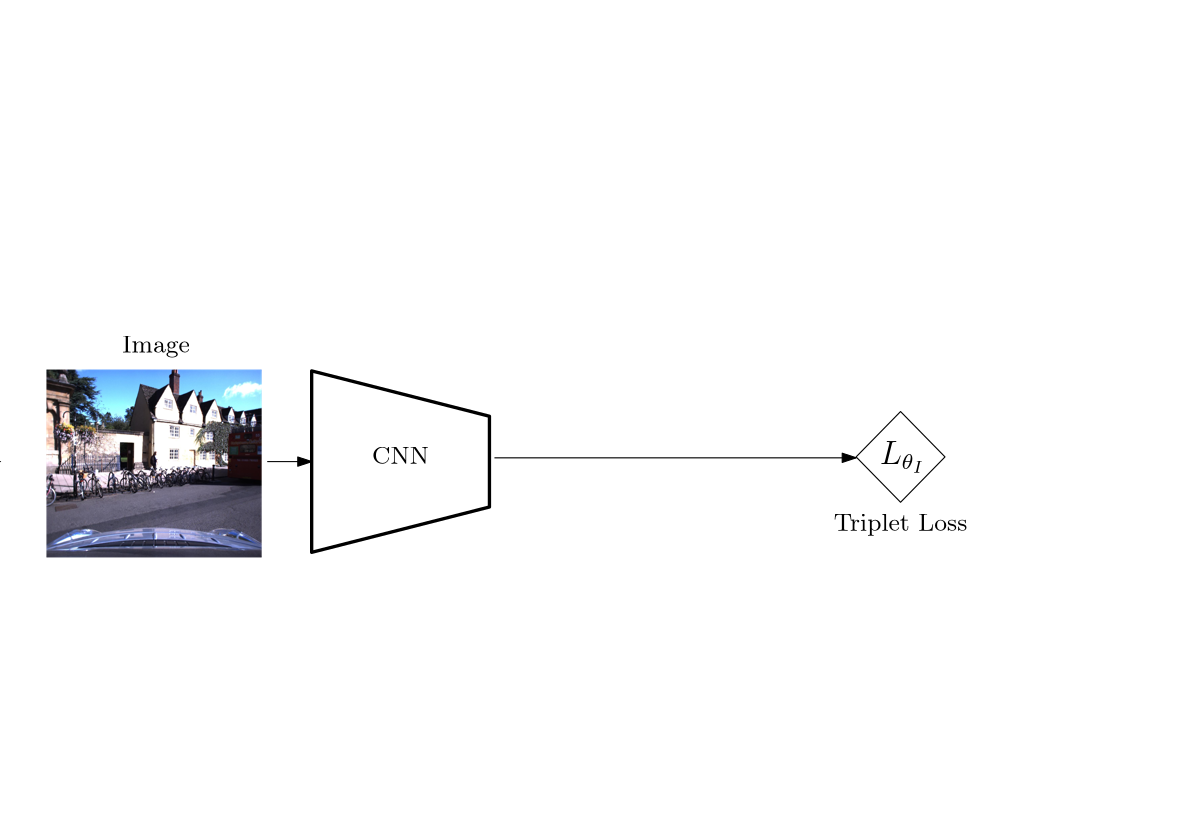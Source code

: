 <?xml version="1.0"?>
<!DOCTYPE ipe SYSTEM "ipe.dtd">
<ipe version="70206" creator="Ipe 7.2.7">
<info created="D:20180903103625" modified="D:20190415185809"/>
<bitmap id="1" width="1280" height="960" length="41666" ColorSpace="DeviceRGB" Filter="DCTDecode" BitsPerComponent="8" encoding="base64">
/9j/4AAQSkZJRgABAQEASABIAAD/2wBDAAMCAgMCAgMDAwMEAwMEBQgFBQQEBQoHBwYIDAoM
DAsKCwsNDhIQDQ4RDgsLEBYQERMUFRUVDA8XGBYUGBIUFRT/2wBDAQMEBAUEBQkFBQkUDQsN
FBQUFBQUFBQUFBQUFBQUFBQUFBQUFBQUFBQUFBQUFBQUFBQUFBQUFBQUFBQUFBQUFBT/wgAR
CAPABQADAREAAhEBAxEB/8QAHAABAQEBAAMBAQAAAAAAAAAAAAECAwQGBwgF/8QAFAEBAAAA
AAAAAAAAAAAAAAAAAP/aAAwDAQACEAMQAAAB9HAAKUEIQyDRs84/omjQNnQ0dDZTQPoJ5B68
eUfRz2MoAAAAAAAAAAAAAAAAAAAAAAAAAAAAAMn8c/Op/IAAAOh9vPo4KAAAAAAAAAAAAAAA
AAAAAAAAAAD8VAAoKCEMkBToeaf0DoaBo6mjobKaBoGTZ3Ptp7MAAAAAAAAAAAAAAAAAAAAA
AAAAAAAADJ8pPjRSgAA0eSfqA88oAAAAAAAAAAAAAAAAAAAAAAAAAPxUACgoMkMApTqeYeYd
joUHQ6HQ0aNAoBSn94+9kKCgAAAAAAAAAAAAAAAAAAAAAAAAAAAh8GPnZQUAoAPqZ9mNAAAA
AAAAAAAAAAAAAAAAAAAAAA/EpTRoAgMgyUgPJPKPIOx2OgOh0Oho0aBQUGgewH9A9rPaT+qA
AAAAAAAAAAAAAAAAAAAAAAAAAAD5efEDQAANAA8s/VxoAAAAAAAAAAAAAAAAAAAAAAAAAH4j
BQUAEKZKQp5J5Z3Op1Oho6nQ2bNAGwU0ClBs2fXT3I0AAAAAAAAAAAAACEBQQ0AAAAAAAAAD
8lniEKDQAKUHQ/WxQAAAAAAAAAAAAAAAAAAAAAAAAAfiAAAoKAQpQdDzjudjodDZ0Ops2aKU
2CmgUpooOx9cPcgAAAAAAAAAAAAAfIT0U6Htx7+eymgAAAAAAAAQ8I/JoAKDRClKD+yfqA0A
AAAAAAAAAAAAAAAAAAAAAAAAD8PFIAUAAA2DqeWdzqdTqaOp1Oho0dAaKCmilNFKdDofoM7G
gAAAAAAAAAAAZPhp8jABD3c/QR/SP5Z5p5hDQAAIaMgoIeon5tABSmgAaB7mfocoAAAAAAAA
AAAAAAAAAAAAAAAAAPw+DAMgA2DRDRo0eWdDodjsdjqdDqaKbKaNGgaKU2CmjZ95P6hQAAAA
AAAAAAAetn5UIAADzCHjmT2s+wH0QAAA8U/mH9M8oGT0U/PIKClNAA0U+jH3MoAAAAAAAAAA
AAAAAAAAAAAAAAAPw6CEAIAUpSlNnY7HQ0dzyDyTodDZspTRo0U2UA2DZ5R+gTuAAAAAAAAA
AAAeln5iKAACgGgD6WffDoaID5ufng8Y8g/Q59HB+cD00oNAGjQKUp9fPrYAAAAAAAAAAAAA
AAAAAAAAAAAAB+GgAAAAaKUoNmzZ1Op5B/ROp0NGjYNlNg2UoNg0e/n1QAAAAAAAAAAAAH8g
/JRzAABQDQAPeT7Ie1HU+bn50MGAdD7kfwj5saNGimgUpopQffD34oAAAAAAAAAAAAAAAAAA
AAAAAAAPwwAAZBClKU2DRo0DZ1PIP6p3Ohs2aB0NGgUp0ABo+gn1QAAAAAAAAAAAAEPzMejk
BooBQaABkh5B7IeonIhCFPIOgNGjZs0ClNA0D9Fnt5SAh/OPlR/NPYD6mdDQKAAAAAAAAAAA
AAAAAAAAD8MAAhAZIDQNFNlNmynQ84/oHkHU2bKU6GjQBSgGjR/ZPvwAAAAAAAAAAAAMnqh+
XjmQGwAUFAIYIQgMmQDsdDRDRTqbNApsFNH6cP7pTwzwj+UfCT+GQHvB9hOZ/QP651AAAAAA
AAAAAAAAAAAAAPwwACEBkgKaKU0U2aNHU/onlHknU6HQ0U2UoAANAoPbD3Q98IUAAAAAAAAA
AAH54PmgIDYABgAAGQAYNgGzoQFOxs0aBSmzZ+twfLj4kYBoENHknlmyn9s+4H9whoAAAAAA
AAAAAAAAAAAH4YBAQyAQFNApsGzZo8k848k8g7HQ6GymigpCmQAQ8Q9TP4x9nP0WAAAAAAAA
AAAAfOz84kKQGwCGQAAQgAABDoaBTodTYNAoKfQCnzopADRTseQdjRo6H9M+/n9EoAAAAAAA
AAAAAAAAAAPwwZAMAgAKDZDYNHU6HmnlHkHc7HU6mjYAKQhkEMnE/kn8E8E5n6TPsAAAAAAA
AAAAAOJ+Vj1sGgUGAAAAQgMGwAClNFKdzqADQMgAhQDRo8k6HU2bB0PtR7wUAAAAAAAAAAAA
AAAAAH4WBkEIAAClNFKaOx5B5Z5J2O52Op1NGigyQhDJAczwT+WfyzxDB9YP0yAAAAAAAAAA
ACHzI/PRooIDIAAAIQwDYABSg2DodygoAAMA0UGjR5J1Oh0BTofYT6EUAAAAAAAAAAAAAAAA
AH4TBQZMghTQKAbKbPKOx5J5J2PIOp1OpooBkGSGDmZPGPBPCPCPFOR9BP1eCgAAAAAAAAAA
wern5aABgAAAAA5mQdAAClBopTqbABoAGQDRo0U7nkHQ6A0aP7h+gTyAQ8U9dID+0f0ygAAA
AAAAAAAAAH4SIQGSkKCGylBsHQ8s7HlHU8g8g6nU6mgAQGCHA5nE8Y8M8M4HjHM5H7BPcigA
AAAAAAAAAh8EPlYAMkAAAAIcSg2UAA0DQB0OpQAAAAaNGinQ8k6nQpoHQ+9HtIPVj4OfyQDZ
9zPoBQAAAAAAAAAAAAfg4AyAAaBSmgDR2PIPLPIOp5B5B2NHU2ACEMnI5HI8c8I8M5HM4nI5
H2I/R5QAAAAAAAAAAeln5jKCAEMgAAgOQANGgADRSFNFOhooAAKADoaKaPJOxo6FBo888M8E
wDAIQ0fo09qAAAAAAAAAAAAB+DAACAFNFAKaKdDyDzTyDsdzsdjodTRQDJgwczxzgcjwjgcz
kcTmczB+oT6mAAAAAAAAAAD5gfACAEBDIAAIZMAAoKaANAA2DZo0CgAoBo0aKaPIOxs2UpSG
TicwZIQEPdj9BgAAAAAAAAAAAA/BYAAIUFAKUp1NnY808g7nY7nY6FOgKZOYMnI8c4nE8Y8Y
5nE5mDmZNnu57YffD+iAAAAAAAAAfHj4kQAEIZAABg5lAABQbBoAGimjYBooAKDRo0Up2O50
NlKUHMyYMkIYAKfeD30h/GPWTse1nnmgAAAAAAAAfgoAAGQbKAQFOh2O55x3Op5B3Oho0UAg
MmDieOczkcDxjBwMHM5mQQye8H60PLAAAAAAAAOJ+Zj1AgAIDAAAORkoAAKDYNAA0Upo0DRQ
AU0DRopToeQdTRsFIYMkIcwQAHlnvh1Pnpg0eeffz+8AAAAAAAAD8EAGjIABsAAGzyDyTzTu
dDudTZs2ADJkhg5HA5GDieMczkYOZzMgwCn6PPs4AAAAAAAMn52PnQKACAwADJkyAAAUA2Q2
AUpSlNlIDYBTZDRTYOh2Ox1KAcwCHMyCgAHQApTR559CPKPcj+2UpCgoAAAB+BAbBQAAbAAK
eSeWeYdzqdTZ0KaBSAEOJyOJgycTxjmcTJg5GQYAPvh97AAAAAAAB6qflghoAoIDAAMmCAAA
FANkNgA0UoNmiA0UoNkNGjRo2dTudSghzAIciAoABsFKU6A0DyD6ieonrJ5Z7afYDySgAAA/
AJTQBo0AAADYPIPPPJOp2Ops2aKdAAczmYORzOZk4nA5nI5HIyQGCkPvh97AAAAAAAB6QfmU
hAaKADAIDBzNAAAoANkNgA0UoNmiA0UoKbNA0dDZ0Op2KAcyAwYICgAGwU0bKUoNApQU9mPr
Rkyf1D+iCAH4ANApopsoAABop3P6B5J0NnQ2dDRTZQZMHMhg5mDBxOJyOZxOZkgMAyfo0+2A
AAAAAAA+ZH54KADRQDAIQwZKAAAUA2DQANFKDZQDRSgps0DR1Oh0O53Oh5B4ZxMEMGSAoAAN
lNGylKDQKUA6GzRspDB6Sf0j9JH4qBSgps6AAAAHc/onlmynU2bNAFAIQwYOZzMHI4nIyeOc
wCGCg9sP2UAAAAAAAD4UfIQAAAaIQyDmAAACgFNAFKClNFNgpDRSgps0DR1Ox0PIPKP6p5R/
NP45yOZkAFAAB0BspsFKUFNFKbBoGgcz5UeIe2Hp4BSminQoKQpADoeeeadAdDRsoMlNGiEO
ZzMnMwYOZyMnA5AGCFBo/Zx7KUAAAAAA4n5XPWSgAAAFMEMAAAAoNgAFKClNGygA0UoKbNg2
djudTsecf2CnE9dPGOZAAUAA2UGymwUpQU2UpoGgaBxPlZwMnIAGjRoGilNGSFBs808s6FOh
soBoGgQwYORgGTBgwYOJyIDAAB9LP1WUAAAAAEPzefODYKUAAAA5mQAAAU2AAClANGjRoAGi
gpo0bNHQ8k7HQ6Hmn9Y0cT1w8MEABClAOhSlNGwClBTZo0UGwCnE+cn80yeMAAdDQANgwQ2U
0eWeWdDRs0aKU0UwCHM5HIpCEIZORzORAYAAMn6wPpIAAAAAPnx+aSGilKAAAAczIAAAKbAA
KCgGjRo0ADRQU0aNmzyjsbOh2PJP7Bo8I9bOQIQAoKAdClNGjQBSg0aNmgU0CgH80/gH8o9c
AAOhQCgGCmgaPLPMOhTRo2bAAMnM5mCGQAQ5HMycyAGAAQ/SJ9nAAAAAB8tPzwU2ClAAABTk
ZBkAGgDoAAaABDoU0aABSGwbOhTZ/RNGjRs7n9s0fwD+YYBkgBTRSFOgNmylAKUGjZopsoKA
AAfFgQoOhQAZIZIbIbPJPMOps0U2aBQQwZOZyIAQFORghggBgAEPqp+owAAAAAfEj4mU2ClA
AAAMGAYAKaBDoUAGgADoDRoAAGimzoU6nnGzYMmTRk5HMAwAAU0CnQpo2UoBSg0dClNlKAAA
D4wCFBooIQwZIQp0KdTyzudDZSnQAGTkZMGTJAUGSGDIIACGQU97P12AAAACH8c/LJ/GBsFK
CkAABzOYIAAU0DRoAoKDRSmjQAKQ0U2dDR0PNOpo2cCGAcyAyQAAGwU2DZ0NEBQaAOxs0UoB
QCAHxgAAGgczJDmZKU2U6HknkHc2bKUoBzORzMEKZIZNAEBAAAQyaPo5+rgAAAAQ/KB6uUhT
QNAAAAHIwQAAA2ClNAFKDRSg6AAA0U2dDR0PNOxQcSGTJCGAAAAU0UGzR0KUFBQDubNFBQaK
UhgHxgAAEIZMHIhg0aKUp1PKPKOpsoBoyYOBzIQgKQGwAAAAADoe7nu57Cf3j0g9OPNPaD+s
f3DxD87kABsFBQAADkZMgAAGwUGwClBsFBoGgAaKbNHQ7HknUGjiQwDJkAAAAFKUp0NHQFAN
GgbNnUAoNFBDBT4wAQAwQycjABCgAp5J5Z1OoNApxMHI5kAKbOgNFAAAABTRs0aMmjZsGjRs
psFAKaANAAAHIwQAAA0UoKaBSg0UoNkNAA2DRs2djubKaMkMAwQAAAAA2CnQp0KAUpoGinQ6
FANGiEID4sADJAZMGDmAAAAU8w6nUpQZMmTkZICminU6FBsAFAANGjRQUpo2DZs0aBoAFBsA
pQADiZIAAAU2ADYKUFNgGgUpSGilOhs6nY2bAIcymCAAAAAGig6GjZQCkIDZo6nQApspCkKf
FSghkGTJgwZAAAAB1PJOpQQ5ghzMkANFOh0OxTYBQADRTYKDRSmymzRopTQAKAbANAAhyMkA
AAKbABTQNApsA2QpQDQNGjqdTZ0NmjJkhDIAAAAABsHQ0aKDJDIKbKdDR0OhTYKAD4mAADmQ
5mSAAEAIaNHY6GwZBDJkgMkNFOp0Op0NgoANgGwUoNApTRTRs0UpSA0ADoAUoMHMyAAACmwA
U0DQKbKQGilANA0aOps2aOhSEMgAAAAyZNgpTZs2DRkyQpghs0U2aOh2NmgCEPiwABDBgyZI
AQAAAp0NmzYIZMghkgKaOh1Oh1NFKAaKDYKCmgDQNFBo0aKUoKUAgNAoIZMgAAApsAFNFKCn
UGQaKUFKUpo6GzYNAA0AAAADBDRSg0dDoAQyQGSGjQNFOp3OhTIMlPjQABkyQyYICEMgA0Cn
Q2U0aBzIDAAKaKeQdjZsFBsA0UGgDQBoGig2ZNFBTQABQUFAMgAAAFNgAGwaBo6AAFKAaKU0
dDRoFBClNFAAAAIClBsp0AIU5ggIUps0bOh0NAoIfGgUEMghkyZBAQyAaKaNGwbNA5kBgAFN
FPIOx1KUA2CmgUoNAA0UpQbMg0UoABoFANghkAAAApsAFNFKDR0AKUAA0Up0NFNgAFKaKQAA
FAAKU0DoUgMkMEANA6GyHQ0dAClPjQAAABgyQgIQoKDYKbNlBghDAAKbOp2OxopQbAKaBSlK
AaBoFKAADYAAKaBQAAAAACmwCmgUoNmwDQAANFKaNGigoNFKAAAADoAAU0DoUyZIQwCENlKd
TRo2aKUA+OFABkAoBDBggANA0CmzoQoMmDIIDZs6HU7GwUGwDYKCmgAaBoFKAAaKAACmgCgA
AAAAp0KUAoKDZTQNAAA2Cg6A0UFNA0AAAADoAAaKDRTIIZMkMgoKbOxo6FNFKD42AAACgAhg
yQpooBTRTYNgwcyAAp0NnY6migGig2Cg0UAGgDRQUA0UAAENGgAUAAAAA0dCgA0DRTRDQNAA
A2AU0U2CgpoFKAAAAaKCmygAhDmZBkhyBsGjqdTR0NFAPjoKClKCgAAwDRTRkgKaNkNghkyZ
Bo0bNHQ6mwAaKDYKDYAKUFKCgoNFAABDRoAAoAAAANHQoBSg0UoBopQADRQUGymigoNA0AAA
ADYNGwACEOZkhk5njmDJSnc6HQ2aKAfKAaKUpoAAAEKDRoHMpDZsoABkENGjRs6GygA0UGwU
FNAA0DQBSgGwAACg0AACgAAAHQ2AClKQGwCmgaAABsFB0NAFKaAKUAAAGimwaABAczmYMGDw
zmDRTR0Oho0UA+Zg2U0UGjRkyAAAdAAZNA0UAgKAdSmjRopQDZClNAoKaAKUGgCmzINFAABQ
DQABQAAADobABSgA0UApoA0ADRQU2U0Cg0UFKAAADRTZSgAhkwczmczkeCYMmSGCkIQhTJ6u
bKaBSmwZMgAAHQAAA2AAClNGzZoFKADYBTQKCmgClBoAoKAaKAAUGgAAUAAAA6FBoFKAAAaK
UGgDQANgpo0aANGigEAABTRo2UoIAcjBg5mDxj+eZOJkyZAAKCHrpo2UoAAAAAB0AAANgAA0
DZ1ANgoANgGwCgpoApQaAKCgGigAFBoAAFAAAAOgANlKAAUgNgoBopQDRQU2UpSmigAAAA0b
NGiggBxOZzMHI8Y8QycQUyAaIQA9aBsoNGQCAoAAOgABCmwAUFBs6gGwUAGwDRQUFNAFKAaB
QUA0UAAoNAAAoAAABsAGjQIaABQDRQUGjQABsFNGgU2aAAAAAOhs2AQGDiYOZk5HinAhkwUA
AyAD1c0CgAEAABQU2AAAbABSgps6kBsFABsA2AUFKUFKAaAKUA0UAAFBoAAoAAABooBSmgAC
lABoEBsoKaBopTRSlNGyFAAAIU6GzYBDJDgYOQOJ4pxIZIUgAIZAPWSgAAEAAAKDoAACHQFB
QaKbNA2AUAGwAbAKUGgUoABoFKU0AACgEABsAoAAIaKCGwACg0ACgFAKaBTRoGyg0DZooABA
UGjZ2ABgHM5GDmZOZ4hyBkhCgAhkgPWwADRkEAAABQbIAaBsFKAaKdCgGwCgGigGwClBoA0A
ADQKDZQAAUEABTQBQQAGiAAoABsFNAAGgQpopQbKaKUFNlNAAAAFOh3AIZBxOZzMmTieMcjJ
CFAAIZID10yAAAQAAAFAABo2aABoGimzQANgAoNFBsAFBTQBQUAAGjRQUAAAApCmwAAAAAZB
oFBQaKCg0ADQBsGilNGgCmjRoAAAFOp3BkgMHE5mCHM5HjHIyDJSgAyZAP4BkyACAAAFIAUA
Ap1KAClNFNmgaMg0UAFNgpoAFKaAAAABTRoAAAhoyUhspSmgAAZAAICgGilANFAKaBoA0DQN
GygyaKU6AAFKAdjsDIIcjkciGTB454pzMkKUAGSghT+ADJkAgAAAAAKACmzYAANFNFOgAANg
FBoHQAAoAKACghDR0NAAgAABSmimigAyQyCgyDRQDYKADQNApsoAKU2U0AAaKaKAaAKdDsUh
kwczBkwZOJ4pwMEKAaMgGQAfwgDJkAgKAQAAFAAOhooABSlNHQoBoAybKAbKaAAKDAABQDRT
qU0ZABAUAFKUFKUHMyaBAUGigFBoAAGgU2dAAAUpSgAGjZsAGgQ2djRkwYMHIGTB4545wMgG
wCgGSGAfxClBkyAAAAQAAFANGig0AADobNAoIClNA0ClNgAGDAIUGgUpo6mgAQgAAKAbKACE
AABQU0UAFAABoFNHU2QAApADRQCnQ0AaABTRDJgwZKcTkczxTiCgAAoICA/iAGjRkyAACkIQ
gKUAGTRTYKDYIbNgAAA6FKClKDQBDJkAA2aKCHQ0AAQAApTQNAgAABoAoKDYABQAADRTqdSA
AAAFKCgoNA0CAhSAyZMEORzOZ4pAAAAAAQyfxSgoABAAAZIAAUHMFNFANnQFAANAGwUpTRoF
ABAAAAbBQUpoAGgaAAABDRooBgoBopQU2ZNFABSAAAp1PIAIAAAACGjJSgEIZBQDkDJDBzOJ
yKUAAAAAyQ/gg0CmgADAAAAABk5EIUgNnU6FNAyClOgKAaBTQBAUA2aAAKUAoKClBSlAIDJg
0bNmigyAUho0aANGigyQoKDIKCnQ6GjoAACmSHMwQ5nYpCAgAMgyCGTJzMHMoIdCEBACApD1
cGimzRspQAAAAAZOZyIYIUGzodCmilAKUp0BQaBoFABAaOhQUwQGygGTZSg0ZBSghggNlOho
GgAZKaBg0dSnM4GTsUhspzIDRs7FBDobKZOZ0IZMA5ENFKCgAAEIZMGSHMhAaAMgAAAHqgKU
ps2dQaKAQAoMkOZyMkMAoKbOhSnQ0AQoOhopTRTYIAZBoHQhoyZKaKCGTmbOpTYMA2UGTBCl
KdCg6AoMgGQADmcimzRzKdDJToCnUoKZBgwbOpQQHMhTQNgAAAyDJkGTJAAAACFAAPTwU0U2
dDqaKaBCAFIQ5mTmDJkEBops6A0U0QyaOhopQaNmighkyQ2aKDJAaNFMmDAKU2aNFBQQyAZB
s2DRsGSlKZIZKQhzBogOZDsUpSFOpoEBDRDRToaIQ5g0Upo0CEAMghgAAgMAAGjIBoAHppQU
ps6HUpo0CEBQQyYMgyZIDBQDobKUoKCnU2UFKU0bBkwYMg0U6AGQAQyACmDR1OoMmQAQAp0K
Cg0U0UhkwQAhCghzB0NAEIdDRSlOgIAdTRQZANFKAQhACAgAABgAAAAAA9NBQaBs7GimjRQA
QGDJghkyQEIAbOpQAQp0OxsAoBSlBzIUAFABCGCmiEIQpQaKbIaABQUhTBk6nQ0CkIQyACFB
DINAoBsoAKaNAGinYpQUAA0CAyYBSlAAAIZAAAAAB6QUpSlNmzRops0AUEIYMkOZCAwQgNnU
0ADQOp2NGgCgAgIACkMmSgyQyClIaBkApToaICg0CAyZB0KCkKCgpAAUgIClANAAApo0U0U6
GjZSlAICgyQAAA0ZNAoMGjJoyAAAD0gAFOoNGzYNlKaBkhDJgyCHMGTJADqdgAU0aOpo2Ups
EAIYIQ6EIYMkIZKCAGilBQUAApsFBAZBSmikIUoBQaIQAEKAAQAoNGilKbNGymimgZIZABTQ
AKbBQUhgybAAMmiEAB6aUgIUpo2bKbNlNgyQwU5GTJkGTBQCA7FKUAGjsbKU6FNAEOJDJ1IQ
wYMggBQDQANFBSAA2CmigyQ0UgAKU0QA0DINggMkBDJkFOhTZSmgdDZQUwZMmQDRTQKClNFK
UyZMApSA6GgU0CA9QABAZKbNlOho6AEBkhg5mSnMyDRSGAdClBoAh0OpSmjZsAhzMEKaMg5m
QCGgAAaBQaAAANGygAAAFBADRQQAFKCEMnMhAAaNg6AGzZ0KDkcyGwUGgUoNAFKUEMghkGig
poGigp6sAADAB0NmzZ0KDJCEOZzIQwQ2UEMA0AUpoGSmzqCg2UoMmTBTRAczBDZoGjIAKU0U
AAgBTZQCggKAQAAoMEBToDmaBDBkAA0UGzQKU2CGACmjQNFANAoKCmgYNAyCmgAAAZPXwACE
BCmzobNlKQHMHMyZMkBTQIZBAClBQUGjZoENAAhkFAMGSg0aKAQpQUGgCEAKbKQGiEBkpshC
AEIZIClKDIAIAbIDRSlKCFBoEAB0BsoNFKAAbAAABQCFAICH8EAFMkBTJTZs6AoICHMwZMlB
ooBkhAAAAUFNmgQAoBgA0CEBTZohCAApsAgNAyAaAAMlBAZNAyAZBogBkAFKaIaANEBQdAAa
BCg0ZKUpo2UoABQaBQU0DIAABkEB/HAMgAEBkpsGiAoIZIZAKUFBkgAAAABSGigAhQQyAAQG
jQNAyAaBSmjJzKaBDJSEBAUpoGSGQAQGykMkBo0CmimgAAAAUAGgaKaABSGigFKUApQUoAIA
QgAB/MAMgAEBCEKAAAQFBSgFBCENAGQAUFMkAAABSmgYBAAAbBgGgAUyAClIADQABkAAAEIA
AADZQbBTQAAAKAQoNFKUoIAUAFBQAClBQAAZAAIeEAZICggBAQgAKCgoIUoIACkIAAUoAIAZ
ANENEKAQgKCA0ACAAoAICgAFKZABCmQAAQgAABsoKUoKDQAAAAANFAAABTRCgAAgAAAKUgKQ
A8UAyQGzJAUgIQAGiAFAKAAAAAAAAAAAACGgCENEAAKQFAABACgEAABQQAhQZABTJAAAAaNA
poEBQaKACGQbIQGgAUpAUAoIAZAAANEKAAAcQAZAABQQEABQAQFAAAKQpAACkAAAABQQAGgA
AAACkAAAIQAAApAQpAUAyAAQEAAANGgaBAAAUEIAClBQUFAABCAAEABQUoAAABgAAEKAZAAA
AAAKQAAAApAADQAAAAAKQAAFAAABAUgAAABkAApAUhAUAyAAAQgAAABoAGgQpkEIAUoAABoA
AGQQoAKAAUAAFBAaAAKCAAEIUEANEBAaAAAAAABQQAFAAAABSAAAAAAEAAAAAMgAAAAEAAAB
AAACAAAAAAAAAAAAAAAAAAAAAAAAAAAHUApQDIBSAAAAAAFAIAUAEBoAAGQAUAAAAAAAAAAE
AAAAAMgAAAGjJAUAAAAEKQEAKACAFKZKQFABAUEAAABSAAApAaBkAAFBAdQAAAAAUyaBkAAp
AaBCkAKCAAAAAAAAAAAAAAAAAEAAAAAMgAEAABSkAAAABAAUAAAAAAAEKQFAAAAAAAAABAUA
AAAAHQAAAEAAABAAAUAAFABAAAAAAAUgBTJQAQFKUyAAAQAAAAAGQAQAAFBQAAAQFIAAAAaB
koIUAAgAAAAAAAAAAAKAACAFAIdAAaABkAAEAAAAAAAAAAAAAAAAAAAAAABCgAAEAAAAABCA
AAAAAAAAAoABAAAAAAUAEAAAAAAAAAAAAAAAAAAB2AAAABAACEAAABQQAAAAAAAAFAABAAAA
AAAAACAAAAAAAAAAEABSEAAAAAAAAAAAAABQAUEKQAAAAgKAUgICkKAUEB0ABQAAQAAFBCFB
AaAAAAAAAAABkAEAAAAABTJoyCgAAgAAAAAAAAAAAAIACgAAEBSAoBCgAAAAAAAAAAAAAAAA
AAAAGykKQoABAAAUAAEBQAAAAAAAAAADJAAAAAAAACFAAAAKDIAAAAAAAAAAAAAAAAAAAAAA
AAAAAAAAAAAAAABSAAGgAAAaIAAAAAUAAAAgAAABAaAAAIZAAAAAAAABTJQAAAAAQAAAAAAA
AAAAAAAAAApSAAFABkoBACgAEBQAAAAAQAFBAAaAABQAAAACFKAAAAQAAAEBoAAAhkAAAAAA
FMgFAAAAAABAAUEBQAAAAAQAGjIBQAQA0QpAAUAAAEAAAAABQQFBAAAAAAAUAAAAAAAAGjJQ
QGgAAAAQFAAAAIQEAAAAABCgAAAAAFBAAAUGQDRAAAAAAAAAAAAAAAAAAUEAAAAAABQQAAFA
AAAAAAAAAAAAABoAFMGgAAAAQFAAAAIUyQAAAAAAAAAAAAAAAAAAAAAFAAABAAAAUAAAAAEB
QAQAAAAAAFAAAAAKAAAAQAAAAAAAAAAAoBQAAAAAAAAACGQAAAAAAAAAAAAUEABQAAAAAAAA
AAAAADQAAAAAAAAAABAUAAAEAAAAAAAABAAAAAAAAAAAAUhSgAAAAAAAAAhkAAAFAABAUAEA
BQAQAFNEBQAQFAABAAUEAABQCFAAAAAAAAAAAAAABAAAAAAAAAQAAAAAAAAAAAGgQoAABAUA
AAAAAyAAAAAAAAAAAUFBAAAAAAAAAAAAAAAAQFABQAAAAAAAQAAAAAAAAoAICghQAZAAAAAA
AAAAABoEKAAAQFAAAAAABAUAAEABQAQFABAUgAABQQAFBCgAhSAAAAApAUGQUoAAAAAABCmT
QIUgAAAABQQAAAAEABQCgGQAAAAAAAaBCgAAAEAAAABQAAQAAAAAAAAAAFIAAAAAAACgAAAE
AAAAAAABSEBoAGQAAUAAAAFAAAIUAAAAGQAaABAQAAAAAAAGgQoAAABAAAAAUAAEAAAAAAAK
QAAAGgAQAAAAAAAAAAAAAFABAQApkGgQEABoFABAAAAAAAAAAAAQFIQFABQAZAAAAAABoAAh
QAAQFABAAAAACkABSAAFKQAAAFABAUAAAEABQAAAAAAAAQAAAAAAFAABAAUAEAABQAAAAAQF
IZBsAEABkAAAAAAFAABQAAQhoAGTQIAAAACkKAAAAUEKQAFAAAAAAAAAAAAAAAAABAAAAUEB
QAAAAAAAAAAAAAAAAQAAAAAFMFAABQAAAAAAQAAAAAAAoABQAAQFAAAAAAAAAAAAAAAAAAAA
AAAAAAAAAAAAAAAAANAyaBkAGgZABoyAUAGQAAAAAZNApAAAAAAAAAAUEABQAAQAFAAAAAAB
QAAAAAAAQAFABAAAAAUEBohAAAAAAUAAAAFAAAAAAAAAAAAABAAZAAAABQAQFAAAAAABAAAU
EAAABQAAAAUAAAAAAAAAAAAAFBAAAAQA0QAAAAAAAAFAAAABAAUAEAAABQAAAAAAAAYAAABQ
AAAAAAAAAAAAAAAAADQIAAUAEAAAAAAAAAAAAABAUAAAFABAAAAAAAAAAAAQGgQAAAAAAAAA
AAAAAAAEAAAAAAAAAAAAABQQApQAQAFBAUENAhQQEABQUhAUAFBkAAFABAAAUoMlAABQZAAA
ABQQAAAAAAAAAAAAAAAAAAAAAAAAAAAFBkAAAAFABQAQAA0QEAAAAAABQAUGQAaBAQGgAQEA
ABoAGQAAUEAAAAKQAAAFIAAAAAAAAAAAAAAAAAAAAAAAAAAAAAAAAAAUgBQQFIAAUAAEAAAA
BQQAAAAAAAAAAAApAAAAAAAAAAAAAUpkAAFBAAAAAAAAAAAAAAAAAAAAAAAAAAAAAAADRkGi
EBSFIAAAAAAAAAAAAAAAAAAAAAAAACkAAAAAAAAAAAABQQAAAAAAAAAAAAAAAAAAAAAAAAAA
AAAAFBADRCAAAAAAAAAAAAAAAAAAAAAAAAAAAAAAAAAAAAAAAAAAAAAAAAAAAAAAAAAAAAAA
AAAAAAAAAAAAAAENEAAAAAAAAAAAAAAAAAAAAAAAAAAAAAAAAAAAAAAAAAAAAAAAAAAAAAAB
QUAAAAAAAAAAAAAAAAEKAAZNAhAAAAAAAAAAAAAAAAAAAAAAAAAAAAAAAAAAAAAAAAAAAAAA
AAAAACgoAAAAAAAAAAAAAAAAAAAAAAAABkFBAAAAAAAAAAAAAAAAAAAAAAAAAAAAAAAAAAAA
AAAAAAAAAAAAAAUoAAAAAAAAAAAAAAAAAAAAAAAAAABkAAAAAAAAAAAAAAAAAAAAAAAAAAAA
AAAAAAAAAAAAAAAAAAAAFKAAAAAAAAAAAAAAAAAAAAAAAAAAAAAAZAAAAAAAAAAAAAAAAAAA
AAAAAAAAAAAAAAAAAAAAAAAAABSgAAAAAAAAAAA0AAAAQAAAAAAAAFAAABAUAEABgAAAAAAA
AAAAAAAAAAAAAAAAAAAAAAAAAAAAAAAAAAAA0AAAAAUEAAANAEAAAAAAAAAAAAAAAAAAAAAA
AABgAAAAAAAAAAAAAAAAAAAAAAAAAAAAAAAAAAAAAAAAAGgAAAAAAUAoBAUAEAAAAAAAAAAA
AAAAAAAAAAAAABgAAAAAAAAAAAAAAAAAAAAAAAAAAAAAAAAAAAAAAAA0AAAAAAACgAAAAAAA
AAAAAAAAAAAAAAAAAAAAAAAEBkAAAAAAAAAAAAAAAAAAAAAAAAAAAAAAAAAAAAAGgAAAAAAA
AUAAAAAAAAAAAAAAAFBAAAAAAAAAAAAAAAQGTQBkGjIAAAAAAAAAAAAAAAAAAAAAAAAAAAAA
AANAAAAAAAAAAA0QAAAAAAAAAAAoBAQAAAAApQQAAAAAAAAAAEIQ0DIBoGQAAAAAAAAAAAAA
AAAAAAAAAAAAAAAAADQAAAAAAAAABoEAAAAAAAAAABSEBQQAAAAFAAAAAAAAAAAAB//EADIQ
AAIBAgYCAQIFBAMBAQEAAAARAQIQAwQFEiAwBkBQEzEHFCFBYBUWNXAyNoBCIpD/2gAIAQEA
AQUC78MgjlHHTfK8TApzXmFc1/3JqJheU57DNK1rB1WPntS1DD0zJ6hqmZ1bF5011YdfjHkN
eo/wbDI4ReOf6WwcavL4ujatGrYHzvnuNNOX/U+3P7mXzGJlMbJ5qjO5X+BQQUkTaLxaOn/5
0TNRk9UJ+c801KM3qXV4brX0q18q+hj4wUkETwi0deDrudy+Fg+UZ/DMt5bgYhldRy2e+Z8r
8iqyXZl8ectj/MMYxjHypKSCCJHaD9yO2mqaKtD1yNQj5fO4/wCbzfXRROJX80xjGMfCkpvA
yPSpmaKtE1uM/Hua151RlsSvzLVqqsv5tqmFVkfxCpWT8i07P1+pncx+UyfZo/8AlvmGPqpI
Iki8Wi8dsGDjV5fFwsSnFw/a8v8AKKsSrjo3lmd0qdO1HA1bK1104VH9a08wM1hZqjv8rrmj
QOzxKiate+ZYxj5wRJEkSRNokgj0tN/x3s6/m/yWjftx/Uy+axspXmMzjZys/Uynk2pZSrRP
MMtqfRjY+HlsP+uaaYGPh5nDv5nj04Ohdng/+V+VYx9kSRJEjIkioioi0d/74WDVmMXCw6cH
D9nzH/rn79njvlmLp9VGJTi08PKfKadIozOaxc5mDK5rFyWY8V8qp1ii3k+t06znOzwPLzs/
gkSM3G43FMlNo7/38SwKa8x7WqZT89p9dFWHX2fY0DynH0cynlOmZworpxKDyjymnSKMTEqr
r/4n2tRXVh16L55h4lGv+Y16jhdvheBOFo3zzs+iJKPvT2Rx+8eIYu3M+35jkfyeud+Bm8bK
V/3bqv0cSua6+NNn2+J/9f457P4Gn4Ga89xD+/M+af55h4uJRiU4lPzDIkfCDDKCOUcWMY7M
0bP/ANOz3t+RaJTrmSroqw6+37Dt+vU7RPRBouX/ACulWx8zhZWj+s5Azvk2nZHD1nWMfWM1
9rNnj/k2No5T5Hp1eH/dGmGFrWRxaKK4xKfl4vQUkFNo7GOzMl5vTptGm+ZaXqeJ7XnWl05P
UvtF49OJ4x0R97eS+VTlK665xa+MQUwRfTtSzGnYml6phapl/mIMMggi0djGTWYmMozNW6Zh
nhnmf5P2vOst9bQPXjlHRpHmGNpuW1HzbN5ynlBEEQReJMlnMbT8fJ5qjPZb5WCCCmCkgi0E
c2MYxjK6jGqMT9Sbfh1rGLn9N9iuinEo1/R50XUvcjrfGCCLwQQeI4k16V8rBBSUlJBFoI6m
MmoxKzEqMQm34Z/532fO8j+Y0r3I6mPjBBHLw3FpnI/EPtgggpIIItBHTM2mSqorkqkqJJPB
dRo07yH2fJfo/wBC91+hTJHLSNQq03O4WLTj4V8fM4WWoq8p0yir+7NKP7r0syupZXO+87Pt
ggpIIIItBHTJMk1FUlUkkkk/Y8U1SvWND9jy7yWjPe9HZHCCnl9jxvHnH0e2qa9ltKo1DUcf
U8Z2ZhYteBX455JGqU/FwUEEEEEXji7STJJMkyV1Ekkkkkn4da5Tlcx6/lmfq0/RPt8dBTyZ
ls9mckY+Yxc1VPOmqcLE8f1SdV074ugpIIIIkpI5smSZJkZVJVJJJJN5+/gvkU6vkvW/ED/D
fee2fRj0KeTZ+oyf15o8V1WNOz/w7GQQQUkEEEXYxjHZ2mSqSZJJJJJJ4YeJVhV/31rhpf4l
ZijEyecws9l/T/EPMVU5btkn4GCCOckxzR4rrH9QyVs7q+U06r+9siYXmWQxK8nnMHPYPwUE
FJSQQQQRZjGMYxkyTJMkySSSTebTb9LeLeUY3j2Yy+PRmsv6NeJTh0eUaz/WNRn7/HQQR0zw
V8tj4mWx8r5pm8IznmmYxaK65rqi2RzuLp2Z0rVsLVst8FBSQQQRZ8HZ3ZMk3kkm0k8v/n8M
859bS/R8r8lq1LG+Ri0dE92UzWNkMXC82rijC83omvTdXy2qUd7GPtggoIIItF30TJM3kkm0
k8v2/Cz0fJ8x+V0Hun1Y74I6Z6I+3D/kQTbAxq8DGwfM8P6Gf8hzmdxPuZfNY2VNM8ox8nOB
j4eZwfZpKOETZ3fCZHaSbSSSSSSTz/Cv0fMv+t/t2T60dEdEcZ7I79G1qvScXLa5kszh4nkG
n4Vf9yacYOoZfMTydneOqkoIIGQMY7MYxjtMkk2kkkkkknn+GOLhTkfQ8+rqp0Xtn1o6Y4QQ
QRBEEYbPoFVK4T7G0iYIGbj9DfNE5vX9TpxdN871bT8Tx/yDL+RZL0KTDkgd2MYxjHZ2kmbM
m0kkk8/38b1udB1b0PxEx6a81Pxccoi0QUwYOGoM1R+hJPrR01fbF/Wuo8V1TE0fXfQpKJIs
yJHZjGMYxjJkmSZJkm0kkk8/3Z49m/z2h92JiU4VHkeq/wBY1b7/AAUdMEcItEEFBH2MaP8A
8V/pM9ceriztw8T/AJjfGOhjvBhyQMYx8GMYxkyTJuGOzvPV4b5Z/QcXu8q8qq1ertnpj1o4
RBEEEEFEfrH2MX/jiS5n30YtLpzeBNNaF2PjBhyRN4kYxjuxjJkmSZuxk9kyjwLO/nPG+zzX
OflvH47p6Y9aOFEEEEEFH3j7Gbq24c+zHRP6mNk4xTF0iqCvJV0eiyiSJ4MfKSZGPnNp6ZPw
xzFFWk9n4h/4SPt2ST6kdcXjjElFcOiqJJqikzOY+oP5B3Y7USRI7MY7sYxjs7MYxj7fw5zv
5fXuz8RsYp7p9OOyLx945OSZnvjrj13djsymSJIkd2MYxjJkYyRjGMfd4J/2rr1LUsDScrq+
qYms6j+/bPvxeCj7epHCOiLR6jJkfB2iSKimbMY+DJmzJkYzcMY+2D8P8xgZbyLr8h1qvXNQ
Z9u6ffi8FH2tJP3JH68EyiCLR6Luxjs7MZEjKZIkYxjGM3G4mRjH6SKTJeY6tkjL/ibj04eB
+JOSqwv760j6OofiPi/U/vbWTK+fatgGH+JVWzL/AIjZWqjL+daTjUa75fksHTv29Cfegi0F
Ixj4z7Mem7TJM9DIkpkioio3G4ZuNxNRMk1DGMYyJ9COiEQQiD7/AA8dEEEWibv4CJ9KZtPV
EkSyJGM3DNwyZJmzHwZE+nF4+HjvggieE+jHQx/qyJIGMg/ebfv1TNp7KZIkd2MYyZ4sZBHZ
HOPio4R3O0z6UdTGMYx+7Ax3fZFo9V8H3T1R1R3xZ+rHbF6SO2e+LPtggj2WPqY7z1R1R3xd
jGP2XyY7UyMYx9E8J6/3i8dkEEdMfEx1R3x7ET1RxZEm4fBjHd8Z747III+cjhHyEcYGPtXs
RaCLRwi8fKR8U7vkyJtF36M+hPOCCOUfLx8LHCZ4vlBFn6ysutE8otHsR7cfFvvZNR9Q3n1D
6kEVkVm8io3G43G4Y+9EQIXCOSEIQhXj5OPmpkmeMVG4ZEjGMfpftxXUhe3Htx8xNpkqkZuG
biJNx9Q+ofVPqn1T6sdERaeiPtddcQRHTHx0fLTeSoqkZuN5vPqn1j6x9eT6sn1D6sn1LR0T
Prx/BXwfwkkk2kxPsT0oQvgo/lckk3kxSSSRCEIQuqPiI/hcdsc5vNpMTiviYI7I+efbHbHO
bSSSSYn3/hj9pj4sY/hI5zZ3kq+AY/5O/SnlPcvWj4tjHwY/i4kj0Y5MknhJIx2Y+L4zHrR6
8e07Oz+Iji+yOM3m8yTJMjGPtmPlmPk7R3MY+LH6LGPpdnZjHd2fJkSO8yMmSeEyVzzfXMfK
MdmMYx3iz7nyfpPsYzcMd3yYx2YxjGTNmMZMlcjH1sYx3mPTdmPqd2Pi+l9j73d+1HqMd2bh
jJm7JkmSZKp4sYxjsx8naY9Jj4Prd3Zj6H2RIxjHzfJ+07R6DsxjGMYxj4MZMkyTJM9s2dmO
z9NjGMY+DGMfYxjH3MYxj5sYxj636TInu3DGMYxm4ZuNxuNxvN5vNwyZJkmz7HZjGP02MZuN
wyJHdjux8mMfBj7XxfBjGOzJqGMZEj5vqY+LGMdoqN5vH0sZuIk3DGMZuNxuGMYxjGTJM83Z
9DGMYxjGPk+TJm74RIxjGPizcOzH0sdmMYx3fBjuxjGMYxk8WMfJjGbiJNwzeVVkVm43G8is
3m4ZuNxEkSMYyKz6p9Q+qfUNxuNxuGTIzcMY+hjGMdmO7GPqYxjGMY+1jHyZE3Y7sYx8HZ8n
ZkTZjGMfBjGbjcbhjGMYxjHZjGMYxjNwx23DGM3G4moYyJGTURWbjcMYyJNxuNxuN59Q3m8i
oZuGMYxjGOzGbjcMYxjGMfY+p2jtZM2ng7MZEjHZjHaJu7sY7OzGMYxjGMYxjGbh2YzcbzcM
YzcbjcMYxjGMZuNwxm43DGbjcbjcOzGMYx2ZuNxFZFRuGMfGJInqYx8GMfpsfBjGRIxkD6H0
uzImzsxjGQRN2Pgx2ZMjsx8WM3DGMYxm4ZFRuGM3DGMd2MYzcMYx3ZMjHyd4kYxjGMZuGMYx
jIkY+hjHdjH7LHdkVG43D6X1u7HwgjoYx9bsx8HZjGPgxj4MYzcRJEjGbjebhjHZjGMfFjGM
d2MYzcMd4mz5sfJ+u7Md4uxjGPhPQxjGMjg7wR6LGMY7MYx2Y+DsxjHwYxjJki7GMYxj6nZ9
LGMdomzNw7sYxjsx+87P2InnEkSOzInm7RNmOzGMd2MYxj5MY7MfvsY7sYxjHZjszcbzebzc
bjcbjcMYxjGO7GbjcMYx9S4OzImz65H1Md2O0SRIxjGPk7Mdn3sYxjGO79Bjux8XZjJkYxjI
kYx2Y7MYzcbzebjcMYxjNxuGMYzcbjcbhjGbhjHZj6ps/gGRI7MZuGOzJmzGMdpu+l8ndjsx
j4sd2O7GMYzcMYxjsx8WbiKhjGMiRjJqNwx82PixjGMfRuGM3DN5u7Y9Rju7uzGbhjNxuGMZ
MjGMd367GMYxjHdjGMYzcbhjNwxjHZj6WMYyJNxuGO7Iu+LH78EcGMY+E/buY+MSPix8WMZM
97GPkxjGMYxjGMYxjGMfFjsxjHzYxjsx3Y+TH1MYx9b72RIxjH7bGPgxjGMYx9DGMYx8WMdm
MYxjNwxjGMYzcM3DGMYxjGMY7Pix2dmMYx3fJjs+DGMY+THzd2PsiRjGMYxj9t97sxjGO7GM
YxjGMYxj4s3G4fSx/AsYxjHZjGM3G43G43G43G4YxjHZj+DQvTQu1jHZ/A/t8C+LsxjGMYxj
GMY/iVzXBc1zXNCF1L1o9Z9DGMYxjGMYxjGMYxjGMYxj7VyXw65KyEIQhC9mfSY+bHwYxjHZ
3YxjsxjGMdmMYxjGMfziF1L4h9rsx2d2MfQx2Yx8WMferKy95fwdjGPk+TGMYxjGMYxjGMYx
ju7MYxjGMYxjHyXculC70L5NC5r5xWXSulckLqX8MVldC4oXSuauheuulXV1xXza/m66WP01
8OveQhCFyX+918WhWXeupC9VWQvXX8FQhWQhfFL+FIX+xULkhCF/otdasuKEIXooV0L+MrpX
Bf7gQhXX8eQv/Dq70L/Sa9de0hf6QXy6shfw5f6fX+lV/phCF/FkKyFxQuK/8Er+WIX8GQro
X8JXBCELmvi16q/iTH8+upfwJdq/04hf6SVl/wCNF/8AxTXwK5r+XoQv9Mr/ANsx/uL/xAAU
EQEAAAAAAAAAAAAAAAAAAADg/9oACAEDAQE/ARYB/8QAFBEBAAAAAAAAAAAAAAAAAAAA4P/a
AAgBAgEBPwEWAf/EAEsQAAIBAQQDCQkOBQMFAAAAAAECAxEABBIhEzFBIjAyQFBRYHGREBQ0
YYGhscHRBSAjM0JSYnJzk6Ky4fBwgqPC8YOSwENTdKDy/9oACAEBAAY/AuOLHelMyD/qDhfr
al2hATnl29lvCfwL7LHEyTV+eurstuKpIvCjPL8l4lPB4K14R5rY7y9acFRqXeFZSVZcwRss
13vTqbwM0bVjHRdZImwSLqIsTTBKnDXl66Q5YXZmPk/zvSTRMUdcwRaKeM1Rxi6LwOzFUO5b
Pn5+XkgShW7ZE+M6/wB9e994TMAjZxsx2/N6MLHHOQi5CoBscRSX666uyw0sLxGvyd0LHQSh
yPk6jyz3ndjSZhu5AeAObr3yKZKYo2DCvi6NhlJVhmCLaGai3gfj5Ynmph0jl6c1d8VEBZjk
ANvRwFSQwzBFtDNubwPx8d0VwVZ2U7qR+B5LMwvQQE8ERrl5rVaRJhTU6D1UsBfLsa04cPsP
tthhvaFqgYW3Nequvis89MWiQvTnpvtz+2T09HVkRsLrqIskimqsKg8bkuF13KA4ZpOf6PV+
+v3oVib1dwPinOrqOyy3iBsSHtB5jZmYhVAqSdlvD7t98LYoZUlWtKxtUcQvZUlTkMvrDfbu
QCQuImmzcno9dfsl9HGr5NVgQmEFdYJyHptT3+OGV4WpTFG1LY5pXmalMUjVtq7lVvbyCoqs
xx17bRwzfAXo5UPBY+LeDJLIsSDWzmgt4fdfvlsJIpFlQ6mQ1HvJFNayuqDtr6t9l+wPpHRw
WVI1xOdQFlRRRVFAONXv+T8436O73ttJdKYQdsftFgykMpFQw2+9N3u5D31h5I/1s807mSVz
Use4k0LmOVDUMLC73ghL6o8kv690aKve8QwpXbznfb1OUFDRFb0+ro4bTynhRgAeX/HG7xd6
KTIhVcWquyzo4KspoVOzffHZYXGmumKpX5S/VsKXpY2pWku4p25WDKQykVBG3uG7XYh76w+7
/WzMxLuxqzHb7xXQlGU1DDZZY/dBTG4Hx6CobrGyzXe6q0EB4TNwmHN4t+xGlJZCwp2ero7e
IacJA1er/PHJaUCTDSjy6/PXiGKGV4WpTFG2G2i79bDSnBGLt12Z2JdmNSx28Vuv835j77S3
iQRx1pWxF3uoXPhStWo6rfFXf/afbZUvkPe60zlU1FeqyuhDKRUEbeiaSn4s7l+rjmjqI5kN
Y3I83VZkcFWU0KnZxDVxa6x4ClIwSp59Z8/dxTSpEtaVkagt4ddvvRbEbwsx2LCcRtpZMkHA
j2KLZ93QuhnupPBrmnV7LM4vS0XXUGvZbwn8DeywYXuIA/OfCfPYMpDKcwR0QWC9xtJEiUVo
hnaKJJzFNIaCKVaHt1cbW8JQLeRUj6Q1+rz8kG63Fh3wDu5NYXxddmZyWcmpY7d7xwvSutTq
a2NMmHCQ616HknuJcL+/wHBimb5H0T4vR6OMs2KmhdX6/k+vkbQSxd8qvA3dCBzWwXdBdFIz
INW7d+WaJqMNnP4rRzxcF+fojLdZBXvTCFeusGuXkpxllcBlYUIO2zwVLR0xRsdo5VIOpJCo
9Pr6Iz/+M35l40s4piu766/JOXpw8qzx13ayYiOsfp0RjD8G8LoK8xNKecU8vGr7p+Bgy+t8
nz05VWUcHU4prFkkQ1RhUH3mKWVIl1Vc0sVN6FRlkrH1W8K/pt7LeFf029lqQXiOU0xUVs6d
XQmC8SsjT5q+HnB9lDxnvK7GsCtV5AeGebq5WgJYMy7g02U1eandYM4ecaoV1/pYyTyFjsX5
K9XvA8UjRuNTKaGwu94IW9r2Sfr0IkuEzBI5ziir8/m8vq8fGJnjkMUzkIjD981eV30Epjxi
hpbFLI0raqua7wroxVhmGGyySsCJE3EnjPP0IN2ncte7uM2Y5uvP+/XxeL7cflboDhlYJDNu
WY7DsP75+hCujFHU1DLrFvDv6SeyyL7oQpJDhoXiFHrz66WjvEDiSKQVVhxS5QZYXdnPk/z0
C0UsmK8xZGpzYc/dVbxMEZswKE+i3xV4/wBo9tgCJox85ly81tJA4kTVXoJnWS5ufhIv7h47
RzRnFHIoZTzg8SLuQqgVLHZYtGxN2jGGP2/vxWp0BWWFijrtFlEyRzgazqY/vqtSCEXY7WJx
mxYksxzJO3uiaFqMOwjmNtImTDhJtU9BLxdiXLQSYs9QDc3lDcSe6QHDdENDQ/Gnn6uhWlu8
hjfVWw0l0Vn2lXwiw0l0ZV2lXqbVhfdbY24Q6A+6f+l/dxG+vhxVTB25evocssbGORcwwt8N
d2E30OCfZaoc3dBqWNiO3uHRSyRV14GpW2Gcm8xeM7oe2yyxOHRtRHLfun/pf3cRvf8AJ+cd
FNr3duEnrFgwvCJ9GQ4SLFTeRUfNBPot4R+BvZYCOeNidShs+zle+RhPhlkDM1NYIy9B7eIx
gEgNMAfHkeimXvgysVYZgizge6N6Arsma0OO8G9QIc45cyw+trtpoDhkXKSI60PKSXihaOmC
RV2rxG5wZ4kQufL/APPK2fcryGT3LtIrKkcjCKUvqwE58p3GbGZSYlDM21hkfPv7O7BVAqSd
lpJ1PwS7iP6o/dbHlUciMfFY8qm73jO5StiJAzQ8+/m73YlLkp+8/To2eV4AS5aBmiJbtHmI
32UAsGmIjBXt9APLXXyJlbNTypeoQfhEmxEeIqKeg77D9uv5W5Zztlq6M6AlqXiNlwjVUbrP
yA9u+3GHSfOYx16qH0/wTuP8/wCRt8a8XhsKDKg1k8ws96kGGuSpWuEfwTj0wFZEMcbHY37q
PLvhl3S3dco422D+Cow3tpUxYis27r5Tnb4e4xyPXXG+D22Gmu14STaqYWHbUWx98Niw4tFo
zi6ua1LjdlEfzrxrPkGq3hv9JPZZsbRXmv8A3E1dlLLj9zwWpmVlp6rVnus0bc0ZD+y1Xlku
5rwZIz6q2cXWfTXiVNxojwa7a7OrX/wbrX/7cGv/AJnR/8QAKxAAAwABBAEEAgEFAQEBAAAA
AAERECAhMDFBQFFhcVCBYHCRocHwseHR/9oACAEBAAE/IdCwssfWV0IdbHQ7ZQhYLQgDETfn
3dvBXb9sXUZ3dvp4bbz5f6w549SRX6bP8jOpaw37Xurtf7pVHX51rti0ER0hz2Tvd/W276R5
pNIRDdiX+3Xsq9i+2t1MEzjZdNP3PEwATbzaiUq+O142bEdfn28q4RDi0ELBaPinXkg29xs5
m/8AD/A+GxJXVfTT9nHt2v8AL/OdiZqkvNRJfrf/AINnfBVQZxf2b/8AV8eSQQ06q+HPK6fy
jv8AOsubh2x2hPJHQWC4PAfiJuUKJF2kTjf1hp2xE/M+PYZCiaW9lFT6US8NMXN1oewraNnm
zxHu11ve2x7r+WUTzS3yUeC5Tfg3YPgW2EdBYLUswV+SMRe1abO1LJFfps/yRzhFZIXu3s/f
ZJkV29ujtvHHN1v1+ZZ93UFZ4ezLe+E1O6ls2/HGuhl10baq/GwnfytKXWBcXL7YOPgWRcAt
bOAJhGmummLLEWz6SLyvn3X7XlLv1tHto2XpflX7dxuXz2PrjZhNI62fSS8sX5esrLxAWmPs
JieCDCYmJiE8rhg/IiYxprppi2xJbPpIvK+fdfteZ6xobClW2SXtab389bbW0eQE1MT2VZz7
bG95ROSfv3X9+RhUI1bU3dlbZTzXXzttWE1dn0kRV9X/ACP0nyBtmw3L46Oi3UtCP+Z7S7/l
bwFLpbcfbA4mIYT01LxI2oeCeoIIq98mqjv1KY59tuo3WzT28G/PXWknESVkW52JLYbRRbdd
7eTqNJp7eUjw1/8AVs0xsczOJF22/CP+1/2Py/oop+1XndDPHMzmE5tHGhr9ptfvN4UJlo6l
SQr9lWl+0Lv86Fzc91j3ckmUyITwnoulYQipDz/t2knqZwzW83IT8Ro6XTdfZs+BsYNGHa9q
vGyE1LwZdL2r8bsrYceC+nZAIvHZpPzGhU9t4vO7eOls5u0leCVooqK4q3t2xf8AEf8ApS0c
V0cca27WWILaC9Jrt+I/+Cl4l3jn4/PilLpMQ3R9z0dNSwhZWU6DPm18gier2ySi9WCtq5XE
EpBU+GvPgm8SU6jUfMwqR9NPyhO4Zsb44nlL8v39i/b2ifnSMRv/AEvCXSQujy1gKn/teGum
jYPCfSF5Xt7l+1tUvPyeUoNvezFjdv2ak4tn7eK0Jl4FhCFQtpu1ae6W/wB9vb8xSlxdK0l+
4ilYkFNoYR0ELCwsrQnhBu40FKLdX99Ppv1cMlo1J3PZ9OO/A8CRDGy7TXh8te1jclKPS+6v
vvHs54rZMPV0PwbXce/SbFLxM6kfTT8o8G8JJ5Svy/f2L9vaJtxgY1s+235Z8t8KhUMDyNlu
mn4ZDczcLfdCrddVNt9I2UrtLbeC6W3d1TrdOV7f2E+Sn29jyU3/ADX/AMDf5ylwuFLiiEJ4
N9DiwsrCytKi3hO6Ow9VJP8Au3q2KnoS022nSq+WjftfXPRmftGWa9qvGyGncO30pPDd82+a
M7kYVs+235Y1oWgTKJi5BqdjcGNZJZNtt+Elu39ezFF4KtdjwkfXl/vs29nnZ5ZveZfCpPfy
5t9imJmdSPpp+URI7/HPVSiegE89xUdB8LCyXAFF4IezT+5/PTezj27k9XdzztJ5Wbs+68z2
T3kHoSIY2Xaa8MXDSlwg6Kgn7MNZgs3FPhOwiuaEqdbl3Tp7FwvO+Kjn7V+dmP8A5P8A9LkP
p3br2cXflrpwYe2JTv8AtN+X5+kkt9274PoroKNwBJDm93Xa78N/K3uwZMJNfZlX+k4JInT2
pK/YoaEWRTCpp9NP8Y++BPSWNzFmZZroXKEbEIkzZJptJqeduvNqvKNim8UWn433qXe2O/Uq
ubEdpCol063ltsNxXuXlQehcEhxaqdQ+hSDWbpSh8E9n7vbrvpkcTWtn22/L1m/cVhw6dJUJ
2Nf7W+73FjrSe3P9r2fn7qQvw9LxIWF2I7Cb/GjLFdYWi4pS5YFjcqCjXqPiPbfq3/F/ToL1
PsWtLuez48/0N39YXpWFmiY2uiZsAnf2pHV7e31JtWErfachRbrpVNdj2ew1VpTRRYd+zoRJ
t0vll5X/AHY3JtVURreNP6aa/H3QtItZJLQlh2ELN4AIl6PTFPJ3Dh2b2Zr9C+Iptv6h+ViO
pH2mvKLLFJlf7zymmvFlipPQ3fVdCH0XFLm8JIWRh/8AUTOlFH92J+HvInkgomhLItNw3k8q
tcEGtkx91eqNKlEbZrsskum9zfwn+/QN8C0PuLNKXNyJ6XU2C0IQD9KEhJ/5f2PP4e5VleE9
KwjuJiupemtvI2R0re53Qnvepv3DbEnajw8vGOvTtbn358vNeH/5e+3E9TfAtKEKUpeUe6V0
bv8A7obWql87VfK9iAC5pU1U98sQHm4XVv2r87MZ5NbNZt7NQ18rBXuhQ2jtRps3fZdrtYvq
784VYXFzS6Ud8Omi9BcE8Nj6S98VNgaj+TftpytwlUum9ht3skoePT+Rc4sfIjwnaPe+Wk1s
q9D4mx75XXCsky+hCyhbhKoXsOxpHMioSbiu9on7N09/HVLlg3d7s2Twtl9zelFYqW6hQglJ
FU2aFUS2fSF5Xt7l+1tUvXXgr0JnYbVZCG0vBsDaDnydsEEvwOeLqn07SSvuFuF6dOEDd63v
H4cbv7bw7zS+Ju6E9awsITLzdDpq3Cz97cv9P2a3QgJRQyyXtX9sSamOAAmEbLpp+GM4FZzb
SbSeHU+tt18/h04V6TaWMMLFKUo9AN4G49IMZ5F0JqBjtpue5tbJvfw22/UPj/tcza76ItaG
2wtDYJJ5HGiehvIvA/rmmsSuxzrdrwuz6/A3VcFoHpoPcRROhGMGLg3okc76QePItuZpGLdN
NdM+AyLaLdcRbOnS+Up3V1H4OLDa/wBPw0909vSJYqgfdVJT43/4Ok+Vjd6Fci0ONktD0hrS
he+ReP037j7eyb7FuxNC3C7mT3iOfv2ftgG0Oe1Gn3Tf+BPdTcE1GvDT3X7J6OlzdVKXL5+m
HfHuMXRPtqxb2BsemLHluILYfSIFK5L3T6+H/BrZ+GtrfrtQVOPfp+icpMxiRdtvwhcUFNNV
eYb7b+tlS2NyJyt0frlqy0N4elMIQbsLbxf97G66Wx8TdbL/APH7E56faC6qSXntPvwMyG2N
bPttkER0TI0/tI8r/uxU6anv/wChez8/dS9FS4vIux8euVxCCZS4XCvDy7Yzrh0H1wC3dkRU
JVVbLdtuGvn5foZEVw65Tg/Je7pee34SxcLhbmtaVoWhcSwhYWCE2IQeh9cKC0KdMTUCnBJ1
Pw09n+xPbyrs+k05/cQHgYq+k0r/AHNgbfs0peZet1utt/cVdKzsv7N3zClzc0ujtq4usk8L
i5bG9BMfbDoPrgbIEnob5fWLO6v9bv0PwvBfSFpWhai70rKFhCEsO+hjy+jtxixElGd2G37g
0vejF5+UX/z48iTtFWyZNk7r3p3w4vcVb4W3Dfknu+vj2SrNx4iPcbHVn2xEe8V8nu038ns/
jdC1DXyi3hpSlwnxLs8DoIQngTEKJ6gw2NxAL0M7K9EafHmPWtK5yyWUIQusrh6DfGQuSQrL
u6/2f+/2arW+03JZH332qvkaH9jW/wB0axom+9QVtfkN438jY+srheQ3WiLAgghdAYYb0gw+
gPrNOk3kEulS9uPZ8fZ+hSjXU4krH7qpP9IpeTsPWtV0rgLK0FgmVUsiQnnQ94x4Z24lvldc
cPcMKecLRAmg3zBTjTXTTEcoyX/1iodxrps3U3W7fZ1zbZrYTNpG9/3k94/Pw00rpQnxdloC
zsTwWQs65NgYw43k6C63sg4LtoVZ7Xymk/FkqvoV3VSNbNOkp87v8Gx/WbqY+ZLWhYWVrLKF
gSxWWxvSbjSIoi8jOg3GsIWhK6SRMrTve7bokIlZE2Cm/Eid+N9qtS7EJ5WHobfE+wnoBMT4
7sFwAgMPI2m8pWhWLSWAVQ3W924e/kvM2A5vEi7bfhG6x4H3o+k923u3VnjSLU8XjS4EIXAW
oS3F3EsyUxcC24tBh6VwkLK0IXB8AMxQl3NzUWa80ekbA2CrsQQpS6wER59GGMceLrh7tXNp
Lru1Eqvirynzbpgj6bry/b2L9veJaVrfE3enLTaYdi6Jk7FNtphd79tyydtS0rbQtC0IXAkv
dNDHsx6lC601YNiE9vYT0Cp+8C36BS5HgtbwVl0BjYx8CUg9jsLbHBb9JH4k65bc97O3Se/T
Q/cGX65XxPPUtC5SEI8omCHcZpGsCKM7aD16KNl4VpXehYLWgX7pU3DePP8AwaULVRuiZSiy
pMontuIIUpSlGwMMUpcsfHbh2Fsu172QNet3/a5pD+hFLpXepaFwFlZIXc8YXQiJE3NwTF1Z
JfJbOjoeT60J4WhYWldaFhC5JlaaMUTwoTyaF0Cl0BhlsYuRYmGxvD4Hui9Bw32RpfCKe/8A
c+XfV7O+pi/tT+/kS+nLsvEWtZWSxNVlDe5uIPKYzrN0p6y0rK0FxwhMLvLZcKN4IXQK+Fwt
QG7gy2oDY3l8HSHvHC06HDbnjI8t/wD1xJskISgyL6Sv931W24rgu8rK9FT0LkWVksFHkWH3
ijY3l8paC/vod8TSLS02u2vodjkb8V8C7KNlyGaUojSIt40xZFKyvIbHpsfLphNxYSCCj41u
+m0kTduPPJWe4YvFXttW1X34VaSHsiOywsLi78iytC0LiLSmuCjDoePPAsrC6Fq2KEG7g9u0
/wB8AsviNjY/YPQLoBDzvCtbpjdHnUuil5CEInIhXg2ewW3Sa8yMcl1E6iXtGt3e9/Qwmu7F
77RmPaeEf+/xpd83eO58+RpUZ3R7S8iUO+XduhecDwjEmv0975vQghHTaTflpVF8V/Y+VvZQ
a963u72n7HtUxQbXv1T93Y2vp2pyaryLv3Jsu11D867wvvnLCwsLTdYsG2WEYPvSvEmLQhC0
LLCYnpWX0NpNLffbrRS6F0hdRonHEWbNPuWffqW9rTZd7nzTbum3hi27KmIwgvuEQn1LoT43
2PgWhPC0LiLSEbBS4sfWX6BaLje97FKUTyXFwmUfeu6BvgUuIE2BOssDDzVvJRMTFwWYhMpa
3jJYWtMT4nwIXOWFpQsG1hj5FjthYpSlJPqmDpu6MLE073N432KaccfhsQrW6nhQdmzSwrN3
i+mGIUo+EBYGGE/QFjoeMIQvQvrD4ELQusL0AhC7EJ6hefsIQs0byu29/wBCCCCCKYmJqtXd
bz0fkpSlExOjCCNLhXhvQ2UTwsExhcCV4EIWScLldaxdHTi7C0LC0nwrCFhcE8Nl9AsFhaml
v8umz+YJiiUXQyt8jafe5RkutkRfn3HGmmqn2sKKxLfso2KJJSJeNT6wfWp6l3wDeWXWdBdC
4lyXJSlLougpRuLsLQsLkLCwhZUXMD1IXWYXDc8XDx7FLPkqE/IvE2V7iZX9H0/eCuM7wbib
9uA8PrSa1JYdMLSfC7YJeiLipSlKUuaXj7C0LvCz241hcBeiRZdxaqNn3knBFEICG4uXkUuT
w9V5lJhehVO4ta4Vha7i61zoWhYWe3GWFhcV5FhbedCUvyPd9jG81lEdsq+SurJV+Btxzsq1
vLWpNCysLrL7w9KXCTFdcB00rR4/AoWZlZ7apomul9GusrK3cqdj67GnV39hbrqZWFgJ5LBP
TSlKXCzBrWgsrMymGiPEEhMq6wuAvxCEicHTmXqtib0j0rS4MJ4LKfO0NZQRhCCWF3pY7aEh
LBYLkWhZXMWFz99K0r0t9AWp6WYPsgkn3PnECBI/Juy7kpVtbEk2XcarzkpTcvDEQWQekWl4
HgQQgsELnWVrWtYWi8ffStC5l6VYXYtTyxvBvFKUTxILjDpcMysmicKEwghBIS4F3pWhd5WF
yFhc/bSsLTeVcK0XgXQtT6Hk3i39FWCiit41X2SJWNWiepAhCaBhBInAXCvQrC5+3HfTriWF
1rY0KNjDbFXg1x240WfIWZZ8w398vOFhd5p6pMrWtK0L0K9Ctil9eIWLppcIQuIPB4x5HhRl
Jomor1yEyvRL0K9InwXTeNZuV1xroQu9bt3g3hhusEE1vxexCEwlcLUpSl4lwrsQuvSl6FYX
o1ml03jvEXIXYtPQt3Q8Xh3WWsoQhMwhMTmXfOuY6allekuLyLTedSlxeEni8ZCy2U6Dw66w
fDfUIXAu/QLKyu9N5C1riWgpS6AnxrjRS6KUpcrBdZby/sMYY+sGr03m2mXrWE8iY3hd61hc
S5F3rpcrXS6VquhaaUpS4pdNxddwsXCyvChC6y9VjGd9F/Ai74ELv1FLrugUpclKUuFx3NZW
XF03CZeK6wmUTLxF1hvLG/QY+2gXJSlL6sLvhLoTKUubwdOa5TE+FdBtxUvJSl0XK1tqUTKU
uKXKxRcsNje42g7z2R5F03NL6cXZ54Fldci5Cl0rwqXF4gwxSlLm6aXWKJi03BPUFLhcqXSF
hcDwGGxvJQbzdC6r+ALhCeilLm6Ky6rkuoFEdNSlKXgXLZeZSlxcKUomLXWqLimUuLoCYsDL
LPylfvkZvoSlKUpSlKX04FyhclKUuUIbwugulSi200YpSlLorwnhSlxUVFRSlWpSjcuil9BS
4Q+t8CZSlLkpROsGXmVDxa4N4vCC+hBct4pdFxRpS4XKEylKUuNLhclKUpS5N6louCtAvyXR
cKUpS4UpfSXQTH347ilyvIHmxhimTo+dHMG9VKUogtDrK6QubilKUpdAZpRPXSlwuIF1ATKX
FLm8q60JMW/JSPfCbNI/bVNwJxvNluUffKsXkUezEaDSlLil46PBtwvNQTLkpcULml0ClKPd
gvgpRPfUmUuFKUuFKV6Qq0iWuKXC5onv3r6Uup6MXnFKR7rTc0eByb75/jh4FNNyr4F0ZOIr
0MG2UeFE8CK0dc0W0243JS8ImLQDKZcKUuKN4QjDFKJm/jLuKUpS6Sh+xYXAxrvYcJWSsj6j
x1e8d/fSBq8n0J9hokW+pi+599CrRclKUpSlzMvA2PBRPlFaAggghcUuayspSjYy8FzS5CZc
FoPvkTKXBPSpcLkVnyweJCFLi8axqsu94LIZZuCxrN3m1d7ZnRcu42Cf3Gajp94RJwv6ooQ9
wsiIs9jaM2Nme8LQD1OXiAD9IFzRCjiZRMpcUpSlGx6ApSlFwWgFxVjopfFwpRBYLhcGEVjW
Pvo6+eDLw3CxYoeT7l6por2CKKxPaLTtn7YsPBdBZWOiLNDNTlKUTyNKNlFlMugUpdAvJdFL
hReEQ2FxS5oxRvDebqCiF4CleSlE8jY8hWUIUpUXFF6sXtwWJHuS/I5PtpylEFi2478m4pNI
LilLxgBZq1RVWtdIrLpF9LS6BMWJGCNKs1FGxjFKNlzcUTFhclLhuBcKwbE9FKUpcaMI0pcL
pNMvGGx7OFHqRg64oClKXUCl0S9ATEzaLkutFyXUvpbhcUJhsJ4LSFKMMbzS5PIRbNeFyYT0
XNy8UuKMd8Xio9BXJdBMWh6XSHkEylYX7lTvQaUpSl0rjSlKXFLpC4E9ETLrA+Auu4vKnHgh
CiYmJielvS9DY3p083CeD58LwCjF0g2LkIC4pS6AnkpdSZSlKUpcXF1XRSkk40ugILAnkTxj
LeNl++KMm8jhhZWOM9xdN1lyLgnhMpS5fWGgxcN6k4LJclIl1h9hFI8KXL7GExB4MUpSlKyl
Ey4pS8AGlyuGyspSFKeC5uSlyXSp9tBbcVpATxQugyh+wsr3KFpBRWqdFjDKP3Pufc+4jXnu
uImFwTwnha2N5o2N3Q9FKilKXCYsigWVR4jeCwsNjFLl41XBPUpdYKUpclY3kpeE42Z28KKU
pRPquWYWKyyjfkpSlLlubodjd5NZTxSiy8VinMJhkynthM7CzcN4Yy4eXh6RMuEJhRY/0zrW
QLKbG8KJ8F4KUonxCFLrN6YRisO0WOm4YpS5TytANRWj3JilypdYtFG8rvXSkzCY8aTYTE9A
eTyN6nquSouhQo2UpGNG7hPI0wUXeKJ4o3il1i6E+MA9+sBilKXTo1F4gLwFyXFKUpSlworW
pcUuhSEIQZ40pi4ADeG6N6FzJwpRZlLxADZSl4QLQugXQJPuff0jG8G/cr3wuVZS6DYXCScE
lRSsUpdAnoXUBMpeQUukeEPVAWk9Z2y+mpS4XFKXFzS5ojdQKVYIdMGVr52V5rFmMXXcILlP
K5Fp8YT4H2K9y/fD7F0NGiuD/wDY++FlekeEPS80pSlKXT3wwr0TsnH1m+oVlZmNys3IQhvo
hCegXKS0XTSlLruVKUuFyRxgBcvinpIiEIQhNCkIQ+5CEwmm4QhCEJhSEIQmgQuYTMIJyeTz
xlm66UuilLwq9WAC4g/SEJmE0wmuEITRCEJiEITKEzMN+ABMUhC5pSl5ex54U+Ium+qAAAuS
MI4wmd9MxSEITXCEJmEKQmYQuNzc3N8QhCEJmE5RNU9E9U5FKUpSlKUuFyXClWkUpS6SrQKU
pdAuaUuKXWmshCEIQmYXTSkJmYhCcSEJieohPTzmClNilwui+kAAAVFPsU+x9vQgYmqYpDfE
whCE4yEIQmIQhOMnqH6GZIQmlPxNLmlKUvoSegJxkJ+HPieqE4JqhCE4CEyQnpQhMkIQnpUI
QmlS4XUn48/TITTERfi4QhOGEIQhPySegPGl+oUhMQmIQhCEIQmlOeEIQhCYhCZKKKKUuaL+
dvroQhCE1XTSlKUuaUpdNL+UnDCejhCEIT8FCYQhCEIQhCethCEyTCEIQhCEJmEJhCZmIQnq
BMkRETVCEJ61S8E9VNEITTMTE0CfjgpCf0SJmEIQhCet2/CTmhCE9dCegApSk00vLSlKT01/
GT8NS+hEzNIQhCc5NBP4VSckwuu4Uv4dCc8JrhP5PCEJzwhCEIQhCZhPRwmYTM/jQQmuIi5y
LMRCfwu/gITXCa4TE1T+hCc6NG38EhCEIQhCEIQhMT+KlLmEKQhCYmJwUmSE9HSYhCcMIQmY
QhCE4bmev24dvWRExSlKQhCEIQhCE4kIQhCExSlKUuZphOClKUhCEIQhCEITCejKX85WuEJ+
FhCE5IQhPVwhC6biE9DCEIQhCaJ6CIhNMLiEJpUv5GlzS/n4QhNdxNMIXXMJiE10v8ppSlIQ
nLCEKUhCEKUpSlJoEL/DJiEJmZJkhCaCEITCEJiEJzQn4Sl54QiIsxcM0TREThhEREITkhCL
MRPx1L+MhCE/DT0KE9FsbGxtw7GxsbGxsbGxsbGxsbGxsbGxt+MhP4OTJS6SMjN/xUJ6GEJp
mWxsR7ke5HuR7mxtnY2I9yExCcEJwQnDOGEI9zY2NjY2NuXY2I9yfj4RERERc8IuSIn8AJx6
/gMwnHsR7k/AQn4qfwiG5vppBX9Eo9yf0cRm/wDLoQmITMxCE0QhCaYQhOCExCEIR7kJ/KYQ
hP6NQhCEJ/RWf0YhCZhCfmxCEJ/Kp/QsQhCcs/oan8Pn8OmITmn8Bf8ACZ+PUv4dj4H/ABXz
6qE/D//aAAwDAQACAAMAAAAQAAkEkkkAAkAkEAAkgkkkkkkkkkkkkkkkkkkkkkkkkkkkkkkE
AkkkkEkkkkkkkkkkkkkkkkkkkkkkkkkkAAkkgkkgkkAkEAAkEkkkkkkkkkkkkkkkkkkkkkkk
kkkkkkkkkkkkgkkkkkkkkkkkkkkkkkkkkkkkkkkkAAkAAAEggEkkEAkkkAAkkkkkkkkkkkkk
kkkkkkkkkkkkkkkAgAkkkgkkkkkkkkkkkkkkkkkkkkkkkkkkggEkAgAgkkkkEAkEkggkkkkk
kkkkkkkkkkkkkkkkkkkkkkkgAAAkkgkkkkkkkkkkkkkkkkkkkkkkkkkkAgkkggkAAggEAkkg
AkAkkkkkkkkkkkkkkkgAEkkkkkkkkkgEkgAEkgkkkkkkkkkkkkkkkkkkkkkkkkkkkAgAAgkA
gkAkgkEgEgAAkkkkkkkkkkkkkkggEkkkkkkkkkgAkkEEgkkkkkkkkkkkkkkkkkkkkkkkkkkk
kEgAkkEkAgkkAAEkEggEkkkkkkkkkkkkkEEgkgEEkkkAEkAAgkAAgAkkkkkkkkkkkkkkkkkk
kkkkkkkkkkkkgkgAkgAgAAgEEggAgkkkkkkkkkkkkgkkkkkkkkkEEkgkAkAAkEkkkkkkkkkk
kkkkkkkkkkkkkkkkAEkAEAkkAAAkgkEAkgEgAkkkkkkkkkkkkAEkkkgAgAgEEEgAgAgAkgkk
kkkkkkkkkkkkkkkkkkkkkkkkAAAAAgEEEkAkEgAEgkAEAkkkkkkkkkkkkgEkkkgAkAAkkAEE
kAkEkgkkkkgkkkkkkkkkkkkkkkkkkkkkkkgEAkEgAAggkAAAEAAgkkkkkkkkkkkkkEEgkkgA
EEgkEgEkAAkAkgEAkkkAkkkkkkkkkkkkkkkkkkkkkkAEkAkAgkAgkAAAAkkEEkkkkkkkkkkk
kkgkkkkAEkEEAggEggEAkkEAAAAgEkkkkkkkkkkkkkkkkkkkkkAEkgEEEkkkkAEkkkEAkEkk
kkkkkkkkkkAEgkkkkggAAAgkgEAkggEkAEAgAkkkkkkkkkkkkkkkkkkkkAEkkgAAkAkkgkEg
gAAgAgkkkkkkkkkkkkggkkgkkkgAAAAkkEgEkEAkgkkkggkkkkkkkkkkkkkkkkkkgAkAEkEk
gkgkkAAEEAAkkEkkkkkkkkkkkkkEAkkkkkgAAAAgkAkgEkAkgAggkkkkkkkkkkkkkkkkkkkk
AkgAAEgEgEAkgAAggkEgEAkkkkkkkkkkkkAgkAkkkkgkAAEEkgkAkkkkgAgAkgkkkkkkkkkk
kkkkkkkkkAAEAEgAgAAkgkkAkkkAkggkkkkkkkkkkgEkkkkgkkgAAAAkEkkkAAkkgggAgkkA
AAEkkkkkkkkkkkkkAkkkkgkEgEgEgkkAgkgEEkgkkkkkkkkkkkEEkEkkkkEAgAAkEkkkkkkg
gkkgggEggAgkkkkkkkkkkkkkAEkkAgAkAEAAAAAAkAEgEAkkkkkkkkkkkkgkkAkkkggAgAAg
gkEkkkkkggkAkkEkkgAkkkkkkkkkkkkkkkkkgkAEgEAEAgAEkkAgkEgAkkkkkkkkkkkkkgkk
kgAAkgAkkkkAkkEgggEkAEkkkkAkkkkkkkkkkkkkkkkEkkAAgEAkEEAkAAAggEgkAkkkkkkk
kkkkkgkkkAAAAkAkkEEkEkkggkEEgEAEgkgkggEkkkkkkkkkAAAkkgEggEAgAkkAEAkgkAAA
gkkkkkkkkEEkkkkkgEAAAkAkkEgkEkkAgkEAAgEgkgkgEggkkkkkkkkkAgkkkkkgAAkEAEAk
kAkgAAkkkkkkkkkkgAEkEkkkEAAAkkEkgEggkkkkkkkgkAAEkkkgEggEEAAAkkkkAAEgkAkk
EAAkAgkgkggAgAkkgkkkkkkkkgkkkkkkAAAAkkEkgEkkkEkkggEAkEAAkkkgkgAAEAgAkkkk
AEgkkkkggEAAkgAkAEgAAkkkgkkkkkkkkgEgkkkkEAAAEkEkkEkgkEkgAkAgkEAkkkkgkkAk
AkggAggkAAEEkkkEAEEAkAEkAEgEAEkkgkkkkkkkkkEkEkkgEAAAkkAEkAkkkAkkAkAAgkAE
kkkkkAEkAkkAkkEggkkkkkkkEkkEkkgkgkAEkkkgkEkkkkkkkEkEkgAAAAAAkkAEkAgkkEkg
AkgAgkEkkkkkEEkkAgAAEEggAEgAkkkkkAkgAkggkAkEEkkgkEkkkkkkkAkgkkgEAAAAkAAE
kAAkkEEkkEEggkgkkkkgkkEkAgEAkEEEAAAkEgAkAkkkkkAkkkEAEgkkkEkkkkkkAgEgkkkg
AAAAAAAEkggkkEkkkAkkEgkkkkkggkkkAggkAEEkAAAkkgkAEkEgkAkgEAEAkkkkkAkkkkkg
AkEkkkkgAAAAgAAEkAgkkEkkAkgAAgkkAkkkggkkAggkAgEAAAAkkgAEkEgAAAggAkAAAkkk
kEkkkkkkEgEkkkkgAAkAgAAEkEgkkEggEEkEAAkkkkkkgkkkAgggEkkgAgAkkAAEEEEAAAAA
kAkAAkkkkEkkkkkkggEkkkkgAkkAgAAkkAgkkEAgAkgEAkkEkkkkAkkkAkggkkkkkEgkAkAA
AEEkkkAkEAAAkkkgkAkkkkkkkgAkEkkkkkkkAgAEkEgkkEAgkkAAgEkkkkkgggkEAggAkkgk
kkggEEgggAkgAAgkAAAAkkkkEAkkkkkAgEEkkkkgkkkkAkAkkEkEkkEgkkgggkEkkkEkggkk
AggAkgAkkkkEggkAEgAkkkAAkAkAkkkkkAggggAggkAEkkkgEkkkAkAkEEEAgkEkgkgkkgkk
kkkkkgkkkggAkgEkkgggAAEAEgAAAEAEkkkEkkkkkEgkAgEkkkgAkkkgEkkkgkgkkEkAkkEk
kEkkkkkkkkkkkkAkgAkkEggkAAEgAkkkAkEAkkAAAAAkkkkkgAkkkkgEAAkAEkkgEkkkgkgE
kEkAEEEgEEkgkkkkkkkEkkkAEgAAEgkkgEkEgkkkkkgAAAAkkEgEkkkkAAkgEAAkAAkgAkkg
EkkkgkkEkEkAkkAkAAkEkkkkkkkkkgkkkAggAAkkkkkgEkgEkkkAEEEAgAAgEkkkAEkAAEEk
gkAAAAAgkkkkgkkEkEEgkkAkEgAAkkkkkkkkEEEkggEAkgAEkkgkEkkAAEgkAkkAkgggEkgk
AEgAkEgEAAgAkAkAkkkkgkkAkAEgkkAkEgEAkkkkkEEkkAgkkAkEgAAkkkgAAkgkkAgAEkAk
kggEkkkkAkgAgEggkgAAAkkEkkkkgkgEkgAAkkAkEAkAgkkkkgEkkkkkAEkgAgkgkAkAkkkE
kkAAEkAkkgkAkkkgEkAEkEgkkkkgAkAEkkkkgkkAkgAEkkAgAAAEggAAEkkkgkkEkkkgkgEE
kkkEkgkkkgkgEkgkkgAEkgkgEkAAgEkkkkkkgEkkkkkkgkgAkAAkEkkgggkEkkkkkkkkgkkA
kAAgEgAAgAEAkAEkkAkkkkAkgAAEEgkAEgAEgEkkgkkkgAkkkkkkkgAkkEAkkkkkEEkAkkkk
kkkkkAkkAkEkgggAAAAAkkEAAkAgkAEAAgkkkgkAkgAkgEgkEkkkgAEkkkkkkAEkEEAkkkkk
EAkgEkkkkkkgkkkkgEggAkgAkAAAkkgkkkAgkAgkgEEkkgkAkAAEkAkkkkkkgAAkkkkkkAAk
AkgkkkEgkgkkAkkkkkEkkkkEEkEgEEAAkEgkkkkkkkgkgAAEgAkkkgkAkgAkgAgkkkkkgAAE
kkkkgAAgkkEAkkkkkgAkAkkEkkEEkkgkkEEAAkAAkkEggkkkgkkkgAkgAggkkAkAkgAEgAgk
EkkkkAAEkkkkgAEkkAkgAkkEkkAkgkkkkkEEkkgkAAgkgkAEgAkEgkkkkkkkAAAkkgEkkkkA
kgAEgAkkgkkkgAAEkkkkkgEkkkkkkAkkkggAgEAAEkAEkkkAgAEgkAAAgAkkkkkkkkkkAAAk
AkEkkkgAkgAEgAkkgkkkgAAEkkkkkkEkkgkkEgkkEkkggAAAAAAEkkAEkEEgkggAgAgkgAEk
kkkkAAkgAkkkkkkAkgAEkAkkgkkkgAAEkkkkAAgEEkggkEEkEkgkkgAAAAkgkkkEEEEAkkkA
gEkkAAAkEkkkAAkkgkkkkkkAkkAEkAEkgkkkkAAEkkkkgAkAAEkkAgAAEEgkgEAAAEkgkAAE
kEEgkkEgEkkkAAAEkkkkgkkEEkkkkkkAkkAEkgAgAkkkkkkAEkkgEkAEggAEkkgkgkkgkEkk
AkEEgkAEgkEkkkEkkkgkAAAAkkkkAkkkEkkkkkkAEkAkkkgEAkkkgkkgAkAAEkgAkggAEgkE
kEEEkgkkkkkEgkAkEkkkkkEkkkkkAAAAkkkAAAkAEkkkkgkAAkgAAkkkAAAEgAAkAAAAAAAA
EkgkgAEkkEgkkgAAAAgEkgkkkkgAAAAAgkkAAAEAEkkAAAkEAAkEkkkgAEgAAAgAEkAAgggE
gAAEkkkkgkkEkgAkAkgAkEAkkAEEkEkkAkkEAAAAkEkAAAAAAkkAAAAkkEkkkkggAAkkAAkk
EkkAAAEkgAAAkAkEkAEkkgkkkkEgkgAggkkAkkgEkEgAAAkgkgkgEkAAAkkkgAAkgEkAEkkg
gAEEEkkAEAAAAAAkEkkkkAkEkkAAAEEEkkkEAkgEkAkgEggggEAAAAAgkkEkkkkAAAEgEgkg
AgAAAEgEgAAkAkAgAgAEkAkkgAAAAAkgkkkkkAgEkkgkgkkgEAAggAgkAgkkkkkAkkgkkkEA
gAAEAAAAgAAAAAAAkAgEAAgkgAkAkggAAgAkgAkkkkkkkkEkkkkkgAEEAAkEkEkkAAAAAAAk
EkkkAAAkkkkgAAAkEkgAEAgAAAAEkkgkEkkAAAAAkAggEkAggkkkkAkgEkkkkEkkkgkgAkkA
kAAAAAAEEAgAAEkkkkkAgEAAkAkEAAAAAkAEkkgEAkAkgAgEEAAkkggAgkAkggAgAEkgAEgg
AgkgkkkgEkggEkkkAAAkAkkAkAEAgEAkkAAkAkkkkkAAAAkAAkEgAAEAggAAAgAggkkkEAkA
AAAgEkAkEgkgAgAAgkAEkkkkAAEgAAEAAkAgkkAAAAggAkEkAEgAgAEAEkAAEgAgAAAAgAEk
kEgkkEAgkgAEAgEkkEkkkgEEkkkkkkkkEgkAAAgAAAEAAAgAgEEgAkgAgkgAgAgEEEEAAEEA
kkkAAEAkkAAAAAkggAAggEEgggAAEAkkkkkkEkAAgkggkAgEggkEAgAgAAgkAkEAEgEEAEkk
EkkAgkkkAgkAAAgkkgAEgkkgAAAAAEEkkkkAAkkkkkkkkkkAAAgEkkkgggAEkEAAEggAkkkk
AgkgkgAAAAgEAEAAAkEAEEAkkkkEgkkAAEgAAkEkkgAEkgkkkgkkkkkkAgEAkkAEEAAkkgAA
kAEgkkEgkgkkAAEAgEgkgAAAEAgAggkAgAEkkEkAEAkEEAAAAkEAkAAEAkggkkkkkAAEggkA
kEkAAEAAAkgAgEAkkAAAgggEkkEgAkgAAkAkAAAEEEkkEgAkkkkkkAAkAgAgkgAAAEAAEEkk
gAAkEAEAEgkkEEAEAkkEkEAkEgAkAAAAEgkEkkkAgEkggkEEkAkEkgAEkEEEgEgkAEkkgEEg
kgkkAgEkkEAAEgAkAgEAkgAkkEkkEAAEAAgEAAEkkkAEAEAgkkAAkgkgAAEAAgAAAAgAEAEg
AkAAggkAEAkAEgEgkAAkAgAkEAEkEkAkkkkkAAAkAAEAAEkkkkkkkkAEkkkkgEkkAkkAgAgE
kgEAEAEEAAkAEkkgEAkAAAgEAAkggAgEAkkgkgggkgkEkgAAkAgkggkkAAAkAAkggkAkEAgA
AAAgEgEkEgkgkEkkkEAgAEkAAkkEkkAAAAkAkAAAAggEkAkAkkkkgEAkgAkkgkkEAAEkkgEk
EkEgkgEkkAAkAAEkgkgAkAEgkkkkAAkgkgEAkEAkAkAkkgEAAAAkEkkgAkAAkAEgkAkAgkgk
kkAEAkkkgAkEAAkAkAkkEkkAAAAEkkkEAAEEkAgAkEkgAgEAAkAkkkgAAAkkkkkkkEkkkkkk
kkAAkkkkAkAEEAgAEkAEkkkAEkkkgkkgAAAkkkkAAEkAEgAAEkAAAkkgAkkkkkEkkgAAkAkk
gkkgAAAEkEEAAkAkEAAEAAkAAEAkkEAAkkkkgkggkAAkgAkAkkkggAAAAAAAEEgAAkkEkEEA
AkAAgAkkAAAAAAAEAEgAkAAEkkAAkAgAAAkkkEAAEkkkkEkkkAgAEAEgkkgkAAgAkkkAgAAA
AAkgAAAAAAAkAAAEEEAEkkgkEAAkgAAAAEAAgAkkkgkkkkkAAkkkkkkAkkkAkkkAAEAgkAgA
kkAAkAEAAAkgEAAAAAkAAAAAggAkAAAkkgkkkkkkkkgAgAkkkgkEkkEAAkkkkkkAEAgAkkEA
AAAAAggAkkkkkkkEAAAkkEAEggAkkkkkAkAgkkAkkkkEkkkkkkAAkAAkkkkkkkkgAkkkkkAA
AkAgkgkkkkkkkkkkkAAAAkAkkkAkkEgkAkkkAEkAkkAAAkkkkkkkkkkkkkAAkAAkkkkkEkkA
AAAgAkEkgkggkAAkAkkkkEkkgkAkkkkkkkkkkkkAkkgkggkkEkkkkkkgAkkkkkkkkkAAkAAk
kkkkkkkkkkAkkkAAAAAAAgkAAAAAAAAAAkAAAAAAAAAAkkkkkkkkkkkkkkkkkkkEkAkkEgEk
kkAAgAAgkkkkkkAAAAAAEAgAAAAgAEkkkkkkgAAAgEkAAAAAAAAAAAAkkkkkkkkkkkkkkkkk
kkkkkkgkkkAAAEAAkkkAAAAAkkgAAAAAkAAAAAAAAAAAAAAAAAAAAAAAAAAAAkkkkkkkAkkk
kkkkkkAAAkkkkkkkkkgAAkAAAkkAAAAAkkAAAkkkkkkAAkAAkEAAAAEgAgEggAkkAkAAAkAA
AkkkAAAAAAAAAAgkkkkkkkAkkkkgAAAAAAEkAAAAAAAAAAgAAAAAAAkkAkkkkAkAkkkkAAAA
kAgAAAkkAAAkAAAAAAAAAAAEkkkkkkkkkkkkkgAAAAkkAAAAAAAAAAAAkkkkkkkkkkkkkkkk
kkkkkkkAkkkkkkkkkAAAAEAAAkkAAAEkkkkkkkkkEkkkkkkkkAAAAAAAAkkkkAAkgEAAAAkk
kgAAkAkAkAAkkAkkkkkkkkkkEgAAAAkkkAkAAAEkkkkkkkEkAkkkkkkkkkkkkkkkkkkkkkkk
kgEgAAAAkkkkkkAEAEkkkkkkkkkkkkkkkEkkAAAAAkAAAAEkkkkkkkgkkkkkkgkkkEkkkkkk
kkkkkkkkkkkkkkAkkkkkkkAkkkAAAAAAkkkkkkkkkAAkAAAAAAAAAAEEkkkkkkkkkkkkkkkk
kkkkkkAAAAkkkkAAAAkAkAkkkkkkkkkAAAkkkkkkkkkkkkkkkkkgkAAAAAAAAAAEkkkkkkkk
kkkkkAkkAAAAkkAAAAAAgEgAAAAAAAAAAAkAAAAAAAAAAAAkkkkkkkkkkkkkEgAAAAAAAAAE
kkkkAAAkAAkkAkkkgkAAkAAAkkAkkkAEAAAAAAAAAAAAAAAkkkkkkkkAkkkkkkkkkkkkAgAA
AgAAAAAAEAAAkAAAAAAEEAAAkAkkkkkkkkkkkkkkkAAAAAAAAkkkkkkkAEAgEgAAkkkkkkkk
kkkkAgAAAgAAAAAAAkAAAkkAAkAAkEkkAgAkAAAAAEkkkAkAkgAAAAAAAAgEEkkkAAAAAAkk
kkAkAkkkkkkkkAgAAAAAAAAAAAAAAAAAAkAkkkkAAAEgAEkAAAAkAAEAAAkkkAAkkkAAEkkk
kkkkAAAAkkEAgkkkkkkkkAgAAAAkkkkkAAAkkkkkkAEAkkkAAAAAAAAAAAAAAAAAAgkgkAkk
kAAAAAAAAAAAAAAAkAkAAkAkkkkkkkAkgAAAEAAkkkkkEkkAAEkAkAAkkkkkkkkkkkkkkkkk
kAAAAkAkkkkkkkkkkkkkkkkkAAkAAAAkkkkkkkkAAAAAEAAgAkkkEgkkAAkkgAAAAkkkkkkk
AAAAAAAAAAAAAAAAAAAkkkkkkkkkkkkkAAAAAAkAAEgAAAAAEAAEAAAAEkkkkkkkkAAAAAAA
AkkAkkkkkkAkkkkkkkkAAAAAggAkAAAAEAAAAAkkAAAAAAgAkAAAAAAAAAAAAAAAAkAAAAkk
kAkkkkkkgkgkkEkkkgkAAkkkkkAkkEkkkkkkkkkkkkkkkkkkAAAAkkkkkkkkgEkkkkkkkkkA
AAgAkkkkkkkkkkkkkkAkkkkEgkkkkkkgEkAAAAAkkAAkkkkAAAAAAAAAAAAAAAAkkkkkAkkk
kkAkkkkkkkkkkkkkkkkkkkkkkkAkkkkkkkkkkkkkkkAkAAkgAAAAAAAAAAAAAAAAAAAAAkkk
kkkkkAEkgAAkkAkAkEAAkkgEkkkAkkkkkkkkgkAAAAkkkkkAkkkkkkkkkkkkkkkkkkkkkkkk
EkkkkkkkkgkkkkkkgAAAAAAAAkkAkkAkkAAkkkkAAkkkkAAAAkkkkAAAAkkkkkkkkkkkkkkk
kkkkkkkkkkkkkkkgkEkAkEEkkkkkkkkkkkkkkkAkkkkkkkkkkkkkkkkkkkkgkkkkkkkkkkkk
kkkkkkkkkkkkkkkkkkkkkkkgkAkEAAkkkkkkkkkkkkkkkkkkkkkkkkkkkkkkkkkkkkkkkkkk
kkkkkkkkkkkkkkkkkkkkkkkkkkkAkkkkkkkkkkkkkkkkkkkkkkkkkkkkkkkkkkkkkkkkkkkk
kkkkkkkkkkkkkkkkkkkkkkkkkkkkkkkkkkkEgAkkkkkkkkkkkkkkkkkkkkkkkkkkkkkkkkkk
kkkkkkkkkkkkkkkkkkkAAkAAAAAkkAAkkAAAAAkkkEkkkkkkkkkkkkkkkkkkkkkkkkkkkkkk
kkkkkkkkkkkkkkkkkkkkkgAAAAAAAAAAAAAAAAAAAAAAAAAAAkkkkkkkkkkkkkkkkkkkkkkk
kkkkkkkkkkkkkkkkkkkkkkkkkkkkAkkAAAAAAAAAAAAAAAAAAAAAAAAAkkkkkkkkkkkkkkkk
kkkkkkkkkkkkkkkkkkkkkkkkkkkkkkkkkAAAAAAAAAkkkkAAAAAAAAAkkkAAkAAAkkkkkkkk
kkkkkkkkkkkkkkkkkkkkkkkkkkkkkkkkkkkkkAAAkAAAAAAAAAAAAAkkkkkkkkkAAAAkAAkk
kkkkkkkkkkkkkkkkkkkkkkkkkkkkkkkkkkkkkkkkkkkgAAAAAkAkAkgkkkkkkkkkkkkkkkkk
kkkkkkkkkkkkkkkkkkkkkkkkkkkkkkkkkkkkkkkkkkkkkkkkkkkkAAAAAkAAkAAkkkkkkkkk
kkkkkkkkkkkkkkkkkkkkkkkkkkkkkkkkkkkkkkkkkkkkkkkkkkkkkkkkgAAAAAAAEkkkkkkk
kkkkkkkkkkkkkkkkkkkkkkkkAkkkkkkkkkkkkkkkkkkkkkkkkkkkkkkkkkkkkkkAkAAAAAAE
kkkkkkkkkkkkkkkkAkkkkkkkkkkkkkkkggAkEkkkkkkkkkkkkkkkkkkkkkkkkkkkkkkkgAAA
AAAAAAAkkkkkkkkkkkkgkAAAAAAggkkkkkkkkkkkggEkAkkkkkkkkkkkkkkkkkkkkkkkkkkk
kkkkgAAAAAAAAAAEkkkkkkkkkkkEkAAAAAAAgkkkkkkkkkkk/8QAFBEBAAAAAAAAAAAAAAAA
AAAA4P/aAAgBAwEBPxAWAf/EABQRAQAAAAAAAAAAAAAAAAAAAOD/2gAIAQIBAT8QFgH/xAAt
EAACAQMEAgICAgEFAQEAAAAAAREQMXEgITBRYYFAQVChkfCxYHDR4fHBgP/aAAgBAQABPxDR
dSytxcrYLCcLxc1e3V4wlEiLZt/DZEIKa9jYbiBhIDuxaPaABCTb73/OwdjPuI+JTjroXQk3
BCi/+FXBgYknCzwbNDHEJXm+oeQoG3LpDUM/n49FYiaVY69un6GTCNzwLt3Evp+h9CaAIMvx
8O8/vAOvzovq9kx9ZNTYKIltBO+Jb1vsNn9su9xGe3cPl7i8x7mx9MJXr+blEoYjXIedpo3s
QoOne9N28NuFfck4VhDkGADbatuIVRQ+0SUpqBu3KaXr8ynKu6hAQt0XBc99yZ4t2qiQIBRG
Vl+V9KZ6+lckMKpeno7w92m7de6jX0ON7Uxaj4JKpuwEjxlFjvgC/wAjEl0LwBd+Zfn/APup
gkAHRtLPrjaQZcqBE56/L8+qfQ9D0PQw1mbaKNg9htV2qMJzwb1fimsEs4NlwI/+IoBag01f
5rR3Iw3SyhJfcCaVv8ChJyN3XHxJ2IdY1IIsKuRkvZ5BtS/L4jEZkyZEwMDHQyehe5tFw2if
ci5fTkcqb07rA2vqz/CD5sD+psLIKldAYwwj/wCc4JD77ppMCHvRiRBsLZb+lEfhZ+G7kJRw
c2hc3r7NFgsKCUmXX5hjRKJRK1auQifRHaV5qd4rUtfKEm+2Q0oBKSFMIXI/+ICmHlfJdChQ
hH/Zb2FVN6uxPyt/o2v5an/hEeT2Ptf/AFx9bgXg2hIeABPJu68OoAZpWlibuleNaUbKw9oI
m6g+oir2RP17sY31glw2UMpXDcFrufj8ziYmJiTJekwbeoBjaXUwUg4V9TNOHuNSI3ZaAC+j
6fyXfeea+83YUFJE33nSos36G5K3dXrzf7cElT4TC04QR025Mr6fSSxnSb9Gs8JGYIg3+ucE
BJhcyZvGCVHSTZHbQX6Jchi5geHdD2/KodMh0zHkEmhVroDqPpx3u01cwQfSuSCjkrk/8ICf
2vkpDPJ0bOhfglkvui2sfcr05MriGLhsTWgCRs0yJQ0NJKRNG0bhFbxLuRB/i9l0FBvakn7g
CPZRqS6kYdm23kTCCRG76Gq/w8vuBCXXxt5uir/dh6AhW/0B91U5JEJVVLlNZlxX1cs0dArm
zxWFsfxvBAg0JQvk3WBS39OI+lDChj0Ctx3IMm8Wb0ACQA37N03XpgAvz3KY8gDTWxm+Ys/+
6n/DQEq5UdxCg9x/ouJrqnT6V4YgvN/sQ+mKQJAKe+I/9EABN/qMQ/e5PniV0Jy7KFgSNe+K
V+UY04EaU40Pf0DdtLBW4LcJqCUSjYNuFdieeKT5aEiaTasJw67CmOiccl6Kb2pvxYKHM1E6
HUYXe/ITD3vSENDLPVJnSRILj8KN/SFbbYLUJP6QfeTa8H0TUGClfAR+gjZxh3kN3ow/RFSK
n/2BBc4q90ASGl9/RMrJ4ZHb/LRwoLoQVaaFeqWCsXUseowMDAiTpBObtm5AETtPytyL6akY
12WgfU0NuglweseIT+OQOxJhFyIF2yddFJ63m1aEOuLNwQ/Zbv0IBkjUjixlqMakf9A6UvI4
hxO8BA3MXLgAndwlXfbqBdpH0KpqgIoQEfxH5mEpvOldH9gIfX417BWIF/kLHSrjRUNhdTeK
3G8DEWxs2bN8mDrAbGxHAqm4oUUpheBOHj5KF0vlsiFboCvfFDouJffBE9tCFFr1IMCR0S9k
0F9+CEZrtq0wgtCajlLivtYg8DluU3EwQ7pFgIn3gVj/AOs/6CAlQIkpS2f1+Y+22p2Vb+Sn
gj0oejhfgQNiY8TR8Fh7gl4+TA7NGigkxK6Wl3xWIaHVUdzVLr0WG6Ej47KMx9RASUoGc9l0
2epmdBUWUZ2XpTIxMgjh0NgZAAT9fkllfuWaPuvVe0sa/gYESI5IYhkOkLETE3uNbTMV9/7n
ZN/yVluh3HkAVn5oYVyABcInPPz7lp96bC9jDXG5FlqIT/1hf8sn30uL1XtL6VfTljWSzL9U
JPs2XQ7mfykBFPzB8kcJP7GYMaaFgSzUN/An4LNKaNuE8TEg0femkdFXL0WswSFrNdvxDGmI
xUjxw/sFqNqm9aCxw8Gacep7zPrQ3xWZHCkAO5Hp4Ekj32+NcbP7UQQPZ/3IPf8AscVml2N/
gv1dvk9XqrkbJerhKef4gCCaW/4ECrqJs+0Z+e+sAHZiGl3SvlDRO7A7Wwgsd4ix/wCgAxQl
tYUt18vMQ6dDCqGhDTdTsZcrXovVr+GQkhteKtOy1kZsO2OQrhkoTWB0f53ZYIROXx29ymXF
i8F4Y8GSEG+i7i2tFY4fuJxyrY6q9FjFYs0N55UEjkEbHYQErujP8P8AnDGnZ0UfS0BgBt+h
dIxi/nU/va9LYEfP8WkQU4U/huKr2tTsmyfSmwtQ49MOnsZKEx4JGSqjESm8y8+xaLjcki5x
Nx9WjZvf4/Rnzh/sr9tgS2tu7rmuw9tE+u6l1c4prmsH+IVtKT6QQeNbghsy++Ml6HcjKoxn
/PYhTNmFjm/4cH4hsVbsf6NstLKWJ0ZNUToMdCfFLYoVpeW1fqTVo31SbMQYYtkzuTHxZNuA
GTe/tzbfwex8F2u2puFakwWlQXUK+gzsrfR3EpO4ty/BdQoDsARPxrYEwxYy5U/uXl1C+rVr
7PKRFRsR6MKcWSYgq/3LC5Fipdx0HJLnHBwysinaS14AxAEi6OZ/iTc2ANrDcKfh/WSokVJC
h/ccjt8NLvgd8uljFYspYl02LSDTIZDMifVPJD+wYBjLYe62YltKwWPzA7sSSB0jkc0kOiHr
2DxdABbFKUr8F7KWH0o/eldoBiex7GEz/RjRsG5QblCwuFrrWId6FgifYUS932N++XgZUdul
knqYgP4MovaVcY8AU2gBtxnOiB7cbexO/BNxcWPVHaq9ViRIiUlRq3yT7lBAhWfKmJZhQP8A
UsCFH7+6xJx/QyNep07Bxb3D2d9n0fT4YRI0n45d5YWC9l6IYp2N9GYGBGpJQa+n+5ot30TF
JMWwb8DNhjHuiMN1EDpEOatf/WYH1H1o2fA12mzRdouor8FlLNW7DgN9eCHRdSFpElBcgh32
IjsEZ7uwMaIvJ6EFKb7O5YEKET9NG59D2KzZBq2S+h2LdMTmw1wxI8ydun6FiL3XbqRiR/Ri
yfBiyWO+jyCveF5cr7B307ruTG7l+vgnzFo3sE03r2GbeW5a7tNmizTY+G2afM6LWndornGW
C2YvoDQjAte7+AUSbkxRTEUDahvrh7AAB/aP+TwR+gBRR+hQj1xyBY7MIQoRAQ7/AG/roW4/
rhjTGuN8fdoPGSV5bDrIkolEokpbRu+C1U+p9S8vLWXLV3jSRt7NjMlf1s+CSUndv7Hfk+pa
uTZw2MV9f76nufgUfYuMJSKX1j3++G913CsTBYhOr3uSyYorokuazdDK7tiIG/7KEMb9hv5P
EEz7s02j86rmDcSn9+lJKe++Ghbnsg2IiUQc3FMaIdOuzjlzLCxnhGmlNkZWwMKlPipvVJKF
5aWslZdqYmrMYnWn8KxT2WX/AO+xpM2l9b8q5wLuZsfDXPRuZKLSh9aJKwi0t41OVK6JMk+B
KhCjNli3+ht+zLYoYVY5Ci4nsKVIszKwhGOc+w6cfS6JahFlNW4WPaG/Qgp6NBDyYGFDIzZE
wpIfY7Dqs75YfXgRXHiKnt85smQbUeBOOdUxtNDoE8S+uEuLOaPXdXdW/V99LeSG2fUWtSE6
GxsIDa4LhZ47tfP0Xk9NqXVVxN9FhSkkQFyza77vBtRtVvpfohOwS0Kk9jYMTbEPuhfUzAcT
Ml/Bm6G5QgJUOWH1JEX6L6K5KN9CUmN0Mczc62/+gcnnXCR9PeAKJeyZcRqfdCUJVs1Xcro4
LqbC967qfcuehvT04IFliJEQPZ5oJskmfG3vg7+TVztYCHOOOX0JPItN70fPWfg7CNWkVGio
fRJERJo+JiYGBDqgk7xIlTtFtZa+HJEm8ocpi2Gk9lty2+oIMRzVuHM+NNnB+vCnxljrViZ1
i2qU2oArE3AiLZpWIrVs0X6L1wfaj2PkkWYk5uN5oE4xtUE4n/SoJEaJ9EKMTEk8aBDipwov
Vfa+HKK3kZAeb/Rwa2ORuEeWx8h3+n6RBtRjT65P1+G7OSx6PiVlin2KFk+lDgnOQXYVte3p
269iDA7C2Kx5ejxEjpI1mxrNFRIkSA9tU3tJ5RKGq/4uHcXg/wCsLTG8PlR8sQWvLcj68JY1
Wadj13aNjpebZCKtQvp9/hWqHRRbRFytvRHil+i1isXab+mrU2cMLUvWmOguJ4K50Ey8U4iC
EyddszzU5ySnCmAh1SnJ8Dtw9wyLHy8juOE7Ts7viiND2fLYuISRwpwLNGx0vLRt4rVMDafY
hZn2gm77j3cCPGmxisXab9G5itSz4Xe0iPYT6p4EwtopkVq2ixGXQwMDAwHQ2tKG5gYEujEx
rrvxZT0h/WXHlcGhvtpf2Fh/mAAaI/1wBF9lrd2p2L+Of4G7Rsdd1QsHYcyqZUTut/Fe63F7
rZoWP0lrpY9edALsHGgBnAgPrJUrfSW+iiqMdjuowpxGIl40H9tWXf6GOiZLJfDPxSTfaOTw
/U2gMEttBc3pYwMDC4IiRprPeS9d3C7Fzn3cGzgsdd1F3qm3eaO2kv4l2rWamAmKhBWulj02
UhCcSSpIiNMSJkYUIntRP5T+fS7Mv6tMt6UwIfP5EHisZMnrroByhTolb0FAOEt+X/WQP5XQ
XBWsW5OemQNuIn2H+WiA+ZgCRIiTVIHTLf8AOu8CbKMJhH7Ab6Rpo978t2pXrmupZo2cSxlz
puoqV3vQjoXYtXGjwWaLqbtF+g+jV2VucAANvYwrICGQ6pZLJek9OMdGZcm2gnbQj2TJkz0I
edKWJBLbYTVsfkQ0/o7EmctncEdgZIWpeRZvIpLdQSHMfQ3MNtECV1pT8TtSu4LNE9LuDe+D
9y5l5eQFdacl/GiOxf8AAsFbSkCfilHfpStJ0cImS6SU71xbHrBaXTgeRi2eShuU8DCtj548
+NH1H0QixkCN3obtcZ0cDtS7h/Thv4N2m6m2jBovVLy/m/5alapGnyUBLQBDSwHtuqJQncMA
C4oDNQQq7DvSSlo78cBtXJLOTOsmTHUSyWSyAxoyk/He9NlLggrum74nu4dq1N1b9F74bKf8
xsdPH4g/y66gJZLoFtEr+FH8AHfkxJTQPxp7wMVJ9XgrudPY+F2ytaGYcBq5RKG1BeHfhtlq
1bq30u49heXUROs3O/ku+m8tddxKG1FVakBDdAwAhQCZUBJuAlAAFRUCoka0d+tu1WBOBpQm
YkeSPNI+GsZcywW/jdsU4mGiQ0QJRgYaMd+G2Wrh7+G/RsptpEaYkyfHd8BBAtwjeSn2NAHS
3UEDhAgvWjX8YPQt75N9G82o4LXxWfF/jvxWy1au6t7l2Ut+R+kNKrVQo+jvVdaKZvVEqCHU
xMa+Onu4+uYrVvfJeqdrg38N1L/it349q4e9ovfDu+R30Z2axM/w6RYXBWYnvWQ0E6gg8HHs
yHwLNFW06766VqK9UrXovdbmmz8M2r8dp36XRbTFDnEABM0AloZKoblNhNQXGJB8AH3rWu0V
fS+3Xn+0sZeqSvo3v8dwxqK/wa749lVxSBuJ0bpOthBk1esHwfh0PTtJS3qEl9POJRaX8lmi
6tmi98VnwuraLtN34HPi2De70eXgYUibkIoFA8jqRLExrzwEMhVO1BIZnctF7L9F1QzOxHsd
xEIofQv+H367NdnwvVvjd3x9oveqwd64CDQOQ9feippPrhEnIv1gq2itrT7ptEglp/Wvguxr
73xX/B29e75fdymzVcLR3GhaM8e/1RHyIPLSUK0TFu+DJS9chnVW4BIzZr/WifjTe63/ACt/
wdv8BlUu+HbiMP7naNTJRJmFJhQ2CPw1jec8+vXuqylv5RuFak/HFv8Ald/zrx0Y/L59i1cH
6jGyKX38EHJEAYsqe9HIy0LvnWo2Pw3f8SP8UVWosarKJj+cbJTbF6oQmRMxMaMTyyJEjq29
8f8A3qs+Oa1/K3/g9SuZaxWLuJXPuWtaclDaWn00rhmRAhRCsCHwe3z2FvLsarPwvs+F3JkO
QWsj4koVz7l+h2VNpdQ+pYtIhC/ALC75Hdz1iKzFbVf8HcYmNMjMzJkyJPqlkvRdyHLk/uZY
r2UdjbdheRV1ip7v8J/PycBiYk5Hwt3Js5LHFq7+Ru7RLJkyf4fzPsabsXujvp471hxZ/Gvf
4s/xIdMh09fOZmZkos5uIxa+WZ83QFjFfVoeLaixSfFHY3t6O2ttEw5fVXEh0+L8HxbZY+Ej
IUT8ce5zenAG/RL6JfRL6MSPTMSX0YmHyf8ATXs1/SK+jHk5v14ouu2g4kMTCvfol9EvrgMH
xLY/8eCytjks4sTGpKJVPYUy58/exPT6qEiVOfL/AEPQmZ0320yMSOxjVEjXQSMxWoSElCUM
Sbs2qEG4p6MkneSuiVo48dB8VW4MqmfRPwT8E/Gvi1pmFXAwPQ9CHTJ0XKY8sy9JOR6ZjXfo
l9cvyIk6VvtTs1bnloz/AERI17jb0vAwFN2p+zTua3RMBz+uDHcT0PTV2BiYmNYPhZdbgYcE
XgSRIkoiRIkslksnUbgbPX8QtiNGGgSuMDMSJGky+P8ALHk3RW1Xcn46szL9CexJIN0J9ADc
ktHsex7E6/se2rGkHEk4ScqYeSHnUtrh+4kT1PXX/LJ00oJZLJZL01J0PIjEyMtf4aH6UYfK
HCu1bneFOCMEYGGgQMSWNwT4oIVBuD+YrVTyEuj2JZ7fC/Eh+6MfJHyKf2R6GBgYGGjElafi
RPU9T1PWRInRxefFLAwMDCs+CfBPgwMTExMRP1Xx1EqYcMsl6colEuoHqPR6f88MrTDlX5/q
hmZGVGFGxRB5CA2D/wBab3mHJmo8nxR+9pvEuhd80+Uz/VDaq8TGvOlElaPExIdPR+xQ08Lk
ZPwT8GOn56IwIdMh0yHToYGwT7/QqaDg2HF5kZ/okTIUhTkZE1UFzVkOzbsdqydSyE/FESPf
61gT6J9aGMYmRvSxMRLxolkukD3PelAXWIxJWmJKrKJQ9DfcSqI9BWYnEhElEojp64GGklEo
lEoxMa5EiYkn2dNMSJEiJZF91+xMiRM/0TJ0pbkad8mXYUuAgw0adRTO/TUl90jMMyCpZ0jA
SUhEiKBYamRkbgR7ETAQ7GtUyMyfbPIR0eJEiYkibyIRKnEzf9V+BgYcXkRmjDWqsPRyjwHg
0eOlvGGjMmLdahLSmVCWS6IUJmzTPoxp4avCmBAImgiT0eCjOmPf6NsW8cZUEOzP9D+xR0M9
T1oT1vIbqWFPpoD0I+B1OXf6MxQj+2kddV5b9CtgGE4PbJk6uwMBAwceAZeKKch3+tDvzo9i
ZPhgMDEmuSpl8eOqZLrkFSxoidJEjwf7xBS9aH5KY0IMC2GFaf1owpzTHXkYUuBMeU3yPf6O
vSOFNE76XvT7CJSFMSBiYkqjmTJ0dRuBHdVlSQfZ/e1OB/exJ90MKu6OJIeytKRE8lDzVRDs
zPU9aJ+NDJKXtI9PHijExMNHwpjy5+NE/BPwT8GCmWSqHL6EyNwQwOkx4XnuJKSaMswJVQtp
BRgYGdDUNzwUY6NmTp7RJxq8mYzJ1M/1TPdcedDrAnUJ9sn3+iep3gI/WlgYnQz2o3fRuGBg
T6pDzXa5GxPehgYGBMRRaZP+DPRE9BsyXphTAwMK2ZMn8XKJVfAwJQlkQ36rPrFtPEej1SxV
VtTRCvl1yiIlm8JxpmVJD765GJ5CJLwnxqyENMaMKMDEkZ18oiRIkolEqjMcPuluCQl0UVSx
PYlnse1Hse2r3sex7GGnMKzExOmvUpHW8DCiWS6z8E/BLJfxGFOf6NyhOKMumhEYGBhorNMA
3sSyZAdqNzTzLJdCZCn3ICXWgSzfyXahvaS59EBgQMacTHRwN081GZnXl6B6KDzTlSxrsx4z
+WY8F+XXmY0YUwU4963mJjrSUSiUSifjXPxSfjh3NyGQ6cg0uktpsEtCDTJV2HcdaJ14pQyG
JxUZVcqu7IwFtMSQlErSkp3BPYxMKfhJdGf6olErQMDEw1JgYGFHExIkeL8dPjXK4MoiRqGd
fEjUdDGnUU8DE6dSyXdSZEVf8lESJElEqnP9ViPf6PIR7/RHv9aOVp7k/FWoNzPE9KCvMK8H
BjdaYNyRO9GpGoJlLElaxQYkK+MdA7Dw6IDfNqtMhb6+RloOcmSyZOnAwMTAwMNDw0YNYqND
CnGviYEOGTM99VIKhOmpkSpwMKr3lQ8w8BPRMxMTIeCjAnRhSwjcaFpf+tFH95I9kuiGqUeS
lJowHzScd6VbX/mrMjyPYVhWF9F+iWpf2otolmFN9WgyaTWf60GxImNSsSiUSiUTIkmnHRlR
gYGGkMDA8VHAwr4GGkJGNZn+jZG/Z5K+dYl1QQzJG+JimO1W95CT1PxId/quXT7aE+9qgJZL
INVjAjtR5npGowb6IQnuR0bVK9a3e6IDsXVSWL6L64mNXhUwMXTj2Zfw0BnUdQ91E6nhRJRX
E9iWSyWS6d+T+BgYEjEwMDGpgYVMDDWKOsaZ/o9alkZHoSyWdJLE9yAwMBUp5lQ3Hv0XToEu
vLoxJZLJY81l0ScJLNteUSjJmTp9B3o1JuRuicU9jQPNo/4KT2HdCsK4/ut2HfSxMTwsj50K
NFxPIzMjTShLqMaAva1MGq4kolEoiRI0yiUSiGjCpEhoGdOFMSJGiMjXiT7olmR5GQ7MSXoy
iURI1JR7Ue1MTHUwMNLiR0eJ5DyEdMrV8SUStULD6DW9WpI6wqHqepKqO5MJ9qO6FYvH96Hf
hnaHwMKnqjAl0YGBhUnxX31lU4GBgYUpZLJZOjAwJ6B4/wB6Ke5npDMy/VE+lR/W1GJhUlp2
8CXpBgS6Me6PAeDSZ8iJZDQYGJGQ60MTExMTHT8qpKJZLJRKJfCw7aB2q1NBucQY5fRL6EpL
402Y1BDIZubkMhkMhm5voY9mFUfNRKSRDIZitBaRMDAwrsKzjSatAwGf62ostzcVK/rYy/VG
HRubkMh6fMSrHWzkurLJdCtr5VEqJ5BiQp4GRkQHmPMYGBgYGBgZkjL/AM0+Q8WrO2gdq2DU
8YCEQtZOB7YIRLwYiZCIRCIRubjckLiIS7RLtEIhcH7VwMDA8VPch0bk/wBM8bJ61oGRsbG6
+xRr7m5ub1h8N/lk1FcVuGJZLJZMlmGv3ExPIQIEDAwMDAwMDDTO1JemWWZPwb6dyHWUShKX
SUSiF2Qu6+Qh3qBkSiVRAzRmqGaM0Zo20ezbs9nsUjeZIyRmjNGSMkS8FhkZaP7VJ0yyXRM2
NjI/tNMrSvod+YvdbPgwkRPUlEolEolEolHkIkdYESJGiOsDPgA7aoY1JvJPwbkMhkMhkzes
OyHZdiUcIT5J8k+SfJPknzpDY2I8maMjIyIm2gZERcXpU2NqmRlUmTJk65ku1Ul9EvrQMCEQ
tK+tVziR1lV9nswMCGmBgYUlUx0hLMCWS9A9TfWBPup5DA8mkJRKJWvgS+iX0S+iWZsa/gUC
HZDsh2Q7JRKPZ7IXZC7oyMzI2NjJk6J9qqUZGR/A36MDAwMDfXpCIVfM9eKfaMtDvSfgh63Y
V6q+q9Dvoakmb8GOnxRiuENwMNNsDAxpEiSIkolGJhQwMDDSGBgRIkolESJElESOn2ZkjJUz
IRCE2jfZ8IGTonwT4J8E+NQQ6YVTASa/Z70CFR7PZ7NjbhlkvS78Q7CvVX1L6HfTubk+1xYG
BgQ6qTQj0YEtLEwMDAwMDDg/YGBgYGBkpy05TKYGBgYGBgSJU4apdkvBDIZDNuyF3Q1JgTMD
enP96ThdkLshdkLszRmiF2Qu9Z4G3jSGSMvlncdlxHbjhdkOzJGS0D2QyHU3NyGQyGQyGQzc
3IZDNyGQiEbkMhEI3Nzc3Nzc3Nzc3Nzc3Nzc3Nzc3N6kMh6Qn0jchkM3NyF2QuyF2R5VM+CX
ZD7IfZLPdDUDUkLsh3X2eyfJPk9nsyRD7IfdGxC7MjKsslkeSPNSfFO5ubkv5buOy4jtwYek
nyT5J8k+SfJPklkyEQjc3pLwS8EvBLxTc3pmbk/FSfgn4IdkOzc3J+Cfg3Nzc3Nzc3Nyfg3N
zc3Nzcn4qZmekNzeu5uQyHxy7N9IQyGQzKpLuiWZ6efMnAnJKJXx3cdl8JPvjNuyF2QuyF2e
Q8h7PZ7PZ7PZ7PZ7PZKJRKJRt2eyF2Quz2ez2ez2ez2ez2ez2ez2ez2ez2ez2eyF2QuyUStI
R5I8kolEeSPJCIWsB34JZLJZLNzchkOsroldaZXRK65WttGfCxIdPkdz6amx8sslkslkslks
lk+CfFGTMnpMmZMyZgYGTqZMl2SyWS/gMmZMyZkzJmTMnTJmTol2S7PIeVHlWgSyWeSiPJHk
h9kPvTD7IfZubm5ub+Tfz+OSuXbshd6d9UIhEIhcoCWSyWS+UAJZLJZLqS+iX0S+iX0S+iX0
S+iX0S+iX0S+iX0S+iX0S+iX0S+iX0S+iX0S+iX0S+iX0S+iX0S+iX0S+iX0S+iX0S+iX0Qi
Fxw+yH2Q+yH2Q++SQyGQyGQyGQyGQyHWGQyGQ/wIEMh6/dTPn8KEQiEQiEQuWEQiEQtYZmdG
fOABnxAZozRCIRDIZsba5RKI8keSPJHmvpT6HoeQ8nxf5EPvnnxSFCZO0fD7dkLshdkLvjQy
GQyfgn4J+NMyGT8EOjIyMqMjIy0wuyF2QuyF3WF2QuyF2QuyF2QuyF2Qu6wuyF3WF2QuyF2Q
uyF2QuyF2Qu+HfwT7q5rVLJZCIRCIWvc3/DwyGNQJ8WZnwQyGQyH8mWSyWSyWSyWSyGQyGQy
GQyGQyGQyGQyGQyGQyGQyGQyGQyGQyGQyGQyGQ6IfOA2JRKJRKJRKJRKJRsbcTsZEeSPJHkj
yR5JRK4nYd/gSyXRD/AhC7IXZDIZDIZDIemHUyrlEolEqnMzphdkMh6RkSiUSiVUlEqsolVl
EolErSGRD7Nzc3N9cPsh9kPsh9kPsh9kPsh9kPsh91SuKEQiEQiEQiWJvidh35257PZv4N/H
LLNzcl1lkvkjyqks3JdkPs3JemWSyGS7JZnp8zMzM9IQyGQyHphkOuZnXmZ6cMhkMhkMh/Jl
ErllEridvgMuT0Jd8JLupuS7JZLJZL+TDIfywhkPSbm5ubm5ubm5ub/F37N++X0euJ254ZD+
PDIdZXRK6JXRK60hHkjyR5I8jvwQiF8EDCGQyGQyGQ+UhELUcjIyIfZD7MiH2Q+yH38hXNjb
4zsO/wAqPJHnUyNzch9kPsh9kPs8h5DIyIfZD7IfZD7Nzc3NyH2Q+yEQjyEIhHk+Tx5I88Ps
9keSPJ7PZHkjyR5I8keSPJHkjyR5I8kolfLK3xXYa3IfCR5I8keSPOkjyR54TD1YfZD707m+
uH2Q+z2e67m5ubm5vodvnwiEQiEQiEQiEQiEQiEQiEQiESyX8tW4HYdlz7m5D7IfZD7IfZkT
7Nzc3NyH2Q+yH2Q+zc3IfZD7IfZkeA2rkez2eyUSiGQzY2JRKNjY2NjY2NjY2NiUSiUSiUSi
USjY2rsbGxt8HY2NjY2NiUSiUSiUSiUSjIyMjOvmZGVTN/P6twOw7Lnh9kPvXD7MiH2Q+9MP
sh96dzekohEIhEIlksn3oIfZD74N8+KZ8UQ+yH2Q+yH2Q+yH2Q+6uZnp5XxXmb9kPsh9kPsh
9kPsh9kPvlACUSiUStRuSF8YrcWRHkjyR5I8keSPJHkjyZa/Z7PZ7I8keSPJHk9ns9nslEoh
kM2NiUSiUeSiVwAJk9ITJ8SZPSGRHnWBKJVEr4GMKJkyZMnwAJ/APVZ/EK3FCIRCIRCIRCIR
CIWuEQiEQiEQiEQiEQiEQiWSz2eQnwT4IfZD7IfZD7qTJfRL6JfXzZfRL6JfRL6PXFEolaZ+
CfgmTJfRL6+TMnpp8E+KG5+KedTN6/sbadvBsbGxKJRKJRKPIZUSiUSiVWjyZUTM+Y3N+Hc3
Nzf8OG5ubm+nc3Nzc3N+eX1ol9Evol9Evr4colfFB0Psh9kPsh9kPsh90ZaR6PXCJKCFphEI
hELnhEIhEIhEIhEIhEIhEIhEIhEIhELhhEKsIhEIhEIhEIhfjgT+IAnxgBmR74Tc30wiEQiE
QiEQiEQiEQiEQiEQiFphELlhEL4MIhEIhEIhEIhEIhcX5k6Zk9PmT0/P4v8APxTL6PR6+HL6
JfWmX0S+iX0S+iX0S+tJCIRCIRCIRCIXCeQ8lfJ8F8nH+Q8leJC5fyV8mtsbGxsbGxsbGxsb
GxsbGxsbGxsbGxsbGxsbGxt8M3N+J2FbRubm5ubm9YZDNzc3Nzc3IfZD7IRCIRC/A/DIfJn8
MhkMhkMhkMhkMhkPTIkSJ4UiRIkSJEiRIkSJEiRIkSJ4UIhEIhEIhccIhccIhcHPsz1bGxsb
fNhELh2NjY2+Hj2R7MjIj2R7IRCPMeYyIfZD7IfZCIRCIRD7IfZD7IfZD7IfZD7IfZCIRCIR
CIRCIRCIRCIRCIRCIRCIRCIRCIRCIRCIXzPMMkSPIPIPIPIJE1SJHkEadq8Mh6YRGnasIhEI
hcPCIRAha9qYnkEiRIkSJ5UiR5BHv8g8h5DyHk0bG3H8mjY2NjbT5KZ9k+yEQiEQiEQiEQiH
2Q+yEQiEQiEQiEQuGEQtcIhfBhEIhEIhEIhEIhUJIuSte7+yH2eVEPshEIhEL87y0L20QyHW
R5GlKJRKJRKJXHKJXyhW+XtwZRK/0DyMqbPQ8h5UQ+yEQvyCe3y4RC/PwyHXyCJn/s1CPMZE
PshEL/ZUngEHkEadv9nThEIhEL/8IoIXZC7IXZC7IXZC7IXZC7+HC7IXZC7IXZC7IXemF2Qu
/wDXTmZCIRCIRCIRCIRLJZLJZLJZLJZLJZLJZLJZLJZLJZCIRCIRCIRmQiWSyEQiEZkvBLwS
8EvH+p4XZC70UuyXZuSyX/sqEzMhEIlkslEolEr/AGVyyX/s5kiWS/nwiF/r1uHb5Fl5I9ke
yUSuNNEoTkb8/IXf6enb49l5EpqQiFxwiET5E5+P/9k=
</bitmap>
<bitmap id="7" width="1280" height="960" length="171354" ColorSpace="DeviceRGB" Filter="DCTDecode" BitsPerComponent="8" encoding="base64">
/9j/4AAQSkZJRgABAQAAAQABAAD/2wBDAAgGBgcGBQgHBwcJCQgKDBQNDAsLDBkSEw8UHRof
Hh0aHBwgJC4nICIsIxwcKDcpLDAxNDQ0Hyc5PTgyPC4zNDL/2wBDAQkJCQwLDBgNDRgyIRwh
MjIyMjIyMjIyMjIyMjIyMjIyMjIyMjIyMjIyMjIyMjIyMjIyMjIyMjIyMjIyMjIyMjL/wAAR
CAPABQADASIAAhEBAxEB/8QAHwAAAQUBAQEBAQEAAAAAAAAAAAECAwQFBgcICQoL/8QAtRAA
AgEDAwIEAwUFBAQAAAF9AQIDAAQRBRIhMUEGE1FhByJxFDKBkaEII0KxwRVS0fAkM2JyggkK
FhcYGRolJicoKSo0NTY3ODk6Q0RFRkdISUpTVFVWV1hZWmNkZWZnaGlqc3R1dnd4eXqDhIWG
h4iJipKTlJWWl5iZmqKjpKWmp6ipqrKztLW2t7i5usLDxMXGx8jJytLT1NXW19jZ2uHi4+Tl
5ufo6erx8vP09fb3+Pn6/8QAHwEAAwEBAQEBAQEBAQAAAAAAAAECAwQFBgcICQoL/8QAtREA
AgECBAQDBAcFBAQAAQJ3AAECAxEEBSExBhJBUQdhcRMiMoEIFEKRobHBCSMzUvAVYnLRChYk
NOEl8RcYGRomJygpKjU2Nzg5OkNERUZHSElKU1RVVldYWVpjZGVmZ2hpanN0dXZ3eHl6goOE
hYaHiImKkpOUlZaXmJmaoqOkpaanqKmqsrO0tba3uLm6wsPExcbHyMnK0tPU1dbX2Nna4uPk
5ebn6Onq8vP09fb3+Pn6/9oADAMBAAIRAxEAPwDxl1bPy9KdFAz96asoJ5NW7ZlVweo7imyU
Ph05zywzimzWxXgDFav2lNgVRUU4O0elQmDdzFbcg5FVi/z1syQB1IxzWfJYSbulUmCGi5Kj
FRySFhT2s5FHNSRW+BgjNO4WKDZ70DPrUs6bTjHFRLTKRaS4ZU2VJFKAcnrVZSKXj1oA6CxZ
br5S5FTNHHBOE3c56isG2uGhOVNWhdu53Hk0FXOvt7yDyQrfeHXNZurv/o7GMAqecYqCyaO5
j+Y4cD1pZR5xMSPkitIVHHYmcbnMgsshY1ZWRSn3cn1p93ZtFJnIPPSqzMyDkYqb6kMkjdIz
ufr6U5rlGbKjFViS/f8ACos4bFGwbmkkzNIrDjHWuv0XUoRKnlx7B/Fj1rjoEWRRzg10uiAw
jciBz611YaT5zOotD1nTNYt5kVdxBx3raS7BUYIrzS2vg0ijyyrDiuqtbotGo74r3PZxmro8
2d1qdKt1z1pz3AK9awRcMCaf9pJ4JqHQMecmuXBJOaq+Yc9aJZN3SoCxGa3jDQhssFhtyTVd
2yfakLEikxmtFGwXBuVqMr6ip1X1prLTTEQ7KXbjtUmOOlAHHSncRHtyKNoFSY70YyaLgR7c
jFLtp+2lAzRcCPHNLtFP289KXbRcCPHHFJtqTHPtRgUXAZt9qAv41IFo20rgR7R1o21JtzRt
ouBHsoC4qUrx0o25ouBGVyaNvSpcce9Js5ouFyPb60beKlxmkC5ouFyPbSbOcVNt9PSjFHMF
yLaKTGKl2+1G32ouBCVOaUJUu2jb3xRzBci2+1G3NSbaNtFwuRFcUbMVLtpcYHSjmAhC+1G3
NS7fQUbecYp3Ai20Be2Kl20oWlzDuRbeOlG3ipgowKAtHMK5Ds9aNtSleaULkUcw7kW3ik2c
1NjnFG2jmC5Dt5o2VNjFIV4o5hXItuaTZmpguOtAWjmHch2DPSl2VLtH6Ubc0cwXI9tJtqXb
zRtxRcLkQSl24FSbaXZRzBci2+1LtqXbxilC0uYLkW2gpU2zFJsx1pcwXI9uKNvNS7aNvHFH
MFyLbQFxxUu2lC+lHMBFs55pNtTbfXtRto5guQMp29K8h8Qa5qEmuTx+eVWNyihDjivYnAwa
8F1aXOsXT/8ATVv515+Y1ZQprldrnfgYRk3dF7Xria5Np50nmMkeAfTNeifDvT4n0meYcTiM
7W9K8okna5kVm69AK9n+HTwQ+H7lpZEQrGfvHHavnq0pO8up9Dg+VT12PI/MkudaeSb95I0p
yW7nNe72VsIPDdoPJEfA4A9q8NhU/wBsE+spP619GRJ5ng61kP8AAgP6V14Go/axbMq8EqNS
yMELxSYqXb6UpWvpbnylyILzRt55qTbk0bcUXC5Ht+nNLg0/b7daUCi4DNlGOOakxQBmlcCM
Lil25qTbjpS7fSi4EW32p23in7aXGaVwI8c0YzUmzvS7eelFwI8cYo2fjUm3vRSuBHt496XF
SY9qAvGcUXAjIx0oA9RUmO/ejHHvRcBgFAXHapMYxS4pXAi20u3mpMUmOOlFwGbaMYHSpcCj
HPSi4Ee3FAFPIpcHPtSuAzHNG3jJqTHHFJjjmi4DNvFJjjmpQOM0m3INFwGbfypMcYFS47Um
zmi4XIwMD2oIzTwtLtp3Ai20Y5qUD2oIouBFigD1qQLxS7eOmKLjI9vajbUgXrShTzSuBHgU
be9SbKQrRcCMgelJt9qkxxxSEE07gM2ikwfwqQDHHaggZzii4Ee00Ee1SEUBeM0XGREUYGKk
2g0hX607gMA4pNoqXb3pNvrRcCPFJg1KRg4pCKdwIwM0YGDT8ZoA9RRcdyIjijbUh47UYx2p
3AiKjFIVqbimkZFFwPnIgrVmB8H3qMlWGajVSzZU4r5Fnvm9auq/OcfjVmTEgJ7dqwoJWRwG
NaiyoQME59Kza1AkXOcgcimuspB+TI9qljbnOMVNJd7IyNoIP6UJktGNPIynD1Jb4fjsap3Y
lklLdvWpLUso9DVgti3c2aLHuwDWQ9ud2AOK1XuXC4IqGJXeQHb3qxwu2VotKupcbI2Oe4FW
P7GulO1oWz9K9V8F6VG1uHljGR61011otqG3tEuPpQk2rnQ4xR4SfD18E3+Q4X1Iqk0MtvIV
IORX0NFFZ+SYvKUg8Vzup+DbG7VjCNsx+76UcjtclqN9Dx9Z3jHy8GrVlOVySfm7GrOu6LPp
E7pMuGBrLWNzCWXNL1Mxl5cM0+c5NMDNL2qWHyyCJfvVJEpdvlGAKTYrEcYiXiRD9ajljV34
4X1qxdphcAc1nyO+MHtVJ6El9JBHFsVhmtLS7qSNtm7APUisO2iaduD0rUhjdTtRwWrSE2nd
ClFWO20wo8gYS7m9+tdda8AbiM15PaXU9nJ8jN5noDXQWGqXs0gLO5x2Ar2cLi4qNmtTgrUW
9j0Uc96QjkVj2GpO5AnG0npgVrqwcV6KaaujhlFxdhwx3NNYc0v1ooIuNxS4pcUuO9O4CUhB
p3tS46UriGEZox7VIVo28ii4Ee3ApQvqKkxRtpXAZtHSgLUmOOKTbxRcQ3bzRjmn470AHNFw
I9vel20/b0pdoouMj20beak24oxSuIjxijbUhXIowaLjGY5FGKk20Ac0XAjC0Y9qfgUuKLgR
lfajb3qTbRjk0XAj28cUAY5qXFGKVwIseoo21JijGKdwGbeaTbUgGaNtFxEe3mjaKk20Y54o
uMjxzxRjNPC0AZHIouBHtoC4qTbjFGOaLgM296Mc0/bzRj0ouA0D2pdtOxSgYpXAjKj8aNtS
Y4oxnpRcCPbzRjtUmOKNvFFwuR7cGjb6ipMUbaLgRbc0bc1Lto207hcjxRtqTApdtK4EWOKM
CpNvFGOKLgMx6UYxzin49qXbRcBgFLjFOxzTselK4yMjJpQDn2p+MGjFFwGYpMVIV6UpXmi4
Ee3jNAFSYo20rgM20hAHJPSpSOK4Lxn4zl0m4awtE/f7cl2GQM1M6kYLmk9C6dOVR2idDrOu
WOk2/m3UoVT0xyT+FeE3Vx511LKOjuSM/Wlurua6kMk8ruxPdiar4zXi4vF+3tFLRHsYbD+y
Wr1ZNbfNcJk45rq/tUkMCopJB9DxXKW6Fp0ABOT2rZmR4iF8xsj+EjpXHodkU9y9CQLjzpYc
EHO6vTtM8dxNosenSQ7VxjzCe1eTR3M3HnDKe1asGpWxtzEVZSRjOKqnNwleJTfNFxfU9Ut7
22u13QSq6+oNWtvPNeRWDgXcKQ3JVQ3d8V6tp7+daxvv3HHPNe7h8Sqy2seFicMqSumT7aTb
yBjmpdvagium5xke2lK80/bzRii4XG7aAuaftNLilcBmMdqCM07HtTtv5UrgR4xS4JNP20bc
mi4DNvNLjmpMcUhWi4XI9tG3g08/dpdtFwGbcClA4p2O1AB6UrgMxk0uKkxSbe1FwGbaUDA5
FPwM0uBSuBH1oxzT9tOxRcCMKCeaXAzT8fhS49BRcCIKM+9OC07bzS4pXAj2gHpS45x2p+M0
Yx2ouBHjAoC+tSAUYAouBHj070baftJoxwR3ouBGQaMYFPxigincBgGevFLgH6U/Ao2ii4xm
B2PFGKkAoxSuBHtBpcHGadtpQDRcLjMeopu3nJqUjngUmM0XAZikxk1LjPHQU3aadwGEcUm0
k1JijFFwIguKULkU8jjFGCBjFO4yPGDigrUm2kxzRcBgApMZqTHHApNoxRcBmKaQd2KlxSMt
O4Ee3PSkx7VIBnijHFO4EeOM4pMc9Kk2+tGKLjIsUYJ9qkxzzQR2p3A+eHsHHao2tXjHFdSI
VbnAIqOa1Uj7vFfLcp9E7GDZqjyhZ+Af4vStWSwjhUOXBB5DCoWgUScDpRKWZdmcrUOGoN6E
luyM4XOR61LchANiY56iqkcZXoatIAMbualxaE0Vfs7L1GVqrcRlRuQjFakvQqPun9KxroSK
xGKETqyIOWPJzitjTChcM3SsRbeYfP8Aw10OlWisoyK0vc0ijvtC1ZbdVRWwPSuguddjMOw9
K4C2tgD8rFSPen3AnUHbIapOw5XZ1lrfqZ87hgmuks4BLtkyMHpXlNtdzwyDJzXWaV4gdAqu
pAFNSQ0UvihpjsqyqmQV+8B3ryeKZo28uRTivoG8vbbVLB7aTaysOA1eK+JNNNnfSBVwgPHv
Sqa6mTVmUpbRPLEiNuBpbUcYByP5VHZp5qMCxXFS28TxytjPuaybAL2EIofcCvtVDKTDA+9V
u9jZgdrg1lI3lyZFNPQSRbi3xPwMVfimXGPuN61WS6QryOaesyZ6U7sGaccBdQ0fLng11nh6
0e3AkILN1I9K4qO/MIGytnTtbuI9rcg/zrrwmIVKacjCrByjoekRxo6jKAH6VPlYhhmAFcLL
4mugNyHb6HOaQa4Z0xK5LnkEdq9qWYUeh5/1ab3O8eRVQsTwBWeNesQGzJjbwQa4qfxFchfL
W4Yfj1rEllklnM7Pk9SAcZrmqZnBL3EXDBt/EeqQavb3HzK67OzE9ae2rWa7v3oJXrg15O+r
3CLgZAp1rO853GQ8+9Z/2o7fCX9STZ6SdYF78tlyM4Ld1rStmIQeZJkjqa8zhu3tJMiTbxnr
Uv8AwkF5P+5EzKnRjn7w961hmcGveWpMsI1pE9RDqRkEEU6uBj8Sz21rshwx6EYzVeHX79JC
Xm2hunfFX9fpOxi8HM9E3qD8zAfU04FQM5FeaPeajeXIVp2YZyAWretHhW2ZLx5kkI6hifyr
aniYVNhSwzitWdT9rty+0SqWHUZpVuIW4DA1j6WbBpSEbezd2HNbYtohyqgGuj3bGMoqLsx4
AYcdKXaPWnKu0Y5xTsVFzIZjnFJjmpAKXHNFx3IwM9qNvNPxRt4pXEMx2IoA9qfjmlwPzouB
GV5o21Jj2oIwaLgRgCjbzUm39KTGDRcBmARRtqTGTRjNFwI9tKRzT8ccdKNtFwI9tKVqTFG0
ZouBFjijFSlcCkxRcCPHtijFP284o29qLgMC+9GOlSbRRgelFwI9tG3n0qTaT9KMZouO5Hij
bT9ppcZouAzFGOKkC0Y9aLhcjxS44xT8UUXAj254pQBT9tGPrSuBHgUY/KpCOaCP0p3Aj2ml
2+3WngZ5pcUrgRlaULxTsUuB1ouBGRSgU/GTRjPtRcCPHNLin4pQM0XAjANKBzTyOKAuDRcB
uKMc08CjFK4DdtIRx71Jto2+lFxjAOaCOaeBSlfTrSuBEw+UkeleE+Mbie88SXLzQtEwOArd
QBXvW2vJviZp0UGqw3KE751JYHpxXJjU3S0O7ASSqWZ5yQS1PC8c05hgnigAmvGPXL+jf8hK
AYH3x1r0S9stPudLeRionHb1+lcBoaD+1YM9M9q7e58uRwq8AdxTe2prTvrYwpNLhPMRKEdz
UH9nXBjZgRKPQDFbD/LgAZUnrT4VDIVUlc+lTYq5zHkyJKAY2jweMc1674S02Wx0hWmlZ2l+
fB42j0rlNHthLqUQIUgPyH7ivTQgVQMdscV6mXx0czy8ylypRXUbjHBpNvBqTbzRsNejc8cj
25pdv5VJgUbe1FwGbaMDr0qQDFGKVxDAuBS49BTsc96MGi4xmB3pcdsU7aBSgUXAZgUYPPFP
2nFGKVwG45oCmnhfagii4XGEYoxTyOfrRgfjRcVxoGTQQadjtS45ouMZgYxRjin4oxxSuFxm
Dil29MCn44pcGi4DABmjHtT8ZFGMDilcBvbmgLxmnBcml28UXAjxS49qfjj3pcZ60XAjIyM4
pMVJt5NBB9KLgMI5IB47UmPzp4HFGPSi4DMYGKCv50/FOC96LgRbaXb+FSY4pNtFxkYWlx60
/HtR3ouAzpQQfWnYJNLjPFFwGEZ6Um3mpKXHbNFwItvPSjAz3qTGOtIR04ouMZjnrSbRTyPS
jHHqadxDMc4xRin470YouMjx60Bafg0Y460XAZikxUmARk0m3HNO4ERHegLUhFBFO4yLbyMU
FecVIBzSFec0XAYVyaaQal20hBxjHNO4DMEcUhGD0qQKSKQrznNFwPnmHWJUI5yKvLrismGU
VzfIpwNfMqbPo+U3jqELdRigSxP/ABAVhZNPEjAdafOKx0EcZb7pHNSi3kz0rBiu5E6McVo2
+tSRgA4IppphqaOzHDAiq0sSOcEU1tYD9VoF9A45GKdkK7DMSIVb7tPs7hRIUibiqVwqTfdk
ra8NWNlI+LqXYf72eKEtbIa7ssi4dOhNStdyMmCM1ZuLaITYiI2juO9RtbcfLVONg6FaOX94
ODzWvZ3SqwDAYqpDaA4bFTPGUjOKmxV7HT2z20oUEAEVy/jKyjuJd0Z4xwKtaVcBpPLnJHoa
drtrIYhIhyO1J7Cndo89ks5YAcc/SqklxccKqkAd8VtN5jOwYYxSiIIpLYx15rMj1OenkkK8
KQe9VFRnboa6b7Ok+flGO9AsY0BKJz60wuinaWoaIK0Yz/e71OtpHGcEj8alSYRggIQRVOea
RnyFyKBNtsvC1iVd5UH2NRXMwijyjgD0qlJcynGMjHaoihkcNK3ymmhWbLts09y2RwverpZQ
gQnaw6GoYJEtkGwFhUrXsNxhCuGHTIoB9iKa0Ypv3fN1HvVUJLuyS30q9PLMBgAFageWRGDO
BsNK4FaZpB8u0/WqyTTRycVvxvBJFkJnNVnEQJ2QfMDzTvYCm6XVym7kKKEWYfIThT3rodPu
LYbY54wgbg5HFauoaHaGyM1iyOOpUf0rtp4X2kOeMjKVVRdmjkYRLG4VXLHsfWr6WtxcJuRH
3L1xzWxpFjZJP+9yFHdj0NdfFa2tvi5tmQLj5yP4vet6OA51dszqV1HRI84S5S3dQzSCQH5h
jp9K1LW6luZEVydvYtXWXWjaNffviypIf4lbFR22ixwNmBknj9H7VssC+bR6GP1iLWu5Ppth
LHtctGyHngc10MKECs2OwZ4wsbNEeuAeK0LeGaJQskm/3xXo8qhHlTOOrLmLGKMZp2KMVnc5
xuB3pcYPFLtORS45ouA3HejinkZpMUXEJjmj607FIB0yaVwE7c0HmnYpMUAJtwM0Y4yKdjig
DGOKLgNxS7cYp3TtSYouAgHFGP0p3NHfOKLgNpMU8jFJtNFwG7aXB9KdRjHWi4DABRinYowK
LgN20bc0/HvRjtRcBmKMU4ijHFFxjcHNGKd+dL0ouA3GKMCngcZNJt/Gi4DcflRin/ypMY7U
XAaRxQB7U7FKB+VFwGgZ6jmk6mnYzQeODQA3FGOelOxQB1ouA3vRT8ZoxxRcBuMUYzTgOaMU
rgNxz0oA5wad05pcUXAb6UoGaX2pQDSuA3byKNtOApQCKLgNx60Y7U/bRjjpRcBuOM0badjC
nijFK4xmOK8t+Kmf7QsADk+Uxx+NerFfyryb4qPt1axx2hb+dYYp/umdeC/inncmO3X0pPww
e9EnzNkUdOvWvHPbNPQ+dVh698YrsbgszBU4AHORiuP0AE6tDhCx9M4rr5XdZzySTxtPaokb
0/hG+XlRg09Vwp4xTw4XkoFIHapUSFl+/wBu9Tc05SzohH22L5tp3dxnNejbc4rz7RjD9ut0
kR8hsgrzn616Lj9K9bAP92eNm1lKKI8YpfxpxU/hRj1ruueON20u3NOC0Ac9aVwG7aXA6U7B
JoxRcBuBikA70/FAHrRcBnfmlwcGnYyMUvSi4DMccUbead2pcetFwG4NJjmn45owKVwGY9aX
BJp3Q0YouA0j86AOcUuO/NL9KAExSc07vijvQAmKMZp2KMdaLgNx1pecClx60uOKQBjvRjNG
OM07B5oAbjIoxSgECjoKAGkEmjBNOx8tGM0XGJjHGOKTHNPxxzRx3pXAZilxTsHrS45ouAwD
0oxg+1PwKTHNFwGYNBHNPxQB37UXAbxS444FLjOMU7tRcZHjJ6YpCD1p5FKRgUXAZjIpMDGK
f+FGPQ0XAjK0beetP/D8aO9O4DMUY5p4HPNKI2Ocd6LgRYpQO361OtuzYwDUn2KQc44qXNFW
ZTA60hB6Yq2LWQt901dj0vcm48UnVjHcEncxivrRtz7VemtSjYxUXk5FUppg00VwuKTac1Z8
ojtTWXb060+YLFcrSY5+lSlcnOaTaaq4EZB600r2qXHPpSEHFO4Hzd5cD98Upso2+6wrNDMO
9PFw696+YsfTXLh05z905pj2EyDJU1Gl86nqauJqxK7W5o1C6KHlOvBU0YIPStaO+gZfnQfl
RvtJOoAzTFoZW6nK5rVWytpjgOBUn9g55WQUD5TL3cU5bh0HysRV19FuFHyjNU5LCePqh/Km
mJxJodUuEOPMb860oNfmiwGO4VgeW6typp3OOc1Sm0TynYw+J4Sm10ANWV16zZMEiuB3EHg0
m9vWq9o+ouU9EttQtJJAd4Aro/NtLiw2CVTx0JrxtZ3XoxFWI9TuovuysPxo5kPVKx3N1pqb
mdRnHORXJ31wftDR7TtHanW/iW7gUrvJB9eajbVYpnzJEpJ60PlZLu2VVvDG2QDxTn1OV8Yb
b9K04RpNyMOxjP0psuiWD8w3ic+p6UKD6E2RmnUDLw3y0Jf9VCqR9KL/AEOezG/eHQ9GU5FZ
QmKNyM0mmtwsbkjqId5A+tY1xOzSEjgegqaKaWYFEXcKrsmX29xTaVroEtdSa2unxs3kZq6j
quXPUdazhGuPkPzU9jJwGH1I71I2i/FdecxwxAqZo1ZtjPkntVBLbjckg+hqyTMsITYpYHhx
1pximSyzuW3IO/j0q1buJfmTkdqythlYLISGPB4qTZcWLYjbcPY0nEC5cSOs21jhf5Vfs7iU
ssaTEKemDwawWnlmcLICAT1PatSK1eGJTbt5+7ug+77GtqUZPWJMrdTVl0q+mYO7sYuzrV6w
tmWXyzJuAGfvcVU0nT9Q1ON4hdvAQOFHWtTT/DUkkjwSXZSdTj/er0YUJ6Simc0ppaOxvWWl
W8gUkh0PJQnIBreisYVQAIABWFaeHbyyQ+Vc5fsT0qxEurwOWuAsijpsavRhJ2StZnDU956M
3kiCAAZIqTHNV7WZ5YwXXB71aFKV76nNK6eomDjjtSYp+OtGM9Km5I3FGO9PxgUoFK4DMGjG
eKdj0pcc0XAZjAox70/Ao9j0ouAzvRjpT8UbeKLgNA5oIp2KMYouA3FJt5qTHFIAKLgN5oI5
p4HFIRzwKLgJgHijAp2O1GKVwGYoxTsUYp3AbijHqKdjmjHc0XC43HGaTFPAz9KMfnRcBmKD
xT8UY60XAaRjNG3OfanY46UAUXAb1pQuKdj9KAPWlcBv+cUh/DJp+K4H4j+IJtNtI7K1kCyz
H5yD8yjsR6UpSUYuT6F04OpJRR3hXHY0dq8q034hzW2jJayMz3AbKuxyD7Gun0jxhJcRr9sg
RV2l96t1A9Peueni6c/U7J4CotY6nW4FBHTNYth4s0q/YokxRh13jA/OtiOWKZVaOVHVuRg5
rpUk9mckqc47ofjmgCl9u4opmYnfGKMU4D0/Wgr+dK4DcUYxTwKQii4CYxRtNOx+NKBRcBuM
fjS4yM0vY0uPelcY0jH0o4HNPwcYoxSuA3Gc0uKXGO1LgYyKLgN780nelZgikswA965HxJ49
03RCYUYz3JHCx8gfU0m0ldlQhKbtFHWOyqNzHArx/wCKjZ122HHEOf1rQstX1LxTBcTOWjkQ
FoooyRnH865HXGvr+NJrxWEsA8ps9a4a+JhOLgj18Lg502pyOfOSeaUDByelHfrQOelcB3Gt
4ecpqiFcZweprrjGXLueMDj3rkvDiI2qDcQAFJOea7VwdnAB47VlN2Z10UnEqqBtyTg0nKkA
HjGc02UkudvYdxVmNQIt/wDFjgDkUOVkUoal7w+k0mrQFFJweSD2r0ogc15xoEbHVYN2Mlul
ek4r18E/3R4ObfxENxRj2pxUD8aAM9a67nkjQO1LTtoFJj8qLgJjFAHrT8d6TGeKLgN+lGOK
djvS9TRcBmOBQRmnGlxxSuA3GBRj3p2OBmjGRxRcBhHAoPWn4owetFwGEHrR396cQSKUCi4D
QOaMf/Wp2OaMcUXAaBjrRjmnY4oAz2ouA3HHpS4pxH50oHpRcBNvFIRjrTscdaXHPSlcYwcm
nEZPtS0uBii4DOTxS44+lOPsKDSuA3FAHfinKPWl96LgM296MDFP4zQQKLgMIpcU7rSY5xRc
BOO9Jin49qNvcUXGMA9KXAxTsHpjFAA70XAaBgUFenNPwM4qxbWjTtgDj1qXJLVgimfSgj2z
WtPpbRjKjIqkbeTONtKNWMti3BrcrgdqkW1lcZVeKvWmnmRwX4rdjt0ijAAFY1MQo6IunScz
k2t3T7wpixlmAA5rpLmFZFIUDNVbXTJHm3FQFHPNNYhct2L2bbtEitNKMgDSDj0rRXTY9uNn
QVpwwhEAPWpQoAwBXDPESbPQp4PTUxorBg3zKMdhV0Wox92ruB6UVnKrJmscJFGcbFT/AA4p
DBsBAHFaVMdeOlCqPqKeFja6Obu1beRjNVVt2YYAJ/CukNqJDkgVNFaxxjhRXQsSoqxzRws5
M56HTZJRgrinzaG4GRzXSBVHQClrP61O90dEcFFLVnFTadLEOUyaqNA4PIxXfMikcqKzLyxj
nU4UBq6KeMbdmjnq4Tl1TOP25NBWtk6TJ5m0Dr3qxFoDEguwrqeJgt2cyozbskfHBI70lP2c
0GOvEPoBm2lCUpU0DIpAJgigMw704k03PtQBIs8ing1ZTUp0GNxx9ap04YNAGpDrlxF/GatL
4gLj94in6isLaKaVoHqdAmoWkjfPEKsn+zJY8j5WrlMEd6cJHB4NAXZuvp9vIfkkxmq8mksO
VcGs5biQdzUyX0q/xGgdxz2Eyfw5qFoJF6qatLqsijnn61Iuqq3DxqaNRaGcVI6g02thbmzk
xvjA+lSfZ7CYcMVNFx2Rh7iO9KJHPRjWq2lRsSUlBFZ80QiYgA8d6dyWkTwXzRIY5MtGeozU
qQ6XcMFZmjz3PNZZyTinDMY3d6tS7k2tqW7xF01wkbK+ejL3FQR30YYExjNQOWZdzfN6e1V9
pPSm/IlGyUs7nlJNjdxVp4oYLXdH88ncdQa5zLKetWYrp06E0J2E02WJZkccDa1OttRMLgMM
jvTTLDcJtYBZOx9aosNj4PWknYLHY6Z5GozbJfkBHyvjPPYGo9U0eexuQZX2sfug96x9Ou3h
5XgCptV1O6u2Tz3OV6V2RqU3TaktTFxkp6bCtfFPkZQT0K4q7ZPOtu7wSPDnqFNc/IWc7znP
qavafqPkMWkJYf3a5VJxleOhq43Wp3+ha+sTL9qtdzgYEoPUVvDV7A36yQSAsWw3pXmy34vC
x/1Sj+6KXDWc6yeZhWG4EV6UcdVUe5ySoRcrnuEUqPEGDAjHrVHU9YtNOhLysGbsg6mvKR4h
vgwFu7BQMcnipbO2u9bugIpHYgbiHP51tHGKWy1Ob6lrdvQ9Gj1SR0WV5IY0boAeT+Fadpdr
Kcbt3PXGK53TNH8t4zeQuzDox7V1sMCKgwox9K7OZOOqMKqjHQkxS4wKUDApcZ4rO5zDSO9A
6U/FGOKVxDaTGOakwKMUXC4zaDyBRjinnPage9FwGdDS49adjmlANK4DMYoPT0NPx0pMcdKL
gNH0o/pTu9LjHTpRcBhHegCn4oA/Ki4DQuc0mKfjA4oxjmi4DduDSbfWn4z0pcd8UXAjxxRj
Penlc80m3mi4DAOaUDJp2KPrRcBuKQ5HQU/HpRjmi4DQvNGOacBRii4CY70EcYFOxyKMUXAj
I+X3rxbx5Ot94vZUOVijCk+9ezXcnk2sjk4CqSSa8BlYzahdzk5MkrEH2zXLjJWpW7no5dC8
3LsVomjVJrd4QzZyr9xWiNRmLwwDKpEmAPr1qjMgDhzkA8NitmC3T5XCgkLwTxkV5Poe1uLG
VSF4lbAl5IPXPtSW97d6cpe1mkMsZLphuFP07024NvPLGxJjA4OTg02/R4VWaIcFsfKchh6V
Sm4aicU9zes/G+qRrG0rjLkZ8xRjr0/l+VdJP44g0y5W31CEkkZ8yM8Ef5/nXmLZnJRsqqn5
gT0NLcJI0W/csuOP3nUCuiOLqrqc88JSluj2qy8RaTfBTFexgkZ2s2CK0kdH/wBW6uPY5r59
hk+y/M4GH6H+79K0P7T1GxKtbXtyqHk844reGOX2kck8uX2We6Ypa8k03xrq1rdCKefzo3GV
aTtWzZ/EkLP5N9aqvON8ZJ/SumOJpytqcs8DVjtqehAUoFY8XijSZY1b7RtyM/MK1IbqCYbo
5o2HswrRSTV0c0qc47olK80uPejqOOaXvincgTHFH5UM6opLMAB1ya5fX/Hek6EpRpfOmI+V
Ivm/Ok3ZXZUYyk7RVzp2YIMkgCuY17xxpOio4M6zTj/lkh5ry3X/AIgarrIaNGFtDnjyzhiP
euReSSV90jlmPUk1y1MXGOkNT0KWAb1qM7HXfiHqmrFo7djawMMFAck/jWPoGkz65qsdvEGe
WRvrk1QsLGW+uUijUlmOMCvp34ZeAIfDenJeXUYN7KucMOUrz6teU37zPVo0YU1orI0/BPgW
18N2KtMiy3bDliPu+wryv4xaGNC1T7Tbqfsl6CzA9EfPavoauV8f+E08XeHXtN22aImSI4zl
sdPxrlfu+8jaMru0tmfIjx4fGeDTScdP0rQ1PTZ9NmkguVw0Uhjb6jqKzu/FbJ3V0RJOLszc
8LSNHqm5cAhTjjINdrKWaVmm2lscBOK4rwwMX7tkgKnUV2wkRQyMqu55Vjwc1E/M68P8OhXd
GcnPyjuCKWJDGxaM5GOx6U+Zi2ThlbHQc8UH95DhQuNuCOhqEzWSNfw6xbWYA7AseQCOa9Bw
RXnXha3ZNegA3bepzzXpHavYwdvZaHzebN+2V+wzHbNGOeKdjtRgjvXXc8kTHWjbTgKMc9KL
gNx7U7HtmlwcUY9+aVwG4+lLt5pcdqD6UXAbtFG2n4H40YFFwGhaQjnHapMY4pMZ4ouMbt70
EZHvTjSYouAmKTGe1Px70mKLgNAxR+FP29aTHHSi4DT64oxyPenAetLj1ouA3A9aUDvTtvHS
jGMUXAbjnpxS0uCaXHalcBuMdaXj8KXGBml+tADQKNoOafgdRRwKVwGBcGjB6U+jFFwG446U
nJJp/OaSi4xpHPtRin49uKdsycCi4Ee3pxxUkcJkYACrdrZPOw4IFaxsUgh+UZbFYTrqOhrG
lKSujCliWMY6tUBQnkCr727vJ0yc1dtrFT95aHVUVdkqLbsjOtrJ5mHFdJaWaQRgbRmkt4Uj
bCqKuVw1qznoenhcMo+9LcaY1IwRVSW3idsYFW2zt4qBI2LZrKLa1OitFOySHR26oOBUc0Uk
nyqcD1q3RS5ne5ToRceUrw2qxDk7j71OAB0FLRSbb3LhCMFaKCiiikWFFFFABRRRQAUUUUAF
FFFABTdi+lOooE0mNCAdqdRSE4FAWSPiyTSbmM8xt+VV2tJVOCh/KvcG062k+9Gpz7VDJ4as
5gT5S/lXPGv3O2WH7HiDQsDyDUezmvYLnwTaSZ2rtNY9x4CGTsNaKqjN0JHm+z2pNnNdxP4G
ukBK81kT+GL2In92T+FWpIh05I5zbRitSXSLqMndEw/Cqr2kqdUNF0TZlXBFLk1N5TDqKTZ7
UxEJpKlKUmziiwDBinDGKcEppQ0WHcayg0wrTiDTckdaQhOR0NPWdl703INNxk0AXILxlkBy
fpWoby2mTDwjPqKxI48c1NnApMpFuf7P5f7oc1mOxLZHarB4X3qN8BcqMHvVpGcmVpGywxwP
SjlBkd6Rl7DmnhZAmSOKq4iIctk9DTo13Pg9PWpo2UfeAq5GsRG7aAf50AypJbGKMNng9D61
AVY84JrYgVZGKMMrT3hSE7VUEN39Ka1JvYxVZh3x7VYW4MpUSEvjoDUt1YrEN8cgcHqB2qss
EjkbEI96esdAVmac6rIsfGCO3tUT2iswKnA9KSGJosPcNlR2zVxPskhDYIX+7mnKVxbFeNJU
Di3beo6kdqfBDJIdpc7gc+1XyiRxfunUE+npSwwsCHB6/pUXHdHQafo8N9aojPscfeCjIx61
1GmeFRCC8c4P90r2NcVFLf2wWW1bIHUCuu0XxaYgBfRFR/EQK9TDYii0lJWaOOtCo17p1Fna
3kKhZnDnuTWrECFGRis6w1yzv1DK4XPY1YutWsLNd091Gg92rulU5jy6kZp2aLhGKXjtXJXv
juwjd4bVXlmA+U7cqfxp9lq1/qm3aVhI5Kj+IenNSrN2uCoTtdqx1O4eopcZHFUo7Et87SuX
64zxV6NGVcGnJJbMzasAFLinYwKMY4FRckZtz2pccdKdjNAHb1ouIbjFJipNuaNufpRcBm3m
jpT8UpFK4EeARRj2p+BSgcUXAZjvRjAzT9o60YFFwGAfKKTGBUmKQrxRcBmKUA4PpTu1GKLj
G4x70m3FP20vX+lFxDMZ/wAaTHtUm2kIwaLjGUEc9KfjmjHtTuAzGPrRjPTNPwe9JjBouA3G
aXFOAGaPrRcDmvG18LDwxdvuwzr5a/U8V4zCu2JVPUAZr0T4oX48i001QCzuJifQLx/WvPxx
XnY2V5KPY9vL4Wp83cY67lIxWrotxLdW5gYJuj4+9g1mZquZPst4k3O1uGxXEd51GpaZthQX
USozjcj4+8PrVW2sUAAmuMRg5UHkZpLi6lnghETPLGnIXdkqfxpnn2xt1WSJhdbvvE4oSTKu
WjpMc+912sjg8qckY9qxoLeT7Q4WQmNDjDcbh6Vbh8ydwSD5inB2njFTWmbC5FxIDJEj58sc
/mKEtdAuU5tOlnnkKW5dUXJRT93I60+ETwqkc8iyKF+4RyKsDU5reee9tCg85izKV7HtVWZ7
iWcumDuAOOozSswZA0JlYND+8UHnttqVo4IZFJkKkc5xVu1MzmSJmijIGfTNIs0Xm+RKvyEf
eIzVCIDII0mSK4WZJOmQeKWHULyK1RYi0bQkAyKx+YH2qQiNZkeN08o8Nisa71GKCSQRMXIb
5c+nvTTaaE0nud3beNtQ0+zSR5/tL55Rlxkeuf1q2Pi9BHZeVNpxN0CSXVhg15JNezTZDOce
1QZ962WIqLqc0sPTlujrdc8favq7OqTG3t248tT2+tcmzlm3Elie5NNJzSgcVE6s5v3maQpx
grRQHmpIYXnlWNBljwKj9q7v4aeFh4h8QwRSBhEGyzY6Acms2+pqldnf/BzwP/pJ1a+gykQ/
dbhwzf8A1q906VDaWkFjax21vGI4oxhVFTVn5jk77bBRRRQSeFfGbwdFagaxa4CzPiRPRjyT
XhmMZx+tfZfjHRl13wvfWW1TI0ZKEjof6V8g6la/ZLh4yMFGKHHqKVP3W4m0veipdS94aI+2
tuRmyOitiu5CRqpAcg44DrXJeDovMuJ2Kx4CjO5sEfSuzW4hiDKiSDJxuYZFE30N6C0uV5rW
YFpO/Yg1BGzBs8E99wrVluVKusskckg6Kh2ms8JJJK+4+V6hhmhJrc0nZvRnQ+GIWOrRybjg
dgeK7kj0ri/CyxLqgWIq+F5YHpXb4r1sJ/DR81m38e3kMxyKUjBp23mjH5103PLEAFG2nUY7
4pXAbj/9VGKdilwP8aLgN25+vpSbeDVW+1Sz0+Ivc3EUSju7YrznWvi5axrJDp1u8jjgOTgZ
9aHJR1k7GlOlOp8KPTJJ44VLSOqgdSTUNpqFrfO6W06SlPvbGBxXz3eeLtd12cQzXTFHbHlo
MCvY9K8AXmi+ErbUraeRL0qHeHOEwe57k4rnli6a2PQp5bKW71Ot2+2aQDHbmobK5W6tkkVs
kjmrQGea6HoeY007Mjx7ZowMVJjmmkii4hpxikHP0rzDx94t1TSdXWytWRIygbJ5PNdP4G1D
VdT01rjUGDKfuELijmhflT1Ol4aahzvY6kjv69qXbinYpcZ6UrnMR7aMVJjmjZnv0ouMbjPe
kxjvT8EDApSKLiGY5pSO9O2nijaKVxjQAaNtPxRj1ouA3bk80mAaeBnmgAUXAYetAHvxT8DF
GBg0XAYF9qXaCacOnShQfTrRcBFUn3Nathppdg79PQ1FYRhpcsMgV0SgJHwMVyYis17qOzC0
FUd5bIasSRLwBmgqX7CoTPlttOMpRetcdmd/tIbLYPs6g54zTgoUcdaqtdFjjNSxy4FU4ytq
YxqU+b3UWo1xk+tPzUCyMxxUm3PWs2u52wkmvdBjk4FOAwKAoFLSLS6sKKKKRQUUUUAFFFFA
BRRRQAUUUUAFFFFACE4FQvcAcClnbC9aoySBT1rSELnHiK7hoi9FNuHNS7h61mrL3p3mk03T
M4Yuy1LzSgd6heTPU1TebFVpbpwOtXGkRPFOR5ugIIxWjGMqK5L+1J42/eRMPoKvW/iCNcbg
R65ry1TPo/anQAYOT0pWVSMiqttqdpOvMgBqeS5tiuFkGar2bHzoaSpBGKb9miYZZAfwqIZ3
fIdw9qsbsAZBosxXRBLpdpKnMSEn2rNm8L6fN1hXmtgy44zTt428kfSspSkaRSscpP4FsZAd
qkH2rNl+HQfPlSfhivQV5AzirEQUHpSVSa2G6cH0PHLzwFeQn5RmsqXwrfxf8sWOPaveprff
0A/GmLp8ZHzKPyrojVdtTB0YnzzLpF3F96Fh+FVXtZU6oR+FfRNxpdk/DxIT9KxLzw3p0uf3
CjPtTdexP1e+x4X5DscBTmlksZkXc6FR7ivXP+EUsYp9yp+BrF8RaNJKoW3hyo9BVRq8zIlR
5VpueaGMg05VArrLbwbfXWWZCqgZJIxWHqNoLG5aHqV71d09jNxcdyqq04jHOKauR1pzAyYR
OtCE3YWKKSd/lXillsZFGWOBT4vOtmC5IPpUrs0xO9SpqzFu5VWBEXlgc1OtsCoAGfXFTrZQ
bN7zc/3amN5BaJtjAJ70CbKH9kMwLA/SnpYxRrumYj1A61NPq5lTpt9MUtqIZ3Bdjk9zTBSY
RWqDLxsSvvTmt5Fbdyy+1XUjUTLGmMk966GHwjNPbi4hmB3DJTIranRnV+AzlNRV2cVNeRhS
PLG8cHI61UW94KnKj0FaOp6POtw7QxsVU4b2PpWK6OjHzFIapnTlDSRUWpLQm2CfLb+R/Cam
itJOSjfhmqyKpIJI+lWLe5WOTA/DPapTKZo2yBsLP+6PQe9WszRZCFZY1OMoKzDOzHvg1p6f
qP2SI4RGJ4yeDWsOR6SM3fc3LCxe6snuYW5UZKZwaoySM8pbeQR1X1qkLqdrjDEhG6rG2Cwr
R0W/t7C7aQwu4IIKyLu61soQduXQhuS1EXVGaVFgVojnb16VJrei6qAjTZmRxlSrZFXNS1jS
ZGV/7JTIOQRkZ+tPt9fvpZQVUxW+AFVvmArpjSpJNSe/YycpN3SGaMbi3t4vN0/lW+/jr7V6
Bp97HceWXgSJiMhT96s6xs9RvxukuIzCegRACPersHhtrebzppJJiOV56V2U4ez0voc1acZa
PRnRROhwAwJqbmqtvaQ4DIu1quKpHes5WvoefLcbjijtTyDmjbkD9am5IzHr1oC+gp5X1oxj
NFwG4GaMU7FKAaLgMA46UYp5XjpS4pXER7cUu3rT8ZFAFFwGbaTGfrUmODRii4yPvSkYp+O9
GM9KLiI8UGpAOelJjmi4xgFGME1JjJ5oC0XAjA74pSB2pxWlxg+1FwI8UYzUgFGKLgRY5FLi
nke1LjincCMrTW+UEn0qbFY/iXUk0jQ7q8fJCIeB6mhMcVd2R4/4wvxqXiy6dXLxQHy0/rWR
UURaTMr/AH3JY1LmvIqz55uR9NShyQUQPFQXKb4GwORyKnNIVOMdqzNCXTdRuGiVREhA4z0q
8vlgh5VYOTgZGRVTSoonne2dEy3KE8c1cubefTpRI2/Ypyy9QKBpBc+S7kQOq55Dq2DSrCtp
CGFwzHGTv5BqIpBcBp40DA8lRxUsJt5oVtZd0Sg5Ldc+1AGYkwe7bzPljbPEZ4BpVnmtZy0I
MoHZh/hVrVdPhs5laCVZkK5U9OfSrMcSMomEBR9m7APUUAZ09+07CZIPLb7rAHrVu1u0yuLb
zWQcqR1FNFvCZfMUhjnLI3FZd9qhsblltiY3Axwc4oVwbsS6xqNskJW2QrK5yy9hXMbiSSeS
e9OkcyOzs2WPJpimgm9x2MLn1ooA4zSjpTEHGKXNAGRzTo42kkCqMk0DLWnWM19dJBChd2OA
AK+sPh34Qj8L6DF5kYF7KoMp9PQVwvwb8AiKMa7fqGH/ACwQ+vcmvbKzbuW9FYKKKKCAoooo
AQjcpB718xfFDwVNoGuvJFl7W8YtGT13dTX09XnHxn0gXvg46grES2LBlwOuSBUS0aka03f3
e5414N0O6AunktyRtHFbog2R+VLFJGpOflNU9A1ya0gjmgvFEjqQ2VzirH/CTu0kkd0VkJOc
4FbSpJu9zSnX5Y2aFaO1iMiqweTcOXGD+dNS1V0lmJbKkcKc5qzHqOmXcCiSDypB+O6rYi0/
YPs9zg5yVbik6craFqtB7mp4SXfqLyZUFUOFK4bpXads1znhjTJkvpbgSq8RQ4O4HFdOY2Xn
Fenh/dgk9z53NHzV7x2IuvX8aUrzTJriKFcyuqgdzXMax8QdC0lXBvEllH/LNOTmt7M86MZS
doo6r3A6U15UjXLsFHvXjupfGKaXclhZBAeNztXGaj4013UZWaTUZkU/wI2AB6VlKvTj1udc
MDVlvoe5ax430bSARJdo8g/gU5Neda38Wrq5BTTrdrcH+NmBNebNM0jbpGLsepbk1GSSa554
tvSCsd1LA046y1NHU9YvtXk3Xt1JNjoGPArPAycCk5NbHhzRZ9a1a3s4ELNI4WuWUnJ3kdsY
paI774SeApNd1JdRukxZ27BjkfePpX0rJCr2zQ4+Urtx7YxWZ4a0OHw9oNtp0Kj92vzsP4m7
mtesnqUeM6DdS2XijUdHlB2xyHyvZRXYDgcVT8baSdO1KDX7b5QSIrjjhU5Jb2q1bSpPbpKh
BRwCD7V6eFqudJX3Wh4+Z0uWr7SO0vz6g+QpI64rxvxF491y38QTWNu6RRxvtA25P517JOwS
F2x0Ga+btana48WXkvXM5x+dXXqOFO67hl9GNRvmVzV8Wi9umtb2+wZpEUZ9q9o8HweV4Rte
/wAorynxQjHSdLLcZIxXsXhtdvhO1GMcCuPCzcrt73PUzGlGELR2sWwp/ClC0o6UdO1d9z5o
binYGKUjIoFFwEAowcU44I4oxRcBoHFLgY9qXHFLjFFwG4NGO9ONAFK4DSOKQDHFP7e9BxRc
Y3Ao289KcOT0oOKLiG4pQOKUCpreMNMAaTdkPc09LtsDcfrWnMcRGkt0Cwrj0qC7l2nbXmyb
nM9qEVQoepCCEBY1TnvNxIFLcSsflFVhHvYZrphBbs8ydTSyLNqpY7jV5UqKGMIgAqUHnntW
c3dm1KNldlqIDHFSk4qsJdopsk/HWsOVtnoKtCES3mq81wIzimRyHb1qtctzzVRhrqZ1sT7l
4jmuiW61It0aoq45BqNpsHg1t7NM4ViJrW5qrc5PWrKuGHFYkTn8KvwuaznTsdWHxTbtIvUU
1WBoY4HFYHo8ytcdRUJkx1NRGQ7jzxVKLMpV4osl1HeoHlbOFNV5HOc0wS+laKmclTFXdicy
uBzTftDA0nm8c1FKwAyO9UomM6r3TCW4YrmqDyMTmnybjyCcVA2R97NdEIpHNKbluTLcEVIl
yWOMVUC+vSnK+1uB071TiiLl0xs5z0qvcYjU560v2konJqnJIZGzk4pQi7lXOKms42H3RUB0
2BhjYv5VOdStJMbJVP404TxMflcfnXiO59gmikuhxs3ypih/D5LcO4Hsa2bZwOc5H1q0ZFBA
oTG4ow00a5hGYrphj1FI0WqRn76OB6iujjZSoLdKmdYmQdM01JolxicnLfXkKZltVI9VNYtx
rsyyjELhfau5uoIGQjI+lc5Pp6+a2F4NU3dakqOujKcHiYDAcEexFadv4lgYgNjHrWe1jH3i
pjaVbyfwEe9Rp2Ls+jOiTXraRsK2BV2O/gZd3mCuR/sRMfu3YH2qtJZahCT5U5Kj1o0D3kdl
LOrE7GDfSqM0pGeK5YXGqW5yFDUyXWNQx+8gY49Kn2afUr2jXQ3ZJuTg1q6BBHcFt6hsHvXA
vrsi53wuv1FbXhzxKPMaJV+93quRpCjUTZ1WrRxQ28oQBeDxXgmvsDqUh969n1W9D2z/ADZJ
FeK62Qb+Q+9XS2Ma9uZMzGepLYb5M5x6GhLZpkJH4VCC9s5GM/Wt0jlkzVVoUbMj5A7intdQ
OvQbRwDWQTLP92Mj6U9LOdRkj5e9UiLFl4zK2FYAHvT4LaBW/eNuPf0qBVUHAcgd/amyoN2F
OV9RSD0Lvl2LsQTj2HarlraW8cZYzAr2HesV4WgG8kYP61NBcnGSAR3FMHc1hcxrNwOR0JFb
Nhr5sm+SQ47qelYETK6jzANh6E/41C88MU5QL+dVGpKDvFmcoqWjPRbK/tNRlBeKM7hzgYzV
zUPBmmalZsYrdY5sfIR2Necw6jJERFbqFLdwa7TTLrxDHEGQ/ujggFc5/GvXw+IdVctRXOWr
TlHWDsefax4avNKuGWSNsZOCBWSkLxk54+te6+Wl/ZldUj+c9crjFeSa4jLqU8McQKoSMgda
5sVhFD34bM1o13L3XuU7W2WZtjzFTngdq1oraxsp83oMqf3VbBNYEU4iO7ncK1rbWIXhEE9q
shJ4k7iuaklfVm827aHQWp0y2VbiKRSpbiKQ8geo967fSk0fVZkkht9rgYcsmN1cjpvg3T9Y
tvOtr7EnXaw5FbGn2HiHSWQFd9tGeMKCfevXoucVaS08jhq2ez1Owm8JadMUYRBdrBgAOM1o
f2HZeUIzbx7e421U0/xDbywjzSysOCGGK2YLqG5GY3BFOXOlrsefKdRbla309LQ4jGEHQelX
doHbtTwoz60pXgjvWbm3uYtuW5jza1aQ3Jt1O6UHDKvatNMuufWshtKeC4d4UVzM/wAzd1H1
rTsopo0KTNkrwG9RVzUeW6Lko20JsZGKXbT9vNKVz7VlcyI8c80mPWpMYpdvI4pXAjIGKNvN
SbcnijHFFwI8ZFLin7SRQF46fjRcBmBQBUoUUm3NFxDAvFIBntzUmOKAtFxjNvNJxUmPSkxR
cBmMUYqTaMUm3ii4DMUY6U/byKNvNFwGbcc0EVJjjHpSEUXAZijHFP2gGkxRcBoHXFJtxUgG
aMc0XAjx0rzr4rX7x6Xb2EbKPtLkOM8gDmvRn+RSTjivAvF+qjWPFdzMkpeCHEcY7Ajg1FWf
LTbOzBU+eqvIyFGAAKUUg5pfrXln0AuRRQOaDSAgnby2SYDJQ1uR6vCkiqS5DrggnIrGdd6E
HuKkglur6IQMUPk/KOMHFCYy/HKkcLCNQ65IxnBIqnKZIZUZC8cZ7HnFSJYtAVM8Uvl4PzL0
q3FCBAGifPosnei/Ydu5nPm5gcM6MAcr2qxbQXEttKqwOVi+bcrfdpG0+TH+rGWySo/pWTLq
11p2+KGUgtwQfT3oE9Bmo6g0gQvKZJlGARxgVkltzbjnJ70kkhc5I57mmZ9OKZArdetKAB1p
oyTmnCgY4c0EYxQOmaXnNMBec12/w78Jv4l1qKIo2zdlnxwo9a5bSNNl1G+ihjjZtzAYHevr
bwN4RtvC2joiqpupVBlcfyqZPoXFW1Z0Gn2FvpljFZ2sYjhiXCqKs0UVJG4UUUUAFFFFABVT
U9Og1bTprK5XdFKuGFW6KTV1ZjTad0fLGt+Hz4R8T3GmXZYW0hzDIBwe/wDWoGtAYdznJHRv
WvbPi14bGr+GmvIIN93ancGA52968PttTa6sRAwQAHr3pwelnujWVnaS6/mL/pGzdw2OPpSt
OSghf5Cf4h6VEzxxgBHLE9e9NaeSPJaZeB0Iq7sgst4sl0WMQxMwHZgevtTZPirroiZIXUA9
C3auL1S8e8uyzHheBVLOeKuNSS6mU4Rluja1DxNrGpMWuNQnYsfuhsAVju7NyxJJ6k0zODS5
z1HFEpyluwjCMdkGM0oHNA6UEVJQuRnig+1IRSjHegB0SFjtHevob4J+CRZ2za9ex/vH+WAE
dPVq8u+G3hV/E/iWGDyibeM75WPQLX1nbW8VpbR28CKkUahVVRgACpbGS0UUVIjP1zTl1bRr
qyY4E0ZXPpxXmehaqLCxubW+Iia0Zhg8HYvAJFeuV4h8XrV9B1B9VgVWW/TymXGAMd62w9ZU
p+9s/wCkTWoLEUnDqtV+pzPiD4vK6zWunWbcgqJWYdfXFeZw3ck9/wCYcb3fcT6mqUh3OT6n
NTWcZe4QDOc9qqrWlU0exFKhCkrRO3mu3vRbR3mWSL7uztXpOg+OLRbCGwuEMaoPvnpXkiJO
i7kdmI7HircWpsmI5YQfUqMmlSqcj0RtWpe0jyyPfLHUbS/QNazLIOvFXMd68y+HeqRPfy2o
Vyz/AHfQD3r1DaMV6Ckmk11PnMRS9lUcRgBx6UYOKeB2owBRcwGAcUvJ4xT9uOtBFFxjMcZz
Rg5HSpMZpMelK4DQPWlxzTsUuKLgMx3poXkVIRnrzRt796LjGYxRtPpT8HkUm0/hRcQioScD
rV+0tmBBYVFbhQ2TVp5wgwDWVSTeiNIW3ZpCZEQD0FVpAJDuNVElLnirSgmOubk5Tt9u6q5W
QSRg9BUaRNuzgCrIXB5oLDNXzM5+RdSRF4GetGOcE03zOKiebB61CTZs5xiid2AFVWkDNimv
NkYqEkdjzWkYGFSrzPQtrJt6VBcSgnio9+OOtRudxODxVxhqQ5u1hCcH60me1J+HNOHWtCLl
m3X1rQiUCs+JwBz1q1HJk9a56ibOmhNRepeG1RkmopZuODmoWkyOKgeTis4wOqpidLIGm+br
ThITVQN83XNOLnbwa25Dg52SSy84FEZGKr5ycmnCTAPNPl0E3qSncT6U8IT1quZielKJ2HWj
lYcyLXloBVedFqNrk8461G0hY5NOMWU5JiEAAioy2O2Kcx+lNxke9aogYxJODzTcdeKeQT0p
COeKpAfLEWrXSDiVh+NXIvEd7F0mb861dK8LR30O7dV2XwFL1RgfavEc4n1vspmfa+Nr6Aj9
4Tj1rUi+IdyB86g1mzeB71Purms248MX1uCWjbil7rFaaO2g+JCADzI/1q6PH9rIOGKmvJp7
OeEkMpBquPMXuafIieeR7PD4wsrhxvkx71px6vZyqNsyH8a8HE0i9GNSJqVzF92Rh+NNQQe0
kfQdvNbTfxIfoakmt1B3qRj2ryHw3qU90cGYhge5rqVu9QVsR3BP40uSJp7SR2URTO1hinTx
oqcYrk7e/wBUEgDYYetbi3N6UUvCG+lLkRam30HOIv4l4pj29uV6dakFwR/rbNvwFK15Y4G6
NkPuKlRHzGZPYwOpAUVUt9AYyGWBvLb1ArpYX0yXrKv0NXc2kcRWJ0IPvT5WCcTi7/TtTiiZ
vNWRcdzXnOq28sl2cxnIPOB1r229ihNsxYEccEV49rV+1rqEixjIzV0tdznrtJqxguyLJglk
xUkVxAGxKob3p0l1Bcg+amxjVG4tyq7o23J6jtWtjnNcXNuU8tVAOKpSysM7GZQeoNZXnOGG
TyO9WBcMYtrnIP6UxWDzwcr3PcVKtysKhcZNVNpPCjNWILKWYE4xiiw7E+fPX5cHPb0pBGyN
gj5e+KfDaNHkGYDPUVI1t5cIYPuRjjg85otfYQ9ZVCBEO4eh5qOaJWwwyGqeKOGFlYA5xnND
iWWcMqBQevvSASAvGQBHkjvXWeH/ABJe6cdkwJiPQsCdv0rnCZYCMrkHoRXX6E+n7IlvELFj
gtnofcV2YSbU9HYxrJOOqO30/UzqcG4pHKpHOOormdU8NXkz3xs7UK0pyjv0ArsdKtNLt5Ab
SVNx9G610HlqVxgY9K9iVWK6Hjup7OV4niGleBV1dWMxaB0yGGOhFc9e2K6bq72BCgo2C/Y+
9e/3xsNNEl1Oyxgjax9a4/UNDs9fjmktrRo5sZjlIwGrCdCFSN4qzOqli5OV3sedfZr20dZ7
J3DryNp4NbVl40155kSRA23HRT+td5ouiGG0SG6tklUHhwOV+tbC+FrKO4+1QQqkh9B1qI0p
U9pWHUxFJv3lc5K01PUbhxcPYwhiMkJ1I/rXVWbs0Yc2TKxHJU1aubTTbRd08aKD1BFWtPNu
0YNu+6Nh8vPGK6ZVPdOSdSMloieyfzBjn6HrVg9eahuS0UavGuTuFTrwm5yBxkjNcstdTBrS
4m0Z6UoU9O9Ri5hYkBunrUqurgFTn6VLuibCbTRjnmpNtGOfalcRHt96XGKfjAoxRcQzFKFP
4U8jj3pNvJxSuA3bzSbe1S45pCvtzRcCPHSjA/CpNuKADRcBgGTSbalx6UEc0XAjxxxSY/Kp
dv5Um3ii4DAuBzRj9akxg+1BAzwKLgRAHFBHrUm2jFFwI8UEd/WnkUBTii4xmKTbUm3ilx1p
3Aix2xRgdMVJjpxQRg8UXC5y/jbWo9E8NXMzPtldSkWO7GvAbYEx72JLOSxz716T8YdURms9
IUfvC3msfbpXniABQB2rlxU9VE9zLqfLT5u44UUDrRnmuQ9AUdKOtFIeaBgajikhtrwPMXVG
GNyetSVDcRCSMrSA6CW+gS1ihikdxIQDznH1qveRTW8fkt5UhyGRw3GPSqejzwLDJHNEHkwQ
CVztrO1QyC3wrsNhwcmmF9Bt/rLD5ISySqeTnIH0rFaRpGJc7iepNJySe9AGBk0yRMjHIozx
S/jTeOlAhw96B15pMU4daBj+o46U+NTI4VVyaYvJ9TXo/wAK/BreItfR7iP/AESL5nPr7UN2
HFXZ6H8IPAfkWcetalEN5OYIz29yK9kqOCCO2gSCFAkaAKqjsKkrMcncKp6hcXdvEHtbX7QQ
fmUNg49quVHNJ5MEkmM7FLY+lNbiRgQ+KJVdUvtJu7clsFtmVA9asp4s0Z7nyPtiq/8AtDGa
xtP8d2+oaklksciyPJtAZOPzzWheX/h9r2S3mitHljIDZChgc9+9bezfYXPC2uhvxzRSjMci
MPY5qSuck8JabOizQSXFvuAYeVKQOlZknh3Wo236X4hYjssvNZ2XQrlT2Z21FcpBfeKrDal3
YRXqjq8LbTVix8XRXGsxaVc2Fza3UqllEgBBx15pNWDlZvzwJc28kEgykilWHsa+YfHvhtfC
viuWzTJtrkeZGM9MmvqKvLPjb4d/tHw7FqsI/f2jjcR12c/1rOWjUi6bvePf8zxlbdAQrkqQ
Mq3WszVHWK1ZhJ+8Y7cZ6e9XbC4WSzLblyo5yeRXL3tyZ7h26jPGa2sS3oVmHy5pobHanM2Q
BSdsUyAIycjrS8DryaTAA96T680gH4Pelxg00Ek0uR1pgLgZqe0tWurlIkBLMQAAKhT5jzXt
nwT8Ei7vH1y+gzDDxCrDhm9fwpMEen/DfwjD4V8NQqYwLy4UPO3f2H4V2VFFQAUUUUAFcZ8T
tGTV/Bt0PLDTRDchxnHPNdnUN3ALm0mgPSRCv5iomrxLpy5Zpnw/cRiOdlx0JFXdCB/tSI4B
571q+LfD02keIbqw8tgY3O0nuOuaz9EgkXUk3IR9RWkJXSZU4WlY7i5g8yE/KDnqBVFNHjZc
oxRj6VfBdYsEn/GpbZk2sHYAY/GpT1Onl0O68CaBFptg1yTvllwSSPu+1dltyKzPDqbdHh68
jvWtjAFevKydl0PkMVJyrSv3I8c4xSlAQTUmAcZpu9Rk5qbnOJijbVK81mwsFLXFzGgHqwrl
r/4oeH7RTtnaRh0CrTaaV2XGnKWyO270xpEQZLAD1JryO8+NMAY/Z7KRl9ziuG1X4i6/qUjn
7WY0boqDAApOdOO7+46qeCqy30PoG88SaVYtia8iDem7mrthqFvqMImtpRJGehHrXzv4K0fU
PE+vRRrvkLN8zHnHua9nt9EPhTxCLOGRxayqAm7+I45x/wDWrOFeE5cltzapl7jTck9UdZjm
jbke9OGCMilIJq7nmjME5oKinhAeBmneXgc0XBDADxin7QeO/ejuQDSjipAfGCCBxirfmDZt
qoCW4HAqUHis5K5pGTjsS5JFRk7TyaUnC1AxLHnpSSHKQ9peoqIuScEUZzmkI4zWiSRDdxuT
nig07jNJj2piG96ACDTsc5xSYOBxTuA3AzS8Z4p23mjHOKLjFBp4kKjFMxxR1qQRIZDjrTS2
evFNNGM0WHcQnB4FHTpS7aQg96YhC3HHek6d6XHtS4pgNPrSHpTivHBpuBnigYnakAwM0/t9
KQDvimAwj1FIB+VPIz1pCBTGNwMnB4FIQfSnYB5ozxRcDxfwfIZIwoNdzFBIf4DXnPgeULfB
GPQ17lbW8LQqQAcivBktT7eOsUzmjbEDLJWXf20TI2QM13jWKNxt4NZd9oayKStRZoHqeWXv
h4X7MI8Bj7VymqeFZ9OBeVl+gr0vWJv7ERm25OK8u1vXLjUZm8xjj0remm9zjqyitIrUwJFA
YgdKgcVO5zzUTg4rYyJ9O1BrFyV6GtuHxIwOTn865RgQeKs2lu9w+1etJoabZ2tt4rCEHcRW
3a+NUVhmQEe9cGdFuAODmozpl2h+61S0i05I9nsvG1sYwHeNgexrTi17Tb/EZhhLH6V4EY7y
Ls4p8OoXts+5XdSKnkRftpdT3w2elyZ3wgE+hxVC+0zTkXMMzIfQNXkcPi/U4XB85jj1qeXx
ne3DqWOcU+QTq36Hf3sUthaedHcvKvdC2a4LUo7e9kZiHjJPORVpPEb3Ef7xwjelRm/iZfmC
N71a0M5Wk7sx7qxjtI1O9JVYZB9KzgqDcd2zPbsa1prpJ5DGIwcdAehrKu7Jy2VG3PaqMXuZ
8qASH+lPWNXQYz71rWOitMpZvmAGcHtUctizZ8kYOcYqkF+gRJDHDhASc5B7ir1mY2G1wSx7
gVDptlLHchLqN/Lzzjriti5sbe3jBtHLluu4YxWlrx5rkN2divNYxFQ64zjketQC1hYEqMH+
7708wXLjqdwqxZ6dqErBY0Zjn0yKhQlJ6BfuUorYvMI2QgDqe1TyWXlXAG/KryBjrXQ3HhnU
o4vM3RoFXdw3bFYRaVIZmLjzFPyj+9WksNOPxaCVWL0QI6zvtRWXHfGavqgdtykhiMHjrXPx
Xt4shjXG5j6VpnU3gh2SgDPIYdjWRV7F6HWrjRbpfIcuAejnpW3J8SNTliC28CLgckGvPJbh
prgnduB6sRVkQtLsjtg+7+8OlbQr1EuVMydCEtZI6ldSvtcvYpNSvlj2n5Fb5QB7kda6ZvGS
WUHki5tpJEAACcgivOnFzATHdRt04cLx9DVvTdHh1JAkVuGcn5nVsHPpiu2jVktGrsxqUYNW
6Hc2vxB8uJJpVVt54C9/Wux07xPZ30SsCQD/ADrg9K8C3CyfeHlgZCuua6SHSdUtrsBRAnGA
MfK3v9a6I3k/3hyVadLodPe2VvqtsVYclcAjqKXSdMXTbQW28vjoT6VVto9ViG6VIiRx8taa
STqgaVAPcc0pXSsnocbulyp6BK3lHaeeOBTLe1L5lkYsx55qY7ZTkYPbNZ8d3eRaoYDbt9mz
gOBnn/CpV2tBNdizqGmi8tGhRzEzdHHUU6ysJLOERCQuAOrdc1oD3pRxWftJWsTzO1hgX1o2
1LgUYrO5BFj2pduBTwPWlx7UXAj2+9GDUmOM0Be9K4DNvPAox26VLgikx+JouBHjGaULnPrT
8ZHvRtouBHtIpcZ7U8DpS7cdaLgRhe9BXPapNtG3J9RRcRHtwPpRt79qk20hXNFwIytBXj3q
TbRj2ouMi20uKkC0mw07gRgd80bfepNtLt5ouBFtNNf5UJPSpytZ2tXg0/SLq6bpHEzD6gU4
6uw1q7Hz74y1Y634yupcER2xMKZ74PWskUxrl766ub2QASXEpkYAYxmnA1w1pc1RtH1FGHJB
RQ8UlJmjOazNR+aTrSUvegAApCKUGgHJpAR20nkagqmTYr9OO9L4gdljAeEfN/EDVe8XhZMZ
KHOPWr+pW66hp8c9tKApXmMnO32oTYHKOVONv403t1pSCrFcU3GaokXJI4FIOvpRyBkUqk9e
ppAOHynOPzo5J96b1PJqe2iaaVY14ycUAanh7QrvXdTitLaIs7tgV9ZeCPC0XhbQY7baPPYb
pGxzn0rjPgv4UhsNMl1SaMGdm2Ix9O9es1Du2W3ZWCiiimQFV7/jT7j/AK5t/KrFMmCGFxL/
AKvad2fShAeReGbYN4qt2x0cGsPU4/N8favt4P2wjj616vp2haTDqn2u0ugzgg7AQcVz9z4C
u28S3mowyxtHPOZQCcEZrdTV0NrRnewER6fGWOAsQyfwrk7HU7S41uGGG4DsX6A//Xrq7mJj
pkkQGW8orx9K8x8K6Xc23jGNpbeRFUE7mGKdKdubzJlDmszob3VbqDXpVS4KoWxgHipdSIb4
k6IuMt9lkYn86xNjyarIz53ed3+tb12ob4nadz9yxf8AUmlWSUUVHdnXVU1Owh1PTLiynGYp
kKMPrVuiudq6sCdndHxjrenDT9bv7AFkKSsqjpkA1z7LhjjtXsvxz8OCw1qHWYh8lzwQOxHW
vH7lY94aMHB7U6butTSqtb9yBieKZz2px9ulAGRxVsyBR60vApmcDinjHpQA7O4YoAHQnBpu
SKfBDJNIFVSxJ6UAdT4I8LyeKdegsYg20sC7AfdXua+uNK0y20fTILC0QJDCgVQO/vXCfB7w
qNC8NfbZ7fy7u75JPXZ2r0epbuPyCiiikIKKKKACiiigDx743aFH9it9ZjT50by2I9+9eU2N
5AQhYjeBjBHX3r6c8W6Muu+G7yyKbnaMmMf7WOK+WYIvsOo3FjdoRJbsV9OlTTfLJx+ZvL3q
al20/wAjYubpIXjzko3RsU17qBpAyMQOM5rmtY1mVpPKVuncVjSXk7/8tGwOnNaq17kOclof
SejeKtDsdIhguNSgSVVyylulVb34q+HLbcsV2JiP7gNfOXmueSx5680wyGur6zrdo8x4CMpO
Umexal8aJfmWys4/ZnJrjtW+JGv6n8rXAhT0i4rjgSeaTFQ8RN7G0MJShsi1cahdXTFpp5HJ
65cmqxYt1NJ0orJtvc6EktheMd81d0vTptTvorWFCzyMFAAqoilzgV758EvBa7X1y9g4XiDc
Op9akZ6B8PfBNv4R0RFYB72UBpXx09hWr4l0n7darcQojXUH+rLnAAJGenPSt2myLvjZfUYq
LtarccXZnJaZci7s0kAZewDDB4q9jtisnTC1rqd3ZOqosbYjGeT3Jx/hW2cGu9T5kpdz57FU
vZVpQEjTvSSDnvUisBQxBHHFK7uY6WIGXHPrSAVIfrSc9RVXJERcVN90dKjBx704vUvUaYNy
OtMOKdntQenSgLjfpSHGOlP4xx0pO2T0p3AZjnpxQR2xUgGKKLiGbPSjHWnDNKRmi4DME9KM
Zp2MYoAouMbt96UD8qUAZ4FLt4ouA3HNIRnjNO20pB65/Gi4xmPQ0h6AU/bRs55ouAwjjikx
2NSY7UY//XTuBHtA470gXrxzUmOOBRii4EeMD3ox2p2OeTQadxjCvFBAxTgvNIRzzxRcBoGe
/FBXj3pxHOBxQRxincD530RzZ66UHHzV7xolwJLWMk9q8Fvf9D8RjsN1eu+HrsPYxkNyBXkT
jqfZUZ3gdsMEUyVQEzVWGckZJzmmXl3sjPINZ3NHocX4utDcwSbYyzdsV4rqOnXMVw+YmHPp
X0Cii4n/AHg78Zqabw3ZXILNboT64pxqWdiHQ5vePmZ4HXqhH4VC8ZA5r6Iv/BWl+UzSQqnH
0rx3xdZ2dnfNDaEFR3FbxbkctSKg7HHyLzXQ6FqFtaL+9tFkb1zWI6Vs+GbIXd/5betEtFcd
O7dkdRDq+kv/AKy2lQ+1WI7rRZTjznT6rWt/whxcjCjGKP8AhBS4JCfpWTnHqb+zmU0tNKmH
yX0f/AhiiXw/azLhJrd/oRUz+BZQMgMKpy+EL6LmN3H0NJTgwcZ9ipceEPlLCEN9KzD4TmkL
CGJt47Voy6ZrNqPkmk4pLfUdbs33MzOo68VpddGZ2d9Uc3d6DfwMQ0bAiqkVvJBJ++B2jqK7
O58SJJxNAwbucVzer3ULoZIerfeFXFGU3bYrrfWrnCpsI7GlkljuWCI6jA/KssSJIuNoB9cU
5QrLtRSH/vCqTMWi/N9pjUIs+Qw4weaZIl0sYBBOOcjrVDMscgbfyPer4ldoWcy/vD0HY1ST
ewth0eoO0e3f849etMbVHjXY5ySeagi0ya8Y+SwMvXYDzVOaM20+yfkjrilysLK51Oma1apK
guiTCepAyRXoOh6rpKgpa3Sbm7MNpIryZ7aye3WWCYtgfMhGDUc9tJFb/bIgRb5C7lPGa9HD
1XSjqrnPVp8+iZ7nqNhbX9qW3l2PGN+Me9chqPgyNLKa9+2r5iKWVQ3B+tecf2rdxRBUuJQp
7bz+lJ/bF7IDG91M0R6qWrSeNozXvRMoYarHZgHcTswbODjGeldnD4QnuND+33E/79h+7h67
vQ1xUdtKqNMoBUVds728kURGWQQg8fMeDXFRqUk37RXOupCbVokE0Ulrcm3c7HRvmHofSrtn
rM9tcqAi8dDipDp3nTAozzTMevXP1qx/Yk0MpN2jQso3KrDhvpWbjJXlFaFabNnWWWvNqaJb
TWsU7MOcjBx0q0+i3FrP9r07T54WQbgUkBXPbjuK5WBZ7Lbcxgbc5GeQa6CDx7dsoghtFUgY
LKCK76OKSj+839Dkq05L4EdTpXiS/jaOC7sishO0ELjNdxCxuIQJIij46MK4fw9q1teXCS3r
N5oG0DnB98dq7mXUrG2gEk06LGOck1rOSkk46nm148r21LSJtQKw5qN2WH75Gz19KiXWLKbA
SUEHGCOlUdUs579R5c7Rqh+faeSKzjFt+9oc6i29RIIrmfUS0Z2xAnKkdfQ1poszTbWUBQOo
9aTSbfybJQck9MseavgUqlT3rDm0nZESxAY70piUDH61LSd6xuZ3ZipHqf2sncogDn5T1YHu
K2AvGKjcsXKoRUwFXOV7DY0rmgL7cGn0VFxDdtG2nYzSgcUrhYZjijGDTsUtFwsNxzQBmnUf
Si4WG4xQRTsUd6LhYbgCjGKdijFAWG4oIzTqMUXHYbijAp2KUDmi4WGlCaTbU+QRik8ulzFu
n2IdtKFz0qnrGt6foUCS30yxq7bRuOM1xt98XdGth/o8U0xBw21e3tT1tcuGHlLY7wqR2rzP
4wa5Lp+hpYQGRZLo43L0wOozUFl8W5r3U1jezWO3zyRndXIfE/xJ/bXiG3so1ZYbdNxB7k80
+e0XJM6cPhJqtHmRyEK7IlXpgVJmm5pQK4T3Rc0YpM8mjJoGO7Uv603NGeaQDs0CkopDEdQw
Iqm/7yF8NsKDketXu2KrSMsfmKyja69fQ0IGYGSWPrSZNOYAE4NNx3FUQJ0OKcM45PFNbk04
fnQA5FJ4Fel/Df4fT+IdQjmlQi1UguxHGPSuH0TTH1K/ijY7Yy4DH0FfYvhjRrLQ9Dt7OyKs
gQFnBzuOOtS7lxslcv6dp9vpdjFZ2qbYoxgCrVFFBG4UUUUAFIyh1KnoRg0tFAHPWGmLBrVy
wXhXUj8s1jFb2z8U3Ci7l8t5NwXPAz2rtY4ts0r4++Qf0xXPz27N4oLY4wCOK3hK8tRPZm9c
ytBZSSj7yJmuZ0TxPNqer/Y5baNSFJLr14rotT40y4/3DXCeEE/4qWdj/DEaVOKcW2N7I6aP
UtMmn2ta7ZC2N20dfXNVX+b4lRf7Fif5ms+yj3XUZ3Z/eD+daaAt8RZDjhbMDP40VopWsCd2
zp6KKKxA4r4paKuseB70CPdNCu+M9xzzXykRG0MkcgxIh+U19vyxrNE8bqGVgQQRmvkbxv4a
/sDxld2IyIS+Y29QealaT9TVe9D0OKIwaTcatX1s1tOytyaqYJNamVgHXgU78aeI9vBGTTSe
wGKAAHngV6R8K/Bs/iDXI53j/wBFhYNIxHGPSuN8OaLLrms29hApaSVwoFfYHhfw5aeGNEg0
+1QDavzvjlm7mk2NGwiLHGqIAFUYAHYU6iipEU9SnurezMlnAJpQR8h9O9c5/wAJw1u+2+0i
8hHdwmRXU3bmOzmdTgqhII+lchaeILj7NO8zpPsXhXWtadNyWg+aKWqNqx8WaRfqPLulVum1
+DWwkqSLlHDD2NYGkW+maxCLt9Lt45UOMqgGT+FF3o9jJqDmO8nt5zyVR8D8qlxs7BeL1udF
RXLG31xVdbPW4ZmX+CSMZ/Oq/gvxLqGt3uoWuoRIj2p2/Kc5OeaTiHK7XOx614b8X/Cllp91
b6xboVMz7ZAOnrmvcq5X4h6Q+seD72CGIyThcxgDJz7VjU0XN2NaL97lezPkC+YNeOR0zxUG
ABmrN9A0Fy6Nwykg/hVbdkVstjOSadmBHHHWkx60u4YpvJNMkXtSjgc0mMCjIxQAvahRzxSD
BqxawNNOsaAlmOBigDpvAvha48UeIILOMER7gZHx91e5r6506wg0zT4LK3XbFCgVR9K4f4U+
DV8OaEt3cRlby5GTnqq9q9CpN9BBRRRUjOQ8WLHpU8OrIuXLCLb2JPerlvOk8SurAg+hrS1z
TI9W0me0dcllOw+jY4NfPq+INT8Oatcac00iiFygDd8VrQqxi3Tl8jnxeD9vFVI7rR/oe7D5
hR/SvLdO+IVy86xyPHg8bnNdbpfi2G8LCTHH92urR7M8qWDqxOmxxRjvWbHr2mySeWtym/0q
/HPFKAUkVvoaLM5pQlHSSH4oFL1opEhjNHTihjtBNeV+NPiNe6FrP9n2scfQHc3J5ppaXZrT
oyqaRPU8Y70YrmNB8RibQI9R1SeKMNzuJwKvWnirSLxwsF2jknjmqdOV7JEyhKO6No0YpEkW
RQVII9qdUEiAUY5paKQCcGil74ooCwgHNAFOpMe9A7CH60Y4peaKAEA56UHrTqTFAWG7c0Y9
BTuKMccUXAZtxRinUbfSncENCjHSk246daf9aCB9KLgR4OMUAAdafj1pAOvrTuAzGc8UnSpO
h570nc8cUXGfNfiy4j/tjdGwOGzkV1/hPWdtuqF+PevI7m5kuJS7sSSa0tM1mWy6NxXmyd2f
V0nyqzPoKDVwEHzc0S6pGx+Y147D4zkGM9qsP4y3xEHrSSRbqaHsNtPE65BGa6KwwYxnmvnK
x8d3VreZ3bos9DXqXhjx1bXyqhcA9wTzWMoNSubxqKcbHR+KdJu9RtnjtJthPavBfFGgz6TM
RcNudj1r6XgmjuYwyMCDXivxUi23Wfet6TuctdKLR5O6810Xgtf+J1GPWsFxzW74ObbrkOfW
rn8IUPjR75bwjykOOcCtCK3G3A5NQWn+oTkdK0UGVx0rlZ2ka26sACuaSSziIOUBqyMoD3pS
4bjFKyFdmJcadA45iXP0rPTQ7YyE+WB+FdJKBjGKgEXU9BROyjoEL8x514i0a3j3HyV6eleT
66UguGjQAD0r3LxErMjDOR6GvF/E9tB9qLMxVzWmHldHLilZmNbvEkZ3qCe2e9H2mMMDFlWq
nIhjX5X3LSW0mHPyhs9jXTFXOUtSXYztljUn+8BW9otlpN/JGt1M0eeDg4rChg8yQ9N2eh7V
pxWP2VQ5DhuoYdK6qLUJXkroznqtDtrr4ayyQrcaReluMrubB/OuD1vwvqun3ZW6Qu5/iB3D
867jQfFE0EaxSzSYIwMHvXeWc9nexBZk3mQEbmTI/OvQVClWjzROF1qtJ+8ro+dXsry3lCNG
yP2B4pUilfcpcgD7yZ6mvXtM0m3vpryymVJAjHy93JX6GuE8UeGZdFv1WJvMWRsRnILZ9x2r
nrYR0480HdHTTxEZPle5zLyDAUqeOgq3a2qyRtIrkuOSmOTViG2k02dJr623qf4G4zVi5t3n
vAbS1lgeTG2MnP5GuaNLS7+42c+xueG/Dq626hbyNXU/6o8E/wD1qn8Q+EtS0ibEcSOshxGq
HOaydOXV/DF59rKlJADlH4zXY6b47F/f20uq26qsR+XZ0J9xXVClRkkpKzOepKqpXjqjk7Fb
nSbuP7QxhlU8V1moeI3n0/7Pc20d2GX76gArXXzeHtB8VSfb2Zlcjgqccdq848VWSaRrTW8V
x5ir0APzAe9PlnRT5djJVIVpJPc5gz3MF+xidjHFyEY5BzVkaq93IqrGqSqOWA5pkuoQeX80
SsynBbox+tVY7uKJ2MK7QTncR0rz5XbuzuW1jZi1e9iYKGdvcHBra0y6W6uI2vrlyinhW559
K5HfczyhVG2VTlfeu2tNV0GDTUN3YuboL8yqOC3rW+H1+1axlVVtbXPUvD+rabcW6wIqIwGC
COD9K2rxEgtJJEHGOQK8b07xHaRXCvaWkkcA4IkJyPTpW3c/EGV7Y2dvCzGQlQzKRsHrz1ru
cL+9f1PKqUJOfunpcFzDBYxMzjG0YNPhme6V2T5QpxyK86s/EGqB40miklDKNiomAff6V1Nj
rt7JMsb2ewHnk9fpUujdXRlOhJGzDaTLG5mnLMScEHoKXyXjgJSUscfeLZGafOyXFkysWTeM
YBwfwqvZQTiBImBKL1Pc1ld2uzNK6dxsLPAryFN0jfM+PyqGPUJb26ktom2SRqCQwwDmtMJG
HwUOfpxUc9gkh3wt5chwNwHYdqanG+qFdFhIwFB7455pW+RSSeBUdpam1jKeY7gsSCxzipyo
IIPQ1i2riaIY7iOQZDDHr2NTdeapW2nmCSVSwaBm3KvQr7VeAAFOVk9AsJRS0VIWEopaMUBY
TFFLRigdhKKdRQFhuKKdijFArDcUjyJHGXchVUZJPYVn6zq66PbLM1vLNk42xjP415j4v+IV
xeMdO0+3dV3Dc543DuKtU21zPY0p0pTdoo73UvGumaWwaR98R/5aIcjPpWnoXiKw16BpLOUO
F6ivGb7VdJu9Kt1niaHbLvljA/IVc8O+IbDw813dwO8azKWgtyOCAP0ronQpvSDOpUOWN1e5
Z+OEtuHsVZ2Migny/wCEj1rx2K5Yr5fQZyD3rovEHiu68YXyf2lEI4kJ8vywc+2c1HbeHfti
ywRNGlxEm8DP3/bNcc6bqO0NT0KC9nTSmU7e9WFfODFWTvVGKeS9vJrqZi7sfvH07Uy9jMML
LIWEgO0rUtqm2BfWuSziuVnVGz1LFOHApvfml60FhmjOBSd6XOaQDuwNJz1pc0mR0oAO9Opn
enAe9IYCo5k3KfWpqRulIDnJuZWLDnPaomIHSr97D5UxI6NVEgnqKtMhobxjOaeHHQCoiD2q
eBN1JsEX9OnuopAsDbSxxX0V8OPCmsrZxX13rlwiHkQxtx+Oa8F0aAPqNspHWRQfzr7D0i1j
tdMgSMADYD+lZttuxqrRV+peoooqzIKKKKAILy4a1tJZ1ieVkXIRBy3sKrrrFl5aPLL5JYZ2
yDBHT/EVfqOWCGZdssSOPRhmk79Bq3USK5gnz5U0b467WBqTapbdgZ9aoT6JYTrgwBP+uZ2/
yqsNAEK/6LfXcRHQeYWH5GleStoVaPRmtNEs0TRv91hg1k2Hhy207UJruCRv3ildhHShrXXY
33Q6jbyL/dmh9/UYqQ3WrwKA9jFcEDlopdufwP4d+9UqjV10Dkut0QwaEYJ1kEgYBtxqpZhn
8fX7ngJboorQOuCEn7XY3duOxZNwP/fJNGn32k3t89xayKbmRQrZBDYHsacqvNZthyNXujWo
oopEBXh/x28PzM1trUKHYg2OwHftXuFZ2uaPba7pM9hcqCkikA4+6exqZJ2ui6cknrsfGt7I
t7ZJJjE0fyt7j1rLGEwe9dL4o0N/D/ia60xj8qSFQfUetc9cwGK4KE5A71cZXVwlGzsMllLt
x0xTUXewA5NBwDgDNdP4G8NXPiTX4LO3Tgtl2PYdzTuTY9p+C3gZLDTF1+9iH2mX/UA/wr61
7BVTTLCPTNMt7KL7kCBAat1IMKKKKBEN2dtnMcZ+Q8evFebzbre2uGQbeQSR6eleh6lefYNO
nugoYxrnB6VzNt4hsL7T5rm809QqkAhOdx/SumhJpOyJklpcseBG8zR5XzyZTn8ql1IK2sqR
lW3AHHcVoaDJYS6fv06MpCWyRjHNJNaWc2qLKbkCUHBj3dfwoU7VG2S4+7ZMqwbP7YVI09ST
WJ4FCvreuyjn99tzXUR27pqHmqVMQDZx2rn/AAJAIrrXGyCWu+3pUVJX2NYL3GdlSMoZCpGQ
Rg0tFYiPk74n+Fzofim5jjVhDId0TH+LjJrgCMcV9Q/GTwyNU0H+0olP2i2GBtHUHrXzFOhD
Fj3NRSdvdfQ3re8lNdfzIsgUd+tJnFKOa2MCTjHSmbSaXkDA4pMkUAKqjd1r0v4Q+FxrXimK
adcwW/7w5HUjpXC6HpNzrGpw2ltEZJJGACgda+tPBXg638LaZGoA+0so81h6+lJuwWudUBgY
HQUVBeXaWVq87q7BRnai5J+grIh8XaY4Bm862J7TxlalauxSi2rpG9RWdb67pl0+yG8iZvTd
WgGDDIIP0oJFrx34u+FsMms2qEsfkdR26knPavYqxPFunPqfhq9t4wTK0ZCY9cVnUWnN2NqE
rTs9nofM6QrFb+b1GOlMSe6UbrW4ZA3HXBNTQ5huZrO5jw0LFCOnSp5bNDayXETbAn3vrWyk
90Jws+VlZtZ1GKEW7tlR3HB/Or9n4vu9PVWt7pkC8lS2c+3NcDe38zzsquQAetUTI7HljWka
slszGcIvRo9wg+L/ANkRWmZZgR83qD7U+X45WIQlLOZm7DpXhW49KStFiGuiOaWDpS6Hqmp/
GrVLjK2duIl9ScmvP9U1u61fUHvrx98zdTWVmgYzUTrSnua06EKfwo0zq9/cRJbm4laMcBC3
A/CvXPA/w+u73w1JrE08kEqAsmOSQOen9a828G6DLrmu29ui5BYE/TNfYen2MOn2EVrCgWNF
AwKHOSje+o1bnStojgfAZmfT3a7uHknzzvP9K6+vL/Fbaz4X8VXE1juaK8bzCuM8DpzWv4R8
ZXWuXZtZ7cI6rknNdEZe1XNfU87H4aVOo5xXunc96KXpRioOCwUnSlooASilpMjvQAdaMUBl
PQilzQAUlBIHeo3niTO6RR+NNJsCSjHFUpdVsoRl50H41mT+MtGtz895H/31VqlN9ASb2Rv9
KOlcLd/FPQoAds2/HpWHd/GewTPkwM31NHI1uWqNR7I9Wx3prSIv3mA/GvDL341Xbg+Rbxr/
ALxJrmtT+KOt36FBMIx/sDFL92t5G0MHUe6PpJ7uAA/vVx9azrrxJpdkD513EuOuWr5mm8b6
3MgU3rgDpjjFY8+rXlwxaSd2JOTk0pVKS2uzaOAf2mfS938RtEt1JF0rf7vesK6+LuloP3Qk
Y/Svn5rmVxy5P41EZG9TU/WEtomywEOrNFo+elNMTds118ngvUhJs8h/yrrvDfw4bcsl2uT3
BHFebKpFI9qFCUnqeSfZpQu7acVGQw4r6A1fwDaT25WFFR8dhXlWveF7jTJWDxkAd8URmpEV
Kbgchgirun6jNYzq6ORg9qikj2nBFQMuK0sZp2PcfBXjPz0WOWTn0JrM+JtwlxJvX615lo2o
yWN4rKxArpPEWqC9tozuyStEFZlVZc0UctIO9anhqYwarG/XBBwaymOau6HzqkY9TVT+EVL4
0e9afr2YkUwEHHUGus0947pASChPrXJaFaJJFETyNtdpbWqxxgLXO1c7Nlqyx9mVjgMM1FcR
R2UDTTyoka9STUd/dJp1pJcyOAqrnk14nrfijVvF+qNY6e0nkbtoxn9farjSTV5HPKpPm5Ia
s7XV/iFpVjK0UZMpHdTxWFJ8UOy2/wAtX9D+FkcUKzagTJIRkq3IrdPgvSARF9jTBHpQ3C2x
ahO+stTiJPGdnqXEoKMa888VAz3ZeP5o+xr2nW/htpRtTLAhjfGflryXUbYaNqiWt2WntC/z
j+IL7e9OjydEZVuZtJs4yO2aV9ig5NaS6L5ab3OPcGuk1mLQgVbR2Z4gMktw34iudluo3bY5
YD2Nb2e5yuV9ENtrdYbxCzjg+tbd4TfSx2Vu4VJDguegrk7iTbNujLbfU1oWV+ygYPNaQnbQ
HG6OiXTbgTJbRLnafmZTyK9E0Xw1by2m2TUZRI4GcEgfl61y2l6/p8NpC91CHIHJAGa7Xw5r
eh6rd+XbyvHJ/wA83459q9enClCPuy1Z5tec2rJHP67pP/CPK0tnPNLP1yOPzNW/CGhWPiFD
dXrNPLu+8x+76V2XilYLbw/clgmCmQcDNc74B0y+stMknWdUWZtyIeflPehaxutDCFZum317
nO/EzQw0lvDbqSqLglR0+tYmmx3WkW8VvqNn50DfMkijLDPQg16/F4Zaa+E1w/mGTmUnnPsB
XQJpFlHD5awJsHRcdKmdSEJKSd2EMRyw5XqeMapYXGuQJHYXLXSgcLKMSL/jUdp4Gun+W8hl
gi7TAZAPuOterXllo1lIZSsUM2chsdK5LWfFt8J3063KySMMK0an3/8ArVfKqr57feEMTN+7
BHGarps+gukYumNu/wDy0RiCP8KoWtlbX98t6pkuLKI/vpJjhz6geoqbxFBq8lxHa6w7CST/
AFcUfO7PZhXa6b4Xl0vw4tneWa3CSrvR1GChI6GrUYppdDfn5Y8zep5xq1hp1vfTvHAzWrZM
bEEYFYatGySCGaMCNcsH43D2966fxlq8ttFFo0saG8iG0OjA8dq4aYGOQI8bKT94d687FRj7
TQ6qDk46l22vnRxJGAT6+laMUrXblw3GcsD2NZTPaR2ylIzyOcnnNS6Zqy25ljkiDxyjHPUH
1rklDldmzovfodHb6hcWsoNq3zLgtxkEV0h8a3DQCF7GEggbsoPm9fpWVpXgyfVbL7daahGZ
R85t2yCV9jUOoWy6dL5ecbVIdT95D6Gun/aKcL30MGqc5W6nqHhrxPb6koM1vFbhBtjUjkCu
via0a281VVznaCOp+lfNNjcym82pKxjJzuHOK9v8EzabFYjOoF5M8pLhdp9hWkKvtE31OHE4
fkXMjpFhukug7jKsOAOiVoRGRUxLgnsRUZWWW4DJIpg29jzmoJbua1lJdd0JIVcc0O89DhWp
oY9qXFNWVWIHRiM4p9YhYSoXuoo5EjLje5wBWR4p8RW3h/SJriVx5m0iNM4LH0rwy18Z6k2s
i/nuGOWG1PQen196r3UryZtRoSq3a2R9IdqOteWal8UlS3iS2U+YwBJ64/zxXX+EvE0Ou2Kh
nX7QoG5c96bhZaO5MqM4q7Wh0mKKdSYrMiwmKWlxSd6AsFFKKMUDsJRS0YoCwmKSnYxRigLG
L4j1VdJ01pzbG4boqAdTXininxFbau3mpC9s6j5o1Ubg31r3u/sYr+3MMudp9K4fXPB+mWWl
TsBH9qILGRl5IrsoODjy9Wa0ZRg7s8Q+3M8TLJk55YMOSexrR0q5SG2ldrP7T8pCtICVjPqP
fvUWuXVrFbLCtsPOA/1rDBx/Wqdrf3kOmRwRy7YXPKqeG+tcvs3RqNN7HrX547EqQl0lklIL
HJBH8R9TV3TvNhZZAFDqQwfPI9sU1L2C3i8qWAM237xGMfSsv+0BHP5sClMHKj0FRGbpvmZT
XNoV9YvWuLySMgFpJS7cY5pycKOKpLIbu+kuH5JNXOgyawnLmdzeKsrD80ueKYCcdKcOagYu
aUUnIozQMXGKBjsKO9LQA3BPWnikNC9KQx3al7UlLSApX0YeLPcVnNZT7PMEblPXFbUgz2zX
UaTHYX+k4VvLmXh4weD7009AtdnmTKQealtWw+D3rd8ReH5dOn8yE+ZC/QjsfSue+ZH5GCKo
lpo67w7GJNYs0/vSqP1r6/tY/KtYowSQqgc/SvkDwe/ma/p3/XdP519hpxGv0rO3vFP4UOoo
oqiAooooAKKKKACiiigAooooAMUmxc52jPrilopWQBRRRTAKKKKAPDfjZ4Ne6u49asmQylQj
xD7xPrivDb2CaNwZo2VxwVIr23406Bq9jfjxDZ3kn2ZwEaNWPyEd/TFeN3OszXtuY7lEduz4
5qKb0ZtPZXMxAXcADk19LfBLw1FYaI+pzR/6TKdqsey187ae8cVwruu4A9BX0X8JNQ1yW3MU
tgw0xslZSQNp9vWtG0Z6nq1FFFIkKKKKAMjxQ/l+HLxsZ+UDGM9xXn8cgtvDkvBBeQe+a9Su
LeK7t3hmUNG45FZzeHNNNqbdYdqE54PNb0akYJ3E1exV8HndoSPsK5Y8GsS5WZPEr3AfKiQ4
T1rsNOsE060FvGxKgkjNY9xoNxLrP2wMpXcW5NXTqR9o2yZR92wunXDveEyttLKxCDp/9em+
FLP7FJqa5J3z7smhdOuo79ZZNzAK33egrR0pVE99t4/fYP5CortX0Lp3UWmadFFFYAVdSso9
R06e0kUMsqFeRmvkHxd4el0XXryyfgI5257j2r7Irw7456bZQ3NlegbJpfkcgcEZ6ms5e7JS
N6T5ouD9T5/IwaTGBVu+gEMxAOVPIxVXGTnFbGLDv1qSNC7AAEk00Lz1Fdv8O/Blx4q12NFU
i3iYNK56AUxHq/wW8Giysf7bu4AJX4hLDkD1r2Gora2is7WK2gQJFEoVVHYCpahgBAI5rj7/
AMTQR3d1BeWEU1vDnnaCePrXYV5rq9lKP7SkaNgGDdq2oxUm7h0N7TrLQ/E1gbiOx8hc/wAJ
2n9KrQ6TanI0fxBLb+X94Md4/WrXhCP7N4WdumFY/pXE6eGFvdvk5Lf1qoU1KTjtZC9pPlud
bd33iHQpLUvPBfW08qxb8YIJ6foK7IZaP5sZI5rgWheTS9BjLHa1+HI9cCvQB0rna1aKbvZn
zH8Rbb+xPG1yka4SQZz7k1ixXHnQMm/HHWvTvjloJkt7fU4I2JGfNYDhcdK8e0uYMVEik+pz
2qKPw8vY3rbqoupz19G0N26N1zVcVo64qDUHKcgms0YrVbGM9xTz0oxSggdqMg+1MkTFORCz
AAdaMYrovB2hya54gtbVV+VpAGPXAppXdhSdlc9m+CPhJ7W3bWriMASLtjz1r2iqeladFpWm
QWUIAjiUKMDFXKmcrsmCsrs4L4o6XNdaGLq2VjLGcNt7L614npviPUNIvnuLaTDHg+4r6ivb
WO+sprWX7kqFG/Gvk3x1plz4e8QXFsFZEDkR+49aKc3CVkdEoqrSs+n5Ho9l8XpYYlS8t42b
H3s8/Wuh0/4o6HeL+9kMPu/FfMkl1K7ZZyab5zEdTXQqqvqjzp4OnLY+pLj4m+GYM7r9Dj0y
axL34z6HCCLfdK3sK+dDIx6k0Ak96r28VtEhYCHVntV18bpWBMFsqjtmsO4+MWuXPyRlFJ4y
FrzCuq8EeHpNe162twp2M4DfSpVWUnZaGjwtGCu0emeHdS8SmyXW7yWSWzIywckKoHUjHU1F
qnxoMLFLW3zju1ewzeHYI/CUmjwjanlFQfwr5O8TacbHVriAKcI5X8qPrLcuW2hqsDSnS52t
Tqr/AOMOuXKssTrHnoQvSuZuvHfiC6J36jOM/wB1sVzbAg000nWmtmKOHpx2Roza7qNwT5t5
M2fVzVU3Mz5zIx+pqJI2kOAKle1nj5MbY9ccVDqTe7NVBdERmRu5zTd59aQgg80Y9qkdhc5p
Kdj1FIcUgEpDS0A0AJmgmnEU00AfaMkVuclol/KkDxKQAMD6VIwy2ByKesQb0ryr9j1LpLUh
Z4SOec1i67oVrqdk6so3Y4NbctqoYEYFRyQBl207tPQLKSsfNfijQ2029dQuFBrl3WvdfHmg
CS3aVVya8RuoTFOyHsa7acuZHDOPK7FL7pyKs/aWkUKTwKieOmINtaIgsZyK0NBONXhOAfm7
1ljNaOhsBqkJP94US2LpfGj6Q8PAG2hJVTx2rsIQu3G2uL0B42giCtjgV2UAAj3M2FA61hHc
6qr0PNfjBrLWthHp8LbWlI6Hmrnws8JwWeli/lQGZx1PpXC+Prwa543hsbbMjRvjaOpr2zw1
biLSLeFSN0aAMOhB9DW873SOajpTlLqzXMAIyCMVn3EQSdT71ourBSazpnJkAPTNZT2LpXb3
ItSUNZvjnivnDx9DKdXYoCT7V9KXmPsbZI5FfOnj6VhqjLGwByaKStcyrPY4FJJ7eQ5DYPXP
emz7Vy46N+lXhL5gKOSr+vY1SVBI5hPPPFbp9DHcqBtzBc5WtFYcwfuR81VJ4BBIAykYq7bl
DEdrMCPamh9BAl7FESysF9asaXql5aXiTxNteM/K3cVAbu42bWlJzxtNKqMqjawGOtOMnF3T
JcU90dHquv63q0K/ap2eJTuUZxz+FV7LWtTjIWK6Me3gAsQKxSlyybSH2npinQLLGzIc4Pet
HiJ3vczVKCVkj0nw58Sb6yv4rbUXLW5cBpAd20V7DBrunXLxpb3cU+9d26M5r5q0xIzJ/pAJ
TPODirN7eQ6Vdi50i4kzxujJ6VrGopazOarhoS0Ssz6WlgtrgASIjjOeRWJqemx2kjXdnbIb
jGFOzOK83034jxRWdsxSR5QP3vPFdZYfEvTrhcXURTPAK810KSg9HdHBLD1I9Dlp4xF4rjnv
Z5pWhHmAT8qD6ZrW1XWdd1uFl0eJkc8B1dSmPoa2Y7vQtSuWYXMTW7DlZBgg+1ZutReGIrZU
0qVIrmQ4EkbkFfc11+0g2rFWTsmtjz3W/A0ulW/9q67fA3EpJCp/e7CuafU7AWEyPaBrtyBH
I38K/wCPSvUbvwrDrESWv9oSyzABjIzbk/8A11wevaFFpF9JDIY51TgsrdB6n0NclVTWsUd1
KSl7snqchICkIZyuXbnHWmZ3yBo4yqryRWlJpXzmcfNbdm9TVVUkmYqg2LtzmvOcrux2pG3p
V3dbvkEkCP8AIrBiBn611wsILfQLqC/y142GLsclh6qT1rhdMhv76Nltg8oz84B75wMV1TT6
ncWMVlfwFI4AdhdSHAPBBzXdQmoxbauYTi29Dn7G58mfzIkyqE5BHarDaol3Mo8xxKeQyccV
b0zRrkySxGNhE6lNw6AnpXOz2E1reS28cqsyn7w/ix6elc8laPMi/idmeg6F4ov9NLwT3tw0
Ln5Ch+79c16Hp0zapCsL6ttQEMG6EmvDrNJ5EGXztGXB/hrc07Vvsd4jyq7x8ZjZiM1pSxTj
FRktO5hVw8Xtueu32qXnh+6ilmlSe1Ynd3YL2IqzqnjjTLTRZb2GZXdV+WNuCTjpXHajrFvq
Wnq11aR/ZVThkb5kP0rhZobK6k8jznGxt3zA/Mtb1bO0jljh1PSWga1e3niueOe8nZMklFP3
VHZc1mPpNzHJLGORDwx7VupaRMqraSbOCxjHJHtWbf30kVv5eGBfhmYcnFYSgmm5nbC0VywM
c+es+Mbtoxkciun8K61caHqUUicliNydm+tZGmyxfaRNKjGJfvKvJNdJp2l6hqM63cdvAI0O
2PdwW+uKzoUpSkpRKqWtZnvVlI01lBK5BZ0DHHuKsYrm/DGrCW1WzmyJolAYEcCuk3KSACMm
tasHCTTPGaSdiC6uBbQs+NzAEhe5qnbXAvFF3CzKpBDK3ard9bC4iBPDIdyn0NV3ZBZSm2C+
Yyk4HTNONuXzJeg/SZXnsVkd95JPOMd6ub03lAw3dcZrCttVt9K060hu2Anl4CJycmtiJQAZ
nXa7dc9qU42k2VaxPRWddXDToyW0qoVIy5PAFWormN4A6SKw6bs9TUuDSFdE9J0pI9235yM+
1YXivU7nT9Jc2cTvcn7m0ZwaIRcpcqGadzqVpaEiaZVI6gnmsPX/ABLo9l+7vsMvl793bB4r
y/WPE2u6bJG2pQwS3Mo3rwcqO3Fcl4g8XTa7bxQ3MCDyiQGUdvSumSpUVdvU2p4Wc3rsJ4i1
K21zVZZWURoP9WqDHArIgMUFzFzmIHJFRMEaIYwpI45p8eH2xFOvQmvNlOUp87PXjFKPKjb8
QXlvqDJPaKqKihMA9awrjCaW8oOCGC4qWW33wRxqRlSSWzVXVVt0gto4ZS8jZLr/AHP8a2nU
VRuTJjFx0G2Me2EHuassTimQrsiUegqU9K5joEXOOaeOlNApaAFPNKOlJS96AFxS0maTOaAF
6UoPPtTadSGLn0pR1pBS0gGtV7QbhLbUCkgXa/IJ9apGoJXaIrIoBKnPPemFz2C51bw9qWgt
bXGnQx3IXCyxnHzepryrxJoCxZuLVg69wK1ra6069t1EkTRuR8xHFba6bpDaRDHFcsbxied2
QV7fjVWK33OE8HStF4jsR0YTKR+dfaELboUb1UGvkqfw1NaarbXdvgqsil9vbnrX1bpjpJpd
q6OGUxLznOeKl7kNWRbooooJCiiigAooooAKKKKACiiigAooooAKKKKACiiigDifiyoPw41Q
kdEBH518iKfnAr6z+Mkxi+G2oYB+Yqv618pQKGbkcipW7NX8EfmbnhywS71q0gcfK8gBr6y8
MaU+k2AgD7oSAVXHTivmHwXCJfE1gvT96K+uIV2woPRRU2vITdlYfRRRWhmFFFFACEcYHH0p
RwKKKVgCiiimAhxjBqC2tvs8k7Bs+bJvx6cAf0qwRnrSAAdKQ7i0UUUxBXJfEDwlB4q8Pywl
T9oiBeIjucdD7V1tIehqZx5lYqEnCV0fEeqWc9nLLaTj95A5Qn6VmV6F8TtJk0XxleKB5kU5
L+vXmvPyPnOc06cuaKbLqxSk7Fiws5r+8jt4V3SSMAAK+ufh54VXwv4ZggkjVbuQbpj3z6V4
l8GvCz6tr6XzRH7PbHczkcZ7CvpqrZkFFFFSAVh3+qC2SRLu1V16YHOc1uVheI7VpbYFFJOR
nA960pWbswexoWxtpdMOyMRQshyBxgYrBi0bQnt5I7a5+8Rklu9bDx+ToMigYIi/pXGQxbNO
JyRl61pwu5NMjmaijbvLVbS80CzDB9sjsGHfGP8AGurrllj3axoannZC7fmK6mubq79zTojn
/GmkJrXhe8tHHVdwPcY5r5PtlaDUZItvRiADX2ZOhkt5EHVlIFfI/i+xm0bxfdQnAAk49Kzi
+Wr6m696i12Zzesxt9pJK4rMHvXT39o9zbeeUwQOK5lwUbBFbIxlrqLxikx6VNHbs4yTirMd
iD1JqrNklFQSa+hfgPosMVtcaiwzMV28jp+NeLWtjGZkXGcmvqPwzZfY/AMCQMLd/LBEijkV
ai1Fv5GctZJHZUVxFvda9aqWiuobpececcZrYtdS1kwedcaerDHAibJNRKk4lp32N+vDfjto
UjNBqyqvl7fLOByW/wD1V6rJ4psrQquoLJaFum9Sf5Vi+PFsdf8AA13PHMHihUyqR0JANZST
S5jeg7TUX10PkeQbWNRk1PcgCRhnPNQcVq2YtWdgGSaft29800cdKXJPFIRLDEZZAoGSa+mf
hD4OXStL/tC5iZZpgCmeOK8U+Hnh2XXvEdvCq5UHLfQV9b2dutrZwwKMLGgUD6Cqvyxv3M37
0rdETEZBHrXzl8TtJGneI5QsYMT/ADk47mvo6vN/i54fOpaD9rjGDBlpCB1GKxvZpnZQ1bh3
PnpbK0kLeYyjHOazb63tYv8AUPuz61Bds6uRk4qoWY1tK3Qxu1oyzGoT5twB7VqLqyi2EcgD
445rD2v6GlEbn+Eml5E+ZZuLqOTpGB9Kbawtc3CRxoSSelRpaTP0Q12fgWwgg1qOfUUPkLyc
Lnmrpw5pWZNSTUbk2seBbnTNIhvJgAske8DGK4WRNrEV9AfEHxRaar4dSysbaTKgLvKkAAV4
dPZqrkySBfbFJRfM+xq7ezj36mWaTFXitqvVifwpPOtlPCE/Wk1Yi5TwccZo8tz0U1aN4g+7
EBTTfN2ApaAfZqDI96cGxwKckYVDTCPQV5iieldNjWfnJNIHB4xSMueCuc1JbqvmAHoKfKN2
SMXxBZfaNNk4yQDXzdr8HkarKuOjV9Y6lbQyWMo/2a+XvGUKprs6qf4q6aUbI4qs+aRzDYNR
gc1K646VEODWxAp4p9nOYLtHHY0hx6VF0cYoewJ2Z734J1qG7hjDNgjjFenRNHLCULfKwxXg
PgaKXergn6V7Lpk8kSrvywIrmejujutzRszyzxh4Omt/E4ms5SZJnAVh1X3r2Pwdpk2l6NGt
zMZJ2HzknOTUttY2d7f+dNEHYDgGtRZY4yVAwB0q23oznaUYuCRLMx2GsmTd5mTjFWp7tQpy
eKx3ufMuARkLUuVzSlBo1JlDWj5HGK+bfiYCmuEJwc19JpKGtGH+zXgPxCuLeDWG86IM3Ymq
otM56+h5mi3Bk4yfc0khMN0pkGD7VvRX9lKvzQgMOnPBrIvJop79MJhQeRW5gnd2H3M0TmJm
Q8EZyOoro7u+0e50SOGzijW4VfmO3B/+vWVd29vJHCIwRuxkZrvn8C6dD4Sj1AIRNjJbPWtY
JvYG7Quzy5LWeS4BKkj2q8LKFSfMyv8AtVSmUx3zeW5AU9jirD38MsYSV3/rWTHfTQskKsX7
u5ycYx61Rlt7oP8ALOvzds0rwQbN8VwWPUCs2e9nEnLcjjkUrisaCW08Uv8ApEpA68d60be2
imQsmc9+etc6l3K6Hc+QOxrS0yaRUO5gqZ4JoY7E2Gsr7yVOFk6c13Ph/wALyakAWPlbuhI7
1wF47teQkupYNxivYvDvxFtrHToLW9sgxiXaXBGT710UlF6yMKzlGN4rU0bP4fBJU+0Mhg/j
YOQfwpJtP0DTJSZp4541ONpPzCprz4maXcxBFtWJPTLdKzbrxbou3dDo4kdh0ZciuynKC1OD
mrSeqIL3x3p2nWb2+i2EjXDnAZ0IX8/X0rj7fQtR169vr64kLnAMqd2Fdpaas1w7xQaBBGkm
P4T+tasGhW0kM15c3/2JmXaUVccAf/WrTk5kpX0NFKNJN217s8212wtIrW1gspyispeQOp6j
0rlWuo4xIGTeo4BA610msQFr+4h04vdxxtkzISQPwNYSbWuADGJWz93H3q4sTFOekbHbRbcb
3KtuTHKslq7wtuyrK2ORzXZ6b4ovpQI9TT7WiDO+UcntjNcjp8CjUnjkTdv4HH3a6/QbK/s9
XW2JW6iZshD0PoP508NNxklccop7o7/w3o732m3Ny8O7zlYRAMP3anoPevMNS8P3FlqMiPA8
bgliW4yBXsH9s3dnYXCW+jNBNGArGFwRk9ABXJarJqV7K0lxpjxtJxFuTGG759VrpqUlUVtj
ho1JqbfQ86spJzcSCMeZK7FWgUfMR2PvUF3dSSI0QQrLGfmUjGK9K0nwPbzJFq0F2UukLNMs
Y5TAzxXCanbQW2rvcGZrgzkud/DAk965a1L2cVqddOqpysJZ6jOIVV2LZwDnvWuhkhdbhIo5
HEZTa3YGsi2j3i5dE3eTyVzjArU0/VXRY22oYl+Vd4BAzXMk7+9ojSTXQzo4m068F3Kk2w/M
y5wT9KzrrUJtQuGeUZb0AwBXVajeW9xIyW/+rZQrPjI+o9K5yT7OJHK5VugBrepKPIowehEN
Xqh2kxzmQyJH93qM9RXe+HfFRspI7S7jGw5AkIyQew+nvXHW86JZhYGcTbvmI5GKfbDzJSZp
Dy3T+8KKNR02kmFSCmnc9BsfFWnrq1yt5AyZfapRuGFegaZfWd/FHJbXBJBIHr9K8dun0Oa2
VLOMQ3SgEBnJz7H3zV3w9JeWnmXCx3UV6g2KR9wAjuK7p805WfU4J0IuN0eial4qjWSazMTw
sMgSE4z7gVHfarFZWMN9YXCEPhZAx4z/AEJ5rjhDfanrhuNQkwIoSgwnUEZ596zZNIureJLw
ys9tvDeWTjp0yPWmocq0WhKox0Tep2mipHf6ul47nZADIPN7g88elWp/FyXt5NDGNtpCCsrg
4bdjt2IrirnxXd3AfykhWBAEKjILCs1NSjbzxbIUMp3PEPuiiVSnfmZqqHM9TuWvdPWB5Umn
lt2XJ3NjPU//AFqfY6hZ3UabbjEXDQRdBn3964iG/sG0qSCZZHcuo4PArsvDGhpOsEl3KssY
H7oA7cD3HeqVdTXy1FOlGCuztLHVYbl1h2lX25A7Yp+r3P2Oye6ELSmMEhV6muW1DXNO0fWB
a29srzKdzbXOPpj1rpdH1WPVLQM4VJTyY85IHauacUnzRWhzOm3G/Q8K8W6jqF/eC4lii2ON
oVl+cZ9K4K5jkS8ZYo5Mk4KsvevdPG1vZXN862samW0wzt/dYmuIvoo0ikvWSKSVgCrRHPze
/ofat68Y1VdaHbh52irI4uBIIraf7Wsi3O3ESbMjP9Ksb420dUaBfPBO1wefxH51ZRTdxm5u
CxcMchucCq7IoLEkjb933rzJVLaJHao9ykxIjBPy47Gs75Zr7KnKjvV+9dGjkkLk/KB06VUs
YsR7z3rFGiLoApfakApc80xjsijOeKSloGHNLnNJnNHWgBTTqbQG4oAUYFL2pnU06kAtOpg6
Zpw/GkMOpqrcPltgP1q0fbrWddRSeZlD16072BnpHgPV9PnVrS+s4JWRccrkkV2sVp4SmuEa
S3ihGeinBU14Bb6ldae4e3cxyL0dTzXQaHfaxrmqW9kJAzzNhcrk5raLg1bqTzSWx6Pr+gtY
TLe6beB7ZiQUY5wKueHdb1TTXjFvckwZBMQPGO4ArIu/Bvja3AUQI8OQduSAasNoWvWemfbT
ZRpcb9vlRucgetDo3Wg1Puj3azuo720juIjlHGfce1T15L4f8Sap4XjEOo6Vf3BuSCiIuefa
urHxAs0njhudL1K3Zxn95DwKyt2YOEux19Fc7beOfD1y5QajGkg6pICpH1rQj8QaRL/q9Rtm
+kgosyXpuaVFMSaOQApIrA+hp9IAooooAKKKKACiiigAooooAKKKKAOJ+LFlJffDvUYYl3P8
hA/4EK+T3t5reYh0ZSDyCK+wPHsoh8I3bF9nKjP4ivnrXNIkvYjPEEzjk9M1K+JmyV4JFHwQ
4bxJYt6SA8V9bRHMKH1UV8keBoZ7XxhYxyxMAZQAcV9cIMRqPQU7amch1FQrOXuGjETbVGfM
4wT6VNQmnsTYKKKKYBRRRQAUd6KKADNFFFABRRRQAUdaKKAPmL40SS2XjmZVbMZVSEPQcZrz
M5mm3bQAT0Fej/GlvN8fTjrtVR+lcJBGMisaUvcOiorv5I+kPgva3EHhuVnREgdgUC9Scc5r
02uL+F0TReCbXPRuRXaVsc4UUUUAVWv447qSGRHQIu7zGXCn6GpEu7aU7UmjY+gapWUMpDAE
HqDUBsLUggQIM8EgYNT7xS5epM6JLGyOMqwwRWfJolnJCItrKuc8GlTRreJ98bzoc5wJWx+X
SpVtrtWP+mEjjgoKaqTj0Bxi+pQazdPElo4VvIitygYjvn1rbqFPtAlw4Qpj7w61NQmDCvnL
436S1r4gju0U4kXeTX0bXnfxe0RdT8LGdIt00Tct3C81nV0tLsa4d3k4dz56spvtcA3M5cdV
HQVjanamGYsAQD61JbzvZXeCSqE/MBXRPbx3cAdHV177utb76oy2fKzj7efy22t0rUjcEZBq
O/0t1YtEmfpVO3leF9rggVpCfRkyjY3rLLXUYH94V9MTXn9mfD+2kZc/u0XH4V8z6UQ99B3G
8fzr6nulsk8LW8d7CZodq/Kp74rSTairdzJW9ojh4dfnkvLOGOP5ZW7+lekzztb6R5mcNtFc
rLYeHY5bG7Lm0EY+VScjFTeIPF2iw6SvlXySYbbtXknFaTl7RxUu5MYpO67DdVvZJ7Ih9rEq
RkqCRXP6iRafCzVwBgBdo98/596yb3xrbSYEUE7qBzhKxtV8Xy3HhO70h7CQLcOCXPGFB6e5
p14x5HGJph3JSi5bJ/oeLyn5jUfWte7tbe3lIkDKR2qKNbZvupn6muVRLluZ4QmpEjJYACtV
I4+0airUMXzjAH5U+UVz1r4LQadYWr6hd3EUMpJUeYwGBXrE3jDQIThtUtyf9lwa8T0JdDi0
cfareU3g5fng10GiaJ4T1O6hR/tKXDjgLjaD+NXJRlLRbGcEoq7e56DJ480cf6n7ROf+mcea
wfEfiC+13Q7qys9FuG81MBnGMVLdJqPhWVYrAQPbEfKCnzY7ZNSp49uYplhvNLMeQPn39T9K
h07q6Rq3yO/bsfNOq6YbO6cXodJM8qRis9Da79qoSa7f4sTQS+KJfJUINuSoHf3rz+25uFHv
SjLSzRdaKUtDWuF+z2iyFFwTwO9Zxvm6Kqj8Kv6y+23iTt1rE6mhy1ItojVsWmu7mOJSSznA
Ar6Y+HngiysdEhub62El045EgyAPpXkHwo8KPrWsxXLJmCBwzmvqCKJIYljQYUDAFVJ8sPNm
K96fkjO1HRLK606aBbSEEqduEAwa+TvGekyaTrE9s/VDzivsWvn74zeH2g1D7WiEibLEgdMV
z3tJM7qXvwlD5nhrHBptSyphqirSRziUUE0YqQPt/duQY6Uzn6VFBMdo4OKs5UriuNJM72uU
rO+M9qpNc+W5OcVpmNTxz9azLq0DyHb0qkh3vsVrvVHNrKNxxtr558Wy79alJ7mvoC504mGR
Rxwa8A8YWpt9VfPqa2pvRnLXVpo5xjVuwsGuslRnAzVI5rpPCZQSsZCAMd6uTFBJ3uYVxD5U
hQjkVWC5kGBWnqsiy38jJ0BxxVWzJF2nI5YU5aIiGrR6p4Gt2FvGeR+FerWEZbHOfwrkvCVk
V0+NztwRxgYrs7WWKKIuGyFGa4oz5tz0muVEpnS3vo1DnzG4Cjoa1DHuH3SCetcvpQOq6xJc
n7sf3CDXVAtyBzx1q51IxtFs5ZaGdfQlUOM59qq2calfnXDe4q/dq7ZFQ2qOCQf1pG0X7ty1
GUjtyCAD0r5x+LMgGrEg/NyMCvoS7kIiYA9B2r58+JVjNdallBliTmqoPdHLXWzPMkndPunn
0qSJ2kl3HrTZbKaKXaUORTlhkDAcqa6TE0La8UXcQkY7FI3V7BrnjPSP+EHi0yEl5ygYMDwP
avE5YnSAS579algkuWj5OUPY1pCfKiJx5lyikySXJBzuNIbVtxDtz/KpluEhmAeEOT3z0qRm
tzceYrE5/hzUMexAbSXZ+5I54ODVaSFoxscHcfUVts9ptB3lG9cVFI0U6Y85WI796VhXMuKG
MfO5B9hV6O5jBVJCmztgZxVWSzmc4EYI7MDSiw2r8zhfWkxjr9lN5GYOTjPy1r2F/wCbiGZS
zHjdjG2r/gXQtP1TxRBaXTLJA6nIbjn8xUV2YLfU7lLXa0SMVCnvj0NXrbTYJWVkyS4hVnXD
DqB8pwa6rw4sT3cMU9l58IwHZSQzfXtXHiVxLuFuCo5x3q/p/iE2lwWi3xFfWtKVRQnrsYzT
aPd7eHT4vKkWynjPb5av6hpdtrdm0LmRARwMbcHHWvMtF8bavdxO32jiNd3Veg9jWrZfE51/
d3NoZtvHmocbvw7V183NrFnmyo1FuLd+GYftP9lwt9lhRSZJwvzOfr61Sg+HNlqcdzqd4k1s
QuIljAU4A+9W/d+Lbea3inSxuQC26RVTJPpisrVPiXJa2Ugi0pmixwZlIB9RW8qr5NQi6uy3
POdJ0K6j1C7MY2ZZo1MvAZfXPrXRW2mXejXVszDMkrfKm4fOR6GuevvH8l+scSWEVuiknCdC
Sc1s6HY3PirUdOt5g/kO5B2NyB3+lcsqlGE04np041JrU9S0S+luLhZLu0YO2Npxu/UCuhvJ
7K2UPdNGvYb6uxaPBBaQW8JZVhUKDnkgetYes6PBfSxvqSjy4WJRAfvHsaHUjVnpoefVw7p6
9Dy/xxrsEN4U8PyshcEzGPgZBIP5iuHIjd/tdygL4xjsT716drHhXSFsru7wsLM/ysDgN/8A
XrzmZ4ELLJFviwVXtk+tLEU5r3r6HThpQa5Y7kdwLb7FaBYl8+TcDIrdfYim3YMdokkcAjEb
cnPUH2qgNPuXilMKSMYhvIAzgH1qSSU3cAUuFkUcx1zuXOjrcHEs6ZYT3N4i28iDzOu44H0q
vqFmYL54pQPNBwAP89Kbp8j219HI5kWIHDFetad1qlhqGvwz3SsII4DGxUZYt1B962oxpSpe
89TKTkpabDLCzSLT3lbzUAPzOq5APpms171yVjCk7DlT0re/4SBfLig+yZtlX51OfnbsTVW3
ntZdQaVrMYPRBwEoqRpSSUGEXK7bQ7Sb+XT5GuGtyxcYw611kWu2s9kzu5hucfJHHwv4iudv
danuIo7aN4sKMfdAD+n0xVOzu1tFadIPtDxnLAn16cd63hLkagneJnJcyu1qdRaeKH0lttw/
myzn5w44UeuKueI9dSexKwNlJCCXh5HH8q4C/uJbu7d7jZ5uASEGBiqU+qTxKII2Kg9VB4NR
LGWcorbuL6snaR2OnatYWrXf2q0V0lGBsjOF46j3rKsrmGC4lJAcsCFyelZEc0vksoPysASo
qXcsgztCtwOvJrnniXOKNlTSZ0AYWlrDLhWMhJP+yRWzpuvTT3S+fdGKNj8wX5cn6jpXGLdO
ZFG8iMDle2asLPDbZlhnDhvvIR0op1pKXMhyppqzOu8Qao0WsQMloXcxHcjjJJI61qeAbvUJ
btUhgWOJD87vyXHsa4CW9mWWO6WQFhww7ium8Na3iaWO0byrmZDnzG+UcV0Qq+0m9bGE6bVO
x3HjYaSlnK7kpPIeTEeWOOM+1eMIk7sYQjhPM3sB0z71f1PWdQmZBMweNcqjd+vek/tW7kLJ
LCkBK/eUYLVnVqRdo3dkOhScI6mdcWrWzKNyMj5YbWzmlmihaA+bgHHUVLfX9vcJFAIYoTEm
AUH3j6n3rIuJSUCqxJHVvX3rnqRg37jOiLfUzddMUSRW8ePVsd6bANsaj2rPbM96ckkA960g
MLWaVjVEmaKbmnCmAvalHNNznrSjigY7IozSUUALRSCgmgAzS9aYOeaf0pAKKdTRR2oGOUZ5
p6xAjJApqirCcCkxoyry15Jrpfhve2uneMtLmu5UijWYZdzgL9TWVOoccVlS2xYnFOMrbkyj
c+0YNa0u5wINQtZM/wByUGpbye2hsZ55drRRxszdOgHNfOPwx8Az+JJvtjXLQ21u43gMQW9q
9tuvAWn3CMgvdQjjZdpRZztI+n+etDdmKMe7OPsPjD4f87NxYTRCMYjIUMfrmugHxG8Magsd
yuoRxCFvnSVPmYEdBXPt8FLSR5Cl2yJu+UEdqo3XwNlL5ttRj2+jA5rHRxtY2a1vc7vT7nwV
eLJdQvprtcfM+/bn8jV0aR4Xu1IjgsT7xkD+VeT3PwX1mBS0FzDJjspwazW+Gniu2GYo5s/7
D1d4oEpdJfiexjwhpG79xeXUR7CO4qT/AIRi5gT/AEPWbtW6jzG3CvGE8E+OYWEka3gYdxJ/
9ep0m+JGkHO+9wP73zChNdGJRmeuHTPFUf8Aq9Zt39nipS/iy1UFktLr1C/KTXk7fEjxtZLt
mQEju8VSr8YvE6RnfZQE/wB7yyKq+m4rS6xPVV17W4x++8Oyn3jlU02fxraWEIk1Oyu7NT0L
R7gfy/D8680t/jjqqKRcaRBJ/tKSKevxjju7VI9T0jzz5gZlXhcegouwSj1R6hD400KaNXF4
UBGcPGwx+lXLXxFpF4oaC/hYE4GWx/OuLtviz4SvYBHdRyQZGCkkQIA/CpF8R/Du8ZYt9qAe
mVK0XfYm0fM71Lq3k+5PG2fRhUwIPQ5rzs2XhPUIX/sy9W1cnCTJN1PsM1tWvh3yoEjtfENz
kDkiQNmjmBxS6nVUVzx03XreP/RtXWZuwnjH8/z/AErP1TU/Fuk6ZPdzW+mzRxIWYozBseuK
LoOTs7nm3xK8Yyavr914caYwW9rINuzjecd/xrE020v7iPyoXic9gx61zOp3ukalqEt5NJcp
cyuWZsDGat6frUVqV8m9BA/v1ahoNySZsW15caZq6NLaqs0LhhkdfcV71oWvx+ItORrc+XKM
CdG6qMdRXg93rFpqsKoZIhOo+Rw3U+9dR4W8Sy6LLCW2zM4CkR9x6Ghwk1qgbi9j21QFAApa
hguY54ElVgA6g4z0qYEHoam1jMKKKKACiiigAooooAKKKKACiiigAooooA+Sfirdmf4hagey
yFfyrnbX5sV6B8U/DLt4mvLqNR+9kLAg/pXnltHLb3AimUg561lTXuI6KitK59W/DQ58D2Oe
wIrrvrXMfD+IReDLBQP4c10crRquZHCj3OK0k7anOgE8TSGNZFLjkqDzSPcwRlQ8qKWOBk9T
XBeNNfKabJJb/urdRxIG2M59B6isHwekK2x1HWNRkAVt8dux+cn1rKnUcrlyja3mevkgDJIA
rldY+IOhaPeGzaZp7kHBjiGcfjXnfiO8166vZr1BdS6e+RFDkjJ7HiuZ8m40nRxrM1sUvUJD
NIM7s9yPxque70L9lY980bxPpmuu0dnODMg3NGeoFarTRJIqNIoduik8mvm3RNcmsmaa1jle
5uRwycEGtvTtdn/tVLq5M91JEfuFyAvufUVV3cy0tc97orynVviTfvAZtOiCwr8rkrkhqh0f
4tztA7X0CP5PL44JHtTTu7A1Y9cqpqlsLzS7m3PSSNl/MV5xD8YoJrvy1sh5X/PTfkA+hOOt
Y/ir4ziPT3tbCALcSAqZCT8vuKiTvG1ty4pppnj2t6fHD4lurZm+SOUr8vsa3rS2torVI4SM
/wC3XT+DvhyfGGkHV5LsCSWUk56sfU1ieOvCd74MdJJLncsvKKvSt1FQilJ6ic/azcoFSa0i
KYdCxP8AdNZ19pFvJHz8jHoSOlZC+IZ4yN6girkXiVHwJImb8aLLuLnDSbOWx1e1WQFomkHz
fjX0/qeZfCsLRAsu0ZPWvBbfxpo7afHDLYI1yhz5pOMj0xXo3gb4mWcgXT78pHD0jfPA9q1v
aKW5k7cymWfFGi3c1tazwliixAsg68DmtOKHRtV0C1lgsIo5HPIwC3HHJrsRf6VeKEW5tpCR
wA4zg1z/AId0+zl1DU1Uq6xy4AVsgVUKsU/eFJe7o9VoZD6NDFbsRCgwpxgVieI9Nt/+EJt7
raPNNxtyccj0/SvTb/ToVspCuQFQ8V5t40nWHwnpUCnBeYttPB4yKdWqpx0NKMWtX5/keQ6/
aJeSO42GTso61yLxzWkvzKRXdXkZuZOVjjweqnr9ao3WmJNFsPzMPSud6PQt67mDbzh14Nad
gN91EOvzCse6sZLGTK5P4VpaLIbi8ijXhyQOeK1hLmMppxR75qujxf8ACC2c8MKBxH820DJJ
rH8H2Uv/AAkNqGVhtXPT2rbe01PTdJs99x5kLRKw3DhTjpWj4e1C4n1hYpFjICAAhAD+dVTh
acpIzqS/dRi+xL4uvlSVYM/Mq5xXMA/azp+7LO83etzXdW0ZtcvLa5iIdAAZN2azVudNj1PS
o7eQhN+7LkdM1vSfubFTspWPH/ilKZfGt9/skLk/QVxtmM3Sema6/wCIey68T3s0LeZukPI5
HFcvao8bqzLwDXFBPqb1mm9C5rSMxhAH8NZ8Nm7sBity5kgndCH4C4z70yARrIpBzzV+z1M+
bQ9y+EFq2laHPI8RLOQQAOT/AJzXp0eoq65MEo/4DXhNl4q1Cz0FILOzkXJGZcYH0rX0Txl4
ru5pEhgeYqudp4x71rUpxctGYxvGN31PYk1G0dgguI95Gdu4ZrnvHmnRar4YuUVY5JQuRyMi
vJ9Sk8RXl8ZSUgZu0XFRSWeuvZytLqLKVU7vnJ4+lYOlFwu2dUHKFRWPI9UiEd5LGvO1iOKo
+S5/hNat/N5Fw64DNk5OKoG9k9cUla25M78zIxbSf3akFpIevFMNzIf4jTDK56saLonU+zYn
KgVbR8iqMY+UZJqdZMYAPNeddHqSiXVG4cCkNrk7qIZVAGcVaLb1wpGPrV3uc7coszbm3Hls
M44r53+IMRGsMDxgmvpGWJyvqK+ffiXbeTqrZGDuqqTdzOq72Z555DN0rStNPuoIjz9/kBTn
ioLeGWeTyo+SxxjNdVpUJsVIuV3KRgjuK0bbdky6dJyi5W0Ocm0uWNN7qeeprR0PwrNqMquh
OQeB61r381vclY4HB3DkEYwan0vxCfD0zIsaSkdQRTpT5vi2HNU47HpXhvT762s9rxkLGMHN
Ude8UpbxNZ2sZjl6NVPw98TmthdPe2jNG/KANyPauKvtVl1TULm4giba8hYHH3fasqlGCXMm
Q67crJHofhXUrsER2gMjk/Metd9HevAipKMv7V474SubmS8VIn/erztPevR5tQuIZY0khP2w
9gM5rya8XKqrHT7soptHTFWnxJng9BTQRGxUkbj271iwa5cQCU3kAj2DIK9DVnS75tSL3PkY
jb7pJraOIdOL59LGXK/kTTxGXKrya8q8bWzW9+Rhd2ejDr9K9ZhEXms5cBxwwzwKwtU0CLVX
lmkUTEDAwcEH1rOlmcYtuQqkedWPn69lCSuSih17EVzt7P514hVcEDBxXvF34OivtInSa1jj
uFBMTbfmP1NeK6jod7puqPvt3Kq3HynBr0sNi1WutrHPOj7NoztSmd4FiaLZg5z60lvueDaK
dqUsku2J/l579q17PS0t7NLhLiGVuCUB5rsXkZra7Ofk3rONw5xUSKoOXDdelX2McuqESjy1
z9cVakiYqxSFSnYgfrQ9EGpmSFCAsKszH17VUG9JBu4weRVoPIJmEa5Y8DFauleG7jVd8jyq
NpwYmbDfhWcqkYK8mVCDk9CgmrmIbY4hgU43C3hJ2yBiMcVut4QlimSERkSFtreZwAasT6O9
pI8MTR/ux82PXvg96mNaDdkEqbWrE8G20k2oCC3uDFckfu2YccdjVXXB5mtz+XEEkDncEGFB
749q1vDlvcDUAEIZ89cVevtM+0XbqVxKDlyvUe9bOpFRs9yOVtpowLeUkqjbSx5OFqxdWxbM
ghXnvUpilW4aCDMgUYDFeTREZ7qR4F6gYJx0pNpE2fQueDdMsdW11LW/ea2hP3mjP+cD3r3e
08CeHolQLEkjIMlw3J9M14NYW8tpdKvmGN84DYxWxfeIr6AmKGeZC6hWaNzzQqvRMqTsrWPa
r/UdJ0GzjDkPn5VWNQzH04FeffFLUINT8Go1qhjQTAnIAPTuOorjtN1C+S5SY3jERncEkbv6
/WjxdqEurW6urgyOfmGetdEKsbM5vZe9c4u5hRTHHtCso5cfxV32i6vbaRoNrc2Z2ajbtuL5
zx9OlcELC8A+cgAnua6zS9FC6R87mR5gwCr/AA8da5ZaI7oXkmkd7oHxgn1C7t7Ka2VpWkAd
+mRjn+ldxrd1EkMUs8gWeQjy17qD3x3xXhDaTbeHrb7dJeoJk5Ckc5rKu/GOu3sov5bp2bpF
/s/7vpXTSmk05aHLXpOS5Ue06j4QlSyuJGvRMsjb2Rl4Pof5V5fc6dFLeywSlI7hGw21srjP
BB/pWFJ4s8U6lEIH1K4SEAKUDYGPpXVeGdDtYERtTWRzL8wdD1zVV6ymrPUMPRnFtzNG9s5d
D06a8064WVJovKuVbj5SK8+nj+xRhoAHeTOWHTFeoPosGuabetFLcqsKukRHKkDs1eZXJd7E
WsUTm5Q846AD2rGklK9jWpe6bCS6M9vEpiWIogUk/wAR7Gst4nEpOPm68dKslp2RBcRFVx98
jrU32eRkUJuZD1ZRWW2jH5kUblkK7vm9zir8EmAYxLy4G7NUbm2yyyRg8dc09LYldwYIcZwT
zS5rbCJ7pQrGNpMsw47VXxLAiMUb2PPJ9KZPbu9wp3FeOKhkkYSfMSUHByelUnoFhTcOkn97
d1Hc1CxPmZkHzHpntTVmWJgynJ7U1ihbzHfJ9PSkMufaPnROQn8RUdaJJk835G5HQCqn27K+
VkAdBiq7gxk8knrn1pAawZZBsUhR3JNV/tJikkXIZc8HFJEEKGYZ+UdKpJO7y7U6ntQBsfaB
IgAY5x19amt3RHZjuVsc4OKyxMYJACMcfd96sx3AU8dTRqBqWuoN+/xDlGG0Z5x7017qR3VW
O5h/e7VDBOFl2qMhu1LebUAkJBbHQU+awMjzD9pcTxBmbhc/wn1qHV/9D00qCuSeCKjSTMjX
L9M9DVLXbuKeOMQnI6t65qnLXQSRm2KFpCx7Vois2zZ920DA71ofMenFBY6nCmY96cPSgBwp
R0ptLnApjFzRnikyKM0gFBx3oODTKXNADgcUueKZmlHv0pAPzRTBnNPAH50DJVGTUw7YqFKs
IOlSxo2fD/he48RTvHbuqlVLEtUng7Qo7/xvbadcR+bGJSHUdwOtdX8LkWabUEAxIsDMh/Cq
3wvDf8LL+YZP7zP5Gs227o1slZnrHguxt9PutZgtYwkSXOFUduK66sHQURNU1nZ0NwPzxW9W
qMJbic57bcUtFFMkKKKKACkKg9QD9aWigCF7S2lGHgjYe6g1BJo+nSwvE9lAUcYI2CrtFKyK
UpLZmBD4J8OwweSulwle5YZJ/Gqv/CuvCoLH+yY/mOfvN/jXU1z2r+LrXRLswXdvcEdQ6JkY
qeWPYpSm9mZd78LPDF3GRHZmB+zIxNcw/wADrR3kI1F1GfkG3tXZWPxD8P3tx5BuvJfPHmDA
Nba63pjwmVb+3KDqd4p8qH7Sa3PGLr4LazDIws72N4weNzEVX/4Vd4ztwDDd4Pos5Fe+RypN
GHjdXRhkFTkGnUKPmL2nkfP8WmfE3SsxW82oEeiksKravJ8SrzTpLG+S+kt3GGBi6/jX0TRS
s3uwU49j4xv9Bv7XIuLWWNv9pSKy2tXX+E19s3GnWV3n7Rawy57ugNc/qXw+8O6ijhrCNGY5
ygxzQ3JDTg/I+TtNEUeoRNdMywhgWx6V7LouufDy4uUm1BHiZVCKGDBfqcV28nwf8JuoH2WQ
e4c1nP8ABLQyjBLmVCTx8oOBRd9UP3UtJFnb4AuE/wBD1ZLdm6Mlyw/QmrF0NPtbLzLHxVIo
BCgCUPyTiueu/gdbiNjbak5YD5VZMZrJuPgpq8SA2t+hY9QWIxU39UUvU9CsrHxIb8iDX4ri
0UDczAM2SOmBWiP+Esib/mGzr/tFlP6V5da/C/xnYEtaaqsRJ52zGr0vhn4n2kOYtceQL/Cs
uTVJ6bk8rfY9KbUdZgTdPpSv/wBcJd36H/PWoh4kuQcS6JfIPXaK8vTxb8R9BOy+smuUA6yx
f1FWIPjNq1uNt/ogJ9VJFPm8wcH1iemHxXpsePtHnQH/AG4jUkfirRJThdQiz6HI/mK8+i+N
emMB9r0adT3Iwf51IPix4Y1C58mez8q3KHc0kYyT7Yptsnli3qmj0mPVdPlOEvYGPtIKspNF
L9yRG/3WBrzzSZ/h3eOUgmtjK/zHexX8K3pPDGi3aobS6aFRz+4m60X8hcsb7nUUVyQ8PTSJ
KdO8QairxnGGfKE/lUllYeLooP32p2cj9QGjPHtSUkwcdL3OprP1vVYtD0a61KcFo4ELkDqa
zWk8UW8ZYx2dwR/CuVz/AJ/pXG/EPxTcw+G5dO1nS2tEuxtEolDDjrwPwoeqsnqOMNddjzvU
NfPiXVp7tXZUmP3Sc4FUbrQ1dA24My/MN3FZen3WnafKrW+prtB+6yV1Taxo+oxIWnjjlAxn
1rT2dkrAqib1PZvB+r2DeFrdYpFDW8WJEzzkDnArnfEHxB+z38Rhs/MiAON/Q571xumahp0S
t5M6o2Npw3DCi/1AajLBarGGwAkTKPlUHt9ayqU5SlYi6itCzrep3Ouokdw0cwmAwY+Fhx6j
tmp01XSfDlvHhV1O+i5zg+XH+fU0zUdMj0C1a2vpVju5QphZPuD/AHh3NcLf/a7TVjBNdq8a
9JIhkP8ASnyrYcHpdna6749u2dLOzlVI5It5KrgIT2HvXPaXb3WoSOuo3by2mC4BfIz2rG1r
yngglGQzccdh7021mhWyPlM5uFfIQnCbf72fX2qoxSb0Ccmzo7c3VrdCS2gUWi/cDDpWP/a1
zcaxEtrNH508u1YyvH0PtWlpupanf6ZKbOFrgxKUOE6DvXOWkUWoXscausLuxxI/RDSV+Ymy
5Wzorqe7u/Mt01G3eYN8xiwqL6qB0z71j6gLW2kWB1ZZCP3jjpmrklpa6VOTLayJd9T5h++P
UKOmetU7u6fWWbfcRxxAgeWFwSR0NNpXKT6FabULS/gSxtm+y/MOD8qk+v196vTWNl9gGnxR
tc3EmC0+PuY7D2rOEFptaOaOPJyGlc4I9wKk0zWbjToQAiNB5hXf1YrT8yW2tjsrLXte+Hum
R21jcW+o2afO6omBGDzy3XmsTxH4xk8cSxnU4fssMUeAFGcn1rJbVDc3ksdt8sSnhS3UfjVm
aOzKCSMiBmADQsdxY+u6iTclqCUYvTRmUPD+nmESRzlzIOEIyR9Kgt9CU3O0MIsHgSdTV8W0
9yJDbQsgXglTwoqtDtFzFvuGnSN/nC9SO/1qUm3YHewXGixJqIRivzDonQ/Q0y0kl0nVla1t
/NJGF38jNb76haSLPHFZHygQEZhyP8KrziMoBDBJFNnpnC49cHvSjdMHqjYtdXZ7yP8AtdFh
aP5gIl++fRiOgqX/AISu40+ee5sHljjYkhIjwfTNYVvaJKrNNM7oOJJBzsrqZPAn2rw7/aOl
auk6L/rITwQO5A79q3im4XYk0molOy+MPibc0bzxFR/ejB/CsnWPGl14h1KKS82qYhjI4B/C
qt14cdUWaDzFXHzq64YfWo7PS7GaTbK+FGdxBoW9mgtbVPcat7D8zu6kE9CKhk1C1WTP8jUc
mm2U9w0VtKSo6OazNR8Pz2oLiTK/wkn730qHUj2Ks31NGS+tps7RuP51JZWhuLhJrGAiVCCS
PrXN2kbJOpJYDOCK6p7m+0tITDAsMRYZbufxo50tUiXd6HaN4p1/WnhskhjiCKFUOcdPeug0
Twz4murzzU1C1R1wd0cm7b9cV5s+sTrdeZE+R1I7Vp6d47v9Euo7i12YJy8YzhvrirhWbWuj
JlHtsb+p+DPEM2pXl1PNLM275ptpy/8A9ajT/BM0+owwXFzN8ybs4Ixxmux0j4tWt9aZuNPm
WYLyo7+p57Vjav8AE7SJtTS5jLII4zHsx39f1rSEre6xykpu+x53q+kQW97NGrlgrEZLc1zk
mmES9WxmtDUdWRrh5TIrb2JqmmqLPKqYJOayV3uaSa6GdfRJZ3GwA49TVmyIaaMjnmrGquhx
viLH1qGzDQgSrbMVHOc1VOWupE1poe5abZ2lz4Vsxcl1/iGwZzWp4Y02yS6naKXllxhl6VyP
h7xNHqmnQ2IhMUkI+UdS3+FdNoaywW1/KVYEA4OP8/yNdNWS96SOdXcVEh1GwmXUP3bIyA5O
D2rndX1Oyi0vUUaeNZVBAGeprCnfU9d1iaATtFCCQSGIOK4zXbOOzunjWdnOTkk9aiTvSStu
dj0rN9mY10BOMggMSSc1TFpk8uKsNHmm+SWQleorCyIbuNGmTupaMbgBkn0qssLliMYPvWja
NLBKrHoDkirklv592rnH700uXsK/c+rY24xnipAcHNUDKyn0p63PI9K8m57Ni6zgeophlcHh
iBVSS6x0NMW53GgmyNm3nPG414r8XGRtTCr9a9etH3HrXjfxUT/iZK2a6sOzixMbNHA2HmCY
+WhduvArTubuUKEmOwqOKZ4f1caZfI0sasg9ufzrU8QXOk6jOhidhuX5uOhrqjRUk5X1Rbru
FNQi9zk/7RIm4PGa6XQlspp1kdxKVIJjkHB9s1zj2sTOw4AzwRTYobyxDTDcqmuarTc42RlR
moTu1c9P06fRLm/ngmjSBVH3c5H4VTnm0mwmu208TZHR92V/Edq420MkzfvJhHI/Useoro47
qws4FtZYhIv8br/FWNW0aSpJXNYyi5OU9ESaB4itNJ1Jby5Dna2cL3rbHxHmfxVFd22JVPyo
snGAe1efaw9pcXXl2KttHRTVq00K/S38912oBkNmlG3L2FCnUq6wV0j2nxd4shjtLU/YzucB
mO7pU2neKrGezX7NIsDIvKHnJx9K8TN3rEqC2jV5o1OcY3YpWvtSvbpFEUoCDblFNczoU5xk
6j1Ki2nypaHsGjeK7P7bPFO+HdiNxPyg1t2GrwQ3PlbomaQkr5b5FeeaRoc+oaWiQ26NMnJI
xub2b2p2qNJoEMcT2wjuXbOMEbfoe9eTPDRqS9zc7J0uRe/Y9NivcX2wpGzv0GecVW1WyXUb
5YHs4woH3yB83+FQaTFaWsVjdT/NcXaAqm725xVy+Uy6gDFGxRFyXz3966J4WvQtNPUx9xzP
GPiP4LhhuzcWlxASOWi3YbPsK80tlcPtycA4r0j4mwO1z5yMwx3JrhtKs555UVlKKxwG217m
F9pGH7x3ZwNKUrRRbMVkssTywHI+97108ut2Cwp9jsY0i2BZAecjHP0ouvCNxCIpGcup5Ip1
/ZxWrQFYPIiK4IY/ePrTrKMpIuPMloURFotxO729g8UfUZO7H41u6HosN2ryW0ka+X82zdhj
jnisuyleJ2tEhgdZuAT1/OlvYpdIlKPmOZCQ4XtWdVbQT1Gml7zR2FpcQXd1Ks1rbyLDHvbz
GIPHceprmp7f7RLJHbAMGfftPFZ9tqKt5jltrbTjBxUtvqa3Fk2doKfxHvWCoOEm0U5xkveL
unWsf2+GQyG3KN/rB0/Gulgljk8QyXRvbdB5Pl7WXKyYGBx/WuJ0m8WLUo2Z94Y/czx+taGr
ymPUWKptfIwg7fhU1acpu19R05KMQ1bT2sbpUspts0zEu6HIH0rJg02e1vS8ksk0kn3gp7nt
WzZNHfavG08vkKuCcdvp71uXksEOohNO8mVSMuzHAb6571TlVhC3YuNGDi53MyZLu82iSzwt
mmwk/eI7flms2+0e7tkWaENcBhl1UYKD3rqbPxTd3D+bJbRG1hJZwoGTTbrWzcyy3ltbMIJU
CfKAdjD3Nc1PEVYO3KEqMJI5G0QyRtH5DhRyxPr3FZ1yqtNvDHyumM1u6ULeDVlS++0bd5eS
J2xv+ldLPaaFfyxQ2sDxGWTH7xMBRXc8YoytLY5/qt0nFnmjW4ll3KJGVe4PSux8MzzNFLAs
eFEL4dhz06VR1kWWjXsllcwDcvOVJwR/k1reA720ufEHk24JTyJMoTnopNdcJqaTWzJpwcZ2
OB1VpdS+adzsTOFzVC3uk2fZlVgqnls8itjUrmyuJWWEEEOefTmoLaOxgieLJeSUYLEfd9xV
y3sZxWhb0uH7RdP5K9vvtXZSXtrG+nrPOW8tVO6P19DXMrJapbmOCcCUpgkjFWdP0dPMiuLi
fEec565FRJ9C0meg6FewS2N59nvN0rZJjwAV/wAa4nXGi0OdZkELST5ZiRyprQ1f7HdOh0kN
aTRpjeH4k/CsK50pr5ke9PlNsO92bI3DpVwqSp6x3JqR5tDHn1PzEhtpArBAdjfjVGTUmDKh
Uxc4O3gU2+06484tHC5A+7t6CoH0+5eVXnWT5uo5qJXesjNRsWDub5xMGPUgVda1U7Xw3QEf
WoWigS3VoY2Dqcc9M1Y824EW0ICcAnFZMY+1EsryQycEL8pPeqc6Qy3C25BUnhiBxmrjKl5C
SThlXp0xis2GUoT95sDAXHeqWq0BIzryFbViVJPpVZyWwcgA1e1HfLGiBT/eJIx+FZynAw3Y
1pG9tRk8W1Rt2ghu/pTySG25U8cVECpTOcc4prsI3KnNUBNb3RiDREZBOGqdFhLeYgAAqikb
yqWUYAPNWcg7EAx24oYFsxi4cNFhm9DTXhYEAKVz2xUtlZkKZfMwvb60NcsCFY7ipqQJol2S
pznA5GagupjNcBWwFH92ke6twNyptJ6kGqUrnaCr5JORQguSNIwzGT949KT7FE7bSpLfWohu
YhiCWar3nBSm0fMBg0MCtNaxWrgR55HOaaDTpSHuGG7J6/hTBirSshpi5pQabSgigY4c0UlL
mgYtH40nSk70AOwKOlJQTQAZpe1MNLnFADwaVajDc09TSAniIPNWkqnCeRVyPmoZaPRvhb8l
9fuG+7bPn8qj+Fvz/Ekt6iU/oag+Hr+Q+rSE4xaPz+FJ8KZD/wALDgP95ZP5Go6s0eyPbPD/
ADqGsH/p46/hW9WD4eJN9q5PX7T/AErerZnPLcKKKKBBRRRQAUUUUAFFFFABVHVpo7TTLi7e
BJTEhbaw61erL8SDPh2/GM/ujQVHdHiOt61p2oXCEaRHbyM/zFG61u6vofh7TEsTObtBcQLI
wj5wTXF3UBN3be5r07VdOt9S13RrG6kZIjZoMr16VspabC1T3KXhzStG1W6+zWGu6nE4GRGc
rx7V10mjLpSL5via9hDcDzZRgn8a5zwdph03xtd2pO4QowBqb4rvttbAYzy5/lWUtylJrQ3Y
7HUnBOn+JlmLc4kVW/lVlI/E0agG6sJcd9pGa8l8GNKfFFthmACk8H2rXstRujqFwftEpAdu
N59TWnstNyed32Oy1nxFr/h63W6vLC2ntt4Rmicgrk9a62FzPBFL03KGx9RXnevXFzc/D+IS
u0jSXaqSx/hzXodouyzgX0jUfpWLWtipNNJ2JqKM0UyAopOhpaAEIBGCM0oGBgUU0sfMA7Yp
bADIjjDqGHoRmq0ml2Ev+ss4G+sYq0zbELYJwM4HWsN/F+jwuyTzvCynBEkZFFlcpc26FvPB
2gX5X7RpkDY9Bt/lWNe/CvwrdRsI7AQSEcOjE4/Amt+DxPodx/q9Utj9Xx/Or0N/aXBAhuYp
CegVwaXLFlc80eV3nwPtCpa11KQOOgZcVz7/AAs8XW8jx2t5+7HQiYjNe+UUcvmP2vdHgEfh
L4jaOQ1vcXBCnIEcm7n6VbTxx8QdHbF/YmVRx+9ix/KvdKY8UcoxJGrj/aGaLSFzRe6PG7L4
038T7dR0bcvcx5BriPiX45bxlc2whtmt7a3B2q3LEnrn8q+jLqy0uKMvNZ25HT7g5ryrxNoW
lajqiSwaRHBbK+JJGbG73+lQ56qO5V4pNo+f5IGbOAfwqOONzJtya9P1/wANaZZarK2nXCvA
cbdo4HtzWbbaTb2d8ZLi1WWFj8oIIVh/SrjNMyb7F3wRBHbQzXJsIb4KuSkgJJHsK2BocOpQ
XOpQ332GSOQlLdnwSeuFH6Vq6VLb6Qsb6HpyMLgELLIeV9eK5fxTNBY6wVsywdwGYsMYb1FN
Jp3Ji21YfM5n1iJNVae4UW5wu7nd7+1VmuLaRfKihla7jB2BuFx3NXbPRby5kie6UrcyJvTn
DOnYis1EaTWJLeZGEfKjYRuJ7DNXZu0R+ZDcol/5NtCgZpF4fO1Qakhjjt7M2E7EYyN6D19/
Spdd026tLGznaSOIoCGiA5GPXFUtPlk1C2CCDzN7ZKKOWpW3QPoS6VcTaRE8cV00cErYLI/8
6r3WmrdSl7e4jjMXZAcNjuKty29ohV442Az5ZR1wu70HvVe7i1BLQXUy+RArhFHQn8O9JvuN
Ec97q11cW6faY3lU/LcSDOeOAc+lOjuLZgV+xmS9jbfJKGyCB1/OrtyLXSrSGZ5YryKYZSBe
Cnru96o290LiWN7WPKI4LQEYOPQmqemjJ6Er3ul3N1JP9iUyXH3EdsLCf6/jWoy6faWCpNJp
7zOp2JAC7BvVj0xWRPa28urM8tqVRlJ2AcA9sVDYaMIdQguGu40R2PyREMyY9ewprXQb7k0N
jYW8hurmQmRsjaOgNXbSC+1ayjt9MgjkuYG3jjIX3Pb86S6v4msJrZbJPPWQ5lTklR3rT0lp
ptGhVA8duqk7o8A59PehWs7EtvQwJppYbKW0ML/bt+6Uq2V96tRWMX2EzxLBaLOuFXJc+59q
Rb2JpJHMhcudgiQfMx9M1OllcPCzW+n7eONzcofUCk5OzbKdr6Fa1N2qNb2qIR13MPmI9hTZ
JWe5jF/H9mVuVkfk/XFZkV1Na3ly08kglEZ2MDgk+n0rVF5Y6loNr54lkuYiQ0j/AHUyf1pb
q4no7Msx2apvt7W5M0c+JWRRkt7k9vpWddXVxa2ix2tw8I3ZIBxWtaaRNOklpolxLLIq+bJl
MYHfn0rDv7VlaKG4fDj7xBzitE3YaVydPF13aRKhla5U/fE/zDNQ2+qW11K7x2+xjlmx0/Kq
t1eWy2LW62kYb+GTHNUdPuooJXD8bhjirdSUt2TypLQ1LS8je48uGzLO3ChR3q8LJr6dTPcM
rxjBQj7orHjvVgtbiJJQPO7r1GKhtdSktbpZkkJYDby2cip5Y2swd90T3TWtleOsEH2j/afn
n1AFVL6a9MEbSynD9FPap21ONbiWQIoJ+6AOhqrfak18F8w8juF5P1NSlpa5V9blQNKR981P
GjeQZDId4OAtQq6joCaVZ9rcKc/WnZCNrSNTmimInJYFcKT1+n0qtdlckNEFfOTVKKUmZM4U
Z5PpVyZItzsJtx7HFKUU7NhHqiaLR7e5tfNkmZGAyOM1nIsdtc8Hcqnqaie5l5USHb0qIbnO
CaLK90PpZm5dzw3QXaQCBySan07WvsMDw7UcN3IrmicHkmhTTVthPU7Cz8SG21e3vYFCtF29
fwrtZvjA8lrJbPaQ7GTGQvf+teVaXtN/GCOpxitvVLG3tryTcdpCdx3pSnoo20EoJyv1RPF4
yEAklSEecxPIPAB9q5a7vDdTtLIWYsSaicjmoyRVubaSHbV+Y7zAB90n8aVZcdFFRZpCQKXM
wsS+a3oKnkY+WGDngVUByKd5mYsUrsa3PrmS15Bqoy4Y4NbciLsz3rNkjwxOOteTY9WMrlQ2
7Pg8fnThbEcdTUwAqQLlh8o4puJVxbceWjM/ygDkmvHfiK32m93dQpPNexzuiWTtKMqByK8F
8Z6gLnUXitgQqnnFdWGj1Zw4qV2kc5FaPNyrVHNG9plWw7HpVi2EuASwWu68E+CLTxNfM97K
zLFglUYZau1pWMYxcmc1oeiM6rczwyLEeTuGVqLxG1xdzJHBDtt4uCVXANeg+MdIbw7b4tnk
Fsx2rET90Vr6Sulat4Qe0s7Qm98v5g4HJ+tV7O3u9xP302uh4xIn+iNcyMMoMD0rGi1Sb/Vl
iVz0qz4pjm0/UZLN0aJlPzJWNFFMuJNhx2yK5pwS06kJ82vQ6OxyLqOTPlsW+83au3uLuS30
YuBvJHyvswrV5/ZzSxyRSzZ8vcM8V6r4o8YeHH8NJZ6ZCXumjAIbgYxz+NYrDqo7yPUw+YSw
1FwjuzL8O+K7W5t5LbU444lT7rxAK3/16paR4zGl6hM6pHNaCQkK3DfXiuGWZLe3l3jLt93P
aqI3Agt0b0NcTwFNuXZmNTESupX1PXdK8Z2sni06iZDbQSYBjU9B+FdR4s13T9aCyW2J40GF
k2+1eO22lWkelG7XUFe4yAIcEHmtqHUtT8O2n2aSDYbhQMSpzg9+f50qUIQl7j8rA5SVufoe
kaLqJmtLZoYik1scqZWJX8B2zXo63cB0Y3NwirvXLqvc14L4d8RHSrt0unOduVRuRn6V6fY3
UusLYyX6QfZn/eAKTkAD0H4VpClOOj96/wCBpWcKiTirdzJ+KWjWb+DnuTGI5g22PHIfNeXa
bdz2sVg2pwlbaP8AiK8kdsV7teajp3ifT7mziyDaklFIB3EdDXjUtxf+I9ds9Iu0AjikKKgX
HU11SpSSi0rrqckG1JrqzT1TxnYXTKiMQAMBiMcVjanqFhc28Yhmbzc8pIeMexrofFfgy30c
xC5iGwjAcHoK8/1eK2juglvL5iqM1tyq2xF9T0Sy8O6Tf6C2oC5WK4RVGwOPkPc1wSNealfu
Ec3Ll9nLZJ7Vk3+qs0SpEdm1cYz96syx1S4sLhZYHZGBzwe9TOEVBcq1Ki4yn7+3kbslpIk8
qGYpKP8AlmRVq1uIILSeKRG34+XacjNYMniCWS9mnkAbzjlgfWtbSbU6hDK9pDJPcgEmNBuK
r61k7pakOPM7REiCyanBBCSHbALHoDXYW2kx6T48sLa/vFubdyjGRX4IPvXAThLFRLGZRck/
MrDp9K7XRrOF/C0uv6g7M6uIkwcnOMjI7dOtbRpra2o4t2v23NvxppFrp898LSfzrn7QHSFe
u0jORXO2z3F+JIZGEDQrnJXG761inV7WFp5Y5nFwTlDnP51oR2ur3Om3GqswEEgwWboT6fWp
rU3VskFNaaslGoKoijit9kinLybshx6YrVt9ThliWK8yIV5AjbaQff1rioZJfKZyrbAcFvQ+
lXdIKXN2UuJTHGwJ3DkA46GueWGjtY0U5p2R2NnfWr6jHJJYRyR4KqCOo9f8+laEphhnukhu
JJIpo1DOg3eX9PcYrC8Nwz3Wq2tuqFoJJvLIH3seoro7vTX0jWLvT7d5ciQgMoyGTPAz61xV
sPyLnOmnNqyZU8U6bDe2Md+sxlmWMIY4+WwB95hjisr4f2l6PEccluFV5I5EUSjjlSKdPLqL
XMkXkynbuB+Xacd81d8D3wfxnYRFXT5jwy47V2Yayp8tzOb9/mscxc+GMXMkIYcOc59c1Tm8
OSxMVX5j0GD0rf1XUYv7fvY4psKsz5JHvUI1aDaMXEZbvluTXa1qc6tYxE8PXkakkn/vqtaa
LUf7PtoMkCJSqFe4NWYr1JMkzJt+taFpJFNIqmZMZyOaTiFkzl7ez1R7lx+93Lx90HFS3UOp
5Ack56/L1rtbSGOFriQsp8zvmop7eGSRGb5j2wauzFocTFc3cMhWSOQgjoBRJeXQIKgjA4De
tdo1jCz8AAmhtPgIAdVbJwMjvUuIWONj1CeLes1spB6ggHmmx6qElJFqMHsRXUalpsG0fKme
nPastNLiZ8hFJ9qOUDKn1e3zk2oDn04pbfUtNjUs1uElA4bJrTutBTr5eMc1n3OkR+Xkbhmm
kuwrFKa702eUPIpyOvzdarzW2lXUhZS0efQ8Vcj0HzG+8cfSiPQDJN5YkwB7UcorGfPotmm0
xXYORnB7VBJpCv8A8vcZ+pq9eaLJDMULgY/CoTpMmzO8H8adgITpcjYCTxDHo3Wmro92kytv
QgHs1SnSrhejH8DQLK7yQrP+dHKBO9rcQEqoypHrVJ7S6EbEg5NTtBepjLPTV+3A/ef8qnlF
YzvsdyzHMZ/Kkjt5I2yyMwFbBuL1UPU5GDxUaXF2vVePcUcvmOxDGj7g/l8Y6U8W5myVXBqX
7fOVZAg59hU1pqLW8bq9oJDjqe1Ty9gsZF1AY5AwyGI5pq8KAa0pb+GVvntj6U0TWQIWWBgf
Y1VmGhQzxQnStN10woNrsG9M01beybhZsUDKHelxWmNOtmOFul/GnDRt33biP86B2MqitN9E
mU8SRn6Go/7Iui2FQE+xoCzM+kJrVfw/qKYzbOfoKibQtSB/49JT9FougszOpCeKsXFjc2o/
fwvGP9oYqsSAKBPQUGnBhUJcUB+OtAi7By1aEYrNsyGNakY6VnI0idp4GZfL1SI9XtmAP4VD
8MSY/iHZAc5Lj9Km8ALnULwFSVNuwJ/Ck+G64+JVqFHAZ/5Go7mnRHuOgAfbdWI73P8AStys
Lw9zc6qf+no/yrdrdnOwooopCCiiigAooooAKKKKACquo3EFrp889ym+FFJZcZyPpVqsvxEN
3h+9HrGaENbnInXfBV5cQpNYCN2+4fLxj8q2NZi8OS31u19cGCcRjyyG24XtXlUVsW1O0Xac
DFdP45U/21b+1sv8q15bNBdvc7bQrHSE1GW7sLozzMmHy2Tjjmo/FvhlPESQK12sBjzjd3zW
L8Pbg3dxLIygNHDsJA68iofidLLG1n5bsvyN0OKmaXNYSbepPoHw9fSNWW7a+WVVUgALg5NQ
Q+BNRt7qdxJE6uxIOcd6wfAl5d/2xIWnkIS2diCxIq1pev6qzTBr6dgGONzk4rW0k0kxX0eh
v6/ZSaf4Ps7SUAObpNwBz/FXcRDEKD/ZFcR4gnmuNA0QyybpJbpNxPfmu5XhR9K5vtM0fwoU
jNAooosQFFFFMApOPxpaTuaTAWuK1/xV/ZmrSWf2G3uIwBkN1OccV2tee+IvC2qX+vS3kMQa
FsAEtz+Wa1pqLfvD1s7blrUtT0dGiWfQ7eQPGHJCgEZ7dPeql9o2nweI/Dd9p1ubYzS7nRWO
CMZqTW9Dv2kVkgZ1WJV+X1ArQu4yus+G4WXBRSSPTAqqsYqKcR0pSbal2Z19FFFYkhVa9v7X
T4TLdTLGvbcev0qwx2qSSAPU15J4w1S31XWhaqJW+znBZm+TPrWVSbT5Y7jSVrsq+MfGd1qN
0IbZHW1Q7oyAR5nvXPWXiK5uLZ4Xt4tkbbmMjZJ9qsSanPbRASQB2Em0kgEIo6Y9qr68UTSE
1OykghYZWd2A+b2A9eaVODSuxSak7GlqFna20dtfXFmwgmi3KFP3m7fhVKa+fU1Ng9oITIyG
PC5xjrzUdpfGbwy1vd3bT+Upkt2dgowOgx1qqviOeD7NcW8Xk3BjCxyls89x7V1OEYoSbaL2
rQSmxu/s8u0WjgKHbb1/ujqawpdK86V7+/eZg0YMW/7xP0pbnXvEH27Y9pBPNIDmTy9xOeOP
89qc93cCzt7e4jxeQjDNJnd1yKSfNqU79UasMSX1nY3s88mA5jWPdhlA9Kx9R0zTdP1x380p
bgeYVkJ3D8ad/ad9btd5jjKzx7QHHKe49KxZIta1jUFvHzK1ugBBHG0dMinbUWtrMsaldLeW
pgtZgsMrBju6tjp1rRsL+00yRLYkQMVx5ic7SB1B96of8I1ra6dNrKxxCBn8pgzDIJ9BWXqd
tdzWtqgh2tboQxH8XvU9bhY6eGxlk8o2s1m8DOXX7RLlo27uQOlZ2oa4+s2cttcSJJc2zY34
wNo44rm7GG8+y3V5DdiIRjEiFsb89sd6l06dLqxmS4iII/ij4LH39qcnoC3uaUSi7so5l2xR
xArJL7mk01LV5kDXLhWPzuqksRTdDimkDfucwpn5SeD/APXrqbK70aHSZIriVIfM5hijGSoP
UE9c5pJX1FfoZb2soM72F8gEcR+aQ4O09vrXPaasUw8uIMZ1ySx6GortbqyvZpmVpIXBVS3p
V/wveQ/aj8oV+m4joO9TuEtBby3ntit3aONrDa8Ybccd8+gqS4WdLRXImXeQyqTgY+lXtiRe
IjY6eZorKYgNJOo3N74qxdPcS6v/AGdJMWtY1LAquCcUa2Vhu1yHUILh7O0uGjWOTIIgiTDA
DuafNc/YrMrHNvnfB3KxKqPf1NQXRnvITPaYQxtggt82O2Kv6JLFCrw3kEUV2wOGl9P8aUfe
F2MnWLm1mvZy9yblnjCrPtxk+/oKj0n7I1o8LxvkHIcnC1oJb6UZzbtPiVCQ7IBt/XrWb9ml
stXazuQwib50MvA9jVuN5a9R3X3GzPLd28PmW4fAX96AdrBayvEg02KK0m0+WdppULTiTna3
oK0rufTwvlXN8ZTIBu8o9BWD4h8tDCsQIQJx9KqMnyteY4q+pisWkHzMTUfljYxJPFHmdeaF
b9y5oYhgYL2qVGAdDxgGqhfmn7/lpiLt4Q0u8cA1WB5oebcqYOcCofMwaQyfIFMyKj8yml6Y
FqP5pFA7mte/0i8sIo5Jl2rIu5R7Vhwvhl+or0zxXNDcaPYyoykLaqv4gY9vSnJWg5Dp61FF
nmbcMakhO58Cqzv+8b61NYyql0hf7uealaiaY2TIcg00NirOqSxSXshh+52qjhjSTG4s1dHc
f2vaZ6eaM12Hi1Lc3MsqYOcewHFcDBI0EqSj7ynIrd1nWY7+CLG7ft+c+9VOScFHzCEHztvs
Ysj8moS9IzEmm7cmp5kPkY7fTS9G33o2ilzIfs2KH4pQ/FNwBRjijnH7Nn2rKcqOKzJw2446
V0C2qlRms2/CW7ZYZrhdJ2udVKpG9jHBYHnpU0cnPINWo4Y5TnYRmphaRj7oxU8rNnNIpXKi
4spIs43LivC/Gel/2XeM45LHk19AtajHXivIvilbKtwMcVtQlJOxzYjlaTR5k14rpsAOe9W9
I1e/0a9WazldWB/hPWmTWqQWTTYyfeotOSW4nXy8FlOcE4rtt3OePxHo+o+JdW1/RUe7s42Q
cCTvXPaL47vfDOpSxK6+U+AVcZAqTXPGZg0yPTxbRrIACXU5zXnM8xu7sGVtu9sE9hVVHZLu
TzXm1HY6vULWXxP4gl1DapDncR0B+lbt3aaJcx6dp4Uwzt8jqQOv1FULe9k8P6V9mt5ILnev
LYz19O9c/pl9bzeI45NXkljVWBDJzj61fMkuZrVlKyagtke3zfCXTZtKh8l5Em2j5Tgg1w3i
7wNFodhLctmN0wqqeC30rU1H4gedeWVtpWoNLBE2CRwcfzq7Kl74h1m0juIp5w+QGdjwP5Yo
aSunqF3PVHjl/o09tp3nzMOvADZrMtlkySELAe1dr480qXRdej0+c+VG3IBPGK7/AE/w14f0
LSYZJpkuVlUbzbsrkZ9R1A96y9l73KCcZq6PF4xdqN4WRVz17V0WkR3PiPUrawuLwjPCFj0/
OvcP+EB8M6jo0KaXiN3HVTuyT6jtXl/iPwdqXh3W4oUHzOf3Mq8Z/GsZUE9V0HF2mk9UWZvA
ixahlr8uVAO4c8+9dafCGsWumCf7cDFt48s4yPesWeDWNL8NSXd8ziRTyz53EdueldX4U8VD
xJoC6RcfvZyux2AxhcdaKcLSfOrXPQxLouEYUldrc6Hwzoa6D4ee4JaaaRfMOFyRxXm1xNF/
wnNhdRgRXDzAvGwx3616lYC907RL2O7k/cQIRBK3UjFeFPr8uv8AjaKaUIhgPlqyjAbnrit3
FRpSRwRleqkeyeN7YXejs91Ih2jKKo/rXhDWkNpb3Ur2padmIj47V2njHVL+O3MZuSVbgKlX
/BdpHrmntbXCMbgLiJn4x+NYc6SQ1DmbPFOLeSSO4t98x6D+7VAQtufKHcecDtXf614buLDX
prfarXG7hl6VlNpc9hI5u12l8/NjpVWuzKxyVrCj3sYuFbyC2HK8HFey6N4Yk8NazplxoF+7
yX0IdfNTB2nqCO9eatdmCzMCRhyzED5QTViTWNQt7CBi80ctuP3bbiNv0q4JfaRakoo3Piiy
p4vmUBVuGVfMEa7V6dQK6jwFc2Vlolxb6nKYbOVMK0sBeMMR1PpXmulrdeJdaT7VM0k8rBTJ
I38zXuDXz+FtHTw9Pp9vdI0RIUjfvx34J5pp89XmiKCcYN9zyrx14a03R7q2TSLyO+mOWufK
fcq55GD71X1PWrufRbawtongsIyGaPOTv9fpXWavYWmi/Dax1QP5st1Ky4OOOTxmuUvbuxuv
DsP2K1kW+35kkU/Jj0I7GiTblpbYz1s12KOn7pY3TDMzsMoDyauXEFxY32YI2VxjKSLg/Q1U
0mW5huRMEVSDwX6GptV1q81rWGu3Xa3ClIs4470vsXb1OhSskup678PJ9Fa0dpoWt75EZ1kY
8KcdRWdaTy6nqtwzXLvl2kMqgk/XFcroOvT2lrJbTANHINvzr8wX2r0jwN/ZsDyNZrLLIw3N
IFyIx3yPSuN01y8vmbScW+ZPoOsNUsbQC1nEl2QN0UjKA27vk/Sr16+ks+nfabVIbtp1AKcH
afcVpX3hu0nt7lUnSW5kG5AihTGT34rkNFLp4ns9FnjaUQS+c7v0BHp3qY0Y0ouwpVHMvX3h
eH7TPG+nwBJOcunzY9c1ycPgWP8AtOWA2Ylj6q2P616Dea5LJdzTWreaEfbtx0x6e1QJrlxO
TerEqRKMOEBwD6e1bc7egorW7OG/4QqD94ZIhCg43KTzVKfwlbQXaJCZHhOPnU16W+ow6uqJ
IqQxp91Ys5PrUd+1lpGmoWsZWWR8Ky84HrUNsbjFK7PLZvDzvdyQJcTpjuCelMbw7NE6BNUm
Zy+3a3GV9RXbWFzp1hqcs8UUk0c3yESHG09eKsPaWz3JF7HLh3LBViySp6EHNDckZ8qscv8A
8IdrL26zR6qhUtgZPf61Xg0DxVJdG3ZkbyuTmuz0hhpfm263AkR33xRuh4X8a2YdahbW3kaF
jbsuPMUZzQpytqUowfQ89ufC3iyYncltz8w3cZrOi0jxZZszfYYpAD2r2y+uNPlgUid0C+ox
iorNoJ4WVbi356HcAfyq1OSGqcLXPHr2TxLHGvn6QApA5WqF0msyMPM0iZQOwWvcL2OFLQ8C
RQo5TkCmI1mG3GUh16ArwRU+1lcfsY9zxA3N5auFuNNmXI4Gyo7W8Z70BbOfzCeF2GvdrWxt
765K3CK24glT2Hb+VWrGxtY9TUiKPeHYq20Z71XtJX1RHs4rqfP2qR3v20STWU6I396M1VnL
RAbbeTb2JQ19VPFHIMOisPcZqCTTrOU5e1ibtygq3KZinHqfKhlBGWDD8DUazKHJEuB719TS
+H9JmQq9hbkH/YFZzeBfD7jB06L/AL5o9pNdB2h3PnAFJlJMwP402GQGQ4kU4NfQy/DTwyJN
/wBhHuM1Uk+E3hhixSGVC3XD0/ay7CtHueKIAQSdhGOoNOEcTjG1a9h/4U/4fAIWW7UHsJB/
hVS5+D2nAf6Lf3asf7zA0/a90PlXRnka2luHOYwcmo57GDaTsAr1F/gzJtzHqzg+hFVrn4O6
gYvk1RWI7EUe1XYOXzPLGtLdkHyD65qubCEyDIPX1r0d/g94gXIS5hYduar/APCoPEy/MHhP
sWpe0iHIzgrvT7curAHmraeHIlgEzy4UiuruvhZ4s+UpbRMB2EgpkugeJYtKktX0aRmj6sDS
54tlKDORbSIXiV45epxVn+wWV8ecOmetJDp2sqwi/su43Zz92pJpL+3ci4srhCBg5U09H1FZ
rdEbaPIZQFn6j1q3puj3bagkaSMx7YNZrX1wsqhoJlPb5TWpYai1vdQyN5iEEHJU0WSGteh0
M+k6rbSncJB9adFb6vEpdSwAHORWxeeILC5dGWc5wM5p13qVu1ti2u1+ZCGyfapuyrI8n8T6
7PqMxt3dWSNuoHU1zRY/WrOoKftk3ORvPNU8latGLFIJ9qaQw70pfIpu/j3oEaGnZAOa2oug
rHsfuA1rRdBWcjSJ3fw6aVtTuoUAIkgYcjpxS/DaPyviakbdV8wfoa0/hTZJPqE8wfDohyPU
VD4BgDfFiY5xsaU/Xg1n1Zo9j1zw6MPqf/X21blYfhvkaif+nx63K6Gc7CiiikIKKKKACiii
gAooooAKZLEk0TRSKGRhgg9xT6KAOYfR/DUd8sbKiXCdAWIqbWdC0fUblXu51imCbR+8A47c
GqWuWgbX0lHUhc/nWH44DLrUeCR+5H8q1SvbUG7HV+HPD9nozSvaXXniQY7YHPtUHivws/iI
RtHOsbRqQAw65rF+GgJW9YknoKd8QdSu7GeAW1xJEPKJIRsZOaUk+ewRYeHfA95o93cSSyRu
r27RqVPc1DYeC9TtvM3+Vz0w1UfB2tajcLqEk11JIIrVnXc2cH1o0rxLqsu9pLt2x0zVpS5r
XJurG54gtjBaeHrWRfmW6UEV2w6Vx+vSNcXHhkyHLvchiR9BXYVz/aZrJ6IKKKKZAUUd6KAC
mhwXKjqOtOpAoDE9zSdwFrhdX1zUoNdkt4ZisQYADAruqybnw/a3V39pctvJya2pSin7wpK6
sYuq+I76ynZIthwo6rnmp7tzL4v0Yv1NuzH61c1Dw4l7M0iyBSQOCKiuLc/8JjppxxHbOM4o
qOHKuUqle7v2OipGYKpLEADuaWuZ8YapHa6e1qS4aYYDJ/Cc965qk+SNwirsy/FXi6A2VzZ2
bS+aPlLqOOa5Hwtod1qzTtexPb28YzLI3Bdeorc8P6DDfvJNdu4hU5Yt8oHPQmrfjPX7extB
ptq433HDyJ0QDoK57u5aSe5w1zcRanPMCkNva2r7YZAOGxxz61zh0e4ha9+2W+61fJjPTBzn
OKvyXTaaklmIgZXOSwbdnn9Kn1C7JJuJSVWVAroOcfhXVFJJIycru5gaJajV9QQ28LNHbptf
cTtXHGT6Dmtbw3orXGstb6hBGlrbyGcSbsBlz90Hv+FaVrZ2+j6QILS6Vkvz5dwRwZAecY7Y
rrtG0+PWPEthbXunNbQ2NsrRKV/1gHQk0pz15TSKVjrdA0KzjZtQNjFG8uNilQSq9q8z8b2K
f8JhcyBMBmHQe1e3gADAGAK43Wde0qHVWtrrTFmkDhd5A5rSlGzSQSne7Z5TrVjG16q4xwBX
p+m+GtNs/BjTi0Q3LW5LSEc9O1RXt94VN4q3mnMZOBlR7fUV2EsVodIMeClqY8YAxha0k3fQ
hbpnjjRRyb0cZAQnb2zWTrtoken7ggXK16nD4f8ADs0zOl2eB90np71xnxBsbSytlNpciYMh
yPStZNMIrU8Euy8dy2DjntXdro8s/hGHUrCzBQg+c45wB39q5LU7aW1MdwY+HzjPQ1Z0261J
9Kmtre8mSMf8sFbCsD7Vzq1mmEk1JM66Ka2tEjnIUhrXCxr/AH/emW81vf6V9kk0VfOVd3m+
Zz16+wqbQrmW1sYhe2UDyqpKbhyfTNZGsC8mulvXP2aZSV24wMH2oYo6oh1PUbm7ZLe9t4/K
wFVkXgY9AKZp1siW08cAIbdkM3AA7Gs21vWOpxxTyMsaHgjtWpM9wJI4CIjAz/KXPIzUpX1G
+xVu477y1laSeR4j8zhuOenNaLSypLHJeQSQ74wqlerH0NGlx2ZXUbe5EshyAqo2OR0P5+1V
X+2mR7Zrhm3AbGb5vyNDbQbkxuHsbhJLaQRXGfuumalmlS4tDPLu8zOZDjqPY0yGxaXLxzqt
zGu3bN95vcCrmkG5u7RLZoFc2RLyq3O4HtTadrB5lC6vtMutCK2+n+VcRkL5uckjPpSX99Is
NvNIUDsoR3zvbbTvMtIreYovlq9x82TwvPP1qDxZZabBBbXOnXvnxyjhNu3bj2pyXu3RUVeX
L6kZW3spRcxzQylsEK/J/IcCqevahHdMmwqcL1FYG9j1NGfep53axpGmkOLHnmnLLiMr61Ga
KTmx+zQnJPWlFGKXFHMw5IgBgdaMZpQCegNO8t8Z2n8qLsLQQwCl4oz+dGaV2UooUEjpU0l3
cSQrE0rFB0BNVy1RFmY8GhXYpNR1JMUdO4qEhu5ppznrVWI9oWSw7kUm9R3qvigjFFg9oWQ4
J4NLzVZeDVkHgUNFRlcTFLiirFpEJZtp6UJXdim7FfFG32rTnhREOIBj1zTreJfs+/Clie9W
qetiOfS5lYx2o71bvQwfBVR9KqYqbWKTuj7oUgiuf12QCZflJ96o2/iC4c4MYxUN3qs8j58s
EVg5JqxUKTjK5o2dwXwCOKvs6J1OM1y39pXaMNsaYPtzTpNSuXjwUx7VKsaS1N+V/NGEf8jX
k3xajKrHgnOOc12NtfzrPyCF+tcl8TJvtFmrYJOO9VTtzGVf4EeSNPNMgh3ZB7VIsnkLhc7x
3FUkmCOCTgjvU63StJzjPrXVF9zAja2edi7MW+vareg6Rb6lrsVpNcRwq38chwKjZAWJEmM0
ibLWVZSdzUNXHG0ZJtHqeufDZ7eAS6f+9wgJ8r5hXker2E9vflST5hOOldzaePtRttEksLWQ
hW5yTkisO0E93O11IC57k8/nWkrSjpuTa8vIb4L0q5XXklaNj5WJMqeQBXX6j8S9YstfH2RV
WKH+Fo/vfWm+HPEVlpNzPc3emiRHTy1lVsBT61NdLaX92jpbwym5YIHi5257+tEItRaW5bu7
RT0PPfEGqal4p1xr+6OWJ+UDOFHoK1tH8QDRV3zRiZwMLk8ivSvEfgaw0Tw0Zok8242ZLhCC
D714Y+WuWDPznvUSUo2k2QrR9yJ6f4I+Id5Bqk3+jbkm+XKcso9fwrqNe8Q2txOIJboXz4+X
fHgoTXjGna5LpcLQxom4nIfHP51oaXql29+8xw80nDZXiiNS2+5pzXtFI9b17WLK/wDCcei2
qM0rKDKV5KkdjXM+A1bSfEBj1FJYNykKdtdxoD6H4d8LnUbp4J72ZdxRsbs+la3hDSf7UMms
6lakPIc24ZvuoenHanJxaT7FRfLJyXzOqIW80dktCkm5CF38gn3xXkEXwi1uDVpL9Jrfe8hf
aG4GTXtcNvFbqViQIuc4FSEgDms3J2stjHRS5kecQeDzDdxza0FkTjaeCA1a91cWGkWkklm0
Y2DmLgbvoe1dFeX0UcBZHRyDyAN2PrXOeKrmN/Dc+y1hklkXGUI+U+tZKN5WNud8mh5Olhqv
ivXLuS0YeYoLbGPOPrVPxDoGpadognu5APOyoDHPSrWjyXmieZdWcmLgttZPaqniK+kvcRzX
UxQHcwcfKT7VqtHciW2hj+AfDratrP2i7GLSA5LscBiOwPTNd7q2gaZ4v8QqttbwW1laIPNd
2278j+If1rzOz1yXTfMtopGW2kcMQQcHHSrE+uwXd3dSRyunmrhsNwePSrTil5jck0klt+Z1
Gh+BP7S1a+j0y6iS3tcguvOWH8IravPCcdp4R1PU7O5uJtTgUblY7WUdOh6iuV8I+Jda8MWc
0emubi3ny5Tbu9s+1avgvxaur3Gp6Lrl9LFb3zYSPYGGc9M9RTjNc10LWS5I723OEtLm4vtP
aC4kkaGIkqjcru/oa9F+G3h/TG0rUNU1FS8MS7TFtz1HfFXvFvgGy0Xw+i2tzD5BkygP+sYn
oM1Uv9fu/h9oelrb2BimuUIk805DkdePSpVPW9wVop/cebT3lxctPGkQWDedq7fujNaPh8Qx
6jbXD24uIElHmxdCR3rufBer2cem6mbvSYpgYWdn2dj2+lZfhufTBo+pEac73rNugGMhR3Pq
MfU0mtFIPh82kTeJ9V0/V9VSTStO8qKJQuMYZ/cj1rd0fWtI0u7tIrQzxm6QR3i4ICHsRXOa
JcJaaibm6hV1B+cM3b2r0zS7GzutObWreyhVlU+Uso5cj1qUvf1RcfdVzrNK0/Tol+02R3hh
jeTnP41SurfT/wC27a8hhU3AYxylBg4x3rjtY8aarZ6M8I04glcSbFOIx6e1ZfgDxFcazr/2
Z1lJETbXJJHSk46ahF2kztlOkRreQ2UqpISTIj9PwrCsLq4tZGT7JIYZOkY+ZHP+1615rcSX
a6jexXszwhJTvIJzz0xW14f1rVra68iCSS5hjAJj2nkf0NRylQldanoU0MNg4u2leOQjJeMZ
jX6+lZt1dy3gSz84StI26Nlxg1A+u6nLHEotykE0oiaKVMncfb+KnR6PqNxr0c6B4YbZg3Ee
0Bvb1FJXvYvc1rTwIWktprifKowche3oD61cWGG48UNFJNsaJNseBjj0qwmuRp+6nlMbk4Zs
5VR6UHToDqrzW1yjXEibgMj5xVyjfUzjoxup6fpkwV5LiKO7T5Th8hh6GrVlZWF3ZpEjFCij
dtGAPTrTm06K4ZTd2TLIT87K/B/zxVq0064t0KmSJh0yy5LDtmsVHUpuy3Axs0jQ+TG+wA5x
w3sao2ei251eeWRNp4by8AqM9a2Gjk83CEhhzk9CPSqsDGbVZGBdSqhXU96qy6kqTtoXhDFG
dqRRBAOgHP5VGyQJGTLboEJxwufzp0Np9n/5bOeTy38qsAALgnOfWq5TK5Rlgt1ZHjt03Z4P
SlSxjVAyr5Lg7uOatmNAu3AA7e1OxkY/Wjl7hzu2gR52Dcdxx1x1p1Iudoz1patEBRRRQAUU
UUAGKKKKACiiigAooooAKQqGBBAOaWiiwFE6dCJllRFDA+lQ6hoVnfqd8S7vXFalFQoJF+0l
3OHTwpENXjLQoQpyPl4rq/7I08gbrK3bHrGKu4FFNR7jlUb20M2bQdImXEmnWxH/AFzArzz4
oeG9LsvC0l5ZWqwTK4G5DjivVTXCfFnC+B58jOXUVlVi7podOTvZs+bBEj5DDJNQnT0PNXVQ
DtzQwxWyEzNksEA4zUMlkEXdmtJs1VuGwoHrTJJbRNqAVpR5HFUbYfKKvx9qzkaI9Q+EDr/a
N8h+8YCRUfw5QH4oXhJ+YeaR79aT4URkapNKM/cINV/BDuPi42w8GSUN9MGs+rLaPX/DIIj1
DJGftkn863axPDZzDfn/AKfJf51t10HM9wooooAKKKKACiiigAooooAKKjnEpgfyCBLj5d3T
PvUHm3wjGbaIv3xJgfyqZSSGlcdNYwzzCV1+cY5+lZmseGrfV7hZpJGRgu3ir4urtRmSxOP+
mcgJ/XFVH1/yzh9L1Ie4hBHb0P8AnFNVLa3HyMb4d8Px6DBJGsnmFzknGKo+K/DE2vMjwyop
VNuH781or4itCMvBeJ7Nbt/hU0OuWM5IV3UgZO9Cv8/xoVZSlo9R+zkuhy+geDbzSbTUEkki
Z54DGm08ZNULDwdqloriSNTz2YHNegpe27jKyqR6043MAGTKgHu1WqvK7slxdrWOU15Wj1nw
rCwOROc/gBXYVm3lhbaneWVx5oL2khdQpzmtKoWrbG9kFFFFMkKKKKACiiigCvMLkTK0RRkx
go3H60nm3ef+PePHr5n/ANarNFS4+Y7kJmdVyYHJ/wBkg1EkkclwrtbyLKFwGK9B9at0U2n0
C5HMzrGfLXcx4Fc9PpUUM95qOpujKSpjJ/gwMV0tcT4/uwlksD3YgRgcjru+tYV1s+pdNnK+
KPGZlA06zuFjtNu0snytKfr9a8/eW5gdTfJIDOxMRZ8lCDzkd6lmtLy5dUjQSx54deuP6Utj
pk19r0RtgxMcmxzI2evWilFLTqZzbepZuXtbiBIFnAuohucgd+wqzHaxa5f6E2wW32h9kwB6
kVeh8P2sfi+zsYmCqXKz5PJB6Vp6dYQ6b8SYLAujWVpLiBZO5YZJ/A1blrbuUoct/L9TK8YW
kWkeKZrBFJWWJEimY/6tvWu88E3P+kxLf3Sy6ikfktk9E7YPU1N4h8IW/iC81SaRWWaMIYX5
xkDNcsYJrqwg1rTRi9sn2TqB2XpxWPtGtzZw5tUex15v4j0m7l8QCdYHZGmyGAyMV3Wj6guq
aVBdr1dfmHo3cVgah4iu7TVkt1VWjaXZyvavQot3vE5ntqcTqdlcHXQphkx5g/hNem6mpTw1
ImORCox+Vc63jW4GsLZ/Y4SpfaDk5rrb65it9PeedNyAAlcdacnLS66grXPOrJXPn46hKgl0
eLU7XURc5IitHkX2Irs4NW0hxLItoFCj5jgc1ynjfxTZWWh3K6dblJ5ozGz9MKetb1JycbWs
TFK+54h4qdHhsoIm3eWmGHoan0qAQ6ZNK9riQ4AfPC/SsizW6v8AUGRAWGeRjge9acccizvZ
TTeQhOfNJ+XI7VxRuazfM/QLyW4Zi8zGSILxtbBFT2yw6i0WJmE2NvzuenoKivmsYtOaCKKW
SZxjz2PGait0jvXtIjIIXQD5wuBxQiGbr6e9vHLaxaQkzzEFZnI+Ud8VkX2mQxW8flxyvOzZ
EhBwp9KdqaSrfRi0nnndOW+YmkTXZYg0bQSJuBDAZzRdWKuybe+nSo9hM00jw/v1Zflz6cda
jsL6fU1aIptmThXQYC/Wn2DTRxTLJL5e9t3zdSDU1rpMaRPPbXLRujZw3Bk/3R3p7vXYn0Iv
EsVrbT2zWQk3tGN7M3Jfv+vas9JNWjcJFEd7f6zI5Nb9/YJdaGrxEGWN/MaUnoP8aiddr2jR
B5VkT94x6j6Ur63Q3qihPam4lhW8VIGHUdefUgVneKIDBJGPNEikfKRxn8O1bN/c2cEgEF01
5G5xjG1g31PJrltWkaScbt2R2PalJ6WNKS94ygCOTR2pxoK9Kk32G7hS0kiKq8daFOVp6WFf
WxoWaR+Q7uobB4q95SEcKmcZ6VTs0LWbY/vCtHIVFx16HiuiKVtTjqN8zK0J3M2QoA6YWpJP
lwByCPSp+f7xH0qGXJbcegHc02oqJN22Yj/6xvrTaVuXY+9JXMzuWw09KQRnbuzSkcVPGqmI
ZNVHYyqblZkxjJpjDHarMwUMAD2quzZNMzEpxUkZpoNSB1FMQzaQeanHSofvNxU1S2bQQVYt
OXP7wIcdar0A+9JSsy2rmoG8iNhJIGyOOahRY3iU+YQQckVRLE9aQE1ftCeQu3kyOQqHOO9U
zxwasRQB037hleSKbdyxFvkwKTvuCaWh9S2t5EzBRHgeuK0v3R+ZgMVlxxlYRhQCfepcyLtB
BK981w3O2xogws2cDA9qQiKY4VRx3xUkAEkY21KkCBvujNF77A9CFLWI8eWv5VzvjTRYbnR5
GCjcqmuu4XpxWbrYV9LnDDPyGnF2aMqvvRZ8rXlv5N1IvoarpnzOK1ddAGqTgDHzGsuM4lB9
66ziiaEsbpbrIRjNVATI4BNa967S6bGAuAO9YbEiqQPc1INi/Jzz3rqtM022t2ghub0RxXJB
Loc7fqK5bRYxNOA4LD1z0rYW0uJ78CIkbT8gp81jRaNOx6r4w8OaSNCtbTRkhe8bD5UjLD1P
/wCqqGk+Xe3cGklYY7uHEitEoU8dsjrXluqapq0eoJ5tzJui+VcN0p9nq13AxuEkfzuu9Tg/
nWntUtiYSaTv1PUPiX4l1LRtDFubht8/7pgwB4rx6w0qW+R5xtYjliTz+VTapqNxqD+ZeSPJ
IeMsxNaegSWzJ9nl3pnqyjNRUnzWsTCN229znptNmV87RzXW6XpF9pFqrKsdy0i5VByVFW/7
IuLuYLbKGjU/e9RXQaPp0LaxFby34thtwWKkj6Z7VlzRvY2jTaMzSo72/vzFdWxZyQEVuiH1
xXucEj6V4ftYkjU3GxVEa9z36VxhTTPD0DX1jdCe4D4Im+asC4+IF9NftjaJHYAAdE/3a1UV
e7ZLtblR7XGS0alhgkciuF8e6/qFnJBY2MUyrIcSzIucD2rtLGRprC3kb7zxqx+pFTOqMPnV
WA9RmpTszBrXU4rSoCmjEWr3DM2S/mqFLN3xmuI1QXZecxvKrHICv0Y+mK9MJg1+9eFVdFtW
wSOM1geNbeDS7WM28Lz3Ux8tcnOD2NKXM5m6acVc4Pwzplzfao0FxILc4JJbpWF4ytruK5k8
zaAmQpTAzjvXo/hLwprcV4bi+n8sN823gk1zPxO0+8OrR2rt5inDblXbx9KUGtQqLRI8vsbG
5v0IYAKpwS1bkngO9ZvNYQ26lc7d/OPWuh0zw4wHkW0wlLLkow6H3revNCu7ayiGoT+aHG0G
MZUD/e7EVorNag4KxwPhibUNJ8SR2ds80jNkAQruJHfg9a6rS9L0ePXYL62naG6iuABG0XA5
5/ycVA2l2vh6GPVbXUANQLlQsLnzR7/TmtWJbGLRXvtMeW21QjLQSjIk9SM+9VFdAjZWb6HU
eMtU00TRWsYiurwEFdpBC4Hp9a5PxJpU3ifR5dVu9RR5LaHKWpGGU5x07ZxmuAF5qUeoSzFX
+2F9xI6A+wrXh8e6hJBq0d/BE11eRrED5YGzHGQOxqvaJ6PYm/u6lPQb2aKOeFJJ1aaMxNHH
JtDegPqM9q9V8Iw2Nv4Y8rTIU/tacbJFK5ZPXB9K43wJDo9jbmfU7aWW5Z8pMr4AP0x1zXZR
Xp0HxCLy0gQ2pUb2cbWcn61nGFld7GtuVWfUxNX0TTJ9XOmWUkkrIASScBmPJrdsbbVrbTYr
dcXFnC291HYDtmoL2we51kapZgTSzEl4AD+7rXg1n7HYJp7QkMZCpB42sR0JpdHLqKK92z3M
eyu47m+uLeJSJrhWQROu7IPb3pPBumz2XiFrSOUW2WYJGVy6/Kc9RnFbUujzWxbULKNI7uNc
CMtg8+nb8KwvDen3+nfEAXF3I04Ks5fH3jtORjsaic7wuU1rZFXX7UWc2LG3lm2Pvd3XOSfW
uittTtrbUba+8nYskISSGNBndjrUUN211bzLcfaBOznkLjjPcVydqdRuNWmuQHNykhWNRwNo
6Niputw1TO+ur2C7CyzQXKNE++3dezDpwatReJLwpF9otn8w8cL196paZdebNHJqdpcDyl+Y
BMqzepFbt7rdjAsIitGmDdPlOB+lHM3qDSvaxmahIm5RLaBWfndszv8AY1Itro8ttbyyxPDK
OEdGK8+ma1IriylgDvAVjk4G1T39scVYEFpPbKvlhwDnDjBqdW9AbtujFuP9Av7VHmuGtm+/
vY8cccitJ7izuYR9kurgsDgKkhy351T1K5SOeFVDi2xsZgudn19qrQWMMMzXFlfL5n3tjHCt
/hUt8vQbV1c03ivJgDtuIAy4J8wEjH+e1Sae3mWUkluhMq/KSxI3U6EC9jiM8iI6ndtRsgt9
asAQthX+XLYG1tuTTtfUlvSxXa5a4gEKrJHORg5Oce9QW1sXuVD300hjGcdDkfzrV+ywu4AL
B0GNwPNRmGODUY5Tn5kK7ieM07PqiVJbItwsGQEMWHv1qSmjaq5GAvtTgcjIrRGLCiiimIKK
KKACiiigAooooAKKKKACiiigAooooAKKKKACiiigArh/isc+C5FxndKtdxXD/FWcR+EDH3kl
UCplsVDc+d5FCyEDtUT1auU2y57VWfPagsrv0qlOMstXnBHFVZ15B96BWLMAwoq4gzWZPMYr
fK9avWEnnQBj1qX3KXY9k+D8asbklQTtxms7wbD5XxhuEA4V5f5GtT4OI6i9cD5dv61S8GSb
/i/ellwxMv8AI1n1LZ6h4a/49bw+t5L/ADrbrE8M/wDHldH1u5f51t1utjne7CiiimIKKKKA
CiiigAooooAKKKKACiiigApuxMn5R+VOoosA3y0xjYuPpTTBERgxqfwqQUUrJ9B3ZGLeEHIj
UH2FSdBRRTC7YUUUUCCiiigAooooAKKKKACiimSypCheRgq+ppNpK7Az9b1ePSLIzPyx4H+z
7n2FeVXaT+JNTnhSQXFzywmVv3W31APSu08SQ6jrN/Hp9oNkDx5LHp9an0/w7pnhKzmud4Z2
i2Mz/wAR/wDr1yObleXQ15bWRwt60ekeHP7MsI0a+Klp5iefqD6Vyfg+/FrcXNxINzW8gfzg
OtdDZRR6zq93dPAwKo2OwCirmgWEVvpt/pd5aLb/AGtGmhnI+8MdM01NRV+o+XmduiMS3vPO
8ZrqpJlWZ8liMBQeOK7nWtChubvTZrVQVLsGnUkkHtz9a4Hw7NDc6df6bM6JcwsPLyeCgNeo
25Gm6Xp9ttUxySLIjqx4HelUaumOPW5u+H7ieWxkhvHVr2BvLmIPU44P4iuQ0BYovFfiDQZV
wHIljwOPU12wt0sb6S6QhY7jHm57t0Bqjf29va6xZ6sFC7sxSFRy27ABpytpf+rji90uu3yL
2jW0EFkDb/LG/O3sDWXf+H5rnUIrhdpVZd5BPatlEltp32IXhblVXA21YWUlSWjdfrz/ACrp
oVHBWW5jNczucI3hHUP7fS52oYRJuzu7ZrrNcgln0eSKFCznGAKtSXsMX39yj1Kmq/8Ab2lh
iDeRgjrntWjrXaT6C5GtbHJRaTepY3AMDhjjAx1rgfGVvLHp8iSoyMOzV7jBqljc58m7hfHX
Djiua8b6JZ+JNJMUd7aQTLzvdhyPfFbOvf4kKEVc+WYtQl0y8d41R93BVxkV0tpMbqzaSe0M
qSKSAo4U+1YGv6fFYaqbeK5im5wXQ5FaelPcaXeRxTzmS1YZcRnOF9vesEk1Zjn7si7oiy3N
nJFAVLwE4aUDgHmqlg9gbqcm6WKUIcrMu7cfRSOmavHU9KS4ljsoZYFCtsfOSe/I9aitk07U
YUvSjRhW+bEfC+7Hv+FHxMnyFi1P7IQ2ny+VvPzF1By3tmoprxormG8utxlI+ZmX5T2yKr6j
qNp9sR4MMQ+0Ns2rj6Vr6tbvNDaLLcxLbzoSQvOPwpNuyHpexqWvhR9aubOexZZEkkUl9wUM
O68/yrP8RKLLWLqzlldIkkClxj5fbNHhS8jg1CXS7mZ2QD/R5FxmJv7wz3qvrscDWs4kuFkn
WbaUY8tz94+tUlpcUetxtzBpkMaSWd9PPHj94gHQVfSWP/hFmhllijJfdFzh9vvWXZ2bh2s2
jA2j5Crff+vrVuPTbGOFnvGLOMgNnKj24704q9wT1XkcsNRslj8mS0L3GcGXd/QVX1S4W4lQ
ohTC4wa0r6CxtQt3bW5kUk87sY/CsW8cPJuCbARnGazk+htSXvFU9KCcriijaT2qTcj2Z61I
BRiigViVJnjXCtj6UpuZSf8AWH86hwT2pMEdqLk8qJzcSH+M00zOT941GATShSTjFA+VC8Um
RRtYHBBpMGgYEim7fwp2DTkiZzwKZLSe5GsW9wMk1fTRmYAlgPxqqqssg9jT57u4L/eOAe1a
QceplO62H3Wmm12kkHPpTFtCwzjAqdZnufKWQk4qQybWHp0Aola+gRbsUnhaP6UzBJ4rSkjD
ZHYioo7YBuTUWZfNoV0t2YZ6UjW7qemavnk7QOKCVJxTcGmJSMwoQeaVV+cVfMQb7w6UCJD0
XihRY+ZBKmYlClCSOwqqbUDJY81c3gEDtTJcc/SqutzNrSx9VRRQtEpY9OhpfKRj1yO1KId8
WKYNOkKlgxB9jXmJ30PTehZRoYQF34NSeeI2zu4rMXS5mbOWz71J/Z04P3j+NUlYm9zRe4DY
CnP41X1TjTJt3I2GqXkyQEknJqrqTTPYy/PxtPGapbkVLcrsfPOvuG1acjgbjWQv+sH1rT10
bdVnGf4jWYo+cV2dDgj0OjuWjj0NFz85PSubkFXruVjEq549KoSNVLYJbnb/AA/0mDUriRZD
yBxzW7rNrNplynlQ4Cnhh3rnvh3ei21E5PWvXHgivtvmQq49TWTdm0zqUeZJo8r1HR5L1PtO
33Y4rMWNktmhVF68nHNfQljoln9lKiBQHHNYOv8Ag/T4oHkRAjnsB1pKpcmVK2x4/YaFd6k2
IYS4zjOK7ey8MyaTpjrJpxkmYEecnf8ADtXf+GNNsLOyWKBRvIyQRS6lqaSmaztRvIU8gVSn
1L5FFWRyWi6JN9ncksit1z1FOv7caTF50SiSQf3hmuj0qCS10YtPkyHJIrmdSmuLq6CeTiAH
knrXGpN1Lm8klCyOYlvr3LSSgbpGwE7fWpYbG6W6iaSNXx8xC/w120ej6QsST3UZGFz83XNc
TrOrW0F1ILRiuTjLDkiu6HvHFJKLPctGtpItHtma5JHlgjcOn61w3jnxQy2psdN1dvN5EnlK
RxjByc13Hh+eS48K2csceXaEYDnGa5XUfh/cfYriW2mSS7lYsQVwAD2zW9LlfxM56rk5WMXw
Fq09homoTTTF3TDDdkk/jT/Dp1Hxn4gN9qBZbSJvkAGFyKhs9E1ew0uWwwqGZtsnqBXo2lIu
j6FGjIqeWg3N0BP1rKpaL5V1Ohbc/wAi/OsHB8zyzjaHB6V5f4r1Wwi8Tonn/bGK7S2fu+1a
eufEUBXjs4x8n3jnOa53w7GmuXjzHyzO5JIft7VLSSuTBSb0Ojt9T8P6c0CqQZZvlkI5NdDJ
qGk21qWd0EBTG1lwD71maT4Zis4hdXNoj3SvnLc4rC8aXOr6i3kWVgiRLwZDwAaUdGaTbseY
axqQi8XtdWbL5EEm6NM8H8uah8Q+Jdb8Vawlz5HkBI9irCu0EDv71Sls5k1p7WdgJyeuOAa9
Q0Hwi6x25uZmjO3d8gBz9a0lvczhHmir7Hl6Lex7GkRo89HK029s1gdGllzKfnJ65Fe+/wDC
KaYNNup7iPz5CufL6ZPtXlV1ZWt3rTq0LbEUrsHVR61LbtYTXvWNu38SaG/h6zWbSHj8tFWZ
4j8zOBwQD1B71g3uuajcPbSXKyJbI2I0LHYFzxgV6J4K0Ox1kSC5t1e2gTYqlcbvc1l69oml
x6tcWFu5liiVfKiB3BSfvFj2NPmdtTST95JnS6NcxS6Sv2RpIUkhPmzSDmP6HvWZZabdTRyQ
zTxyRzXG8yKf3h98ds1o2fhq5l8O29rHeSW0aHehHIPHQ+lYv9mXek6vFeWzefbonzvKcDdR
e6RUviZ2l1oEbobCIl0KBiJCeMdOa8/8IahO3jm+FyXe4csiFR8oPb2/StXSvGVyBc3FyxMo
cI0YH3R6Cm+HYPL8aA+aoExMm1SMDI/nWNV80XYIb3fY6vRopb+NotTKC7VyVXIJ29icVna7
ps8Mslw1nkxRlEmiGCR2J96038PodReaLUJYi6k71bDBvp0xUWqXN/Y2ZT+0BOikI26MA4Pf
3pxXclybehQ8J3c9vbmW/umALY8pzkke1bZ1CdtY8lI4jakZ34Axx/OuZg8M6lNcfaLaXdE3
ILHgj2rq4tAIsUief98Dy4Gc03HSyG3G92XhPCV8qKcMQcjaw49j6ClmllSMEoc/7I3VjtYR
WVzNDG2FZAZM8ZqexZpAXjnZNvysdwPH41NpLYXKt0y9PM7RBVhyzdRj9aimhElhIsVqhlUc
AjoasOpYxuk7b1Gd20EEd81LBdJKcZ59QOKqN+rJvZaIqLDM1jB/ose/A8xOn5Gsp72cXMFh
dafGyz56HnA9D6/4Vqpf+fLcpazq8iHARl6H2PeqQS8v2RrvYhjkzHtXkEf0oa7FRv1LVpp0
EE5MVvOinP7wyk/1q6tlEYDG4ZlY5IZicGqb3F9bXI85ofKY4UdDmr7yskSs4BB67TQrES5h
0dukURiXdt6cmoI7eaKdiZ3aLGVXHSqUviO0h1A2EjMtwp7rgEexrVjmjmTKMCDQ2mT7yVwg
mE8QkXoakpoCRpwAF9qY1zEvVxVJ9ybXehgeOfEU/hjwzNqNssbTKyhRJ0OTXlMXx11lm2tp
1h9QW/xrq/jfOreBdqSEMZ14HcV83KrbBg4NO9hep7I3x91WIkPo9qR7M3+NSJ+0DeLgzaJE
AfRzXi8isrBS3Hc1DcTB8Beo4oFse7H9oSMR5/sb5vTzKfH+0HblcyaQw/3Xr5/zj3NJkips
x3Poy3/aC0dmxcabcIPVSDVhfj94cL4NpdhfXAr5qptFn3Lsj6eHx68K5x5V3/3wP8amT46+
EW6tcr/2z/8Ar18tGm5os+4aH11B8XvB0yKf7SKE9mjNdnZ3kF/ZxXdtIJIJV3Iw7iviO1yS
g9xX2J4JGPBmlD0t1ovrYHHS5v0UUVRAUUUUAFeW/GS4ZbOwg3fKzFsV6lXk3xoX5NOf/eFT
J2sVDc8hmwxJqoy4+lW3ORVdhxTZZXfpVSfqBVyc7UJrNdmaReciiwrjbsMzKoBxir+kK6xt
uBAzxUkMYYAkVeQBQAAKzcuhaj1PXvg3Ln7YmRgKOKw7S/g0P4yXE904jh8xwW7citX4RM0M
lySBhlOPWuA123uPEnj24hDeXLLOQD6VK1dinofQXhCZbjRDOjZWWeRwfYmt+uX+H9o1j4St
4HfcVZhn8cV1Fb6dDnd76hRRRQIKKKKACiiigAooooAKKKKACiiigAooooAKKKKACiiigAoo
ooAKKKKACiiigAooooAKhuFjKbpF3Y5A9amphjQyCQj5gMZqZq6sNFezgkRpJpiN7n5QB91e
wrlfGyG6ghDSFVMmxIiOretdoyhlKtyDwRWBbWg1bW21CQt5FqxiijYcFgeTXPVg/dgjSMtX
JmfoulJF4fnlubdbd2UxtjqEFWPEttbrp1nIsSlQwiMgGSqEdc1uXi/8Sy6WNRuKPgY6nFV7
qH+0fDbo0YLSW+QpHRsf40Ne615DjKzXqeCjTGtPE00dqrBZ90YYrxz0Nd8uuww+Hbe3vYyL
qwYL04Yiucs9dWxvdTsLva0hi3QNjJVxxiqGni/1KXJBnh3ebcZHTHWs3zNJdAm1GTfU9N0j
4iaVqbLbXMbQytgAEZBNdNqUEcmmsp2hVwyk9ARyK891u08Ix6dDLEBJeMAY/JJyPwrB/wCE
l1ERSG7a6uLCIBSqDAB9DWt3NNWJSs00eo3Pi7SbTTWujdRyMijMUbAtn0rkNR+LVuujJJZ2
zfbpCV8tuQnua422vNHjMxS2la7cMYlY/Kp685rmES7h+0Xcq5ZzyccKf61ok27Njslqzsf+
Ew1S5gu7m5aWeV02gxHakXvisS5udRn02G5e6WCBW2vg7izDufwrKstRvIrV7do9pYkgvwMV
ejkLXa2MCpK9xH/qF5DP/wDXrTlS2Jc29yfwxq1/bXk8jXqrbPuZlYZz7j3qDXr6zvR56XN4
zMuGdxtDGq13crBbSxjSZFQ5TerfMr/3QMcD9ayvtlzJoj2c9jIYwwBmkHzR+1OWqsKLaFTT
7a8gj8yLy03ffx8xqIyxWD4lheIyNtBHQp6/WqokNpDGguTKz/fTrtq6jb4y+oK/mQHfHDt4
ZfehaPQl+Zdf+zLS3E+m2xmZv9YZDnHrWbDe6bp18qo0txay/eVDtB/HrV7XDLpU1teRWL2i
XMQJG7gg9Tis9Lqzs78CS3F3bhfkA+UDPr3PNU7Jh0NGLTLR9Fu5ZbFVMZMiyu/JXsoHtUWl
XNrBqUEkSQXCeSxMMudoyP5ioNTjhTS4ShlSd5CJYcHGztzVSyighU3RVmVTt2Dgih6MHsSa
ZbAa8k3zuwfcoAOGq34ltp552lgstuRvfY2cD39K3vDVgl4PtIl+wSW67od/Al9Q3f8AKsDW
JJLzU5Ekd4Y3GzemdpOamUbJdwi7tsfpd4iaU0n2QHyxgybvmP0qlC1/lrqWylOns+Mds1pa
TO+k6dNJHbrO0DY3yoSrA8cCpN8mstLsVjAybhGr9/YdqrbcS2szDmhfZKsNuFgb5gHbGPx/
xrBuBhyMYx2rsnsZLXSZpmQSovGxOSn+8fWuNmbc7HJPPes5Rszel3IavIFiiXKgk96pd6ur
JHJENzYIqTSQ8wxlSxHNRfZUcbge9TedFtC7uMUKVjjJB4PvTsidRFjVE+UAjvTmiUryBj2p
iSJ97d+FKJ0ZgoI/GlowswEUY5VeMUqQqm5sA5HFEkqoTk8dsVEt0AOQaq6TFZslVVYEY+ag
QqfmwCc4wah+2KhyBSLfoBtIyKS8wLBhUHdtFO2c8AD6VV+3oD04pjX3PyjAqr+QvmW9gJb2
phiy3I4qqbwk5FSC+XZznP0pXB2JYlCzDtQyEuB71Se6JfIB4qYXxI5U59hQlpqDaL38ZPYC
m9Gz2NUTetjaFOKaLuUDG0kVXO7WsTZGiMb2B44pmz5gW7VQe7lbqpFKt27DGaTbe5SS6F9g
dmfU1CkoWbB6dKri4f1qMuS2T1pOTbuUomht555HrTJSMNn0qn5zgYzUbOzdSaHtoHKfaENq
NgOauJAVjzgURHaoBHNW/wDlnx6VyxgOpUlczySM8D8qikkHQjmpmByfrUP2d3Y5FVy9zSNt
2QuUYY21j61Bvs38sY4NbMsLIcd6zNTLR6dMxHIHFEY6lTa5GfNOvx7NWuARkhzWOSN4rc14
mTVrlj1LmsUod4rqOKPQmdcgGq0i1tSWa/YBIpyQOaynXimtge5p+GJTBqMfucV9BaXbPJbR
vlRkDvXz94aj8zVIl7ZFfQ+nWKNFFg4+UVhUWp2UvgOjs4ysSgnpT7vTBqCAOBkdDTbW02Lw
361cAaJeHJNKMSZvXQy4dNazeSVRuZF4GOMVztte6dBcywrKGldsnPOPbNdqsG+3dSdpk6kG
ue1zw3ayWm6MpA45LqMZqm3ayEp66jTIjjylYNx26VmPbl7tFwqx55LVl21+LORoY3L7Ry1R
X2tbNMmmYk4BIBrkUXznXKaULl/xPPbWieQHWQEcMp6V541ql7csqsiof4sZNXvD8MestcT3
skoByYwBmnWHhmW1necuXjL8ZGK7lJJaHDyNvU6Kfx/d+FvDsEFtGk4gXBZx2qhovxn1PVtQ
itnsoPLkIBI7DNUvHFtFD4UkZUAZl5wOleYeF5DFdxPs37SOM1a1jdGSS9pqfTmua/ZLPabb
iMAMDKccYq+17p/ibT5rSKT9z0Lg4rzaWOG+sEl2qkh+9u9K27C+07SdDaRYZXlC4VUxgn3r
Jtt6G3IralLWfDuj2WqRWNnKzyynDYGSue5PpW3ongx7C63wzDC8nPT8K53Q7KbW7q41B41X
aDtAJyPpVe01S8hvpbS4nvfKdvkHNNq63Gm427nqNzIDbvbPcYJHOOa5XU9UgsrJ7WN2dG4b
f2q0umQ2enfaUN15snRt57+tZN94dinKyvvZpgfkduDSSBrTQ8ruQ154wh8gAyPIAFzx+de7
W0f2Owg8y2bz8bSquMn3HrXhsNgtt4+gt4ZXiUSj5scqfxr6AgtoZpFQSM7LjdLnBJ9att8w
qVvZoht7SSGcRSAyTNy0gb5cfSuT0jwmLjW9RuDuikErIrp0ZT1BrvEsZBK3+nPs6BcDP51m
SabPaampjupVik+bcoGM+9ErCi9S3Dpo8P6LdCwAMgTcob1xXMeCNOkmuLrVtQlhWaclfLB5
69803xbNq893DptpfGOKV8Mzjhvoa3E8MOdNghmvSWyNwUcZ+vWpb0shR6ybNo28d7bhEZAs
Z+XZ0B7giua+2ASXVpFHA8in5oZTwT7Vv2WhCxi8pLy5KHk4YAZrM1Dw62o6kZGmWKSMfJJG
MMfqO9N9wi1dq+hwsdtMtzLZwqgkllL7EPIPoTWnaaLcaDqFleXRCvcSH97GemR0NMn0DPiR
mfUPJlAG9GOD9RW0JZk1XTrXUHDgSfuwxBzwcMKiaupaFx1RT1LR9YYxXCXTs7MNyBufY1zt
9cajc6ikbPI7QHDL3Ht7122ryT6Y5COZZZF2lmOMZ9qg0XTJbGyLW7RB5WPmliTu+uaEmC1Z
r6Vc3T+HYjabTKo+6x+b34rSbUHS0+6sl0BnykPWuXvLK6svLnW3JdjhfJcjFWtLnc30izxr
bTuu3r85p6q3YlxUtS5NO1+zyJE0TgAOj8Gr9vbQrAymNQpwfmFZUnnW96RazvLu4fzVyfzr
YRpI4xHcqHZzkEdKfmN/CrFkRKIgsTBARww5x9KimiMAV1iMgBy5Ths+uOlPjcOpRkIAOAQK
nUvtOVAPYZoSvuYttMzbbykuC32V4t2SPk/n6VbkiaadJEfCqO3rUF4L4DzoGAAHMeM5rNgv
tXUlPKiYZ6PkMtHNZ6l2ctUat5DLNbeWuAS3fripEg22awv8wHGc9aiUXEwjlxCJk44YkVKY
nkdvN+WM4JAPem3dE/Mw5ILYa3bmOSKVnY7sjlcV0oUKOAB9K5nUE0221eGZI2E6nJ2qea2r
fVLa5zscDHXdxSjZaFTUmky1ncSCOKiktkbrkd6d56lA68j2oeZCnDrn61WjIV09Dyr43BY/
CEbLz+/A5r53aQRwn++a+gPjfj/hFFlDggTqCM187mfIIxQ0uhM78zELtycnJphODzSlxnJ6
UjsmPlFBIxmJ6UgbH1pN2KXKsuT17UwJAOKTbx1p+MLz6U3NI0G4600jmnZ6000Aadiv7xPq
K+w/Bn/In6X/ANcBXx/p68ofpX2D4PG3whpY/wCmApfaG/hNyiiiqMwooooAK8i+NEgMumxZ
5wxxXrteIfGOUt4ito8/ch/rUy6Fw3PMLhjHzniq/nBjwakmyc5qpJkdKCieVA6YzVF4tkg5
q7DynJqCYfvBin0F1LcA4FXFHANVYMYFXF6Vg3qbLY9e+FFvAbOad8hk7+1cto1smo/FeZoB
+7WZ349AK7j4XpE/g67ZQBJllP5Vz3wssfM8W6rcHkwqwB9ycUrO4N7+R6b4Sx/YEYH/AD0f
/wBCNblYXhEY0FR/01f/ANCrdroRzS3YUUUUxBRRRQAUUUUAFFFFABRRRQAUUUUAFFFFABRR
RQAUUUmRSAWiiimAUUUUAFFFFABRRRQAUUUUAQ3AaSMxL/HwT6CpERY0CKAAOwpdoDE4GT1N
LUqOt2O+lhpVdpGBg9azo/PmtHtYTsZSyFyOg5xj9K0XdY0LuwVQMkk8CuM13xxb6VdNDZBL
l3XhlOVU85zisqrWiZUXZHn3j7wn/YmqR3FrK374bg7Hq+eRXO6Pc3Kh45Lto0LEyupxgd/q
K09U10+ILrfe3DGV5TGUbPlxL6j0pNU0mG8iF/bXaRGFNrrkfOBx0HTrUwhoTOSkytYm4kvB
JZTOzxy4gJUZb060611/VrPU7lJhEJZg8btIu45NXNGu9PGhy6ld2u5YMxIUbb8/riuSutR1
a/mQEZto2JR1TDEeldCjbQaelzWgmislktdRiZwWVo51PCkdiPek1C5NzcpZGF/Kk+a08scY
HJ4qtbSveRytIJP3eGMR6t74qWbVoG1Ox1C3WSJ4w6NCF5GRjirVtib7sitm/tJp4L28Ilj+
8VTJUU24n02yubQJa3MWyYF7pW/e4x2H8qeq2lpqgvoHuRJOOS0exMkVi3RmjvXa8ldpCflV
vlzS2SYdzfty02vG1tpUkREMoLyYAB6H/eqhqV5LbTNDcGS4gnYFgp5DdvxqnBpaQTQ6ilw8
kcjBWUdSepArVm0i4MhfckNnKdySv2I/h+tHmgMLW4U0+9M0K+WZFG6Nx8yHApmlX8jzSs7S
SXLx4jBG7P4Veeaa9jvLe6uLc4kT55FJc49D6etEdvPcXovbFY7e4jGVCcYx+go+HUb2F1Ka
9l0dZJrF1WM+W05/PApLHSrWWxhdLzzLuYExREY24659avyXf2pIJZED2wYJKrNgb+5J71na
zpZ2f2haskUUb7VQN0zQ2k2Fr6DNQ1DULmWCyu2DmE/u2CgDP4U66ntLlrRyTBjCOy9CR3xT
klksQY7iMTBeVB6qTVKeCKWdJEgaOIj5sgnJ78UnK71Ebt/Kn2rT2W5VuSDKRkfWpdTtUt7o
2v2xbq6I3CVQBGc9AD3NcxdwlIUUTAIWBUN1A9Mdq3ICk0luisbiC2YMSq8L+NUnfcWzJb1o
Lfw6ZXuppbtDteHGEH4+tVNFu9KbTzcTeakiD/VQnDH/AArUvhbXEbLZo0pwWeLORmuUXSbo
29xNHHJE8Z5XpU3s9R2ukXYb1oftLxoVhY7grtn+fWuauW3zMcKOei9K6e3ibV9D8sW8jXcR
2s+QF2j+tcxcQiC4aPk4OMkYqZKzNaLvdlc9aSr0iIMAKOlKsBZchBihRbB10nYoc+9Lk471
e+zNj7gpfIYYJVRmnyMXt0UBnHelAPpWgIDjov5U102HBx+VLkYe3XYonNNJwKtzf6uqbc0J
aminzRuAjLYLd6m+zrkcUoXIBB6VMJF3jB6VZjckFvGvGwU4wxAD5RUiyjOWwaWR1OMKPwpA
iIwpgkIOKr7CuSF4+lWmcbT1FNOSmBnFNAQK0ZOCvNGBjOOM0gUB+3408uu3FADZEB5FJtHY
UEjr2pQVP8VIYwqOhFVJBsk44q6R71Uuc+ZQNCou84qX7O1Rwf6wVdLfPirpU1MVSo47Fb7M
2aPspq95RboRmm7GBwa3+rR7mPtpH2S5CuKnEylMZpr2xfpJ+lMWxbJJl5PoK4FBo6W4vdjg
Ywc5zStMgPao/sLZz5g/KmtYSF8+YKqzH7nccxjb3NZOrwLJp86juta32F8cuKiuNKM9u8W8
DdSs73G5R5Wkz5V8SReVrNwv+1XPvneOa9y1v4Raje6jLPFLEVY8ZNYkvwa1ZcMTFj61ozGK
2OW2xjw0zBRkqO9ci4yK9c1HwDfWmjeUu1jj5sHpXlWpWslldPA64KnFOOwVPjZr+Csf29Cp
Gea+mLWERxxfJztFfM3gl9niG33dN1fWNrGr2du2AfkGM1lJe8dUZctNMhj3DjBJ9KnCu38P
FWsqq84FZ97q8NqVUMNzHA9qNDLmcnohZ51gQl+PauN8W6peHTX8iJtvbFXvEfiSKwjVcLPO
/ARRmufkvdVvinmpHBAex60bF8t1YxNNVkj3OCGYcg1W1WRU06QOQZTnaM1f1KTy9QijgKk7
ec8AmsfVrWNp0lum288AdzXPtM2bvAq6Ndappts8wQuD2x0q7deI7qVoY1h27sFiT/So76W5
ntBBaqqqBzjqKls9MjitEmZGYgZZuvNdCRi3r5FDx1qPmaAYUzyOeK898OxSXFwkUWd7HAxX
YeMvEVteaa1pbQYKnlyK5Two6xanAzAkBug61srqJhGzqHstv4fWx0hGKSSSY3NuJqu0EWrP
Hbx7oRDyVPf/ABrutJ1tLrTBbhJfugBCvNJZaNb2NzLqNxCEQjJzk4+npWHQ6WrS8ikr2ml6
dGrReacYLRDaRXDzvNNrcc6C5EYfoxztHtXcXWtQQrNJLarNZhjsYLgn3NcrZW0mtakXgeRF
z8oT7o+lLZMWspJnRya8AkMfnSGNGGV71rS69ot9KIPKlDKOMDbu47VRbwtNHbDZcI8ud2XX
BzUNxbXMsnnXj2/nRjjC4BpxCSPPdFjhk+KMilHeISHaAeRzXteuyxabpLXg+VI+SpH9eorx
HwtcW9v8Q7yS5j43NgKScHPbFeoXOtQS6TLFJE7KRwcFzn/a9BTm7SbsRFN042Zr+H9aj1SJ
BsPmfeKEfMB6/Sr2oSqt6oVDJIVKhBXDWeu29lbN5QlhbHJVMc1Y0zWbe4vHubyWYE/ckQGl
zdSnC8rnYW2hwRW8BkRJpomLB356mptTuZIIrcw27SEyAEAfdFYWoeI7aytTJamfziPlQrwT
TrrXo7vTLUvmKYyKT2ANVzJmbi73Zs6lf3VlALgRgxgcjPOazNL1KXUZnWVVBzuXOcn6dqk/
tyyS3njmnjlkxjaGyDXP6Vr0dnKUMqeXnlR29+aroOKs2bWuaDJqVxFdLCouAdofOMe59RXO
+MXEMukNtZNQtJVQoh+8vqPY112o63ZfYS6yxSAKHI8zBx7e9ct4iubK6fStQh/fy+Yq7QwJ
wfX0oez9AitrmyrqzB79A8xQFW/uD0rWtrWFrEeWmGJOe9c3NO39o3DTMEyQMHoK3NNubdGE
JlhV0AwVbGazWmhpLa5qw2oNsYpRlT2Paqc2mwpeRypEWkHfdWrvXA+Yc+9RST26speVFO7A
+bv6VbV0YKbTuYl19pjvmeaQRN/yzG3MZHoffNUBqkt/fLauMeS2SE7Y9627xrG4kkhuhtz9
1i3DHHb865nTba3S7vGdmUliQNpO4fWo1RvCzR2SOg2hiQWHGehqUsXXdjAFY9rNbi3KRzBQ
nVZM5J9jV+zv4LlR++j39Cob+lNSuYzjbVDLq/MEjQLH5krAFFX071OtvEyHaMsRgt3p06p5
RlURlgOGb/GqtkjRpvE6NGeir/jVWtuC20LwiWMExqAxGM0IjBdsjB/fFNJC7XkbYBxyaJJU
xhZEDn1NGhGoklrFL95eRyD6VSgtYhfzxMquMBhx0q5JOLWNTLuYE4LAdPrVK41OK21RYHdR
vXglfu/jSaV7lxctjTCBcBeB6Csu/t4kIaNADnLYq7FJEGYJKCp569KgvGikt28wFQDwUOT+
VErBC6keSfGieO68IrGg27J1zlcGvnpgBwOtfR3xsTb4EinZWL+eoBYYOPevnL5ZCNvB75ql
siKnxMbt9aXap6U5wUymQR1qPkHIpkDGXBpVQ5qcsnl4wMmoySo46UASv0H0qLFTMCcD2q1/
ZU/lhjgA+poRozOxg0GrVxZy26hnAwaqt1oYjasBhUP0r6+8IjHhLTP+uC18h2JxHH9RX194
UGPCumf9cFqepUvhNiiiiqMwooooAK8K+LrBvFaqBysIr3Wvn/4rMW8a3A7LGg/8dFRJ6ouG
55/MCR1qq6EirUnAquWwOaZTFjO1cd6hmxvXFLv+ao5G+daQy7B0FXkPFUYugq4lZM0R7Z8L
2H/CHXpAwylufwrN+ETsdV1wnoSD+prX+F8f/FIXQzncW/lWL8Km8nxDrsB4wpPX0NEdxS6n
onhI7tCVvWWQ/wDjxrcrD8IjHh6Eju7n/wAeNbldBzy3YUUUUCCiiigAooooAKKKKACqN9d3
VrzBYvcjvscAj86vVkeKL+fS/DN/e2xCzQxFkJGeamWiuOO4221i9kjzPo9zG3tg5ol12SIA
nSr7n0Qf414rafE7xQ+pW0LXSFXdQRsHc10Pjz4ia3ofiNrKxeNIkiDYK55Iq+RrUq8X0PSW
19kj3vpd8B/1zpq+I0ZS39n3gA9Y6wvhj4n1HxToVxdaiyNJHNsUquOMVzvxA+JOr+GfEh0+
xjgMQRT865OTScWnYSs9Tsn8c2EU3lyWt2mOpMR4q4nirT5ELxpcuoGcrCTXCj4g6lJ4NOqt
b2zXJmEfKcYq/wCD/HN/rWrQ2NzbW6JIpJZFIPAq3Skhc0LbHY6L4j0/XjMtlIxeE4kVlwRW
tXIeEYVTX/EMiRhVa4A4GO1dfWa1Wo5qzsgxmiiimSBopCcdKRWJ6ipcknYB1FFFUAUVxWsa
h4kh1VorW3Ywg5DDoRmufudU8ZGR1SUxHPAIrn+sLsdCw8mrpnqtFeOz6v44twBM7lT/ABLW
Lf8Ainxppw89rx1iz3qlWTF9Xkj3ymO5VlARmyeSO1eS+DfGGt6xdiC5vQ27tivTNS1WHSNN
a5u3wFHbuabqaa6EODRl+L9Ut7HRp/OlILIQI0+8a8Ge+ihvnmfcC3Kc5B+tdj4v16x1V7mI
q8dxsASXOR+XavO7PM7TRKhmLjYv1rKEXdyfUmb05UdLYXce67upLWKYSoeM7Qh9aytCZbLW
vs2oz7ba++Vm6hVJrUkisNPsI7e7WcXf3jGq47Vyl1e3DTM72+ViB2K3BFbp6kcjsadzf6da
y3Ol2sBMfn7o58k98ZxW880VlapM0sReaMBZox8yH6f1rz+1utQ/tSK9MDNKp6FeCK7S1SLU
PDt5PfXKQywBljjY5Zh1AA7DNaczS8yknKVjFttcNvfSQTzQx5Uk3CjLOPQ1rMkP9mXF/p9z
GrwkFXbh8+3oK4O1mjsbwyS2oljIIIcdD61ZttQ2yMnlFopAVCk9+xpN3VhNWZ1Wn241rw9L
c3Wqo00LBhAx68nrWJrjtfTpcSAmZcFg3XAqisZsbOVZ22SMMqAevNNubwtcw4mzlcMxpNgt
DXF61zFHKEFunSMfwgjuPem6l4geHypcxOm3aYTyAe7Y9ada6fI8ljaQXaSpdNsUf3GNUfFn
hq60zW3s7q5iZ1TcCDnI9OO9DkVGOlya12ywJfiLYW+UBjw2eMir66FqcEls0bxsUcgrGwYt
7e9U/CdxAJZLSe18wsuEJbCqfXFdDr3hm90fRobtr2CFlG6MrJhmzQ5KIQi5XRmahcJNcGya
VZ7dlLLEP3eyTHJPrVFHR7RYZrd/IB4K88j3qi2mahDLDqRaO5UNl/mzx711GkadfXN2llb4
RGTzpMr90H0z1qvelZEN2M+fddXlp5AUxzp86HjOKpSzzI0Fuw8uN58Nt5fb04FWdfmfSbzF
nIhkgYbJCu1l9QKil1tNVukvZkXEJUlwMMCPxp6W13G1bcsJptlLf+VdTPAsR3IZSDuA9cdK
bc6tHpV/Gtu0QSQ/vEU5hI7Yx1q/JpV/qlvJf/YnFqpwJBHwR6571xmtW8ltIkTRbUH3HH8V
Sm0PlurnXWtmLy/nng1O1tt8Rk2qSRk9vrUmj32jfZLqw1GO7nvZgBGyNwTWT4XitY4BL9p8
uUuAQ6/Lt7k0ahaSXHiM7rpVhBxHNEPlP0oej20JTumzWktLe1lmtFgmS4jAlVw3yhfQiuJ1
CWSfUZXmcPIzckdK721a8iS6sZEF0WjzuK4JH1rz65j8q9eMpsw33c5xRN3SZvSWjJZeo+lL
E5CnLYx0FJL96lQcD5M1UDjluTAg9Zce1LtQcNKTjp7VHsGc7OPrS7P9ge/NaCJMJ3mOe1VW
JLdc+9TgA/8ALNfzqu/DHjHtUMZFP/q6qHrVqY/JVXuKz6nVT+An4EWcc01Wy2DSFtpFDsMb
hxTuSPY7eQePSpI5zgYFUg5PU1ciwwGKYiZrjCfMtQ/aioO1sj3q15cTxkNnPtTFtITDuP3s
9KQFNZ9x5px5HBqMwjzcJ07VMttIi80wvqR4Y8Zo+ZOtTpCxAbHFMmjYDmkNakRfcaglJL1O
AFGTVeQ5figaJ4P9YKnZsN1qG3++Ke2dxreg7EVtyeNmdj8xp7IwYEv+tVAWU0u5ie9dPMY2
PuMKB0pCSO3FNEyHowpTIhH3hXnm9mKpJ6jFK3SmrKhOAwoaVApywoCzuKjbhTqox3KK5+YA
e5qwLmI/xr+dSpJlSg0TVBOCyEbamBBGQaGZQOSKZKdmc/e2wa2kLDtXzL40iEfiK5wMfNX1
NqMkflOdygEd6+X/AB2wbxJckEHnqKIdiqmskyr4LUt4jtguPvdDX1dHL5VjboOpQfyr5X8B
Ff8AhKbXfjbv5r6W1q7mhsYEtYizMAAR2qX8TOi37uJogrO+0vk46CqV3oqXL5diqj0qbRbF
4IBLMzGR/m+btV24V2XauRnvU6bkuVnZHASeG4/7fjMUjSBGBO49K2rnwnbzzNcXN0+3+5nA
Fb/2S3tv3mPnxzjqayLhJ9Tn8lojHbg8knk0m0UndJI8+8TGztNTiNtG5WJcFhzWDLbXesB7
oqYraIZGeSTXpviHR4o7SK0toQzSHvVe50ZLTR2iVOSvNZN2krGiV4N3PLNCie7upmdmIbjb
urrTDM1h9lSQIuMYPWsVVt7Is3ylsnOOMUnmSvIGjmbBOcDmulXMLq1jH8S6L9i0OR8FmLdW
FYPhPS2F3a3G7cC/PHSu38R3q3Hh9rICVpmP3m6D2rovh/8ADq5XTLe6v5o0ikGdsZO4j37V
qrW1M1pJs6PT5bq0uIZbeF/s4UeZIVHB9AT2rpri8hFusl5chEc4wuMfjWRNf6focEkNjLHL
sbBjkyce1ZX7jXLmS7u7qOEgfdBOF/Cs3Zbmj97Y6G/tdN1Wx2o8QABwq4AP1qppNjp1rbkw
DLHgbexqto0KJb3McMsdzC/GMYP50Wixae+y7BX5siUN8v0xSdrFRVtDflhYWjMzlsjsOa4d
4p5jdvklQpKF3xz9K6G91W2a2l8m6/fZwMcA1iXUM72R+eLeeSpPUfWlcUlozzLwOWk8fXBl
j3Es2Sele+aILd7cxhY3kU8kKK+e9BupdN8Z3OyUQtubJ6iuxsPF17bXDWunDdlvnuMEAD6d
6qa1bRMXemonr9/bxvbeUIY3ZmAIwBx3Nc54si08aOotgqzxsNvljGPrU2mXt1qTQzTwsHEY
UOo+Vx6/jWhf6BDeQ4iIjUnLK3eou30Dl5bXZ5lLe3ly6yKwDr94N2962tS1W2m0SOKaNUlC
gtJnIrrj4a0yGVZvIRyMZVjXLePdIjktka2jCJkHC+n9KqMeo5TTWhRttMg1BbTyrhIkcZ3M
Plb8a29S8O2tlZS3EMkTCNMjaOTVO1+yppFtDbFDPGvKODya0bxZpNNJVcAryrDGP/rUr2kr
luN07GEs8axwtHbmUKoZlaPKn61S1GeWO8s5UtxDA0yF1AA5z2ro4JBOI4ks1gYAAshzuIpm
r2ce+2Fy6rEZVyDwFOac7ctvIEtTXOvWM2sTWtxAhVCArFAcn61qR/2bOFY2iANwDtFchrNh
JFrd38pFu+0gqenH61Pps7ReXF5okHPPSi6SJUUztGtbdyjAEBegHSsLVrJJdRtiIvLhaVVL
9MmpjrTwP+7hLgR/cHc/WsHUvEF3drbOsbJNFMHMDLgYB9fWnoSlJM3rzT9LlnMEb7bqPB2Z
61o2kaRWeZFSSSPhtq157rmryXWoxXKYLqvSPqD6Guo0fxZFLp7NfKYpU4+6Ru96Vwd0jplW
OWMfIMemKEt4kOVjUH1xzWfpmv2OpqxhlAwcBW4NaYkQttDqT6ZqrGTugCKO351E25JVwkYh
7tnnNPmlWGJncgADvWPc3wMJWIgiQ5wDyKFYcU2WNSvQltI8KxyNCf3iuOg9aWC4W4t1c2uS
QOR3+lYWoXbOoSIbIydysTjJ70sOoSiKLy2znAbA60Pc1UNLG+dSgT7UZSAkBAPr09Kzzq9l
q0csdqFaQcZYVz13dSpdX0LI2ZXVlbrxiquj3MdtNPO7EOx+RI+M/hTtG+pKhZ3OzsoYYgIW
wJI8Bl7HNaPkwM7ZjXcOvFc3o3iCKW6lSd8dDucY/Cty3v7Qh2NzCTu65xSlyikpbnnvx4Qf
8K8OB/y8JXy/GpxjHNfUHx1ni/4V2xDqSbhAMHrXy+HIbd0qnZxVjFJ3Yv8AEc0gKnOaaxOc
+tHSlYqw/wCX1pGHIGaYfXtSZy1KwWLp5ZT9K6WbYbeMNnhR0rmWO3bn0rQOoKyDLnpjGKE9
Cx+r/wDHqn+9WEetaF5drNEEDZIOaoHrQI1IgQ9tjuRX2R4YXb4X00f9O6/yr46QfNa/UV9j
+GyD4a00jp9nT+VLqN/CalFFFMzCiiigAr57+LFwkfi+8kccKqD/AMdFfQlfNXxJVr3xPqke
7DGXHJqXui4bM4k6vbHsagbUbZjxmqr6NKpPzioW06VTjdT0DUvpMkilkPApoYNIuKighaGE
qx5oiz5vNIZrwngVaU4FUoTVoHisWbI90+E3/Iq3XPVzx+Fc/wDDybyvGWvoepifH4Gt74Rn
PhS54/jb+VcJoOtQ6J4v1m6nYKpSVR7mkthWu2i0/wAX5tGs4tIsIE86J2DyvyAM11nhPx/q
F/skvTHPCzBT5Ywyk98d6+briczapNIejuT+Zr2v4LaSlxdvPcPuWNNyxnuc8Gtpa6rcIcut
1oe6IwdAy9CMilooqzmCiiigAooooAKKKKACsPxjaz3vhLUra3jaSaSLCoo5JyK3KyfEuqvo
nh681GJFd4E3KrdCc0pbDjueFaf4G1w61aO+nTKiupJZeOtbHxI8Kate+Kbi5tbKaaFoRhkX
PQVu2HxR1C61a3tGs4NsjAEgnIzWt4k+IFxomt3dhHbQusMW8MxOc+9a3lohq1xPhBpV5pXh
WeO8t3gke4LBXGDjArz74r6Hqd540ea3sZ5YiqgMiEivX/BXiOTxRoX2+WJI28wphDxwB/jX
JeMfilc+G/EbaZDp8E6LjLuxzz9KTbcriWzsYA0O/Hw5gg+xy+b9oyV2HIH0rS8BaTd2viW3
ee2kjVY25Zcdq6OTx7JH4YtdV+xx755CoTcccVY8OeM5dc1YWj2kcSlCwZTzxW0pS1ujNJWL
/hgf6frTYwDdnn8K6Ouc8KMHfVj/ANPr/wBK6OuSOxtU+JhRRRVECEUgHJpec+1LU2u7gFFH
eiqAQgHtVS406C4YFl59quUVEoKW5UZOOqKbadbPHsaMEV538SrCK28OTNDHjB616hiuF+JK
hfDtxv5Vh2rmqwUbNHRh5tys2eNeCr24tdbiaJWc56V6/qpjuLH/AEt2Z3TJTOdvpxXnHgaG
1OqBypIA4HvXp2nWKXV15t6Hzbgu56A+gNFZXsioqybOFv8Aw9589npqDbc3DDfnqq11Phbw
raR64QIE2ae2RKP+WjEd6muNNEmlzeJELG+Rzs2HtnFXvh9f+bZ3VlJF5dxG+9vVs96cPiSZ
lOKUWzg/EfiK4uPHKSLBB/osu2MFfSsDVXbWPFUnmwxr5rgHauBzXWXXgnWJvE7XCWb+QZi2
7PHWpYPBOr/27HcNZsEEoLNkdM12Qfuq7Mp/E7G14onsvAXhizNhpVnKzMFPnRhsnHJrzrV7
ttbtI9UaztoDM2zy4U2gYr0/4m6Ff63pFtBYQNM6PkgVya+CdbXQrOAWTb1Ziy5HFaU2tWwa
aUbHmXiDbKkIECRtt24QdfeoU8J6i+jjVmhaK2jIAY8Fj7V6bf8AhT7Fd+GlvYl3z3O2SIgd
Ae9ev3OkafeWSWk1tG1uhBEeMAEVnXu3dMcWlZSR87+EPA+oeI7/AO0XVm4tY1JO8Yzx2qvP
ouj3V/JapZzpKMCPLcLjrkY5r6aWJIoNkSKqhcAKK8PGkXUvjCaT7PIVy5ztOOhoo6zSY27x
bQeCNM8LXv8AxLL+zna/Z9scobAQ9iMHiud8X6CNH8Um0vN8hYgxvuySmePpXUeBtMuk8XRS
PBIqq5OSpAqf4l6dc3nja2aOF3Ty1GQue9WtZKwo3tKLH248BafbIjaZM1yU5YnJzivM9Sgu
NW1e5KrLJaW+cJIfuiu6bSLg6/ahrd9olUHK8daz/HCy2Ws+IYNOjJ3umQg6DFRUtFablUuZ
+6/I86haKSOZY7gw7OkeeG9q39M1WYzreB/3kcexl3YOB0x3NcrpttcXEzqsWSDlm9K6G5tr
Z7qN7CGSJhEN5fjLDrj1qXdK7M2rtpFmLUx4jmntbuJGOcidhmVR6VHrvhJNGUI0csbMATuI
YN+XSsaXTtQhf7Qdqhm9ec5q5HquqieeO9kknZVAJdsn86qDi9WtQkmvQ9iv/FGm23w7i0q3
lAuBbKpDduO1fP8AqRujNG08zSr/AAEnPFej6tJpN74fW4hlkiuWUBhIuOQOcVk+E/CE3iO9
WB2BQHK5PLDvgU7Oc3YmMuWkkVLwyJ4FgxCiB5TiQDk8dKpaEgnswv2nyp0kHyy8hvoK9v8A
E/wy+3+DrSwsEEc1uxc7jgnisjR/gpJ9njmvL5YpgP8AVhc/nTejb3Hb3InnN54gmt7w294z
SxtgCULt2+4rk7p1kv3ZGZ1LcFhgmu38ReGLldUe3kk+dGwgXJzXDywtBeNE33lbBrKzS1N4
pxuiST7xpyMuMEEmmSn5jSIT2xWkTie5LkdkOPrRkA/dJH1ozgDmjt1/CmINyrn5P1qFiCcg
VIx4OMfjUQpMZHN9wVXIyKsTn5BVc1n1OukvcG+YR1XNIZcgjFOoxVcw/Zkalf4gfwqzBcRR
nlWNRYoA7UuYXsy2b2LJwrU7+0U8rAQ7sYzVPaTRj2ouP2YgnbeDjoauNfoYsbCW71UwfSin
cXs+pMt+6gALwDRLebwMKc1BS0rj9mRtIzHgGkVDnJqTFFK41CxNajMordSxiaIPtycc1iWn
+tBrpoGHlLz2rqoLQ56z94ptaxkACGkFokZP7o81pAr7UyWQKuRjNdFjM+hY9C1/yxjUccUo
0HxDuA/tEYrtOAKWvMUDq9qzjT4e8QDldUTNQ/2B4hZhv1Rcd8Cu4pCRg0+USqM4r/hG57p9
k2oSk/7PFV77wTqayq1jqB2js5rpI966oeu2tqs4RXU0qyaascQmieKEi2/2kowOMCs6XS/F
ok2i/BHqa9IpjBc5IFVKOmhCqa6o8W8XXXiLQ9P8y5uchuMivGL65lvbp5ZWyzdTX0X8XY1l
8OLgZwa+bnGCaqKsiObmbNbwgSniK2wcfOK+tLBVfTrcsN2EHNfIegTi31eGU9mBr6t8P3Yu
tEtnz/AKzm7SOmzdFW6M2Q6hc7SMUvmLioM570qgk5qOfoYcoFVZskDFR3DLFGSq5NS4OMVB
OmTyRj0qblx3KDI0u2Z/vLzisHXdeS3tZIwV8wjbiuh1BhaaVc3IbopxXicOpwXEN5e3kp3J
KQoY0op3ubc6aaK+qwyw2DXDZyxPUYrN0TU2e+SKTOO2KfqGsajqNg0k0BW0XhTiqGjXFlHq
EMr3ABOflCnIr1qTh7Jp7nE+b2uh1dzcR3enXD/xxyYwT1r2jwk5fwxYllKnywMGvnGbU8QX
7xZIWQkZFdz4O+LFythbWM9vb4X5AwVs/wA6xdmrIu99OrsdL4g0qezvby/jkBXcTszg81ha
VfRBXaa3lcv1JGRiui1q/Wewlk3nc65O2M81keG7iG0007vmy3delZP3o3N4xadvIZpeqltU
kjt7gwIo+QMcgVPqNz9kB+0SSbXPHPf1rL8+xGvz7wuCM4AqDXxAbRXiuHA3DIYH8qpR95Jk
NvkTRHPZ6le6xbNbh1tY+SxPBpdS8Xw6cksbQiR1G3aat2Gt+RbJBIziPGA+OK5KSztdYurn
zZXVdxIdRwTTUb3ZMm17qMnw/KdU8UvNsVTJkgdhXdXG+3UrGQY4RvkUY5Fef6NOdG8Qu8YD
lMhR612RkF5pdzJIGU7S3PHNXKLuhRl7mh2Wk3s7bJkLLCVBHPArpdC8Ste6lcWM+D5ZABH0
rldP+znQrSW3nEkgQb48GqnhvUI08Q6k7SlWbb/Dk9KnltcuVm0j0vV9Vt9M+ysyK3nyiIH8
Cf6VR8TXgGgmdEBbqAea5PX9Us5bjTIWmd2FyGLFSABg/rWh4i1C2k8OXFtH5u8A4aSM+lCj
rFW3M7WTZXsdSu30iS8jihaMoCoH3lOe3rWZLqFxq0+0NMsiYDxsccfSsLR9XjMECz3bIipj
cBmuj8PpY3ur3TJcSNnbgiMk/lRyW5tDTmv1HaXPDZ3wtJZZVkfLLinarK/22Azb9m8Zz9e9
ZuqzSaX4otBNKZoNp2M8RDD2PrU2pXNvNYPOGlV/MUtvBx19aiUB8943Ow8REWd1JdTweZas
o3sp5TA9O9YFrEdU0y3lguow4J5UYLD0OOho8d6tJBcXSxu7KsS4jKna3HY1z/hjxYi6fGsl
vgIfvR9T7Gl7OT1CE4/Czoraa6tr65tZnlZYow2VGSM980lzHEZreRNRiWSbseefcdqo6P4t
RvEl35kQeOaNU2kcquaq6pe2yeIbUwRtEnO1Svb2qnBOXyGpaGXOZUa8uBdpHIsm3YW+8PUV
sW1rdTaQZTLvTbwhflv8a5++jtbiC/uJGIZJRs46irP26O30hrf7PMV2dXzlTQot2IvuaWky
rHAhaTJmB2qjHcMVYsvE9wmp3ENxMcqyoCTjGOaoaFe27aTbeVJCjqPvFSWPNM0xLK71vUC6
yEtICMAnbx3FW42UmCeqRs6pqF5f3U9hFdyM4XzMA0W99LYxwLqF6y3MvBUrg4HrXIi6ji8U
S7Q5wMYXINaGr6rHq2r6TbyLNC6AxlnOW9qnkbevYalZaGpq2txQXhhiBZDjaSeVJ71aivrm
0sGl8woUGVOMqa5LxHOkOpbEibarIFkYYPvxW9qGswHwy8cheKduGUR/Kw96FDRBz7nb7GvL
CDUZgUbyy0gC5yMdRWM2mPdeHLG7jnAYl2Z8AMBk4+tc3qHjW5s7OxtreZtkiFWVh0GO1U77
xNeajo+lWWgxM89tGxmlxkJk1Kp6ahKfYux3c5t5pUwzQjEmOx3YrR0TV1uLiS3MQ3KzEkn0
Ga4SzmvYrbUWjuC5ON5x947uc+lO0m4vkuJvJBkZi+4Zxjjrmuh0o8uxnGrK5d+LWv22uaPZ
2ECGNYm3NznJxXh75ViMdK77xA0jSbZmVCCMqx9q4zUJFlnOxFGBgkdDUVKahokZqbb1KJJY
0AkGpIzsOdoP1qUeSUO5TvzwRWVyrkGT6UiH5smrSNArk7SRjgGmyPEwASMqaLhcln6jHpUF
Ty84+lQUkWxveg9RS45pDQI2o+ZLQd8ivsfQF2+H9PX0t0/kK+MLV2Oo2654ytfaWjDGiWI/
6YJ/6CKOo38PzL1FFFMzCiiigAr5j8dqw8Y6oC2f3x6V9OV8x+NsSeL9SYH/AJbHms5fEjWn
1OWcEdTVc9TVt1qIqKYysy0gAAXA5qRkyajk+VkFAi3FU46VBF0zUruI0LseBWbNEexfDvxD
Z6J4JvZrtgixsT15Y4rw/U9YN/q1zNykcrlgKqXWrXN1m1ErLbg52g8GoLi38uNPzrSFO25M
p31RoaTYRX+oCFQ8krnCIgySa+gvhv4Q1jQL5Z7uIRW7QkYLDOT0yK8i+D+p2mn+NImuY1dp
MJGW/hPrX1YDkZFazp2SZCqtXSCiiipMwooooAKKKKACiiigArlviJHLL4H1FIUZ3ZQAqjJP
IrqayPE2tJ4f0KfUnh85YsfJnGcmk9iofEjwTw9pmpL4xsDJaThBIuSYzgVp+OrXUX8a6y8d
ncSRsgVWVCR0FdxpPxQh1PXoNOXTNhlYLv3jipNZ+Jcem6rqNkNOEhtB98t941V5cyHZIu/C
uzlsvBqRyxvGxlZtrjB5Aryb4m295P4/uClrK65UAhSQa908Ka8PEmgxaj5Ah3sRsBz0rh/E
fxZt9G8Ry6YdGWcxttMhcc/pQ5PmFFLUydQ0+9/4V/oyJbSl/McsApyPrWv4AsLuHXFlmt5I
18o8spFbV98QYbPw9p2pf2cWF4WAj3j5dv4Vf8OeL49eujAtn5JCbs7s/wBK05pO+grR5Sbw
iP3GoserXkhro6wPCi4srs+t1If1rfrGOxdX42FMWQGRl7in1G0al93epnzLVEKw/POKDwfa
mSIWCnJBBpwPGDS5m3YAz82KdTNoPPen04N9RBR3phJB6E04mhSTAWub8b2sVx4ZuvMA+VeK
6PFcz47Z08K3TL6VFb4DWh/ER5H4ItZodWEiglFJ49a9bgkjGhXbXHDyD5j0z6VwXw4RJdQI
fua9Vl0yCS1MLDK5B5rKab2N+eK0Zl2liR4YNmrYzjDD65qzaaZHZavHPHGqvLDhyvfFaUMa
Jb+WF2gcYNTKuCOM46H0ojC8k2YyqbpGJr95c2t9pq28rKJZSrgdxTtVvby3vLKKI7UkcAt6
+1P1PS7jUNRsp98aRW7FiuSST+VSXVhdXk9oztEqwPuIGSTXfGytcx6nLfEzxFqGhWNqdPn8
l5G+Yjriuem8Ya4ul2jm8YSOuScDJrr/AB54Tn8T21ukFxHEYjnDkjNZb/D+ZrSCM3cKlEC/
jVU3FLUKnS3YztSu7q91nwf9pkZ3ZxISe/P4f5716lvGdvevMtZsTaeNfC1lvB8lBkj2J5r0
uQYw4GSKwqy1bj3KttfsSAg8VmR37SavLaiNdqMAWxzypNaSHcoOMVl21lMmrXVw64R3BU57
BcUQfcRj6T4kmvPEk9gYIljQkBguDWV4m8ZXWmeLItMitoHjbblnTJ5ra07QrmHxXdak6qsM
mdozWJr3g/U9S8aR6lGifZVIySwzx7VrBLmVyn9r8BIvG9zJrkVn9mg2tLszt5rkdU1Ef8JN
4gtuonlCnC5P59q6y28E6lH4hjvHEfkrMXJDc4zXHa/cHTLHxLdRKBM1yFDbeg/Ks67jy3Rr
hk+Z/L9SGbR9H8PaG3+mPPe3S48uMgAH61W07SI9R1jTHui2yXagGOM56ZHWuJtmae2Ek0xY
sP3fXK102g3xRUtReqjwv5kEhbDb/TntWCjKTtc2k4paGt438M3enX8qWdtviYlg2M7AK89W
7nV54IoQ6sQHlxnFd14q8V6xqSiwlZYs/K79ia5WF00/T5EETO05A8wdODVUU0/eJrWcbrc7
O38DahrslrJZwSvY+UMtKcDeOtdGngo6Jp6apaTzRahbOA6E4HJxwPSus+Hl2X0QWsjoZUw4
AP8ACR/9auhvNMS5vI52AdVGGjPQ+hreS1OOOq1Me61G6u/Bd88kTQ3SwMuOnOOoryjSb7VD
LaxPdSnd94bz617Xr720GhXTXSMYBGd6ocEj0zXL6FpehXTwS2ukyBQo2s0h4rSn1aCaXs0j
m/iTo88tw8tpbMFWNSXQYAOOTXz9dF47yTcMsGOec19WeOryyt7RkvbO7mjxjML7R0r5U1uS
Nr+4aBCkZc7VJyQM1i1ojoj8N2RG5YnJUUn2k/3RWdvb1pQxyOTSsZe72ND7Sf7tH2hv7tQg
/JnPNRmRqRbjEtfaT/doFyf7lVN5o8w09SeWJZknLgDbimb/APZNQ+YaN5osWmloiXf/ALJo
3e1RbzRvNFg5iXd7U+KXy5FbaDg96r7zR5hosHMjXOoW3mZW1G3HQ+tB1GDI22yjseO1ZG80
bzQF0av9oQBWAthg8AVQaQMSQuPYVDvNG80BzEu7noaTf7VHvNG80WDmJN/saN/saiLmjeaL
BzE6SlDkA1ONQmHRm/OqO80bzTTa2Jai9y//AGhP/eb86ab+Y92qlvNHmGnzSFyxPudpmIxi
pbdiyc0x4tw4OKfDGU6nNTZ3CVrE1QOGXJP51PSMARg0WITsQRQjdvI5qxSAYGKWhIG2wqOX
J+UdTUlFDVxI4T4lWPmeGJGGSVr5nmTk/WvrzxNard6BdxsM/ISK+Tb+Py7qZcdHP86aVkJP
3ncq6f8AJeofQ19N+DI559At2WU429MV8yWmTdKB1Jr6i+HnmL4dgEg428VjUSclc7abtSbR
00FoUX52yasLGFFPqK4uIrWBppnCovUmqVOJyuTe4/aK5rxjq/8AYunxSLgGSQLXRQXEdzCJ
Y2yh715Z8XtdtjZ29layrJdLICVXnFHJFoE3GSNfxN4itLTwfiV83E6fKgry3wb4YOutcXNy
5FsrklB611uk+H7m88MT6lqeXby8xKx+7+HaqngMslhfYHy+YeAfesU0o6HXGCVR3Kviaxjs
tAaKHIjBwAOK85snjgu0kkGcfnXpPi+4DaYyYwc15pCAb63GAcvXq4dL2LbOCp/Gsi/bF59J
1UhAE3E5PUVB4PguLjUbVRFlFlBz+NaUrrDpupoPlJJ7Vu/CK0t7y+8u4nSMDJGTjcfSueK3
No/EmuiR6tqJ8vRpEjEYfy6w9GuLSPQ8OF37zmrHiCOJUmjiZyi8DniuOsJpVjWMABdxzu71
mo+4bc/vvzLwS2uPE0hHAK9MdKm1jyV0wpIQSsnUDtUFrqNra628s8EZhC84NO1q7tdQ08yQ
BkQtwCtaWtJMyv7ll/Wpf/tPSEso1lSP5I+3euZ02yk1CK9n0ohULH5SODW7aeHLZtOaVBuM
yf8ALSk8M2ggt7mNHRdkmME4pJpKRcouUtex554bst/j1be9cQtuO5m6CvXNVtLcWV6AySII
CA6AL/8ArryrUP8AR/iDI5K8nOc8Gu/Z2l0y42bf9UTy3tVSk9DONnTfzOg8Mwxf2BbNKxXC
jaU4496s6DHYSeNdXkURgBUx+VYWg6t9k0aBJohKhHHbFU9Cv0TxNfymIsuARjoPrUpr3jWS
u1b+tDovHVparc6ddRfeFwqkKeO/aul1C1judBlwN37o53HgcVwmv36yCykGHYXYK/NwPat3
UPE840u5ha1BbyyBzkdPbrTb+EizSaRzOgeGPtGlwSeWJVcdFbGK09EtZ9I1XULa1nypQbhg
blz6e9VfC8l6dGQrdNFFt7jn8KpaRqZh8RapLNKDshBznrg1E27TaNIJXS8ivrl5d/8ACSWq
yPLtThXlHI/+tV/VJZJdIeO5MkxZl2sq/KTkf56VDfXcN3r2nTMq/NzhOa0vEGqxy2P2P7Ft
xIpR8g9xT6IzekWb3iiwklSM+Q8sbQAMQPukDtXE+ErCB7Bke2mYmVlBRfunPevQfEupNp9o
pBibMf8Aq2bHbrXBeHfFsekaGyMYiHmdivU9acL8jsJSV7sfYQLF4mv0miaECMBSACT6D8am
utPvDrOnqV+8SELdVU9q5DVfFVzPd3UyeWiOUyTnOB6AV29v4rX/AIk8ptAcDln+8eP896Je
7NLyLg0437Mbr3h5rLSJ2jYNulUkAYwc1Bqukaj9lQy4D+X0B5IxVnxnr82oQx+S8kESsp8o
jh+evSqep6xf3iCXzgJVjxjbwRjtQlZIm97kei6Q7aPaXLW6tDs/g4brXU+Cbe2WXV5fLyDK
AS3JxiuZ8Na1qa6EtpGIpIdh2gplueuKg0K7v7eHUYbOUgyS87jg1UvtIe9jobLwvpreNrtZ
i7Axh489QSak8QaHaDxRpCuiqXLAyDqQOlZFp4jXS/Fk818HAaELgHOT9aZq/ixJNT07U7oq
YImcgL2GKSTb+Qtrdv8Aglrxt4cME6XdvMGhdlWRW5K89apyW1pqOiX8wnjLW3yvk80/xDqc
lx4eTUPOLwOwcc9RnpXnVhPf6rdakLOdo7FmDSg85GelNR92JPNZtDvEt5Hq+u2VnYP+7hjx
vA745r2TwNHpsfh+1WG2RJjGVnJA59ya811+ygtfF2kiG2SCJrcH5e5x1r0DwFKkUUMDIT5w
IORkVEnZP1LS3v5nI/Zohba0u351lG3H+/VDRpfJuLtJB8oMnAHfFbMzLFqWtLtJV7hVX2+a
sm3RRqeoKz7MSScj6V2J3ic60scN4yfdqEX0/pRomjWOoWUfmKoYxsSe+ad43TbqUGOpQcD/
AHag8NXQWIKf4VYVhjb9DJbF9NAsVtbT9yjFpME9yKR9CshHeMLZPkk2rg9BSrdEJagE8Pmn
G8cQXeQcGXNedeQakraNpy3bo1ku0Q5H19aYuj6UTZ5tgNwO73qVtULXMpKn/U4pi3wdrPAH
Cml7wK5xGposd9MiDChjge1UKv6oxa/mJ7sazsmuqOx0i+tN70oPWjuKYG9p1iJbq3l3YwRx
X2RpahdKtFHQQqB+VfI2lY3QD3FfXWm8aZa/9cl/lURfvGk1aHzLVFFFaGAUUUUAFfL3i2Td
4nv8DJMzV9QnpXy/4gh2eIL6QnOZm/nUte8aQ2ZitCzDNQtF2NXtwqJ2UinYZmTfuRn1qvv8
xx7VZviSoxVOHl6T2DqX46p6rchUEfPPXFXIzxXP6jOz3TjsOKmK1Kk9BbeMNIOPl6mtW9j3
20ZHXNZNlOquAx4zWxO6FEKHIrdGfQy9NvJNO1WK5jOHjfINfVvw58Svrvh9nuXzLCfmJ9D0
r5GlOJ2I9a9A8KeO7vRtNlsrKMyT3K7CAM1tHlcXGTsZ2beh9WowdAynIIyDS1xHw6m8Ty6Z
/wAT6FY4sZhyPmwfWu3rmum9C5RcXZhRRRQSFFFFABRRRQAZrkfiVE03gu6RQSS6dPrXWkhe
SQKR40lXa6Ky+jDNIqLs7nz54MspT8QbMGNwFfJJB7Ck8WQzjxNrzCB2V3xkLmvoFbaBH3pD
Grf3goBpTbwsSWhjJPXKjmr5ndMWhy/w3tntvBFisilWYM2CPevFPG+nTS+N7yUROcynGFr6
WVQqhVAAHQCmG3hZtxiQn1Kipu+a4dGjxfxJYzjwN4aRY33DzCwAPHIre+G9tLFeXEssbKFi
6kYr0wxowAKKQOgI6UBFAICgZ9BVKb18xdEjD8JP5mlSv2NxIR+dboORVPS9PGm2pgDAguzZ
A9TmrmKzVy5tOTYtJ3NL0pCO9Er2uQGcDnrSM20ZNH3hzSAYOD0qG30GMSYMTj1qVTuFMSII
Wx0JzTlGCamnzp6jdugpweM1Xn8xV3KelTMOc1E0bNuBOQelRVbbtYcSSKTegJGK5rx9J5fh
O891ret0YI0bdB3rmfHbBPDN1G5zuGOamU24WZrSivaHBfDS6jOohG6k8HNeyzxO8fynuDiv
Gvhtpwl1AOowRkivZY0lMe1zgg9fWqkrhPuNaOQrmM855FWlPb0qmizpIT/DnpVwdOaqjuZT
MXVJZV1zTI0kZQxbcAeoxVrUHdb2xVWIBkOQO/FSSabHLqEd47uZIwQo7ClawWS6jnkldmj+
6CeK6U0S2eZ/FTUbuDUrWG3nkjGBnYxGapare3wltkFxKB5KcbjXomueDtN8QXaXF40oZMY2
MB0p8/hHS7iSOSRJCUUKPm7CrpSUY2l3Cbbat2OXniFx8QPDyyHJXT1Y5PU4Nd9LMsK/Nz7V
zE+jyv8AECyuUikFtBZ7PMA4BGcDNdBcW8roTGx3gnrXHVbWqNEk7X7FyM5QEdDVOzlkkmuC
zEgSkY9Bj/PpVi283y9sv3hRBbiFWAOdxJ6VtT+EhpLQ5bw1ql1f63drLM7xqWwpPTn0/wDr
Vyer61fv8R/ssd1MIVYDYGIGPpxXoej+HYdHuJpopXcy9QRjFUG8Dac3iA6uZJDKTkpxjNbQ
kozT6A7OMl3OS0HVb688YLFJdSugkbILnpz71wXi9tSuP7ZgtoCbT7Vulk7A54r3Cw8H2Gna
m1/C0hlOcAngZrznxCkmjeGNaW4jI8+5ypZcA81liZpxujfDR1fy/U8siS4t4opVKsmD8vXb
WNOs1vdi4dJEUtuBPH5VsmWexBvDEGt5McEZH4Vpa4VvdLMjOCqoGRguQT6A+tQov4kOco/C
Ube9uNUL72IuPMDL5nQqKnubNtZeR7WRFaJwEt1+8574FVdMs5Li3jniud1wExgjhV9KuObd
LD/j4jgvbZxtK8O+T61qtWYX93Q9G8D+JU02eyivbIxXEkn2YsOvtn8a9oByK+bLWWddRjSS
4VcgSKz8ncK+gdFvo7zTbc+ekkpQFsEZ/KnLzMl2IPFNvPdeHrqG3jMkjLgKO9c9ZaVrAvtP
YQeRHHCivtfv3rX8b3jWXhi6eNmV2G0FTz/OuW8M397PqFsGnkYbVB59vpW1FOUXYdVpQV/P
9DR+IUGs3ll5NhY+fEB8zhuenp2r5b1G1me8mRlwwchsc4Oa90+KeoXUWqRpHM6oxIwhwP0/
xrxyKTiUtliXOfWuep7tjpjpHlOfaxkHVTj6Uz7OQetdHJIrQFdpyF64rEbqahSuJQRFkAYq
PA9amwD1FJtX0FMbTZFgeoowPUVLsX0FKiorAsuQO1NCcWQ49xRt9xWrJbwsEVIQGZd2c9KY
lioYk/MuOPrV8jvYgzdo9RRtHqKneFVAORz2qyLWLCpt+Zlzn0pLUbRnbfcUbferxtYvsrOC
SwbFSR2UbRZKnp1zT5WIztpo2mtBLFPJDEE5HrQlihjDYYk9s4NHKwM/aaNpqbykWTBDADqO
9WfskB2gFgzdM0krjehQ2mjaa0DYxmNiu7cpxzTWs4tpALFxQ4tCuUNpo2mtBrFFjz8xbHam
x2cTcMxyfSnyMLlHaaTFXktI+dzHrjioZrcRvgNkVLVgWpX2mjBp+z3pViLd6B2Z91bwSaBK
O1UvOxxnOaFl6jNXYfIXTNilWUEdaz2fHIOKaZWXnP5Ug9mjWByKWq1u+U5NWe1SZSVmFFFJ
kUCKmq/8gq6/65mvknWD/wATK54/5aH+dfVniG8S10S6dmx8hFfJWpz+bezOTnLk1S2JXxEe
m7W1KJT0LCvrDwdCkXhq0CjqtfJukndqsIz1cV9W6Terp3hGKXvHFkCsmrzOpu1D5nR5HTNc
x4/uDbeErtw204Hf3rnND8fQxi/uL6XIU/KueT9K5HxV4j1fxVaymNWjsEPQcAitEu5hOLWi
Llj4y1G/0ePSdIicytwz4yR+VQ+IfB50fRoNQvJTLePINxJyK6H4W2drFpDT7F80Ngtjmpvi
hcK2gxgdBIKmMLnRUfK79bo17RxJ4COVAHknFcZ4FiH9makR18w/zret7uOD4dxv5gJeM8el
c/4CnhOkakxYbt/H51lye6kXdKrN+RleL2xYspPO7sK8/s4xLqtpGRndIBXeeK3LWbfKSu7r
jivPIGdNVtXXJxIOK9GhdUGcU/46On1axWK11LbJgJ2PWuR8MXLwa1arHIRmUDg10epTvJDq
BZGBYd64rR2b+1IduQ3mDBrmZcH76+R9PalBNDo3mtGroUzweRxXK6ZGk9mu4jhzkY6Vbgh1
WTSWlhknYhBuHOMY96r+HkuZrdkFrKZQx+YLxnPrQn7hs177My5soJdcZE3FWHUf1Famq2Mw
0lBEEKLgYPBptvBqVv4iKNYEu4/iGSa2tSj1GTSZDNamPb8vC4Iq2tYkJrk/ruR6faXsdjFF
K58sJn5Bk1n6HawyG9EjkDzscnBH4V0en2mqx6JbiKIyooygP3vxNY/hqwvJ77US1oC6yHiQ
/dNZpaSNLrnR5744sotO8RxrCd2By2ODXWu5Hh7fs2RGEZ9zisz4ladfwywTXSoCD0QYFdJo
lhHrHg/zHuSvlxYCgZ5FU02omUH7s0UtDlCadbhQshccRnvSWd1Fb+KLxok8tSo+XqM+9XND
0hP7NRzKVy2Mn61BL4fnuvFlzBHOIx5YbdjtSa96SZo38LX9aB4klN5b2cyxIqCYA7e5qbUJ
pbC0MZkZI5E479qdruj/ANm+H4oRKZZmuAS3StK/0K/fRopJJiVCHemRnGKFtET05jF8Lawi
6N9keV95U4BAxWPa6Sl3ruoGSZ4lEQZivAIz3Fb3he3WLTo3jKLISQSyg1UvSIvFEkBkUiZY
0Yg9ieadTmXPYcOW8bmOsYtNfszH5k0an5QvUj2FXfEetorOIbOaBZHUfvOcYNbGtaHFYa1Y
IkyjeflOc4FQeJtBktNGluHvo5VBU7SeetVFN2TMnomyLxVqF7rk0MR8qGFYgFKMGLHHqK5j
RvD9vMiz3Mvybym1s9Qa7/T7DTW0CK4luGEzISQuBt+lN8EaHFqWiyyBvlS4cFm7ilF/u2y3
FKZwd7Z28FxdJAqhRt2jH8q6m5MQu9FWUlGEQ+YDpVXxHZafaXl0lvIVIjU4ByCc1rXNraXZ
0MTOFYoMktjipkn7SN+xcLezdu5R8T3CeRsJVizqAx7jPaptQ/dWsHkuPNEZww+nStbxHo+i
LowlinLSxuoA3Z71oXGi6TBZStFmSQpuHzfdG2nFOyM7r3jiPD91PBYR9GiC/MF4apNOvleO
+yU5kyEfqa2vDmgafeaRbXLXnky7TuA+tL4e0jRbp76OQ75EnO0lsZFXJO8gT2Rz0/kHxA0c
hRkaIHGc/lWX4taBtEgZCvlZYDHrS+MXs/D3jJHIZ7cYJUGqEun3etbJpNsVtMGFvbg8j3oj
FqdvIhyTjoWNJh1PXdKszOMaZasAI/79aul2BtLnX47dBFGAv7ojPGa2dKutOh8FwQeasVzH
KFlhJ54PXFZup6hYWesamrzOEuY08qQdCfQ0km4p+ZbsmyDx1JGPE+itCOFtR/Kuu8FXaobO
MMpZlOOehrJ8V29pJDpGsqgmtY4/Lm29U461d8N3WiW+jxSrcslwFJU4/KolB8r9Sk1d/MwZ
blVl1N3YBjOOnc7qzLC4jnv715JPLRnkIk7jipYbuFxqIkIdnlUqMdfmpdG+yyapeq8Y2ky4
VuO1dqi0jmvscN41LSanGzOG+UAH/gNYOialHavIkvQ5AruPFOl2raXd3nImgMewZ9RzXlJY
h2+tY4qN3qTBdDvbYpLDCVKnY3PzU996RzIGT5n3D5hXArcyIPldh9DS/apT/G351xey8y7d
jvXnRpJWJQbk29ehquZAhhKyRkIMHmuJ+0SH+I/nQJnyPmP50/ZhYv353XMh9TVOrNxkkfSq
1UjRje9LjkUDk0dxTA6zThhYMEdRX1xo4YaNZhjk+SuT+FfIdo2Iom9MV79L8RLey0bTLGzx
JfTRKvrt4qEtbmktY2PS6K88bWr6KYM148oIzwO9QT61qOcxyTHParI9melUV5zY+IZ38yC5
mnDY+U+lRS3uqou6O7mcZ4I70D9n5npMjrHE7sQFUEkmvlfxDepNqNwyOCDK3I+tetXtxqdz
Ebdp5ikq/MDXkfirwheWLyXNsrNEOWHpQl1C3KjKF0qjlgaQzoedwrnt0p4yaTdIP4jTsTzG
xczgjAwap25+c9qqEyepqS3ZhIM96TWgJ6mzHjbXPX4H2qX61vRn5a5/UAUu3B781ENyp7EU
WMnir8GVjwTxWYj7TWlDIphHrWqIM+T77fWug8Jme31KG7tkMkkLh8YzjFZEgSSbAHSvX/gP
oiXWsX9zPGskMUJTDDIyf/rZq9OVthF2ldHuvh/Vo9a0W2vk6uo3j0bvWnXOeG7EaJd3ulqC
Id/mwZ/unqPzro6wi7odSKUtNgoooqiAooooAKKKKAI54UuIWikztYYODingYAA6ClopWV7g
FIRkYyaWimAwxk/xsKa0RP8Ay0cfjUtFA7kflersfxphtlJzuf8A76qeik0mF2NUbTgZxinU
UUJWEFFFFMAxRRRQAgGKWiihAFVnmaOXaV+U96s9OajkUOMGsKqutNyotdRygDoMVxPxNiY+
HGkQ/dPNdog28ZJrh/iXdPDohjK5VzwRUSfupGtD+IYPws2m6kBADAV61Xk3wxkikvDjCvjp
XrBraBNXcCOKAMfT09KWirtrcyCiiimAUhDZ4I/KlooAKQgEUtFFrgMAcSZ3DZjpjnNPoooA
KKKKACuF+LDwL4LnWaNXLMoXPrmu6rh/inFFJ4TbzQ2PMXp6+9Z1fhNaH8RHj7+GZ/8AhG7W
S5Bjtpgdrhs4wfSsDVJZdIsUhIaWyY5TJxz9K9gs7m0k8M2lu2y5eOFt3lDcqEnpXkHiTTLx
4ZZGykasQu7jis1Ubm0aOC5VIj0d2OmyXFoWE7SFSmM4WpzpK6jqFvCgBkZd24dCB6+lUbe3
utKtUuorsKduCjY9PSuk8NXF5HGL+K333ikLErbT5gPXAPpXXCMHJXZy3aj6ly9vrS9tTZNI
kNxaAGIgfNI3TaCO9WvB3j278LXs1veRPLbk5dDw+fqa5vV7zUJNXmtreONbh3UhBGN2761B
PI02oxS3xNsY0xK8i7gWHYduamTbldBbSx9JaRqFn418Nx3MluRBNnMZbPQ+orRtdG06zZWt
7VEK4wR2r530fxxNpJkj057i307hjDn5/f569N8NfEW2OnTG/vknnA3xoG5246E+tO9rtOwk
9kzsNc8M6RrkDfb7RZHVTtfJDL+NfKepW8dnqt7bxf6uOdlX6A19G6d8QbHxFpV6baKWKWJC
Dk9/Y8V8vatM76vdszklpWJJPXmsJ+87HZTV6Tv3JZHHltz2rKJ5pzOxH3jUdEY2EtAHWlpo
pasAooooGWBdsGQgfdG2nfayG4XAx61Voqudk8qHu4YABcEd6m+1DaPk+ZRgHNVqKV2gsiUT
YgaPHVs5qVbsAAlTnGOtVKKfMwsi4t0uxdy5ZehpBcpuVimGXnjvVSijmYcqJGcNKWI6nNPe
fdIp7LUFFK7Cxea8AjKqWJPPPake4iwWXduI5qlRTcmLlRdFxGCHBbOMbT0pUmgCcMwb1Aqh
RT52HKXopYVQlmO7PBxVWQguSGzUdFS5XGlYKUEr0pKSkM+ymuADjJqeIl1yCeax/tcWclh+
dWE1KPgK4x9a2Ea4iDNy3FMdUGfm5HTFQQajCI/mYfnVSXVbfeRvH500kD3NCO68sY5/Grce
oA9q57+1bfa2WU/jUI1iANzIv50rC0e51gufMOMU2Sdtpx1rnYNdto1OZV/OpB4isAhLSrn/
AHqTSC0RniiKe+0SaJFy2DxXzBrNnNY3kiSoR8xr6UvPFVpHA4EseMdzXhnivU7bW9X8tAiZ
bkjgUJJIymrz0Mfwnp/23WIWc7UVwSTXtXibxPbaboi6fA2+Rk2hV+lcDMNO0rSYbaxQSXhx
mQcdabo5W21i3l1RfMZmGNx4FCSXvF35l7NbCeHtHkvdQ3XhZEZs7D3r1i70OFfCs0NsgyV4
AHNQanbaXf26SQvHDKB8rIcVi2fjF7G/XTJnRh0D5qkkncHquQk8E3n9nW8tjOfLkLk7W4q/
42sn1LR9sXzY+bAqjqv9nXhMomWOUc7l4rM03xgW1B9PuHTao+960aIUvf0e5c0dYNQ8Pppc
kpSZAQVJ6VS0PSYvD+oywagZBBK+Vdfu496W/NiJHu4bkRzDkbehPvVrw14kj1aK4tr61M6x
8bgvWoaViovW/U6HxxpGmf8ACJtd2y4wBgjp0rxHw9Gk3izTonGUM65H410fiXxTOlzJpNu7
/ZOux+ua5DT9RGn6xb3oXcYHD49a7Kf8Frqc0WvbqT2PSPGcmlad/bMLKFcriMYrzDwnYLJq
1vcSSKI1mDMO+KTxj4jfxDrBuf8AVg9qk8MRrJepEbyGLdwTJ0rlb7mlO/Nc+tNPuLO80hZL
Yq0TR9vpWV4PMaWd0iI2PtDnJ6V5lpfiRvDbSabb3i3bSDAKfd6dq0fDHiTVUjmhhjTBkLMW
boc09oO5aV5aHdXt5HF4sgDRAsE4INWdf1IR6VKTEOR3avOrvVNVufEkbZiWTHy/McVd1ebV
pdPdZbiLnggMaq8bxFyvkO60bVDLpUDiJBHswPm9vpXPaPri2/iHUVaNdrSdj0rPgOuLoVsk
E0BQpwAprjvN1O2vrgtcxI5PzZFCS97UJfHex2/xEaDVbC2hIBR2wCD81cCs2t+EoZLaBHms
XGSdvK1Z1N9ReK2d7xH+b5cLVi7tdUmtpCb4H5O6VX2UZ2tzFrwpqpv7PYJR8rZKjqKu3mqX
Vj4wlmDbj5YH4V5p4UW6Pi1bWO5MchJG4DIrtNS028XxE0TXrySFB8yp2+lDlZyL1ai0T+It
bubyCINwolDDtzVg6zfC1kQzOUZMYP0rH1fSJIbOOSS7myHAKsoFVNRmsLJVS41WbzHXhVxn
8Rio59EHLqzc0G/2aSiEbjk5OK5nU3uJ/E3nR5VFZM4PvW34a0eO/wBOV2u7hAc42EYrMlsV
h1m6thLI67kG5j83WnOXxDUXeJpatqUsmr2WWY7ehNJ4ju5v7FYOxZSRgk+9Qano8UepWqmS
Yqx/ifml8Q6Xbw6LJIiy5VlwXkJxzRGSfKKUXysdY3En9jKpY8KeKd4b1m7tNJkhgneMSO27
Bx3oTRIUsonkLMzRgk7iKp6Hp1vNZu0ilisjAfMemaFpCQ2nzFPUpy5vCG3PtAGD3q1At9Ba
2EupzbZCB5SN12+tVLqzjSe6URDCqD1Nb2pQRzDRfMXf+6A59KicrVY+hcI/um/MZqV95mmj
95/EOh96uPqrLYEC52vsIJ3e1Jq2kW0Wl+ZHborKy8gdOaZqcNnbQxLLbxLJKh2jYOeKtSlZ
GbWrMaz1c22nrunChEzj1qnYavay2M9xPOYmLllYHBB9R61bu10+38JF7mOLe8eFJX5iap+C
fC0evCGa5OYEY4T1qpO0pEpNtIxPtf8Ab9/5l9KXjR8BiMFgPWrk866VcRy20zSIoOIieF+l
bVzpqWXi6W0hiRI8j5VHFUvF1ubeGJgoVhnkChfHbyD7N/MZqV3BcrDdqSs4wc4/nVOPUTqV
k5mj+ZXwCBxW3fmKPSbNG+/IFPSqOiIBol/k4xKQB+NTHZMbWrQ6w1u4glfTC7S20iHcCvK1
nXV1JpywPb+YTIcMhHBHtW4xji8Sac2QAYzuP4VF4oEf/CPWRTG/zT0+tL7MgfRmbb3UsREi
Bgd6t0zg1Zsr24ur28upi7yvvLEDk0tptNq+T95lAqfRNiXl7ubjEv8AKu5Pf0MLEHiORn8O
XjuGUlogNwxnivJm5dvrXsPiy88/whNasV2xSxtHheSSvPNePNw7fWubE7lwEIoxRmjNcxYY
pQBkUmaAeRSAvzn7v+7VftVy8ACxEf3BmqWeKRbEHGaTPzCjPWk7igR0lu/7hR7Vd8PzzXPi
q1BmZSGwG9Kw45WEXHUCu0+G2hf2lq73skgEduNzgihFrVnbvJdo5U3zdeOKu2pu3G03zn8K
t3FjZOxIc59hW94f0LTru1MpnIYHGPSiRexzktrLGQzXcnzVOrvFbhBcyGuh1zStNsrcTG4Y
gcfLzzWKj6R5YZmlY+gOKasBkXF1Oz83Mv51n6427SJi00m4oeSa23/sszLhJcMccmtu48La
RqWntCXcF1555p7Cs2fMDnDtz3pF5brXb+OvCNj4duoUtZWYScnJrjZIUjUlSSaFqZNWYhHH
JpE4kHPeoxljinCI7uM0mCNeM5AqC904XXzqcMBUkBzGtXosZGax2ZrujkpLZ43KFeRSrIUj
xXqdv8PrvXNMM9jb77pRnHQH/wCvXmV7ZT2N/NaXMZjliYqynsa2vZ2Zm0Vhu3bvWvdvgLe+
XqV3bsQqzQ7h/tMD/hXiUUYaQLxXtXwihW11y33QnDKQrelXzWi0JRuz2fUWW11ayu2PDkwE
fXpWtTXjSTG9FbByMjODTqyStcJSukuwUUVALjddGEI2FHLY4pkk9FFFABRRRQAUUUUAFFFF
ABRUFxe2toM3E8cQ6/O2KljkSaNZI2DIwyGByDQA6iiigAoopCwUZYgfWgBaKQMD0INLQAUU
jMFUsegGaxYvFuhy3LW32+NJl4KyfL/Oi40m9jboqpBqljc3TW0F3FJMq7iitk49at0CEIJ7
0hB7U6oZZjEwG0sD6VDgmMl7dK5bxxFDdaK6NgsvI9q3ZdRjhQvKjqB3xXGeLNUU28gELHI4
5pTpzkrRRrQaUryZyXgLWtK07Xnt7m6SB84G/gE/Wvaopo54xJFIkiHoyHINeG+F7ZdQ1Lbc
aRHPnIw/U0238MePtO8SsNJM1lp7vyA+VA+lXGnKNk1uKpKLu09j3eiudL6/pulmeSW2vDGm
5wQVPA55pNP8Vx3Gni8urSa3iP8Ay0xlTWig2royOjoqna6rYXiB7e7hkB/uuKuVDVgCiiig
AoppQFg3OR706gAoopMAdqAFrO1TXdL0W3abUL2GBFGcOwBP0HetGvn74+aTcx39rqEMztFM
NpjB4UjvSd+hcIpvU9Osvin4RvpWjj1QIwOP3ikZ+lN8R614c8Q6Y+lnU490uGXapbpXyXbQ
3T3EccasGZsDivfPC/gq7s/DD3onEmonBiyMgKevBq3S542exKqKMlbc19C0XR7GytBBcyBo
3cTO4+8O30/WsnVLbRr0XduzyzpBJ5hC88H0z/n2rmbXTdYOqT2lykqRlv3shY4oi1K30zxR
BErFYQwV5QMhvw7/AI1kqEU1JmzrOMWkir4+0a122cmm2k0I8oGTzM4+vTisHTNZlihKQLH9
ptyPLePgn1OK9V1rxJb6voc/nWSrOqeVGeMsPXHavEYoZdOuZHYKsgONjd81rblehlL3opnf
6dq9xqMk95eJBPMqfOx4ZB6gf4Vyclxqd/DdWsPnSwmTdsA6+5rpbV7Ge6WJ1KzmHd5ir8q8
dSKmeS3szBZ2rBDN80s44JI9D2+lN00pasmMnY5UarcSWNvpt3EkUcWcOUwT9T3pjRmwijnW
TcjnJ2Ng4+ldVe2mm3l/tMUknmqFQ5JCt6n1rT/4QXRmt8K1x5pXggEgH6VKg5K9xta2Ryb+
JZRCWsk8iNCeVPzc+rd64qZzNPJIxJLEkk12ut+D7ixZ2tUmaBRl3IwK4aQFHZfeol8Wu5tB
NRGHcTx0oVs9aaJSoxikXJJNAx4paaKWgY4DI/pSevtUbyGNsgU0zl8AgfgKtJWM3Jpk1FA6
UVBoFJS0lABRRSUALRRRQAUUgpaACiikoAKKKKACijNKcN0OPxppXJlKwhpKGOOO9HahqwKV
z6RXY3G9/wA6nFrGEB3v+dVFimGCVwKsb32Yxz9a0C5ahhhI2lnP40h0+Fj0Yj/eqGDd5nJx
+NaCuI+TjPvQgZCunWgOGTB/3qjk06yXpGv4tUd1cFmOGUfjVRndx98Umw3Lf2WwjjJ8pM1g
S6npkV4YWhjHfmpr+5W0tmZpQM8V57roVQbhLrc5/hFK7Jk7alzxX4mtNrQWcUY/2gK4K3b7
RfICSNzdajnZ3Yljk1c0qyZ5Y5dy8NnBNNszgtdT2nwv4W0/7DHLcIJpCOrNWR4t0y3s9WtD
DGAGcDG7ir2j6/axW0duZVDgDqax/E7vNcpdNcRFYzuADc1KehtUtzJ9D0Wz0u1FhC720fzL
ySTXA65a29n4ut1WNNrnJB5FPtPGLXKwW6zeXtGCWPFZGqXaXniSBvtSrsHL9qafuil8afQ9
K+yWbW4xBD93061500cdp40KLGmxh90jI60j+MGtZ2iMwkUcbhUct1YS3I1L7dtnxnaVobdr
C05lLod1PHA0TfuYunTaK4rw1qTWXiC6TLeTvOQOlMt/F6XEksU8mxcYDDvWHJqdppt081qz
Sl2yd3FJq6sCaUron8X3C3niYSRIQuzFY9lAk+oJDJwrvhjXqenR6Fq+iPfSWsYuFjIAzzmv
Mbd1TWwcDasvT2zXTRneDMpU+Woosj1vQ2t9XEVogkBHAHNb/hLwJr19dedHpm6MdWcYAp9+
HufEls9tIEbAxnpXu2j6Xr8ejQqL+3DEBgVXp7VCStcLWjzHAf8ACAXWhagmoX5hZCPlVecY
FafhW4gW3uN6LhpmIO3tWN4w8Tavp3if+yLy4NxEygsIz0FTWes2ENkI7Xz4VJ5MoByfqKTj
e6LpT91M0r+S0i8S2xRwowTkVq6rc2s2lTDerNjr3NcTcXqz65bxuysVGeDW1dADTpNoA+Wh
6OJS1izZ0zVrRNEgUyZZV9OleQeMb68u9WnlRHWJGx8ucEV3+mwvJp8LYAG3tXN6xbLuvhuB
xHmiD96RNXdMqW+u2txpdnCkgaVSMrnmuifX7SKOSF3XeU+7uAryDSdz6rEitj58A12+p+GL
27QE3obuAy4/WjRQSFdu77mS0tzpOpR6xA4A8zO4c7Rmu/HjjS59f/tAuixeUFPPfHP+cV5j
qljPbaaUkEuEOD3U1o+BtNg1C6YXS7kHOD0qpL3m/IcJOyiuh13ifxta6pALaxiZyGyHxwK8
81Cz1CSWS9njbyxyWNen6tp1pBpoe3jiUBgMqAKyfEvkt4YmWMqWVBnFQvhQprVsteDfEVul
rBYKWM2M4qO5ui3iS5f0KcZ965Twfzr8GT/AK3p5AviG53dNyfzpy3mvIqL+FnR6nqhm1SzZ
YlG0/nVbxFqRl0maIooyy/zp1zDJc6laCCIkluAozWlrPgrVpNKnl+yOTgEAdfyoj9kU3ZO5
mjU99hGhGWEYHFUNBuzDbP8ALnLMf1pNLt5IbV4rgESJkEEciotHkRopIl++Cxx7Zpp+5IG/
eTIr65c3F0cYygrVvbsiPRyvaIVyuu3htZZFHV9oroL2SMWOlZwP3YyfSpmv3sPQuD/dS9Q1
vxLcfuLRiMSsORVfX9TWRILu7nO+FSI1B9q5vWr6G51a1jt3DsjYJHrW7beG3khe91BzLJtJ
Vey1enKjLV3MrSbSbXdT8qeQtDEg2xk+orVg1G78PxxQ2L7FM5Qg07wXCr6ncnOMKoH5UzV4
wvkEnn7YeKJv35jirKLOsFm89tqepRqJL6GJXXj1rkTeahrojWewDnJHzEiumSZ4L69eKYpi
AHIOO1c/4WLXt1A88jMXmfJJ60QtfUHdso31wY7n7BfRXCz4H2dImBAPvW1q+mw2nhSC5tHP
nGRVuEC4wfeqPiIA/EGyDNu27Rz6V6XrmmQN4U1WUR5Yxps+XOcHtVwadkRJO1zDtPD1vJYr
cyqpZYsqT9Kz/DenxX1hcmeMSLGTt3c4rr4liHh1NxIYQjj8K5Pw7ci30e8I+9uOBnANQneE
n5mrVpfI5mxjzNedkjlTj05qTTj/AKZfbcf8tOMe1RaTOsv29/70qj8Qeal0xc3V9tPJEmK6
lJO9jntsXb64hl8Ea6kqoZT5PlnHTGOleLmM7zk969fvYwPCernuPL/pXlLJlj9axr6spFby
6TyxVoRV6BpfgjS7v4dXmvS36pfwuAkBYDcMgdOuef0rnehR53b2jXEyxr1Y066s/stwYywb
B6itrVPstoiwQIFnUDc6nOaxWdmI3HNNpLQSLeoYxCFGPkGaoECp55d+32GKrk1BY04po60p
5pyJnknv0oEX0BEOa9X+EUnl2OscgExAfrXn66St5FZR6V511NKv71PLxsb0HrXo/hb4X+Kb
WN7i5m+wRYBKg5LD0xTtZlxZq3NxPExCk57VNpuo3cMbhWZcgkiukn0iGIKWwSFGSe5rIECK
04AJPb2pXRpZlO4v7m6tPLkYsM5qjGkmM89a2FgVY/uk+tWFjiVBiM5NF0FmznpncEZ4xVuH
VJjGBHIxJGODT76ETsY7aMtK3CqB1NbEXgqXw9p1lfyTmW4Nwhni2/KqnqBTuiV8SR5F47lu
JryIvvOBXHSbgvzKR9a+hvFUvg21F00r3T3wjLRL5WV3dh0rxLV9Vl1CAxNZrGd2QVTFSncJ
RW9zFjwDmpiwwfpVfa6j7p/Kms7jIwasyLlvcbQSx+UCvQvh7P4UuxcweIAY3Zf3UpJwD+He
vMoSeh4zxXWQWyaHJZS3KpJby4d0U84ojBMfMz6M8H2w0XwUCSGC75A2fvDsfyxXzJ4wsdQl
1G51y4ixDdTthh0zXV+IfiXcX1uNI0qSS3sFGME4Zh6GpPFd5Fc/DLSbaFd0nnfMT9Kp04q7
vsSpM8wiyGUivdPhNfxC+gjmkjX5TyxxzXjTWslnbqzLye2K6XRtHufEMtvBoLzC6Ufvd3Cg
+1JK5V7H1mCCMg5FFYPg/TdR0rw5bWmqT+ddIMMc5x+NaWpanaaRZtd3syxQr1ZjUNa2JRyn
iTVNUsvEFs05MOlFtiFDlnf3HpXX2SXCW4FzKJZOu4LjivJtQ8ZDxZrkNjZxgrG58iVRkg+p
rO8U3/jLwtcWDSa5NLDLKBt7kZrR0/dQ7t6HuVFVbC5+1WMErcM6AkY74qyTgZrNqwhaK8s1
/wCJur+FvEJt9W0lFsGJ8t1JyR61ds/i7pmoLutbSV+cEEjNOMXLYdrHo1FUtL1KPVbJbmJG
VT2Yc1Pd3AtbSWcjOxScetS1YRN0ri72TUtZ1i+09dSS0jRf3KwkFm9zXHp8QPFA1y6tLuOK
CJjiMMnMYPSobfTde8Gau3iK4j/tKCRSzGMnIB71cVHqVZrY7qTwWuraObfVLq4MxTYX3dMd
66XTLCPS9NgsomZkhQKCxyTXN+BvHcHjSC4eO3aB4Gwyk11rb8/LjHvSk3cnXYbPPFbQtNNI
scajLM5wBXnniKe81SB5LDxPahN+VjjcLgfXNWfi1bX1z4DuxAMhGVmCE5IzXzNCb+xu4orh
JIjIRtD5Ax60QavZlNNK6PervxL4g01rRLC/OoWygC4YR5KDufeumtdDg8S2scx164mReWSJ
8bSexrzO51nWrfQ0sNLVA6Qb5pEPBXFd18F4VTwfJcs+ZZrhi4zxmtZ8quokrmWp1lj4WtrC
8juY7q7Zo/4XlJB+oq/qesafo8KzahdJBGxwC3c1erE8T2ej6hpUsGrNCqbDtZ2AKn1FYSbK
Wr1MTVvij4YsFKJfJcSE4wh4/OsnU/CWmeO4VvItWSMEblWLBI+teLaV4Al1+9nFvfwpDuYR
7m5OPau88D+B9Z0K7uXkuziH+EHKEVpH4bA4u+gt7oepeENfiOjXPmXPlgsxf7y+nPvWpc/G
K9srCWGeyhF6iEBi3G4e1afjCwjtoodauI8hIwuYz83rXmy6RYeJvN1aBJMLPgRN0Yd81XOp
KzQ5U7O9zuvCHxeS9V5daeXOMbYoCVU+ua9C0zxVo2uxyNYXSyGIbmBGCBXO+FPA9nHYwTyQ
pEv3jFF91/rXR32n+H9K06586K2s4pkKyMAFLCok0mSo3djH1r4keFdNUw3N4ryHgqgziuEv
vFmm+IJ2j0x2f2IryPxbHp41Sf8AstpJIxI3zE5BFSeBoLiTXoNl7HbjeNwdsZq6U2tAqR5X
ZHuvhEGDU45Jo3QDuVNd/da7Z26MN5L9sLUCmRLOMwWkEuFHOetc9rur3sERzpojKjgjmlOf
M9ehcaK3Ga14rhTQNRaaUxowEcSkYLZ4rW8L2McXha2sJRI2YzksPX/9deLePdevNe1qz0+2
tUVoPnKA8HvzWxH8bNV0dI7bUdLhBVQAQTzilzXTFKFmrF8fCy40zxIbmO7uZ9PZizxxkqR6
V0UNt4is7qJtI1G5lt1bDQXa5wPr1rzTV/jl4gu3P2NI7WPsAuaqaf8AGjxLZziSaSOdM8qy
9aFK65QcY7nqWsfF+00fUDZy2UjMmA7gEDPes+6+POkRSqkVo7ju2elc/cfE7w94k06SC90m
OO4K5LADrXkEkENzfSlZAqs52r7VKVnYclG10fS/h34taX4j1NLC2jKzP90NXbyy3WDtaJB6
k9K+SdD8zQr8XtrMyzKMBvSuzs/FGp3zs91ezuv90ZxVWXQmPme1XOtxwORJqsKMOxqAa/A4
O7WIQD6V4de6mLi9WIbgucn1NJql2UtQF3DPcjFO2lytL6Huia1asgUazFk+9eV/F3U47eO0
UXIulJJyGziub0e6ADOXYt6ZrmfGF29xOoYnAPSiWi0HFrXQm8PapDP4h0+MR7SZV5OOK+jx
Zxtbqo1BVB/ukCvkixdo76J1OCDwa7eLxFdxABnLgerGq521YxirSue7HQ7NsmS6LE9cN1qi
PBWhyTiVkDuDkNurySHxYQf3kcn1WQ1fi8U2Z5aW6Q+zk1D1ZrzI9X/4Q/R26ocf71Vm8C+H
ZGy9uCfUmvOR4vtUHF7dcf7RqCXx9Ki4hmuD7lqrTqPmPT28D6EXDCIhsY4anr4U06PhFXjp
uGa8ePxC1kOStydvoafH8SNbR8mZWHoRSuhXR7MNHt41+SKEkdMDFWEsyCCbcY7EGvH4vinq
SdYIifxFW4/i3eoebVD+NUmrBdHovi2G3h8J6g3lkP5R5Ar5dnOZ3Pqa9V1j4pzahotzZNZq
vnJtLbuleUn5nZvU1hNe/c2jJezsRbQT0pcAdKeYW7Go89j1FJxaIUkwB4pwIxTR0pQKQxH2
t1FNCLnpT9tJTFYXP5UZo7UlIYuRSUUUAGaKSigBaKTFGKAFpabS0AFFJRzQFxaKTmigLgag
YsDU9JTQpK5CpbPNTik/CjNDYRVj6REh29SaYZOcU2Ntx6c1L9nIG4jGadyrEYn2N61J9pLo
SWpnkZ61WmRogeo96EyWhGkO7OetNaQgU1cuKa6kZFDYI53xTfCKxKbvmPauOgKSwmW5fIHQ
Z5rR8WiY3HQ7RXJvM+wrnimY33Irhg0rEdM1u+GtKm1OXy4iBXOM1d98NCDqODQy6cbuxDqG
jXNjfx25f5mIFbN74SuodNNxJLkBc1e8VoF8Q2gHTzBXY64gHhVjjH7uqtqL/l3c8asrB7i9
hhDYLnANad14ekTW4bTzDufvSaWwj1Szb/arp7lt3jKzboNtJ9RxSdjhNd0v+ztSFuWJJGc1
0WjeDhqOmC4MzDjoBVTx6ceIxj+7XbeE5wnhsHIHFEtxU0nBtnnFpoKza/LZl2AQ4yKseJ/D
sOl2fmI7M3vWvohWXxncsRwTVn4hKw05iRwDxR9pikrU0znvCN9I0dxCZMKIzgGsWEsl6xY8
hyah01ZkjeSCQgkYKg02Nm3MxGXz071VLS4Td5Jl7UdXe31SGWMglB3rsdM+IWtmGPbqDgLw
AG6V5pqSyCZTIpUkZGav6WQBj1FOLZL1jY6nUF1DVdSutbnuQ8igZz1NX9Mvv+JG8szkLk9B
nmuauNXltrOS1iTKv1NQJfXI0xbZQfLPJNJ7NlQaVktj1vw34f0PWZLa5k1fy7l1C+Un3s13
d34N094Irbzp2XIBw4yf0rwPwpb3t3cPJbTpDHBhpJJH2hR/Wu6tPipbWU4gmWS6MLbfMDbQ
3uK5KqqtKXQ6oqnsnbyOr8WHS/C2jNF9nYkR4QiTBz+VeTQ65bS292JZCryoQoIz+tT+NvGA
8S39vGkqQxSHBVckrz3PesjXdJg0lraJblZmljDDaOR+FXRjNJyuTUlFWTRg6XbSw61btImF
MnXt1r0HXtQaPX7KCJxsKjODXBRNPZy5jyr5zyM1YnuHu3WSQuk69GznNae00syPZ2S5TofE
86DQbqMEEmSqPhSZbTTZ5QV3lD1PSsy90rUprBJdryIDk45qvZWU32WQ/Nyp+UVupJy0MWnG
90drpF7HceGp5biYGQOQqsaPDNja65Lqlnf6itrvj/dow4cgevauVtNNnGnGZwyru4HNWbi4
+wiCaAZbqxxwPrRBJwHJ66kljFL4e8TQLOpJxkbRnI7V0bxWz6ncahfM0dr8rBR95iO1QP4k
bU9fs7nVrKHYiqhGNjMtdBdaVaa15i2hUwh8jDZx7ZrSCTk33J95RSO8+HQt9SspdSEIA3bY
gw5UV3TMAQCM5rkvBljJpFqlqoUwMu7K9Aa6pgRMGJwoHrWVZe+D1PO/iPHpOh2qanIpjkmb
YQo4PFeP6ZrlrY3kk0quyyoSoUe9e1fFLQpNf0mzhiiaRkkLbR9K4rwl8O9QgvPNvdNRkC4X
zOcc1F/ca9AppuWp5rr96moSmeKJ40DKPm711MtidTi0oSSFYfLCFR3rr/EHwv1PWbotEYIU
UKFUDHA9q1bf4Z3gjsg90gEIG4D2pyd5RkuiNYWUXF9zyzX9GttI1nT4IEIUnJ9TXpqRWg0j
5mzmI9SPSjV/hXPqepxXSXWxYuzd61Zvh9OIPLius5XaSeKlvYFZJo868AwxT316jSBMYOSf
aqWu28QuIAZuBeEZHpXomi/DOXS1kl+0DfIACPTHFLP8MLe6AE9yzBX8zI45pyd5SfcEtI+R
zdzaWkV9foLjKi3Ug+pxWP4LitMWBlmCkzSbs9hXoNx4ItlE8rTEJswxbjgCvHtU1S00+/Nn
o67ghIDnkk98UlfcNmafiYQL8Q4RG+UXb81emWfjRbXRpontkuBACfnHBFeP6Hr1nDrqy6/Y
mbtuztK1674E0/Tde0rUJriNPs08pSNC3zBetVB2S5iGrrQyIvG9hqM8sGoxx2qtEcGMdOOB
iuDvvEtjZI1raQyNu5JbNeoax4T0COVn0+x8y4XhyTkYqxp/hrQxpSsNN8y5c8iROf8A9VJV
LXt1NHFtHg6X11YWzJArMHfzOmevNaWm6xLEhkaBw0xZThSccc17/pfhGyWHDWMKHOSdtbkX
hvR4fuafBn12U1U3t1M3G254XaW11qmjX1pFaySCZ4xwvOBjmtk/Be3MSuVZNwzya9phs7a2
/wBTBHH/ALqgVFqd3a2dm0t3MkUfqxxSc3J6gmux4XqnwqtNM0+S5y8mzsp5rC0Lw6mv+IV0
3fLBAiHemcEHtxXceK/Fc+rwGx8Nr55PDtXIahpmseG9GGvy3otbsHy2TPzMfervZDaV79DV
1n4U6Dp0ZefVfKJ6byK56XwH4e+xzXEWtCRoxnYmMn6Vykuqax4q1ONJJZJZJG2rk8Z9K9c8
AfC5rO6/tXW5k8m3G4xA9xz830qLg0rXSORvvhLJbeF4NYLzhpiAsOzLc9Mj8K4i/wBDh0+J
0ld2uOybcFT716x4w+Lhn1Y22nBf7Ojyi9ixH8VcDqPiyPUofLMKLKWO6XHLAmmkTocUImaT
YqkHuK27GGBBGskIL9z611134Y8Nt4ag1Sx1xZdWcgSWmOv0Fc9HD5cmSMEetS1YaPT/AIew
RRXshwsYiVZBgckV65qz3keJ4P3sMiBfLP8ACfWvGfC97Cl/YyZ2hx5MnNe42D/aNOVSQzId
v5f/AFqmxs3azOdEK3koWd3i9scVch8P6coZ2uRjvk1uC3U8lB+VYHi22i+xWzecsCrOjOc4
4zVNJDTUmkaCeGrAR4wxzznNcV4x8VaD4RnW0KebcAZdQelbPjrx9aeENBS4t2inuZRiFM8H
3+leTeGfB2o/EXVLnxFrRPlSvuKp8uT7e1JLUzTkX9G+Klimt27yaYkdt5nzSDqB617BpXjD
w/4iuGtrG9jndedpGM/TNeb6h4J0vRJIrc24dJ3VVLDpzyK5bxx4Xufh7r1vq+kyOto7A8Hl
D6GqaJad9T6Fm0uyuTma0gkPqyCqE3hjRJW/eaTbtnvsFctp3xP0tNDtbm+ulE0gwy4/Wuls
PGGjajAJob2IofVsUrNMOVkL+A/DMow2lQD/AIDiqs3w18MSoQNOjU44IFdPa3ttfReZbyrI
nqDUnlnJKuR+tF2Lbc8r1j4RaPeAQWKiK6VS3t7UWXwnspdMEuvv5c8YwSj8BRXqIV0fdhWz
1wMV5N8a/F39n6XHpdszJczH5iD0FNsrqeO+LYNEtNde30iRpIoyV3sc7qSyvopY0t7p2xHz
GueCayv7NZY47iRshmHmHuK1rzRBBcrJayGWHyw4cdqav1Ie+h2Gn6VaaoIB8ryMTiHHzfWu
t+Ft/puha7qukXCiCZnDRs45x6V5lF4qXSbjT72Jf9It3+YdjXX+EvEFr4l+Jw1O4hWGCZNr
A9M4pySvoUmmtT6AjmjmXdG6sPUGuc8d6A3iTw09gshTMitx1Pt+tXW0yyiYfZ7gwM3QK/8A
SpRDqcA+S4jmUdAwwaysNJJ3TOM0f4bxeHNYsb2wOVjXEqsep9qyfi/qFtDJpE8g3CGbc8Z+
teivrEttxd2jL7qcivFfjfrVjfyWNvZ/NcDO4VWu5VtNTX1D4x3F3Jb6f4ast8zKB8wyQfQV
MnjTx5oBS61vSzJZNyxC/dFYPgb4f2HiPwsL2wvXt9Whb5jnvXX23i/U/DgGjeMLEzQn5Bcg
ZDL702rELU2dQh8P/Evws8/DNHGzDnDRnFc98K/h3BY239rXh8wyMfKjPIA965TVM+D/ABG9
7pM2dN1BGCKrZAyOhr1z4eOy+DbOOQ/OuQfzocWldA9rHUoixrtRQo9AMVHPbR3ICyAlQc4z
1qRd3enVBN7GbPoOnXFxLcSWyNNIu0sR2rh/HHiqy8KaFNpd1uaZ4ysO09vevRLu6hsrWW4n
dUjjUsxY44FfL2t6nH458UahfXlwFt4srbxDuewo1bsjSLdrswtG8TajpzyJp1y9ukr5dlOP
zrurD4geK/D5juZp1v7E4LHOcCqvgbwRYW/iYweKMRWs9vvg+fClieAT9K6fxR8MtOsLaa80
7VBBb7c+W75B+laNWJjqz0DQPF+l+M9KPksA5X54nGcGvPPFNnbf8LCt31GGKe3t7YsVRcDA
rzTwz4kufCPiQXFjJ50O7aydmrpv+E6u7jxlLfahBGgCbCjLwFotqmhqSSaZ0/i/X9Gj8ISX
elwCA3KeQDj+E15lpes63Ba/ZdN1GVIEbcdhwAan8XaquuX0dnpcYFmH4Rem41g2U09vNPaO
5hC5BIHQ1PW45Pojvm+KXiXSEjtlvorokbQRyayvEEHi26jj1PVRcLBKcqXY4H4VL8JPDEfi
DxLLcXStJDbfMPQmu/8Ai1e/ZJNL0xGzEW3Oh7AVpFJtXErtM4yfwsjWNpc6XrCR37JvMKtj
n2q74a8eX2nTzaPrqsPM+Uyd6wX8R2Wh+JZ7q2hNxtI8n5sKBj0rH8S+LH19hJJZQwzA5Dxj
FJt8z7FPlUVZ6np/j7xJbt4cttOspsmQhAWPQGsrwdcrbQHw/dqqyE745V/irzxIL3VI7ebe
7qPkHPQ16jp3hyPWvBy6hBMI9TseceuOcVcYJJtmfO5SSR6u2qW/hrwuLi6YBIIsk56mvFUb
Wvizr8kk0zwaTExxg4BHtWX4u8eXXibTrHQI4nimDiOU54c9K9FuZ7PwJ8OhHariZogM7cZY
jmsnHVtmqs9F8zntC+HtnfeJ2ktkV7C1baytyHI61veLPhRYajGJtJiWznXn5eATXJeHfEl7
p/h+eKxZ11Od9wEjcc9xXWRfEb+ytMij1W+tXvAPnCckU2ugR5XqcRZ+N/FXhG4OhXUhJVtq
NIM1H4i8a6+knk3twyMRyo9KueNdX0XxfpZvIbyNL+3+ZQF2lq8qvr67uJvNnlZ2wBknPSlq
1qTJ8u2xoxeIbqHWW1BnZnPBJ6mhZ5Nav3vL3LL/AArWPc3zXboDGqkDHyjGa7vwUNEvrJ7L
U2SCZPuyE4zQkQ3cx2WIjaYxj6U2e2sGtlHk4fuwrvX8IeHJAfL8QRKfQ1gar4ds7JW8nVre
cei0yuVnDXNn9lIZZCS3QVZ09YJMMy4kWorgE6gI87gOlVvMME/oM80kSzoSwqWO8liUrHKy
r6ZrGOpRDoDmnLeGQfKpP0p3Fc1Rcsknmh8P65on1CadQJJCw7Csw3Hy/MjflToWaRclcUwu
W1mZejVlatIXK5OTV4hgM4NZWon94AaljK9scXKfWtzdkVh23/Hwta5bFNEokL4ppf3qPcaT
rQMk3H1pN/FRk46U0kmkBIXpAwzUfNIWxTAmL8U3fmoixzRkigB0jfu2+lUSSDVl2+Q1Vzya
zluaQ2LH2tAmCtVh8zFu1OTZu+YcU5sYJXpQ5NhGKRHmlzSCipKHZptFFAxaKSlpgHakopaQ
CUUfSigAooooAKKOtFABRRRQAUUUlAC0n4UUtACUUUUAfRNkXIUuhB71evJZvs4FvFuanSTQ
w2xLNtAHWsjSNT+26u8EUmVFbciWouZvQZbXmoLcFZ4cfhWjNKLgBflB9Kr33iiy03VJLd1B
KLg571xOt+NInv2+zoFH+zWkVHqZSk9NT0vTtEkuQFTBPtWhN4Su0IygwfTmua+Fvix7/UTB
M/ykYA25r2KYqQBnmspRjeyNLvQ8o13wDPfWjFVQN6muFj+FF/OG2vHwelfRbAFSOMEVixQp
DqBXseKaSsLkTZ4FdfCbVoxlUDfSt/wZ4G1TSb8SSwEL617n9nQDgCnLbqOcChxQ4rld0eSe
JvDV7d6nb3CRfKjAn8K0tSikuNBa25QhccivSzbxuPmUGoJLCB0KmNcHrxRbW4rLl5Twiy8L
3CXEEwOVQ9BW1caS/wDbdveFCQi4xXokcUVrdmFocK54zWoNOgfBMS/iKLIq2zPEfFHh3+1d
RFyhKgDGMVd0sLptgtq0ZY9zXrU2j2jDDW6H8Kpv4cs3bi2QE0ON2JRsrI8ftbBLPWHvgSNx
zjFReNC1/pDBQSa9gn8KWbxkFAPpWJJoFi8hs7iHKnpStrcTjePKfNlpJLZy45255FbFsLOa
4EjSNE1ezXfwu0e5YlFmjPoq1RX4PWkhbZcXCehZeKOVpEpO55Hr8SXV7EIZlkVV5YDpUNpH
5R4IYVq+MtNXwtqv2FZBKxGckYxXPwTlZwGJwaFdMhWa0O48O6ENZSQsygCul/4QWK30mdhP
napbGKt/CnSU1CK4YyBVUjjua73XbKy0nSbma7ukjj8s4zxnjpRZ3NZWUbnzP9qltDLGhOCS
CBV/RtEvNZtJmt7d5NmWZl9Kyrom41G4aAkxFzjFaei+I77w5HcR27FFmQoSRzg1lVhNr3Sq
NSC+PsYUitBeE9SjY5rsfDD6Rrms20GopcJgjLIQ2f8AAVi3Hh69OjHWGXEEjEgk/erf+FUA
Or3l267hDAWHAPOfes6t6ceY2wyVSfIeyx/D/wAJX8zNEs5QYwsfT8+c1fj8EeGLKQImlCZx
g5c570vh/UJI9PRzAWZvmPUGr0mozW5ln/d7e/PJrjeJlJt9y5UHGXKtirfpYabZhFsrOEMM
eWFGa8p1TXPD2kztEsIkfPIQf1rofirPJaaJp90qutxOw3uDwAabH8OdN1A6RczKDZhd8jL9
6Qnn5j2FehRg4x1OeT537vTQ5mzvbrxPKtrpunKkH8Rx0Hua6RfAVta31tcaq/m2iDc6AYXI
9a9W0rSdN020WKxt4ooh0CL1qLxHPFZ6BeTyhSiRMcEe1bXb90ybUdep80+Odb0/UdcJsGRb
eDCIuDubHHWjwn4ils9ZWyDhreYcqTnBPpXL6Vp82u6vMsMbOxZm2qcHrWnZ+HLxLO41S3Bx
Zks2Tzx9KFNqWgoRfLdn014OvxcwywCTcIyMLj7v411BUMMHpXD/AAquftvg+O7YASStlsfS
u3DoSQGBI64PSlN3k2Odr6FafeZQNpZR6dqSKR8ldpz6VYSVZE3xkMp70jpv6HB9RSBOysxy
k8ZU9KUE+lVXuZLb/Xpuj/vr2+oqxHMkqhkOVPQilYTTH/N6VBFdJK7RH5JV6oanyKinhinX
DqDjkHuPxpWEiQg7cAjNRGBiCN+AfaqrG7t3ZkkE6H+FuCPxqe3v4bgHaSGHBBGDTsVZrY86
+L+tt4d8LFI5j592TGuOoHeuL+DHguHVWk17UsMqtiJWHU+tZnxx1ZtS8ZwaYjlo7dRwPU17
f4M0qDR/CNhaKoyIgzcdzzTa6DhdpyZxPxX+Htvc6LLrFggS5txudVX7wrzjwX4vn0aF1EbO
OA2Dyte4eNNc+y6bJY2x3zzqQQRnYvckV81aOUXXZIZMtEzncBxkZraEL2uZczi3Y+n/AAxe
afr+mpe2B+Uj94rDkNW7HZQodzE7z3NeX/BpjbR36PFJHFPIWgLdCoOMD3r1WQiRdpXis50+
WVjVTckiZFCLgU6qREscf7picdm5pUuzyssZQjv2NTysTgyWe4MCM+wuAM4XrXlnjpH1y0n1
G6guBBbpshtASGZj/ERXqe8Ngg8VDLbQ3CFZI1YH1FNaDSR5V4I8BXdnYRamLgpKy7lhYcY9
686+KurNqHiRNKgWSIIcSxlsgv619G3ELWFnJJbPtVFJ2scjAr5l0m3fxZ8VZGkOQ9wXJ6gA
Gm/hG1dpI0td0STwhbaDdCHbtAZ3U/eJ5q7qHxQnlvIF07zYbaQgXMDNlZOOeKu/E+1mt9FW
KYcwzBo2DZBWoLHw9onibwG2oWkKx31qvzhTycUrdBb3R5n4gaL+1J5bZSkMhyqk9PamaToF
/rMxW1QEAZJY4Feg+K/h4LLwpFrdrIJIgqsw+tbfgP4fWviazW4lupbeNouFiONxFUo31ZDV
nY8u0+4fSLyO5iAMkTZ+YZHHathpv7ZmmubdVSRyZHj6Y9cV3etfBi50xZZ4r4TRDJGVwcV5
heQSaVqjwwy73j5LJ2HvTjbZ7Cfc6GwY20sPnyNECQwJGK9l0Xx74f0uyWOfVw7P1Vh0NeMf
2mmvW0VvcNsu1XCejfjS3XgLWzafantj5QXdvB4xRKnbVFxqaWaPfm+JHhtIy7ajHtxniucv
fif4P1yU6ZcF3ik43kYFfNUsjI7RljwcdauQaZex2y3rwuLcnAcjgmoBSs7pHY6gg8YePotL
s3P2CB/Lj3NkBR3r6D01Y9At4LSLyjAFCDaQORXzr4M8M6/qLy3+kxNlW2lwcYrZ1eLxNpEg
iv52jLdMtVJN7FKXc9U+Jd9G3hSWaLK3FuwkjOOhFZ1rdxfEj4bTi6CtfRRnOOoYDg15Tc6v
rWo6dNbSXu9SMFGbrVPw3rWqaFcyJBJJESPLlUep6Zo5SeZXOdknmSc2spI8liuK6jSLoSxi
C3xvUZCFsbz6VW07w1qureJbx4okeeFTO6N/GPaodKmfRfFXnXVnl423CNxgClqhI90+HGp3
heWzu7NrdAMgtxzXonABKv175ryG3+KsJIWWyiVunWtmy8cz6gS1laiQqPuo2aSRto+p6EZp
YhuLB1HXPavlH4l642teOLqQtlIm2KCemK9O174yGxjnsVssXYBX6V4xYaTdeJNUnn2uVZy0
jKM7cmk/IiVug6K9je0eGSb53wBXSeGgqz3WlSygvLEPKYnjPpXM6z4duNHu/lSVoB0kK1Np
0cssr3kMjedBgqFHJqotX1Idzc0LTdJufFP2fXi8NuWK5x3zXofiPwrpPh86c9tI0VnKOXB6
nsa5K0ks9R13SNSuY1MXmrHcQn1Hf8a6T4q+JbORH0iFlU2zK0Sj0q5e6tAhZ3uTJ43ttNge
1O57hBhZy33h6/WsvUfjBqjWX2S1Hzr/AMtOhNea6trst/IFaNUIAHyjFQQvNC4Z0OCOMjtU
N21KTcnY6t/G3iy/RnSRyo7Z61zsGrT3HiSO91CI3JjbLxnv7V1fhmI6pYXGJVi8hC+e54qj
8ObeK58eJ9phM8TMdwxmlCcpP3ka16UIJKMr3N/QfFFpF4yiTQWksYb0qkiP0Ryetewa3omr
XliYbmO31CMjoRgj6Vj+IfhhpGqobjTYPst0o3KycAmqnhD4jvbX39geI28ueE+WJ34zjgZ+
vrVSbZjrE838WeG9T0oArHOLVW3BGBwle1+Eda0+28B6ffXc0cKFMEse9anjBIpfCWoMUWQe
QWHft1r5Ju9X1GSzFks8ptlORHnhaSd4tCdtJHtuvfHW2s9RMGnW4liRsM7fxU1fjzA8X/Hk
qyFeMnjNeMy6O2naelxeRnzZ13Rg9MVa0nwzNqNubl4pPJ6AqO9FgbuzT8XfEPxB4iLCeYxW
wyAkfCmuU0a6azuxcAEyId656ZFWprea0uPsN4rrEXG0sMVteJ9MsbFdPk08jMifOM96Erao
Hd7mfdeLr+/Jju5C0Zfd/u/St+01K58Zm0066vzDbwEKxLdR0rnprWL+wLZNiG4muCM98Vau
dGvfDFxCZwpWRAwKnqDVxd9JbEu61R6d4r+G2nad4PW60URyyw4d5CeWA54rgtbtrrULLT9a
WxYJcIY3K/xMOM10HhPXpltb601K48zTxEfLDNzkjtXL2viO8bT10u2ZnW2kaWNeyr3pvTRj
0aTRThQeHL22vJVDMHEgiJz09ai1nWre/wBRvJ7SIRJdD5lx0NU7l77xFqJeC3LMOqoOlRMk
cJVHUDna2R0PeoWo9j3r4QahY2fh1bSzjSS7yWkJIBNeb/FLXZ9V8Yyk/IIBt2g9K52w1K50
K+E9lcMox1U1V1JnnuhK7FzM24t/OqcdQUko2MwCS5mZgG255PpWsdAmdQbRzMwTcwXnFdlY
Wfhqy0e8RWlkmkTK4HSsGzvBplhLJBK6yOTuGacocrafQlanU/CG600395Y6tGpTYZFD9mHp
W7Z6lD4d8T31ubd/sl4rGJT6mvJbG7ns9WS5VirvzkVrap4g1K7aGaSYySxcIW6ihPuC0uMX
Wrew8dretbLtgm3bCPeu48U+M7DxZeafZvKsVmn7yQqvTjpXkTSmXUHnuc7mJJx604TKA+w/
M3H0FTf3bPoPmak2upc1W88rU5BaTyMqEhGB7dqvabZ2N9aGe8u2WbPK4zWbbQr1cDLCrEKi
IMuMUcvcXNqV9Rht4n2Quee9ZTkhSp7Vec+fe+wps1t5szYwOKlAytEvl3EBwM5zV+6ZoLkT
r0PWqsy7LqEfStWaISwbTjkUW0Gh8cpdAwJ596SWTZGztnAHrVGzlMbNC/UdKdfzhYwnTJ5o
6DKLTkAuq/MTncahDGSNy3OOafPMJSFXhQKneWGO32x5DMmDSFuTaVpD6ghYA4zjPapr7RJ9
PHmxyBgOwqPS7qWGIxrIQp54rWV4HjzM8jE9gaq2mgl5mVbXom+SQYf+daFoyCdcrnNZOoxp
DciSAEKT3q5BMHjVwcGhB5HQz25kgIAjUHvXG6ouy6KntW/BdIOJssPY1z2pur3rlPu1Mtyr
6Edkm+6VQcfWtZ0KnB5rM0zZ9tXf93Fa85jDfu+lMlEFNJpS2fam/jQMOtJxQRTSffmkApIp
ppDnPekyB3oAU0hNBPvTT70ANk+6aqk1PMwwMGoO9Q9zSOw4Ed6CcDANNxQRSGKKKSigY6im
0tADqKbmlzQFwNFJmjNAC0lGaKAFpKM0ZoAWikooAWkoopAFFFFAwoopKBC0UUUDPSNY8SzX
EAjRiCeMA1e8IahLps0kjxAFx95z/KuLtZ1bVY3lQvGrZIBrpdanllt43t4DAiDr6it92YKX
Kr9yl4okV76W6abdI57GovB/h211e/eS/vlijCkhQpLGuce6aS5zISwz3q1Bqstld77dsAjF
CavcI2W57l4MtdM0idzbnAzwW4NegnUUJBMleBeGNbD3KvO+OQck17Bp+oQXaL5bAnHrTdr6
HQm2kzoG1BAMZP4Vl3s2JklUkZNTkFu3TvUN1FvgbkfLzmkHma8Nx50KsG7VMkrMOprA0q4G
xoyeVrTWYA00xuxaVpFbOSRTxKTxk/Wqpl9zTlmAOcmgLIr6lDwJ1DGRasWF99ohA/iXg0kk
oZDjmsdJDYXZ5Ow96TEux0hkccYpoY59/pVVJw6hlOfxpfPOecUx2LO4gYPX6VSvrUyL5qnD
jniphOAece1IZQxOORSCxWsNRa4XawG4Vos8mxiB2NYd1G0UonhBXnLYFXkujJbO245CHj8K
EJ6o+W/iRdtd+NLjJzsbFYTf66M9OlWvFc3m+Lb1z/z0NUmYloz70t5HJD4Ue3fCZZHtLkwv
tlB49KpfFq41bUzb2UUMxAYfIoz+NXfg2jRGdW/5a8jFej6rpsVxidR+9Q5HvVJ7nRUhzRif
K/n3mjO8MsQjkHXcOarTXN9qkm0M8hAzgDpXZfFGaGbXoFQL5icSADvVvwvcW/h/S5NRltYZ
N42AMRkZpNtaIxik9WcI9/fLafYXmlEQPKbjj8q9O+HNqYtAaaHymluH8tsk7guev+c1xl7f
6ZqGoXE72jkv9wq20L+Fdr4B8UabpOmywX10qJEC0cQAyT9a5cRCc1ZHbg6sacnKR6ujOtrF
BGSUiGMqSMf41O9pLfC3Rox5RcN8/DAD2rE8MX1xq1lNevcqFlbMEfHyp6GustGjMgkaMLLj
nnNYUcJLeTOipXX2UU/G3hqPxN4eexGVdfmjI7EV5hpXi3X/AAUP7L1vTnmtIvlEoUkY9j0r
2wTD0NVLy2tLyEx3MCSIeCrjNejbQ89Rkm2jkdF+IGmahJ/ocxBPW3k+9/wH3qD4n65E3gC9
aF8McKVJ5X2NUPEOmeGfC8w1dbdIp42yqI+0E/SvNPHnjmPxBpjQRRCPc2W28A+5pXs9RVFe
D7lX4Vadf3mrzz2So3lIS4c8Vp2Gq3ljZa3Zf2c86OJFkcchM9TXJ+GPGV94c068t7HbHJcA
AyAcivQvhPqLDUZUvz5keq5iwfU96jTR+ZSk7NR7GD8M/FWp6ZqsemRXMgtppArpnoM9R717
npBfSNa1QEyyQNKuzLZ2g18/6lZjw98RrmCJ/uXGFYjHWvU7Xx/A04t5olSbASST727A4PXA
q+VylZMzhJOKZ6W9w1ndvGTiGQb48+p60+O/inYpHMrMOoDVxEmrTM0MsN1NOkWMW7FVDDvz
WpHbNrcKSSxLZSoQRKj7jj0wOK1dKyGpnUncwHzVVa2kibfBJsOckdjTtP2i2MRuGndDguU2
1cKjHc1nexdyqLg8LIQrGplbJxvFJLBFKmHXPfmqRiktWLxq0qdwTyPpQNal8gk9aglgRVZg
MNjqKW3u4J1GPlfujcMPwqS52i3kbaMhT/KhA3Y+V9Zk/tT4sS+YS6/aQnqeDX0Ve+ILPTdK
WSNvNkwESIHkn0r5x0C5gi+Jb6hdf6qO5diPxNavifxtc6hrEk1kNk5OEK9Ih0/E1UFd8zMl
PlgkeieJNbttF0O8lmnik1m6Tlc7jGD/APWrxXTZFfXrWZQQrybT9as3ljqCWiXMvmv57YWV
88setSX2lnw/fW8EsgaSN0kJHvzW0paNGaV5JnpQF14K1i1NvewO8zGP7LzuAPzZPoDXoOi+
N9N1UKjTiGYnGxz3ryP4m6gi+KNN1CGTb51pG4YdmAxSDwhe3fh+11nSpvMaTc0ip1TB/rUy
alFdyqbcb9j6Ey+3KjcD6Gn+SxGK8W8A/EG8i1GPStTmO0/Kpf1+tezJexjaJh5bHpzkfnWD
ujZ3tdALVlyQcZphbyifNBCjoRzVwOjjIII9ar317a2Fq9xdSpHEgyzNwKSbJ5n1MrxFJFH4
Y1G4SRTtt3OQfavCfgZbxXfjG7nlI+SJjk+5q14/+Klrdi507Q4iIpAUkl6bvXivM/DsWuST
SnRPP8zb8/ldcUS6ApWlc9z+Mw06Tw7stZo2nSQblU81T+Bllaz6fqtrOg80gBsnnBryS6i1
a3uja6s0olkAZQ579q3/AAR4qvvCniiOa5gbY+FlBHVD3oeuok9X5nsiaWh8I6x4cu3zNblw
oPdDypqn8HZ4B4XId0WS1uDGSzY4Nb3jDTYL3T1161uDEpiAmkTndGeh/DNeD6Jq39m6lfWa
XDGJpgRtPXnrTi/dsDd2fSWuatpcUclvdXQR1XOB1z6V8269p0MOu3M9tO3+kFvNV/l25/hr
V8Y+OmtNVcW0W5io+eXk5A61xMviN9St7+S/jMt3O4kWUHG096eiVupL3NbUdLuItMg1K3hV
IoSAXQ859a9X8GeMrYaXY6bq00TRXqFYzuyynoQwrynwtqV3dyrpgZJIJuNsn3QaluvCupR6
zLZMRHcqN0Cr0ce1aRencL21Ov8AFnwVdbiXUdIuVa2wZDG559eK4nVGvovC6WzSZiaTiHuM
d/pXc+EPiBNaW8ugeIjIBjYrv1FYfjCwigmkWEhbbiRHzkg+n40vZJu43NpaHS6D4nfwZ8Nb
cWkBkvrpiV46Z7mqH/Cv/GHjKNdQ1C+EYkG9FdulcAPE17FcQiJiZIxtCsMj8q7G0+JnizSL
JZby1k+zOdiSGMgA+1Q+UaknuYepeF9Q8K6v5V6TKwXKMvRqbHqNveaja+dB5bkeTKv3SSej
H6V2useMLLxNp9jMkkb3Mcq7kIw1SfEnw3aXFlpuoWEHk3spAO0Y3VSdthOJl+Ejf+FviHNa
6hnc0W1WP8SHoa2vFUOlWHxJt7i9QfZbi3y/HHSvOm8Q3tv4jgbUQxmtYxDjqSBXWfFDUoJY
9C1i0IcSRFWX0OOhpSa6BHbUytQ1nw7aXElq1oJ/nO2VTjI7Vo2djFdaLNPofnJqAGUWN/vC
uL8MaRcazrDvFCJljHmMh9O9dVb6nHoviW1e0Roo5Dv8vP3eelVCz+IltrVEtn4AvIvDt5rm
quy3RRmCyDJo+F00lkt08ckYMpxtZc5r3DXGt9X8D3VzGoZXtiwx64ryv4PaPa6pDercLzGx
2kHBHNZ2V7Fp9TpdZ0661TQb5ZLFHAhZg6rjGBWB8LdN0bSNMm1C8KzySZVo2UHbiu91yw1H
SdFuPsOo7k8tgY3GeMV5n4C1h9EFylyqPFIckHnv6VjWpTqWUJWN4Tgr8yvctePrLQE0uXWd
Lia3uBIOF+6T9K8w8SalbaqLO6iVvtZXExJ4JHSvU/ibrUd74SaOKGOMMwwAMGvNvDelR62s
VmQFuIzlf9oGqoUpQi4OVzOvOMpJxVilo1hHqesQI4whI3V7Vf8AhnSYNOsNakjR4LZRFcoq
/eX1+teOaR5+j+J5YHGHiYqRXuWla5De+C7iOSHhyUPGcmt46ozilc8g8SWJ0DUWu9Ld/wCz
rjOMdge1dV8HrIf248wKMpU43dareKbmFNLuNKJHkx/NH8vJPeua8B6vc2mqfZrdyrtkJ7+1
EVrYG7an007PGwFtcrHjqGOc1458V9Aufty645jO75ZPK4wOxqe613U4JD9rt7nzF/h2kVlX
3iX7ZaS293YyujjA3MeKLGjaaE0v4pyP4MuvDt/E88vllIp93O33rzqyu4obo7tu3rgjrSyw
TrJJcwx4SPIb6GqmmLC1+rTruTuM9aVuV6GN9LG34g1k6w1tlkCRLtCoMYFdP4b+IX/CP6bH
ZvZpJHu+8VrihsXVNiKoRj8ue1X769S7XyzDGm0YyBihp20KTszoPifqdprUFjf2wjRiOUQD
jj2rjoJTf28azPjyQR1rZufC+p3PhAa4kO6zjfYzA++Olc5GrwXfluNocbSKzhCUdJO5dWpG
b5oqxp6NZm+1a3hEwKKC/PQYrb1i+S7Bgdw2wYDdelYOlz/2NrUMrDKkFD+NOmcNM7Y4JJrW
2hlfUW31Fre2li4YgfLmsKO7ngnkniOGYEHHoanupDFPleh7UxZo/KuVxy+Me1S3cDZ0PUWs
LQzWbeXcMNrn2qressqFJD87MXVu5JqtZYjtxKQdvQ4ovnRimxvei+gETCcW/nPxGW2A+4rU
0qSO5haKQAsoytZL5mt/vEgHoKl0+RrWaOXopOKq6voI37EyLehgN0YjYFah1HSr22cPc28k
MLncgcYz70tlfLYX7h1YoTkH0rVutem1bSriK4Yyurr5JPYdwKUpWKjE5i5YLNCw7NVmcgkn
HuKzr1yJ1TnKtyDV15FMZ55xTTEZt02DuAHNMtEG7c3AqCV28w85HvU6IzW6uWxlsUr3dybW
NJpUUBlI4pskoZNwbBNUgq7cF6a+QPvfKKdx2FTzEdnABHvRCWmmU5wc0xpwsRApLd/LcHvi
p6gSXnF5H7VpB+B0rIu3JuEYjGKtpc7l7cUJjEu0KsJl6jrWfcTtO+TV91adDkkelZZBViD1
qWMmt4hJkMccVJJbhEJ3g0WkRkyQxH0qS4hZIyxYmgSI4ZFSMeua0FlXAIasbnGamQyH5V60
0wL15h7c85xUVlLiLae1V2MoX5vu1EgkIygOPai+oGqZR1yayZ23TMfenES5xg1E2Q3PWk2M
ltnCTBjV1rtfWs1FLtgdamNrJ7UXEWDdqKY14PeoRayHtSeQR1oAkN6ewppu29Kb5QpRGvpS
AQ3L0nnOaftX0owKAGF3I4JpMSHualyKMj0pgRhW70cjtUmaTIpNFKVhm8Um4U4qp7U3YtLl
HzCgj1pc03YKTYKVg5h+aKZt96XB9aLD5x9FRHcO9N8w0WDmRNSgAtioRKaUS/NkClYOZExQ
ZNAQAHrTBcdcjrS+evoaWorj9g4560Mm3AzTPNTHf8qc0sbgZNGoXE2nPBpdppRImQd1Krr6
jFGo7kf1FFBYEkikzTKFopM0tAwoozRQAUUUUgPUPBHhuG6L3N0Dkcqp7iu8vtBiutJKIgBC
8ZFZ/gSwaysm837zDvXavaubY4yQfQVuk9wnFWseD6v4PubffIicZ7VzbafOJkiCEsxxXu+q
LEltMJcAj1rk/B+hDXPGELgAwQyZYjp1pS0VyKVPmny9DjGs7jT0iRlIc9q7DwhqN6l/HGSx
UkcGus1vw9ZnxRNEkYZI8Dmtex0C2tJBJDEqnrxTexcUlLmWxvpM+0cdqDIzqwyMVEqvjHSn
GNsDnigsrQfubgknANaSzDHArLu42x5ncVYtC0sQPfvQIuNISetO80kD0pBEQOaVUPQqaBg0
zEgAYxVO/jkuITgEFeeOpq/jH8IoLHHAoE0ZukXTYMEhww9a1jnjjPv6Vz9+klrdpPHyCcni
ty3n86BX4GRSGndFjDHHNOw3ByQPQUgwQD1NPU8c4FMZEQcYINZd272glbB8sqc/lWw0oGBn
j1qjqBSSxn6HCmgiezsfJmsAT+I7tvWQ/wA6sPp7G1MoORGMmor6MNrtyT0Eh/nW7LZ/8SOS
cMSqrkgdvrTgtdTlXwo9W+Gdn5VhbXYICMuM+9d3eapbQXcVmrB7mZtqID3968W8MeO2sNCj
s4YtxU8OT0NUB4l1C78TRzWkryXocEyDt7VooxtzM1dT7Ju/F7wXFo8Sauku6SeT519K89aK
BtLQxvcSy5/1JT5frnNdP8RvFF7dGCyvmeSTaCd/auQtbxpJgMBRgYUdBXPUlKGqVx4WlCo+
WbsjQ0mGzgt7ie+tHkmxiFGP7sfXvUuh+Gm8Qai0FowaRTukAGABXVeEPBtz4t8xgwgt4V+e
QjP5etXPB02m+FPE91b3VwNzjaGxx/8AWqISqNe8tDsrUsNF8sHqY13BrXg0+ZG0qKpyB2xX
o/gjxpD4psfLkPlXsY5A/pXQajYaf4ksHQqkysuE9PrXibRS+APFO7cdiSZPo2a2e10ckW4S
5ZbM+hLa6ZD5U42kfxEda474gfEBfDkK2tkVlv5R8qjonua6G81u2/4RJ9VLKf3BkGPXFeNe
CtNXxL4jm1vVFeS2V93PI9uaG7K6Kldy5Czo/gTWvGUx1PXLmREk5Xf1b6DtUXxO8G6X4c8L
QPZRETFwrOTkmvdLd7fykWPbtxwy9K8u+NyOnh6EEZUzg5pxit2RVSjHQ868E+A/+Em027kV
9rwkH8Ks2UEmlxM0Jfz9PmLcdAM967z4Koq2d4OzYzVWLS45vGfiawA+WSIFePbNQo3WpTXK
049jhviFq1nq/izT9QXIjkto/PK8EsOprsb/AFfws2mwLZu67LbdGxjG7djkGvLvFNi9heRj
naMhc9sVb8M6VceJLiS1syBNFC00hdvvBetNtPczi9GkaOj+KGivijo3kA9cn+VfR/hBoNS8
LWs6kHeCcg5I5ryP4Q+E9L12HVGv4d0qHYmT0/CvVPDOjyeFbmSwMpktJmzEMfc//XU8zk/Q
vaNvmaEcsllczo2ZAvzEgc1owzCVA6kHNQ3luReiVBkyLtIqIWLxXXnJMV+X/V/wn8PWqctL
jWq1L7RhxhqTZhdqjgVgWniUXN/JZvGYJ1OAkuFLD1FaxkvAuNqD3JpKQ+VoS50+K5wz8MOj
LwR+NUdW1CTS9PuHuBugWM/vP7vHetDF2U5aP61yfxDL2/gy+kvJB5W3B29T6VSauTJ+6z5k
+2qL68eNtrSSMVb0yTXc/DvwQ3iC5FzcfJaI2Sx/jNcZo2mjVdZtLKFcvM+G+ma+i7TRDo1q
lpZmUhEGdoUK/wCdHM1oiadP7TMz4laZbw6JpVvbKirFcIpCjtmvPfi3ZG316K4RQF2KDg8c
V6H4nU6hpNxBukSW3KsokZeCOe1cV8UYVvdM0+/hZmEkG9snPI61Ufe+4Kvuq/mcd4pvftun
aO27LRqVJr1b4Oar5miXNjIu7bgqfUd68TvGeXTLbjIQ8n0r1j4XaLcvCCXlt2kVthA645pS
7hTdmyh8SdKj0/WE1KzXyi7fMgGAh9vXNeueBdQTxF4QtpZWDuBtcH2rh/HGl61N4euftlkW
jh+bzkHQfSoPhJqV3baddxwyrsRwdj9KhzvqVFauKPWWsnsUZoJDsHOw9AK+e/if45vPEGsn
RLB3FvG2xgp++1exeKPGcNj4Zv5D8lwIiF5yM47GvGfg/oC6/wCJpr+7XesWXyw4LGn0Fq3Z
m5Y/Ce103wFe6tqZMl8bdpEQdE4/nUXwIs1e8vHbndFyPWvTPFWk3Ft4Z1R7adhC1u+6Jjlc
Y7DtXmvwQvI7O9nMpwrJjPpzQ1orDjbndjf+KXgO2ntX16GaQTRKBszxiqVlplkfFGivcJHd
Lc2qoYwPmBA6keld58Qp4l8FahKrgxtGSMeteWfDq/n1/wAa6dIxLm2t8E+lEm9Bxtc9R8K3
Udtc3fhS7RvJIZrXzB96M/eX8K+c/GOkt4W8d3enhy0cUwZDnqp5FfS3i7SJpbFdR0/5dRsz
5kcg4z6j8q+ZPGetTeJ/GE99JF5cshVCg7EcUSXUz2krDvFV5Frt5BJaoEWNFjI96doPhtr6
F2fACttJNdnJ4c0ttD8MLbiOK61AvBcEnJ8z+Ekda19N8I6rZyLa24hVUn8iUk5yw6mpjZly
i7ts8613QNR8E6tbtMu2OZBLE6nIIPvXdeHr678T6pYXMSoZ7IAkt/FnirvxHVD4dt/D17mS
+tyHtp8dfVfYYrivD91eeD/EUCSPx8rhgeGB7VrC8WQ1Y9i8afDSLXNJE8eyPVIlJ8xBgP7V
843t1f2moSWszszxMYyhOfwr6+XXU1DSI7uy8uUvGWaMtyOK+TL5H1TxzOsQCSS3Rxn1zUtv
qKxpeHbGxvtTieRzb3YcEKwyDX1BY22neIvDsdvd2sUkRUB4yowCO9fKfiaW/wBL8Ss8yrDd
RYBZDw2O9dn4X+J97osMVyJPPVm2zQueMeo96b123ErWsxPiD8M9Q8Makb/Soy9gzbkZf4D6
H0qA+Or/AFrTLTRb6Py7q3lULKRg4969gtviP4a8SWrWNyHWO4TawYcfTNeMePNAvNA1BJmg
b7LKSbe6HIYdgT61MU1qynJmbfW8mn/EK1M8gmZZUZmyMH8a0viFZGLVZIrcqbEMJIwrbgCR
zg1x9pqLyamk9xmQqRn3r1S5k8O6l4A1Fi6/2lFsaJScEdOg/OrTTi0R1uQfBW3RtSu3XbvC
EYPcVF4p0iPT/HdpMeLeWTPPRQTzWd8MdRj0vxNJFPnbIpAx612Pi7R59W0qS6hY+ZGxeMN1
2ipjsadDvvC7JNZXuhzOxiKnyiO8bDt+dcJ8OUufCviTWtImi3tC5DdsjPBH1FL4W8fW1lYW
c10C8tqpSbA5CetehR2Nhqmt2niO0BMdxb7WfGA2Dxn9ac/iT7hFFLV70S6bdyfZ3jZozgN9
K8r+HujXl3q801xZOY8nBft7ivT/ABVrOnMj2jalHbuvYjqa4jRH1xtZLW8jvApyrJwCPpRY
uT1HfFqxitvC0XlxBSZAM45rzebT73w9a6ZrcQZUk6tXqHxY1I3XhyxglgZX84ZYjvS3tvpd
98NFsL0mN1XdG5HQ0K+rJkrs8fm1OG78YfbBykxBf610+leI59I1VrRXJtRJ5mw9Ca84CtBf
4DD5H6+tdP4g1C0uZra5skdcQqshxwWFJS6kHT+K9SsZzI+1g8vzKWGCDXG6TdHTdatdVhiZ
oraZXcDjv0qS91Q6haRmb5jGuOKr6fqMdtBcRTKGhlXGO+expt6hc+kb3xfpmrWtrd2CR3Ec
iZfPBU+hrLvf+Ea1C1b7bEIHx95RXkHhzWobSBIzKUiD5+Y8ZrpfFPiuz/sY7YYCzjCNGec0
20loXFnFeJbuC21S5i015DaNxlh1rnd7Szb0QKAOg6Cr8T7rIzzKXj3fNmqLTBDIYchW7e1S
/MhsSS5czK5HC+lSzT+dCSDzViBrePy45VBjk5LelJfaa9kd4BMDcqRUt9ARt6HrWov4el0u
O9Mdpu3tCzYVzWHqUhklaQnLBs1SdnWJduVUGtJNPin06W5a9jV1GRG3VqpCbI76TzIYpP4s
Ag04XAkgWTOezD0qlLLi0jGe2KqRyshODweop8wie4lV5s9qsWiW4sbqSVgGGAgrPH7x+uKs
RGAW0yyD94cbakYsV0UgMIzsbrUMkicKuSRxVm2VVilicAl1yjVQMbL1pAXtLmWK4/eHCZrq
Lyw04eBYr23O66+0sHPoO1cnawNcuIgwDHkZre0y6gXw7qdhdSlXXDRL2Zs1a2sHUzpbk7om
xnIGTV0zyIYkhAVlcbQO5rJd/wB1HhcnFdF4WazXU5rzUZAEt13oh/ibHFJJN6h6GHqNtdxa
y0d4MXBfLD3qrdu63DpnocVbub+TU9ckvJW+Z361FeQf6VISR165pLYb3KBwR1+arYy2nkDq
rZqoVAmwSMVat5ERjHuyrDBpxJZUBb3qZMsCMEgCpZESI4OT9Kj3D/lmpBpDIcbnx2HJprOd
+QelOYhflXqepqPndikASSM5G45pUlKNmgqTSbDQBaF+2MEUx5onySnPrUGw0m0+lAFi2m8s
n5iBUs9yJIiMiqYyOvSkIOOOlAFlAslvt3AGkthifBquCacrMpyDigC7eMFQKO9S2u6KDGBz
Wa7s7ZJzUy3bjj0poCzPI4H/ANas9ixbJFW/teVwVFNEsbHlaLBcro7I2VGDVtZiV+Y4+lLu
iA6UxpVPRaLCHh9w4c0hQnvmmecP7opfPOKdkFxDG3pSFWHJFL5zHvRvyOTmlZBcZSc06kxS
GN/ClyPSlwaKAEzScetLikNABj3FJSZpM0gFpM0mabmgB+6k3UzNJQMeWphxRSUhCYoxS0lA
CUUtJQAUUUUALmjJpKKAFyaNx9aSigLi729aXzDTKWgd2P8AMNL5tR0UrBzMlEtKJBUNJRYf
Mz6mt4jasCFBUdQK6i313TVgEUsZT5a4WS9v4hyifnWDf67NbXy+cBj09K23KlKysZfxB11X
1ORLXKxk44NSeCL660axuL8SKq9SCBk/ia5nX7q3vHmZdxcngntULXlza6O0O4gMOlTK0mPD
y9nGT6nbaV41/tLVpZZPvSMckn3r1K0nSe2R1YEEdq+cdH2CJplOHWu90Dxs8UAgZW+Xgmqb
fUqMlsz1xcY9aU4NcPH42g24YsPwqZPGtm3BlIH0pDujrZ1EiMuap6fOUleJh34rFXxdp548
/r6mq58TWK3YZZkx7GhgnqdwHYgYFPO8ccVz0PiO0aMYmQ/jVlNct2GA4P40aFXNgbtuMig/
Lnms3+1YiMgr9M1H/a0XTzF/OmBoTxpPGyuefpVK2nEL+STg5wM04Xu5Thhj3rO1FjtWdG+Y
dhSEdCs+Bt6n1pwn2jO0n2rIsdSjmhDBhkcGrX2wHjORRuO5bkkUjG0j6Gqt06rp9xx/Aev0
qFrvqVBqvfSObGfg52Ggib91nzXeYGuXZPZz/OpjqRbS7i38vOejZ6VFfALrV7u7NSbUaycR
8AjnNO2pzJ+4FtepFobQJgTM341618MPCcVtYpqd0hMsnIyK8e8LQR3XiK0ilGYzKMj15r6l
tY0t7dI4BhVAAA6VKbenY6IRVuZnhvxgtMeJ4HjjKq6AfjmsO98M6hocenX11CyQ3mRHkdcY
z/MV6R8WNLkvNOjvI4mEkbZJ9hXEx69eeII9Ltr2ZpI7I4QNztzWlk3qc6utPM9r+FcQ/wCE
OuADgs7ZPpxXnnhvToL7xZqmn30YlxKwDsOoz2r0D4V3SOmo2qsCEYEfrmucaJdN+JyyRYkW
aR8DPXvRUUlJtFw5ZTUulrHfWOnxaXYpBCFjjB455xXk/wAY9PEstnPEuBnls8mvSjqKzzO7
YMnTaeMVwPxKl82xg+dWIPAU9KSRdV3SZn6lqzf8KmijVzuZ/LP0rrvh5a29n4TjVmVjIAWB
HQ159e20j/DCFwMhZS1ei+C283wtZkJkeWOazWli4u7k35Gs0kmnMzwuWt+6d1rifizqK3/h
GEDkiZSDXcy+SQecN6V5x8TLMJoXmA4G/p2NX6EVfhsX/hJJ5VjMe5IrTlzb/E5pVHy3MRA/
Af59K5/4X3CxWUqkbspn6Uur67bWXiKG9lcE2aN8ndielL7JbdmmcT4/jC6t5HYTH9a6Dwdp
0WmLZapbPsmmuBaup6bWGDXMeJ7l7u1tLp0wZZWbcepr0jw7bx33wkuZ7cD7bYz/AGnI64UU
mtkZQVk7leCafwB4ouZ0y0KTYdRwGBr2aG/t/EGgre2E+0SAMrggFSD0PpXmFvfWniWCO7mj
DvLGBJxn5sVzGma9eeHNem0c3M0WmSNhwDzj2qXHTmQ10iz6It3W6tUkwfxGCDUFxbM4ypIY
HjJrnvBPiePXJr+3QRKLdxt2cBhjk/nXUzTeWwBQkHvRazsON09Dn9S0iLUE/wBLiw4+7KnD
D3BrmLy58Q6IMCdrqwQ/eAy6r7nvXfziK4iaNsgMMHBxVCCxEDeSoD2+MBW5xQ4GqZHoOt2e
r2amC4DsPvBuCD7ivO/jtqItPDkNkp+e4fJwecCvRF0XTbKd7uCzQTtnJHGa8A+M2pLe6xb2
+1I5I1O9V6ZpKLRnVat6mL8MfKPjSxLsAQ/Ga9t8QRRT6hBbO06pGWPmQN1zXgnw/ulsvGNn
LIMorcgivX/FHxJkikMFnAkY/wBpRmqUb3HzJRRk67ocUdlf3XnXibE/dFm6+uawtR12wu/A
/wDZ6wyLc2sBzK54bPYVFqHivVdR0+eGZ2eNx6dK5W9uB/ZW35iWTjH9a2haLv6mFX3ouJTi
meTT5IlxsAG4+nPFe5fDHxlYGOy0e5i2SQKWWYtksSMYr57t5nRZFGdrDkVu6Pe3COhttxmP
A2nBzWLTlZGsZRSd0fR3xN12ODwbdRRglp8JnPGK4LwD4a+26HPdm5Nud/yuGxXF3lxqUq+V
e3EshH8LsTiqjahq0FobdJpkt1P3VbAp8glJJto7rx9JDb+HZrM3qzy46gVX+D99JY6PdNAS
HMwD4TdxWfot9pNzoNzbXZjS6eMjfKCSTio/hT4j/sW/1HRVKFrsYiZiAN4PHJ6A07JbDT94
9c8UeIUPhi/iWOcM8DAkxnHIry/4Q3UNtcXP2iGSRGUjEa5IrsNY8VJNot/aTxKJxEVOJMr0
7GuB+GOsrpNzPIQDkEc0+qH9o7P4j6taWvhG7t4luUaf5U3jg1zHwgu4tAmuby7ikAkUKrhC
cVp+L5bTxVGkdxcPGFbKrGhxmtLQLiy0mzhtRG8qhTu3J+tJ6sS0dzvLnxZazWbPbq0zFeAV
IFfNGr27XXjicNiJnl3Z/u17NFrFuCwto5opDy2F4ryPxBM03jO5lZQrH0FGmwpvZiazDJYM
siX/AJ0kFzhcHg8feFdP4S8YXn9qCG8lkbe4cknJJFcHqTPIAyKW+bJI7VswEaXPYamqlo3+
9n1FTK3NoOMpWsel+N4bLxJZW9wbjyJ4MsuOrfWvNtQvobzQIAMm6s5T8x6kHrU/iPWHuHS5
sll8rGDn+E1ysM5ErBuCx+bPvVuRG56b4U8VQ6NbvezzExmIxiPPUnjiuX8PadKPHIv5raS4
tIpPPmaEbwqnnJqloU0aSNDcIsixnO1hkVN4UVrrX7kG6kt7WXcrBHIyPT6USd7XBX6DvH1/
pus+I7qawclG2iLjr7U/UfBuqeD7G3k1e1Vre/QGKSM7gpxnGexrXvPClkrII7+Pyw27lct+
den+GtQ0vxr4Zl8IarcCa7hQeW7feYDow9xUN21G1pqeR+Hbu009ri2ukdra4TGQfmRuxB7V
1Wr+IZLfwUNFMkeo2ko4Mwy8PoAa5HxH4futB1yaznZkEbYVj09vzrHmv7mzdopxuDDvyDVy
fNElaFG0snmWVoQc7sA+lOluJZOY22smFkUdwO9XNK1L7DbsVA3y5GD71SnYCJZolAl3HcfW
pA6TS9HvL/xBFaWCsLm4jDw5OOcetass+tLcy6VNcvHdwEo8Tk5BHauX0fWtRbU7Ga2nMdxE
wjjYfwgmur8U+HNc8HeI0vrq8N1LMfMWYj7/AK/l6UJ2d3sVfSyMeJLrR9UxdxFRKOVPRs17
3aXI1b4Xk2W5ZYIMBY2wQy1886zfajrVy88qkkDFbHhH4m6j4d0y70lIUlE6kKz/AMJxjNOV
ndLYSuSureILKaWOdpbmIktEx+bHrWTb+MLnT8QRyzRNHx96smLWb7S7uW4RgJZOuO9UZYbn
U5mnWLBbk84yand6DvbU19W8YX2rrGlxM0gjfcNxqO88WX95bGKSUhMYCDpWA9tJFJsZfmz0
rRs9GlnZWaWNVHYtTt0FzPcpbXlcBhyxwDXsPgXQbfX/AARrHhq6SL7eq+fayY+YnHrXll5H
aQXG3zyXT+6OK1dB8VSaHrNpe27szROCwPG4en0pasaMd1a2aS1bIlRirA+oqeyit4nW4uBv
i5BX0Ndr4+0e2Ah8SWao8Oo/OVj/AIG7iuQWEyWbuEb5z93FVboyWVN/nmYQx99yoKibTdSm
QyPBIIx6jAFWdNlex1SNwMEdM1sa5q17fOkayKqY4A4yaLKwyPSNKlvvD97CMh1w3SsnTLFZ
L57aUgMOOa1vD2rXNhenEiqSCu09Kyz5t5rF0ysFkLEgjpQ7MVrEZtvLvGspeSG+XFakjv8A
Zvsk4xEBgE9azbqwvY2FwzbnXnIqmZmuZcySNn+IZqbDJ7uKBCEjkLKf0NUHEi8NnitVbe3+
VoxJkdyM1FqcsMhVYxlz1pgUJcmBKhVfU4FdTFottNpyGSQJKBzniq09jaxxAAJvHU7qBWM2
2ihSIykFsenai2ijmt7gsCZMjbir9taNc7hCFYKORmoY4JbZ5jIoC+1MDPkEsRTcjKF6Zps3
zAFR161dytwjuW+VfWqkcjQSFlXcvT5hSBiRGRCGXhl5BokLEs7dTVkXVsV/1OG+tRJFJdS4
ijZlBycCgBz/ACwpiTBA6VWeRmJCsTnrW1YeH7i7uN9xE6Rjt611FrothBCQbVCfVuadrgef
wIwnjAzyamubWVrmTCOefSvRUsbFMFbaLcOnHSpSYyDhEUn/AGadkOzPLmt2X7yEfUUhjIHT
FdtqmkfbpNxkIx6Disk+GWIz5pxSsKxgGZ0XBwRTd7SD7wUV0CeFHYkeYKUeE2/57D8qOVgc
8Ai/xZqN9u8EdK6Y+FHHSUH8KafC8xOA4P4UcoHPF14wDS+Yo6R5+tdAfC1wOjrR/wAItc8f
MtHKwOeMrZ4jUfhTfMkPYD8K6M+FbsfxLSf8Ird92QUcoHNkO3U0mGUe1dIfCt8D0Q/jTT4X
vwcbVP40cojnMn+7ShS3sK3z4avx/wAsx+dRnw/fA/6mjlAxvLOOKTYfStg6FfD/AJYGkOi3
w5+zsaLAZBU0AYrUOlXn/Pu/5Uw6Zdg827/lRYCgxzSYrQOmXQ/5YP8AlTDp9yOsD/lRYClg
0YOKuGyuP+eL/wDfNNFpMTjyX/KiwFXaaUKas/ZZh/yyf8qaYJR1jb8qLARAUuaeYXHVG/Kk
MbZ+6fyoAbnmjNLsbPQ/lRsb0NADTTaeVPoaTaaQDCKTFSYNJtPpSAjK0m2pdp9KNh9KBkO2
jbUu04pCtFgIttG2pCKQ/SgCPbSbakzSUrAR7aMU+jFFgGbaTFSYoxRYCPFGKkxRgUWAjxRU
m2k2UWAjxRUmyjZSsBHRUmyjZRYCOin7TRsNAHtb6rdgZY/pXNandte3wLnp1AruPFjT6fah
I40y3GQteaSXEsNyTKUGecYrolFInm5maGj6JJr/AIhg063TlmBJJwK6r4p+GrfRDY29rjLR
/OAO9W/hLYG+8TPfEhVROCOmcitv4j6bNrOvM8QLJEuwAc81Ci22om1T3KcV82eKaS5ineI9
M9K7vwjBC90Y5IlJc+lcvcaNPYXhMkZQk9+9dNoUohv4iOoxSswptN3O3bw/byf8u61C3hS1
bnyVArbOpwRKoZ1ye1WhKrKCFOTTsVyo5N/B9q3RcfSs688ExCIsjvkV33zYztpjqxjcEDkY
oJcUcDY+EvNgO25cMDjGae/hC8B/d3b/AJ10mmsYL54SOvrXRJFlRkqDQkNxT1R5s/hrWIx+
7vHJ9M1WOjeJI2yjMcd69YhtFYckE9qmaGKPAOPpiiwcttmeTIniuL+8RUc1/wCJo0KvEWz7
Zr1VhAXwFyO+BUUtpF/zyzmiwWfc8ei8Ta1ph2yW5xnjKmtD/hMtYUBnszt+hrvdT0RLuAss
OHTkcVZ0jTrS8tBDIqtJGMN8tKwWk+p55/wsG8jXm0OaWb4mSPBJG1gfmXGd3evTJPDWnnj7
LFj1K0yTwZo81pKTbw79p/hosJ83K7nyzqN6Z9RnlxtMjZIqy7+Vph7Fqj8SwJaeJryFAAqS
kDFMunzaooou02YrWKL/AITuYdO1eC8mBKxvuOBzXsF38W7KMAWtk7E9ycV454XjjudXgtpV
yjtgj1r1+80bQ9LMe6wDs4ATjPzHoKUb30N7vlRZ1nxMdd8PCK2RGnn4MLKdyj1ryzSIhZ6h
NDJwyydK9X0Tw1PbaxIupFVllTOCcbQegrzTUbeK08V3sROFEpAb15rTW1zFq0r9zasvFWpe
DtYuRaSARXMeGyMjJ7/Wqdh4mZPEFtez5lZJCQD3z60viuESW4ZFC7EDFu546Vz2lxCe/ti/
EZIycVVXcVK6aPbbzULO+CTWokE7j59qnBHpmuC8e6tAZYLJFwUGGwO9enWfkWUSTybGRUBw
Rx0rynXbJ9X8axNCocM3msB0Vc1OvLcuSfOonQeWjfD02Bjk3GPIzGe9aPw/1IN4d8p2dfsx
8s+ldLaRW11aLGAQQuCpHT8K5zRLO00TxVdabfEpY3ikROTwJD0qUtEaSbjJ+Z0Mk8cpyZMZ
6VxPxGCN4ekxLuI7Crl3ZarY3syWpR7eNioJbOfxrnvGOtSN4cktri2EUj8ZBzmnazInK8TG
8OXN7Z6S81kT5gj6AZq9p+jv4gh+0XKskxf96WPLf/Wqh4S1SGxgKzvtV02gBck13LeRFbxS
20cgDDJXYcZrNeZdurOQ+JFkLKz05cbSGIxVzwFrK6RpeoNPloLqBoGHYAjrVL4jagL2ys1b
hkY5B61T0G8sT4XvLe6nMbkfIB3NNmafxHQ+HzeWnhG6v7PnyZ9vsF65xVK6nstfuLW4dyJV
H7wAbQTSeE9YK6Fd6RNcvFBO248cGsW4uLKHRruOFZ2vPN/duPuKvfPvTi0lZFPfyPRdKvDp
d5JLZyR25li8seScqp9TXqWkw3troUX9o3G+Z2yPYHoK+UbfX721I/esV3AkE9cV7GnxTn1b
RbaG0tQkykFnckgY+lZNNy5upuqidPlXf5nqauVXk5+ppN5wSrHjivMW8d34Qb/sYPcndUEv
xJa3ID3VsPYKTW113J5kel3vnCymdCGkCHYPU9q+ZdQ8Pa5rGo6nf3UEgMO53ZwccdhXqkfj
yW5hLpfQbfQLWZf+JJ7qznia8i8uRSCAvXii8XuZzV9TzHwRIg8U2m5Nx8wcV9Bv4Y0nU7jz
pre3b1JFfN+iXAs/FUMiNgLNgHp3r0XX/FN/o8peKeOQP8+zJyB6H3qU2mwTXKrnZ694U0+S
wlgshDAegZONxry/xF4N1HSNK82W5gdEUgqvOPpVix+I13dXUcc0Kke1XPEWuyaho06CFsY6
9cU1O5MkrXPN9OuhaySN5YfcpHIzitnw/As1zbp5nlMz/fz05rH02ESyyfMAVQkZ71as8eQG
ywK5I2nHNTfQS3PU7jwin9qNbxXwuYolBeUDA3egPeqF5plzZsUitQ6n+LeDmuZt/GM0dnDb
72URrgkfxH1NUbvxHqeoN5UErqn1pymNJG8b2SSRrSaytS46KQAfzFctrVnPpt2l0IlgyeAj
ZFacFpIlszsd0xHLE81S1O2u7pYlIzGg55pKWlga6mvpuqazqujXQtz56Qx5ljwCcdz61V8N
6qNLhknZFYDJKt3rOikvNHd5LCd41kTa4BwSO4+lWtG0y31G5Syu7+KySYH99J91T70XFrc6
eP4gWNyGWWDygBwVqo/j+KOU7Ed0HQseTXK3uhDT7+S3a7hnRD/rImyrfQ1NFplsyn5M/wC1
uosylK51Nv8AEcCTb5Crn+I1zd9fm+8RyXTqF3DJAqNrLT415Xn2ase6nH2kmIkLjAyaCW7k
xvpIrorbZwx5U811Gh+Hr/xLpd/NHON+nr5ptyfvD2rmdLtN8olZ9r5+XIzXb+D9WHhzxja3
N6S1pP8AJKAMAik090VG2zMgzajb6FcWJwLefBYbeVIrl2SSPJPr1r0jxPpctl4gn3JI1kzG
SJwvG08j+dctPDpqMyxuxVuR7U9baia10MqxnZLtdx+8Oa1dEtn/ALVcM22ME4xWbcWX2dYr
uMERs2OTzW7bxs8SyQyFJcZBFD2Etzq4rS3IHnSknpnNZy6XFp2onUdO1do7pWypB6VjPf6g
vy+aGGOciqH9v3UTnMSk+u2pSLckei3/AIt0rxFpE9v4nixqsS4guI14k+vpXAX0aR2cwljL
RAZhcHO32qncazJqMZhljj/HiqMs93BbG3Mm6J+2c1opWWhm0W9FsXvw20tlfQZ4qS7sU/tJ
LSCQluNxx0qbw/fzaarfucwyDDetXYDYR3BuIpixY8g9RQldAZV1btoV6AJNyNhg2OhFexa5
q9t478Aabq07+VJYy7J1ABycYzntnHSvKfEsSNZpKJd+D8tbPg69VLeTTbgkWd9Ht9g/Y0KK
crMHsV9VSPhrSX92V5GetcjIDDdK/Rgea6640qW0eWAxszKSBx1Fc9q2nz24EskbKMjn1oaC
5XSGS7uSWdc/7RrXisZYYAfOX2VTTrCxZ4RI1szAjggVbezmUYS3cUrDMe5hYXkYHL9Tk9qt
3EEUYY5G8jJweKvx6HLMDPJuB6UyXQSeMsR9aYGLZwWNzPtmcoTUl9ZWVpIPKuA2a2YPC8HD
hip9CaJPD8Ic/MhwO9FgLGh6rBHBHpl9cNJYS+v/ACzPqKsXtnBp0vFy5iblWUZBFZctnFbR
lisbDHQGsl7u9Z9lusrR9lbnFNMCxqEsU+pQpGWZR1OOakksoXkXy4rg46k1a0XQpmuPtV22
04yB6V0ItOcBmNFgOd8k20RMNmWc92HNVbCC4hnZjbfM3JyOldcbRum5qjaxYHO5vzp2A53V
V1CWICKFV9StctLbTxOTINpNejGxZxgswFMOjW8jAugYj1pONwOFg1G/WP7PE7EHjGK0NL0G
4uLkSXQZFHI46muyg0m0iYMIlUj2q4IVKnbwafKKxzc+mi4GxzJx71ANBi8vaY5CT3Jrq/LU
AAr+NAQnoBijlGc3DpcdsP3ETjjnnrU0Vn5cTDyslvWt4RHOCAM+3WlMHQcYo5QOVl0aMn5L
cLn361Vl8P3MpwrKqntiu0a3QHrmhIVAPzc0cqBnFQ+ETvBkm+XuMV0dlYW9lCY44wPfHWtM
xoBg0mFz60WFYhH3cClwQBxmphjd93mnl1HGOlOxRUKHOQOaEtiVBPPtVhjkAjrQZDjAHQ0A
RG2JGMZp32RCgyu2pPNbHIwaGdzx0piI/s8Y5U4p/kRdOtMLNg5XkdqRTzkd6QD/AC49uMUe
UpOVxQwG3g03ngZpgIUw2MZpQOOgAo3HOT09qcCuBikA0L82QaQ7vSpjgYyKMgAjHHrQBXBJ
/CnYz2P1zUm1SeetH1oAiwOT69fakAz2qRgCM9u9MJI74B70AG3Bz2NHljGMU4dMZBpRjPWm
BGYwBx3pPLUcEZNStjoBj3pMgg5AoAjCKw4UU3ylBOVBqRcY7fhSZAOc0gIzGD/CMD2prQop
ztA96l346DikLDHIwfWgCIQxn+BfypptoP7in8KmJBORg0wD1pARfY4cZMaflTTZ2/eNPyqf
Bye46U1gBximBAbG2YZESk/Smtp1t3hXH0qxgHkcU5TzgnJoAptptsOsCflUZ0y0OT9nT8q0
jjOCM1GQvPWgLGcdMswP9QnPqKadOsQT+7j+mKnv+PnUkD0qgGyc5zSuDSFe0sV4ECmmG2s9
vFshz7VIATz1p2AO1Aio1jbNwIEA9hUJ0u3zjyxWgenWmkY70rAZr6bCv/LIVGdLtiOY8fjW
qMY7Gon+ZvYUrAZTaRb9tw/GmHRoSv3mBrVLLnoajZlz3FAGU2joP4zTf7ITGfMP5VqF+tNI
J6UWAzBpSd3pf7Kj/vGtDax7UBD6YosBnjS4j3NO/syIe9XwpB6U7YScCiwiiunxj+GpBYRY
+4Ku+XgdKcMBaLAUfsMP9wUfYYCMFBmrxA6ikIyKdhlBrCAn7tJ/Z8BH3avFRkClMYxRYDOG
nQ5+7T10+DkbQau7KQId1FhH0Brs2j6hZ53RrkdzjmvGNc0m3l1JxBKGA9Kzb3XbpmRfMJGf
Wr3hlJtU12BHGYi2Wz0q5VU1axdCh7Sokup6n4T09fD3hSW7QkSGEnI4Oa5zwx4tvF1Nk1CF
pYGc/Ox+7k9Se9ddrd1bWuiRWCTJvbgqM8CuUS3SOFhGBuahaWSOvFT9/wAloep3XhTRfEen
CRNpDrlXTqK8h8XeE9W8LyhlLNAx+SROn0NWfC3i2fwv4lSO6uW+wzttcE5C+9e36nZWniLQ
5IQVlimjzGwPfsazqOSd2cPIl70TwLw7puo3sqz3EuQD0JzXp0IAjUegxXFWEraRfzWU7bGi
YqQeK6GHU7V8ATg/RqI66nQrJaGwNoOM8fWlMkK4BOazxPAf+WgP41YtzCz/AHlNUBm6h5cF
/HMv8TZrpLcRSoJMDBGawfECxizMgK5TpVbTtZP2BFzyoxRbUUWrNHYG4jjGFGPeoWuoyQWO
a5/7bJIM4GDUL3ko6sBQ2O50v2yEdAMVG+pIo4H51xt1qE6IWW5RcdzXH3Hi6+/tH7PFKJRn
GQKCeazseuNqmTgYxWG189jqBKOdjnJArItby4a1R3lXcR0qvdz3MseFKbs54qR31udn/aM8
mGLnH1ps+oTC2kCkjg1y1nqd9HGFkjQ/Q1NLq8ojcND1B5zSugb0djwfxI5bxDeMeplNRJIJ
SE9BS643m63csOrSGqgDQS7TwcVN9TCOxt+HmEOrQTE4CNnNe26bHNfXMepSkhkTbEp6fWvD
9GkjjffIQMMOtelHxUfIS2sXJYgBpOw+lNOzNl8JtalrYt9Ug+2XDIS2HK/MxH9a47xkbQeI
45LQkrKoILd/er9w9oLOVd2+6k5eRuSTXJas80kyTtKHdPlGBjAq1Lczelrnofivw3LB4Fg1
YybjIo+VfSuE8O/v7dogMMvzAnivRG1LWde+HUccVtmK1iPmMo6CvJ9OkaOSUFtuCSat2Vm9
yE2py7HrT+ILZdFWCe4AuIkzID1Y9gKPCFskRlv7pCZ5m+XPZa8rgnkub8SnJijPGe9dPD4i
vQAqtgDgACs5T6I2i9eZnpz3AiuRPCdv94Z4NZfiJINXsWUFROvKOD0NcT/bd5KxBZz7Cqsl
3fZO1nA+tTzMbs1Y73wdpJ8ReGL3T31Ex6lC5VVPXaP4vfNeeeL9HOkWs8V7NuugcDcTk1nr
4ivdI1NLi1keO5Vgcg9fr6itDxl4sg8WaZE93aqmpx9JV/j/AA6CrTuYz7opeFBbPcxG6cKi
c8iu91fXxGIPsUqtCmCy+teX6ZkTpCTtLcV0zaexUKXPI4rN7myehH481G31HTEliTDggk1y
VtJ5mnG3RgGPJJHSrmvRSR2rKSFVWxgnlqd4d0uLUra4TzNrhc8Cn2Rna7ditoZlvNYtbGSZ
kDyBd3tXSeN/Dt74Q1FtMM/mR3I8+MgdVPFct5U+k6tHMxKvE4KmvWPiRBJ4l8PaH4ktvnVY
hbyAcnd1z/Ola0gb91PzPI3tikDOTz0xWnoms3Om6bdQxsEWQBZOOoznFRRRBg6kOXB5GM80
y1CLqDJIMK33gRTTsBcn1Ce6SRmmGAOxxWFOWmudu/gd67JNE07UFBjmRQPfbVG90KCxUmC8
gk/2SeaEhsrafCkdtkTqD7mmz6jGqsrOSfQVasH0twVvIXXaOSoyKs3svheOzkMUUzORhTtw
M1Nu43scRE4+2b8kfNkEdqv3d3cTPudzIijaCfSoYo4xB5hGRv8Am+lb6XujzwMkVkEKLuyz
daaZNnYwra8EMgdYxvHtXc6L8QTpvhTUtLbT4pJblGAnZMlQRiueR7aKe38pYwJF+bjODWhq
0kA0uRVdd5XACxAZ/Gq6g0+U5rSLZp7mRQpJEZbA46Vb0y3uLi1lMMSuFbkMOlFkPIhaYcOI
iM/hVvwxdLBG+5CxY+vFFhIrmC6hnSWaGNlUfdxxUqXUckwDxQw9hxXRGXzcFbaEfWuc1jTZ
7i8MqNEOPurxTaXQNUWXuUhI/fxv/u1owrPJEhSzmIYZDbODXJx2EsUm6UMwH901rf2xcJGo
/e7VGAN/Skrdh3NC80e6kGDD5YPdsCql5oiyeWRdRgKMEe9Qt4geTGVJI6g00ahPO6kRDYDS
b8h2Xcyb+2+wyhRP5hPXFXxf+Vo3EzCQn7tbMDaVdWrLd2jeZnO5aBpOmTgiN/LX0Y1Kk2Dj
Y5Pzn8vzG79M96rvKJZg5AA74rVv9LljlKIoMYPG05qKLQryVGdYXCjplTzV8siLo3rPUm+x
xrBHFGqAYdl5Jqhq+oapflFlkDRxHK4wMVLpen/a4jCsknmxg706Yp1xo7RWUl15yqFzgM/J
p2l3G7Guuo3mu+Fmxeytd25C+T221yscMikrKpPNQ6dqc9ldmWLIU/eA6EV027S721mulmMc
2MrGMYzUrzKeupz97cy/ZlgIwobP1rQtb97aKP5dy4zWNeylyq5yQavWKTSXceyIyKmMrjg0
WQk2XJtQhmfKxn6CpUgtriMMIZix6gV0CTXpx9l0m2Qgf88hVu1stbvFmIuLe2KrnbtAJ+lU
+VbMdpM442lqjMRbz7l5bK9Kmi0O51C3S6t7c/ZwceY5AFXZNG1Oa4YzT4JPzc1YtNDeBik1
2WhPRVOOaV0LlZmTWclmmDNEc8c84rHvYrgShI48nruRcZrtP7IspIlRid6n7xND6dCJQqTE
YHWlqxtWONtNLv7+QRzF1jHXNdWmkxx2SpG7LJGMqc9DUzW80fMdytSpqN3aowLQOCMHIppA
X7G4h1e2QyMVv4Rtdc43Ad657xn5cVnDCHYuX6E1m6nqkr3O+1haOdT9+PoafYaNqmu3a3F6
SETB+bvTbbVhaG9Y2hXS4P3jg7R0NXjaOY/mkbAHrVtIZIIwDFlVGKt6fY3mqLI1payyJH94
qhOKrQdjIjtHC4yxX0zR9iyeCfxNbuoaVe6Y8aXULRM6blz3FU/LO4ZJ5p2AoCyCrzn86VbS
HbyvNX2gU8Zxio2iK8jkU7CKJs4MY2Lz61KlrEo4jUfQVKIVYZ6H+VP2lSMHI70WAgCBe/FP
Xk+gFPZQWwBxS7CPzosAmccnODRyDgn86cArDr9aQoM5JpgJkMOtINo7GjHbv600DBAB+bqa
QEmBJgUhiYcDOaRAxcg9PWnupXgHP1oAAjFcZGaTY20A9c05c4GcDHpS45Bz1oAiBYZGc4o3
MTinlTu4NAXBPOTQBGeDyKTYWPFSuoPJ5poVQM8igBAGPJxmkK85PA7in7u2OtNzkkcGgB6q
oXk49Pem/JngjilxnC4/+tQIxuBwKYCbRnOKG4XPSntwMj8qUYI560ARH7mfSlBOBxz3p5Ge
g609SoUg0gITznNN25x04qRhzmlC7m6cCmBGo+X+VN8vHy1IV55HPtRkDGc/WkAzaF4xxRsw
N3rTmYEdOBSFgVAAzQABV44NOboBimk7lwTTdwxnPSgBwzSlhjGOajwT0Oc03nax60AOLA9q
ACeMD1poK4HrSZOTg0AK30wO1IpwcAfWkGcnkn2o34OPSgB5IDdfzprDdk0rEYPWm7sHkdKA
ArgZHp0pmMoOcGnGUZ4HWmS5YDA+tJgOGMAjpQeANwIH0pq4MWemDTpLl3RQ7EqowBQA3zF3
Yzimlh+fpUb7G5INNLIoGO5oAkBUetIrkkg4+tRnBJz0owOi5zQA/cBxjPvSswJ+UVHsPQHm
ghsdR7UABYgkgHmlwGGOQfrULuyDJxj1pjXyovr9KQC3EZaMpuz9azApjOG4q0b0EZGSaqzS
mVycY9aAZIsi9ATmlLZqtkg0hY85OaBE7NkdqYdwGQajDe9KGJ68UAO9fWmHNKCcVIvI5FAE
O1iPu00ggcjFWQuaXy1zjNFgKe3cORxSFAB1xV7y16CmGNOmM0WEVVQmpAu0c9amIAGFXFRl
STSGJhRzil3AE8Uuw96TaR2piG7gw+tJtyTz0qQIQM4pCp7CgBu3PpS+X70u3pSngUANPTFB
wQMAg96BhqKAGnJ+lIh2yc9KeKUAY6UAVUtDOVOCSW4FegaPZQ+HNLd58ec+GH+TWP4Os0Li
4vAvlkfJnnn6VZ8Q3clzcBdx2pxgc8VKtuehTth6fM92WZNSa8cHlyxyPam6hqU9tAPLQD1J
rMttUEbKgVUUdSetXNQvLWe39WxVJpbnFNt6o5HVLxZpVdmLPnnsK9p+E/jyS7ii0O/ZMqMW
7dDj0NeF6kcTDauea19EvJ9Pura9jUhomB6Un7wU7bPZnpfxU0t7HXvtisAt0vYY5H/668ok
1S7tZmCysMH1r274ildW8J6bqXBYKrNj3HP614PrkoR8KmM0PSNzGLabXY0YfFV9HjE7H6mt
O38c38JHzA156ZmJp3nuB1NRc2UmeiXnj27ngZHIwRWfaeNJrdCp5ya4hpHYck00BjRcXMz1
G08cxyELJKy/SptV8V25tTsuZN2OimvLY1kJ4zmpvLkPEjlR70rsbldWNp/EE9w7LJcOI/c1
HDr32KfdEFPuRzWO8cY+6STTls2ZNxIx9aYrs6xPHkyrgxg/jUT+ObktlUAFctDa75drMF9z
WsukWyoGa5XPpikO73NT/hObzGQAKq3PjK+lUgORnvUUen28qlVfn6Uk+ghIi4LN3+7SsDcr
HPs7zXBlPJJyannCko/tSS4hhwBg5xV2PTZW003TKdgHWgnoVbJTLNtzhc11VtDJGAUdMDvX
GwOVmGDjmvTvDVzpMto6alCAqj74b5ifpVJJvUq7toVbJYrqUqzkP7960bDw42oavb2cCrNJ
I2CDztHrWxDF4NMscqSThVO6Qu+AF9OKkl+JWjaT4mt5dG0yJLZV2EnJY+//AOvNa+zsrti5
r7o9V8I+GH8PaXdWdwySRSNkAdMYr528YjTYvG95FpUJhtV+Uoe7dzXuvhPx8fFOvy2yweTC
I8qCck14b8SbRbH4n6lFEfldlcfVgCf1NTdq5m17ybMfTIJNRv2to5CCOdiDoKs3aQ2MyrJO
zAnsRWHfWU9s5mEuN3OVOKr2No942+SUqoPfnNYvm5r9DdONrW1O5tUscBgXORnqasuljsIY
yDPQ7jWRZhnMdvC80jcAKoqlr817p10LaSCaOUjpICD+VVyt62G5LZl2TT9IaYu8z89y1Vb/
AE61eIPZSb8HGM5rERbuUcIxP0rW02xvIFLBSWbnmlqTozMuJ5bHUYzjBTnmtpNam1FMquHH
dTVO/wBE1G/kD+XyO3SnWGiala5/ddfequxLsVtZEv2UtKxOW6k5qjaarLZIBAdo7471p+IL
aRYIjJGY8cH5sgmsG1iMshRV3MelIV9dDUhhbUnae5mIPYHqa9O8FG3vPC2r2VxcuXtoTJAh
bAB9h6157bQ3sRBa0J+grc8OalJpmuwSyWzLEzYfPQimk07lKz07lKSLbNH5aOruw3EnFZ2o
7YtUjIQDjn5s5rs/EtrDa6y7CN2jmHmqQOBntXGaz5IuoWjUjnBz3p7EkEWomOWRI4kUuep6
LSxymOc/vFL4yXPb6VtQrpflrugLPjk4qT7JaTPmOzcjvhKdrhsc9bxzX7FGkCRg9M4zWhca
XDNCI/MUY+783StYaeqgFdPK57kAZpZtMMsXzRRx8Z5bmlyBfSxy8+jSQoqrKrIT27VF/Zsq
goqHcOuD1FdL/ZcaqFa5QA9gM1cWG2jIBvTwP4YqfIBxD2l3GNwjkA9aVbidtsTliM9D3rtR
FaM335pPwxmrtro9lLuleBERe7Nk/gKXurdjUZPY5O6t2Fuyxofmj6YqPSrOQW6kuU/2cV2M
qx+eiQRoy+pSmrFOzEoipz2Sm3HoCg+pkrZXjY8hJH+kZNKNK1XP/Hq3/Ao8V0ttBeNuBuJE
GOMcUGyYcy3Dk98mmpLswcX3Od/sm+HEgt0P+1ioNStFtLBpWmt2Zf4VXrXULaW6535Zh0ye
tJPYWckOxkV1PUEUXt0E0zzbTpw+pICAA5wfl6V1semaUoyFuJj/ABAfKKuHQdLSQlbfDDpi
nHT0RMR7h/wI0WaBLuMtbSxjf5NIMgxn95Keae6xyzKYdKtoFB9Sc0q2YU5DN9dxpf7OUtky
yH1+am22rMEl2Irhb7zldfs8ar2UCo7yW/njEJvlXHYGpJNLQgks/X1ph0qNyCVOOmanXuMy
bPw7LFded9vVhJnfg8mrWo6BBPEE+2FQPVuK0BYKhOwDpjFB0+N/vxqc0KPcGzkWtl0dGCtB
cA/wkZNY8iTSzsYImAJ+6or0saVZHGIkyOuRVqKztoiSsaflRyk6nDaP4WuLp0muvkj67T1N
dnBoVrCAyBlPsavLLGBgDBFL9pXHSqSSGRpYleRJJz1+anCyy5LSSf8AfVOW7G4gD86a9y+R
gc07IYq6ZGQWJYj3NIdKjxk/zpommzkdKXzpDncx9qNBEbaZCVPHI96gGnW2O+frVkux4LGo
0QlywJ/GlZAN+xWiKcrk9qY1vBniJamZSuSfoKYiAcgnpTAWOOBFI8pR746VKZCqKoA4PUU3
YCoI9eacAWBGeBSsO49pmIGWwK2/Dnie70B5TEQ8UnWNxxn1+tYBRtoUcUnzMQOlOwXOm8Re
KJvETW4liRBCDjaOpPesMNyQeSKgRNobBzUingtxmhaIQ7fkjIyPek3bnPoPWkAOcr+VGMdR
n1FMBWHymmhcdzTs5PTFBz36elMBnyqevJp2Dj73NAUbhnilZccjFADBjqOTS/7J705XQZ9T
TQyhsnvQAbgq/MM59KAvyhlA9cU5WBB4od9zdAB7UAMB+cjvTupoBAk4wfrQASw44zQAp5Hr
QfmIGcYpSATycYo2dGBoANuOvWkwoNDud3XpQASR6UMBuwj5u1O6+maGHQfpTSATkcGgBxBC
jgZNRjhT9etKCxHUUbckkgigAzjBp24nB6D0pDJtGGwBSBgw7GmIUn5uO1AIJ54pCABkUzPX
g8dKQEhJHFNGD36UzcSM5puXJ444oGTnAPrTd+01CQ+fmxilxzQBJvDA5H40xWJOG6ClCgPk
n8KNy8BeTSARssSAKEZQvSoi208nFOIUJwTgetADiSVOfwNNH3eRTQ4OQW4FO3KQTkigADr0
IzmnKwXIOPb2qION+CAO9A4Y+lAEuVPXAx3prRqMnPX0qFyAuS3WmicBeHoAnY4A24xSEbly
MVD5mXySCDUhLdCvB6YoAZJIccCoRdgPsIIx1yKsuV8vOCOelVpY1bJ3EGkwHJdKRkDB7YFD
v84I4qFSGODyPftStGfvBjigROZAseAQcnpUQzgnGTUXzCYAldvTNOJZWIKnHt3oAmADDBBB
Hem7FY464qCWeQR7Y1+YdcjoKrG8uEXGzBPekMvybQyr+YqF/IQFmlIb2NZsksjtuYnJqInJ
70CuXWvSvCksPU017xyowMYqkw44pRk8Z5oC5O8kkg5Y4qLYTTsduaXoeOlFgGqnJAHWkZPS
pkyalMYIHIp2EU9hxg0gQselXdiDqaawRRwDuNIZX8kgZIpywnGafuOKa0hxTEOESg8mn7EU
9elQLJ1zz7UocdKAHOwzgCoW3mpdwNBZScYoAjG8Dmjdg9KkfBAHNNKgikAEgge9JxnjrSFS
QM54pAD15pgS57Gk7dKYG/ClDdqAHEYWkHAxSFjScmgBx29ajdgTQQPWmbec8mkMTHPAp6Bd
vzZzSorelP8ALYnkUCITyDijnGasiEY54pREDQM7G+0SHSLON1kLsRgKOMVzkyyucPIq5q/e
a5JqVxtdyynpk1NHaJLtYKM+9E7LRFuUp6swXtFBzuJPsKbKyRQnEbE+9dLMkUKneUGK53UN
StUk2jDfQVAttDnryeXdkIF98VZt5JLi3Csx6im30kdyu5FIFLpADzpGGySwFNCjvY9g1Gcy
fDhI3b7qqoz9c+teR6tp7XEo2c4Fen6/KLfwzFaA5J2nH4VwD6ylvKUECNjuTW1d2SRCSc5N
9zmW0acdEP5U0aTcM2BGxx7V0p8SswwsMQA9qqzeILgLv+QemFFct2aWj3MCXT5YeXRgPXFP
hW2C/MHJ+lOvdZnvMh3z7YpsEkSQ7pAS3YUxIlEscTAomB71FJMsrHIFQS3RYnagFQYkbJAN
MRYcBeQ1Pju9gwRkVUZJcc5qxbW6MP3j4PoKAQrzK8oZV/KtA6iIbdcxjPvWbKqxNhCfqagk
Bc8sTSC+hvaf4gaGfOyJR6lc1ry+I1uY2R5VCkY+Va4kLtqWJ9pzjNKxXNpYm1N4XcCIHA9a
iXUbj7P5BlYp2BPFSON43AAe1Vdh3dDTsTfoNibEysRnnOPWuue6Wa2jMcKQBRhiGrnvs21V
cDrWtBb+bAAzge1PYaehY1HVJH0v+zrSNEhLb2I5Zm+vpWRZ2lws4kIfg9ga2ltjtAWXH0FM
KyRsc3LfhRuFrO513w71Q6Z4wtZpvMCP8jFuBzUXxktzD49W8AO24UYPriuUh1cWmoW7ea7N
HIGGT711fxT1GPU7fRLwNufy8sRWqScXcipduMuzOakjhmgAe1cjGc5qnLbTR4FsjIh7YqrJ
q00fyKzdO9WLK4nvFO6YgCsrGl+wkep3GmzK8ZYSKchicEGoL7U7i9n8+bc0jfxsSTWhLp8L
HdJKWPekWyt8guHIHpTS8xNyeglpPOFUtnaB2q/HqjxkDzSD6mkW2jVCywyBR0BNOghkknXy
7YDB7iloilcX+2bpCzG4DjPC7av/ANtb4l+Vz9Fpup6ZcQSIC6Fyobao6ZqulndNHguwPoBR
oDuQ6qj6rAqbGVVOSTVaw0tLSQSxkbh3dq0YtPnZmDNIeOOani0Rk6qWJ5xninfyFykUt28e
N9xGB32iuZ1PVJ5r0xQTMy8dO9dgdGMpAKIvFZ934TihBuUuliYc5NG4O5oaTfxaxpn2W8z9
qhXK5P3vauX1znUYIFj2sDyKzpbu7NxuVyXU4DLW9oOjT3uoxXuouQinPzdWou7WDSTuasdr
dKiqsSjgcgZq5FZXjKcyuF9FFdN9ptI0+VRwKhe+hwCgX8KY9jDXSZy3zGRl/wB6pzo8ZeP5
JNv8RLcmtU32Dxt/KoGu3JODjP6Umhpla40e3MpNtEY48YwxyaItIIDhCMEfNkCrSSueTn8B
1oeSUEFX49MU+ULjYtMiiTBYDNSC2tUXnn0quzsHy5GPekLiQMB17Y6UcuouYtloEXAQdOtR
tdpnAAGPSqBLrkHJAHU0irwDjIPYU0guXGuZCwUHrUDtL5mD0JpBISFwmCe9AUmVjg+xJoED
kqVJPU4zSBiHK7yM/wAJFPJ37RgD3qMn5grDdnuaYiVmQ5znHpTCFQcHNLhNwBPA/SmlUPQ/
hQAsZEqNxgDihAF+Xdk4p6ptQnHBHX1oBUc7c570WAFHzEEHFNO4ZGOBUgbnAwTTAWIb1z0o
AcE6nH1pVIxwOKAfm4/GheBgjJ60wIycSlT0pN4VsAY9KcFBYEA/jQsR3HIA59aAGDAOCO9L
8o5/i6EU5YypIz780ojGckZJNACEFRnHH86mUBlyQCfSjJBAA4B6Uo69efSmA3kIQSADTdjA
YJ49ak2qcjv3oVwDjikAzYR1bil5BwuKFxlvagnkHaQTQAhUPH3yKb5eAMKOOtTDqOfwpWAx
7DrTsAxO/FJgAEAc07d0wRgdaaXHfOM0ALklcsOR6UoHOTTGwAMHrTTuJAJNAD8ANkHHHIp/
AX7vUd6jKnb05px3KoIPPpTATLbflyeegp0oK4IYHPpTcYb5c570m1gPUUAPBwMnrSs5+opp
T5euOKVF3AZNACBsvSMXJGMYqTaoJHemM3HA4piG7CT3pSpbGRS54ABpOeT2oATjpk0bh0Ip
gyc8YxTyvyjOM0gEyDnGcU4NtxioyDxinAErg0AOB5OegpySdQTUATAxk5zT1XCFqAA8knFO
WTtg8UzftHHehHAbBzz0oGOaRlI54pTNxkAYNRsQX7YHekkClcZJFAD8SY3cYzRnBOcnFR+Y
QOBwKXtkigQ4uAQCOvrS5TnAxSMVwCvBPakBxjpkjpTAXrwpIFICA4yen60wuQenWnHGwEmk
MfwVLDpnvSbgpGajJOzGeKTHIPbrmgQ/IfAByc00/MT/AHR1pA23JAzmmqSFJXk96AHkc9aQ
jIzk57GowzOc5A9qcpKjDtx2oAaDtOTzj1pruDwWoTjcS1QsitksD+FIY8ooIYZ/GppHUqFU
DPTNV0CbAMMT6U5E64YjPY0gHbR3PIp6EcjOM9aiJGRkHpiomVmP3sKenNAE5wVYKeB7VDtJ
BVlFCOFIRWyPenL82dx5HSgAEKqvzDB7DNOExH3kbimFtrc84oZ96nGaAFE6tzkde9DOrEhR
mmiMBRwPXmpGxs+VR9RRYRE8SgBgdtJ8nTcee9Sbcr834CmlEVMgZ5oGNZCThelBwOB+VSEo
NvIBqJ7uFRgjJHpQIciBmPbimMFGVJz6VGb9f4R2qA3OCdyg5oAthUZtnGcdcUxokJ+ZRVf7
QSSVOMjBphl3K3zcigCT7NASx3AelVnhCDghj7U4vxjHFMZ1yPQelIBCSB9KTPfrS5Vic59q
axyQMZpiAt0waC3IGTQV49KTgUASbsDJ5o80n2prDKjB/OkCg8mgB+/1pjL1NN3YOaUtnrQA
gGDxRj5iQKUdOhpQuDzQAhbC9D1pAR170rEA9eKbwemTQA4EmlyPU0gUk455p3lsO1ACZHWm
7uKlMJBGTx7UojB4oCxCWB6UEEjip/LUckCnKg9ce1AyvtY/407YwIJ6VMTg0pIK4oAhWEEE
k07ygpxTgO1KeOhoAQDnGKeO4ppcYA7Ubh6ikAoOOtKGwOaaXzxUZyTQBWsIJZQCSePetHNz
G4CydfenWqiAFe9PIDHjrWepbsindJcyL8rk/jWNLYXDPkg11tvJCQRJncPyqvME80kDjtTs
RY50W8iQMJAcAVo+E9ON1f8AmY+WM7jWgbf7UPKVMluK2oLeLQtNKrjzZB83PStKcLu7Bytq
Q+JNS82YpuOxFwK87vJla4JJ4z0ro76SS4DEc5rn5rCR3JqakuZkxTRXe6UAbVGB60hL3K47
VIdNl7CrdrZSocFeKixa1KAswMZYflU62keMbs1si1GASqikEAY4Loo+lAWMxLW2H3iTVhIb
UDGRVlrSEdZh+Apv2W2Vvmdj9KYWK0kFsRjK5qpEIo7jGNwpNTZFkxEDgUmlxtJNkxlgO/ak
2Jai3kBkcGNMCq62jlhkYroGLEELCoxTEjkc8Kop6BYoNZJ5G2OMlj3NNisAi/PEST6mtpYJ
AhZj+Qqa0sllYGQk+1K4+VmP/ZO75/uj0FRpYhZcMQa7E2kckYXy8AVEulQ7hhlBNDY+Uxfs
8ZQKR06YFRpEnmcqx9K6Z7CIYxMu6mJb2kb5aRT7g0XY7Ix8yRY2wcfSq15LNFCWEI3H2ro2
udNj+8+cVSvL+2kBEETvn0WhIJbHAMXkusyHBJ5Na2o6q19a2ttkkQgKDUkui3V7cs6xBQeg
NaGn+FSsqyTuDg52ijUhK+jMsaFczlXAwrVq2Gh3cMZCQ7+evSuuiREjVVAGBV6zvvskUqqk
bGQbdzLnH0osyrI5ZNMu1TPkIPXJpw0+9dh8kYA5xmtwyM5I7E0xyeSKrlAoG1uurbPzp6QS
xchF3fWroyQBx0701wxB5FFguQlpyc4Qn1OaTzLnHBTHsKsDAUc4J6mnBQyls8DoKYXKga6L
nDgE+gqJnvN7KZ3xjGQKvBvkbsaiQYXkgnPOKYiobOZvvXEhB96G0uAplleT6tmr0jEkccYo
V+2eKQFOHTbeNQ0cKA+wq15PG4UKSMgDFKjNnDYG4UDI0lV5DAA5J5zjjNXY7ZFiILqfaokT
a249aRsE8jnHSmIlYI0fmZPy8DHejKMnIHvTF2Im1icYpPOVYgEU/wCzRYZKs21ioAwPWnec
2NoPXpVUgsMMcH2p5ISXgYyPyoESSqJUwTye9IsKBCeQ56UgbaCxIzQjArkP196AJWiXH165
FQhQMqDx2p7Asq/NQPnOcfKKGMbtORxxRgs5znFSsyqApxntTWYgYCjd6GiwhWUEDNJ5YfBz
9aT5icnpT1Q+WGVxzQAvlqCcgfjTSils4AApWdVIRmBIFKsikHI6DIpgKyAKQOMc/WmGMMAx
OCR09qlEoZBgjPpTThhkngUAMVFONxHApUyXK7eMdaVmj4U96V1KkMowp75osAiJk4B4Jx9K
UqVHynBFRxlmAyQDinkj60wFD7SQRmgqMA8e9DqGYZP1pjNk4PTNADjg5HX3FNyQcZ+lAYoc
Z+X1pw2l8kZoAduGznqKBljgfe96RsZwFpEYhjk/SgAUYJLNg4pHAxnIzT8fNkDr0BpjjBGV
5oAVTg+tOkYt1xjqMU1B95h+tJvXr+lACHO3vz0ow2CxyRTsqVGRRk8Z6UCFCjaW6DGDRsAU
BSM9cmmSSqoKt34pUK5A7d6BijsMdaen38jAx60x1yqtGeh6Ujkq43UwJWjwdxPWjjByufeo
TIW2nJ4705SdoDE0AO3FZAxwQRTmYZHPymoxho8ZpFTg5PTtTESM3QjtTNxUcjA60nynrSEq
wAzkigBd3r3PWj5STg8elKF+TkDNJgKw65oARcYJB61JGVVmHYioGOD7egp0bkjkcCgCZ/u5
AGajVsA8ce9LvAHv3FITx05PNAyJ2IIKrTlfKgdCaa+eq/jmk3blyB82OlIBxILdcGkMnzcA
7aZweG6+oqVRsQk4wPXvQIaSNud2BSctz29aTruJGBngelSB1245oGCRck5yAM09oguG3cHp
SqwA+YUyR96j+6O1AhxXP3EA9TTArbiGpDKxKgAClVZCTjk+tFwEfag6gnsahV0JHQ0rx5+8
eDUIt1Q8scDuKAJ3kj42nJxSKysmME4NV/ICMSCceop0Me3J8zJJ6HvSGWBy2R0HY07f8pBA
/Gmldq5zweR703cB8rnn0pgMDiMHcfwpd3A5680pC4LMoOOBUSgEZ7npmlcB7YUjjJ9RQzfL
kDB96VgFxnBYdqQyEMQw+UdKBFZjKVzj/wCvUXnSDseO1WpAGwckChkUfT1NFgId7hQ+Tk1L
nKjPWlUEkYHSkkYbicqCaQD8DauR/wDWpjKGH3dw9aZJcxLHtyc+1RC9CptC5FMZOYl5PT0p
pPAUDmoDfADJQHPAqF7mUpjd3z0pMRdMirwQOO+aja4gwfm+b0FUPmY4JJbrUbrucEdutMLm
mLyMY6/jUP24hjgcDoKplee+KaAQe9DAsm8l3lt+AeMelRtM5/iJBqPHHIwc/nSuKQh25ipz
njpTAOMEjnmlB5AOaMHdkDj3oAbgjOOaRmB5p24gcDrR5YHPr2oAYCcE0mSRgDFSkAfLjr1p
oQE5FADOSeT0pVXJJ4IpXRhyDzSrgDGMGgBAMDGKMr6HNKO/OaUc9ue9ADCQOKaQR05HrUmz
JzjFKUf2H4UARH5RzTePwqdYyWAYg4p4gUE5xSHYrcc47UoUjtVlUXPIp4wBjHFAFfy2IB/S
lERPU1P05GRSsQdvHemgIfs645pyxrGelSEEdqMAjGMk9KAGcdh3pxyQexpNpAzTeT1JoAeM
HqaQbTk1HnaSM09CACRx6UAATbyRx9aXcN2DSMHwSAfoKaqsTyKAFYjdmombJ4zUpiGcNT/K
VVGKQEA579aBGSvWp9ijtg0bcNx+lAEKwnnJ5qRIRUuCRTt20dM0wIhGM9BTtgxg07kjApGI
HXrQBDLOFkDUw3QDDnApWRZrfKgetPg04XK/KMn2qLXDYa1wAAwP1qa3DXMiqgLE9hWnaeHd
8eZysajuxqz9ps9JiKWoG/8A56GtFT6sXMXoLeDSrbzZdrXBGVHUCuW1XUXuZm6kZpZ76S8k
IyQpPJqeC3hPBXPvROelogotu7MdZWcY2k4o8uVzxGfyrdSK3jcjaKm82EcBBWFjQ577Nctw
EpVsLphycfSunWWFBkgUJcwc/LTsM5ltPkHVzmmjTznkk10rCFudlLiDBwop2Ec+mmqCCVJq
wmnA9Y61sqAAAKUuAMY5osIxZNCilOSgpYtBhjGAzAHsDWz5gI+aomchvaiwFAaJCnUtn604
aVEucMRVze0lCk4I70wKb6cpUDzH/A0LYKv/AC0f86uZHc0hZcjJAFGgWKv2Pg/M5+hpBZDI
yX/FqvrLHnG7FIdmeDkmgLFJrJCOQSfc0iWKEn5AMVohBkE8U5mC8L0PWmIpCzizwg49ql+z
rnCrjNSswUe5pFcluetFgBYAnYU7aVGT0PYVIMMckYpWXIyOaLAIORxSAbfvDk1KFX7OWDDz
M/dpuDsBccDvTAAcOF7Y5NKSA/A47ClIDHgYFMKAMCT+FAAzsCTx6UrsWiAAHvinYXbyv5Ug
HPFAEUnCfJTo+GC47UpzzkcUgYbD29KACSMZPWoFj2nJJB7Cp/M4UNx70wmVm+UAA+tMEOXA
K56U90jPGcd6iJOCDnd2NSA5+6QWoQEXSQKvU9qbKRuAxyverJ+8A2M+1JsyM460AQeZucEg
j3PapJBvHyN+dNbHKjBYHvUgUA4A5oAZtJXBPPenxoix7SPoT2FDY5IyCBk0hKMBu5+lADzB
hc4G48hsdqasYyxY8+tOWQbtueMUmduV/vHqaAGR26+a2ec/kKfGVSVlVAQOOaQllyEPQZJ9
aj8tW+YZ3/pQBKWPmDoMdR6VEZ1+YKCDnGfSlVVOWUnr601VHlkEEkmgCb/WJl+3ANLyhBb5
h61FGh2FW55p+AiZycZxTAkU/MX6ZHWnEFYhxmo1V+OeKkPBA3DjmgBjRBieOe9KyDaDINuR
9M0jNh8qQc88GnNhlBblSOlAhP3aQ4AOSeKeuShyPoaaoUEryMDoaPNX8exFAxmDj5T8ynk4
pu52Uggn+VTK7MD0J6ilVgEYYwCM4xQIbHG2RknB7U9gQ+FxkdaYZCo5yaaszFxgHHqaBkoU
szADml2OhIKD0qNmJk3qSM+vep5JGMIIBJHpTAZtXB45PGKXaI8BR+falBTBbnjnFRhyQQee
entQIkjdSMEgH2pjNtcFR+dNKqpCr9SfSlYhChCn5geTQArEhv0oLBuD1FRFzxjnjrSjhT6n
vSAcAduSOPWgsCD0+uKGdVgCj72etMdsoF5NAyRmyu0cDqfaogeTkZApybSA3XjmmOAUJXgn
pQAxmBIwOc1MBhuec0yRRsG0jI609GYDBIKn1oEPOd+BzkdKHOMqMn2qIsVxtOeealIzjnjq
aYEZ3hdxUgdjTdxXd/EetK5fZtDZUHgVCzuuCRnIxigB6ylm24xj8qkYsJD+XNVmkbbuAxih
55Q6kfMPei4E7sw+6SCDnpTiSqAkjJ7iojIdgOcOeeO1P3EgbR8tMBw3OpIbGKeCGPz8EDtV
bLxZBPPtTlLuCSMe9ICcKm0lwcHoRTTII/4c+9NZ2ZQCBkUixPIRg5Xqc0wFBD8nrSSMy7dp
+XoaaUYqRGeBSt8kfZj39qQBvB4PQ0EquAeT2xQ5DKCoHA5qNVDMp7Y9aAJWcLwercCmFjMQ
rHYoPB9aT7zc8AdAaZMGVwu8EHv6UDFLKrAHJAp24YwByecelRooYFRgntSF8koV5X8xSAkk
kYAqpye5NMeVwgyQB7VEVl6L170woAoDEj1zSAspIc7s9unfNS+YzDIHXrVSKH97w+QB1NWB
hcnOWpiGrgE7s0/Zt3FT8pppZEfPelklj2k7unWmA/KfcJ4PWmOiI4K8gVE10gXazAfSo3vI
0BKnPHFGgF1nxGqrg59ulRMeSWGTng1SW6BGRxUT3TNtGcEUAaQkU8AYz60jbcIzEVltK7A/
MQfrTDIzLtJPHcUrhc1pbmBIi24E9qrnUIGhIK8k8A1mSEg9OO9NkAZ8r0x0NAXNGS/HzbY+
DwOah+1SrtOcYrPzIMBc59PSpQWZV3cgUXC5M88zuWYkH24o81tvzE/U1C7g8YOPrStISgXq
PTvSEOBZuR0p+flwO/6VCp2KOuKAQCNxoAeOCCafvHKj1qLKsD2z0pyIMD1osAuMtx+dGMkg
ijJQj39aX5txz6dDTAQgnIOBTGU5GDTghYcZzShGIPtQBH1xzyKCOc5qXaR1xn2pGROgfjqa
QEfUY79cijBB6/jSEEHCjIqREZjzgAdqAGBsg8ce9LtJAYkfnThEWY9QM0/yxu6Y+lAEJx5m
Pz5piI6NkdM1P5OF4A+lPVOmeD60WGR7HdTjFM8h8A571OR8w2nIp4CBck4/CgCuYeePxpSF
zxnNThsk0hTcDgYPWgBoXGMkc0Y/iPXNLgkDGCPpSY5Jx8vpQwApg7wODQeeoxmnBVA+8QfT
tTSQcEdaAAFQNpBz6ikwpGQfpQMHoKFcDjAxSTATHPJOBTmIGM4PfimkknCrle9OEJZuaYCF
1PfGabv569Kf5OccZ5o8v94c4ApgRfNuxyAeaQI7McNwOxq1tGeOvrTX44xgnuKkNSOOIZyc
GnSKN3yrjNPAUDOc+uKQFmHA4FADkBETD16UgB4BINOYO2MHFOI5wT2p2AY65XFRqMnrnFPd
cgAnpSoB0zTsAxjzjBIHWnIu4fypSQuR196RehI70gB/TofakzjrRyTzSsmBmgBW4HFRswIp
WIdfpUQO4FqAN8RaVBDsTccDBz3qIazBZRlYI0X3PWsBYbmU8ufwpf7OJJDsSabqPohWLVz4
hkmYgMWJqkxluDukPFWI7GNO3NWVgUDFQ23uNJFaJNoyKmXeDwakKAcCnxRk5Pb1pWGRjOfe
lAOd3eoJrlUlKD160n2gkjJwKV0O1y5nI5peByTVF7g9jQ0hcdeKXMh8ppLMMdRSeamSQeaz
RIQm0cUquV6dKOYfKXmuAD3pftYPAFZ5Yn1yaT5hyAfalzMLIuvctnbio/tBPBNR7GZQScHv
ml2Ir/M33umKLsNCRbghTgkmkDyHHJ5pnmIgO1Rnpk0jSMeMnjk0XAmViM7nwaa0ilQRkk8C
qxYkFv73FCsQc9koGWfMwdxOAKXc4PmKe1VTuK7T/EcmnrJguOcEYFMRoQT+an3SfxqcKB1P
vWTaS+XNsOcHsKviRTwOpq0S0TgqxweopRz24FMRAvJPPpUgGOhpiHgkAE804vxj17UwYxzU
ZJDUwJV+Qkjil3kgZ6DoKj5YjmnAnOOfrQA9WY9Rihuec03tg0gGepoAeSW45xThkDdwBTBw
RnNOVmAw3NFgGEZYZ6fWhoVbaAcBalC7gTz7CoTknBOKBChdj9c4pTKDIowQaM5zg8+/emhl
L4Oc4pjJuGbcc8d6Ydm3g4pQASQ2ePypssmxScDHTFIBVOOAMmmhipO4/hTY3JIZgNp7USIW
bcDtA7CmIlAUqTjGaVW8qQ8GmjBjyTzjNSNGjRAl23HnHpQA2QqAcDA70wNn5gucU5tsi7T9
3+dAZMDaeCOBQAmSxxjHFN2lvlA6d6XB2kscEdakXCgsOMUAIEUxNk7W96SMDbjkjPT1pCQX
yGzSnPAI/KgBGi+bdwBnoKNh3fL34/GnhxxuXOKA+X64B70ADKwYhew5oIHlAMMMelIWYAkn
jse9NJEgDlhxwBQA6MF5CvPSpEZgxYgYxjFRGQI647jBNO81cfJ60wGxsjElcDnpUpDHn+Hp
UYGAWC896eBlRhiPY0gHdfrimqx/h6e1RvIRlQOTxU3yoRgnkZ6UAJuVfmYfKeo9aY0hVCeo
pHdWGNtMLbuo4FAEqv8ALzjApAVGORxVc7sHp9KTy9zAnIoAuJswA27r1zxSMGkyIyxAPTrV
cOMdwM4zVm0ufs0m4Nx0zTAI5DGQCBk9jTgSyYAwxJ5NV3kR5gQDtz60iuoGST14pASqv3Sz
Z+lPHzhg/HYVGh2oWJ79/Smh8tnkZ7H0pgSbVTHB29ARSEMOnINStlflYgDGRjvTtPVHkKXM
jrFgsSBkjjgUgK4UAA556dKR0Yocjb71G0hDsEI5Pemb3YBWODQA8yHaVAwv86lJXyjnGMVG
uG+VgePSo34lbAJQfrQAmV3AYwO+TUhl2ggYx0qu0atzyPTNWBCrElcj60AHPJGeBTt+MZJx
jilJBJAUj3FKE+ZQRkjrQMYw3qQhbnoRUioSgwMn+dPhnWL5cY56+lPSSNXLjkf3e1MRWKgk
55ANQOjrJlOR6VaZ12sQvPpSAxKoBO1iOfrQBEsZ3gMPc1O0flgbSMelRKwZuWHHepSybSu4
k44NMCMKudzE89qa0u5SgzgGpC3l4JwfeogqtJuDYJ6+lIBwkAJG3J6c9qUZ2soODilC8nPX
saZsJ4bjPpQA4SbExuGD1qPzcvghcdhTXt18o4Y8etVEwenJHvS1GXZz+5ZYuCe5pqxhQCPT
HWqa3EgB3EHPHJqZLhFUg4LDjdnmmIn2GQDGSfSo3QqwXNRG/EYOwg9sVWlu2c7hwQO1K4F0
P5Z3MQMd6R3TcPmByOtZZuHcjJpu8tkEmlcDWF1ChI3c/Wq012hLhQW5zVAtnGehPWpRgH7p
x60wuWobwrEQEGT61EZ5t24nBJqPIQEj8qC5PX8KBD/MLN8zGlaTgjceKh2sT1p8andg9aAI
3bJHOSKds34A4FP2KTnGPanBOMmgCH7pIH4U0FuRjntU3lgjg8+tL5fQnNMCFWI4I570KQhI
61KFwT6ioccjPXPWkBIQNoLdDTOopxwoz1pD0POF+lAETgKBu5zTfvrjP41KwUAdzjk0EAtl
R8tICAckp2HenLxyO3c1KEBTGOSc59KXylT5g56YxQBHtJ5GDg9KCACG25J4xTwpWPsDmnRg
k7iPpQAm0FQOacowM0913gMBtIpFRiP60wsM3bj6U7y8kEbhTvLPoDUhQrgn8KBkRLIOBzSb
WJPzde1TMTkZpQNxNAETJ03Hk96URryRgmnMNwGRjFIThgo70ACoi5OBmljA3EsAVpS4yBj6
0wrgZHekA4AFjhitG0ZyeAO9IoHfqaMHIzQAGMdd2AaBHjoeaGXGDuHNOJwoUHmmAwrggJ19
qXysthmIpynaN2cYoYiRiW4xzzSAYBsPYGms23A6E9xQxYnoMCo3by3VsHB7elF+gEgbHTjN
RyjAByQe2KTlz2UdiKmAyq8dKW4EO8nqpp6REkkntwKXG44wQM9RUqqGfkkcd6dgGJCVGc4N
OaM9WAx7Uv8AER1x2p5IlHPG3igBqAICMZpHf0GaCmB1xSKPkYAhhjigBynj2x3pQ24crg02
IExndwKd90YHNGoCYG7gcUEc57UzzD6inhsgggY7UAMIyf8A61KgC96OWXg08KFTjFADMckk
4pG5IwTTzjacc1ESd2AAB7UdQHHJ4OaaEI+bPtTlc4I6mlwAQeppiEIO3rTFB9Kc/qDilUgp
nNIYqn1pkjFm+XpQc4wTwab7fpQAck9OKQxgp1IFBUjkUbhjrz6UAXQdvQ8UZBJ96AOafsxz
SGNC56nFSBeKQHPHWl2nFIQ1kB6cU0AjipQuOtNwWJ5oGYd2Ntwe5zT0Hyj9aNQQpMDmkiIZ
QP1NZtalReg7GRn8qUDtnipCoDcdcUgCjgA0rFCKpbnvTwmOp4pMsMgU5R8vQ8UWAcCqvk9a
Uzddo47U3bISflPPtQsErc4IqrCELkkA596YWPJ6HtVlLRw4Zqe1iJHBLYFKzFcqZHGegpyE
OcZyT+lXjYR5HcU8W0angfSq5WFyi8RDAAZx0qIo+DheCfzrYESnAA59akKovAUZp8ormSkU
7jPl/NSrZTb9zNx6Vp4A5NKHH92nyhcoJYIr78ktVmOAKuOmKkxyQOaBkfX0p2Fcd8pAA/Wh
WG7nn2puws2Saaow9MRJnLZAoJyeePam5KtzSgZegBvOeeBTwSeBzQVJ+bt0pU+8ABj60AHO
cHr6USMFCjPJpx+c4GSB3pHiUgsclhwBQNggLEHt2pWJxwcYoRSqdcGnDCsN/IxTEAYjnBHt
R/FwM0hHdT8p7U8FBwODjvQAFs5459aTaN24DgUwtiTB/A+tPTIPt2oAkRY/NJkZgNpwFHU0
xl+XBoQFmO4nNBQRuVLBm6nmgBxVSpOeB0ocqoCDv3phwQwJ57UxN2cHk+ooAkSAuSWbA7Uj
Ha2A3BqTduUc4OcDPekAOCePqelCAa3+rAH50CLjjk0gdskqQcCpPJYgkYPGTzQAzaMc4yTS
lgQqMePakDAxhVHzZ5NN2rv2gHjqaACU/OvlgAdOnWhnUSDB596aQHbkkBe4qOWJWIG/aw70
AWd/zZXBNR5G7LDPoKixgk7gQo5PrUiEFWbOSOlACkksoI4HWnFVDHC8Y4zUbszoOxp7yJiM
kZA4K0AGcnpxTTnHyAZz2pUuNmVCjHanvLH9nCiMKc5LdzQARSHZ8x5B6UzJ35LYFMHzIR0L
dMVNOwWIcc9AKAGtzjHY5NSbleAnIB+tVCpcsUYjimKjEhTI3HYCgC0ibpArEDd0J6VIyeXx
nPPbpUO8DORkLSPdAJu5OBxxRcCYICxb+Ic4PeoxLuXLKCcHcBQrGRPlzuNMlEgTIK8dcUAI
5YHjCqw+6etRRRSnO9wF7cVYAXYC3JI6+lSeqAhm4x70ARmAniNsnuAKXIwI8dOgPFKHZJm3
Ar70ycAoCAeTigB+9g+11zxnHvS8jPP4VHsdYclsjsSOaYsTErk5CjgnihgSNKWbAOccfSnI
snKknFNiKq4EhwD6CkBbzTtbIz1osAeWrjAyCTSyRq8fy4DZ6+lIGwxJ5Geool9OhznNADgd
rY3/ACnqfengBV4bvwKhCjGOeaWSbauOuO/pQAkj4OHGBnt3pi3CuzbTxUsjGWNcBck4pv2e
NVJA5HUigBhusY64pzX+VTbhSOp9qQJblSoDZI5zTFW3YkbSccUDHLeAggrk54PY1JFcAZba
P8KaFiQ4VflFRyXUI+UYIHcUCLYckfcGOuajmVTgt35GKqvfAKAMEmoJrmaQLzhu2PSmBa8k
87W98U8GVQqgdayjeSRKWBYk8UJqEkhUNuyKVwNzYTBmRgBmo2eOAHaVOOuDWSZ2kUKWbk9C
aa3zHbxzwaYXNU6kiRgkKc8AVVa+kZtqN9KpEA9+PehFxgfmRRcLks91LImFcqcciqReZHzn
NWNrFui89zTEP97gZ60hXI1Lj7xweuaexZotwNSMqNGxznFNaNSCv8JoC5X3eox708sQSnO7
GfqKQjDMpPA6U5AxGTksOlIBF4Bz2/SlHXgcDpQuVb1BOSKlDDOe+OBimAnBQgDIprOzLt5A
9aAMbsd6enTBx+NAEX3hjkgd6cqt17e9StgcqBn0HWhcyZZmwPSgBcmMjPQ+lIzYxzkHrSF/
7oz2JphYKCMH6UwJSwQ+oHIpd5YE4wP5VEBu7YqdXCpt6g9aLgNZ2ULx1pykhfmFB5AHUA/k
KUvsPyLlenNADT9zPOaTacjIBB5p+xnIzx9KPszZyCT+NK4EbkKecYJ6elDsuzhiSOgp/k/N
gjJNL9nKHkj/AAoGVxCzIW2fjT1QhTxxVoZ6ZyPWmnrjGR3xQFiEryBzkelKsYbOTwKkyMAc
+1LgkE5pAM8rABJGKQggY205V253YwaVsHGBTAFAznrxTM/NxT8+g5FPUJtznDEelAEZ4XAF
NxuxkmnlS2CCPoaMYxzzQA0DIxu5oOIwBn8BTiABn1puMHrzQAvJTcOho2hh8x2kUihsH+VL
g5A285pANypHPGOM04EICcg+xpkse5D8wDelCIGjzz9RQAmSX2jqaQElipIBHrT0D4JYZ/nT
xCz/ADFeOuaAGKNxByD605o12MynccYHPelIVYmOMZ4qJlfywAcL1/GmwHqpSNS4IPpUbzIx
2EqMjvUihigEozjuKay26uCV3fhzSAcsa5yQM464609QpUll+Xpg0hRSwwSoHal3Mp2gA+hJ
oAQwRMudpFQyW7qDsYjipiSZNm7APTNS/M4KqQGXqD3osBlxyNG+HGecfWrXmBlPOGzxmp3R
WjbKDI6VmLLy6SBlI7kUvICyG59B65p6Ft4z09qgjjUDg5/GrAYKAAeaYDpCyj29cVEGKOSo
4I65p5YleW/Cm7VHAGM8mgB5cFQDRke5989KZt3HlvxNNYYYA/pQBK+0jpz60hI8v8e1M3Eb
gOc9vSmo/OG69h60ATZ2EY701vmYc8Zpx2vGf7w6VEzbFzyaAJmG0lc8eopGbavT8RTQUZRz
zTvvLyce1AEY67hxTvvDPf2pm0knHSnLyuR19aAEc4XHpQiny89M9KGQnr1NNxtO3P4UADt9
3P500g4yDTipAJIppPy8UgHkDZknB7e9RLycnihmYjGc0mCetAGmhINP3bqaeKBzQMeFzSk4
X3pgJyRT1FAC7sLwOaQEdc8+lPwCPpTRgc0AZ15bvK/3cmoobGUnBrWyD1pwX0FLlBaFNbTA
5NO+zLu+lXCQBgUzGOadkF2RC2X+6KekKqegzUhwF460Lk9cUWC4FVxnApoHpTwAe9Nz81MA
3Bc5xRwacwzxim57dhQIM5bFOz8wB60bec9qMj8aBigc0kqjjH5U5ehORn3pD8oz1NAh4QFR
zz71EBwcfnShie1OwOMUAIq5OOlN3MGKlTinquMsO1IXL9qBjM4fnvSlcnKikYENljx7VOiZ
TK9MdTQIi478tSknIyOPanKQPQ0oXGWb8KYCnj5c8UgT5wVH50KCeTSliBjHWgAXP3aUjDYO
T9KdgLyTzScN0PTk5osA0sFUgnI70wgHkHIodhkY59qUhdvH3fWgBwYKPem4G4kE59DQMY9K
kQEc7eD39aAImjYlSTgd/epHILDHAHpRJKuwIB8x70zJIy3TPFAD0cCTB6djTpWG4BVJaouD
yuc09n2x57igAOd2MAZ5NOYlApQdfeokLSKST260qNkAHP0oARnO0KeqcgU8yb4RGwx2zSlU
jBLfjmlJHl4XBPr6UwEwuxVTOFHzGncbsBtqjqRzUYBMhySR3UU4lkJXGF+lAASEbarZBOSf
emlvlKr+tI4DrlcAjoM0bU2K27LY5X3pXAapwdo6Y5pgQEk9sd+tOdh5YI+96CnO5YBdoGRk
/WgBNhKDOPwpoURsf0qUDONzYAphIDbCcgenegBCm08d+cUxvmyedoqXeXQkL8xP5VEEdTg4
waAEbejKcjHvUgkDcde2adtTaRjOB3pmWBAVAoNADsbTjJ4pzsZOT1pu3sDkjvQenHf9KAE6
MMcA9hUjxhQCGyPWomUDoxpRkjFAC7QDwQRTBDlsZ4I6VJGoIYnpTyAY9/IboPegCIQso27m
OByR/KnhVAQAk/ypysGUhmGOvB60hClVK5GPU0hi8eZswdp4FQtHslSQPnsPrUpIzk/eHSo3
UECQfepiHyKchmBJPUjtSHdtU7cqep9KVZTIMOuFxw2amhZyWVFymMc0AVJJWBHyEoTjj1pC
Gc8E4AwRVkqHcvjgfKVqOSNYk3iRlJOAo7CiwEW/933OKjVpFyF6Mc1aV1d/mUMByB6n3qsk
yhjnqOuaQCjcm3A4zzVhEUYaQkg81FJcQrGWVhnPI9ag+3RkEEHH8PtRcCbH704Y+mB0q15J
aMIVGD3xWS12+MptGKGv7iSHG9sGi4Gg+xMBGIxww9/aq8k8Y2sZO+OO9ZzOSxYsS1MMm4gY
GPWgC1LdoZi8SkRnggnofalN27D5FAyKqbSyhcD60qruT5mxj0oAc1zJzliB6VGHDk5/HFGd
wwVxj1p3AyMdB+dAgJIXcOPrSiUkYOMU0ZZfQ9OaasW04J+tMCRgspBGRjqBUiIoJHQYzn2p
qbgpA4zT9gKqcEgdSKAI0jJkIJ4zwakGNxBXBHenbQCMDg80hYurdAtMBu0bTu5IOBQUIXgg
Uu0AKS2OPzp7rgAMM55zQBGFGzBJJxxTURSBuGQOtTOFUjZ6cj0poOWIGACOaAItpCED7tAj
GAx5xT0JXfuAKmlG3IA6e9ICKRcjaq9O/enbSEBBpzgrIVYZI7+tMJPmbcYQjpQBFIinHcg5
qVQMAE8ComK7s4yKeu5hjaQO1AD1yoC8Y65ppYqxIXp0FOCMAenHIo8olgTzQAFjwxwAT1oV
1QnKGpBCvKnkDnGaUIAeBQMgRdvCqfxp/wBnkOCSADVlRkDtQW4wcYoCxD5WRgnJNS+SFHTo
Kdgbd20YHv1pQwQdTg9qYDNpx05NKExgbh71IAjKST82OAKQrlPT1pAMdcrlWz6c0+FRtIJ/
GmHOO2KVMAZyaAHMvzZzj0phU55+Y0Png847cU35s7u/WgAUjOMEHpUhU7cAgimjc2CBk96T
cR16CgAkByCRikPelaUNGQfvduaQKqxjcwyfzpIBwUNFyQT6UeWFG4DtjrUaE7jgHOakKSR5
Yj5jx+FMBF4QtjPtTQ3KkDA/2uKVoSTt3kY6Yp+35OmRQBH5wJ246+1NRi4IVeV7HvVgIMAb
OOxp0UQRzJuyOmPegCmYZnIDNj2qb7MBy2cDnrVidTuG44/2qdFw+44OOQD3oQMiWHj5T25y
OlIwZXAbBHtUzyZlbA2rjt61GVyy4OR3zQwEYJtY4GBUananHzDsBVg5JRSAQeB70xlUHC8e
1ADApMRLDGaaUeOIBSRn3608ksPlHWnKRtwy8eh7UkBE52Mqng9aSUoz8Yx6e9Pc8Elfl7A8
06NFKhgvA7nvQBXdnA2kj3HfFKEQYOecdTUjQo4JUAsDmm8hc4BX0oAryI4Aw+Se9SqihB5n
I7mkkVVVWj/Faep3KoIOQfzoQCtjauMsq8g0iyFj8ucmmTSKqMEBD55WooyYzksStC3GWGJD
HIIqB4lkj2jAzwRUglJVsf8A6qX/AFfUZPoKBEb26bEVSQw601I8SZzuGO9SOhxvUkFux7Uq
hlAJ49aAG+TIBnbuU8U1gyZyDgVOZtoCDnvxUMkobgEnFGgACHwB+NMIKnIbP86FlUjPSlLq
RnNADeWB/hoCr0c8nvShWzhSMe9NYbU3N1zQBJ90NjnHSoxIG+U03zfnGT+FLIgzu29aEwHI
vzcUpOAVJwPekH7thnr701h5jEEHikAufkwD+PepAV2ZY1XceTtHZv0pwbCk5z7UADSFlLDp
0FIAT82c0AkilTDZ9BTAMsVNIzMAAacW/u44pjfMPQ0gDIZuKCTuxnihQQQO9OfaGwc80AaR
6c0BgOnJpgJ604Y7UMEKTzShuKAARTehoAeGbOKC1Jnj3pO9AEvUcDmgFvWmqDt5NTIo2jJG
aBkeDup6gbfm5NEpC896buJH9KYhRwMUh9O3rSKSeKaR82D09KAH4784pyt6CmEnFN8wnIoQ
E/3jioud3WkU4PWncYoAeoA6mnfLs4HTvUQOM5/ClUEqfWiwAGO7nvQDuBz1pQo28nmlU4GB
wDQAkZ4IzxT8bcH1pgwpOKcW3gZ+92oAchw3zHrQcDJAyD0FIQoOWNI7YG4DApgBG9elIrsv
yDOKfG2Sf50FRk/zoAcBxz2pHIHFMLY7/nQMZz1PrQA8Zxz+VAIGcjOKQYB5Oc9h2pSDv6/L
QAzJbr1p+cZJxzTGPykY70kfpnJ/lQBIDwwCgHHXvUSEgZI5Hanqi7zl8tSr36ADue9ADWbv
jk09JTt56DjFR7AQwzk0/bsQAjk0IBAqtIDtPByTSliwwPXNCFgrDjOeppZFTG4YHoAaAGfM
G6YPpSg5ByKi3MUwacMbeGOQegoAfzj29ab5bDlW70fe3Y4pOgxk470AOyPLKumW3ZznpUu9
doVB9aiZV4INPQ4GQMcYJ9aAGs7FXVeG7UF343nI9TQoBZtxOPakIIBAGf6UAKy7MDqacgO4
nd79KQoWIJ6dTTyxADKwOR09KAIwrMSxGPm69zTJFYEEMCenFSFi4DYwAKYzLuABIFGwCEyE
4BABGMmnquBgHkVXMhHQHGaVJPMJwCMd6AJwXHfrxRkhdu3k96ZENpO7JJPTNOkdtrKp5PoK
AFTIBHXtQRk4zjFM2k4XcV78d6kVW6j6fhTARWw2FzS5OGxx35pyBVk2t0bPI7U2VUKkB8jp
xSYDepA6U4sAqhR071HGA6kLwQPWpWl8hQkoCq/3c80bgDI2wBR97oBQInKEOSdvY0puo48N
5gzjioP7QiAdicn+ZoAcYwrg5xUqbRyGDY6iqD3+VACZ+tNe8bd8u0D270XA0nCkdRz+lVnJ
QZBzVCW6dyFLH86rvLIVJVutIC59uXzNuSAKstqkcbBUbeCeTjFYqnAww+b1qUMuwMRx0FAX
NSW+O7KJgfWoHvJf4sYNVFBPzD0704SDzFZgDt7GmBMLh4mDqxz3qIuQ3PQ9/Sk3BmJUdTwD
QmGVweSOuaQiMsN3Q4oLFjjHanMu1MgZJ7Gk2tgqOv60AJvwQAM4604HLE569AKXayLk4LEY
JpoXA68juKAJFIH8GTUYQ8joOtSuxKgeoxkUAALkfrQBCqOSQ2fXFOICghhlc1KzAkE4z6im
MEkcjOO+KAEfAYYJ46etBQ5Vg24t2FSqMNuxSkFXKlcHGRTQEG8owyp461IxKoZMDYO+KVjw
A3JIwRTWOEOCNuelACGTGGOaRJiq5HTPHHSkZCrAkgg/pTZGIIXoMZ//AF0APMh2BQ2T1zSt
vwGJGDxgUsUZ74OVp8caYIJ5z1NOwDJWJUKQAQO1OVmOCT26GmzKQex9MU9Q5X5lAIPegBS4
yCRg4xUMeV3hupqZ4fmBLZJ7elKIsr7ikBDtAwo5xyaF+U4fn0zVlkGwYH40KoKgMM470DIG
RjyDT/IU7cA5IqRgigBec9aVcg80AVjEARlcYqTgAbTxTnYs/XinqoHBPXn6UgIg/OMcmpNm
SMHtSiPDgHH1qSXCqM9famAxQpGNwz3pBknI7U7YFHDAknPFMBCv7dMelACNuySD+FRtESd2
cVMzYY55HqKXbk9OBzQBD5bDG1unSrADMgB5Y0qr8pbj0prArt+bqeKYCldrDFJgFmIYY/um
nbRuL9D70xj82cDIHpQA5U4LHt0pM7R0+YU4btmRz3qOQyFwdoOeTQwFlZyAFHGORTY2+c7i
MipY4flLb88dxTVt2iUJjqckeopAIEZmf+EAZxnr9KTy/mxuxmnkhIz1HPQ1IvllVxkt79KA
K7IByIyx6E0CMbtzAY6VPG+3OQeT2pmc5cnCj9aEABEyT/WpSEcNkkegoiC7sE8DqaRRhz8p
oAaquYyHPGflbFSqu35Tg5HbpT2K8ZGG7ehpjMOuOnXFCAklKoQoOPl6VXA+UEDGepB6U5oj
MckZPVee1KAPJ37SNv3jTAa3KbXPPc9qZnaBgnCmnSOrDcrAeqn0piRl2wGyD2al1AHlwpz0
J4NDSCNdzE/N2psyFRhXDL1B9KazSedkgPnsO1K4Do3Zz1wAOhpTkg9yTwfalB8twSmM06a4
2QgvHyP7o6U9AIgGiRcDJ9+1SLtkOPM571EX80DYSAffvU3y+X+8+8OPrQwI8sAykFueoo5D
/JkKRzmgr5eMHrSrkLgcCkMYoCOcEj6UspXK5J2/TFMkXaTtPbpTyMw4YEnPXrj2pIBhAQ+Z
k7RS4DJuPBpc/uigwQeoFN3RkgFgNox/+uqEMRBEzF8En3pG+Y45pWHzZ6n0pScEHoB1zUgx
qx8EKRwOho5XByce3amszeZxgLjrTgMqSDx/OnewAxJAycimszuSF5A6+tLhzjPSjLMpPGR7
UAJHgnjt+dK2UO4AUgDAB2GD39KbMQyhhwD2FAAQrAgJhsZpoG2IbsEn0p8UuVJXqKQhW7H6
0AAGACBwetKRvcBjx6ntSDcMAnpQx+cBuhoAaYELZxjHcGjBRgD0HQ1IQT8o9aGVhgtzikA1
/nO4DPNMfeSAq4I6089d3Q0jE7xtbnFMBrMCMMcH3oXpg4wKZIhZxTwo8vnI5oAYSCTnpTQc
A7T+Bpzp2piQ7Y+Cc0ugCpufOewpocA4J6U5EdE65JPNMdPlzjOPTtTDck80ZGKduD9QQarK
VZvQ1NuI5HakmBoKx3U7tTdxHQUqtkjIpgPVyB7UE9+uaXjPHNAoAf0WkGR1pOi8UA5XmkA9
TuPtS7iG4OPemqefamuDupgTbht+Y596YcEHBo2jb703fjjjPrSAVW+U9c0oJNOUhRgU0sBw
KYC5qEqd3HFTFMjOfwpuw9CaLAKCFHqaEJY4PApoUBsVMsYA3HpQA1gARihHOcdqHdWOR0oX
52x1oAGbnHak3YFNm+RsU3qtMCVXA69advXHvVcDJowfpSAkLH1607OVx6UwdKVeMjFADgc4
qQEZwTURU+uKBgPgEGgB527qCCTx0pmPmI608jI4bimA9c4IxwOTRv3DA/AVIkhSJlHAYc1A
UORsGOe9AD24X6dhSKuT9e1I6tjJNLGM8lsYoAUnGR/FSl02gEfjSbwOSvFIQCASMAmgBDnd
wCM0Fic7hwKeSVbJGVHeo1yVz1GaAAsxUdh70YY5yw9qcwXIJXJpTGQO2etMQzDKu484pGZ2
wyjg04bSpBP4etMkJDccr04pDHK3XJ96RZFb5eeaFToMYz2qVEAcgjjHYUAN2jIGfxpd5zsB
wOwpHzyw+6KCuF3d/wCVAEm3YvUcdKRCGbkj8aZISyjBGMYqORSAuDz3oAkZgFYA5Oevak+Z
k5NSpEPLJPY5prnbwBjd0oAjIdY2BbLYz9KRfmTc46dqeR+5VSwC56+9RmSFco0mVz1H9KAL
CqsvCgA9eaasJDAY4PftUcd3HFhnIzjtUH9pfK4Az6Z7UJgWmQhvUHvSLguR1NUkvpI49u3l
u5phnkk74+lAGmw3FcuFx3pZb2G2iZMk5HGPWsV5SXyTSPk4LHrzRcC+dT2geUoz3zzVR7l9
+QTtPYVAVCrnPWmoWK4IOM0hXJTM3J3HJ7UzzWfh8nA9aTA559qdtUBf73f6UIBhchcYJxSZ
3cY5x0pUb7xGT2FPRdhJA68ZpoCMEgAFsYqRcDGCaZ5e04HIHNPBUr3465pAJkMzdDj0oGMk
DNCoeCBjJ5pzKwYHPsaAE2BhkdvWmlcMQPu+tSouCcnIHSlVMH1zQAwRjZnO6kCArn05p3Hc
47Y9aAFDBc9OaAG4ydx6NwOelPUAx4Gc03C7sHnPelV8MAOg60AOJUKM9cdRTGck5XOccYpw
bd8uPl60sZVWycgHgYoATczdcEgUqDcTngU+RF8z5QQuOMVHECp28496AH7sIwwMD1pjElc9
PRafyDuxkE07YNg3HknqO1MBikDp17+1MBCMRjPfIoYlJGC7cdDu60qRtInX8B2FCYDkmJU4
HGakEm8bsfMOhPSmGBY2BUlu2BViOFenTPUntTQEQj3OS/B7VEybQWIJB6Hsa0J4lTaVYsMY
4qHYrfK2Tg5waQWKyJvQHJA6YPep/IUBQSD708R4ZsZx3FOR1TggHI+XNFhkYi2sABnuKeUR
AVYfN1BFPGZGyowfQ012MbDoTnqKbAaI/NDEFV2jv3+lMii6kFifU09UzJwcZ9ae2RwpBxQA
3aoBY5PamKQBg9DT9rKeeh7UqqHPzcCkAmAABn8aRyqIF2++adIAMYbI7j3qNDu6ggj9aYCA
DAZj1qXg7c0RqPMKuOCfypSqocuc54HtSBEWwHLNmhFZieMmrIWPyyxcZHRaYg8tgVOQaAIB
uLYJ49acAWbJPA7etPJ2MeAc9MUzADHcepxQAu0B+Ohp42hT8oLDvUXlSNwr7gDg4PSpZFEQ
+9z0oAYzIpwRjNK4JIKdj0NORACrPnGfyqUKQ5IxtHY96YFfZIQeMfjSpESQpOee1TBRvI3c
elSBAznau3aOPekBCUfc27AJAxkUmCCI8Egc59ameVXChsYBweaTYFk4JC54FMBnAJ2qQDTW
m2rtKAnsandJBFu2k5PUVGFYktnJHGKAGgqx5yDjoKkkKCNd3PHGKQgjJJ6dvemFi6AjkDrS
uAx+cLj5senWlX5BnGCeDUgPJ+bjuT2p4G+NuAQOnPWnYCMqqyYLn5ePrTQFRTkDk8YqaTcG
EbIGI6e1RmIupJGO2KVgGsWj+XBK/wB5e1Pj+Qn5t4YcY7U3zCEwvK4wRTXUbVOSpxxQAEk4
XPfIBp6BWfapPvSPGu5QxycfkaWNGMbNG2CeD70IBGXa5AOwN93NEM7JE8ZUluppywFTljuH
cU3ASYtvXPUehHpTAgETMC7AdcAD0o5aT5TkJ29asqWIZsYT071GqxL8jMNw5BpWAYqsX3Yx
zzSsjNJhQM+1OErKNu35c8N702NmBY4Kknr2oAlLokf7zJI4xUSTo+PLB69GqRwpJJOaZ0Ho
M9aABowQX2856Cm/OAN64B9ak8xslQoDL+tIx24ycjOM+hpARyOVcKFB4zkVIG3RZxyexp+1
eM4Pv/jTHZU+cR4BPNADSEIIxtbHeq07sGjABG3h+1P87zGwOG7Z9KQNukKMOo70MNhFY7B2
IPUd6RyDMNwBHc4pUj2bihAI9fSo/OIb7hI6Z7UAObDSDBwAMZqEzDcQzEgdM08BgHwOD1pY
o125JwfSlYBDL8q4XjsaaWJxzg9adKhbDIeCeRRLCZI9qnDeo7UwHLIXYggqO1Cb1bttNQGT
ymCM+B2JGefepEkYYBBYd6BEm5sMCMHp7VAwEhEY4x1OetTSSYjJ7dqijbMm7AII7UDJEjEY
xijG1shgV/umnuCIwF6Ui7GUjuOlADdw3DsemKCy7cYAINIy7k4HTrQDlcEc4xSAUsMejDrU
Zn3kYOR3pf8AVjkU0ogcuq9RTAeWUtxyB+tNMQYEg9aRAZOM8D1qZSojzgFTx9KAI0BC4I59
6ezqQAwowdxA5AqFtzZPagBJAG70iOQNoOfamjKjJ5U9PanjaVyKQD1bahLdexphIf69/ekz
vXk08oPLXjNAEUcYViePakPDnHehyVOKjyWkz+tAGuCPSjPPHftTepp3TmmAuNrUuSTyaTdu
NLjAOKAHLznNIFPU0inB5qTOaAYgo7cdaMbuAOe5oYFPpTAUHjBppQZyOBTWfIp6AsBSAeCu
2mlR1B49aVVyc+lSKgY89KAGqcL1pNw6kUpBGc9KF7UAKEONx6moZWYnaTgDoKsORtPPNQrj
OcZoARFIHPNICQ+ScCnZO7gYFKQAx78UANly4DKvtUiqGXb3xSRFe/zVLtXJ5x60BYrmJl74
ocbBkcmpYkMgbJwPU0xzhDxgD1oAau4tkD8akVCBvbgmkiYshA6mrHBQAkccGgCI9enNKiqG
zxk092AOMDpVdmbfuH3R096YEzIC+Fb6mkYIgVVOT60KoU5Ppk02Thcg9aAH7guQefpToiWb
gHimWyMz9e3JqxGWUnaoxnqRSQxjj1HQZqFCucj8qc5kLNnpTUIQ+5HemIUZI45I60pUbeuM
VJCm6U87VPWmTZWT5VYA9AaAJBwFX+EcsKjcFmJU4B7DtTEJEh3GrEKb2GMYPWgCKI4+XoD1
NA+diC2F6A0ryLHKRg4Bx9ajkVfMG1+e/tQAMg3gL0pSNuCRkVK4EEJkYcAdapm9hLj5mxjO
KALwjLbtzAYFNXcnydyMmqjahEoBGWccY7VUa+JkDNkkds8UAasrAsMDn0FRGQ5OSAOmBWa9
7MBuHQmohI55JPNAjbMkUUTOGGeAB3z61We+QYyM9zWdk7ecnPah14LE8UAWZLyRxgEhfSmf
a5CTkk46e1RA8Uzjn1oAe8hIALHPWgMGFMwNwIzSkYXJ45pAK2QvrQWUAYAxULiRm4bAIpEC
g43E0AT+YFlBY5HvQGbg+tQt94elKMjgHOf0ouwFJw/PIBp+4cY5J7elIwOCvGPSlACJk9+l
AClVY88AUm0jnsKcJFyeM5/WhskbQOKAG5G0DI68innCqGc4BHFIPLCHIwR6064iSJI2Eqyb
hnA/hp20AibB4C9e1OVuuBz6UgYY+Uc96QBvzP5UgHheefSpFVTwRgCow4D7uvFO+dzz0x1o
AazYyQc47UA7idoOPU0mBxu4OKVQT06DoR60wFV+MNwBzilIKr6+mKawBIJ696kYDy8bunNI
CONWbdxnaMmmGNWn3Dv3pdzKwGeGOOKXyHUYGSc8H0oAXywCdrdeo9Kao3ZI4I6+9WI4JCcl
ug6gUGBS/LnpgUARjGcA/N3FSlAQuB36U5I/KPUFs5zTy29twwPQ0rjsIseH7n0BqN0fIOAD
n9Kndidozk9xTTkgYPGaYChIyEEZbn7wPak8kK3J6Ug3K5PpwKe2SQQA3tQAzyI2OW+8cn60
AbSdvbinLIWOGGD2HpTAMSOGJAznFMBglKgjZk9sirCL8qndgnGc0Io2bwRkdKCdzFT3waEA
omIQ8jGeh9aQs+Szbc96e6+U+AgI6AUwn5/mXJK0AOjQzSKecZzjNEsSpNtJHHSkAdGQRjHf
mmyMskjAZwRy1MCV3SNdoIYjqR1pqBDk7+D933qBQyjeADxQqu3BAUD5vwoAkeIg4z1PUU9U
IBCkZxTN5SBjk5X0oWbc/TGB19aXUCSJWYOWHA6VG+SmcnJNG8+dtXIB/ip5UYdieDwQO5pg
MUjyie5O0etPTcgB4k9c00w7p0y2FAyfrTxbrMjZkKgdF9aAI3mB+Y9T8tRyb0BJBIPIqwbb
Zg/lSyqu6Mbw2eeO1ICsYS7hlJCkc5p5hKEEknHYVYkdfur69MU1SQqs6tuzggUwESJCjM25
WzxinmECP52Bx2qWMZlCkYB6bqg2ylpF4IzgUgJAIghKAKT1xUIUKwY/MCeAelWWEcaFWUhi
ODUM0QeNJAxLLw3sKegAWPm53cDt1zT2287hwehFNhVAihT2OW96RWYRtuGcHj6UAKuIyBw5
P6U5d+4BAcHkk/0pYYQZmkYgrjPHepJIMCOWJ2Cnkr6fWgBkTLExkEavyDhqYzBrp5MbSeij
oKc4y5VcdeKikjUDersCDkA0wHpNISYueeQB3FMZdodkfgcYNPaUtNv4zjmklUiEk8r/AAgd
TSASEs8PzLlh6GlaFonDN8oftUQl3SKSShA7cZp80zkoXcbCdoPoaAJMRmJwOVX7xHPFU/N8
m6VMZTs1WFxAryEDZnYwHP4mkJhiZPNPmKy5XP8ACaV+4Dv9YryZ6r8vuaaF3Rsy78Y5XODT
bd0VnQtgE5UGmPPt3Kx3EHhl6UhjFDMNyjBX1NTBjOuNoKgc+oPqKj27TgZZgcHPcVLtKqQJ
C0Q6cdKBCMGRF3HdjqfWppcLEFAOcfKwqkWkV4sNlCcketWWwAFbkH5gRzgU7AKJAIRjBbqa
jdVYA4OD0HrTdpZt4O7sRU2wlFWRct/CAaGgIpA67EcnBPBHaq4hkwUGGIOTzzirG0+adxPK
/dpFH7xWUlSoxQAiDK7UbJ/iHpU0al1YAj0I9ajHLGVce7d6haU5K42570APZ2R9pT5e9SCQ
Om3GBUJlkMIUKC/TPrTmEsaiJdrA8ZxzSAkkVRuVmw3saj3CQbUI3Dr71Dv2y4YktjjNOBwQ
6nIPUdMUAPcOGDknA7etSLIZR5ZOMU1FjYM7yHlenpUbITAzo2MHp3FK4xjMYhkBWz0zTE3N
nec85Ge3tUauGGOozyPSpEYA7GBKnuKBDl+cbl6jse1Kjrhs8N1waY5LAbD83r7VFsIYlyQD
60wJEnkYOuwJv4x1FPT5WIk5YDpTSBtwBwD2p6wyMpUYLfxA0ANQbC8hJMZ+XBFNQKgbn6DN
PZSiYIx6ik2IMEcjHWiwAYNyh9uSRxmolRuVz0FWPMAGC2BjjNMdgF3KRn3pAVir7V5zg81I
rbCOgBqRclOAc919qgb94ygYwp6UATtINwycD2pqnEZJ6/TtT2VNoGOTUQypPGAOtACSSeYw
CZwBwadFuz+8PT9abhYzle9NmZ9o24pgTSLvxtqLd8pULyKcoLJuB+b0pF3KT5g7UMBvPAHA
PYipDIMbQMe1NEuenNOQeYckfXFCAkwoXg/jUIGDnv71KygEYOaYwYnr0oAjeQEbcU5ofkyt
R7v3gTHzVLljx0pAyMI3UU4FkHXinOcLj0qLcWOMcd6YA5MmMYz601E2g7jUh2Dp19qaz5AF
INy+B37U4jimbhijcSPSmA8YBpC9GN1GwZyKAHryKeHxweKYo+bNK/3h60gHh9p4pr/MeaB8
wwBxTmUBc9aYETZFORsDmnYzx2ppXaeaAHoxByfwFODnzPSogSTn8qeDgUASsGZ6VkA/CkWY
bcfypWbeRgUANyFU8ZzQpUoe1NkOFwaahLYXFACkdKtAQeRzy5H5VVYAMec4phLEdaEBEZxG
zInHvUfmMcnNOMHJPQU7y+AMYoAkikyeetXERZQFLAe5qtHEqj3phciTAOTQBI0fkSls59M0
5ZFaP7pyelOXLn5uSeM09YhGecHbTAhAPO49KWRS0eQ/4CmTNvJcfTFIjgLgdaQAjMFCHoOt
S9CASAD3pijcQBj6mmXFxEsg2MOOpoDcsxBkJ5AHbNLJIynAc81Sa9j7uuKX7XEyBg3Ao0Hq
XC5dAKRG2yYcdBWcNQAlzsyg7Gkl1GQnhR65ouI0JJlVtxfDHoKd5i8SStgHjrzWIZWclyTk
0rSNjnn6npQwuXprmNJt0fIz3pG1E4wgP41QI3cjpSAEKSRQK5dbUmPVRkmknv5JVQBFXb6D
r9ap4yevNKwwBknmgLkj3E0o2u5IqEtxjHTqakMTEZH61GCHHTFFgBRtXPc07blgMUHlB6VI
rDuOaAGMMAA0gDdKkCkqTkc0zAVuRQAoZtuKVizKM0jZVguMHvTtowMdaAIw3GAOlKf3a44z
9aVVBYg8HsaZNZlgXDYzQANPGD94ZpdykDByKrrZncuTx3qfyDHkL0oAkUDnLcUgUbvT+tKP
lwG5ApCx3dMmgAcAtgDmgDZn3pAW3Dsc1Iu0A7zQAmCE+Ydf1pFY7SMcGnEjOSSR2pVCsGPp
xQA3adx5A449qRWI53ZwaXGQGxn2pBhTnBD54oAGIZicdf0qPlWwe1TMON2Dkn8aaUc9uScU
ANGcgjpTQHY4OcZq2kG5fm4xTo4VUnJOc9KAsViuCVwcdRTl8/YRtG0e9WyirHsUAtn9KRBt
YjOe1OwEAjUttOemacsaoSMnaOalmRgQVA570qx7hlgM46Uh2IkUMSQuc9OKeqowC4KkDPPe
pUKxbSnJx07Uxv8AWY/iFMB8USSIzhQGTnDf0poI6A8ZzSLuIYKwAA5zQXJCDaNvrikA8PhT
gc+vrUUkgGN4+ZueKerBwcYGKJIySGHVRzSsMjEm5AcdeBntThsA+8Mj9aYyfJ1+lIIiqBT+
FMROjYkGFBA7U5l4fPynPQUwKqJ8jZIHJNR+apBPVm4+tADsSbh2qVVKoxJAZe3rStIrtGjf
KBSECWVFRvk9TQMXZtVJM5y1Iyh7hiO55z61MBsxu6Z5zUDt5ZbPc8UxDlUAsoIUCgheCM9K
r7ywOMnB6e1NSVpZwgZjngACgCzPIyOgYfQjsKGlBPA2gdagDTO33TgHByOlSiMsxjJ4YcGm
BKZBGmd3PYiq/DKoxgHmpvs7ARKMkZ6VJGFgnKyrjsAOaAK7jGNoO0dqPLdsyAnnjFWZVC/M
Op4yBUkUGyLnDL2NAEBtGT94zZR+CvfNNWB3Kxrlcdcc5q4ZH3IFXKg8k9x6U4Eu7JkLg8UW
EV1KEYB578UkoUxrtbHvjrUoTCHGBIvUetDZ8rBUD39KLjK6gqmHxwRzUx/dBm4wOQaaUWVA
V+70PualYP8A6vZgjgA96dgGLI8sb+WRsPJPoaiiiYZLbdpOA1SFRkRIuDg7vc0kUQWDIZgB
kFe5NLYBpjCbmJO8HjPTHrTn34E4IXngU2WIyiDjap6kdaVD/pKIT0OMHjIo6gJKWO2XcMM2
MZpW+U7doAPLNmmPEUuGcOWUnpj7ppZGPmINnBfDYPFICNxOreWW8xc5VsdKezBbbczZ7Ffe
lWSNWIYEN6j9KmAUDDgMCNxI9aaAiz5aqhXhh8uKJn4Z1y0Z7DqKG378KVYA/u8jpUnkFZn3
MQSuSB3oEV45GYqqkgYJ5qQXDRqFBPzDkdjTuNgJwpwcMe/tUARiSI/mKjI9/Y0DLCrGH2sT
uxmoljzBI1zKdqg7WA6U2eQSGP5jvUAKMfpTpEZxgZAI5U/zofYCB282GIhhx0Yd6tsFliQO
xBA+X61Xj8shUeMqVOQB1NWLd1WWR22uw4AJ4FK3YCrt8ufK/MM8K36090EhJRjtYglSPuml
eHzypPDKSRzQPmQAEDsSRStoAiuPm3kcZHPeo23Sqm1vn69P0pwtAWYb/lHK57n2pY28pNuO
T95W6j6U7ICBt7M7HaAB07/gaaikwuI13HIO5qn+zxsclztzzn0qVYSHdQQIwMjHNFgI4dyx
7pTl/XFBaTeUbnjJI7ikWNlfAPbPNKqhNzNgsfxouBHOrI6FCpUEcEc/Wny5UjaeWHI9DTSy
vFsdMbujL1FCQskAYyliO5HWkAjLIA3lKwB+8KnDEJgSDhcjPr6UomCqFVwC46HvVdsbymSC
Dkbhxn0o6AO2yFPtLMDxtIPY+tP84NGsZys68YxwR71Xhmlk8xmXCjgqe1OkMkdysrS/O2B6
jFPzAesm5DGEUq3HPb/ChITIAPvBe/pUhVXVpIyDt+8o/nVVrhWUmMkZ4BA/nS8wLJjEY3hs
E9j2pEkYAhSDx36iq5LrHtlIJPT/AOvTkQiPIOT9aAJFUTg72A29WqCN5IwUxyThj/s+oqP5
UYpuYE9KeglwQR8pGMd6PQBSPldduWzkH1FRTuWCCNuAeQaewIAAyfrUbx7WXIwexpdAHxgL
jdGSR3qUDln2ggctgdajRim+NieO3+FP3CMY38Hn3p3CwvlqAGBwG5XvTMI67SQw7+9Bdj1G
Se1IUIlBBwuMUAL3Vc/KehHSnmVEc8EHpkGmv+4BMoCj0Helyr7GALKRyO9ADwFZjvYKFGQp
7+wqtt2OW3HB5x6U5QGUiRgBnjjmmlP3vzEFe2OlFwHBRgbuQDxTjHHIWwMd8elBQbssTkDA
A9KaQSTj745yOlDAagwpG44H5/hUHlMpJLZHanxvvJO3K5qaQZiIPUj5aQeRVF2zLgg8H86v
B1mjAAGR1qsg2Lhsc+tLG/lnDD5fUU0A5gjNtAyRSSDfHs6t2PpSbSWL9z3FMdXjYOO55NIa
J408pcscnHSkUGRiW5FKZFmwCOBwcUwo0bblO5famIQgLJtGM+hqaHKqcnk+tNzG+S33h0Pe
lyQVJHBHFADXZQMK3P0pAGI9f60p2M3K4poZQducYpAIUwcg80uQMBiQfWg7XbcDikuAZADg
DHcUAMY55B60pO0Bcc0FcBcHtSPkkEimA0tk8YNLkYyPypAuG/pSffLAdqQF4YzinDJPFIAe
op2/FMAJwacpyeaZ3pwOPrQBK3T3pMjvzQPu8nFJ1z6etAhVk9OmaUt15pgAJwKe0eFyeaBj
oyM4JqWVYyvy8n1qopA6cmnKx6HgUXACcGnqd2AKY470sQZjx+dACspVgB19qeh2nLGjA3Y7
etRk/PwaAHyZf5ulMU7SOuaQvt4zUeSW9qAJGbD9aFJB5FNLKDnrTJLjaM/lQBcVgF6800lc
5PWs9btjnPApDdEmgC8TgnJxTGZQw+YfWqMlyzsOwphkJHJoA01uUXoenU01tQLsFGAvf3rN
XdnGOKNrCTOD7UCuXp7oMcJ92oDcY6dagO4HkUiLuJJ60AMnvJd3UgdOKrO+4/KTj+dXTB5g
xtNMWzbOApP4UrBcpHIpyOyDGSc1px6VI4H7tifpU50O6K8QMPqKfKxcxnISyZxUiguQK000
S727TET9KX+xL0YzCwA74osF0Zudvy46U+NQ+dx4qzLptyMlojxUaxyxggxkZ74osO5ApKnb
Tjznn6U5oyFJ6U0EEZzRYBoypyRyKQhpJCx7CnsRkepoAy3FADixCDPU9hUYBByRx6U4kgZP
rwKGYke+KAE4IH9KMdR29aAuV+XrS7TtAHWgAHypgjih2JGcfSkBb7jcinNjIx+NACK2cgj6
UpkH3egHegRsSStNbgdc0wJMgbcdAOtKT83IPHaodpI+90p4ILhiT70ASHhGx9KidwnUnjtT
yBgnBwTxTSF38jpQwAKnJzilGcZPaleJGYYPPpQI3y3GRSARmYNux14Ap/yk/MMinxxnAD0o
IVdhAyeB7UBYheN84A96mSFgM8Z7ipcFQc9RzjFCklSdvJ5BNMdiIRgMQeOKRY+RkVOo5Ocd
MmhiQwGAAKQaCLEucjt2pGwASTyOcU15mwdv3zxSJDMCS2TnqMUagOQE454Iz9KkKqVBDcni
kWMsMBW/AUqWly4XbC/txTswuhplAb5VzinoC/QfX2q0ukXjAnyTnGMVZg0C9Vf4FJHGWoSd
xXRmBTuOeQOAaQEKQvc1uR+GJiPnvYVJHT0qZfC8Ibc+oIQPRavkYXMOVIcCS33HAAOT3qsB
++Lbvxrpz4ZtucX7YPolPHhuwIAa4lJ/3KXIxcxyuxnU9gD1p5ReCuWHf2rrV0GxxsLTMPpU
6aDYAYWGU560cjHc45PmGxQo4yc96ThZMbucjv8AlXaDRtPSQn7GxOPWmSQaVbHc9iM+jc0K
ncLnGOiFgWbDZ70uWGAPu9M4rsUvdLj5GnRH/eXNLJqdgSCLCIY9Fq/ZoVzj9q7SB0xjPp61
W2eSgVUL/MT9K7hdVswu0WMWP90Ug1S0U8WcQ/4DR7MLnGojzBmYkDHHy9fapIraXZuCuMng
YrsV1mFR8trEPfaKf/bi/wDPtGAPRRS9mO5xphl28ozDkYx1NSi1uJGyyM2ByQOTXZQ6kZxh
YI+P9mhNUZJinkoG9cU/ZCucYtmyje0LYHUgVLaWjGUOsR3dRlfu13ME9zcKfKhQjvwKsRR3
oYDyYxn/AGafsgTPPpg+93eJiOjDaeaSCBi/EbLxjGDXo5t7ssdyQ/8AfNL9nuVwdkP/AHzS
5EM83lV0GBGw59DzRGqln3RMW429eK9HNvcn/llCT/u0Lb3AJPkQE/7tNQXcDzdQSxBUiMH0
605xuGxmIQ8DivSDHOFKm2tznr8oqFrFm62sB/4DT9mu4rs8/ZowUZGGFXaRjqaaZ1kOFTDD
+Ku9fTNxBaxhIHoKYNNixtOnRelS4DuefvcLO5G3awbgjuKQsDE0hOQOOtd62kWoUD+zkzns
cGo5PD9nKm77CQB2DUuR9AucNEpkQFXHH3cdKlCstwAJty+ua6z+wrBW+W1lXPUA0yTw3ZZ8
wLOgzRySC5yClo5CzuSSTg96F3sWlR8g8AZ4Brqj4cs5WXDTZUYPy5zVc+GYoeFuZEGcjMfQ
0ezYlJGCGeXh/l2jHNQTbmkEi/KwOAO2K6STw6H2st9yByCnWq0mgS8EToQOSMYzQ4SHdGOC
fK4GXDZ2+1OIKIVAOTyDV6fRrsyYQJs9jRPpl9lTgMAPUflUWY7ma0gW3EhA4fv3pJTkDYT5
bDnmpZbK7ERDW5z1wBSC3nEaqYnUKRxiiwriwsXiRVJLDqWqR1OzLE5U7h9PSqkxljlbahCF
uGx92psjDFs/Nwff3p6gIzNeIiKpaJH3cj7pqeJ0igLKuCQVyKgjQwo6oSc1IkIMe/dtGMEk
8VNhlZopQ2WI2/e561PvynmMT5g4GO4pGRMqrOw28Dn/ADmmNvjByF46f/Wp2AlLgqSFy4HN
RNCNoaNMl/mJ9KeSskYxgMT19acx2WgVmzk0WAfHGryBdo2lTz6+9VCH24Cls9GFTOAtq6gk
euDzVVkkW33+YWIOTgUPsBMr+eiLIuGXj6UrxKy4bJP98UyGdXbuVAzleatXC7pE8vCxsA2V
5H4+lICs7DdFGpHByW9R70w745WKtkE4/Cop3Q6gIi20kZGOhqRnWOZVAOCMfjRuBLlhtVwO
ejA0Oq7Qenr2xUSSwyO0T7lZD8pPenanOklsiRwnexwWBoAkcLLnkAjpx1qutxLFuTqp6ip2
EFt5S2kxkXaGYEY2t3FRjMsjBVOe4oYDUBe4UsmEI4DDvSbwZdqqC2eaVWCDc7fL2ojCMFbG
QTjI6mgQkk26LZ9wk4JApDDujCD58dCOtPMKtKMNjB60rW+JGMRPmf3lNJsZU2lSWG7cehHp
ViGMN8igcc80Alh5fTHXHWpIrO78osimRc43AdKdmBEY0MhQ9cfeP8qasbQERvnHcHtWra6P
qEhUmEqc5DOMc1dl8M6rfXayubaM8BvmABH0oA5/y1lIC43A8Z70imV5cMMr2HpXWSeCmTDS
X0AGOm7pUUfhCFFKnU4Djp8/NSmrjszmFkSCRgxycck1C/AMsfLf3c12EvhO3Zc/bI2cd93W
qUnh5Y3LCZOOmDVC1XQ523aRiwcFVI4OKhWPEjq3TPQ10f8AYp8sgSoT1GG6VSudMkQbXyfU
0rAUI48gyE5HTHcUrb2YAZDds8VOtuyrt27vQ5pRBK25mUhsUWC5D5L3C7ZATGOc56GmbhbA
47cjA6VatrG6mJKZI/nUi6ReOxZoGB/OgDJllV3Qk5ZhxxTxGSnytn3rQm0a4VVb7M+8ck46
1UaGWMkbGQ55yKVgIWjmVlA+cdeO1TsoUAhuGHzLSAvB/F170wbnJXcp96dhAIlL5TOO9LKw
wCVOF6UbfKBXOGPv1qKRpEOepxRcZLIokjXIGT3FRooLhc8iiIlhu6r6D1qcFT0HI54oC5FJ
uHXAUVG7ho8559RU0qK455B6kVEI0iAXllPf0pAMgUpyT1qQuBjPXNCqA2cZWg7OeOPftRsA
SvnjbknuKF3hDknB4FKgKjnn0pWfMe0Lz7UwRCTKFY5xjpTFy6ZP3jUrK+AoO73FIoIbHtSA
aGw2wrg/zqVlVVXaeT1HpScMNpH0pQqltpPQd6AHMB0HfrTMccUgYAbT19TSklDx1NACbs8E
YNRhTvPvT1IOV6YpDwwpgaCfNyelIwHYc01TjpShueaQDPmBpTninkcdaWMdzTAcgLdelDKR
z2pS4XnNRNcryKAJMkDigOTwaYJVxywFJNcoANooAk2gH3pSRkZxVM3Q6CoJJ2Pei4F+WUZw
OcUon2rgGswyHrkmk809uaLgai3A6saha5Akz1qiXPXNJuzSAsyXBY/KajMrk9T71GBkZpdr
MpwM00IlMrEYzTGcjqar+aY229W9KspaXFyRgeWvv1qowlLYTaREX2tyalt4JZ2+RT9TV+30
tIyCwLt6mtSCAIRkhV9q6IYfuZup2KMOj8AyuB7Cr0em2iAfLmpy3XA49TSMT0Tk1v7OC6Gf
MxPsVsB/qx+dKlnBn5kFMKSkjkinjzQv8RqZ0ZS2RSmluyKbTYScgAVFBpq+Z0XHrUxmfdgg
j61ZgV36A81EaCvqU6nYs2+m2oIU7SfXFb+n6NpuQZWQVyjpcK5GTV7ThcSSbCTv7V1RpwXQ
ycrnai00qJsLtx6ha6C00/SNQt1t44wzY64rhJ7e9tlQXCMoboTTRd3li4e3leMHrjjNKrR5
17rJjJdT0G38KWCzb94KqeV/pWzLpGnzwGJ7WIp7KBXFaRrlm9owvJ5Wl5baGIGaik8YXEEx
jtnxFn5Q3Jrhlhasm1c1jUSRY1jwtZW0pKTRxqeikZNcxcaVZo2GKsPWp7y9udSmM00zE9vp
VVirIQWOR0NdUcJFR97clVXcqS6Fp8wOHAPpWXL4Xt2JWKdQaknkZHbDnr1qlJO4O4O2frXL
KlZ6M35kyrdeF723G5RvX1FZc9tPAfnRhj2rfi1a6gx85IHrzVxdagnXbdW6ufXpWfI0PToz
jScqP60sYGDk11E1jpl7/qmMbnsOgrPn0CaEkRssg7beamwzIHy05VJcZ4FSvaSxMAykfWk8
tnG0jnPWkBE24n6VGpYHkVcNqz7VAYkdam/s2dwGWNt1OzDYphmC9eO9ChWBX16CtOLR7pmy
YwD7mp08PSE5ZgKfIxXRhqSOAc+9Bxv6EA9BXRDw5FnLFvwq1HoNqAAUyD1JNUoNhdHKO5Xa
q85pfIeRlKg7e9dlHo9qCAsS8e1W0sI1GFVfwAp+zFc4sWspIxG2PYVbOnzyIAkbAAcnHU11
sdkDwVqymnA8BRR7MLs41NJumxuVQPXNSroEpwTJGMdK7hNJQdWFSDTYB1NXyRDU4ldKERzJ
cAHpwKBaWoBL3DNxgADGK6ufQ7aaXJdvoKF8P2I4OT+NHJEV5HJCGwXP3mqRfshP/HtmutGi
aag5jyR3zUq2VhGeIlx2zTUYoPeOQ/d5JS1UH3FTrNNj5bcfgtdVssx0jUCmmW2BwFT6Yp6B
aRzYkvn4S3x+FKItUfkRsPbFdJ9st06BaBqkCsA2MdxT07Byvuc7/Z+rv1BB+tSJo2queSef
et46xCASHH4U067GB98UX8g5fMy08O3ykF5V/OtuGySOJVwhIHPFU312M96gfWwvIHWjVjVl
1NkQqOdq/lR5YGSAPpWCddc/w8Uxtblb7q0uRj5onRAAdgaVVG7npXMf2rcb84NSrq0x42Gn
7OQc8TondAccVga4iHDimtfzk/dP5VVummuFwUb8qapyT2JlONjNJFIQp71K1ncnpEcUg0+7
bnymrT2cuxlzIh4pDj86sjTbsj/VGnf2Ven/AJZGn7OXYOdFdU3kAZp4QoSD1HarS6XejB8o
1J/ZV2esZz9KPZy7BzruOsH2S9Kcfm1AZ556VNbWF1C+TEfyp6Wc63HmMmB3zS9nIfOjX0pt
s0igcda1vMA61hWshimdjjB96vi4cjPltt9cUpU2zSMki4ZT1xwKGdz3GKpm7bC4jYgeopPt
OeNjD8Kn2MuxXtF3Lyvg8tSbwDxk1TW6UfwN78U43a54Q/lS9lLsHOu5ZLDnBp/m4XOMiqYu
lHLKfypDdKT/ABY+lHspdg513LnmnHA4pu+qhu41HU/lR9rj9aPZvsHOiwZMEZ5q1b75hiNM
iszz4z0etTTtQtoo23yhTjjNHI+wnLsSGznDbhFxR9mnYEGL8KzbvWJWYhJiPpUH9pTmE/vy
Gq/Ytk+0NQQTKx/dYNElrMw3GAn8KxEvpzICZ268810k98P7IBWVd2OxpSptWFzlE2bkDNuM
n2oaxHe2z/wGsT+0rgPzO/51NLqtxwRM/NP2fmHOaEljH3tse+KrtZ2rHiMfhTLa/mlco8pK
kd6htZiLh42PQ0pQaVylJPQt/wBmWrDhaY2lW+3Kk5qcyE8jtTg/TnistS7Izn0WHu3boRUX
/CPxSd1/EVrO/XntTEkxznFGouVGNJ4VjY7sJUUvhZZI9uxNpHQGukMgwOc1HJLkcHFKwWOT
l8IZdXCkY6YNQz+GHKYO/g56A12K3Hy461JGGnBxgYHenyJ6WB+p5/J4cuNrDefm5Py45qB9
FuTjftJX0716T5Zz1Qn60x7dSTlFP0odPyEn5nl1zpV2VKMgYH+JaaltNDa8wtvXpx1r0aSz
iLEGMfSq0lrGBkxD8KhwHdnmywvbgp5DBnJOfb0qSPEMWFfcWPK46e1dvLFbjJaPj3qsbaxb
DBFz3yBS9nfqHMcFPFGs7KYyrZyD6fQ1NI4mKl2JkQYBxXXXGlWEmXwCcYNUf7EtXYFHZcdB
SdNrYOY5+IeY6IyYOcEn0ol2tOf4UH5Zron0QkkpJjKY5H61RHh+5DksVY56jjNJwYcyMqZJ
jJvQDDfeZhjj605FcMrxZ2juDzitOTTruPcDGCpGAB0qsbKSNsGIgDt2ocWh3RSUKSy8GPqo
96d5BU+agIAPAq7HprvwvC9cGr0dqkAxI2faklcLmYkU0r7o48Fu5rWtdDa6kBDbSB0JxUnm
hRtROKu2xkjUSlsY6c1pGnfcTdi0/hf7BZNdi3MoT7zDnFYzX0ikhECL0+UYNbFzrErQ7FkY
Z6jNYs85XOEXJ70KKuO+gj6ncgEGViPeqMtzI7Z3Nn2NDsxYYxzQVVRlhjNU2l0J17jPtU4X
/WOR6ZzTDcse5zUqpnJAxSFRg5q43E2MEjEZDN+dBuHXjzG/OmkHB44pvl55Bq0kTdjvtDDk
Mad9ul6bzj3qDYVPBpuxsnjIpOKDmaLS3RznGf61Ot4g+Rk4NUkUg8jNOdGlbgE4pci6IOYt
yTbPmt32k9QKQajdr8rM4PqDVIxOvLcVNGpxwwP40Rw7b2B1bFn7ffnO2Zzj1qCS/u2BD4Pr
xVlJZIxygYU2UQz88o1aOhboL2rfUypozcNkjH0qlJBPbuXiJb2atpoJYhuADAVE1wvR1FYT
p6lKXcxPtgL4lUxnsD61Y8wMowwZj3q1LbRzg4UHNZ82mtGS0LlT6VlKk90Xzkv3GAU4z1qZ
dpbGSjjvVnQtGn1aJ1BUso+VfWpb3RLuyV1ljYEe3SpcJJXsCmm7Ga7bGCnp14qRpFIAAxTI
0DMFc5apSAoIxyKlIoTGX25B+lLsQnr0pv3SBjg96j2HdlT+FAD1XBbuB2pvDMuDUpRgvSmx
L8+SOT0oAN+G5HI6EVEWIDE8mlkZVlyeh7051Dt8p/GkBCTuj2qME96kVdqru70u0KDyM+/e
og7ZK0AP4Y4xxTckSAjmkTcT8pp6LhiW/MU7BcegUse3rTJF2lsc044PIPNNwCxZjzS6AWVk
Ur1pN6nBBHFZvnHt1oErEdaLiLslwAMdaWO5ABqgxJpu4ii4XLbzsze3tTCcmoR608HAoAHY
496jDMRwTUmCTSdKAEUHPWlYgcUEkUhGetAABlfegKRTgcil254p2Abgk4B5pwU5GBmrdtYS
ynJXCnvWrDp0cSZPJ961hQlLUhzSMy3snlPPyit6x0mJyE4yagGI/wAO1Ptbt4rjzO/YV0Qp
RRDlcbf6Emn3okCfKe5pVWMfd61pXl19uhAfggVivDIGwhz6CtrOOyM79GXFBJwPyp3kvkAj
6VVElzDjchC+1bFnHcTbWVMj1x1ralS9puROaiURBJkbgcVZjX0Wuz0jRluFBmteT61oQ+Cm
kuNzYRM9BWyqYek7SOaVWTdkcEsTselXIrNyv3a9NTwZYhR6+tSDwtaoMAk1LzShskHsqtrt
HnEelLIQGjFXYtDwMxiu4HhqEHjNXYNDjhHBNc1XHUnqkOCq9Eedf2aqFvOTb7mqqW6W12ki
SFcHJYdhXp0+g2lycyAk+1VT4VsP+eRP41CxtNqzNlzxd7HKap4hjv8Al4wFj/1S46+5rmbu
9lmySMD0FenjwrYZ/wBSKG8J6aRgw5pRxVKKshSnKTvynkfmOvPIpfMc89q9ZbwppZGPsw/O
qd14f0i3/wBYET6mqjiYSZPtGuhwlpKzxY/pRcnapwcE963rg6NbZCMGPtWFeXFvK37tMCul
1Y8hUVKT2OWuZXWVhz1qsZHPBBrcaCNnLFMmgxIpzsUfhXBLU6lexkRxNJ0Un8KPsE7uQEP1
rXjPzHGABTjPg8CpHYzI9OlU/M2BWhbW7x4InYEehp28ufanL8p4p2GtDQleKew+yywR9c7g
OTWetjbx8rGpNOMpHU0vnDFLkQNkiQRLyABUuVVRgc1TNwM57ClF0D2NPlC5dV/9ninbz1PN
UBcMTwpp++ZvuoTVKD7C5kWt3PPSngADg1TSC8fkRH2qwumajNwI2AqvZyJ9pHuSh06Z+hpf
tCKMAinR+GtQk6girC+FJj/rJVUe5qvZPqxe1RU+3KvOealj1CNPmaQfTNWl8NWycTXsQx2z
Uv8AYukxj95eA464odJdWNVX0RTbWIz0OfpUTazjnaTmtARaDCv35G+gFOW80VQSltI/1pez
iP2k+xknVZm4WNufamm8vn+7G35VoTeIbC2zs00EnuW61VbxhjPlWES/Xmny00LmqMjA1GTG
I3H4U8WWpv8AwP8AlUD+NL4/cjiX/gNV38Xaq3HmKB7Lin+77C999TSXRdUcfcb86ePDmoHG
5tv1asN/EmqScG5YfSkjvb+4GTcyufTdS5o9EFpdzoP+Eanz89wg/wCB07/hGkHL3cY+r1V0
PTNQ1W52FmVB945zXolv4RtYbXDsS2MljUyrRh8QuVvqcH/Y2nDO6/i49GoOn6Ihw14h+lR+
KbaC2XZEFDhyBt4yPeuWAbOc81fO+gci6nYC10Ef8t8/QVoQ6Pp8ihkjZlPOcVxCfeXHau40
+Zkt0AOBgVLqyRUacWWBotoMEW9SLo9sOfsyU5bo4OTTjd4OM9qn28y/YRE/syAf8u8ZoNhG
uP3EdJ9qPUHNN+1MTgHik68xqjAHt0T/AJYxisW51pYHaMWyBlPU1sNMT1rm9agxN5qj73Wi
NWb3FKnFK6FPiSUHAhj/ACpjeJbn+FUB7fLWQUHeo9mKvmkRyrsbH/CS3fQbAf8AdFRt4jvv
7yj8Kyio/Cg4zx1ouwsjVHiC/wD+eg/KkbXdQIO2T9KzF96lQA0tR6F0a5qGfml4rDuPFNzP
O0Syk/NjrU19OYLSWQfwqcVy1pGssyEHk8k1nKTvYqKVjvLJL242IvIJGTmvRtNsnt4Vtpfn
R1ypPrXAaFciNo2OfavWLJftWkowXDgZFOpJwSJ3OXa3aGZ0c5IPShY1JAxxV/UcC7YkcsAa
olwMjH41DqT7myjFrYQxpnpTvKjx0waQMO9J5gNP2k+4ckewoSM8EUeShyccfWmBxnpzTg/B
p+0n3Dkh2Gm3jycj8jQbeInjOPrTi3HPf9abuGfb2p+1n3F7OPYa1rH2/nV200SC4tZJi+Cg
zgVS37fc+lWLa6mhVwuAGGCD3o9tU7idOJTaPTVPEze+RUw0eBozIHfywMlgmQKz5NM8yVjv
IBPQVcFvcJamBLl1QjBAPWtfau2jMvZoW00W3vpvKguQz98jHSi90RLJ/Klutpx0xxUenW0u
n3izpNkjtVrWi+qujHCFeuKXtZ82+gKmUI9FWc4hmDN6YpJNBnSTy2kVX/utwadawXdi2+KU
EjoTUtydQvZhNNKN4HUDFV7V38g9mZr2E9vK6E7WTqe1VQGWTIlG4+9bOqG6lsZguBmPB+te
Qm/ngvNpaT5CdzbulTLEWdrFRp6XbPSw10OQSRR592jZx+YNYfh/xHbXkgiuGKSjhSDgNXZR
qk3yrIGI96fOn9kOVrqZf22cZ3IKVb8r95K1ZLdUyGXJ+lR+THj7me1TzwvqirStuURqQPVT
+dL9vjPXIq79gSQf6unLpEB+8v5UKVPsFplBLqLP3uByatQ3qI2d4xjmiXRrZBkHn0qs2kRY
JEuPrTTp9GJ83YjlmYXDNG2VJ9aGuZtwKsfzpjaUR0mGKibTplBIlU/jVqUe5DT7FqSdt6SE
n0NWyQ6c/nXPSTTQtsLfrU6XN3jIGRUyipaplRlbRl+e1WXJqk9gQDgZHam/brpThozQNVcH
5oyPwqfZsG4sqSW4Vv4lqE5R8jqK0G1CF/vx/pUEkltIOODQovsSQ/aW3DPara38Q6oG9qps
i4wrKag2Bfc0cgKRoidZH5Xg9qvQWUExG8YU+lc/vIfqatxXsqDhjU8tmVdM2bjS7SP/AJaM
PTNU30e3bBDoTVeXUpJowrDO3pUQvSRg9au0ewm+xcfw/K8eUTKjuDVGXR54wcFsitOw1s25
2SZKHg0lxqMRkJjkOD+lDhFiTaOfltLiJTxz+WKpPaXLElga6ea8EybWIP1rJuMp9x6zdK2x
fMzLjgaIkyKQKq3Uqu20NjFa/mEjDHP1qtJp1tKclB9RWbpsfMivApeMbTu9cUhilDcowq/Z
20FmSACQecHmnyxea4KPtHfiuyMYezvfUwvLmtYoLbv97blaieFy3yKee1asNuXlC79qnuT0
rt9G8M6asImvLtHDdAprmc0tWaq+yR5cYJQfuN+IqVUcgKEOfWva5/C2gWkAlnkVYxzknrXA
eJ/7LSQrpZ5HGc5BqHiIdClSm9bHKyqIE3Ebm9PSgXfmITt8usafV5BdmOVvlzUsl/btGNrk
n6VVLE8j5txTpX0LchJOd2ahDEZ5rMa8OeBxR9sPTFdazGPVGLwz7mqLllx6VILoEYYA1lR3
w6MtPaeNuh/I10QxdKa3MnSlE2EuEK4B4+tIypIwxwPcVjCXn5XP41Zt5p3kESdT39qcvZtX
Qk5I03WxTam7aw/iB4atWDQY9VgSKw3m5fA2svyt+PaotO0mLgsNx967jw9eR6K5kbywWG3b
2FckoNxdtzXn7HNHw9e+H7lDLE0W0ZOOBn8Kp3OpXkkpkxnswI4Nev8AnLqhiN5FE0fUd/zr
P1zwhZ3CreWXlxsPvKR8pFc/tLWjLRlxkteU8cmjtbpyxTyZvUdDVG6s5IoScbvdTmus1TS4
jdmPy/Ik9AcqfcVg3FvcWchAIZRxx0olRvqaKdjDYOVTcfl6cU9QYxxg+9aDeRccSL5beoHF
RTWLxKGQiRf7wrCVNxLUkyuCWcc49aRv3bcklTSM2HweD7UjOXbB/wD11mURTYlPTGKkiXyw
Mcj0qQIuzP6UwnapIyPajYCNwSw96csYXoQCfWmjJYHqD1NDkbsBqQCqVGc8H1phbcdvX3FI
yN09aAnl8nr6UwE5DHGcCjdnp1NJuYsTjGe1KVyAB1HNICng0vQ07FGMmgQdvegDPWl7c0A4
oAeBxSmkB4pOQetAADzSjk0Ef/qpyqSR1oQDSMUqqW7VcgsZJiOMD1rWttMjixkZ+tdFOhKW
pnKokY1vp8kxBAwPete30yOIAsMn1NXcxxjAHNNLFuvArqjThT82ZtykKNi/KBkinbHkTJOB
6VCsgDHYv41YiimmO1VJNWozqaJaEtxjuVWQK/Bz70zyZBJlOhrqtM8G39+wbyyFPOSK7bTP
h9bQorXLBm9MVblRor95LXyMueU37iPKoNNvLlgI0arr+HNQtwsrRkrn0r3C10SxtFAihQY7
4qa4sIJoirIOnpXPPMKbdlHQao1d2ec+FvDsN1doL9UdcZ8tu9d1B4b0y2P7q2RQOgxWF9qj
0/UQ0KLuU7fwrrbW5W5hDqc+tc+KlUT5ouyZvCMJR1QR2sUQwqgD6VMAB0FLUbzxRjLyov1a
uG7ZtGMY7IkxRWXdeIdMtFJe7jJ9Ac1g3fxCsbfPlxGT/gVaKjUeyBtI7KkLKoySAK8xuviT
dyMRbRxovqRmsO78X6ldHD3BA9BWkcM/tMXN2PYJ9TsbYEzXUSY9WFZFx410SAkfat5/2Rmv
F7zUp7hjmVjmqqFj1Y5rZYeC31J5metXXxDtFyLePd9aw7z4g3j58tljHbArg3JVcljSAqwO
efetFTgtkTozopfGOpTtj7Q9VJtVnuQTJKzE+prFUEv8oJH0qwkFy7DZG35Vav0FdFgzN1Y/
rThOGNPi0e9nP+pf8qvw+F76Q/6rA+tV7OW4vaRRnh+45pryr35NdHF4OuDy7oo9zU6+F7GH
m4u4xjrzRyLuL2nZHKiTCn5aYTI3RD+VdotjoEBw04kI9BViOTSVwsFq8h+lNRgHNLscPHb3
Tn5Yz+VWItI1CQgiJ8f7td0ZZVj3RWIXHdhWZc6xfICEKJ24FO0VrYV5sxY/DGoSclW/Grcf
hCYAGWRVHu1Nk1HUJCd9yfoDVRpLhyWkmY596XMuiK5G92aY8OWEI/fXkY9t1KLLQYMb5d5H
pWIYyzZLk+xqdY12/MBT9qw9mjX+1aJCMpbM/wBRT11e2Vcw6cmR3IrKSSMHaAM08z88H8al
zbH7OJe/t66AOy1jj9PlqI6zqjt/rAo9gKptIT7mgMR3qbsdkiV7zUZWwbhvfBpjLM2N0z/n
Qr4+tP3rjnGad2OxD9nEh5ck/WlNqO5JJqbzoVwTjPtUi3MJx0pNsdiAWyKANmfwpRbv0VOP
pVw6hAg+8tRvrEAPDClzMOUxdRs53Yfujx6CqI0y5YcQtg10L61CW6ZFRNraA4C8U9SeXzMV
dDvX6REVFc6TcWyb5QAK2f7cYnhTVHXNTM+nFVbaT1oenQOVdzETE8wVDwO1dJpmmteTR28S
nJ44rF0OwOzzG5Zuma9c8KabbabYi8uWUOwyM9q0TVKnzNXZnJtuyNzQtGi0qyRABuA5NUfE
fiGO1T7JbuGmfjjsKyvEXjVI43gsjk9NwNedS38885md2aQnOa5YUZSfPU3NVJJWR0d9p8V/
KHklIOP1quugWYA3y1hG/nJ++c+lNN3Nnlz+db2kJuJ0o0rTYzw2fxq0txbRLtDjA964/wC0
yY5Y5pvnu38Ro5W9xqSWx2H2+2z98fnTW1K2X+IVyJds9aN7nvS9mP2h1R1e3HGeKBq9v/er
lMnqDzRk8UezQvaHWNq8QAOaqXV/FPCyEAkjisAseMmlJJI60+QHUFfOTnpTS3al5zz+VAFV
Yi4mccUoTue9PEZ9KfgHjBqrCuQhMmptgA96cEwenWnhMHgGjlC5TvIFlt5I26OpXPpXLRR/
Zp9vfOK7SWAywNwRxXJXUDpfKOvNZyptyRXMkjrdPRhEjjjvXsPhqbztLjPcDBryzTbOVreP
CdhXp3hq2ltdNBkG1SM08bFKkRTleVjN1zK6lJjG3pWUSASTT9S1NJb6V+cZ44qkLxGOdp/K
s4Qdlc6LotK5OQeaaWx1H41ELmPGcHH0pPPDHOD+VVyMOYmGCOvNBYgY4zUQlX3/ACp4de/W
lyBzDy2QMmkyQDzTQ6GiWWNOAwb6Ucgcw07hgA81o2Vus0bM7HK9qyftC9zz2p8GrmDdgDB6
g0+QTkWpri1ic4ZiQeaeLuz8vcS/0yK5+4k82VnDgbjnFMWY+UVLA5NWoxIuzfS8tnkCrvGe
Ooq7c2kcFuJhIxGMmuVhPzBty8VuPqqS2fkMvOMZzQ4rSwXYC6tSR87D1qQz2wYKZWA9cVie
S24nK4NOKE4GQMU+WIczNwmCZWCTMcDkYrzPxf4d8yZr2wBwfvKO9dtFKIH3Bh781XVkLuHC
7SalwjYd2zxqKeW0nHVSpr0PQNakulSQSYlUAH3pdb8NWd5ukhKpIfyNczZWt5o9+pKtszzV
099djOV0ey2sy31upHDr+lOdNmM4waxdBvdk0T5+R+tdJqSxooZMbSMjFKtC0rIqnU6MrByo
4AyaYZcHk1UMxPemGTcMZrDlN7l8lHwSKawjyBtGDVNJh0PerMc6xwONoLDpmmoXYnIc0cZP
GBUMltHUI1MZ+aJaP7QSRwpiwD3q/ZsnnRDLY2ztlgPelFnbxjg5H1pUmEkzRsOnQ0s0Klsj
I4qGmh6MgktoX5SQDA6Gqs1rKuGGxgaWa2kAO3JqswuFAAJoSZLaLEsgFsEktVyP4sVng25B
DwjPYg1JJPO67ZD071VGNxB596tOSIaiX7W30yeKRJi0T4+Rs8E1RNogcr5pwOhqcLGxAH45
qc2cTKcSYIqvaMFEzms25KyKcdjSJZ3DruVAw9qutZA/cfP49KdHYXa5MLEj/ZNHPcXKUDDc
LwYG/Co2O1v3kbL9RWn/AKdCckP+IpJri7lhJPVPajn7oOW/UyzJGejEfWjav8Lj8ao3PiiO
0n8q6tlJ65204a3pt+4KBYmxyBxQqlNjcJIubCTww/OkaNz1FSJaRSqHjnIB96SazuIQCkyu
vrT0FqQeUCcEUjLgdeaQy3KE5QGkN2w4eKiyDUkBHcUmQcnNN+1QnqhFOEtu54bBpcoDdxBo
FzKpBV2GPen4Rujik8vjsfTFS49xpsll1S5njEcsrso7E1mTWaXByGZD7Grbx/XNRFSCBUOl
F9CvaS7mLP4cV33rKc+9UptGvISNhV1HtXUgZ601h9SKh0I9B+0ZyLiWIbZLX8QKRLi1yBLC
y89RXVtGG6gGqslpEeDGpH0rN0H0ZSmY88WmzQg20rLJjueKx3aWJyrLnHcV0h0q2yWVCp9q
gk0bOTG4z71k6U1qh8yMJ5DIBtBU966jQLQmEO3JPAJNVINFwGaU/N1A9a39NCW8IQ9Aa3w7
lF6mNTXY0GlFratngAZauTufEM0k5y7gKccGui1g+ZZMYTksMEVwMsbo5DKQe+aupiHTnoVG
C5TsNO8Y6haMGSYlfc10yfEGa4jKSOVyMEDpXko+XuRT1u5E4OCK3p42nJ++jN0mtj0O4uBe
bmimyTzhm5H0NZ813cwHEq7/AOf/ANeuXg1Mg8PtPpWpb60QuyXa6+h5rrfsq2sXZkc047mj
5lvdcsCrd+1R+XNBzGdy+xpubO7GQwVvQ9qRY7mA/IwdB2rGdGS8ylNMQfZ7iQmZNknTcKjl
02RUMsWJFHoan82Cf5XUxv7jFLsnt/mhk3D2rjlTTNVJmMXZZQrZ/GpSwdCe4rSBtrpsXCFH
/vAVDPodwEMttmWPqSvasHTa21NFJXM1W67Tj1FHk8g5IpfLw21wQ30pJN68Dkd6goVWznnp
SMSzBjyO9VwCjlgTjuKeruSdoyp7UAOViQcjIzTsYIYGgAbTjg0nKrk/nQIr9RzR0pQRikI5
9qQC/Wkxk0pzjihRRYAFOVGJ471NHbs5yBxWrZ2Skg7cmtYUXImUkihbWEkpHynFbNrpiRgE
jJ96vIscCc4z6UxpWc4Xha7IU4Q82YuTYp8uHHTI9KjefOcnApy28krYiUsT3rc0zwde3rgl
Cfc1taTV3ojNzjE5kCSU4RfxNaVnol7eOAsTn8K9P0nwDbW4V7gBj1wDXV2umWlooEUKrjvi
sJYmjS+H3mFqs9tEebaT8PZ5dr3GUU84rttO8J6fZKMpvYdzW4zxxLlmVR7ms+48QaXa/wCs
vIwfQGuWeLr1dI6LyNI4eC1lqaEcSRLtRQB7U+uPvviDp1uv7nMhrnrz4lXbki2iRB64rH2E
3ubXSVkeo1SvtTtLGJjcTonHQmvHrvxfrN4x/wBKZR7cVTiNxePuubh2Hu1aRwyvqwcro2ta
8RxvqUrQLuXPBqOz8dajY8RxArno1UHW2jXqCe9Z1w6niNa7XquV7GMfc2Omu/Hmo3ikKfKz
2U1gXWr3s5LPO5+rVSSC5kI2xtVuLQ9QuD/qyAfapUH0Q3KO7KRumJJdyfqary3RPA6V0sHg
u6lIL5ArTh8F20Sg3Eqr9Wp8ndi9p2OETzGPGcGpVtrmU/LGxr0JdK0GzX95KhI9DTTquiW3
+pg3Y9RTtFCvPojirbSLyQ8QnPqa1IPCt7Nj5MCtmXxfHHkW1oi474rLuPGOoztsiIQewp3i
gtN7stw+CHP+ulAFXE8K6bb48+5T86wW1O/l5kuHP41Dvdm3NISfc0nPsP2fdnUmDw9ZDJbd
j2pTrOkwL+4s931Ncp5qB8scn3o3g55FLnbH7OKOlHipufJtYkA6ZFUbnxLqMrERSbB6qKxj
OqDqB61CLl5mKxABf7xpK7dkOyRoS6peScPO5J96Le3ubtwibmJ+pq9ofh641OYbQQv8TGvS
dP0jTtFgBcorDqzGqnONJWer7Ec0pPQ5nR/BjyKr3eMeldMNN0zSIN7hFI7ms/V/GtpZKyWx
V2HcGvPdU8R3epysWkYITwuay5atTWeiCy9Tpte8URurW9sBt9Qa5M3TO2WNUDIWbOOaC7jr
WvK7WS0GrIvmVck5pDMo71nea3rSb2zSUGNyRotMucAimNOMffqj87HODSFH7g1XIxc5dE6o
c5zQ153FUhFI2MA1ItvM2BtP4U1TfYXOTG9JNH2t+uaVNMnbny2/KrS6TOq5aNl9yMVapNid
QpC4kY9TSs8pPU1prprAc7B9WFJJaxwj95cQJ9XFX7JLdi55djKbzPU0395kcnFaDnTIuZtT
th7bqgfUtAj+9qKtj+6M0nGC6j9/sV9jkdTmjyH64p8niPw7H92aZz7JVR/GekKT5drI/wBa
lukuoWqdiyIGz061Ktv6jisl/HUWf3WnD8TUEvjy6B/d2aL9RU+2pIOSbN9bTnofyqOfSzOo
HlvjOelc4/jnVZMLHHGpPHC1Tm8Z60HKiXaR6Cj6xTXQPZS7nd29nPAqhIW+XpxVyd9WuYxH
8yrjpuxXl0nirW5GAN3IM9gajbWtWfreSf8AfRqXi0/sjVJrqelDRL2TkhfXJYVE+kyRctNE
pHq4rzV9Q1B/vXknP+1VZ57pz81y5/Go+sL+Ur2fmeq/2QmMvfWq/WSo2srGMfvNVsx/20ry
0tN3nc/jUbBj1djU/WX2H7Ndz1I/2Ogw+rW/4HNR/aNAT72rJ+C15zp2nS3t0EUEgDJ/CrT+
GNSSH7Q8flwnJDMcZFH1iVr2QckTvRqXhlDltSLH2jNMOueF1b/j9kP0Q15gkWZWxkqDjPrU
vkgn7lT9ZkP2cT0g+IvCyjiaZvotQTeLPDcQBjiuJDnpwK8+MXolJ5POdopPEzHyR7Hff8Jn
oABP2G5OP9oUw+OdCXO3TZz9WFcMYyScgUw25PGMUPEzDkj2O4Pj7TACRpUmO2Wpv/Cw7EdN
J/NqxbHQo59M8yWVI8t1Y1n6xp9nYjy4J/OduARQ8RU7hyR7HUN8Qkx+70uPB9TUZ+IMucrp
0NcjHEUQdKcYy3cVP1ib6j5I9jq/+Fh3GRmwg/L/AD70/wD4WPcD/mHW/wCv+fWuQ8nJ60v2
YetH1ia6hyR7HYr8SpACJNMt2yOxI/z3rn7vxDNf34mjt1XnO1TWf9mU0+ztwt2h7A0e3m+o
ci7HbW3xQFhbxrHbrJ5YAIZec11i/Hezl0ZjFpbm7CbSC+Fz69K8e1BU82bykAT2FRaPGn2G
TI+bdUTm6j98cUo7I7Q/FK8JJbTLbJ+tOX4pXQH/ACC7f8z/AJ9K40x884oMOav6xPuHKux2
n/C0rrtpduPxP+fSnf8AC1bkYxpdv+Z/z6VxAtyTS/Zaf1ifcOVdjuP+FrzdTpkP5mn/APC1
XA50yP8AM1wZs8nHvW/p2k2F3HCbqZYlB2sTQq031E4rsbf/AAtRCcNpoGfRqQ/EuJjn+zz/
AN9VyXijTrDTXiFhP5yluTUMcQ8kFcEEU1iJ9w5F2Ox/4WPATzYOD7NQPiDZN96yl/76FcS1
qSaT7IQKPrMw5F2O7Tx7pp62s2T/ALQqYeO9GJ+e3nH4ivPfsrZ44pGtWPOaaxMw5EekxeOv
D21tyXAPbilHjbQCf9dMPqlebW9oPOG/7p4NaH/CLTvavOkiEKfu96FXl5C5Ynff8JlorAbL
th9Y6k/4S/RCuWu8HOMba8h2eTevbycEHipng9FNH1l9kPlR6ofEGi3J41BFJ9eKcL3TGPy6
tB7fNXkv2dh2NBikHTNNYnyQuRHsCXFkempW7f8AAqmMdrMu03MD4/2xXjBSUHqaepmHO9h+
NUsT5CcF3PbreFIgAkyYHTDitEXknk+WW3cYzuzXhED3hDCOV9w5ABqwt9q8Q4lmA9yap4nm
WqEoJbM9n2PjgmnlCR1NeMW3iDVnJCXkgYdQWNWR4p1uI4+0MT9an20OxVn3PYApAzvNOwwG
RJn615InjbWYyMydKmXx/qYPzAH8KftYBZnqXQ/eoCHrkV5pH8Q7offgU1ZT4jcYeDH0o9pD
uFmeiAMDkFacWlxwa4KP4g2jfeV1/CrUfjrT2HMu36ineL6j1OyPm4zwRTSzDqornYvGOnPy
LpPoatL4msX6XER/4FT5Ramm0O/OUAqs9iCxIWkTWrV+kqE+zCpl1CJvusD9KOVi0KElrImS
FJ+lQFyo5Jz6VrtcxsOD+FUbtEkG5cZppPqhECXJRgc5rUtdWER+79awSjg1YtuZAG6Ucorm
vLqmZNy8L6Go/wC0FbIwuD14prWSsflP0qJtPkXJH6U7gzM1vw5barbebEwEg7dxXneoaRe6
ZId6sU7Mteom3mTsRUM1o0isssYYH1FS4roFzzSw1y6s3Hzkr6Gu00rxBDfII5CA/vVTUPCc
FwS0I8t/Tsa56fRb/TZNwR8DviiN1uJs9Aa3MnzRciqrKQx3rg+9ZGia8wKw3OQRwCa7WGK2
v49r4yejCtfZqSvEnmtuYQWIrhkGaha0hJ4GK073TZbOTGMp2NUW4JzWLui9GVjZISMOy596
m/suULlLn8DTu4pQzDqTj601JiIWtb6PG1g/uKid7qH/AFsDflV3c45VualF3K67GO5fQ01I
LGV9sUD50IpRdxMOHArSEke754UYe4qC5gtbjlbdUP8As8UXQJMrB1b+IfnSlQ2arPYqCcEj
8ahaCeM5jcn60roC00HekMBHQVVE13GMlcinrqkiDEkZ/EUcqYXJWiIxkU3nOaUanBJwwxT1
lt5OjgUuQdxu48Zqrd2Ud1yQA3qKvGJTyrA/jTTE4PFTKmpbofMYEuinPytmqU2lToOFJFdU
V7EGm4zxisZYeL2GpHEy2zxnlSPwqIM8ZyGrt3t0fO5QRVKbSreTPyYJ7io9jKOsWO6e5zkV
66H5sj6VrWmsOhAVyR6US6CMEI4+hFU5NHuI+V5+hrop4mtT31IlTizpob+zvUCXKEH+8OCK
sHTZoV82wl+0R91J+YVxwW5g++jYq9banPAQVZh+Ndar0a3xqzMuWUNjY8yKVisqlJO+eKmg
ee0YPC52+x/nVIajFdr/AKTGpb+93py74iHhkDr6d6idBrWOpaqJ7mu0un6kP9LiWKX/AJ6R
j+YrMvdDuIYjLCRNF2ZKes0VwMMNjD2p8dzdWJ3ROSv5iuWVNPc2Ujn5lBOwjDCkjyn4dxXT
NLp+pn9/GIJj/Go4JrNutGmt28xP3kX95elYODRd0zJLNkkUvnDbtYY96klTacDiothJ2kcm
oGQjg4p2MnpSrGzHIBqzHB3bmqjTbIciJImercVuo+9yafGoz7Vaih3Y44raMEiW2NiiyRxx
WhEdi4TrTI4wvBq5E9uvMjcDsK66dO+7sZyfYSK2kmcYG410mkeFZb2RSw69eKyE1+0tR+7T
P1qePx1fQjFvtiHqBWs5U6a9zVmXLOXkeoaX4Rs7KMNIqk+4rXlv9O02L55YkA7AivD7jxhq
1x967k/A1mS6jeXP35ZG+przpxlUd5yubwhCGx7PffEDSrTIj3SEflXMah8TppNy28SoPXPN
ediC5n4AarUOhXMpHymqjQS2Q3NLc0L7xXe3hJeZj7ZrKe/lk5JY/Wtm28Kyty+B9a04/Dlt
DgyyKBW6oy6kc66HJKZZTwtWUtLiQfIh/KurWHSbbq4OPSmtr2n2x2xQ7sdzT5ILdj5pPoY9
rpF42P3R59a008PXLgb22j61FN4tcDEMSr+FZdxr+o3PHmlR7GmpU1sJqXVnRx+HrSL5ridP
zqXOgWQwZEY/SuJkmum5aR2z6mmxRtu3SZP1pOo+guRdTtx4h0yHi3t8/hUNx4tkxiCFV/Cu
YLKBxTGkwB0zUObZajFdDam8R6jNnMxA9BVCa/uZDl5nbPvVE3IX3qGS6zwOtK7Y9i/5hcne
x/OjK+vFZgnfNP8AMYjnNFhXJppRjaKjiJU5HWo8MT3qZQV5PJp8oXJvOfmmGdycFqCSRTRE
M5p8onIafXdzSrKQOTUggZhwp5p32CWQYC4quRi5yFQ1w2OiCtrTobdHUzECNe3rVeLSZ1AL
uEHucU2YWMDbZ75cjqFatYJQRLbkzrf+Eyg0628mzXbjjIrnr7xNf37ndK20+tZzaj4ctxmS
43n0FQP4w0KD5YrQuR3JqW6ad7j5ZdiwJHkJLKTnvUiwSsQFiJ/Csmb4hRpxbafCPdlqlJ8R
NVOfKEcXptWpdemg9nJnUR6Zeu3ERwfap/7Du2++do9ziuBm8Za5OfmvWGfTis6bWdTmYl72
Y5/2zUvEx6Ifsu7PUl0WFP8AW3cK/VxSvHolr/r9ShBA9c15G080hzJM7H3am7iRzk/U1P1q
2yH7KPdnqT6/4bgz+/MmP7veqsvjTQos+Vau56civNwPYUvJqXipsfsodjvZPiBCv/Hvp0f1
IqtL8QtQx+6gij/4CK4wAjvR071m6831K5IrodM3jbWpxj7QEHsAKpXGualcf66/lI9NxrHB
A70pcd6jnfUaReN3O/DXcpz6sagckn5pnb3zVfeBQZPelzDJ9sffcadmELgRiqvm+9N8wetL
mCxbWRVzhVppf3A/Cqplx3pPN96LhYth8HIak3hm9TVVX3EAck1ZysC88uaV2FjS0/7Nbyed
dHhRwB1NSXGp6UsbrBZlpm/jY1z01yScFsselMWQKMk5NPmYWRa3AsWI+Y0ocelVTOM9aPPX
FTcLFlmB64pMjNVTOKBcL0zSuMt5FOUb3CiqRuF9avwYFsZtwB7A96AL6X7abEUt8CVxhm9B
6VRutXvrwCCS4dkUYxnjHpVKW42oXzk1XimCrnue9DdxrQ0VYKuAAMUokqiLgUv2jFAF3fk0
0v3zVP7TSfaaQFzdUkPzygHtyazvtFXbKXKSvjhR1ppCuWLucuwQMdq9BWZu33ROchakeYYJ
zVS3kJZ+xz3pPUZpbuBRvxxVPziOlIZjmiwXL26nbuKzzdE9aT7U2OtFgNLd71LbH98PpWR9
qNaGkLcX120cMZdljZyB2AGSaqKu7CbCc7i+ai06QrG6jpmopbpMNVO3uiN23pU9Rm2z5xS7
x61l/bGo+2NRYdzVD0ofnJrK+2NilF41Fguaofmpd++Blz05rFF49WrK6aWfy8Z3cU0hNi3c
YkhbuRyKTTpy0RQ9VoeZMsM+1ZscxguGVehpajN4yc0bxWUb1qUXzegosFzUD5NG8YrK+2tn
pTvtxPUUWA0d1Sm4kKYWRhj0PWsj7afTmnJfYYZWhBcL+BpD56k+YOp9alsroTR4b7w61JK2
04buM1kyObS63r900nowNzK5o+XNZ4vQR0pwvAKdhaF/C+lIUXjpVIXi0v2xaB6F6M+VIGU4
IrYl17zbNYGtozt/iA5rmvtiml+1qDTTYtCrdI8F01xCDsY5K1ct54rhARw3cUb1kTI6d6zp
42tpPOhzjuKLtBY1zGhqIwLUEF6kiAk81L9oX1ouwsgNuOSKT7PzzThOueozR5qkfeouwsN+
yjBPFMNqCKl80Y60eZ707sViD7IccU37M4PGasiTHel8w+tHMFiqFuF+7I4+hqRbm+i+7cS/
99GpvM70eaPSjmDUfHrOqxY23cg/GrcfivV4+s+4D+8KpeYh4xRmM9qv2ku4WZrx+NdSUfOk
TD/dq3H46kBHmWiH6HFc3tiPbFJ5UdV7aXcnlXY7eHx9BwHgZfxrQi8c2LYyWH1rzfyUPfmm
+TiqVeQcqPWIfFthJj96v4mria3aTDCupzXje0jpmnCSVB8ruPxq1XXVByo9qS6sJFwx59qN
lhOpRyCvoa8Zj1G9iPy3EgH1q1H4j1KLpOWH+1Wirw6olwPR9Q8LWT/vLdxn0osIp7H5SdyC
uFh8ZaigAYK34Veh8byDiSD8jVxxEE9CHTZ6THeRzxeVMMr2PpWVdWSicrHg55Fc3B4ztmYb
kK1pw+KdPfB3KG96qVSE9gUWiw1hIv8ADUTQlOGFSNrMVx/q5lqNnMnO8E1KixsbsJORzTcY
pPmU0hLnrn60crJuBAByDmgjIpBuxyMUKSD70uUdxjJjmoylWD8xqaK3SXjdilyhcziOOaYy
KRgitc2C8jdmoWsCB8tHKx3Md7SNhwtQPY+mRWw1rIpwM1F5ZT7wP5UrMNDINtcL92Q0oe9i
GR8wrWKY6gYqPaMmi4Gf9vlXiSM08alCcblIq20QPUVA9nG/VaOZhYUXMD9H/OpBtI4YVSbT
VP3WIqI2U6H5JDTugNEpSY49TWZuvYuPvCnLqMqn95H0pWQXZfaJG4Kiqsun28jfcAPqKcmp
wMvzAirCXNvJzvpOCC5mvpIX7j01be4g6H8q2MI33WBppX8auDlDYlpMzfOJGJVOfUVNHM68
KSUqwyA9QKYYVJ+6AaqU4z+Jagk1sRskU3I+VqVJrqzOBynfuKeYwOcA0LkHrkelYtItMjc2
15ywEUh7jpVSW1eE7jyMcEVda2jnzj5G9KiInt+Dyv0rOVNPUtSGLbqFwBSeQ+eBV/CqKaQ7
8IvNJ3ewrJbldEWMZY5pXusDCDFWY9NmlOTmr8OhEnLcVpGnIlzRh+bK3c/hT1t5pCODXUR6
TbQ/eYZ96kM1hajopIrT2f8AMyeZ9Ec3FpU7H7pq/DoUj43cVYuPEUaHEMQ49qqf21dzchto
pfu4+Y0pM1odAiUDzGq8mnafbr87An61zx1CY9ZG/OmtfkdTk0e2S+FD9n3Z1S3enW4+SEE+
tRy69sGIo0X04rlGv2PGaj+0ux4FJ1pMahFHRS67cMpHmEA+lUJtQllPzO2PrWaXfuaYzH1/
WovJ9R3RbaVm78U3rVUOF70pnNJIGy2sanqePerMZtoRlsE+lZXnOw4zSgMx5BNWiW0aM2oR
jhUFVXvS5wBRHZTy/cjJ/Crtv4cv7jAWFs/SqsyHJIzxIz96Tk9STXU2vgPVJ8ZRlHuK2bb4
bTtgytj8aV4Ldi577HnpTNO2ADhc16pF8ObdEzI447k1xXiPU9D0J3t7cfaJk4OF4BpxlTez
FeXYwVRuy/pUyQyf3a5y58WXzyMYYAo7YWsqfWtXnJO+T8BSdaEdkaKHdneLCob55VX2zTJL
vT7diJblTz2NedPNqkx/5bkn61EbLUnOTBL9SKn6w+iHyR7noL+ItHhPAMh+tV38b2seRDZq
T2Lc1xA0vUjz9nf8qcNG1RultIfwqHXqdA5YI6GfxvfuT5SxoCey1Qk8TapM3zXLAegqivh7
WHPFsw+pqUeFtYI5jA+pqHKqylKK2HS6tfTD57uU/wDAqpvKWbLyEn1Jq7/wiWq4+7+tSL4L
1WTvGPq1TabBzj3M3endqQPH61uxfD/U5DzcQqPrVuP4bXzj/j5Qn0FV7Kp2F7SJzBlj9aT7
RHXWH4Y3oGTcR/8AfWaafhxcKBmcH6Ch0ai6B7SJyv2haXz1NdQPAAQ/vbph7BakXwVbKeZp
DS9lLqPnRyfnA0eevrXXf8Idbfws/uTUg8HWYwWd/pR7KQc/kcb9oHrR9pFdmvhHTerGU/jU
q+FNNUZ8lm+rUKm2HP5HDG6Aphuua7//AIRfTzjFuq/jSHw1Ygf6tfwpuk11Fz+RwBuWPam+
e1ehDw7p+APJBx709fDlgDkW6UKk31DnfY8589qPOk9DXpJ8P2QIPkoPannRLPP+pTHsKfsW
uoc77HmW+Q9j+VBMv91vyr0xdFtO0AqQaNaZwYEFL2V+ocz7Hl+ZcfdNH708bW/KvUjpNnkA
wp+VMfS7VRkRDPoBT9jbqHMzz7TlIMskit8iEgY71A7XLsT5TflXoX2JAPlt+tBsweRbLn3N
L2fmHMzzb7PcvKSYn/KlNvcf882r0gWh/wCeEYqGXT5XOVSNfwp+xDnZ54bef/nm2fpR9luP
+eT/AJV6PDZspG+NGx7VrW5tVwJdPjk+tNUY9xc8uiPJPslwf+WTflSixuCf9U35V7Ulvos6
/PapCf8AZ5qCfTdJRSYeT7ih0Y9GHNLqjx8WFyekJq1c291NHCkcJARcH3NegyWwRyEjjx9K
aLVieVT8BS9kh8zPN20q9kUjyzipBpd4Idpi4PfFelQ2ilwHUbfpV37JabRlRR7JId5M8mGl
XhOPLP5Uo0m86eWa9bFlZAfdFJ9jsQM4FLkiHvHkv9k3h/5ZH8qP7IvB/wAszXrX2SyP8I/A
UC2s+gQflRyRD3jyb+xrzH3DVqDT72K2lhEYPmY5PavTTb2u04UZ+lZ1ysSttDKKFBB7x57/
AGHe7c7R+dMGh3ik5XvXdERgcSLTTsP8amn7NCuzi/7Du8DikGh3RGSK7UFAP9YKMp/f5o9n
ELs4r+wronpSroF0x6V2o2f89P0pwKf3uaPZoLs4k+HroZ9q6LwRINB1qaW5VXWS3kiA92XF
azRecrKHIyKzP7OcSj5yWBo9mkwT7nP3Hh+8kD7EHJPQVe034c61Ppst6iLsQ/dwcmuus4pO
Aecda7bTda+x2BtwPlPUYqvZQE3N7HiR8J34bDIQR1yKT/hFb7+6fyr124uY5bhn2AA+1Q7o
+4/SpcY3LSkeUjwrff3TTh4UvSeleq7osAYFGY89OaXKg5ZHlX/CKXg4xU9v4Xv4ZVmThgci
vTmeIdQMUCSMjgfpTSiugcsjyybwxfb2YqeTmov+ETvWO/b0r1nzI+4/SkLRnjA/Ki0ewWl3
PJz4Vvcj5Tij/hFb7dgIc16sWizyo/KpYHgEgygx9KFGINS7nkjeFr5Tjac0g8MXp4CmvXph
C8mVVcfSkijtw2WUflVeziTeR5D/AMIzfk/cP5U//hFNRKBljOPpXq7RRB+AMVeVoDb7VVd2
KFSiK8jxy50fUJvLDR4KLt4HWqr+G751wYzXrxjiEhygqQrAY+AOPaj2UR3keOjw5fgY8s0H
w/fA4MZr18CLGDGOPasrUY5S37oJg9Mik6cUCcjzM6Fejqhpv9jXfTYc1339n3MuCxA+lW4N
KAwWc596ShELs84Gh3xPER/KpR4d1EpuEJx9K9TggiiH3QTVrzowu3Zx9KpwpgnNnlNppN3F
vjlgJVgRn0NV20e/OQYWxXrmYM5MY/KmEQE58pR+FTyRY/ePHl0G+jkOIHwfanHSLwf8sW/K
vYALYdUGfpSFbY8iNaXJEfvHj/8AZV7/AM8W/Kj+zL0f8sWr2EpbsM+WPyqMx25OPLXj2p+z
iK8jx86feAf6l/yo+w3eP9U/5V640Fsc/uk/KogluDjyAPej2aC8jyj7JdD+B/ypRaXf9xvy
r1gxWxGTEPyqFltMf6pPyqeSI7yPLDb3Q/5Zt+VNMdwvVG/KvUGjsyR+6T8qjkgsyPlRfyp+
ziK8jzICb+435U4CX+6RXo4hs+8aH8KVrTTyoPlJn6UeyXcOaXY86VJT/Caf5cv901332Oy7
RKKUW1mOsY/Kn7JBzSOBCSg/dNLiQY+U16ElpYOMeUPxFK2nWOP9SuKPZruHNLsee4fuppeR
1Xiu6bTrHnEPNQPp1uwwkAIo9kHM+pxJ9dvFJkf3a7WOytlRkksVbPfPSq50W1LEiIqKPZMO
Y5AkelJuUGuuOjWg6ik/sWwPUZo9n5i5vI5MOtHynviur/sLTSOrg+1NbQLHHyytR7N9w5vI
5cFwcrKw+hqVNSvYSNly/wCdb58P245D5FMPh+3PPmEUcsujHzmfH4n1GL7zh/qKvReM51/1
kCN69qRvDMZ+7cfmKb/wi2VP79DiqvUXUV0+hoQeM7Z+JYCPoa04Nf02cghwpPqa5Z/Csg/5
aqPoajPhW5/huE/GrjVqLcTUDvo7mylHyuDn3qdYoyMq35GvOf7B1SHlJxx6NVy1bWrRhmTc
g7E5rWNe796JLiujO/UFf48ipUwp+YZHrXLxajd7QSBu9KsrqtyPvICPrW3NEmzOixCT0qOS
KJhjbn3rKTV243RkVZj1GM9RR7rFqEtquPk/Kqj2zg/crTW5gbPz4pd8T8Bwfxo5IPYLsxzC
4z8p96aUI7Vt7YjwGBqMxxnuDS9mu4+ZmKUxTSD0xWw1tG3YfhUD2iVLpdgUzLKcHI5qMwKx
wVFahtB1BpDajuv41Hs2VzIxX0+F/wCEVWfSx1VmFdGbJSMg9KiksGAz61Li0F0c21tdRY2O
TSfar2LqpIrca3ZTgio2QDqtLUZkrqhB/eJVhNRhk4JxViS1ifqgqrJpcTcgYouwJ1libG1h
Tx6g1mPpsif6tiKiK3kB4yRRdAbI9TTvMbbjOR71jLqU8fEiHFTJqyHhhijQdzpVtoU5cjNO
8+2hHCgn6VitqYIxnNRfbUwcms/bdh8h0H9qKgOwVVl1mQ8DIrJF7EFOFpBfRjqvFS6re7K5
bbFyTUJ3HeqjvLIec04alCMZSnDVIAeEFO8e4rSI0hcnhTVuO2kPG01H/bEQ52gGlGugHIA/
KneHcVmWxp8zjhTUi6TM3VDVQeI2HcAVLH4rmT7rDjpxVp0+rBqRcTRLgj5YWP0FTDw/fn7t
uR9aqjxlehQBMFx7VKvjW+C4WcY9xVL2ZLjMl/4RjUm4ELH8KnTwZqjD/UPn6VAfH+qKm1Lg
D8Kevj/WgoAuB1zU3XQThLuWf+EI1HvCfpipU8DaieTC+PpVU+PdZWPL3qr6Cqz+PtZcELen
b7U1r2J5JdzYPgq7gQu8RAHJzTLXSyJhGsJZs4Ax1rn5fF+rTgh7xz7A0th4pvLK4WcSFpFO
QT61akrDjB31Z6PZ6bf25wNPUMP7w6Vswy63Em1LeEfQCvNJfiLrMykNJ1OcrxSReOtYc7RP
sJ755pOLn8VgcWnoz1EXXiJiAtvH7kkCmNdeIwTxAv0OTXl0/jXWEfi7Zz3OarN411d/+W5q
fq6T1sPnnbR/gej3p8S3iNC8iCM9cEDPNc7P4PmkctLFbhu/NcrL4u1Nh/x8OPxqA+Jr1hg3
LE/Wq5YR2aM+WpLVs6qTwkYycQQMemc1EfDkiA/u7RPXJFcydevXHFwcfWgalJIP3t0M/Wne
Aezn3OiOj+WMma2x6LUZs9mR5tsMeprFWYYB+1DB96ljFtI3727QD3NVzUx8ki9JEqD5ry1X
6CoCyA8XSv6YSo2m0OOQfvi3rjnNdl4e8S+D4LfFwiCRSMbowfxqJTppe6rs0jTm+hyknnRR
CTOFPQlagM8/H7zr7V1niTxx4QuoXijtmuJFHyEZVVNefT+ILZmJSMKD2HaslVh9rcrkmaMl
xLg/P+dVW1OVScEn6CsuXXVPRDiqrauSflQCs5VV9kpQa3NltWn7Ej3py6tOM/O/51zzanKe
gUfhUTXsjAguRWftGVY6f+1ZRyZG/Oo31pgRuuG/OuX892HzOaY0hPc0e0kFkdO+uxgcySMa
j/txQcgN+dc0JMkDNKH59KXtGFkdJ/bYIzz+dH9tqP7xrnS/vSGX0o52FkdF/by9Np/Oj+3l
PG04+tc4H9RSgkGlzseh0X9vIP4Wz9aT+3Fz/qzn61zxkOelAcjrT52Gh0X9uAfw/rR/bo/u
1zhJYnLdKZ82c7jS52Gh03/CQBTjYTS/8JF/0z/WuayQeTmjzABinzsNDpR4kwOUFO/4SfHG
wGuYDAmk3YPFLmYadjqP+EmJ/wCWeain8QyP91cVzm8+uKN/FHMw0N8a5Ke5pDrkvbNYW/j3
pQx6elHMwNv+3JexoOuTY+9xWHu75pNwIo52Buf23Jj7xpBrbHks351inaUHrTaOZgb39tvn
AJz9acdbkPG7iuf70oOcc0czA3TrUpON3NOGtSgH5zxWFnB4NBY560czA6GHXpI+Wwas/wDC
Rk4ygrlN1OMhPelzMd0dWfEhxwo5po8SE/wda5dZCOpprSnNF2Fzqv8AhIWwPlzR/wAJG4H3
BxXLGQgZBJpPOJ5oux3OnfxA56IOaoSak8jliO9Y/wBoOKBMQOtHMxM1TetnoKPthz0FZom4
5pRL82PanzsVkaS3ZPWg3mKzfNHJoEue9LnYWRo/bgG4pwvSBn0rNEgBPOaUSDPWjmYWNiLV
DGBxmmjUyJSe9ZPnLnrikWQEk5p8zHY3otbljYlehqf/AISSYADArnBIRTt2RnvRdsEdE3iS
YAHaKD4lm/uj2rnsnv0ppfkUXHc6MeI5sZwM0n/CSzBuQPyrng3vTncHGKLhc3z4hkfOABSr
4jlUYwK55Gwc5oLnv060XC50g8RuRyBSf8JG5HQZFc3vHXrRuBzRcVzoz4hkYfdH505PEEgx
8v61zLN2Bp2/gYPFFx3OhbxHMW6U9PEcwHNc1vO6jzMDGfpRcVzpD4imJpT4knTj1rm/MbGQ
aDIScnmi7A6I+IZic8Ui+IZwcYFc4JCG56GlD556c0czC50f/CRTjPGe/WmjxDMxIK1gCQ7u
lOEgx9aLsLm6PEEwJxQPEU2eawt+AOelKzBl96Lhc3z4hlGMgUn/AAkExOCBXPs+cCnLJzih
MLm7/wAJBPk8U4+IZz09OlYOcg5pQ+1unFFwubf/AAkMx7fTim/2/cK33V55rHLjAAHSkLHd
gGgLm0fEE/UDFNHiGYjOcZrFY7SPekJ+XHvTuFzdGuzkgcUxtdmVu3pWRvwoX9aiJLEgnmlc
LmydcnJ5FMGsyFsGszquc84pgPAJouFzUbVpCTTG1STAIwazn4OenvUZJKgg596XMwNM6jJu
HHWnf2nIARnkVmlSCCDTTkNyafMxaGu2qOUxxuxxTRqchXng96zsg0gbHpj1ouwNJdWuFYYY
Ypx1mcnOayY2yx7EU7JUk0JjNUatKMEjipF1uRR3welYu7OOfrTyvHJp87FZG7Hq4k++cVOL
yJ14uMH0NcwGySM4IpQSpPPNP2kg5UbUlzkkBhn+dQ+c+azN5Izkj0pRcOp4f86PaMOVGkZ3
9cU1bmQdfzqn9qcc4Uini7KjBjGaFUYuUti8cGk+2Nmqf2sHPyD8aFu4+8QP0NV7UXKy4L0r
zgfQ1PFqkaH54gw+tZjXUBz+7YH61G1xAefmH1p+0QcrNx9StXGFjZT9apPcZzslI9jVATQt
1pPMQ9M0uaLCzLwuZMfNJg1G1xN0EimqnmJ6nFJ5qA8impxFZlr7TN0zz7UC6uB1YZ96hBiP
O/FPAXgiVapTpitIl+1z469fSmm8uV6N+YpCw6DaaiaXZ6A1fPTFaRfttRb/AJann2q754lH
7uXa3vWAbgZ+bp7U03JT7hPNDqR6AoyN0S6ip+RlcezVcFvrXkCb7PJ5R/iHIrl11CVGyoIa
r0XijWIYWijuXETDBTOR+VL2sUPll3NuK31l1LRJkehNVpbvUrc4lQr9Dmq8HiWQQgSby2OS
DVWTVmYn5icnoTTdWC2EoS6l0aldDnP50q6vcjqM/Sshr1zxn8KiN0x4BpOsr6D5GdANZmP8
X51Iurze2K5sXTDvzR9pfP3utL24+Q6YamX+8QaY10rdh+Fc4Lt/XmgXL55NJ17hyHQ+eKFk
znNc8byTsxpDeN0yfzqXWDkOhLgH296aXGCeMVgi8fHLE0C7JyM0e1HyGy4hYYYCq8tpbsOw
rO+1MerUG4J6ml7UORCkgDrSrt6d6gEnNO83PAFY3KsTk+9JgEE5qHzDnFBdse1O4WJwuaad
uelRl/Q03fzk0XAmIU9qU7QKh800hZjRcCXIPan5UckYqAE04kA+tFwJd4PYUhAzweKj3DrR
mi4C8epzS5K85NMGM8mjPvRdgOYluTzTfl7mnKwXqM0wqGbIGBRdisKGHZz+dKJGB4c8Uzy1
7cUBVzT5mFkWBcSD+LPtTxczDnIHvVfO3mkDZOSeKfPLuFkWftbDqc0v2k96gVlxQWXFJybH
Yc8rt3pm/A6nNBORik+6OuaQDgzD1p2C3zdKYGBHWg8jHOKAJACRyTj60vI6HAqLJGOaeDxz
zRdgGR7U8Pnr+lQMc08YpptbAL5SOe1BRV7cU3J/Ckyc9aTEIYgzdOKcsUfcYpC+OlJu9aBi
tFHnCgUGNDwAKbuGeKC9ADtkY4K1GYEHQ0pfGKaX3GkA4W8Z+tNa2X+EmlDmhZCO3WgA+zrj
rTPs6g5GTUm7JpCT9KABYFPU00wAEndUmRtxSexNAEQhOcqc0GBznJFS9Pu0AsB6imgIfJbN
J5Le1ThiTTQSDQBH5LH0pDbvnpmpt4HNKJug9qQFYxMDgrijyXAyR1qzuyevNByRQBV8tucA
0nluOdpqzvwfpQGAPrQBVY7TyKaWJHGausykjjpSbEYEkAUCKYJxk0harLRoDik8tMUDIAxI
xTd2OtWvIXdkUfZ0PHTikBWV+aTeas/ZhtPNMMAHenYREGzRk7sVJ5PpSNC3WgBm44pQ2O9B
ibNR4YHByaBkvmc8Um/JpgVgMkHFLtPXFIBS/ak3DHXijHHvS7RtGKAEzzzTsjpTCM0Z70AP
zk+1Cs3bGKjJzSc8EUASZPTNOVuKi6/WhTg0ASE8DnmjceKa3Xijd60AP+vegHqBSBgenakO
SeKYEgz1zTwxHGaiJIalz370ASGUjANIZOcVGTx070o9+tADxIcZNKJuMmov4eRQoycY7Uwu
T+dkcUu8YFVyhX8adyTnoBQBJu447UvmA9Kh5Oaao+bmgCxuzSl+OKhyScgUhJAJpDJlY96U
moQx4JpS1MB5JHSlDmow5z04pSc0gJtwzijzMjFRZppPNAE6vzk9aN3JzUYbvSbufagRLux1
oyfWm7wwpOaAJd2cijcR71D1p3b0pgTGTvR5nOahHSlB70ATiUZB9KXeCc5qDI7Ug4yP0oAn
LZGD2pQ/SoM5HpSZPHpQBOxJ70m7nmmbsc0zec80ATdTn1pNxBx2pgkG3POR2pDJupASMd3U
0KVXAwOaibJOR1pRjuaAJc8c01iMAYpu4nmkzwRTuA7GOeooY46Hj0po5pc4bBpAOPUeuKcS
GX3qMjuKAcHPegB42ke9BbmmHnkUD7wBOM9DTACcnPf0poZwTx0oYsr+oFM3HPvSAlBPX9KO
M80wO2Mkc0bgwz3FADjkjApVLHgmmh8jgUHcDkEUAKRnnNHIzRk46UhYA8UAL0yabkMcAcGl
BG6jeAemKAGFCjZzxSbzxzg09sMMnNN7YPNAClz0zSE45IpoO3qaN2V4oAXecc04PwQfzqM5
IwaaANuMGgCfcvHNIzE/Wokbjn9aC2M5OfT2pDJAc9aXpxzUQYgZJ49aDNgetO4h7k+vNLuI
Gf0qISUbiRj/ACaAHM7dQPwpAx4GMUzdnHapMnbQA85C9aZv9eKaD+tNJweRkUDH8k5Y4FPz
gc8/SoiwYYpVJAxSAerE0bvQ1GXIOKTODxRcCYkMeKYc0m/HTpS5UjrTANx6Yoz3zTckUhbH
SkIlLe/FIxH4VHu38E0mO1AybPPvThmmdKXNAiQUu6mZzgUmaYD+tJg59aTIx0pevegB4bA6
Uue9MHSnZzTAcCaMd6QHHNKGJosAopx5HSmnNLzzRYVxvI7c0ufzp2PSgLmnYLiAc80xm5wO
lSFaYQDRYBN+KTJpwQVKgAHIzRYLkGaKsMFPOBTdg70WC5FjvS8nin7ec0YA7UWC4zBpTTiB
SYA5osFxo4NPBAFIfWgGiwXEILH2paX60mM0AA68VLsbbkjimKtSyZ8v734UWC5ATg80hbOB
SdOtIelIYvFIDR25pDmgB2BjrTT1paTPNFgAA0H2o60D3NAAelJkd6Q8k0fWkA7qeBSk4FM3
c0ZpgKCfzozSBiBS9qAFLelKGzTM0mTQA/PFIWpp6e1GaAFJPpS5GBmm5oJNADsj8aXcemaZ
uppPNIB5JoLAd6aW4AppPNAEmcmkzg8GmE0uaAHEjNG7nFR5oB55oAl3elKcnvUWaXNAEhJA
603knOabuwKM8UAP3Y4oLGmZ5FGfzoAXrSbfajnpQSenpQA8DoOKDt9OKb0FIRkdaAFIX05p
m3IpTRzmkA10HAGKQx560pBH0o6e9ADDFzwaQp05qSkJzQBHtYngUbGHapBxS7jmgCA5xShf
WpupowO9AEXSlXpT9nPtQEGcUwG9aftyBSiLmpRFxTEQY4pNxLcipjGRSbMdqBkffFOU4bOK
cV44pADnpQApbNJjinbSaXHFAEfQ0AYOcU8qaTFACcBqNvB9KUg0Y4oAbj5cdqTHy5p+D2FL
tytAEYpcZp23FG2gQw5yDTTUuOMU3bxxQMQE9KXJxSgcUYoC40ninBvl96Qikx6UAPyKcORU
eKkwaAAjNAWjmjOKAFxg5o5PNGaXNABggUGjP50UAJ2oxkUUCkAjdjSDg0pxQfpQAbvrim55
9qKMUAAbrRk4oBxSdTQA7dSg5OD2pvWkPagCTec8dKduHNQ0oz60wJQR0pv3eaYSaMmgB+7r
700jFJuwTkcUhYGgBckd6Q8cigHmlJGfakAAY5FKG9c5pucDiigBzAN35FN7UucikFADs8A9
6QnP1pM55xQT6UAODHbSFs4xTf5UvXvQAh+YYNIPSl3c03IzmgBefyo7U3dzQT6UABG7nvSj
HNNyO9ITQAvtRj0pM9aM0AO4wOOaUHH9Kb2yKOtAA3PNG7HBoBobBFAB3yKC2eKaKQnnigB1
GfTpTM0E8UgHe9NyCfSl3ZpMjnigBwbFLnPIqPPFGTQBISCPeo93PNNzznNG4YoAXcAeKcZN
w96jyPSmbsGkM//Z
</bitmap>
<bitmap id="14" width="1280" height="960" length="37571" ColorSpace="DeviceRGB" Filter="DCTDecode" BitsPerComponent="8" encoding="base64">
/9j/4AAQSkZJRgABAQEASABIAAD/2wBDAAMCAgMCAgMDAwMEAwMEBQgFBQQEBQoHBwYIDAoM
DAsKCwsNDhIQDQ4RDgsLEBYQERMUFRUVDA8XGBYUGBIUFRT/2wBDAQMEBAUEBQkFBQkUDQsN
FBQUFBQUFBQUFBQUFBQUFBQUFBQUFBQUFBQUFBQUFBQUFBQUFBQUFBQUFBQUFBQUFBT/wgAR
CAPABQADAREAAhEBAxEB/8QAHAABAQEBAQEBAQEAAAAAAAAAAAECAwQFCAYH/8QAFAEBAAAA
AAAAAAAAAAAAAAAAAP/aAAwDAQACEAMQAAAB/hQAACgpTRo2dDodTodTodTqdTudz0HpPUes
9Z7D1HqPUek9B3O52Op0Ohs0U0CgAAAAAEBCGSGTJDIIUFKU0UpQUoIQyYOZwPMeI8J84+af
NPnniPMYNHc9h7z6R9M+kfQPaeo9B1OhooKAAAAAAAAAAAAAAAAAAAAAficAAoAKU0aNnQ6H
U6HU6HU6HU7HY7noPSek9R6j1HqPSeo9B6T0Hc7nU6nQ2aNFBQAAAAAQhDJkwZMGDJAAaKbK
aKaKUAEMmDicDynjPAfOPmnzTwHiPOYNHc9h9A+ifTPpH0T2nrPQdjoaKUFAAAAAAAAAAAAA
AAAAAAAB+JgAACgpTRo2dDodDqdTodTodTqdTsdzueg9B6T0npPSeo9J6j0noPQeg7HU6GzR
SlAAAAAIQhkyYOZzOZzMGCFKU0bNmjZopooIQyczkec8p4j5584+cfOPAeM4GDZ3PWfQPon0
z6R9E9x7D0HY6GjRQUAFAAAAAAAAAAAAAAAAAAB+JACgAFKUps2bOh1Oh1Op0Oh1Oh1Op2Ox
2O56D0HoPSek9R6j1HqPSek9B2Op0NmigoAAABAQyYMHI5HE5HE5nMgKaNmzZ0NmzZSlIQwc
ziec8p4jwHzj5x888J5DiZNHoPWe8+kfSPpn0T3HsPSdjoaNFKCgoBQAAAAAAAAAAAAAAAAA
fiMAAFAKU0aNnQ6HQ6nQ6nQ6HU6HQ6nQ6nY6nc7HoPQek9R6j1nrPWeo9J6DsdTZspSgAAAE
IQyczmcTgec85wOJyMkKaOh0Oh0Oh0OhopSEMHM4HnPKeI8B88+eeE8R5TkZNnc9h7z6J9M+
kfRPees9J2Ohs0UpSlBSgFAAAAAAAAAAAAAAAAB+IQACgApTRo2dDodDodTqdDodTodDodDo
dDqdTsdj0HoPUeo9Z7D2HsPUek9B2OhspoFAAABCGTBzOJwPMeU8p5jznE5kBs2dTqdTqdDq
bKUhkwcziec8p4zwngPAeI8h5jmQ2eg9Z7z6J9I+mfQPcew9B2Ohs0U0U0UpSlKCgAAAAAAA
AAAAAAAAH4gAAABQaKbNHQ2dDqdTodTodTobOh0NnQ6HQ6nU7nc9J6z1ntPaew9h6j0nc6mz
ZSlAAABCGDByOB5jynjPGeM8p5zkYKU6HU6nY6nY6HQ0UhkwcjicDynkPGeI8R4zynAwDodz
2HuPon0j6J9A9x6z0HU6GzRo0aNGjRopooKUAAAAAAAAAAAAAAAH4eAAABSlKaNmzodDodTq
dTodTodDZs2dDZs6HU6nc9J6j1ntPae49h7D0noOx1NGjQKAACAyZOZxOB5DxniPAeI8R5jg
cyFOh0Op2Ox2Op0NFIZMHI5HA855TyHkPIeU85yMFOh6D1nuPoH0T6J7z2HqPQdTZs0aNmzZ
s2bNGjRSlABQAAAAAAAAAAAAAfh0AAAApSmjZs2dDqdTodTqdTodDZs2bNmzZ0Oh3PQeg9Z7
T2nvPYe09Z6TudToaNFKAACAyZORxPOeQ8J4D55888J5DzHIwU0dDqdjsdTqdDRSGTBzORxO
B5zzHmPMec4nMhTqeg9Z7T3n0D3nuPWek7HQ6GjZo6HQ6HQ6HQ6GzRopSgFAKAAAAAAAAAAA
AfhwgAAAKUpo2bNnQ6HU6nU6nU6HQ6GzZo0bNHQ6HU7HpPUew9p7j3HtPYeo9J2Ops0UpQAC
AyZORxPMeM8J88+afOPnniPIcDmQ0bOh1Ox1Oh0NAGTBzOZyORwOBwOByORkhs6nc9Z7D3Hu
Pcew9R3Op0NGzR0Oh1Op2Ox1Op0NmzRSlBQUAoAAAAAAAAAAB+GgCAAApTRTZo6HQ6HU6nU6
nU6nQ6GzRs0aNGjZ1Op6D0nrPYe49x7j2nrPUeg7HQ2U0CgAgMmTkcTzHjPAfOPmnzD5x4Dx
nmOJkGjZ1Oh1OhspSGTJgwczmcjkcjkczBAbOp3PUes9h7T2HqPQdjobNGjZ0Op2O53PQdju
dTodDRopSgpSgoKAAAAAAAAAAfhkgAAAKUpo0bNnQ6HU6nY6nU6nQ6GzRo0aKaNmzodj0HqP
Ye09x7z3HsPYek7nU6GjRSgAgMmTmcTzHjPAfOPmHyz5p848R5DgcyA2bNnQ2aNAhDJgyYMG
DBzMGTIKbOp3PQeo9Z6j1HpOx0NmjRs2dTqdz0HpPSeg9B2Op0NmjRTRSlNFKCgFAAAAAAAA
B+FwAQAApSmjRs2dDodTsdTsdTqdDobNGjRSlNGjZ1Ox6T1HtPce89x7z2HrPSdjqdDRSlAB
CGDmcTznjPCfNPmHyz5Z808B5DzHIwCmjRs0aKCEMkMmTJkyZIQAps6nY7npPSeg9B3Oh0NF
NGjodTseg9J6j1HpPSdzsdToaNGjRo0aNFNFBQUFAAAAAAAB+FgQAAApSlNmjodDodTsdTsd
TqdDobNGilKClNGzqeg9J6z3HvPee8957D1noOx0NmilKAQhk5nI8x5Dwnzj5Z8s+WfMPnni
PKcDBkFKaNFABDJCEIQhAAU0bOh1Ox3O53Ox1NmjRTRo6HU7noPUeo9Z6j1HoOx1Ohs2aNmz
Rs2bKaKUpQCgAFAAAAB+FSAAAAoKaNGzZ0Op1Ox1Ox1Op1NmzRopQAAaNnY7nrPae8+gfQPo
HuPYeo7nY6GymgUEIZMHI855Dwnzj5h8o+UfMPnHhPIcDkYIUFKUAhCAhACFAKU0bNnU6HY6
nY6HQ0aKU0aOh2O56D1HrPUeo9R6TsdjobNmzZ0Oh1NmzZo0UpSlBQCgFAAAB+EwCAAFBSmj
Rs2dDqdTsdjqdjqdDZs0aKCEBCFKdDuek9h7j6B9I+gfQPcew9J3Op0NGigpCEOZzPOeQ8J8
8+WfLPlHyj5x4DyHnORzIQFAAICAgKAClKU0aNnQ6HQ6HQ2aNFKaKbOh1O56D0nrPUeo9R6D
udTobOhs6HU6nY6HU2bNmimilKUoBQCgAAp+EgQAAApSmjRs2dTodjqdjsdTqdDZs0UpAZIZ
IQGzoeg9Z7j6B9E+kfRPee09h6DudTZspQCEOZyOB5Twnzz5Z8o+UfLPmngPGec4mDJCAAEB
AAAClKUpTRo2aNmzZs0aNFKU0aOh1O53PSek9R6j0HoOx1NnQ2dTodjsdzsdTqdDZo2aKaKU
pSlKAUAAH4SAAAAKUpo0bOh0Op1Ox1Ox1Op0NmylKQhkyZMGQU2dz0ntPefRPpH0j6J7z2nr
PQdzobNGgCEOZyPOeU8J84+YfKPlHyz5p4DyHmOJgwQgIAQAEKAUoKUpo0U0aNmjRo0UpSmj
Rs2dTsdzuek9B6TudjsdDZs6HU6nY9B3O52Op1Ohs2bNmjRTRSlKUoKCgH4RAAABSlKaNGzo
dDqdTsdjqdTqdDZo0AQhkwYMGTINHU9B6z3n0D6R9M+kfQPee09R6DsdDZooIZOZyPOeQ8J8
4+WfKPlHyz5x4DyHnOJzMkIQEBAAACgpSlKaKaKaNGimilKUpo0bNnU6nY7nc7nc7HU6HQ0b
Oh0Ox3PQdz0Hc7HU6nQ6GzoaNmjZTRSmigpQUp+EgAAAUoNGjRs6HQ6nU7HY6nU6HQ2aKUEM
mTBzMGDBCnQ7HqPae8+kfSPpn0j6J7z2HqPQdToaKCGTmcjzHkPAfNPlnyz5R8s+ceE8p5zi
YMEIQEBACApQUFKUpopopTRSmilKUpo0bNnQ6nU7HU7HY6HQ2bNGjodDsdzueg9B3Ox2Op1O
h1Ohs6GjZs0aNFNFKClKfhQoABQUFNGjRs6HQ6nU7HU7HQ6mzZooBDJgwYOZzMGQbOh6T1nu
Pon0j6Z9Q+kfRPeew9J2OpsoBg5nE8p4zwHzD5Z8o+WfMPnniPKec5GDJDIICEAABSgpSlKU
popSlKUpSmimjRs2dDodDqdTodDoaNGimjobOx2O56DudzudjqdTqdTqdDobOhs0bNGymilK
Up+GgCgAoKU0U2bOh0Op1Ox1Op1Ohs0aKUhDJgwczmczBkgOh2PUe0959I+ofUPqH0z6J7j1
HpOp0KUhg5HA8p4j5x80+UfLPlnzT554zzHA5GDJCEBCAEBQClKClKU0UpSlKUpSmimjRs2d
DZ0Oh0NmzRopSlNmzodjsdzudzsdjqdTsdTqdDqdDobOhs2aNGimilNH4hKACgoKU0U2bOh0
Op1Op2Oh1NmzZSgGTJk5mDmczmYIDR1PQes9x9I+mfVPrH1D6Z7z2npO50NghzOR5zyHhPnH
yz5Z8o+YfOPAeQ8xyORkyQhCEBAACgpSgpSlKUpSmgUpSmjRo0bNmzobNmzZooKAU0aOh1Ox
1Ox2Ox1Op1Ox1Op1Op0Oh0Ohs6GjZopopop+LCgFKCgpTRTZs6HQ6nU6nU6HQ6GzRSghDJgw
czBzOZgyQp0Ox6j2n0D6h9U+sfWPqH0j3HrPQdTRTJg4HmPGeA+afLPlnyj5p848R5TznI5m
TJCAhAQAAoKUFKUpSlKUpSlKUpo0aNGzZs6GzZo0UAEANGjZs6nQ7HQ6nU6nU6nQ7HQ6nQ6n
Q6HQ2bNGjRTRTR+OigFBSgpSmjZs2dDqdTqdTodDZs0UpAZMmTBzMHM5mDJkpo6noPYfQPpn
1T659Y+sfTPoHsPSdTZTJzOB5TxHzz5h8s+UfLPmngPGeY4HM5mSEIQgIAACgpQUpSlKUpSl
KUpSmjRo2bNmzZs2aKACEIClNGzZ0Oh0Oh0Oh1Oh1Oh1Oh0Oh1Ohs6GzRopSmin5LAKUFKCl
KaNGzodDodTqdDqbNmylKCGTJkwYMHMwYMGSlOh3PWe4+kfVPrn1z659Q+ie09R2OgMnI4Hk
PCfOPmHyj5Z8s+ceE8h5ziczBCEIQgIAACgpQUoNApSlKUpTRSmjRs0bOhs2bNGighCEMgFK
aNmzZs6GzZ0Oh0Oh0Oh0Oh0Ohs2aNGigpTR+XAClBQUpSmjRs2dDodTodTobNmjRQCGTJkyY
MHMwYMmSFNnY9R7T6R9Q+ufYPrn1T6R7j1nc2UycTznjPAfNPmHyj5h8w+eeI8pwOJgyZIQG
QQAAAoKUFKDQKUpSlKU0Upo0bNmzobNmzRoAhkhkhACmimzRs0bNmzZs6GzobOhs2dDRo0UA
pSn5tKAUFBSlKU0bNnQ6HQ6nQ6GzRo0CkIQyZMmDBkwYMEIDZ1PSew+gfUPrH1z7B9Y+ke89
h3OhTBxPMeM+efNPlnyz5Z848B4zzHE5mDJCEIQEAAAKClBSgpSlKUpSlNFKbNGzZs2dDZo2
UAyQyZIQgKUpo0aNGjZo2bNmjZs2bNmzRooAAKfnwFBQUFBSlNGzZs6HQ6HQ6GzRo0ACEMmT
JkwZMGDJCA0dTues959M+qfXPsH1T6Z9A9h6DoUwcTyniPnnzD5h8s+afOPEeQ4HEwYIZBCE
IAQAoBSlBSgpSlKUpSlNFNGjZo2bOhs2bNFBCGTJkhAQoKaKaNGjRo0aNGzRs0bNGylKCAgB
/hJQClABSgpo0bNnQ6HQ6GzZo0UoIQhkhkyZMGTJkhAaOh2PUe4+ifVPrH1j6x9M+gew9B0K
YOB5TxHzz5p8w+YfOPAeM8pxORgyQhAZBAQAFAKDQKUFKUpSlKUpopo0bNmzZs2bNlKCEMmT
JCEBQUpopopo0aKaNGjRs0aNFKUhCAgP8SBQAUAFBTRo0bOhs6HQ2bNGigEIQhkyQyZMkMkI
DRs7HpPYfQPpn1D6x9U+kfQPYeg6gwcTynhPAfNPmnzjwHhPIec4mDBCEIQgIQAAFBQUpSgp
SlKUpSlNFNGjZs2bNnQ0aNAEMkMmSEAANA0Upo0U0U0U0aNFNGilAIQhCH+MgAoAAAKU0aNm
zobOhs0bKUAhCEMkMkIZIQhClNnU9B6z3H0T6Z9Q+mfSPeew7nUGDieU8Z4D55848B4TxnmO
ByMGSEBCEICAAAoKClKClKUpSlKUpopo2aNmzZs2aNFKQhCGSEIQFBSlKaKU0Upopopo0Upo
AEBCEP8AHAAACAAApo0aNnQ2bNmzRSgEIQhkhCEICEAKbOh3PSe0959E+kfRPontPWeg6Ayc
TzHkPCeE8B4TxnlOBxOZkhCEBCEBAAAUFBSlBSlKUpSlKU0U0aNmzZs2aNGiggMkIZIAAClK
aKU0UpTRSlNFNFKUAEICH+OgEAIAQAFKaNGzZs2bNGilAIQhCEIQAgABTR0Ox6D1HtPee8+g
e49h6judAZOR5zynkPEeM8Z5TznE5GCEICAyCEAICgFKClKClKUpSlKUpTRo0bNGzZs0aKUA
hCEMggAKUpSlNFKUpSmilNFNFKAAQEP8cABCAEIAAU0aNGzZo2aNFKAQhCEIAAAAUpo2dTse
k9Z7D2ntPYes9B2NlMnM4nnPKeU8p5TznE5GDJkEAMggICEBSgoKUpQUpSlKUpSlKaKbNmjR
s2aKUoBCEICAAFBTRSlKUpSlKU0U0UpSgoIAf42AQgICEIAClKbNGzRo2UpQCEIQEAKUApQU
0bNnY7noPUeo9Z6j0nc6mikMHI4HA855zgcTkYMEIAQEBCAhAAUoKUpQUpSlKUpSg0U0U0bN
GzRo0aKACAhAAAAUpSlNFKClKUpSmimilBQAD/GgQAhCEICAApops0aNGjRQUgIQEBQClKUp
SlNGzodjseg9B6D0Hc7HQ0UhkwcjkcTicjmczJkEAIAQEBkAApQUoNApSlKUpSgpopTRo0bN
GjRopSgEBACAAoKDRSlKUFKClKU0U0UpSlAB/jIIAQhCEBCAoKaNGjRopooABCAAFKU0UpSm
imjRs6HU7HY7HY6nQ6GikIZMHM5nMwYMmSAAAgBAQgABSgpQaBSlKUpSgpSmimjRo0aNGimg
UAAgIAAUoKUpSlKCgoKUpopTRSlKCg/xogICEIQgIQApSlNGjRSlKUhACAoKU0U0aKUpTRo0
bOh0Oh1Oh0NmzRQQhkyYMmTJAQAAAEBCAAApQUoKUpSlKUpQUpSmimjRo0aKaKUAAAAhQAUp
SlKClAKAUpSlNFNFKUFKf40CAhCAhCEAABopTRTRSgAEAAKaKaNFNGilKaKaNGzZs2bNmjRo
oKQhDJCEBACgAAEIAAAUoKUFKUpSlKUoKUpTRSmjRo0UpSlAAAAAKClBSlKCgAAoKUpopopS
lBT/ABwEIAQgMggBCgpSlNFKUAAAhQU0aKaNGjRSmilKaNGjRs0aNFKUoAAIQAAAoAAIAAAC
lBSlKClKUpSlBSlKU0U0U0U0UpSgFAAABQDQKClAAAABSlKaKU0UpQf46AAQEBkEAIUApSlN
FBQAAAUpTRo0aNGilNFKUpopo0U0UpSlKAAAAUAoAAAAAABSlBSlKUFKUpSgpSlKU0U0Upop
SgoKAAAUApSgpQAAQgABSlKaKU0Cg/yEAAAgMggAABSlKUpQAACgpTRopspo0aKUpSlKaKUp
SlKUoKUAFBQCgAoAABCgApSgpSlKClKUpQUpSlKUpopTRSlBQClAAKAUFKUAAEIQgIClKUpS
mgUH+SgoBAAQgBACgFKUpSgAAoBTRTRo0aNFNFKUpSlKUpSlKUFKClAKAClAKAAAACgFKUFK
UpQUpSg0ClBoFNFKUpopQUpQCgAoKCgpQUAhCEIQhCApSlKUpQU/yoAAAAEIAAAUpQUpQCgA
FKaKaNGjRTRSlKUpSlKUFKUoKUFKCgoBSgAoAAABQClKClKUoKUpQUpQUpSlKUpopSgpSgFA
BSgoKUoABCEMmSGSEABSlKUoB/mBQAAAACEBQUFBQUoKACgpTRTRopo0U0UpSlBSlKClBSlB
QUoKAUFAKAUAAAoBSlBSlKClKUFKUFBSlKUpSmilKClKAUApQClBSgEIQyZMmTJkhAAUoKUF
P82KAAAAAAAAUFBSgoBQUpSlKaNFNFNFKUpSgpSlBSgpQUFBoAoBQCgoAKAAUApSgpSlBQaB
QUpQUoKUpSmilKUFKUFAKAUpQUFAIQyZMmTBkyZIQAFBQCn+eFBQAAAAACgFBSgoKCgpSlKa
KaKU0UpSlKUoKUoKClKCgoKUFABQClAAKAAUFKClBSlBSgpQUoKUoKUpopSlKUoKUFAKClBS
gAEIZMmDBgyYMkIQAAFAP4MFKAAAAAUAFBSgoKClBSlKU0UpopSlKUpSlBSlBQUGgUFBSgFA
KAUoABQACgpQUFKUFBSlBQUoKUFKUpopSlKUFKCgoKClKAUEIZMmTBgwYMGTJCEAAAB/FAoA
AAABQAUFKCgoKUFKUpSlNFKaKDQKUpSgoNAoKClBQUFKCgAoAKCgAoBQClBQUoKUFBSgoKUp
QUpSmilKUpQUFKAUFKUoAIQyZMGDBg5mTBkyQgAABD+PKAAAAAUAAoKUFBQUpQUpTRSlNFKU
GgUpSgpQUoKCgpQUFKCgFAKACgoAKACgpQUFBQUoKClBSlBSlKUpSmgUpSgoKClBSlABCGTB
k5mDBzMGDJkhAQAAH8mAACgAAAAoBSgoKUoKUpSlKU0UpSgpSlBSlBQUoKCgpQUFBSgAoAKA
ClAAKAUFKCgoKCgpQUoKUpSlKUpSlKUpQUoKClBSgAhkyZMHMwczBgwZMkIQAEBD+XAKAAAQ
FAAKCgpQUFKUpSlKaKUpQUpSgpQaBQUFKCgoKClBQUAoAKCgAoKAAUAoKCgpQUFBSgpSlKUp
SlKUpSgpQUFKUFKUAhCGDJg5mDmYMGDJkhCAgAIfzIKAACAAAoAKClBQUpSlKUpSlKUpSlBS
lBSlBQUFBQUFBSgoKACgFBQCgAoAKAUFAKCgpQUFKUFKUpSlKUpSlKClBSgpSgoBCGTJk5mD
BzMGDBkyQgICAEP5wAAAEAAAKAUApQUoKUpSlNFKUpQUoKUpQUoKCgoBQUFBSlAKAUAoBQCg
FAAKAUApQUFBSgoKUpSlKUpSlBSlKCgpSgpSgAhDJkwYMHMwYMGDJCEICAAh/OgAAgAAAAKA
CgoKUFKUpTRSlKUFKUoKUoKUFAKAUFBQUoKUAoAKCgFAKACgAFAKCgoKCgpQUpSlKUpSlKUF
KClBQUpQUoIQhkyYMGDBzMGTBkhCEAIAD+dAAAAAAAABQAUFBSlKUpSlKUpSlBSlKClBQUAo
BQClBSgoKAUAFAKUAFAABQCgoBSgFKCgpSlKUpSlKClBSgpQUFKCgAhkhgyYMGDBgwZMkIQA
gAIfzwAAABQAAAAAAUFBSlKU0UpSgpSlKClKClBQAUAoBSgpQUAoBQCgFBQAUFAABQUApQCg
oKUpSlKUpSgpQUFBQUFKCgAEMkMmDBgwZMGTJkgIQEAAP50FAAAAAAAAABQCgpSlKUpTQKUp
SgpSlBQUoABQCgFKClBQUAFAKAUoABQACgFKACgoBQUpSlKUpSlBQUFKAUFBSgAEIQyZMmDJ
gyYMkMkBACAAh/OgoAKAUAAAgAIAUFBQUpopSlKUpSgpSlBSgoBQAAUFBQUoKAUoAAKUApQA
CgFABQUAAoKClKUpSlKUFBQUoAKCgoAABDJDJkwZMmDJDJCAgBAAD+cKQoKAUAFBAAQAEABS
gpTRSlKUpSlKUoKUoBQCgAAoBoAoKClAAKAUApQCgAoBQUAAFABQUpSlKUpSgoKCgFAKCgAA
EBDJkyZMmTJkhCEIAAAQH82AUoKUAoAABAQEAAAKUpSlNFKUpSlKUoKUFABQAACgoBQUFBQC
gAoKCgFBQCgoAAABQAUoKUpSlKUoKCgFAKAUAoICAhkhkyQyZIZICAgAAID+ZBSlBSlBQCgg
ICEBAQFBQU0UpSlKU0UpSlKCgFAAAAKCgAoKCgFAKAUFAKCgoBQUAAAAAFBQUpSlKUoKUFBQ
CgAoAABAQhkhkhDJCEBACAAAH8uClBSlKUoKAQAhCEICAApSlKUpopSlKaKUoKUAAAAoAAKQ
oKAUFBQCgFBQClBQCgAoAAAIUAoKUpSlBSlBSgFBQAAUAEBAQhCEMkICAgAAAID+WBQUpSlK
UpQAQgIQhCEABQUpTRSlKaKUpTRQUFAAAAAAAABQUFBQCgFBQCgoKCgAoBAAAACgoKUpSgpS
lBSgoBQACgAgBAQhCEICAgAAAAIfyhQUpSmilKUFAICEMkIQEAKClKUpTRSlNFKUpSgoAIAA
ACAAoAKCgoKCgAoKCgoBQUAAAgAABQCgpSlBSlKUFKCgoABQACAEBAQgICAAAAAA/kwUFKaK
UpSlKAQhCEIQhCAApSlKUpSmilNFKUpQAAAQAEAAABQCgoKCgAoKCgoBQCgAAgAAAAKUApSg
pSlKUoKUAoAKAACFICAEBAAQAAoBAfyZQUpSlKaKUoABCEIQhCEAAKUFNFKUpopTRSgoAAAB
AQAEAKACgoKCgoBQCgoBQCgAAAgKQFBCgAoKUpQUpSlKClAKAAUAAAAgBCkAAAAAAP5MoKUp
SlKUpSgAhCEIQhCAAApSlKUpSmilKUpQACAAgIAAQFABQUFAKCgoAKAUAoAKQAAAAAAAFBQU
pSlKUpQUFAKACgAoAAIAAAAAAAAfyoKClKUpSlKUAEIQhCEIQAAFBSlKUpTRSlKUApAAQAEI
AAAAUoAKCgFBQAUAoAKAAACAAAAAFAKClKUpSlBSgoBQAUFAAKAACAAAoAAAP5cFANApSlKU
FAIQEMkICEABQUFKClNFKUpQUAAEBAAQAgBQUAFAKAUFABQAUAAAAAAAAAAAFAKClKUpSgpQ
UAoBQCgoBQAAAAAUAAAH8yCgoKClKUoKAQEIQhAQEABQUFBSlKUpSgFKCEAIAQAAAAFBQAUo
ABQAUAAAAAAAAAAAAAFBQUpSgpSgoKCgFBQUAoKAAAAUAAAAA/nQAUoBSlBSgAEICEICEAAK
AUFBSlKClBQAAQAgAAAAABQCgAoBQAAUAAAEAAAAAAAAKUAFBSlBSgoKCgoBQUFAKCgAoAAA
AAAB8EAApQCgpQAACEBAQgAAAAKUFBSgoKUAAEBAAQAAoAAKCgAAFAKAAAAACFAIQAAFAKAA
UoBSgoKUFAKCgFBQUAoBQUAAAAAAAHxQAAUoAKCgAEBAQEAAAAABQUFBQCgAAAAgAAAABQAC
gAAAFAKAAQAAgAAAAAAKAUAoBSgoKUAFAKCgoBQUAoBQAAAAAAAfKABAClAABQCAAhAAAQAF
AABSgAoBQAACAAAAAAAFAABQAAAAAAAAQAAAgAKAAUFABQUFBQAUFAKCgFAKAClAAAAAAAAB
88AhAACgoAAAICAAAAAAAAApQACgAAAAgAAAKAAAAAAACgAAAAgAIAAQAAoAKAUAoKACgoAB
QUAFBQCgAoAAAAKAAAQHjAIACAFBQAACEAAAAAAAAABSgAAAAAAAAAAAAAoAAABAAAAAAACA
AgAAAKAUAoBQAUAAoABoAAoAKAAACgAAAAAAHmAAAAAAAABAQAAAAAAAAAoKAAAAAAAAAAAA
AAAAAAAAAAACAEAAABACgAFAKACgAoAABQAUAAoABQAAAAAAUgABxAAAAAAAABCAAoAAAAAA
AKAAAAAAAAAAAAAAAAAAAACAAAEAAABAAAAAUAAoKAAAAAUAFAAKAAAAAAUAAAAAAGACAAAA
AAAAAAAAAAAAAAAAAAAAAAAAAAAAAAAAAAhAAAAAAACAAAAAAFAABQUAAAAAAoAAAKAAAAAA
AAAAAQAAAEAAAAAAAAAAAAAAAAAAAAAAAAAAAAAAAAAAAIQAAAAAAAAgAAAABQAAACgAAAoA
AAAAAAAAABQAAAAAAAAAAACAAAAAFAAAAAAAAAAAAAAAAAAAAABAAAAACEAAAAAAAAABAAAA
UAAAAAAAAAGgAAAAAAAAAAAAAAAUAAAAAAAAAAAAAAAAAAAAAAAAAAAAAAAAAEAAAAABAQAA
AAAAAAAAAAAAAAAAAAAAFKAAAAAAAAAAAAAAAaAAAABAAAAAAAAAAAAAAAAAAAAAAAAAAAAA
QAAAAAAAgAIAAAAAAAAAAAAAAAAAAUAAoAAAAAAAAAAAAAABoAAAAAAAAgAAKAAAAAAAAAAA
QAAAAAAAAAAAgAAAAAAAAAAIAAAQAAAAAAFAKAAAAAAAAAAAAAAAAAAAAAAaAAAAAAAAAAAA
AAAAAAAAAAAIAAAAAAAAAAAAAQAAAAAAAAAAAAAgAAAAKAAAAAAAAAAAAAAAAAAAAAAAAaAA
AAAAAAAAAAAAAAAAAAAAABAAAAAAAAAAAAAAAQAAAAAAAAAAAAAAAAAAAAAAAAAAAAAAAAAA
AAAAAAGgAAAAAAAAAAAAAAAAAACgEAABAAAAAAAAAAAAAAAACAAAAAAAAAAAAAAAAoAAAAAA
AAAAAAAAAAAAAAAABQAAAAAAAAAAAUAAAAAAFABAQAAEAAAAAAAAAAAAAAAAAAAAAAAAAAAA
AAAAAAAAAAAAAAAAAAAAAAAAAABQAAAAAAAAAAAaAAAAAAAAABCAAEAAAAAAAAAAAAAAAAAA
AAAAAAAAAAAAAAAAAAAAAAAAAAAAAAABQAAAAAAAAAAAAAAAAaAAAAAAAAABCAAEAAAAAAAA
AAAAAAAAAAABQACAAAAAAAoAAAAAAAAAAAAAAAAAAAAAAAAAAAAAAAAAAAABoAAAAAAAAAAh
AAAAAAAAAAAAAAAAAAAAAAAAAAAAAAAAAAAAAAAAAAAAAAAAAAAAAAAAAAAAAAAAAAAAAaAA
AAAAAAAAAMgAAAAAAAAAAAAAAAAAAAAAAAAAAAAAAAAAAAAAAAAAAAAAAAAAAAFAAABAAAAA
AAAAAAAaAAAAAAAAAAAIQAAAAAAAAAAAAAAAAAAAAAAAAAAAAAAoAAAAAAAAAAAAAAAAABQA
AAAAAZAAAAAAAAAAABoAAAAAAAAAAAGQAAAAAAAAAAAUAAAAFAAAAAAAAAAAAAAAAAAAAAAA
AAAAAAAAAAAAAAABkAAFAABAAAAAAaAAAAAAAAAAABAAAAAAAAAACgAAAAAAAAAAAAAAAAAA
AAAAAAAAAAAAAAAAAAAAAAAAAAEAAKAAACEAAABQUAAAAAAAAAAAAAAAAAAAAAAAAAAAAAAA
AAAAAAAAAAAAAAAAAAAAAAAAAAAAAAAAAAoABAAAAAAACAAoAAAAAAAAAAAAAAAAAAAAAAAA
AAAAAAAABQACAAAAAAAAAAAAAAAAAAoAAAAAAAAAAAAAAABAAAAAAAAAAAAAAAAAAAAAAAAA
AAAAAAAAAUAAAAAAAAAAAAAAAAAAAAAAAAAAAAAAAAAAAAAAAAAAAAAEAAAAAAAAAAAAAAAA
AAAAAAAABQAAAAAAAAAAAAAAAAAAAAAAAAAAAAAAAAAAAAAAAAAAAAAAAAAAAAAAQAAAAAAA
AAAAAAFAAAAAAAAAAAAAAAAAAAAAAAAAAAAAAAAAAAAAAAAAAAAAAAAAAAAAAAAAAAAAAKAA
AZAABQAACAAAAAoAAAAAAAAAAAAAAAAAAAAAAAAAAAABQAACAAAAFAABAAAAAAAAAAAUAAAA
AAAAAAAAAAAAEAAAAAAAAAAAAAAAAAAAAAAAAAAAABQAAAAAAAAAAAAAAAAAAAAAAAAAAAAA
AAAAAAAAAAAAAAAAAAAAAQAAAAAAAAAAAAAAAAAAAAAAAAoAAAAAAAAAAAAAAAAAAAAAAAAA
AAAAAAAAAAAAAAAAAAAAAAAAAAAAABAAAAAAAAAAAAAAAAAUAgAAAKAAAAAAAAAAAAAAAAAA
AAAAAAAAAAAAAAAAAAAAAAAAAAAAAAAAAAAAAAAQAAAAAAAAAoAAAAAAAAAAAAAAAAAAAAAA
AAAAAAAAAAAAAAAAAAAAAAAAAAAAAAAAAAAAAAAAAAAAAAAAAAAAAAAAAAAAAAAAAAAAAAAA
AAAAAAAAAAAAAAAAAAAAAAAAAAAAAAAAAAAAAAAAAAAAAAAAAAAAAAAAAAAAAAAAAAAAAAAA
AAAAAAAAAAAAAAAAAAAAAAAAAAAAAAAAAAAAAAAAABQAAAAAAAAAAUAAAAAAAAAAGQAAAAAA
AAAAAAAAAAAAAAAAAAAAAAAAAAAAAAAAAAAAAAAAAAAAACgAFAAAAAAAAAAAAAAAAAAAAAAA
ABkAAAAAAAAAAAAAAAAAAAAAAAAAAAAAAAAAAAAAAAAAAAAAAAAAoAKAAAAAAAAAAAAAAAAA
AAAAAAAAAAAZAAAAAAAAAAAAAAAAAAAAAAAAAAAAAAAAAAAAAAAAAAAAAAABQUAAAAAAAAAA
AAAAAAAAAAAAAAAAAAAAGQAAAAAAAAAAAAAAAAAAAAAAAAAAAAAAAAAAAAAAAAAAAAAAUoAA
AAAAAAAAAAAAAAAAAAAAAAAAAAAAABkAAAAAAAAAAAAAAAAAAAAAAAAAAAAAAAAAAAAAAAAA
AAAoKAAAAAAAAAAAAAAAAAAAAAAAAACgAEAAAAABkAAAAAAAAAAAAAAAAAAAAAAAAAAAAAAA
AAAAAAAAAAFAKAAAAAAAAAAAAAUAAAAEAAAABQAAAAAAAAAAAAZIAAAAAAAAAAAAAAAAAAAA
AAAAAAAAAAAAAAAAAAAAClAAAAAAAAAABQAAAAAAAACAAAAoAAAAAAAAAAAABkgAAAAAAAAA
AAAAAAAAAAAAAAAAAAAAAAAAAAAAABSgAAAAAAAFAAAAAAAAAAAAAIAAACgAAAAAAAAAAAAE
IQAAAAAAAAAAAAAAAAAAAAAAAAAAAAAAAAAAAAAGgAAAAAAAAUAAAAAAAAAAAAAAgAAAKAAA
AAAAAAAAAAQAEIAAAAAAAAAAAAAAAAAAAAAAAAAAAAAAAAADQAAAAAAAAAAKAAAAAAAAAAAA
AAQAAAAFAAAAAAAAAAAABAAQgAAAAAAAAAAAAAAAAAAAAAAAAAAAAAAAAANAAAAAAAAAAFAA
AAAAAAAAAAAABAAAAAUAAAAAAAAAAAAH/8QAIxABAAMBAQACAgMBAQEAAAAAAAECERIDEBMw
QCBQYHCgwP/aAAgBAQABBQL88IQhCEIQhWVZVlWVbK2VsrZWyLIsiyJRKJ/b1rWta1rWta38
cpWleV5Xl6SvK8rJ+IVUUebzUUVVQj+/hCEIQhCEIlEqyrKtlbK2VsrZWyLIsiyJRKJRP7Gt
a1rprXTprWta1rf46mUymVpXleV5XleV5WlM/EKqKPOXmooqqhH9/CEIQhCEIQiUSiUWVsrZ
WytlbK2VsiyJRKJRKP19TKZdOnTp06dOnTp01rWta1rUymVpWleV5XleV5WlaUz8Qqoo83mo
oqqhH9/CEIQhCEIQiUSiUSiyLIsrZWytlbK2VsiUSiUI/VmUymU2TZ07du3bt27dOnTp01rW
tamybLWWsvZey9l5XlaVpTPxCqijzeaiiqqEf38IQhCEIQhCJRKJRKJRZFkWVsrZWytlbKyr
KJRKEfpymUymU2TZN3bt27du0XRdF0XdOnTp06dOk2TZay1l7L2XsvZeVpTLfiFVVHm81FFV
ZQifjf72EIQhCEI+I+IRKJRKJRZFkWVsrZWytlbKyrKJQj9KUplaVrLWTZN03dvsfY+xHoj0
R6Iui6Lu3bt27du03Tda611rr2XsvZaVpTPzCqqijzUUlWVZRKJa1rWt/uoQhCEI/nEolEol
EosrZWytlbKyrKsqyiUI/RlKy0rStZay103dvsfY+xHoj0R6I9EeiPRHo7du3bt2m6bputda
61lrLWWlMpn5hVVRRSVJUlWVZRKJa1rWta1v9vCEIQhH4YlEolEqyrZWytlJVlWVZVlCP0JS
sstK8rytZaybpu7fY+x9iPRHoj0R6I9Eej7H2PsfY+x9ifRPon0W9FrrXWstZaUymfmFVVFF
JUlSVbIlFkWdOnTp06a1rf7aEIQhCEfhiUSiUSrKsq2UspKsqyrKJQj88pWWXXleV5WstZN3
bt2+xHoj0R6I9EeiPR9j7H2PsfY+xPon0T6Jum611rJsmUy35hVVRSVJUlWytkWRZ27du3Tp
FkWRZEtb/awhCEIQj8USiUSrKsq2UspZSysqyrKJR+eUrLLrrryvK0psmzt27douj0R6I9Ee
j7H2PsfY+x9j7E+ifRN03TZNk2TLf4QqqpKkqSrZWyLIui7t27du0XRdFkWRZEolrf7OEIQh
CEfjiUSiVZVsrZSyllLKyrKJRKPzSlZZdd6PRdeVpTLp06du0XRdHo+x9j7H2PsfY+x9jt2m
6bpsmyZa1vzCFZVlWVbK2Vsi6Lu3bt27RdF0XRdFkWRZEolrW/2MIQhCEI/HqJRKtlbK2Usp
ZSytlbKyiUSj8spWWXej0ei66yZTLXTp06du3bt27du3bt27dOnTWtb/AAhCsqyrKtlbIui7
t2+x9j7H2Iui6LourdFkWRZEolrWta1v9ZCEIQhCPx61EosrZWytlLKWUsrZWysolEo/JKVl
l3o9Ho9F11ky1rXTp06dO3bt27dunTp06a1rf4whEqyrKLIsi6Lu3bt9jtF0XRdF1bq3VsrZ
FkWRZFnTWta1rf6qEIQhCEI/FrWosiytlbKXUupZSyllbKyiUfklKyy70ej0ei66yUta1rXT
p06dOnTp06dNa1rf5QhEolEosiyLu3bt27doui6Lq3VurdW6t1bIsiyLOnTp06a1rW/1EIQh
CEI/HrWosiyLK2UupdS6llLK2VlWUSj8cpWWXej0ej0ei6yyfnWta1rWta1rWta38MIlEolF
nTp07du3btF0XRdW6t1bq3VurdF0XRd27dOnTp01rWtb/SwhCEIQhH4ta1qLIsrZW6l1LqXU
spZWysolEo/HKVl3o9Ho9HousslP8Na1rWta341v5dRKJa6dOnTp06dIsiyLK2VsrZWyt1bo
ui6Lu3bt2i6LIsiyLNa1rWt/ooQhCEIR+PWta6RZWytlLqXUupdSyllbKyiUT+OUrLrvR6PR
6LrLJT+5rWta1rWta1EolFkWVsrZWyt0XRdF0Xdu3aLoui6LosiyLIs6a1rWta396EIQhCEf
j1rWtRZFlbKXUupd53UupZSytlZRKPxSssu9Ho9Ho9F1lkp/d1rWta1rWtRKJRKJRKLK2RZF
0XRd27du0XRdF0XRdF0WRZFnTp06a1rWta39qEIQhCEfj1rWtaiytlbKXUu87vO6l1LKWVlW
USj8EpWWXej0ej0ei6yyU/0Gta1v8IRKJRKJRKLIsiyLu3bt2i6Loui6Loui6Loui6LOnTp0
6dNa1rWta3439OEIQhCEfm1rWolFlbKXUupd53ed1LKWUsrKJQj+cpWWXekvSXpL0l6LrLJT
/UwhEolEolFkWdOnbt2i6Loui6Loui6Loui6Loui6LunTp06dOmta1rWta39CEIQhCEfn1rW
osrZWyl1LvO7zu87KWUsrKsolH85SsvK8vSXpL0l6SvK6yUp/qoQhEolrp06dOnTtF0XRdF0
XRdF0XRdF0XRdF0Xdu3bp06dOnTp06dNa39GEIQhCP0Na1EosrZSyl3nd53ednnZSykqyrKE
fylKy8ry9JekvSXpK8rrJT/X61rWtdOnSLIsiyLoui6Loui6Loui6Loui6Lu3bt26dOnTp06
dOnX6EIQhCEI/R1rUSrZWylnnZ52ednnZ52UlSVZQj+MpWWleXpL0l6S9JekrysslP8AY61r
Wta6RZFkWRZF0XRdF0XRdF0XRdF0XRd27du3bt27du3bt3+jCEIQj9TUSiVbKWednnZ52edn
nZ5ypKsqo/jKVl5Xl6S9JekvSV5XlaVkp/tNa1rWtRZFkWRZFkXRdF0XRdF0XRdF0XRdF3bt
27du3bt27/RhCEIR+rqJVlSylnnZ5WeVnnZ5ypKkqyj+MplaV5Xl6S9JekvSV5XlZKf7nWta
10izpFkWRZF0XRdF0XRdF0Xdu3bt27du3b7H2fowhCEI/lrfzaiVZVlSXnZ52eVnnZ5y85Ul
WUSj+ErStK8vSXpL0l6S9JXlaVkp/u9a1rWunTp06dOnTt27du3bt27du3bt9n6MIQhH8ta1
rfywiVZUl5y85eVnlZ5y85UlWUSiWtamVpWleXpL0l6S9JXleVpSlP8Ae61rWta106dOnTp0
6dO3bt27du3bv9KEI/lrWta1rfyQrKkqS85eUvKzzs85UlWVZRLWplMrSvK8vSz0s9Jekryt
K0pT/gta1rWta106dOnTp07dO3bt3+zrWta1rW/khWVZUl5y85eVnlZ52UspZWyLNamUytZe
y9npZ6Well5XlaVpSn/Da1rWta1rXTWunTp06/Tj+Gta1rWta1rW/ihCsqS85ecvOzzs87KW
UsrZFnTpNk2WsvZez0s9LPSy8rytKU/4vWta1rWta1rW/ra1rWta1rWta38UIVlSVJecvOzz
s87KXUurdF3btN03Wuvdey9l7L2XlaVpSn/Ib8b8a1vxv6uta1rWta1rWtb+OFVZUlSzzs87
PO6l1bq3Rd27TdN1rr3XuvZey9lpWlMp/wBbrWta1rWta1rWt/HCFZUlSVLKWUupdX0V9Eej
7H2J9E+i3otde6917LWWlaUyn/Wa1rWta1rWta1rW/jhCsqypZSyl1LqXV9EeiPR9j7H2J9F
vRa611rrWWstKZT/AK7Wta1rWta1rW/mhEqyrKtlbK3Vur6I9Eej7H2PsT6J9FrrXWstZaUy
mf8AYa1rWta1rWtb+aEIlWVbK2VurdHoj0R6PsfY+xPon0TdN02TZMplM/7LWt+Na1v6UIlE
olFkWRdF0XfY+x9j7HbtN02TZMplv/DYRKJRKLIsi7t27du3bt06dNb/AMPhEolEunTp06dO
nTp01rW/8R1rWta6dOmta1v/ABXWta1rWta3/u+ta1rWta3/AIrvxrWta1rWt/4rrWta1rWt
a3/iuta1rWta1rf+K61rWta1rWt/4trWta1rWtb/AMX1rWta1rW/8Z351rWt/wCQb/45ta34
1rf+Kb87861rWta1v/EN+Na1rWta1rWta3/b786341rWta1rWt+Nb8a1vxrWta1vzrWta1rf
8rrfjW/Gtb8a1vxvzvzv49a1rWta1rWta1rWt+Na1vzrW/Gta1rWta1rWtb/AJDfnW/Gta1v
xrWta1rWt+N+Nb863+Wta1rWta1rWta1rWta1rWta1rWta1rWta1rWtb/i9a341rW/Gta1vx
rfjWta1vxrWta1rfjWta1rWta1rWta1rWta1rWta1rWta1rfjWta1rWta1rf8XrWta1rWtb8
a1rfjWta1rWta1rWta1rfnWt+Na1rWta1rWta1rWta1rWta1rWta1rWta1rWtb/iN/hrWt/j
rWt+Na1vxrfnWta1rWta1rWta1rWta1rWta1rWta1rWta1rWta1rWta1rWta351v+K341vzr
Wta1rWta1rWta1vxrWta1rfjWta1rWta1rWta1rWta1rWta1rWta1rWta1rWt/hrW/43fnWt
a1rfnW/Gta1rWt+Na1rWta1rfjWtb861rWta1rWta1rWta1rWta1rWta1rWta1rWtb/i9/hr
fjW/x35353+G/wAN+Na351rWta1rWta1rWta1rfjWta1rWta1rWt+Na1rWt+N+Na1rW/6Pf4
a1vzrWta1rfnWta1rfnWta1rWta1rWta1rWt+Na1rWt+db/qN/LrWta1rWtb8a1vxrWta1rW
ta1rWta1rWta1vxrfjW/7Lfwb+PWta1rfjWta341rWta1rWt+da1rW/6/Wt/U1vxrWta341r
Wta1vxrfjWtb/LWta3/hWt+Nb861v4da1rf+Gb/DWt/FrWt/5Fv/ANcF/8QAFBEBAAAAAAAA
AAAAAAAAAAAA4P/aAAgBAwEBPwEWAf/EABQRAQAAAAAAAAAAAAAAAAAAAOD/2gAIAQIBAT8B
FgH/xAAUEAEAAAAAAAAAAAAAAAAAAADg/9oACAEBAAY/AhYB/8QAIRABAQEBAQEBAQEBAAMB
AAAAABEBECAwQFBgcDFxgEH/2gAIAQEAAT8hq/LGMZ8AGm2/wA8K9KZrNZrPy1W/UPBVVVVV
brdab+AURppWmmm2mm2m2muM/qVfOMYz4ANNN/ipRVetDNZrPx7rdaaab72Y456gqqrfqCn6
ArTTTfDTbTbTfGf06q+cYxnwAaaaa/DfCqt8aZrPxa3W63pdN8vxxwwwxz3g36nd/wCCtNNN
tNNtNtNtM+F/mVfOMYzjXGmuNNNNNfhL61VPtNM1nc+ut1u+gR13wGGGGOOGGeX679ZEVsFa
aabaabbbabaZrNVVVfF/l1eXmaxjNaaaaaa40001+IB6lCWtNMZ99brXu+zef/vzjnmoY454
/Xfpd0hrStNNttNNtt8N8M1hVVVXl/m1VVms1ms1pppppppppmtM1r8ALUFWW2mazufLWtab
+EjzvZnsArhngNN+gikMt1Wmm222m/REYZ5BVVf5FVVXlVms1ms1ms1pppppppms1ms1ms38
ADwV6WmmM+utaba93Z72Z8CgBnj9d+l8vmKzWmm2m/hRO445zxxwwwqr/Eqqqqqqqs1ms1ms
1pppppppms1ms1ms1ms37A6U+G2mazue97vXTfwlmd5YZ7CAZ4LTfoCGxis1pptpv4U2GOOO
GGGOOGGazV9X9tX1VVVZrNZrNaaaaaaa4xjGM1ms1m/YLeHy00zWM+G93wtteyZt689gFc79
dd+dLhs0rNaaba+EMbhhhhjnmg4YZrNVf4N9Xt5ms1ms1mtNNNNNdMYxjGazWazfsG8B5aZr
PjvNb6Vtv1PO8Mc9UBzv11134gb50qs1tpv4gxxjjjjnwgguGGaqqvb+u+Kq9vc1ms1mtNNN
NeBjGMYxms1ms37BtAbWmaz4b3fK/wD77ab8D714Z4KYZw/9uNNNNd9QR13hWa038S4Zxxxx
z5Vr5cMMKqqq8vb+mqqry8rGazWa00015DGMYzmarNZrPsMJWmNM1nve78ljpvs7yxxxwwxz
v111100110113hWazWm/gKMY44YYZ8z8fLjnqCqq+b+eqq+KxjGb8QDGMYztVmsM+xj1aY0z
flvhZZYY6f8A741y3w2GOOeI3o113lprvZVZrNab+EthnPHDPrXwXgwxxxxwwwqqqr+iqq+c
YxnyAGMZ4qrxhn1k4KTaZrN+Gt8LLLDDPlNtN8nz4DG/AcqqzWa017vkzweOfWkADrjhhhhj
jhhhmqqry+Kq/O8qqqqvjGMZ8QDGMZy8qr0z7S8LZbTNZvvW+Vwwwz6Npur+If8AhVVVZrNZ
rXkUwxzxGGfUEABBhhjjjhhjjhhnCqqry+b9KqqvnGMZ8gBjGcqqq+Dn2mxWzGmaz1rW/Zjb
puqvyAF6VVVVVWazWazWdDjhhnh8M+sdVCDDDDPQUMccc8BVVVXt+lVVXzjGM+IBjGcqqqr4
OOfZOVbMZrNZ51rfv9tbqqqqqqqqqqqqq9zWazWazWGGGOev8c+taFKXHHPjQFDDHHOWeAqq
qqqqqr5qqq+cYxnxAMYzVVVVut1pvTn2mlFs2mazzrW+yNt+2t7eVVVVXlVV5fNZrNZrNYYZ
7AYZ9APxwY4458q9SuGGGGOOeoKqqqqvKqqqqvLzGMYz4gGMZqqqt1ut1ppvTn2xkFm2mazz
vhbaabbbab81vm9vq/LFZrNVV9AzWazWvkB9Jhjjn0q/0DjjjhhhjjnvBeKq+qvrGM+IBjGK
qqrdbrdbrdabwz7Wyg07TTPO8babb8hGmm/C1rfF7fF94xjPFVVVVVWazWazWmvYKGOOGGfc
H/6gGOOOOGGGOfHwX1fOMYz4gGazWaqqqt1ut1ut1ut6M+2cgey0zWd1vG2vgRRabb6b3fF+
efW+cYxjGmmuhjhhnXjn3BX6qhhhhjjjhhnsHjV8VeXxjGM9A00zWazVVVVut1ut1ut1ut4Z
9jbAsxtpnda0238CKLTTfGt/Ln2xjGMYxjNZrDDPLsM/CVq1VVcMMMMccc+H6r29vcYxnoGm
mmazWaqqqt1ut1ut1ut1u9M+pLXzLbTO60218YHS203xrWt+uec854zxjOYxjGMYxms1fY+O
fhAoCqquOOGGGGfABVXl94xjPA000zWazWaqqrdbrdbrdbrdbrdVWfA8L/8Ai8zWmmd1ptr5
Euxaa41vd8b8M5nc8Z4zxjGMYxjGMYxnKqr5DHHPxQVABVVxxxz1/nNXt5fOMYzpppppms1m
qqqqt1ut1ut1ut1ut1VZ6SR/4PZOG2aqt1r50brGm2mt/BnM9Z4zxjGMYxjGMYxnmqqqvGGG
OOcGfQqAAOOOOOePzln1YxjGmmmmmmazWaq9KrdbrdbrdbrdbrdVWfAHkf8Ai9aVpmq3WvmS
upab41rW93m+88ZzO54zxjGMYxjGMYxjPdVVVWGGGOOOGGGGOOOOGGGGGGfF+q8vL6xms1mt
NNNNM1ms1V9A3W63W63W63W63VVmtfalw3ozhv0R6rltrjfG/PPGczueM8YxjOYxjGMYxjPO
+KqqzWGGGGOOOOGGGGOOOOOGfgH72s1ms1ms1pppms1ms1m+wNNN1ut1ut1ut1VVmt+Q/wD8
PwJ9M+wa4LxtprfvnrO54zxjGMYxjGMYxjO61vmqqqrNZrNYYYYY44444YYYZ9mhe3lVWazW
azWazWazWazWb8AGmm63W63W63W6qqzWv1luFAbhAbG2m638udzxncYxnMYxjGMYzmeNb8qz
WazWazWawwwwwxxxz7bDe1eVVZrNZrNZrTNZrNYZ8QBppput1ut1VVWa035h/wDxe60c+u+4
GG2mtb+XO54zxjGMYxjGMYxjPOt+mM1mqrNZrNZrDDDPwgfq9qqzWazWazWazWawwz6AAVuq
qqqs1pv6BtsBn1Cj6Y201vN87zfrnc7njGMYxjGMYxjGcvjfw1VVWarNVeLxfAvpe1VVVVms
1ms1ms1hhn1AAVVVV7jNaa+cwlrn13y8y03W+t/PnjGMYxjGMYxjPwZ86qqzVVVVVVVX4VVV
VVms1ms1msMMM+oACqqr5xpv5h3MGfUIwZLTd87zfpnzzuM5jGMYxjGMZyqqqvb8sYz5VV9b
zfFXtXlVVVms1msMMMM+oACqqr28xpv5kItuc9+XOobTdbv485nnPeeMYxjGMYztVV+efa8v
w33e3l5VVWazWazWGGGfMAFVVVfWM1r5x3ZuP/u35SRWN1u/ozue884xjGMYzlVVX8Ofe/e8
qqqs1ms1msMM+YAKqqq+sY018pEYc578od2G63eX1vjfeec7nvPOcxjGM7V5eX453Ge74qqq
r8b8r2qrNZrNZrNZ0XyFVVVVX1jGM1r4l3LhnVrvqIum6q9v2zmczudz6YxjGMZy8qr6vvPj
eVVVVVV5fwXxVVms1ms1VVVVVVVVVXznjGM1r2KJhnhNNNdNNdN1V+m+s8Z3O56z3jGMZ6q9
q+r5z3VVVVVVVVV5VXt+l5VVms1VVVVVVVVfpjGa14Bwwxz19prrppVX8WeM7nc9Z4xncYxn
zq8vvPN7VVVVVVVVVVV+W/SqqqqqqqvrGfDGazWawwxxxz4xyqq/nzudz1ncYxjOYzzfwZ5v
iqqqqqqqqqqr63m/LPdXxV5fGM5nyxms1msMM+IIqqqr5q8vyzmec+OdzxjGer2/mqqqqqqq
qqqq+b8p6zxfjjGczmfDGMYzVVVVVVVVVVVXxV/Hnc7nnO59Lyr7vvPdVVVVX8IAb9c8Z885
jGM7nnGeqqqqqqr2r8Kqqqr887nc856xjP31VVV4vzACr4vjezxPpE9YxjOYxjGdzxnxv1v4
87nwzmdz53lXlVfhnxqqq/gAAv5M7nyxjGec8Z/Mzuec/l1VVf0gHzxPy4z3nc85zPte3xfw
Z5z+Fnz3W63W63V+oC2fmzmfbGMYz1nnOZzOZ+O+s+Gf0tbrdbrdVf6wBcZ3PxZ8s858M/ra
3W63W63W63V+oCZ/DxnnO5+XP7d7fV5fGtbrdbrdbrdVV4q/uBn3xnc7nM/Dn57/ACs+Wta3
W63W63W6qqqqqqvxRP04xnnO55zmcz3nu9vi/G/S8vm8vL8b+Wr41rW63W63W63W6qqqqqqv
qfPPOfbGeM85/TvL28vL9r28vKvL5vnWt1ut1ut1ut1ut1VVVVVVf356zuec+9933V7V8Xzf
V7eXt5eXl+l7eXlXzeXl5W63W63W63W63W63W6q8vKq8v68+Ofwb9Kvir4vb28q8vLy8vb8K
vLy8vLy8viqqt1ut1ut1ut1ut1ut9X+DnnPx353l7fhe1fF9XxeVVXl5VVVVV7V7VVVVVVVV
VVVVVVW63W63W63W63W63W/hv8K+by8vL4q9vL4q8vir2r2+Kvq9q8q8qqqqqqqqqqqqqqqq
qqqqqqqqqq3W63W63W63W63W6v7L5vLy/G9vL28vLy9vaqqqqqqqqqryqvKq8q9qqvm9qqqq
qqqqqqqqqqqqqqqqqqqqqqqqqt1ut1ut1ut1ut1uqvyqqv472qqqqqqqqqqqvKvKvKqqqqqq
qqqqqqqqqqqqqqqqqqqqvKqqqqqqqqqqqqqqqqqqqqqqqqqqvgXpput1ut1ut1ut1uqqqq9q
qvKq/jqqqqqqqqqqqqqqqqqqqqqqqqqqqqqqqqqqqqqqqqqqqqqqqqqqqqqqqqqqqqqqqqqq
qqq8VeKvsDTTTdbrdbrdbqqqqvKqryqqqviqqqq+aqqqqqqqqqqqqqqqqqqqqqqqqqqqqqqq
qqqqqqqqqqqqqqqqqqqqqqqqqqqqqqqqqqqqqq8X7AANNN1ut1ut1VVVXtVe1VVVXtVe1V7V
VVVVVVVVVVVVVVVVVVVVVVVVVVVVVVVVVVVVVVVVVVVVVVVVVVVVXir0v0ABel8C/ABV9gaa
brdbrdVVVVVVVe1VVVVVXt8XtVVVVVVVVVVVVVVVVVVVVVVVVVVVVVVVel6XwL4F4q8VeKqq
qqqr+QAABfIVfAv4AABuq3VVVVV91VVVVVVVXtXtVVVVVVVVVVVVVVVVVVVVVVVVVVVVXir0
voF+YAXi9KvSqqr/ADgAAAAAABVVVVVVV8VV5VVVVVVV5fFVVVVVVVVVVVVVVVVVVVVVVVVV
V8C+QvoF6X2BfiAX+MAAAAAAv2AAVVVVVVVVVVVe1VVVVVVVVVVVVVVVVVVVVVVVVVVVVVVV
VVVVX6AAvkL+QAABV8C/zQAAAAAACqqqqqq+6vKqqqqqqqqqqqqqqqqqqqqqqqqqqqqqqqqq
rxVXyFVV8hfIXpV/uAAAAAAAAAAq9Kqqqqqqqqqqqqqqqqqqqqqqqqqqqqqqqqqqqqqqqqqq
qqqqqrxelX8gAAC/EAv84AAAAAAAVV8CqqqqqqqqqqqqqvKqqqqqqqqqqqqqqqqqqqqqqqqq
qqqqqqqqqq8VfgAq9L8QC/QAF8hV/mAAAAAAAKqqqqqqqqqqqr4qqqqqqqqqqqqqqqqqqqqq
qqqqqqqqqqqqqvFVel6VVXirxV4qrxVXi+BV/MAAAL+AAAX4ALxfYFVVVVVVVVVVXl9VVVVV
VVVVV7eVVVVVVVVVVVVVVVVVVVVVVVVVVVVVVVVVVVVXiqvgVfiAVfgAq/mAAAF+ACr0qqqq
qqqqqqqqvby8qqqqqqqry+Lyqq9qqqqqqqqqqqqqqqqqqqqqqqqqqqqqqqqqqq8VVVVVVVV+
gAL4F/UAAAAvS9Kqqqqqqqqq9vm9vKqqvL+Gqqqqqqqqqqqqqqqqqqqqqqqqqqqqqqqqqqqq
qqqqqvFVVVV4qqqqqqvwAX0C/QAFX2BVVVVVVfrVVVVe3xfd7eVVVVVVVVVVVVVVVVVVVVVV
VVVVVVVVVVVVVVVVVVVV8Cqqqqqqqqqqqq9L7AvxAL0vkKqqvoFX7XxV/PVVVVVVVVVVV7fV
VV5VVVVVVVVVVVVVVVVVVVVVVVVVVVVVVVVVVVVVVVVVVel6VfAqqqqq+gVfne1eVe3817VX
lVVXxVVV91fFVVVVVVVVVVVVVVVVVVVVVVVVVVVVVVVVVVVVVVVVVV4qr4FVVVVVfIVV+tXx
V/ZVVVVfwVfnVVVVVVVVVVVVfNVVVVVVVeVVVVVVVVVVVVVVVVVVVVVVVVVVVV4vyvzv8Oqq
qqr+Gqqqqqq+aqr8avi+L2qqqqqqqqqqqqqqqqqqqqqqqqqqqq+Z/eqr8qqqqqqqvqqvxvm+
Kviqqqqqqqqqqqqqqqqqqqqqqqqqqr+Or+Sf1L7q+Kvm+Kvmqq+avKqqqqqqqqqqqqqqqqqq
q/piIiIiIiIiJ/Qq/C/gvuqqqvmqviqqqqqqqqqqqqqqqqr4iJ/md/JftfjVVVVVVV/LE/gR
ET8MRERP3T89VVX5VVVVVVVVVV/VE/ykT/h0/n3+TP8AFxP5MT+dERPc/wAPET8E/wB1E/7d
ERERP8lERERERERET8M/+Ad/0sRERET/ADsRET7xET/5piIiIn+viIn0iIiIiJ/pYiIn+YiI
iJ/GiIiIiIiIiIiJ/noiJ8p8p/uYiIiIiIn+UiIiIieoiIiIiIiIiIiIiIiIiIiIiIif6OIn
/DIif8Kn++iIiInqfCIiIiIif3IiIiJ8oiIifniIn+ZiIiJ/8RxE/wCHxERERE/4LE/+FZ/x
Sf8AGYif8cn/AB2f8bifqiIiIifgiInqIiIif5qIn+K3/Jz8cRE/JvvP2b/kJ+Gfs33n+7n+
F3/NZ/ht/wCOf//aAAwDAQACAAMAAAAQAkkgkgkEEEggAkkEgEgEgAgkkkkkkkgAgkEEEkgA
EgAkgggAAEAAkAAkgAkkkkkkkkkkkkkkkkkkkkkkkkgAkgkkEEEgkgkAEEAgkkgEkkkkkgEE
EAkAEEAEEEkAkkAAgkkkEkEkAEEkkkkkkkkkkkkkkkkkkkkkAkkkggkAgEEAkEkAkEAkAAAg
kkkkkkkgAAAkAkAgEAEggAkgEkgEEkkEggEAEkkkkkkkkkkkkkkkkkkkkgAkAEAkEgEEkAkE
AgAEgkgAkkkkkgAgkgggAAEAgkEEkgAEEgEEggEAAggkgEEkkkkkkkkkkkkkkkkkkkkAkgkA
ggkAgkEEEAgAEEEEEkkkkkAgAkAgkgAkgEkAEgkkAgkgEEgkkgAAEAEkkkkkkkkkkkkkkkkk
kkgAkkkAEAkAAAgAkAkkEgAEEkkkkEkkEkAEEEAAgEEkAAAEAgEEkgkEkgggEkgkkkkkkkkk
kkkkkkkkAAAEEEEEgEEAkEEAgkEAggAggkkkgAgkgAgggkEEEAAAkkgAEgAggEgAkAAAAEAk
kkkkkkkkkkkkkkkkkkkkAEkgkgEAEkAkEgAAAEkEgkkkkEEgkEEAkgkkgAAAggkAAEEkkgEg
EEgAAEggAEEkkkkkkkkkkkkkAAAAAEgEgEkAEkAAEAkEEAAggAkkkEEgEgkEEEkAkEEkkkkA
AgkAkEEEgAgAEgEEgkAAkkkkkkkkkkkkEkAEgEgEEkkEggkEAEEEkkgAEkkkkAEEgEAEkgEg
EEgAkgkkEEAggggEEEAEgkkAAAAAgkkkkkkkkkkkgEAEkgggEEkkgEAAkEAEkkkAAgkkkEEE
EggAEEEkAEEgAAAAAEkgEgEgAkkkggEAAAkAggkkkkkkkkkkEAAAAAAAEkAggEkEgEkgkAgA
ggAkkEAAEAgAAkgEEgkAgkAkEkkEgkEkkAEkggkkggEgAgEkkkkkkkkkkAkkkkEEkggAgEgk
gkEEAEEAkAkEgAkggkEkEEAEEkkkEkkgAEgEAkEAggEkAgkgkgAAgEkEEkkkkkkkAkAAgAgg
EggkgkkgkkkAgEggAkkkgAEEkEAAAgAEgEgEkAAgAAAAAAEgggkgggEkggEkEkgAgkkkkkkk
EAAAAkkkkggkEkgAAEEEEAAEkkEEkEgAkgEAAAkEkEkkAkEAAkEEEEEEgkAkEkEAAEkAggkk
EEgkEkkkkEkkEkEEkgEAEkAEgEEgAkEgAEEAgEEAkEAgkAgkAkEEEgAgAkkAAAkkEAgkEgAA
gkkEEgEEgAEAgAkgAgAAkEEEEEAAEAggggEEkggEgkkEAEEkEEgAEEAEgAggAEgAAkgkkkgA
AkggkkAkEEkAAAgEEkgAAAEkAAAAgAAAAAggEEgAgEgEEkkkkEEkAEEkEggAgkEEEggAgAAk
kAkgEgkkAEgkEEgEkEgAEAkgAgkkAgAAkkkkAAEAAgAgAAkgEkEEEgkAkEkkAAEkkEkgkEgA
gkkAAgkEkEEgEAkkEEAAAAkEgkggAgAggggkAkEAAAEEggAgkgAEAkAAAgEkEAgkgkggAkEE
AkAkgEEEgggEgAEkkEAgkAAEAEgAkEkAgAEgEkkAgkAAgAkAgkkEEgAgkggggAgAkAkkEAAE
EgAgEggEgkkgAkkEkAkkkAkAEEAEkkkEEEAkEkkEggEEgEkAAgEkEAkEAgEkkgggkgkAEkAA
AkgAkgEgkgEEEAEAEEAEAkkkgEgkkkAkkggkkkkEEkEkEkAAAEkkAEgEgAgAkEEggAgkkggA
gkEEgkgkEAEgAAkEgAgkgggAAggEEEEAEkkkkkAkkkkkEkkAEggkgAgEAkAkgkgAgEgggEEE
kkgAkggAAAEgAgEAkgEAkEAgkkEgEEEkEgggEEkkAgkkkkEkgkkkkkkAEkgEgEgkgAggkAAg
kgAEEggggEkgkkgEkgEEAAgkAgEggkkAAkAAkAEAEEkkEEggkkkkkgEkAAAAAAkEgAkkEkAE
AEEgAkEEEkAgAAkEkkEAkkkgEAgkEgAkkAgAgAAkkkkkgkgAAgkkEkAAEEkkggEggkkkkgEE
EgEEkkgEkEgAgEgAAAAAkAkgkkEEgEAAEEAggEAkgAkgEEgggEAkkAgAggAAEgkgkkkkggEg
gkkkkgkkggEEEggggkEEEAEgggkEgEgAAEkEAAkAAgAEggkkgkAEAggEEgEgkEkAAEEkgkkk
kkkkggEgkkkkkgkAAEAgkEAgEkkgEgkAkkkAAgkAkEEkEkkAkkgEgkAAgEEkAEEkEkkkEAEA
gkgggggAkgAkkgEgkkkkkgggkgkgAgAgAgkEgAEkEEEEkkkkkkgEgEkkkkEkkAkEAAkkAAEk
gEAEkkkkAgAgkkkEkgAAkkEgkkkkkgkgAEkkkgEkkgkggkAkkgAAAEgAkkkEkEgEgkEEAkkg
kAkEEgAEAkEkgkAgkgEkEAgkEgAEkkggkkkkkgkgAkEgkEEkkEggEAgggAkAAAAAkkAAAEEE
EEAgEkkggkEgEAAAAAgAgkkEEAAEkkAkkgAAkkgkkkkkkgkAEkEkEkEAkggEgkkgggEgkkAA
kkkkkkkAkEkAggkgkkkAkkEEAAgkAgEEAkgkAEgkgAAAEEgkkkkEEgkgAAkAEEgkgEkkAgEg
EggkEgkAAEkkEAAAgAAAgAkAAkAkgkkAgEEkAkEggAAkAkAgkAkAkEgEkkgAAEggkgAgAAAg
gEgEkAkkgEEAEkkEAAkgEgEgEAggggAAkgAEkkAEAAEEkkgAAkAAkgEkAAkgEkAEkkgAAEEg
EgEkgkkEAAkgEkkkkggEgkkAAAggAgAAgAkEkgkkkkAkgkggEEAAEkAgkAgkgEEEAEkkEkAk
kkgAEEEggkgEggkAAAkkkAEggEggAgEAggAkkEkkEAkgEkAgAAkkkEkkEEkAEkggEAgggEgg
AkkkEggkkkgAkAkEAkEgAkgAAgAgAAEgkkggEgAAkkAkkAkEgAAgEkAgAkkAkggEgAAkAEgE
kAEkkgkgEkkkEggkkkgEkggAEggkkAAkkgEkEgEEEAgEEkEAEEkkkEkgAgAkgAgAAEgkEkkk
gEEkAEggkEAkkkggkkkgEgkkkkgEkkEkAEAEkkgEEkgAAkAkEAAggEEgAAkgAkkkgEEAEkEA
EggEgkgkgAkkgEAAkkEkAAAEkkkgEgkkkkgEkkEkgEkkkkkkkkAkgEEgEAAggkgkAkgkEkgE
gEgAEkAEEgEkgkAkgEAAkgkgAgAkgEgEkkkkEgAkkkgEkkgggkkAkkkkkEgEkEkgAEAEEgAA
kkEAEkkkkkkAgkgEgkkkgkAkggEEkgAkkkgkAkkkkkkkAkgAkkgEkkkEEggEkAAAkkgEgkkE
kAgEgkEkkkkAEkkkkkkgAkAAkgEEkAkkkAEkkgkAkEAgkgAAAgkkAkgAkkgEkAAEAgAEEkAA
AkkgEkgEkEgAEkEEkkkgAkEkEkkgAAkEkEkkkEkkkkEAAkEgkEkgEkkkkkkkAkggkkkEggkA
EgAkAEAkEEEAkkkkAAkAAAAgAEgAAEkkkgEkAkkkkEAAgkkkkgEkAkEgkgkAAgkkkkkkAkgg
kkEgEgAAkAAkgkkkgEkAAAAEgkkkgAAEgAAAAAEggAgkEkkkkEAkEAAAkgEgkAggEEggkEgk
kkkkAkgEgAkAkkkkkgAEgEkkAEgkAAAEgkkkgEgggAAAAAAAEEEgkkkAAEgkgkkAkgEgkEkk
AkkEggEkkkEkAkgEkEkgEgkkkAAEgEEgkgEkkEEkEAggEEEgggAAAAAEEgkEkEEgAggkkkkA
EgEkgEkkgAkkkgAEkkkgEgkgkEgkEkEkgAAAEggkEAkEkEAEkEgAkEgkkgAAAAEEkkAkggEg
EgkEkkkAEgEkkAEEAEkkkAAEkkkgAkgEkgEEAkEkkAAAEgggggAkAkkEkkAAgAkkkAAAAAkk
ggAEEAkAAkEgEEkAEkAEEAAkkAEkkkEAEkgkAkkEAggEkgAkkgAAAggAkkgEkggkggAkgAAE
gAAEgEkkkkEkkgEkgEgEEEkAkEAkkgEkAAkEgkggAkkkgEEEEAggEAEkkkkEkggggEkEkgEE
AkkkgkAAAAkEkkkkEkEkgEgAkkAAEkgkEkkEkEAkggAEkkEkAAEkkgEEEEEgkEkkAkkkkAgA
EgkEgEgEEgggEAAEAAkkkgkkgggEEkkkkAAEkAkEEkkggggkEEEgkkgEggAkkggggEEEAkgA
AAgAAkEkgEgAEggEEgggEEAEAEkkgAEkkkAEkAAEkkkkgkEkAkkggkggEkEkkggkAkAkEggE
EkggkAkkkkkkgEggEgEEkkgkEAkkggkkkkkkgAAkkEkEgkkkgAAEkkkEggkgkEEkgEgkAgEE
kkAkgEEgAAEAAkAAAAAEkAkkAkAEAAEAgAkAEkAEkkggAAAAEkEEgkkkAAgkAEgEAgkkkggk
EgEgkEAgkEkEkgEEkEEEgkkkkkAAgEggkAgAEEEgEgkgkgkgAAAAAAAAEAkEEkAkkkkgEkAk
EEAgEEkEAggkAEEgAEgEkAggEAEAAkkkkkAkEggEEgggAggAAEkkgEkEAEkkgAAAAAEggkkk
AAEkgEkEggEgEAgEAgkkgEAggkgAAAggkAEAEAAAAAEAggggkEEkAgEkggEgEkkgkAAkkkkk
kkkAgkkkkgkgAkgEkgAkAgkggEEAkAgkAAkAEkkAEgAEEgAkkgEEkAEEEgEkkkgggkEgAAAE
kkkEgAAAkkkgAAkgAAAAEkAkEAgEEggggEEgAEkAEAAkAAAgAAkEEAAAAAgggAEEEkkkAgAk
EgggEkkAAgAEEkAkgkAkkAkgAAAAAAkAkkgAkgkAAggAEgEEgAgEgkAAAkAEEAAAAAggkkEg
gEkkgEkkkgAkkAAAEgEAEAkgEEEgAEgkkAAAAAEggEgEkkEAggkgkgkEgEggkAAAEkkEgkkk
kkEEEkkEgEAggEEgEEkgkkkkkgEgEEgEkEggkAEgAkkgAAAgkAkkkgAAggAkEgkAkgkgkkAA
AAkkEEkkkAkEEAgkgEkggAggEAAgEkkAEAkkkEAEgAkgkkgAkgAkgAEgkkkkkgkEEAgkgkEg
kkgAkkkAAAAgEEAAAkAkAgAEkkkEkAAAkgAAAAAkAEkkkgAAkAAAkEEkgAkAkgEEAAAEkkkk
kEEEEgkEAkkggEgAkkkkkgkAAkgEAgEAEgAEAgAkkAEAAAAEgkkgAAgAAAkkEAAAEkAkAkkA
AAgAgEkkEkEEEkAkEEkEggAAAkkkgEkgAkgAkEkAkgAAgEkAgggAAAAAAEkAkkAAEkkAkkgA
AAkAgAAAAAAggkkkkkgggEkgggkkEgAAEkkkkgAkAkkAAgAgkgAAEEEggkgkkgAkggAEgAAk
EkgAAAEAkAEgEAEEkkAAkkEkAkkEEEEgEEAkkAkgAkEgEAkEgAkkgkgEAkkkkkgkEEAAAAAA
ggAAEkgkEkgAEAEkAAAkEkgAAEgEEgAkAkkEEkgAAgkEkkgkkkAAAkkEEkAAAEkEgEgkgAAE
kkEEgkkkkkAAAEAAEkkAEAAgkgEkAAAkEgEAAkkkkgAEEEggEgkAkEkkEkkkkkkkEgAAAkEk
gEggAkEAAkkkAAAAEkgAAAEEEgEkEkkEEAkgAAEEkAggAAEkAAEEgkEAkEkAkkkkkAAAAAkE
gkgAAkEAkkEggEkEgAAEAAAAkEEEkkEAEAgkAEkgAgkgAAEgAEggEAAAEgAAgAAgAgAkkkkk
gAAAAAkggkAEkEEEAkggEAkAkkgAAAAAkkgEgEgEAkAEAkkgEEEgAkEgAgkEAAAAAEAgEgAA
AkAAAAkkkkAAkkgAEEgEgkkggEkEEgkggAAAAAAAkkgAggAkgAgAEkkkkkAEAkgAAAAkAkkg
EkggAkkAgAEAAAEAAkkkAgAkAEAggAEggEEEEgkkAAAAEkgAkkkAAkgAAkggkkkkkkEEEAgE
kgAEAAAEkAEgkkkkkgAAkgEkkAAAEgEAgkgggAEAgggkEEkkAAAAEkgAkgkgAAkAEgEkkkkk
EkkAAkkAAAEkkkkkkkAkkAAAEkkkgAkAAEkgAkgEkEEAAkEAggEAgkgAAAAEkkkAAAkkkgAA
AEEkkkkAkkkgAAgkkkkEkkkkkkkkkkkgAAAAEgEkkkkgkgkEggEggAkAEkEAgAgAAEkgAAAk
AEAEkEAAAAkkkkkkkkkkgAAAAAAAAAAAEkgEkkAkkkkkkgEAkkkkgkEkkAkAkgkkAAgAgAkk
gAAEkkkgAAAAAAAAAAkkkkkkkkkggAAAAAAAAAAAAAAAAAAAAAAAEgkkkAkgEkAgkgkgAAkA
kAkgEkAAAkkkkEkgAAAAAAAAAEkgAAgAAAAgAAAAAAAAAAAAAAAAAAAAEkkAkkkgkkkkkEkk
gAEkkkEkAAggAEkkkAAkkkkgkkkgAAAAAAAAAAAAAAAAAAAAAAAAAAAAAAAAAAAAkkkkkkkE
kkkkkkkkkEAAAAAEgEkkgAAAAAAEkkkgkkkkkgAAAAAAAAAAAAAEkkgkAAAAAAEkkkAAAAAA
kkkkkkkgEkkkkkkkkkgAAAgAAAkkkkkkkkkkkkkkkkkkkkEkAAAAkkkkkkkkkkkkkkkkkkkk
kkgAAAAEkkkkkkkkgAkkkkkkkkkkkkkkAAAAAAAAAAAAAAAAkkkkkkkkkkkkkkkkkkkkkkkk
kkkkkkkkkkgAAAAAgkkkkkkkkkkgEkkkkkkkkkkkAAAAAAAAAAAAAAAAkkkkAkkkkkkkkkkk
kkkkkkkkkkkkkkkkkkgAAAAAAEAEkkkkkkkkkkkkkkkkkkAkgAAAAAAAAAAAAAAAkkkkkkgA
EkkgkkkkkkkkkkkkkkkkkkkkkkkAAAAAAAAAAEkgAkkkkkkkEgAAAAAAAAAAAAAAAAAAAAAA
kkkkkkkkkkkkkkkkkkkkkkkkkkkkkkkkkkkkgkgAAAAAAAAAAAEkkkkgAAAAAAAAAAAAAAAA
AAAAAAAAkkkkkkkkkkkkkkkkkkkkkkkkkkkkkkkkkkkkkkggAAAAAAAAAAAAAAAAAAAAAAAA
AAAAAAAAAAAkkkkkkkkkkkkkkkkkkkkkkkkgAkkkkkkkkkkkkkkkkkkgEkkkkkkkkAAAAAAA
gkkkkkkkkkkkAAkkkkkkkkkkkkkkkkkkkkkkkkkkkkkAAkkkgkkkkkkkkkkkkkkkkkkkkkkk
kkkkkkkkkkkkkkkkkkkkkkkkkkkkkkkkkkkkkkkkkkkkAAAAAAAAAAEkgkkkkkkkkkkkkkkk
kkkkkkkkkkkkkkkkkkkkkkkkkkkkkkkkkkkAAAAAkkkkkkkkkkkkAAAAAAAAAAkkkkkkkkkk
kkkkkkkkkkkkkAAEkkkkkkgAEkkkkkkkkkkkkkkkkkkkkkkkkkkkkkkkkkkkAAAAAAAAAAEk
kkkkAAAAAAAAkkkkkkkkkkkkkkkkkkkkkkkkkkkkkkkkkkkkkkkkkkkkkkkkkkkkkkkkAAAA
AAAAAAAEkkkkkkkkkkkkkkkkkkkkkkkkkkkkkkkkkkkkkkkkkkkkkkkkkkkkAAAAkkkkkkkk
kkkkAAAAAAAAAAAEkkkkkkkkkkkkkkkkkkkkkkkkkkkkkkgEkkkkkkgAAAEkkkkkkAAAAAAA
kkkkkkkkkkkkAAAAAAAAAAAAkkkkkkkkkkkkAgAkkAAAAAAAAAAAAAAAAAAAAAAAAAAAAAAA
AAAAAAAAkkkAAAkkkkkkAAAAAAAAAAAAkAAAAAAAEkgAAAAAAAAAAAAAAAAAAAAAAAAAAAAA
AAAAAAAAAAAAAAAAAAgAAAEkkkkAAAAAAAAAAAAAAAAAAAAAAAAAAAAAAAAAAAAAAAAAAAAA
AAAAAAAAAAAkkkkkkkkkkgAAAAAAAAAEkgAAAAAAAAAAAAAAAAAAAAAAAAAAAAAkkkkAAEkk
kkkkkkkkkkkkkkkgAEkkkkkkkkkkkkkkAAAAAAAAAAAAAAAAAAAAAAAAAAAAAAAkkkkkkkkk
kkkkkkkkkkkkkkkkkkkkkkkkkkkkkkkkkkkkkkkkAAAAAAAAAAAAAAAAAAAAAAEkkAEkkkkk
kkkkkkkkkkkkkkkkkkkkkkkkkkkkkkkkkkkkkkkkkkkkkkkkAAAAAAAAAAAAAEkkkkkkkkkk
kkkkkkkkkkkkkkkkkkkkkkkkkkkkkkkkkkkkkkkkkkkkkkkkkkkkgAAAAkkAkkEkkkkgkkkk
kkkkkkkkkkkkkkkkkkkkkkkkkAAAEkkkkAAAkkkkkkkkkkkAAEkkkkkkkkkkkkkkkkkkkkkk
kkkkkkkkkkkkkkkkkkkkkAAAkkkkkkkkkkkkkkkkkkkkkkkkkAAkkkkkkkkkkkkkkkkkkkkk
kkkkkkkkkkkkkkkkkkkkkkkkgEkkkkkkkkkkkkkkkkkkkkkkkkkkkkkkkkkkkkkkkkkkkkkk
kkkkkkkkkkkkkkkkkkkkkkkkkAEkkkgkkkkkkkkkkkkkkkkkkkkkkkkkkkkkkkkkkkkkkkkk
kkkkkkkkkkkkkkkkkkkkkkkkkgAAAAAAkkkkkkkkkkkkkkkkkkkkkkkkkkkkkkkkkkkkkkkk
kkkkkkkkkkkkkkkkkkkkkkkkAAkkkkkkkkkkkkkkkkkkkkkkkkkkkkkkkkkkkkkkkkkkkkkk
kkkkkkkkkkkkkkkkkkkkkkkkkkkkkkkkkkkkkkkkkkkkkkkkkkkkkkkkkkkkkkkkkkkkkkkk
kkkkkkkkkkkkkkkkkkAkkkkkkkkkkAAAAAAAAAAAkkkkkkkkkkkkkkkkkkkkkkkkkkkkkkkk
kkkkkkkkkkkkkkkkkkkkgEkAAAAAAAAAAAAAAAAAAAAAAAAAkkkkkkkkkkkkkkkkkkkkkkkk
kkkkkkkkkkkkkkkkkkkkkkkkkgAgAAAAAAAAAAAAAAAAAAAAAAAAAAAAkkkkkkkkkkkkkkkk
kkkkkkkkkkkkkkkkkkkkkkkkkkkkkkkkEAAAAAAAAAAAAAAAAAAAAAAAAAAAAAAAkkkkkkkk
kkkkkkkkkkkkkkkkkkkkkkkkkkkkkkkkkkkkkkkAAAAAAAAAAAAAAAAAAAAAAAAAAAAAAAAA
kkkkkkkkkkkkkkkkkkkkkkkkkkkkkkkkkkkkkkkkkkkkgAAAAAAAAAAAAAkkkkAAAAAkkkkg
AAkkkkAAkkkkkkkkkkkkkkkkkkkkkkkkkkkkkkkkkkkkkkkkkkAAAAAAAAAAAAkkkkkkkkAA
AAAkkkkkkkkkkkkkkkkkkkkkkkkkkkkkkkkkkkkkkkkkkkkkkkkkkkkkkgAAAAAAAAAkkkkk
kkkkkkkAAAkkkkkkkkkkkkkkkkkkkkkkkkkkkkkkkkkkkkkkkkkkkkkkkkkkkkkkAAAAAAAA
EEkkkkkkkkkkkkkAAAkkkkkkkkkkkkkkAkkkkkkkkkkkkkkkkkkkkkkkkkkkkkkkkkkkkkkA
AAAAAAAEkkkkkkkkkkkkkkkAAAkkkkkkkkkkkkkkAAEkkkkkkkkkkkkkkkkkkkkkkkkkkkkk
kkkkgAAAAAAAAAAkkkkkkkkkkkkkkkAAAAAkkkkkkkkkkkkkAAkkkkkkkkkkkkkkkkkkkkkk
kkkkkkkkkkkkgAAAAAAAAAAEkkkkkkkkkkkkkkgAAAAkkkkkkkkkkkkk/8QAFBEBAAAAAAAA
AAAAAAAAAAAA4P/aAAgBAwEBPxAWAf/EABQRAQAAAAAAAAAAAAAAAAAAAOD/2gAIAQIBAT8Q
FgH/xAAlEAACAgICAwEBAAMBAQAAAAAAARARMWEgITBxgUFAUFFgcID/2gAIAQEAAT8QgtcU
6E7E6E6GGHHGGGGGGGmMZgK6MRTRg7MfYrrsw9lFdlVdmPs2G+K3h4wnCdeZuG7G6GHEYZcV
P9iCCKKCCCKKHtI9h8R/mMh0MzmUzGYznePudphMJhMJhMJjMBgiYYTqE/8AHp0W5LUJ2JjD
DjjDDDDDDcSTGYDH2Y+y6uyiuzD2bTD2bjeYuzabi2uBDCdQn5G6huhuuIjSbB7jt+nuLcWw
tjabTYIooIKWy5hnjymQyGYzmUync+Fe1GEwmAwmMxmAwQMOJ9Cdwn/jbZb4hOhOxOxhhxxh
hhhhhuZemMx9lP6UV2YezD2YezD2YOzH2Y+47eEzCdidi68jdjdDdDcjh3m0ew/9mLcW5sNh
tLf02SiCKjZfChk7Ol9mUymczdmQzmSDOHCYTCYTCYzGYjFIOJididCd8F/ilstyWoTE7GGH
HGgaQbxgPI2Psqrsw9mHsx9mLssrsvrsx98pyYTqG8TcN2Nwsr/TeVfpsN5sHue4tzabzcbz
cbzbAtz3j7m03mw2GTsydmXsyGbsy9mYznY4MztO1GEwmEwmMwmMx8UhBBBbFhO+BO/8NbLZ
bLciYgnAw/ggAG5AJR+z20wdm8x9mwursx9mPswdmPstrsx8DGGE+hdeJ5G6Q3Q3Cygr/Su+
yn9NxuHvEtzabzYbDabDeW/psFT9Kf7H/szYbjYbDL2ZOzJ2db7MvZm7MnZlLolGwGIwmEwm
MwnWjFxTEUUUUEE+BP8AwdotFotFovZexBBBfyAoAACNHcbzYYuzrXZj7MfZa12WV2YOzB2Y
zFwSYThvGYeRqsosqsovsrvs2mw2nsLc3m02Gw3m02G82i3Pce5tN5vNpl7MnZm7MnZn7LL7
L7Msio2AxGAxmExmIxGLiuoooIIooIJidwnX+CtFrkBOC/mAVAAFVY7TF2bTcUV2Y+yiuzF2
YzCYuzDwscYT6F14HiHmDxZzKZSm+zN2UX2UX2bDePYVf03mw2G83m42Gw3i3Pce5tN5tNpn
7M3Zl7M/ZdfZZfZnM53DmWAxGIxmIxGMxmCHbw1XKCCKCCdFoTr/ABIB7CC/nBUAAVV+O43m
Hsd12YOzF2YTH2YuzGYDDLMJw3PCHiLDGQymYyGXsrb7M/ZVfZuNp7I2m82m43m83m03i3PY
e5tN5tN5sLL7Lr7Ox9mXssvstvstgfCRiMZhMRhMBg7MfZvNpsNhg7NpsNxvLuOIgnYnXBBO
/wC4tlstlstyIILyAoAAYcccbkHlZhMXZjOldmLswdmHsx9mAxmLhkw0J34DxFuhhqszGUqs
ymcqvsqvs2G8ewtzcbDebzcbDYbhdMnsdGTN2bjYbzYbS++y2+yy+zcWfvJNYDAYTAYzGYuy
tZMHZtNxsNhsN5vNhtLDbx5UEEy2J2WuCf8AUtlsvZaLR7F7LYgnXkAoCBhhxxxhvABkYDCY
uzB2YOzB2YyyjDwOYTE7E68DCbFmA+R8mYzmQqspvsrvs7smw9zYbzabDebTYbhdMnsdGTJ2
bjebTYXfptLf02GwsjZU4wFNGAwmAqrsrrsx9mw2m42Gw3G42mw3m/nJyigoE7E6FJOi7/pX
stcBaE7EE6E68QUBTDDDjjDDDeAPOrowdmPsw9mHssrs7V2YuzHwGYThPjhDxFDFn7FzB+xs
mQymUqvs2m8ewq/psN5sNpsNxtFvUT3s2mw3G83G02Gw28GGFO8ZiKa7KqMXZj7MPZg7NhuN
ptNpvNpuNpsNpsLP03mzhgiiiiggnYhahC1/K3cWuQLUExBvAUBOOMMOOOMMJ3AuIZ2QY+zH
2YOzB2YOzH2YOzH2X8JmE6hO+GEP9nQXIuRMiZFyfsfJmKbO9zPudmTabzcbzcbRbnubTabD
YbTcbzcbzfIsLjK6KMRXRj7Ka7KK7K/03m02Gw2G43m0xdmPswdmPsxdmHs38GEUUUEEUVAn
Qnf8xuy2Wi1xBMToTEGGHiYYccccYYeLDDCdidiC4E6v0ors7clFdmPsw9mPswdl9dmDsxdm
PhInYnYnRmXiHmCCC5MxkMhmFyJVwNkzybCK2NpsNptFsex7Gwew9jabTYPPuDbAy4VylNRR
h7MfZtNxtNgtzabDebTebTcYezB2YezabjabjYbvAoIIoIILYQtQmWv4rRa4gnYmJidjDDjj
DDjjjjDDDjDCdiYnUFsIqTbjH2O67MfZg7MXZj7MXZbXZg7LK74jCYnYnUvEZQQQS7MxkMhm
MnQuRcn6HyVXKMoILc2C75PcQex7j75H3ybR2/R2/Rl7DDDhRXMThtNpV+mw3C3FsLY2G42G
82m0w9mLsxdmLsw9m03Gw3G02myDbylFFWFAnULUWy0KeVTmAnQnYmMMOOMMOOOOOMOOMMJi
F7Paf2FE2G03GHswdmLswdmHsxdmPsx9lld8RhOE+L9CCZEuxcmYyGYyC5EyfqLVc2z9RRQW
wtz3PeL3HsPYcDj+J0EFxFtH7FvKP03m42i2FsLY2G42G43GDsxdmLsxdmLswdm43Gw3G43m
83G83G/jaIIooKBPYhaLUJ1C14LZbLXIFoToTsTsYYccYYeLyMMOMMJyMMsuFUN5T+lVdmPs
qrsxdmDsxdmHsursxdmPsx8JmE6hMb6jAynWxKsXImRbsRdmDEqz9GTGuxpBw/UFwdlzfg+O
HQQQQXgB8m83G02i2On6extNxtNxg7MHZg7MZj7MXZsNpvNpvN5vN5sNpsN5sN5ukUUEEUUV
IvZbgnfC2Wy2J3F7LXIFoToTExhhxxhhxx4sMOOMJ2Iewwwyyw4tpuKf0orsx9mLsw9mLsxd
mHsxdlyRg49jCd8MDKbNmLP0fsxZ+j9DZP0PkarGGgYcu5fl/wBz3PY+ILaCCYn4wDrFbiKK
3Edse03mwqrs7cmDsw9mw3G03Gw3m43Gw3m83G83G02RbZBRUEEEVGpC5AWi0Wi1yBdidCYm
MMOOMOPFxxhhx4EFA9h8Sgz0h2FX6YuzB2YezH2YezF2YezB2dCMHB5hMyuDKLjDZH6Y2R8m
QyDZGyPke7GGHGxsfEPbgLfEE7EE6ExOxMXgAoKKKKKv+i4Xd8WHswmLspS7MfZg7N5T+m43
m83m83Gw2m02G82Gw3m83Gw2yCKKCCCKnfR7yWvAAoJiCdDDDDjjDDjjjjDDjQKQ+YUllbG8
w9nbkx9mLsx9mHsw9mLsw9mHs7V2YDBLMJ1LyMMMNkzGYymUymQyGQfI12NBxuG7lblb4oJ2
J1CdCdCdCYmJ0MKQIoooIIILwF0/AbTYYezebDebDYbjabDcbDF2bjabTcbDabzcbjebjZwU
QRRRQQU2sbZbLZbLZaFoToTsToToYYcYYYcccYYccYQQ9j6H4i/zNpvKK7MHZh7MfZh7MHZj
7MXZZXZZRjnHE7E6G6HgYYyGYzmUyGYyGYymcyDXYwwwww3Q3Y3Um6hbi2KGBOxOoTsYYYYT
sToTEEEEEEEEF4AUJji3mwp/TcbTYbTabTabDYbjF2bjYYuzcbTabDYbzebjYbTYbIdogggi
iq/oioLXC2UhOhOxMYYYcYYYcccYbhQgh7jL8Ff8YRq/TYUV2Y+zF2Y+zD2Y+zD2XV2WV2Y+
zGYpppYcYzGcyGQymUyGYzGcyGYcaLyPI0N3D5k6hOoYTqU7E7E7E7E6ExOhMTsQToTExOhh
hxx+YI242HTkWwtzabjYbzD2YezYbDYbjcbjYbDabTcbjcbzcbDabTaKn6LYVP0VP09xbm2S
0J3xEExOxMYYccYYccbkECksvy3/APK1DXZTXZi7MHZi7MfZdXZfXZfRjMEownQ3Qw8WYymQ
zmcymUymQymYzDjjDdS3Ddy3Up3KxCwLMLAwnQnQnQmJ2J2JidCYnYmJ0J1BoYRccflcqCNx
DD2bzYbjebDabTYbjebzebzYbDYbDebzcbjebTabBbC2Fb9Fb9FsLrkvclqVoToQToTGGGHG
GGGG5gQKey/DX/1hQ952Lsrrsw9mHsx9mHswdl9dmPswmAxxOJ3DSGUzHWzKZjIZjKdjM5lg
YcaR9Q3Ut3wTqcIWBZjAWZWILPAnULBgYC/OYbjyCKCnIKLuNhvNxvNxvN5uNhsNhsNhsNhs
NxuN5vN5tNotz2FsLYWwthO+ATqCdidCdiYnQnQww44ww3gApVPfir/2vhhj7OxdmPswdlVd
l1dnf2LK7MPZhMRhicTuGkM5kMpkMxkMxnMxkMsTDmQ+x5Ghu3DeJhyLEFmFiCdQsSYH4kSK
8MwnQuB/B8HuxHZFvNhtNhtNpsNptNptNhsNhsNhsNhuNxsNgthbC2FsLY2cBOxOhQUE7ExO
hhhxxhvAAWqeyy/FXugZUan9MRg7MR3rs7exh7MXZj7MR0o6lLoPg+ymUzGYymbsyGUyGczx
OMN0PpQ+x9KH1zWIy4FgWYWILMLuC6cLHAYQ/IoooookFiLobGGGGaiK5Hu2m82G02mw2Gw2
m02m02G43G42GwW4txbm0Wxsi2WxOy2J2XQnYnQnYnYmMMOP4gANUVMZfiq/UPhnhMRh7MRi
MHcTD2YDGYTFKuP1wdLM3ZkM/ZlMxkM5mMsDDjGRkPEZRlzwhZjKMJwFmFiCzCxDIyhhBBBR
RRRROuDdjY3Ywx8CCK4R9xvN5uNxvN5uNxvN5uNxuNxvNptFsLYWwtxbi3F2yJ1BcBBOxMTE
7E7G8hQAeoooewww/EV/gY+JXEYTuXZh7MZg7MHZj7MfZg7MfCByjOZjIZTP2ZzP2ZjKZJ5h
xvuG7k+4bvnhCzGUYcCzCxBZhYhlDAX5DAUUUUUSGUPA8DfQw2N2NwQQXioKH7jebzebjcbz
ebTYbBbC3PY9j2FsLcTqU6hOhOy6EExOxeYBQv6ofUGGH4gK8DgUt7kYTF2YYWDsxGM60Yjo
U64uwzdmXsz9mTszGfsymTszmYywOMN9DxDyPEN0vBhCzCzwLHAsGUrEMoYGR+IqKKKKIYCx
GUGGxuhuhupEEEF5aoKV+6Z2m0Vv2PtH2PYt/sW8p0J3wWxBMQQXkFV/6gh9H0MMPxAVQGHs
KV4DGYjEYzB2YOzD2YuzB2YuzcLrke5tL77Mxm7M3Zl7M3ZkM/ZmMpk4IMN2N2N1Ddw3cN1K
duVmFmFmMoWDKVgynCGUFiGQgoosUgsGA3UNmA1MbGzI3RahMToToXlAqgqbDabRbiHue8Pc
e57nT9E6E74rqFBOCC8gK38EFIYYYfgAKjDgUixmAx9mAw9n+8YezD2YuzB2Y+zdA0/2I/2b
jIZuzN2ZezL2ZDL2ZTMZ4nGMB4h5l4l9yuhO4WeCzGULBlKwZSsSYH4MODxjjyDY3Yww3Y3Y
3Up0J2JidCdCY0ggvCVQFFFRssMPbhp0XfItFoWwgvID/wDgQUhhhhhhhhxWWGHyAOIwmIx9
lLXZhMfZi7MHZi7NxsHsbDcZOzJ2ZezN2Z+zJ2X2ZTJKOMN98Dx4RZlYhYnKFgynAWZwkwPw
YcHhHIYYTg3Y3Y3Yw2NjdRdFqU7ExOxOhMTsTE6EEEEFBUVFFBH2iwwwy+C2ULRaKSUPYQXi
D/wIKD4gwwwwwwwyyyw4LYnQ01hK6KqKq7O1dmPsxdmHsxdmHs3m0e5tM/Zk7MvZk7MvZk7L
r7M/ZffC5huobseIwh5h58CxCxKzCwLM4CzCxwGB+D8QxUMIuMJ0JlsbG7GxuxuxsbsbobuE
7hhOmJ0JiYnQmJ0J0JiYgggoCCC4Awwww/KAgvEV+gQQULDLDDDDDDLLLDFstidCY83VXZhK
a7K67K67MfZi7MXZ0ZN505HubTYZuzP2ZezN2WX2XX2Zuy2+ADY3Y3UNwPJdc07UYQsSswsC
zCxwYQWTKH4MODYYYYTPo9oMMMNjY4Wi7hOoTsTE7GGGE6ExOhOhMToTExOhBBBO5brgyLRa
LRSFstSN7kQQXhL1AgpbLDDLDDDDj+pLcIJ0NI0UU0YeyquyquzF2U12UpdmLs3HTkd/03GT
s2GXstvszdlt9mYycRhuxuuDdQ3UN3NotSn3GXAsCzGAswsCzCxBZhZ4DIYYcYYTE5GGGxsb
sbsbobuU5LIsi6YuhMTE7E7ExOhMTExBMQToTE7i3OUNXxYu4YbhbPY9oLwleAQQUlhhhj4H
x9QtSnYmNN0FNFNFddlddlddlNdlNdlCybTaMujJvMnZl7L77L77LE+y2+y3hY3Y3cN3DdF3
LdKW7lO+CdQsxgLMYCzCwLMLBkLMLIsmEMouMMMJ2Iex7DDDdDY3Y3Q3fBOnCdSuxO0J9DCd
QnYmJ0JidiYmJiYmJ2XQpN3ybuG6MsbobGG+AQXgKoCCkMMMMPkd7HwJwncJ2MPwOooxdmMq
rso/TcbzYdGT2NhtLv02F36XfpZ+lsdko3Y5N0N3DQ33DcU+uBYFmSzGAswsCzCwZcFmC/Bh
hhhhMTuS1BsYbsb5tC7GGE6E6hOxOhMQToTE7EEEEEEE6E7i9HybQ4WhuhsbsbobG7G4Wy2I
ILmFUQUphhhx1KxRQQTE7E6hO5G4xNddlf6VfpTXZVXZtNxsPYexvNxd+m838clhhstQty3U
N14mUYcmAswsCzCwLMrAvwykYYYYToQTrgG7hu4bqFstidynYwnUJ2J2J1CYnQgmIIIIIIII
IJiCd8m7hujI3UN2N8VsQQXEKoorl+4/c9hBBBOxMTsTsYWRZFmDcZrebzcbDebRbHuPc2Gw
3G83cLWGG+NobuX34hZ8BgLMLAsxgLMLAsCwL8g2BhhhMToToTstwsXY3XgFBOF2MJ1CdidC
dicEEEEEEEEEEEFyA3Y3UG7G6huxswhuxui2Wy2IJ0IIKQooorlp7ntBBOxMTsTsToWRZlYF
+QfhJTDuN5uNgtxbFv8AY6LI+ueQiMuC9826G7huueULPAsGU4CzCwLMYCzCwYQWBPEGGGEx
MTE7L34C3BO5TuF2MJ1CcrUWkQQQRRRQQQQQQUFotS3UN2YhuadCdCYnQnQggguAMPgCdiYn
YnYmZQWOCwLAmNzDu3w7RbCFj3iwywyyx7FotFrwWi75rMLPAscGAswsCzGAsxhDKGAn+mQw
mJ0JidilbLfNZlZ4k6lan2PY9oIIoooooooqapN1LRlLxLwJywnQnQnQnQmJiHsXsvZaktiC
YnYmZQX5BYhZlYFgWBOhuYIKKKKPtI4WPbgLuLZbktQbvxkhLoXbjAWYWBZhYFmMOBZFkWTK
DCYmJ0J0Jign4id8F04TqE6LRaLRak+IKNFFFFFFFFRrhbqT68ZZhYGE6E6hC74Wi1OEMBfk
F+QWIWZWBYMIMNAggiiiiivFwFqLf8AsQscSwZQsGULAsxhwLPBOhOhOhOhOhOhMULC5lJOo
TqGhO+LDD4nRQQQQQUCgQtlstlucOLzyWZLMLBlNst8FiFgwEujIwEMBIS7MhLsWYWDAyFkT
oTExMQQQUCCCgoXstwUk6E7lOvAAtid8FiFgWeBYMoWDKFgWeBYFmF2jAYYTsToTE7E6ExOx
OhO5TvksSsQsQnc24uhhhh8GRQQQQQRRQRXOG7lOBquBKhdiVCULAs8KciVQlYkJCdiCGAli
TAwMpwFmFiCcJ2J1CZbE4J2WxO4tid8E78pZ4LELAs8WULAswsC65jCdMXThMTE7E7E7E6E7
gnCnEWoToTuE7hoTrg2N0NjDDD44QRRRRRUS4UG75NVzqxKoSoSt8ScUrhKhISEEEgsCwLpC
wYCzCwZQsCzCYnQnYnUJwncJ3Ccp3KdcE6E78KxKxCwLMYTlCwLMNCdwnYnQnYnUJ2J2J0J0
J0J0Jididi6E7E6E7hOuKxyWeTdjdDYwwwyy+AIooooe0EE78bVjFOKYoVYlUJVCVQlwSsqo
SoSEqEqEhBBIS7FkWYXUFngWBZjLgWITuE7hOoToTuE6knUE7hOoJ3zWJWIWBZ4FgWYaE7Fk
uxOnCdQnUJ2J1CdidiYnQnQmJ2J3CdmBO4Tou5TriT6hO+DdjdDfIAWWHIRRRWwitj2jh/Cl
ZiEuow4krlK4SoSoSsSEhITiCzCwLMYSsxlGXBlCzxWeCdynQncp0LkwlYhYFngWIXYuoTqE
6hOoThO4TsTE6ExOxOxOxOoTsTqE6i2J3FsTuLYncLsTqU7LQ3Y3Q2N0NxAWWWHxOp63hdFs
TvypFKErEqhKoShKylCVlISsSoSoSsSEqEqEqQkJVCwYGULBlCxKzCzCzCzCzxaU7UrPmFmW
hOE7hOxOjInUJ0ZQnQnYnQnYnRlCdQncJ2JidCdQnYnYnQmJ2J3CdwnQncp3CdQnCd8G6G7G
xvABKssMex7RR90e38GSKXBKoSuErlKoSuErhKhKxKxKxKxKxBBZFmFiSwZQsSswsws8U7hO
4Tpy0p0J3KdCd8E64rMrPBZhOoTqE6LsToTsToTsToTsToTsToTsToTE7ExOhOhMTsTsTqE7
E6hOhO5J3wJ1Cdwhak3Y2MNzKFZZfC/biCwyl40uKVQsylUJCVwlcJUJWJCQkJUJQukYGXJl
GELHBO4TuE6jBmE7UYSu5TrinRa4J8E7lQTqE6LsToTuE7hO4TqE4TouxOhMTsToTE7ExOhO
hMTsTsTqE7E6E7hOpThoTuE74N2N2MMNzqoYZfg//gSpeMS4rMrELPFYhdCVuEqEhBBBKxZ8
AsCzyGhZ4tCdQnQnYnUE7E6gnfAncp0J34CdF3CdQnQncKCCdiYnZbFBQQTE7E6E7ExOhMTs
QToTE7E7E6ExOxMTLYncJ0J2JiYnUJ3CgbsboboYYfwVQDDD8afVlOCVeLKVjgWYXbhKEqEr
F3C6FgwgswsGUJ2hOoaE7Up1KdwnCdFqE/8AcJ1KdwnXBOuCdCd8E64p9zbE7hOoToTstiCY
gncrYoIJiYnQmJ2J0JididiYnQmJ2IJ0JwT/ANQTuROhBOhOxOoQtFobsboYbxFVAMMMe3Ae
x7cFWJVzeRPkncJ0J2YE7hOxdCdicLuCyLMrEFmMJT7hoTuU6hOhO4TuE6E7hQTotCdFoTqS
dFotRb8IJ1xW5J0WxOy6gnck4J2J1BOCYgmIJ0J2J2J0JidididCdCYnYgmJiCYgncKCdCdi
dCdiCcLUG7H5AVVAMMN8gtjklXJvinzWYXUJ1DRkTsToWZTtDCdQnYnUJ3Cdi6cJ1CdQnCdS
nRahOU7hOoTqVwWi0WoTotcFJtyWotwtFuFqSdwoJ1BOFoQTEExOxBOhMTsTE6ExOxBBMQTE
E6gnBOCdCCdCdluFhh+MBVUMN2NjdFuVstw34XnknwTuU7hOE7hOxpTtCfQwnQuhOxOxOhOx
OoTqE7E6E7E6hOhO4UE6E7i6E6LUJidCCYgmWxBMtlstFqLYhai3Bbha4W4WhMtwT4gnBORB
BBBQJiYggmJiCCgQQQQ+BBQKBD6hQ9oMPxgKqBhsbsbqW+Df+uVqF34U7XBO4ToTsToTsToT
E7ExOhMTE7E7E6E6E7E6ExBMTE6ExBMQTFJaLRbhQvYnRQvYgnsTE9iCFuCey2W5LRbEKRbh
ai3Chai9lstwTuSFuCFuC2goEEEEEEEEEEEEEFAoFAoFAoEEEVLZZfjr9QDDY2NlotDd8G/9
fw3ULRahOhBMQTsQToTsToTE6ExOxMQTE7EE4JidwTgmIJwTLcLQnwCkKBQLaHsKD2L3wFoU
hOS0XstwFotF7LcLQnuRQewoFtwCCCCCCCCCCCCCgUCgRQUSjRqLj9l+Or/AMMWhstFobubQ
3/riFotFotFry24WhOoIIIIIIIIIIIIIKBQJigTEELcPY9pPo9j2k9hD2EFtBSFtwH0ewpHt
J7cB7HtxC0e0nsfEPaT2kWwgggggggggggggh9RQRqKNRooorjhlh+MKuoMOByG6LUjHsW5K
Fr+C2W5FsIIIIIIIIIIIIIKBBQIIIKQtuA9j2PiCHufAoUEUFEuCe578R+IfXEffiC2PiRbS
Ie8FLUKKKKKKKKKKKCK4/rx/6EVzsMMPxAFVWHA5FspwFuT44C1FvwALZbLZeykn0e0iCKCC
CCCCCCKCCCCCCCCCgQXAfc+D4k94qGoo1Guff448ijXh/iH0fR78Rr4H6jRqIoooooooqeio
68Ogj9QUj4Pg+D4GGGH4AKq9hhj2GPYvZe+AvZexQfEFItCfAWi1xFqRj3PY94oIoooooooo
ooooooIIoIKQj8T/AFH38P8Aorh64eio/fj6nrwf9SvH1x2oEUEEEEEEEEFAj9ClfB8cIh9Q
XJ/6GWHzAqsuBwPkBbLUFGipSkXstwtFotQtl7gx9Q+D2Prh0UUUUUUUUUUUUUUUUFNXN79c
fRXH/wBClfApntH6PqCiqKJR/XD1K+L4e0Po+hQIIIIIIIIKFQrib4PjlFSHKYYYYcFxWWGG
LHtC2Wy2Wy9wxadRoorYQWwh7FstyWy9wcDDHtF8HRRRRRRRRRRRRRRRRRRXl+/1KntyyoFA
uCIex9QUhQoI/QuDfHL/ALHse3EEEEEUEEUUVGiij7SqJQqR8eDCwwwwwwyyyywwx9DHsexa
LRakYtlRFFFFFFBBBC0exey9lqDgYYcL4OiiiiiiiiiiiiiiiiiiuH+/i/FT4Pg9j44x9ClK
UoPo+hSkPgUCg9uE+D4PY9j2PY9j2PY9j4nQRRRRRRRRRRRXDV5bPDl/Qwwwyyyyww5D8AA3
Ze+HUaKKCCiXEDgYYYYZfF6KKKKKKKKKKKKKKKKKno1KlSpUr4gB8C4IpKHwfAuAKQoFwD64
n7Hse3j/AORRRRRRRRRRRRRRRRUKgUv6PriH1Mwwwyyyyyw9j6h7F7L2XsvZey9nsexanRRR
RRRQRUj2PY9hhhhhhhhj3krFFFFFFFFFFFFFFFFFGpXj/wAFSpWHse3J/tD4PiKg+hSvjjiH
1BQfAuA/XgAfR9H0fR9H0fXFkUUUUUUUUVGivFzC8Dn8SuNxsfB7j8oABBBBBBBBBBBbcB7D
DDDDDDD4AoUUUUUUUUUUUUUUUV4f/wDBWHtP7Hsex7HsKR8CkfXEPgUpD6gpHx/PHAA6jRRR
RRRRRRXClCpHxz/+D2Pgrz++D4PbkD6Po+pEL2ILYQQQQQQUC4gYYYYYYYYfAFsIIoIooooo
oooooorl++H14P2h9H0fXIyhQQ9oIe0PiPtBD6kUj4FxR7T/AAfB7HwfB7HsfE6ChUajRRRR
RRXClCpC5MfB8HwfB8FZ3w33j9H0fR9Hue57nue57lstCYgggggggggh7Hsex7QYYYYYYcHs
ex7HxBBBBFFFFFFFFFFFFR+874f8FeWfo+uXlx39T1Fyd+j65M+D4PY+D4Pg+JPY9j2PY9j2
4D44VQoIoooorhS5Z/R9cX9j2PY9j2Pbn/8AUPo+vB/tignQnYnQmIIIIIILgDDDDDDY2MNl
OAW0FAgggggiiiiip6jfD3w98f8A0fXD1nRXL9FcOU/64n7cge3B+x7Hsex7Hse3HPgUCCCC
CCCCCC4kXJn65D9oVKlSvg/VKlSpUqVhaE6gnBOxBBBBBQLY9hwMN2MNjdDY4U4C0J1BBBBB
BBBBBFFFT/fl98PryP8ABWPvFT0VPRU9cf8A1Ffy/wDwA9o+0PiKH0IIIIIIKBBSFI+BSEPr
kSp8HwVKlSpUqLyf8ncJ0J2IJidiCdQXAG4NjdjdjdGWN1NotFotTaE6gggggggoVCjWep78
P7zfEfc9z3PY+JPo9uJofXDofX+A/wD/AN/fURRRRRQQQQQQUKg+hcC+BBQIfXEKlT4Pg+D4
Pg9vP/6dynCdidCdiH0ex7HsfUG6G7GGxvwLcLUkxBQIIIKR8HwfB8Hwe/Ae3kAB7cB7HtJ9
H0e/EPc9yp8QqVKlR/xf8f14dRoooooooofAuEKQokFAh9H1xSp8Hsex7cv+x7Hsex7eDTqU
6E7E6E7E6haLRakbobsbou4bvxXQncp2WxO4IfEFtzA9j6k9j2LRahaLRe4tyUPYt8B7Hsex
7cB7Hue57HwfB8HwfEfflevP+sn1FcpEVGo1GjWKnqNFGopyh+uLfB7eX/D28OnXBQtwoWik
LcODdDd+VOhO4ToTlaLfAWuQLcWuQLXC2W5LUW/AA9j2PbkD4Pg9j2PriHwe57z+57ikfR7C
kewoFtD64WvP9FRoqNFR/XLnx/D/AMPSKRSGq4J0J3N1JaLRa4jdeNO+SdcE4tlvwALZb8ds
tlvmWy2Wy2Wy35QAPY9uQLZbLZb4D2PYtD2PiCHsW4e0ntwnv5LNrjev8P8A/wD7cbzzWvDa
8SkUil4FninQn4bRTmBTw2y2Wy2Wy2Wy34wAtlsbLXAWLZaLRaLRai3JaLZb4LcL3Foex7SI
ex7Se58QQ9z44Op8FReP/wCuX75ekMUynwpiVLwNV/Knf9NstJaLXK0WinjAC2W5tSWLfO3C
0WotilbkTuLfEF4QB7cQ9z3j8cT+p/c95/g+D4Pg+J/f/EhKv8jaLQ+RupLZbLfItwTuLclq
bfELRey9luS0ex7SUPY9j2Pg+OYH0fR9Hue57Hsex8Hsex7nv/IarjT/AM0AALRaLRaLXjDd
+FOmWuS1xt8gULU2+AtCZbLeQAHsex7HsfHhAPbmKf8AxLd+dPKnXNC15LZQtFqbZbLZb8gA
LRaLRa52i14yn/bTKfEKZTKf8gDVeR5/gavyljw2y3yBa8Fst5gAFP6aUlP/ACrz42r/AImr
8RT/AO5efI1f86kUv6F/h1IpFCmU/NTKZTKZTKZT5UymUymUymU/6Wu/PSkplP8AwlMplMtC
l/jacBTKZTKZTKf9Cn/O1/NSKRS4Cn/ApFL/ALdq5Kf9NIpFIpFIpFIpFIpf9+1Y1X/EUymU
/wDHgKZTKfOn/fSKRTzAALFMp/wKX89IpFIpf42kUikUikUikUikUikUikUuNIpcmr/8beeO
H/AUymUymUymUymUymUymU/5aZTKZT8IBSKX+Navi1ZT/vplMplMplMplMp8gUymUymUymUy
mUymUymUyn/0INX46RSKRSKRSKRSKRSKRSKRSKRSKX/t9Mp/5cA8f56nxCkUikUikUikUikU
il4gBSKRSKRSKRSKRSKRSKX/AC9MpluIUikUv+bAp/4Sl/GAABSKX/QBS8Sq8FP/ALBTKZTK
ZTKZTKZTKfkABSKRSKRS/gpFIpFL/OW8ACkUikUil/hAAAAAAUKRSKRS/wCcplMp/wDhoplP
gKRSKX/u6mUymUymUymUymUymUymU/EAplMpwpFLjS8QAoUv8bTKZTKZTKZTKZTKZTKZTKfg
AU+aVlPmBTKZTKZT8tMplMplPiFIpf8AJUymUymU/wDMgUikUil/zlIpf+HpXwFMplMplMpl
MS/2Uv8Au6ZT50ymU/CAUKRSKRSKX/gRSKX/AMIUymU4UikUikUikUikUikUikUikUikUikU
v/AKcKRSKX/jIpf+NU//AB4v/SAAUymUymU+IUikUikUinMCn/2IplMplMpiXfjplVzqyn/4
wBlzy/sT/oSFL+vLnl/a1RVf84u/7zd806/wGX/NJ/5ASr+55/wn/9k=
</bitmap>
<ipestyle name="basic">
<symbol name="arrow/arc(spx)">
<path stroke="sym-stroke" fill="sym-stroke" pen="sym-pen">
0 0 m
-1 0.333 l
-1 -0.333 l
h
</path>
</symbol>
<symbol name="arrow/farc(spx)">
<path stroke="sym-stroke" fill="white" pen="sym-pen">
0 0 m
-1 0.333 l
-1 -0.333 l
h
</path>
</symbol>
<symbol name="arrow/ptarc(spx)">
<path stroke="sym-stroke" fill="sym-stroke" pen="sym-pen">
0 0 m
-1 0.333 l
-0.8 0 l
-1 -0.333 l
h
</path>
</symbol>
<symbol name="arrow/fptarc(spx)">
<path stroke="sym-stroke" fill="white" pen="sym-pen">
0 0 m
-1 0.333 l
-0.8 0 l
-1 -0.333 l
h
</path>
</symbol>
<symbol name="mark/circle(sx)" transformations="translations">
<path fill="sym-stroke">
0.6 0 0 0.6 0 0 e
0.4 0 0 0.4 0 0 e
</path>
</symbol>
<symbol name="mark/disk(sx)" transformations="translations">
<path fill="sym-stroke">
0.6 0 0 0.6 0 0 e
</path>
</symbol>
<symbol name="mark/fdisk(sfx)" transformations="translations">
<group>
<path fill="sym-fill">
0.5 0 0 0.5 0 0 e
</path>
<path fill="sym-stroke" fillrule="eofill">
0.6 0 0 0.6 0 0 e
0.4 0 0 0.4 0 0 e
</path>
</group>
</symbol>
<symbol name="mark/box(sx)" transformations="translations">
<path fill="sym-stroke" fillrule="eofill">
-0.6 -0.6 m
0.6 -0.6 l
0.6 0.6 l
-0.6 0.6 l
h
-0.4 -0.4 m
0.4 -0.4 l
0.4 0.4 l
-0.4 0.4 l
h
</path>
</symbol>
<symbol name="mark/square(sx)" transformations="translations">
<path fill="sym-stroke">
-0.6 -0.6 m
0.6 -0.6 l
0.6 0.6 l
-0.6 0.6 l
h
</path>
</symbol>
<symbol name="mark/fsquare(sfx)" transformations="translations">
<group>
<path fill="sym-fill">
-0.5 -0.5 m
0.5 -0.5 l
0.5 0.5 l
-0.5 0.5 l
h
</path>
<path fill="sym-stroke" fillrule="eofill">
-0.6 -0.6 m
0.6 -0.6 l
0.6 0.6 l
-0.6 0.6 l
h
-0.4 -0.4 m
0.4 -0.4 l
0.4 0.4 l
-0.4 0.4 l
h
</path>
</group>
</symbol>
<symbol name="mark/cross(sx)" transformations="translations">
<group>
<path fill="sym-stroke">
-0.43 -0.57 m
0.57 0.43 l
0.43 0.57 l
-0.57 -0.43 l
h
</path>
<path fill="sym-stroke">
-0.43 0.57 m
0.57 -0.43 l
0.43 -0.57 l
-0.57 0.43 l
h
</path>
</group>
</symbol>
<symbol name="arrow/fnormal(spx)">
<path stroke="sym-stroke" fill="white" pen="sym-pen">
0 0 m
-1 0.333 l
-1 -0.333 l
h
</path>
</symbol>
<symbol name="arrow/pointed(spx)">
<path stroke="sym-stroke" fill="sym-stroke" pen="sym-pen">
0 0 m
-1 0.333 l
-0.8 0 l
-1 -0.333 l
h
</path>
</symbol>
<symbol name="arrow/fpointed(spx)">
<path stroke="sym-stroke" fill="white" pen="sym-pen">
0 0 m
-1 0.333 l
-0.8 0 l
-1 -0.333 l
h
</path>
</symbol>
<symbol name="arrow/linear(spx)">
<path stroke="sym-stroke" pen="sym-pen">
-1 0.333 m
0 0 l
-1 -0.333 l
</path>
</symbol>
<symbol name="arrow/fdouble(spx)">
<path stroke="sym-stroke" fill="white" pen="sym-pen">
0 0 m
-1 0.333 l
-1 -0.333 l
h
-1 0 m
-2 0.333 l
-2 -0.333 l
h
</path>
</symbol>
<symbol name="arrow/double(spx)">
<path stroke="sym-stroke" fill="sym-stroke" pen="sym-pen">
0 0 m
-1 0.333 l
-1 -0.333 l
h
-1 0 m
-2 0.333 l
-2 -0.333 l
h
</path>
</symbol>
<pen name="heavier" value="0.8"/>
<pen name="fat" value="1.2"/>
<pen name="ultrafat" value="2"/>
<symbolsize name="large" value="5"/>
<symbolsize name="small" value="2"/>
<symbolsize name="tiny" value="1.1"/>
<arrowsize name="large" value="10"/>
<arrowsize name="small" value="5"/>
<arrowsize name="tiny" value="3"/>
<color name="red" value="1 0 0"/>
<color name="green" value="0 1 0"/>
<color name="blue" value="0 0 1"/>
<color name="yellow" value="1 1 0"/>
<color name="orange" value="1 0.647 0"/>
<color name="gold" value="1 0.843 0"/>
<color name="purple" value="0.627 0.125 0.941"/>
<color name="gray" value="0.745"/>
<color name="brown" value="0.647 0.165 0.165"/>
<color name="navy" value="0 0 0.502"/>
<color name="pink" value="1 0.753 0.796"/>
<color name="seagreen" value="0.18 0.545 0.341"/>
<color name="turquoise" value="0.251 0.878 0.816"/>
<color name="violet" value="0.933 0.51 0.933"/>
<color name="darkblue" value="0 0 0.545"/>
<color name="darkcyan" value="0 0.545 0.545"/>
<color name="darkgray" value="0.663"/>
<color name="darkgreen" value="0 0.392 0"/>
<color name="darkmagenta" value="0.545 0 0.545"/>
<color name="darkorange" value="1 0.549 0"/>
<color name="darkred" value="0.545 0 0"/>
<color name="lightblue" value="0.678 0.847 0.902"/>
<color name="lightcyan" value="0.878 1 1"/>
<color name="lightgray" value="0.827"/>
<color name="lightgreen" value="0.565 0.933 0.565"/>
<color name="lightyellow" value="1 1 0.878"/>
<dashstyle name="dashed" value="[4] 0"/>
<dashstyle name="dotted" value="[1 3] 0"/>
<dashstyle name="dash dotted" value="[4 2 1 2] 0"/>
<dashstyle name="dash dot dotted" value="[4 2 1 2 1 2] 0"/>
<textsize name="large" value="\large"/>
<textsize name="Large" value="\Large"/>
<textsize name="LARGE" value="\LARGE"/>
<textsize name="huge" value="\huge"/>
<textsize name="Huge" value="\Huge"/>
<textsize name="small" value="\small"/>
<textsize name="footnote" value="\footnotesize"/>
<textsize name="tiny" value="\tiny"/>
<textstyle name="center" begin="\begin{center}" end="\end{center}"/>
<textstyle name="itemize" begin="\begin{itemize}" end="\end{itemize}"/>
<textstyle name="item" begin="\begin{itemize}\item{}" end="\end{itemize}"/>
<gridsize name="4 pts" value="4"/>
<gridsize name="8 pts (~3 mm)" value="8"/>
<gridsize name="16 pts (~6 mm)" value="16"/>
<gridsize name="32 pts (~12 mm)" value="32"/>
<gridsize name="10 pts (~3.5 mm)" value="10"/>
<gridsize name="20 pts (~7 mm)" value="20"/>
<gridsize name="14 pts (~5 mm)" value="14"/>
<gridsize name="28 pts (~10 mm)" value="28"/>
<gridsize name="56 pts (~20 mm)" value="56"/>
<anglesize name="90 deg" value="90"/>
<anglesize name="60 deg" value="60"/>
<anglesize name="45 deg" value="45"/>
<anglesize name="30 deg" value="30"/>
<anglesize name="22.5 deg" value="22.5"/>
<opacity name="10%" value="0.1"/>
<opacity name="30%" value="0.3"/>
<opacity name="50%" value="0.5"/>
<opacity name="75%" value="0.75"/>
<tiling name="falling" angle="-60" step="4" width="1"/>
<tiling name="rising" angle="30" step="4" width="1"/>
</ipestyle>
<page>
<layer name="alpha"/>
<view layers="alpha" active="alpha"/>
<path layer="alpha" matrix="2 0 0 2.0412 -16 -958.33" stroke="black" pen="fat">
64 816 m
64 784 l
96 792 l
96 808 l
h
</path>
<path matrix="-2 0 0 -2.0412 432 2391.6" stroke="white" dash="dashed" pen="fat">
64 816 m
64 784 l
96 792 l
96 808 l
h
</path>
<image matrix="0.130217 0 0 0.151584 16.521 610.14" rect="0 197.875 595 644.125" bitmap="7"/>
<path matrix="2 0 0 2.0412 -16 -1044.63" stroke="white" pen="fat">
64 816 m
64 784 l
96 792 l
96 808 l
h
</path>
<path matrix="2 0 0 2.0412 -16 -1044.63" stroke="white" pen="fat">
104 808 m
104 792 l
120 792 l
120 808 l
h
</path>
<path matrix="2 0 0 2.0412 -88 -723.029" stroke="white">
8 0 0 8 184 664 e
</path>
<path matrix="2 0 0 2.0412 -80 -795.029" stroke="black" cap="1">
40 720 m
40 720 l
</path>
<path matrix="4 0 0 2.0412 -256 -795.029" stroke="black" arrow="normal/small">
88 720 m
92 720 l
</path>
<path matrix="4 0 0 2.0412 -48 -711.029" stroke="white" arrow="normal/small">
88 720 m
92 720 l
</path>
<path matrix="4 0 0 2.0412 -176 -881.34" stroke="white" arrow="normal/small">
88 720 m
92 720 l
</path>
<path matrix="2 0 0 2.0412 -72 -723.029" stroke="white">
208 664 m
216 672 l
224 664 l
216 656 l
h
</path>
<path matrix="2 0 0 2.0412 -72 -531.073" stroke="white">
208 664 m
216 672 l
224 664 l
216 656 l
h
</path>
<path matrix="12 0 0 2.0412 -760 -837.336" stroke="white" arrow="normal/small">
88 720 m
92 720 l
</path>
<path matrix="2 0 0 1.01911 -80 41.5815" stroke="white" arrow="normal/small">
220 736 m
220 752 l
</path>
<text matrix="1 0 0 1 16 28" transformations="translations" pos="8 692" stroke="black" type="minipage" width="64" height="6.43" depth="1.44" valign="top" size="small" style="center">Image</text>
<text matrix="1 0 0 1 320 28" transformations="translations" pos="8 692" stroke="white" type="minipage" width="64" height="11.949" depth="6.98" valign="top" size="small" style="center">Reconstructed depth</text>
<text matrix="1 0 0 1 104 -12" transformations="translations" pos="8 692" stroke="black" type="minipage" width="64" height="5.557" depth="0.57" valign="top" size="small" style="center">CNN</text>
<text matrix="1 0 0 1 104 -92" transformations="translations" pos="8 692" stroke="white" type="minipage" width="64" height="12.148" depth="7.18" valign="top" size="small" style="center">$E_D$ \\(CNN encoder)</text>
<text matrix="1 0 0 1 232 76" transformations="translations" pos="8 692" stroke="white" type="minipage" width="64" height="12.148" depth="7.18" valign="top" size="small" style="center">$D_G$ \\(CNN decoder)</text>
<text matrix="1 0 0 1 356 132" transformations="translations" pos="8 692" stroke="white" type="minipage" width="64" height="5.557" depth="0.57" valign="top" size="small" style="center">L1 Loss</text>
<text matrix="1 0 0 1 320 -80" transformations="translations" pos="8 692" stroke="white" type="minipage" width="64" height="6.48" depth="1.49" valign="top" size="small" style="center">Triplet Loss</text>
<text matrix="1 0 0 1 -132 96" transformations="translations" pos="336 544" stroke="white" type="minipage" width="64" height="11.036" depth="6.05" valign="top" size="small" style="center">Descriptors concatenation</text>
<path matrix="1 0 0 1 -88 68" stroke="white">
368 576 m
368 552 l
</path>
<path matrix="1 0 0 1 -88 68" stroke="white">
356 564 m
380 564 l
</path>
<text matrix="1 0 0 1 -80 -92" transformations="translations" pos="272 688" stroke="white" type="minipage" width="32" height="12.197" depth="7.23" valign="top" size="small" style="center">$d_D$\\(desc.)</text>
<text matrix="1 0 0 1 -84 64" transformations="translations" pos="264 728" stroke="white" type="label" width="63.743" height="6.23" depth="1.74" valign="baseline" size="small">Skip connection</text>
<text matrix="1 0 0 1 -84.9404 57.9124" transformations="translations" pos="436 764" stroke="white" type="label" width="18.607" height="8.172" depth="3.13" valign="baseline" size="large" style="math">L_{\theta_G}</text>
<text matrix="1 0 0 1 -89.2014 -133.743" transformations="translations" pos="436 764" stroke="white" type="label" width="25.785" height="5.447" depth="2.75" valign="baseline" size="footnote" style="math">L_{\theta_D,\theta_I}</text>
<path matrix="1 0 0 1 -84 122.828" stroke="white" arrow="normal/small">
268 552 m
268 636 l
324 636 l
</path>
<path matrix="1 0 0 1 -84 124" stroke="white" arrow="normal/small">
308 464 m
364 464 l
364 492 l
</path>
<path matrix="1 0 0 1 -84 124" stroke="white" arrow="normal/small">
308 552 m
364 552 l
364 524 l
</path>
<path matrix="4.65 0 0 1 -1514.8 124" stroke="black" arrow="normal/small">
364 552 m
392 552 l
</path>
<path matrix="1 0 0 1 -84 124" stroke="white" arrow="normal/small">
364 464 m
392 464 l
</path>
<path matrix="2 0 0 2.0412 -108 -679.029" stroke="black">
208 664 m
216 672 l
224 664 l
216 656 l
h
</path>
<text matrix="1 0 0 1 284 -36" transformations="translations" pos="8 692" stroke="black" type="minipage" width="64" height="6.48" depth="1.49" valign="top" size="small" style="center">Triplet Loss</text>
<text matrix="1 0 0 1 -119.506 -90.247" transformations="translations" pos="436 764" stroke="black" type="label" width="16.647" height="8.172" depth="3.13" valign="baseline" size="large" style="math">L_{\theta_I}</text>
<path matrix="2 0 0 2.0412 -108 -767.029" stroke="white">
208 664 m
216 672 l
224 664 l
216 656 l
h
</path>
<text matrix="1 0 0 1 284 -124" transformations="translations" pos="8 692" stroke="white" type="minipage" width="64" height="6.48" depth="1.49" valign="top" size="small" style="center">Triplet Loss</text>
<text matrix="1 0 0 1 -121.1 -179.203" transformations="translations" pos="436 764" stroke="white" type="label" width="19.072" height="8.172" depth="3.13" valign="baseline" size="large" style="math">L_{\theta_D}</text>
<path matrix="1 0 0 1 -84 124" stroke="white" dash="dashed" pen="heavier" arrow="normal/small">
484 632 m
496 632 l
496 416 l
176 416 l
176 464 l
192 464 l
</path>
<path matrix="1 0 0 1 -84 124" stroke="white" arrow="normal/small" rarrow="normal/small">
96 544 m
88 544 l
88 644 l
96 644 l
</path>
<path matrix="1 0 0 1 -84 124" stroke="white" dash="dotted" arrow="normal/small">
236 576 m
236 660 l
348 660 l
</path>
<path matrix="1 0 0 1 -84 124" stroke="white" dash="dotted" arrow="normal/small">
216 580 m
216 680 l
368 680 l
368 664 l
</path>
<path matrix="1 0 0 1 -84 124" stroke="white" rarrow="normal/small">
428 700 m
136 700 l
136 684 l
</path>
</page>
<page>
<layer name="alpha"/>
<view layers="alpha" active="alpha"/>
<path layer="alpha" matrix="2 0 0 2.0412 -16 -958.33" stroke="black" pen="fat">
64 816 m
64 784 l
96 792 l
96 808 l
h
</path>
<path matrix="-2 0 0 -2.0412 432 2391.6" stroke="black" dash="dashed" pen="fat">
64 816 m
64 784 l
96 792 l
96 808 l
h
</path>
<image matrix="0.130217 0 0 0.151584 16.521 610.14" rect="0 197.875 595 644.125" bitmap="7"/>
<path matrix="2 0 0 2.0412 -16 -1044.63" stroke="white" pen="fat">
64 816 m
64 784 l
96 792 l
96 808 l
h
</path>
<path matrix="2 0 0 2.0412 -16 -1044.63" stroke="white" pen="fat">
104 808 m
104 792 l
120 792 l
120 808 l
h
</path>
<path matrix="2 0 0 2.0412 -88 -723.029" stroke="white">
8 0 0 8 184 664 e
</path>
<path matrix="2 0 0 2.0412 -80 -795.029" stroke="black" cap="1">
40 720 m
40 720 l
</path>
<path matrix="4 0 0 2.0412 -256 -795.029" stroke="black" arrow="normal/small">
88 720 m
92 720 l
</path>
<path matrix="4 0 0 2.0412 -48 -711.029" stroke="black" arrow="normal/small">
88 720 m
92 720 l
</path>
<path matrix="4 0 0 2.0412 -176 -881.34" stroke="white" arrow="normal/small">
88 720 m
92 720 l
</path>
<path matrix="2 0 0 2.0412 -72 -723.029" stroke="white">
208 664 m
216 672 l
224 664 l
216 656 l
h
</path>
<path matrix="2 0 0 2.0412 -72 -531.073" stroke="black">
208 664 m
216 672 l
224 664 l
216 656 l
h
</path>
<path matrix="12 0 0 2.0412 -760 -837.336" stroke="white" arrow="normal/small">
88 720 m
92 720 l
</path>
<path matrix="2 0 0 1.01911 -80 41.5815" stroke="black" arrow="normal/small">
220 736 m
220 752 l
</path>
<text matrix="1 0 0 1 16 40" transformations="translations" pos="8 692" stroke="black" type="minipage" width="64" height="12.197" depth="7.23" valign="top" size="small" style="center">Image/Depth pair</text>
<text matrix="1 0 0 1 320 28" transformations="translations" pos="8 692" stroke="black" type="minipage" width="64" height="11.949" depth="6.98" valign="top" size="small" style="center">Reconstructed depth</text>
<text matrix="1 0 0 1 104 -92" transformations="translations" pos="8 692" stroke="white" type="minipage" width="64" height="12.148" depth="7.18" valign="top" size="small" style="center">$E_D$ \\(CNN encoder)</text>
<text matrix="1 0 0 1 232 72" transformations="translations" pos="8 692" stroke="black" type="minipage" width="64" height="5.607" depth="0.62" valign="top" size="small" style="center">CNN decoder</text>
<text matrix="1 0 0 1 356 132" transformations="translations" pos="8 692" stroke="black" type="minipage" width="64" height="5.557" depth="0.57" valign="top" size="small" style="center">L1 Loss</text>
<text matrix="1 0 0 1 320 -80" transformations="translations" pos="8 692" stroke="white" type="minipage" width="64" height="6.48" depth="1.49" valign="top" size="small" style="center">Triplet Loss</text>
<text matrix="1 0 0 1 -132 96" transformations="translations" pos="336 544" stroke="white" type="minipage" width="64" height="11.036" depth="6.05" valign="top" size="small" style="center">Descriptors concatenation</text>
<path matrix="1 0 0 1 -88 68" stroke="white">
368 576 m
368 552 l
</path>
<path matrix="1 0 0 1 -88 68" stroke="white">
356 564 m
380 564 l
</path>
<text matrix="1 0 0 1 -80 -92" transformations="translations" pos="272 688" stroke="white" type="minipage" width="32" height="12.197" depth="7.23" valign="top" size="small" style="center">$d_D$\\(desc.)</text>
<text matrix="1 0 0 1 -84.9404 57.9124" transformations="translations" pos="436 764" stroke="black" type="label" width="18.607" height="8.172" depth="3.13" valign="baseline" size="large" style="math">L_{\theta_G}</text>
<text matrix="1 0 0 1 -89.2014 -133.743" transformations="translations" pos="436 764" stroke="white" type="label" width="25.785" height="5.447" depth="2.75" valign="baseline" size="footnote" style="math">L_{\theta_D,\theta_I}</text>
<path matrix="1 0 0 1 -84 122.828" stroke="black" arrow="normal/small">
268 552 m
268 636 l
324 636 l
</path>
<path matrix="1 0 0 1 -84 124" stroke="white" arrow="normal/small">
308 464 m
364 464 l
364 492 l
</path>
<path matrix="1 0 0 1 -84 124" stroke="white" arrow="normal/small">
308 552 m
364 552 l
364 524 l
</path>
<path matrix="4.71429 0 0 1 -1540 124" stroke="black" arrow="normal/small">
364 552 m
392 552 l
</path>
<path matrix="1 0 0 1 -84 124" stroke="white" arrow="normal/small">
364 464 m
392 464 l
</path>
<path matrix="2 0 0 2.0412 -108 -679.029" stroke="black">
208 664 m
216 672 l
224 664 l
216 656 l
h
</path>
<text matrix="1 0 0 1 284 -36" transformations="translations" pos="8 692" stroke="black" type="minipage" width="64" height="6.48" depth="1.49" valign="top" size="small" style="center">Triplet Loss</text>
<text matrix="1 0 0 1 -119.506 -90.247" transformations="translations" pos="436 764" stroke="black" type="label" width="16.647" height="8.172" depth="3.13" valign="baseline" size="large" style="math">L_{\theta_I}</text>
<path matrix="2 0 0 2.0412 -108 -767.029" stroke="white">
208 664 m
216 672 l
224 664 l
216 656 l
h
</path>
<text matrix="1 0 0 1 284 -124" transformations="translations" pos="8 692" stroke="white" type="minipage" width="64" height="6.48" depth="1.49" valign="top" size="small" style="center">Triplet Loss</text>
<text matrix="1 0 0 1 -121.1 -179.203" transformations="translations" pos="436 764" stroke="white" type="label" width="19.072" height="8.172" depth="3.13" valign="baseline" size="large" style="math">L_{\theta_D}</text>
<path matrix="1 0 0 1 -84 124" stroke="white" dash="dashed" pen="heavier" arrow="normal/small">
484 632 m
496 632 l
496 416 l
176 416 l
176 464 l
192 464 l
</path>
<path matrix="1 0 0 1 -84 124" stroke="black" arrow="normal/small" rarrow="normal/small">
96 544 m
88 544 l
88 644 l
96 644 l
</path>
<path matrix="1 0 0 1 -84 124" stroke="black" rarrow="normal/small">
428 700 m
136 700 l
136 684 l
</path>
<image matrix="0.128571 0 0 0.147325 16.4715 712.467" rect="0 197.875 595 644.125" bitmap="1"/>
<image matrix="0.127063 0 0 0.153101 321.145 692.321" rect="0 197.875 595 644.125" bitmap="14"/>
<text matrix="1 0 0 1 104 -12" transformations="translations" pos="8 692" stroke="black" type="minipage" width="64" height="5.557" depth="0.57" valign="top" size="small" style="center">CNN</text>
</page>
<page>
<layer name="alpha"/>
<view layers="alpha" active="alpha"/>
<path layer="alpha" matrix="2 0 0 2.0412 -16 -958.33" stroke="black" pen="fat">
64 816 m
64 784 l
96 792 l
96 808 l
h
</path>
<path matrix="-2 0 0 -2.0412 432 2391.6" stroke="black" dash="dashed" pen="fat">
64 816 m
64 784 l
96 792 l
96 808 l
h
</path>
<image matrix="0.130217 0 0 0.151584 16.521 610.14" rect="0 197.875 595 644.125" bitmap="7"/>
<path matrix="2 0 0 2.0412 -16 -1044.63" stroke="black" pen="fat">
64 816 m
64 784 l
96 792 l
96 808 l
h
</path>
<path matrix="2 0 0 2.0412 -88 -723.029" stroke="white">
8 0 0 8 184 664 e
</path>
<path matrix="2 0 0 2.0412 -80 -795.029" stroke="black" cap="1">
40 720 m
40 720 l
</path>
<path matrix="4 0 0 2.0412 -256 -795.029" stroke="black" arrow="normal/small">
88 720 m
92 720 l
</path>
<path matrix="4 0 0 2.0412 -48 -711.029" stroke="black" arrow="normal/small">
88 720 m
92 720 l
</path>
<path matrix="2 0 0 2.0412 -72 -723.029" stroke="white">
208 664 m
216 672 l
224 664 l
216 656 l
h
</path>
<path matrix="2 0 0 2.0412 -72 -531.073" stroke="black">
208 664 m
216 672 l
224 664 l
216 656 l
h
</path>
<path matrix="12 0 0 2.0412 -760 -837.336" stroke="white" arrow="normal/small">
88 720 m
92 720 l
</path>
<path matrix="2 0 0 1.01911 -80 41.5815" stroke="black" arrow="normal/small">
220 736 m
220 752 l
</path>
<text matrix="1 0 0 1 16 40" transformations="translations" pos="8 692" stroke="black" type="minipage" width="64" height="12.197" depth="7.23" valign="top" size="small" style="center">Image/Depth pair</text>
<text matrix="1 0 0 1 320 28" transformations="translations" pos="8 692" stroke="black" type="minipage" width="64" height="11.949" depth="6.98" valign="top" size="small" style="center">Reconstructed depth</text>
<text matrix="1 0 0 1 232 72" transformations="translations" pos="8 692" stroke="black" type="minipage" width="64" height="5.607" depth="0.62" valign="top" size="small" style="center">CNN decoder</text>
<text matrix="1 0 0 1 356 132" transformations="translations" pos="8 692" stroke="black" type="minipage" width="64" height="5.557" depth="0.57" valign="top" size="small" style="center">L1 Loss</text>
<text matrix="1 0 0 1 320 -80" transformations="translations" pos="8 692" stroke="white" type="minipage" width="64" height="6.48" depth="1.49" valign="top" size="small" style="center">Triplet Loss</text>
<text matrix="1 0 0 1 -132 96" transformations="translations" pos="336 544" stroke="white" type="minipage" width="64" height="11.036" depth="6.05" valign="top" size="small" style="center">Descriptors concatenation</text>
<path matrix="1 0 0 1 -88 68" stroke="white">
368 576 m
368 552 l
</path>
<path matrix="1 0 0 1 -88 68" stroke="white">
356 564 m
380 564 l
</path>
<text matrix="1 0 0 1 -84.9404 57.9124" transformations="translations" pos="436 764" stroke="black" type="label" width="18.607" height="8.172" depth="3.13" valign="baseline" size="large" style="math">L_{\theta_G}</text>
<text matrix="1 0 0 1 -89.2014 -133.743" transformations="translations" pos="436 764" stroke="white" type="label" width="25.785" height="5.447" depth="2.75" valign="baseline" size="footnote" style="math">L_{\theta_D,\theta_I}</text>
<path matrix="1 0 0 1 -84 122.828" stroke="black" arrow="normal/small">
268 552 m
268 636 l
324 636 l
</path>
<path matrix="1.85714 0 0 1 -396 124" stroke="white" arrow="normal/small">
308 464 m
364 464 l
364 492 l
</path>
<path matrix="1 0 0 1 -84 124" stroke="white" arrow="normal/small">
308 552 m
364 552 l
364 524 l
</path>
<path matrix="4.71429 0 0 1 -1540 124" stroke="black" arrow="normal/small">
364 552 m
392 552 l
</path>
<path matrix="4.71429 0 0 1 -1540 124" stroke="black" arrow="normal/small">
364 464 m
392 464 l
</path>
<path matrix="2 0 0 2.0412 -108 -679.029" stroke="black">
208 664 m
216 672 l
224 664 l
216 656 l
h
</path>
<text matrix="1 0 0 1 284 -36" transformations="translations" pos="8 692" stroke="black" type="minipage" width="64" height="6.48" depth="1.49" valign="top" size="small" style="center">Triplet Loss</text>
<text matrix="1 0 0 1 -119.506 -90.247" transformations="translations" pos="436 764" stroke="black" type="label" width="16.647" height="8.172" depth="3.13" valign="baseline" size="large" style="math">L_{\theta_I}</text>
<path matrix="2 0 0 2.0412 -108 -767.029" stroke="black">
208 664 m
216 672 l
224 664 l
216 656 l
h
</path>
<text matrix="1 0 0 1 284 -124" transformations="translations" pos="8 692" stroke="black" type="minipage" width="64" height="6.48" depth="1.49" valign="top" size="small" style="center">Triplet Loss</text>
<text matrix="1 0 0 1 -121.1 -179.203" transformations="translations" pos="436 764" stroke="black" type="label" width="19.072" height="8.172" depth="3.13" valign="baseline" size="large" style="math">L_{\theta_D}</text>
<path matrix="1 0 0 1 -84 124" stroke="black" dash="dashed" pen="heavier" arrow="normal/small">
484 632 m
496 632 l
496 416 l
176 416 l
176 464 l
192 464 l
</path>
<path matrix="1 0 0 1 -84 124" stroke="black" arrow="normal/small" rarrow="normal/small">
96 544 m
88 544 l
88 644 l
96 644 l
</path>
<path matrix="1 0 0 1 -84 124" stroke="black" rarrow="normal/small">
428 700 m
136 700 l
136 684 l
</path>
<image matrix="0.128571 0 0 0.147325 16.4715 712.467" rect="0 197.875 595 644.125" bitmap="1"/>
<image matrix="0.127063 0 0 0.153101 321.145 692.321" rect="0 197.875 595 644.125" bitmap="14"/>
<text matrix="1 0 0 1 104 -12" transformations="translations" pos="8 692" stroke="black" type="minipage" width="64" height="5.557" depth="0.57" valign="top" size="small" style="center">CNN</text>
<text matrix="1 0 0 1 104 -100" transformations="translations" pos="8 692" stroke="black" type="minipage" width="64" height="5.557" depth="0.57" valign="top" size="small" style="center">CNN</text>
</page>
<page>
<layer name="alpha"/>
<view layers="alpha" active="alpha"/>
<path layer="alpha" matrix="2 0 0 2.0412 -16 -958.33" stroke="black" pen="fat">
64 816 m
64 784 l
96 792 l
96 808 l
h
</path>
<path matrix="-2 0 0 -2.0412 432 2391.6" stroke="black" dash="dashed" pen="fat">
64 816 m
64 784 l
96 792 l
96 808 l
h
</path>
<image matrix="0.130217 0 0 0.151584 16.521 610.14" rect="0 197.875 595 644.125" bitmap="7"/>
<path matrix="2 0 0 2.0412 -16 -1044.63" stroke="black" pen="fat">
64 816 m
64 784 l
96 792 l
96 808 l
h
</path>
<path matrix="2 0 0 2.0412 -88 -723.029" stroke="black">
8 0 0 8 184 664 e
</path>
<path matrix="2 0 0 2.0412 -80 -795.029" stroke="black" cap="1">
40 720 m
40 720 l
</path>
<path matrix="4 0 0 2.0412 -256 -795.029" stroke="black" arrow="normal/small">
88 720 m
92 720 l
</path>
<path matrix="4 0 0 2.0412 -48 -711.029" stroke="black" arrow="normal/small">
88 720 m
92 720 l
</path>
<path matrix="2 0 0 2.0412 -72 -723.029" stroke="black">
208 664 m
216 672 l
224 664 l
216 656 l
h
</path>
<path matrix="2 0 0 2.0412 -72 -531.073" stroke="black">
208 664 m
216 672 l
224 664 l
216 656 l
h
</path>
<path matrix="12 0 0 2.0412 -760 -837.336" stroke="black" arrow="normal/small">
88 720 m
92 720 l
</path>
<path matrix="2 0 0 1.01911 -80 41.5815" stroke="black" arrow="normal/small">
220 736 m
220 752 l
</path>
<text matrix="1 0 0 1 16 40" transformations="translations" pos="8 692" stroke="black" type="minipage" width="64" height="12.197" depth="7.23" valign="top" size="small" style="center">Image/Depth pair</text>
<text matrix="1 0 0 1 320 28" transformations="translations" pos="8 692" stroke="black" type="minipage" width="64" height="11.949" depth="6.98" valign="top" size="small" style="center">Reconstructed depth</text>
<text matrix="1 0 0 1 232 72" transformations="translations" pos="8 692" stroke="black" type="minipage" width="64" height="5.607" depth="0.62" valign="top" size="small" style="center">CNN decoder</text>
<text matrix="1 0 0 1 356 132" transformations="translations" pos="8 692" stroke="black" type="minipage" width="64" height="5.557" depth="0.57" valign="top" size="small" style="center">L1 Loss</text>
<text matrix="1 0 0 1 320 -80" transformations="translations" pos="8 692" stroke="black" type="minipage" width="64" height="6.48" depth="1.49" valign="top" size="small" style="center">Triplet Loss</text>
<text matrix="1 0 0 1 -132 96" transformations="translations" pos="336 544" stroke="black" type="minipage" width="64" height="11.036" depth="6.05" valign="top" size="small" style="center">Descriptors concatenation</text>
<path matrix="1 0 0 1 -88 68" stroke="black">
368 576 m
368 552 l
</path>
<path matrix="1 0 0 1 -88 68" stroke="black">
356 564 m
380 564 l
</path>
<text matrix="1 0 0 1 -84.9404 57.9124" transformations="translations" pos="436 764" stroke="black" type="label" width="18.607" height="8.172" depth="3.13" valign="baseline" size="large" style="math">L_{\theta_G}</text>
<text matrix="1 0 0 1 -89.2014 -133.743" transformations="translations" pos="436 764" stroke="black" type="label" width="25.785" height="5.447" depth="2.75" valign="baseline" size="footnote" style="math">L_{\theta_D,\theta_I}</text>
<path matrix="1 0 0 1 -84 122.828" stroke="black" arrow="normal/small">
268 552 m
268 636 l
324 636 l
</path>
<path matrix="1.84615 0 0 1 -392 124" stroke="black" arrow="normal/small">
308 464 m
364 464 l
364 492 l
</path>
<path matrix="1.85714 0 0 1 -396 124" stroke="black" arrow="normal/small">
308 552 m
364 552 l
364 524 l
</path>
<path matrix="1 0 0 1 -84 124" stroke="black" arrow="normal/small">
364 552 m
392 552 l
</path>
<path matrix="1 0 0 1 -84 124" stroke="black" arrow="normal/small">
364 464 m
392 464 l
</path>
<path matrix="2 0 0 2.0412 -108 -679.029" stroke="black">
208 664 m
216 672 l
224 664 l
216 656 l
h
</path>
<text matrix="1 0 0 1 284 -36" transformations="translations" pos="8 692" stroke="black" type="minipage" width="64" height="6.48" depth="1.49" valign="top" size="small" style="center">Triplet Loss</text>
<text matrix="1 0 0 1 -119.506 -90.247" transformations="translations" pos="436 764" stroke="black" type="label" width="16.647" height="8.172" depth="3.13" valign="baseline" size="large" style="math">L_{\theta_I}</text>
<path matrix="2 0 0 2.0412 -108 -767.029" stroke="black">
208 664 m
216 672 l
224 664 l
216 656 l
h
</path>
<text matrix="1 0 0 1 284 -124" transformations="translations" pos="8 692" stroke="black" type="minipage" width="64" height="6.48" depth="1.49" valign="top" size="small" style="center">Triplet Loss</text>
<text matrix="1 0 0 1 -121.1 -179.203" transformations="translations" pos="436 764" stroke="black" type="label" width="19.072" height="8.172" depth="3.13" valign="baseline" size="large" style="math">L_{\theta_D}</text>
<path matrix="1 0 0 1 -84 124" stroke="black" dash="dashed" pen="heavier" arrow="normal/small">
484 632 m
496 632 l
496 416 l
176 416 l
176 464 l
192 464 l
</path>
<path matrix="1 0 0 1 -84 124" stroke="black" arrow="normal/small" rarrow="normal/small">
96 544 m
88 544 l
88 644 l
96 644 l
</path>
<path matrix="1 0 0 1 -84 124" stroke="black" rarrow="normal/small">
428 700 m
136 700 l
136 684 l
</path>
<image matrix="0.128571 0 0 0.147325 16.4715 712.467" rect="0 197.875 595 644.125" bitmap="1"/>
<image matrix="0.127063 0 0 0.153101 321.145 692.321" rect="0 197.875 595 644.125" bitmap="14"/>
<text matrix="1 0 0 1 104 -12" transformations="translations" pos="8 692" stroke="black" type="minipage" width="64" height="5.557" depth="0.57" valign="top" size="small" style="center">CNN</text>
<text matrix="1 0 0 1 104 -100" transformations="translations" pos="8 692" stroke="black" type="minipage" width="64" height="5.557" depth="0.57" valign="top" size="small" style="center">CNN</text>
</page>
<page>
<layer name="alpha"/>
<view layers="alpha" active="alpha"/>
<path layer="alpha" matrix="2 0 0 2.0412 -16 -958.33" stroke="red" pen="fat">
64 816 m
64 784 l
96 792 l
96 808 l
h
</path>
<path matrix="-2 0 0 -2.0412 432 2391.6" stroke="black" dash="dashed" pen="fat">
64 816 m
64 784 l
96 792 l
96 808 l
h
</path>
<image matrix="0.130217 0 0 0.151584 16.521 610.14" rect="0 197.875 595 644.125" bitmap="7"/>
<path matrix="2 0 0 2.0412 -16 -1044.63" stroke="red" pen="fat">
64 816 m
64 784 l
96 792 l
96 808 l
h
</path>
<path matrix="2 0 0 2.0412 -88 -723.029" stroke="red">
8 0 0 8 184 664 e
</path>
<path matrix="2 0 0 2.0412 -80 -795.029" stroke="black" cap="1">
40 720 m
40 720 l
</path>
<path matrix="4 0 0 2.0412 -256 -795.029" stroke="black" arrow="normal/small">
88 720 m
92 720 l
</path>
<path matrix="4 0 0 2.0412 -48 -711.029" stroke="black" arrow="normal/small">
88 720 m
92 720 l
</path>
<path matrix="2 0 0 2.0412 -72 -723.029" stroke="red">
208 664 m
216 672 l
224 664 l
216 656 l
h
</path>
<path matrix="2 0 0 2.0412 -72 -531.073" stroke="black">
208 664 m
216 672 l
224 664 l
216 656 l
h
</path>
<path matrix="12 0 0 2.0412 -760 -837.336" stroke="red" arrow="normal/small">
88 720 m
92 720 l
</path>
<path matrix="2 0 0 1.01911 -80 41.5815" stroke="black" arrow="normal/small">
220 736 m
220 752 l
</path>
<text matrix="1 0 0 1 16 40" transformations="translations" pos="8 692" stroke="black" type="minipage" width="64" height="12.197" depth="7.23" valign="top" size="small" style="center">Image/Depth pair</text>
<text matrix="1 0 0 1 320 28" transformations="translations" pos="8 692" stroke="black" type="minipage" width="64" height="11.949" depth="6.98" valign="top" size="small" style="center">Reconstructed depth</text>
<text matrix="1 0 0 1 104 -12" transformations="translations" pos="8 692" stroke="black" type="minipage" width="64" height="5.557" depth="0.57" valign="top" size="small" style="center">CNN</text>
<text matrix="1 0 0 1 232 72" transformations="translations" pos="8 692" stroke="black" type="minipage" width="64" height="5.607" depth="0.62" valign="top" size="small" style="center">CNN decoder</text>
<text matrix="1 0 0 1 356 132" transformations="translations" pos="8 692" stroke="black" type="minipage" width="64" height="5.557" depth="0.57" valign="top" size="small" style="center">L1 Loss</text>
<text matrix="1 0 0 1 320 -80" transformations="translations" pos="8 692" stroke="black" type="minipage" width="64" height="6.48" depth="1.49" valign="top" size="small" style="center">Triplet Loss</text>
<text matrix="1 0 0 1 -132 96" transformations="translations" pos="336 544" stroke="black" type="minipage" width="64" height="11.036" depth="6.05" valign="top" size="small" style="center">Descriptors concatenation</text>
<path matrix="1 0 0 1 -88 68" stroke="red">
368 576 m
368 552 l
</path>
<path matrix="1 0 0 1 -88 68" stroke="red">
356 564 m
380 564 l
</path>
<text matrix="1 0 0 1 -84.9404 57.9124" transformations="translations" pos="436 764" stroke="black" type="label" width="18.607" height="8.172" depth="3.13" valign="baseline" size="large" style="math">L_{\theta_G}</text>
<text matrix="1 0 0 1 -89.2014 -133.743" transformations="translations" pos="436 764" stroke="black" type="label" width="25.785" height="5.447" depth="2.75" valign="baseline" size="footnote" style="math">L_{\theta_D,\theta_I}</text>
<path matrix="1 0 0 1 -84 122.828" stroke="black" arrow="normal/small">
268 552 m
268 636 l
324 636 l
</path>
<path matrix="1.85714 0 0 1 -396 124" stroke="red" arrow="normal/small">
308 464 m
364 464 l
364 492 l
</path>
<path matrix="1.85714 0 0 1 -396 124" stroke="red" arrow="normal/small">
308 552 m
364 552 l
364 524 l
</path>
<path matrix="1 0 0 1 -84 124" stroke="red" arrow="normal/small">
364 552 m
392 552 l
</path>
<path matrix="1 0 0 1 -84 124" stroke="red" arrow="normal/small">
364 464 m
392 464 l
</path>
<path matrix="2 0 0 2.0412 -108 -679.029" stroke="red">
208 664 m
216 672 l
224 664 l
216 656 l
h
</path>
<text matrix="1 0 0 1 284 -36" transformations="translations" pos="8 692" stroke="black" type="minipage" width="64" height="6.48" depth="1.49" valign="top" size="small" style="center">Triplet Loss</text>
<text matrix="1 0 0 1 -119.506 -90.247" transformations="translations" pos="436 764" stroke="black" type="label" width="16.647" height="8.172" depth="3.13" valign="baseline" size="large" style="math">L_{\theta_I}</text>
<path matrix="2 0 0 2.0412 -108 -767.029" stroke="red">
208 664 m
216 672 l
224 664 l
216 656 l
h
</path>
<text matrix="1 0 0 1 284 -124" transformations="translations" pos="8 692" stroke="black" type="minipage" width="64" height="6.48" depth="1.49" valign="top" size="small" style="center">Triplet Loss</text>
<text matrix="1 0 0 1 -121.1 -179.203" transformations="translations" pos="436 764" stroke="black" type="label" width="19.072" height="8.172" depth="3.13" valign="baseline" size="large" style="math">L_{\theta_D}</text>
<path matrix="1 0 0 1 -84 124" stroke="black" dash="dashed" pen="heavier" arrow="normal/small">
484 632 m
496 632 l
496 416 l
176 416 l
176 464 l
192 464 l
</path>
<path matrix="1 0 0 1 -84 124" stroke="black" arrow="normal/small" rarrow="normal/small">
96 544 m
88 544 l
88 644 l
96 644 l
</path>
<path matrix="1 0 0 1 -84 124" stroke="black" rarrow="normal/small">
428 700 m
136 700 l
136 684 l
</path>
<image matrix="0.128571 0 0 0.147325 16.4715 712.467" rect="0 197.875 595 644.125" bitmap="1"/>
<image matrix="0.127063 0 0 0.153101 321.145 692.321" rect="0 197.875 595 644.125" bitmap="14"/>
<text matrix="1 0 0 1 104 -100" transformations="translations" pos="8 692" stroke="black" type="minipage" width="64" height="5.557" depth="0.57" valign="top" size="small" style="center">CNN</text>
</page>
<page>
<layer name="alpha"/>
<view layers="alpha" active="alpha"/>
<path layer="alpha" matrix="2 0 0 2.0412 -16 -958.33" stroke="black" pen="fat">
64 816 m
64 784 l
96 792 l
96 808 l
h
</path>
<path matrix="-2 0 0 -2.0412 432 2391.6" stroke="red" dash="dashed" pen="fat">
64 816 m
64 784 l
96 792 l
96 808 l
h
</path>
<image matrix="0.130217 0 0 0.151584 16.521 610.14" rect="0 197.875 595 644.125" bitmap="7"/>
<path matrix="2 0 0 2.0412 -16 -1044.63" stroke="black" pen="fat">
64 816 m
64 784 l
96 792 l
96 808 l
h
</path>
<path matrix="2 0 0 2.0412 -88 -723.029" stroke="black">
8 0 0 8 184 664 e
</path>
<path matrix="2 0 0 2.0412 -80 -795.029" stroke="black" cap="1">
40 720 m
40 720 l
</path>
<path matrix="4 0 0 2.0412 -256 -795.029" stroke="black" arrow="normal/small">
88 720 m
92 720 l
</path>
<path matrix="4 0 0 2.0412 -48 -711.029" stroke="red" arrow="normal/small">
88 720 m
92 720 l
</path>
<path matrix="2 0 0 2.0412 -72 -723.029" stroke="black">
208 664 m
216 672 l
224 664 l
216 656 l
h
</path>
<path matrix="2 0 0 2.0412 -72 -531.073" stroke="red">
208 664 m
216 672 l
224 664 l
216 656 l
h
</path>
<path matrix="12 0 0 2.0412 -760 -837.336" stroke="black" arrow="normal/small">
88 720 m
92 720 l
</path>
<path matrix="2 0 0 1.01911 -80 41.5815" stroke="red" arrow="normal/small">
220 736 m
220 752 l
</path>
<text matrix="1 0 0 1 16 40" transformations="translations" pos="8 692" stroke="black" type="minipage" width="64" height="12.197" depth="7.23" valign="top" size="small" style="center">Image/Depth pair</text>
<text matrix="1 0 0 1 320 28" transformations="translations" pos="8 692" stroke="black" type="minipage" width="64" height="11.949" depth="6.98" valign="top" size="small" style="center">Reconstructed depth</text>
<text matrix="1 0 0 1 104 -12" transformations="translations" pos="8 692" stroke="black" type="minipage" width="64" height="5.557" depth="0.57" valign="top" size="small" style="center">CNN</text>
<text matrix="1 0 0 1 232 72" transformations="translations" pos="8 692" stroke="black" type="minipage" width="64" height="5.607" depth="0.62" valign="top" size="small" style="center">CNN decoder</text>
<text matrix="1 0 0 1 356 132" transformations="translations" pos="8 692" stroke="black" type="minipage" width="64" height="5.557" depth="0.57" valign="top" size="small" style="center">L1 Loss</text>
<text matrix="1 0 0 1 320 -80" transformations="translations" pos="8 692" stroke="black" type="minipage" width="64" height="6.48" depth="1.49" valign="top" size="small" style="center">Triplet Loss</text>
<text matrix="1 0 0 1 -132 96" transformations="translations" pos="336 544" stroke="black" type="minipage" width="64" height="11.036" depth="6.05" valign="top" size="small" style="center">Descriptors concatenation</text>
<path matrix="1 0 0 1 -88 68" stroke="black">
368 576 m
368 552 l
</path>
<path matrix="1 0 0 1 -88 68" stroke="black">
356 564 m
380 564 l
</path>
<text matrix="1 0 0 1 -84.9404 57.9124" transformations="translations" pos="436 764" stroke="black" type="label" width="18.607" height="8.172" depth="3.13" valign="baseline" size="large" style="math">L_{\theta_G}</text>
<text matrix="1 0 0 1 -89.2014 -133.743" transformations="translations" pos="436 764" stroke="black" type="label" width="25.785" height="5.447" depth="2.75" valign="baseline" size="footnote" style="math">L_{\theta_D,\theta_I}</text>
<path matrix="1 0 0 1 -84 122.828" stroke="red" arrow="normal/small">
268 552 m
268 636 l
324 636 l
</path>
<path matrix="1.85714 0 0 1 -396 124" stroke="black" arrow="normal/small">
308 464 m
364 464 l
364 492 l
</path>
<path matrix="1.85714 0 0 1 -396 124" stroke="black" arrow="normal/small">
308 552 m
364 552 l
364 524 l
</path>
<path matrix="1 0 0 1 -84 124" stroke="black" arrow="normal/small">
364 552 m
392 552 l
</path>
<path matrix="1 0 0 1 -84 124" stroke="black" arrow="normal/small">
364 464 m
392 464 l
</path>
<path matrix="2 0 0 2.0412 -108 -679.029" stroke="black">
208 664 m
216 672 l
224 664 l
216 656 l
h
</path>
<text matrix="1 0 0 1 284 -36" transformations="translations" pos="8 692" stroke="black" type="minipage" width="64" height="6.48" depth="1.49" valign="top" size="small" style="center">Triplet Loss</text>
<text matrix="1 0 0 1 -119.506 -90.247" transformations="translations" pos="436 764" stroke="black" type="label" width="16.647" height="8.172" depth="3.13" valign="baseline" size="large" style="math">L_{\theta_I}</text>
<path matrix="2 0 0 2.0412 -108 -767.029" stroke="black">
208 664 m
216 672 l
224 664 l
216 656 l
h
</path>
<text matrix="1 0 0 1 284 -124" transformations="translations" pos="8 692" stroke="black" type="minipage" width="64" height="6.48" depth="1.49" valign="top" size="small" style="center">Triplet Loss</text>
<text matrix="1 0 0 1 -121.1 -179.203" transformations="translations" pos="436 764" stroke="black" type="label" width="19.072" height="8.172" depth="3.13" valign="baseline" size="large" style="math">L_{\theta_D}</text>
<path matrix="1 0 0 1 -84 124" stroke="black" dash="dashed" pen="heavier" arrow="normal/small">
484 632 m
496 632 l
496 416 l
176 416 l
176 464 l
192 464 l
</path>
<path matrix="1 0 0 1 -84 124" stroke="red" arrow="normal/small" rarrow="normal/small">
96 544 m
88 544 l
88 644 l
96 644 l
</path>
<path matrix="1 0 0 1 -84 124" stroke="red" rarrow="normal/small">
428 700 m
136 700 l
136 684 l
</path>
<image matrix="0.128571 0 0 0.147325 16.4715 712.467" rect="0 197.875 595 644.125" bitmap="1"/>
<image matrix="0.127063 0 0 0.153101 321.145 692.321" rect="0 197.875 595 644.125" bitmap="14"/>
<text matrix="1 0 0 1 104 -100" transformations="translations" pos="8 692" stroke="black" type="minipage" width="64" height="5.557" depth="0.57" valign="top" size="small" style="center">CNN</text>
</page>
<page>
<layer name="alpha"/>
<view layers="alpha" active="alpha"/>
<image layer="alpha" matrix="0.130217 0 0 0.151584 232.521 486.14" rect="0 197.875 595 644.125" bitmap="7"/>
<image matrix="0.128571 0 0 0.147325 320.471 488.467" rect="0 197.875 595 644.125" bitmap="1"/>
</page>
</ipe>
